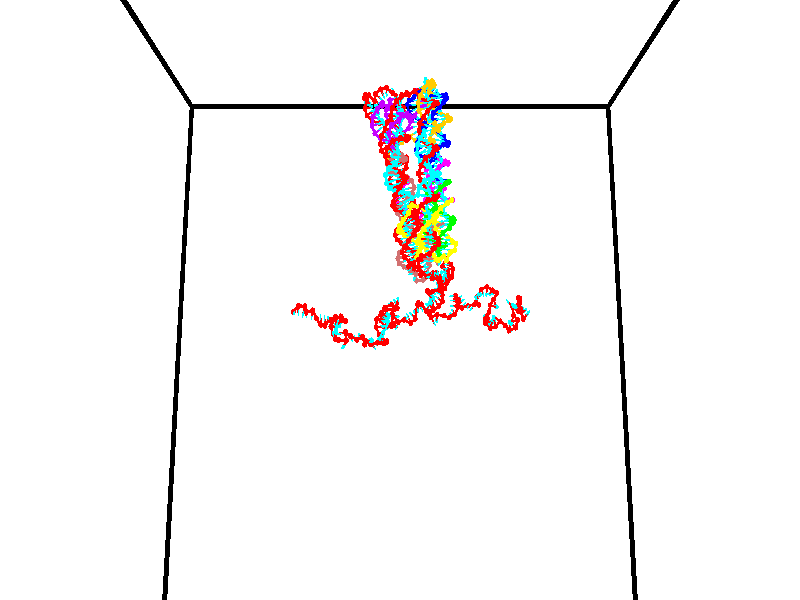 // switches for output
#declare DRAW_BASES = 1; // possible values are 0, 1; only relevant for DNA ribbons
#declare DRAW_BASES_TYPE = 3; // possible values are 1, 2, 3; only relevant for DNA ribbons
#declare DRAW_FOG = 0; // set to 1 to enable fog

#include "colors.inc"

#include "transforms.inc"
background { rgb <1, 1, 1>}

#default {
   normal{
       ripples 0.25
       frequency 0.20
       turbulence 0.2
       lambda 5
   }
	finish {
		phong 0.1
		phong_size 40.
	}
}

// original window dimensions: 1024x640


// camera settings

camera {
	sky <0, 0.179814, -0.983701>
	up <0, 0.179814, -0.983701>
	right 1.6 * <1, 0, 0>
	location <35, 94.9851, 44.8844>
	look_at <35, 29.7336, 32.9568>
	direction <0, -65.2515, -11.9276>
	angle 67.0682
}


# declare cpy_camera_pos = <35, 94.9851, 44.8844>;
# if (DRAW_FOG = 1)
fog {
	fog_type 2
	up vnormalize(cpy_camera_pos)
	color rgbt<1,1,1,0.3>
	distance 1e-5
	fog_alt 3e-3
	fog_offset 56
}
# end


// LIGHTS

# declare lum = 6;
global_settings {
	ambient_light rgb lum * <0.05, 0.05, 0.05>
	max_trace_level 15
}# declare cpy_direct_light_amount = 0.25;
light_source
{	1000 * <-1, -1.16352, -0.803886>,
	rgb lum * cpy_direct_light_amount
	parallel
}

light_source
{	1000 * <1, 1.16352, 0.803886>,
	rgb lum * cpy_direct_light_amount
	parallel
}

// strand 0

// nucleotide -1

// particle -1
sphere {
	<24.166426, 34.599949, 34.873203> 0.250000
	pigment { color rgbt <1,0,0,0> }
	no_shadow
}
cylinder {
	<24.298277, 34.961136, 34.983475>,  <24.377388, 35.177849, 35.049637>, 0.100000
	pigment { color rgbt <1,0,0,0> }
	no_shadow
}
cylinder {
	<24.298277, 34.961136, 34.983475>,  <24.166426, 34.599949, 34.873203>, 0.100000
	pigment { color rgbt <1,0,0,0> }
	no_shadow
}

// particle -1
sphere {
	<24.298277, 34.961136, 34.983475> 0.100000
	pigment { color rgbt <1,0,0,0> }
	no_shadow
}
sphere {
	0, 1
	scale<0.080000,0.200000,0.300000>
	matrix <0.930801, -0.359676, 0.065136,
		0.157971, 0.235133, -0.959040,
		0.329629, 0.902965, 0.275680,
		24.397165, 35.232025, 35.066177>
	pigment { color rgbt <0,1,1,0> }
	no_shadow
}
cylinder {
	<24.725441, 34.828102, 34.389755>,  <24.166426, 34.599949, 34.873203>, 0.130000
	pigment { color rgbt <1,0,0,0> }
	no_shadow
}

// nucleotide -1

// particle -1
sphere {
	<24.725441, 34.828102, 34.389755> 0.250000
	pigment { color rgbt <1,0,0,0> }
	no_shadow
}
cylinder {
	<24.755116, 34.965561, 34.764221>,  <24.772921, 35.048038, 34.988899>, 0.100000
	pigment { color rgbt <1,0,0,0> }
	no_shadow
}
cylinder {
	<24.755116, 34.965561, 34.764221>,  <24.725441, 34.828102, 34.389755>, 0.100000
	pigment { color rgbt <1,0,0,0> }
	no_shadow
}

// particle -1
sphere {
	<24.755116, 34.965561, 34.764221> 0.100000
	pigment { color rgbt <1,0,0,0> }
	no_shadow
}
sphere {
	0, 1
	scale<0.080000,0.200000,0.300000>
	matrix <0.977539, -0.210756, -0.000099,
		0.197267, 0.915143, -0.351567,
		0.074186, 0.343651, 0.936163,
		24.777370, 35.068657, 35.045071>
	pigment { color rgbt <0,1,1,0> }
	no_shadow
}
cylinder {
	<25.442776, 35.244377, 34.496159>,  <24.725441, 34.828102, 34.389755>, 0.130000
	pigment { color rgbt <1,0,0,0> }
	no_shadow
}

// nucleotide -1

// particle -1
sphere {
	<25.442776, 35.244377, 34.496159> 0.250000
	pigment { color rgbt <1,0,0,0> }
	no_shadow
}
cylinder {
	<25.329132, 35.133591, 34.863327>,  <25.260946, 35.067120, 35.083626>, 0.100000
	pigment { color rgbt <1,0,0,0> }
	no_shadow
}
cylinder {
	<25.329132, 35.133591, 34.863327>,  <25.442776, 35.244377, 34.496159>, 0.100000
	pigment { color rgbt <1,0,0,0> }
	no_shadow
}

// particle -1
sphere {
	<25.329132, 35.133591, 34.863327> 0.100000
	pigment { color rgbt <1,0,0,0> }
	no_shadow
}
sphere {
	0, 1
	scale<0.080000,0.200000,0.300000>
	matrix <0.956299, -0.012870, 0.292106,
		-0.069089, 0.960794, 0.268516,
		-0.284110, -0.276963, 0.917918,
		25.243898, 35.050503, 35.138702>
	pigment { color rgbt <0,1,1,0> }
	no_shadow
}
cylinder {
	<25.674671, 35.793789, 35.075855>,  <25.442776, 35.244377, 34.496159>, 0.130000
	pigment { color rgbt <1,0,0,0> }
	no_shadow
}

// nucleotide -1

// particle -1
sphere {
	<25.674671, 35.793789, 35.075855> 0.250000
	pigment { color rgbt <1,0,0,0> }
	no_shadow
}
cylinder {
	<25.639294, 35.412930, 35.192883>,  <25.618067, 35.184414, 35.263100>, 0.100000
	pigment { color rgbt <1,0,0,0> }
	no_shadow
}
cylinder {
	<25.639294, 35.412930, 35.192883>,  <25.674671, 35.793789, 35.075855>, 0.100000
	pigment { color rgbt <1,0,0,0> }
	no_shadow
}

// particle -1
sphere {
	<25.639294, 35.412930, 35.192883> 0.100000
	pigment { color rgbt <1,0,0,0> }
	no_shadow
}
sphere {
	0, 1
	scale<0.080000,0.200000,0.300000>
	matrix <0.967360, -0.012081, 0.253118,
		-0.237471, 0.305404, 0.922137,
		-0.088443, -0.952146, 0.292567,
		25.612761, 35.127285, 35.280651>
	pigment { color rgbt <0,1,1,0> }
	no_shadow
}
cylinder {
	<26.356117, 35.975140, 34.978031>,  <25.674671, 35.793789, 35.075855>, 0.130000
	pigment { color rgbt <1,0,0,0> }
	no_shadow
}

// nucleotide -1

// particle -1
sphere {
	<26.356117, 35.975140, 34.978031> 0.250000
	pigment { color rgbt <1,0,0,0> }
	no_shadow
}
cylinder {
	<26.261530, 35.684666, 35.236256>,  <26.204779, 35.510384, 35.391190>, 0.100000
	pigment { color rgbt <1,0,0,0> }
	no_shadow
}
cylinder {
	<26.261530, 35.684666, 35.236256>,  <26.356117, 35.975140, 34.978031>, 0.100000
	pigment { color rgbt <1,0,0,0> }
	no_shadow
}

// particle -1
sphere {
	<26.261530, 35.684666, 35.236256> 0.100000
	pigment { color rgbt <1,0,0,0> }
	no_shadow
}
sphere {
	0, 1
	scale<0.080000,0.200000,0.300000>
	matrix <0.970821, -0.203845, 0.126307,
		0.039872, 0.656589, 0.753194,
		-0.236466, -0.726181, 0.645558,
		26.190590, 35.466812, 35.429924>
	pigment { color rgbt <0,1,1,0> }
	no_shadow
}
cylinder {
	<26.737268, 36.115055, 35.652180>,  <26.356117, 35.975140, 34.978031>, 0.130000
	pigment { color rgbt <1,0,0,0> }
	no_shadow
}

// nucleotide -1

// particle -1
sphere {
	<26.737268, 36.115055, 35.652180> 0.250000
	pigment { color rgbt <1,0,0,0> }
	no_shadow
}
cylinder {
	<26.695887, 35.736721, 35.529095>,  <26.671057, 35.509720, 35.455242>, 0.100000
	pigment { color rgbt <1,0,0,0> }
	no_shadow
}
cylinder {
	<26.695887, 35.736721, 35.529095>,  <26.737268, 36.115055, 35.652180>, 0.100000
	pigment { color rgbt <1,0,0,0> }
	no_shadow
}

// particle -1
sphere {
	<26.695887, 35.736721, 35.529095> 0.100000
	pigment { color rgbt <1,0,0,0> }
	no_shadow
}
sphere {
	0, 1
	scale<0.080000,0.200000,0.300000>
	matrix <0.994391, -0.105202, -0.010955,
		-0.022011, -0.307121, 0.951416,
		-0.103455, -0.945838, -0.307714,
		26.664850, 35.452969, 35.436779>
	pigment { color rgbt <0,1,1,0> }
	no_shadow
}
cylinder {
	<27.119139, 35.674301, 36.126247>,  <26.737268, 36.115055, 35.652180>, 0.130000
	pigment { color rgbt <1,0,0,0> }
	no_shadow
}

// nucleotide -1

// particle -1
sphere {
	<27.119139, 35.674301, 36.126247> 0.250000
	pigment { color rgbt <1,0,0,0> }
	no_shadow
}
cylinder {
	<27.089647, 35.513725, 35.761082>,  <27.071953, 35.417381, 35.541981>, 0.100000
	pigment { color rgbt <1,0,0,0> }
	no_shadow
}
cylinder {
	<27.089647, 35.513725, 35.761082>,  <27.119139, 35.674301, 36.126247>, 0.100000
	pigment { color rgbt <1,0,0,0> }
	no_shadow
}

// particle -1
sphere {
	<27.089647, 35.513725, 35.761082> 0.100000
	pigment { color rgbt <1,0,0,0> }
	no_shadow
}
sphere {
	0, 1
	scale<0.080000,0.200000,0.300000>
	matrix <0.994943, -0.092215, -0.039805,
		-0.068205, -0.911233, 0.406205,
		-0.073730, -0.401436, -0.912914,
		27.067528, 35.393295, 35.487206>
	pigment { color rgbt <0,1,1,0> }
	no_shadow
}
cylinder {
	<27.435732, 34.921440, 36.103722>,  <27.119139, 35.674301, 36.126247>, 0.130000
	pigment { color rgbt <1,0,0,0> }
	no_shadow
}

// nucleotide -1

// particle -1
sphere {
	<27.435732, 34.921440, 36.103722> 0.250000
	pigment { color rgbt <1,0,0,0> }
	no_shadow
}
cylinder {
	<27.441469, 35.129772, 35.762306>,  <27.444912, 35.254772, 35.557457>, 0.100000
	pigment { color rgbt <1,0,0,0> }
	no_shadow
}
cylinder {
	<27.441469, 35.129772, 35.762306>,  <27.435732, 34.921440, 36.103722>, 0.100000
	pigment { color rgbt <1,0,0,0> }
	no_shadow
}

// particle -1
sphere {
	<27.441469, 35.129772, 35.762306> 0.100000
	pigment { color rgbt <1,0,0,0> }
	no_shadow
}
sphere {
	0, 1
	scale<0.080000,0.200000,0.300000>
	matrix <0.996824, -0.074320, -0.028602,
		-0.078332, -0.850419, -0.520242,
		0.014341, 0.520831, -0.853540,
		27.445772, 35.286022, 35.506245>
	pigment { color rgbt <0,1,1,0> }
	no_shadow
}
cylinder {
	<27.884596, 34.608009, 35.541283>,  <27.435732, 34.921440, 36.103722>, 0.130000
	pigment { color rgbt <1,0,0,0> }
	no_shadow
}

// nucleotide -1

// particle -1
sphere {
	<27.884596, 34.608009, 35.541283> 0.250000
	pigment { color rgbt <1,0,0,0> }
	no_shadow
}
cylinder {
	<27.849182, 35.004700, 35.504097>,  <27.827934, 35.242714, 35.481785>, 0.100000
	pigment { color rgbt <1,0,0,0> }
	no_shadow
}
cylinder {
	<27.849182, 35.004700, 35.504097>,  <27.884596, 34.608009, 35.541283>, 0.100000
	pigment { color rgbt <1,0,0,0> }
	no_shadow
}

// particle -1
sphere {
	<27.849182, 35.004700, 35.504097> 0.100000
	pigment { color rgbt <1,0,0,0> }
	no_shadow
}
sphere {
	0, 1
	scale<0.080000,0.200000,0.300000>
	matrix <0.988968, 0.076393, -0.126910,
		-0.118758, -0.103177, -0.987548,
		-0.088536, 0.991725, -0.092966,
		27.822622, 35.302216, 35.476208>
	pigment { color rgbt <0,1,1,0> }
	no_shadow
}
cylinder {
	<28.500849, 35.014687, 35.376015>,  <27.884596, 34.608009, 35.541283>, 0.130000
	pigment { color rgbt <1,0,0,0> }
	no_shadow
}

// nucleotide -1

// particle -1
sphere {
	<28.500849, 35.014687, 35.376015> 0.250000
	pigment { color rgbt <1,0,0,0> }
	no_shadow
}
cylinder {
	<28.527061, 34.832760, 35.731285>,  <28.542789, 34.723606, 35.944447>, 0.100000
	pigment { color rgbt <1,0,0,0> }
	no_shadow
}
cylinder {
	<28.527061, 34.832760, 35.731285>,  <28.500849, 35.014687, 35.376015>, 0.100000
	pigment { color rgbt <1,0,0,0> }
	no_shadow
}

// particle -1
sphere {
	<28.527061, 34.832760, 35.731285> 0.100000
	pigment { color rgbt <1,0,0,0> }
	no_shadow
}
sphere {
	0, 1
	scale<0.080000,0.200000,0.300000>
	matrix <0.245860, -0.855285, -0.456114,
		0.967088, 0.248255, 0.055774,
		0.065530, -0.454815, 0.888172,
		28.546721, 34.696316, 35.997738>
	pigment { color rgbt <0,1,1,0> }
	no_shadow
}
cylinder {
	<29.103775, 34.698921, 35.443760>,  <28.500849, 35.014687, 35.376015>, 0.130000
	pigment { color rgbt <1,0,0,0> }
	no_shadow
}

// nucleotide -1

// particle -1
sphere {
	<29.103775, 34.698921, 35.443760> 0.250000
	pigment { color rgbt <1,0,0,0> }
	no_shadow
}
cylinder {
	<28.884670, 34.481365, 35.698048>,  <28.753208, 34.350834, 35.850620>, 0.100000
	pigment { color rgbt <1,0,0,0> }
	no_shadow
}
cylinder {
	<28.884670, 34.481365, 35.698048>,  <29.103775, 34.698921, 35.443760>, 0.100000
	pigment { color rgbt <1,0,0,0> }
	no_shadow
}

// particle -1
sphere {
	<28.884670, 34.481365, 35.698048> 0.100000
	pigment { color rgbt <1,0,0,0> }
	no_shadow
}
sphere {
	0, 1
	scale<0.080000,0.200000,0.300000>
	matrix <0.193428, -0.821598, -0.536248,
		0.813968, -0.170768, 0.555242,
		-0.547760, -0.543888, 0.635723,
		28.720343, 34.318199, 35.888763>
	pigment { color rgbt <0,1,1,0> }
	no_shadow
}
cylinder {
	<29.479355, 34.148029, 35.595379>,  <29.103775, 34.698921, 35.443760>, 0.130000
	pigment { color rgbt <1,0,0,0> }
	no_shadow
}

// nucleotide -1

// particle -1
sphere {
	<29.479355, 34.148029, 35.595379> 0.250000
	pigment { color rgbt <1,0,0,0> }
	no_shadow
}
cylinder {
	<29.090277, 34.058926, 35.621422>,  <28.856831, 34.005463, 35.637047>, 0.100000
	pigment { color rgbt <1,0,0,0> }
	no_shadow
}
cylinder {
	<29.090277, 34.058926, 35.621422>,  <29.479355, 34.148029, 35.595379>, 0.100000
	pigment { color rgbt <1,0,0,0> }
	no_shadow
}

// particle -1
sphere {
	<29.090277, 34.058926, 35.621422> 0.100000
	pigment { color rgbt <1,0,0,0> }
	no_shadow
}
sphere {
	0, 1
	scale<0.080000,0.200000,0.300000>
	matrix <0.184502, -0.912410, -0.365331,
		0.140791, -0.343342, 0.928598,
		-0.972696, -0.222764, 0.065112,
		28.798468, 33.992096, 35.640957>
	pigment { color rgbt <0,1,1,0> }
	no_shadow
}
cylinder {
	<28.938175, 33.759106, 35.116051>,  <29.479355, 34.148029, 35.595379>, 0.130000
	pigment { color rgbt <1,0,0,0> }
	no_shadow
}

// nucleotide -1

// particle -1
sphere {
	<28.938175, 33.759106, 35.116051> 0.250000
	pigment { color rgbt <1,0,0,0> }
	no_shadow
}
cylinder {
	<28.866251, 33.447269, 35.356022>,  <28.823097, 33.260166, 35.500004>, 0.100000
	pigment { color rgbt <1,0,0,0> }
	no_shadow
}
cylinder {
	<28.866251, 33.447269, 35.356022>,  <28.938175, 33.759106, 35.116051>, 0.100000
	pigment { color rgbt <1,0,0,0> }
	no_shadow
}

// particle -1
sphere {
	<28.866251, 33.447269, 35.356022> 0.100000
	pigment { color rgbt <1,0,0,0> }
	no_shadow
}
sphere {
	0, 1
	scale<0.080000,0.200000,0.300000>
	matrix <-0.527659, 0.591139, 0.610024,
		-0.830207, -0.206867, -0.517650,
		-0.179809, -0.779590, 0.599924,
		28.812307, 33.213394, 35.535999>
	pigment { color rgbt <0,1,1,0> }
	no_shadow
}
cylinder {
	<28.286058, 33.800056, 35.374428>,  <28.938175, 33.759106, 35.116051>, 0.130000
	pigment { color rgbt <1,0,0,0> }
	no_shadow
}

// nucleotide -1

// particle -1
sphere {
	<28.286058, 33.800056, 35.374428> 0.250000
	pigment { color rgbt <1,0,0,0> }
	no_shadow
}
cylinder {
	<28.502224, 33.591354, 35.638466>,  <28.631924, 33.466133, 35.796890>, 0.100000
	pigment { color rgbt <1,0,0,0> }
	no_shadow
}
cylinder {
	<28.502224, 33.591354, 35.638466>,  <28.286058, 33.800056, 35.374428>, 0.100000
	pigment { color rgbt <1,0,0,0> }
	no_shadow
}

// particle -1
sphere {
	<28.502224, 33.591354, 35.638466> 0.100000
	pigment { color rgbt <1,0,0,0> }
	no_shadow
}
sphere {
	0, 1
	scale<0.080000,0.200000,0.300000>
	matrix <-0.102386, 0.737913, 0.667084,
		-0.835147, -0.428086, 0.345358,
		0.540413, -0.521754, 0.660096,
		28.664349, 33.434830, 35.836494>
	pigment { color rgbt <0,1,1,0> }
	no_shadow
}
cylinder {
	<27.911066, 33.678699, 35.966969>,  <28.286058, 33.800056, 35.374428>, 0.130000
	pigment { color rgbt <1,0,0,0> }
	no_shadow
}

// nucleotide -1

// particle -1
sphere {
	<27.911066, 33.678699, 35.966969> 0.250000
	pigment { color rgbt <1,0,0,0> }
	no_shadow
}
cylinder {
	<28.309660, 33.710423, 35.977757>,  <28.548817, 33.729454, 35.984230>, 0.100000
	pigment { color rgbt <1,0,0,0> }
	no_shadow
}
cylinder {
	<28.309660, 33.710423, 35.977757>,  <27.911066, 33.678699, 35.966969>, 0.100000
	pigment { color rgbt <1,0,0,0> }
	no_shadow
}

// particle -1
sphere {
	<28.309660, 33.710423, 35.977757> 0.100000
	pigment { color rgbt <1,0,0,0> }
	no_shadow
}
sphere {
	0, 1
	scale<0.080000,0.200000,0.300000>
	matrix <-0.076951, 0.739497, 0.668747,
		0.033090, -0.668472, 0.743001,
		0.996486, 0.079303, 0.026969,
		28.608606, 33.734215, 35.985847>
	pigment { color rgbt <0,1,1,0> }
	no_shadow
}
cylinder {
	<28.134295, 33.507679, 36.620316>,  <27.911066, 33.678699, 35.966969>, 0.130000
	pigment { color rgbt <1,0,0,0> }
	no_shadow
}

// nucleotide -1

// particle -1
sphere {
	<28.134295, 33.507679, 36.620316> 0.250000
	pigment { color rgbt <1,0,0,0> }
	no_shadow
}
cylinder {
	<28.342268, 33.772644, 36.404583>,  <28.467052, 33.931622, 36.275143>, 0.100000
	pigment { color rgbt <1,0,0,0> }
	no_shadow
}
cylinder {
	<28.342268, 33.772644, 36.404583>,  <28.134295, 33.507679, 36.620316>, 0.100000
	pigment { color rgbt <1,0,0,0> }
	no_shadow
}

// particle -1
sphere {
	<28.342268, 33.772644, 36.404583> 0.100000
	pigment { color rgbt <1,0,0,0> }
	no_shadow
}
sphere {
	0, 1
	scale<0.080000,0.200000,0.300000>
	matrix <-0.230418, 0.716739, 0.658174,
		0.822544, -0.217933, 0.525287,
		0.519931, 0.662413, -0.539334,
		28.498247, 33.971367, 36.242783>
	pigment { color rgbt <0,1,1,0> }
	no_shadow
}
cylinder {
	<28.415834, 34.028473, 37.116196>,  <28.134295, 33.507679, 36.620316>, 0.130000
	pigment { color rgbt <1,0,0,0> }
	no_shadow
}

// nucleotide -1

// particle -1
sphere {
	<28.415834, 34.028473, 37.116196> 0.250000
	pigment { color rgbt <1,0,0,0> }
	no_shadow
}
cylinder {
	<28.463810, 34.235985, 36.777615>,  <28.492596, 34.360493, 36.574467>, 0.100000
	pigment { color rgbt <1,0,0,0> }
	no_shadow
}
cylinder {
	<28.463810, 34.235985, 36.777615>,  <28.415834, 34.028473, 37.116196>, 0.100000
	pigment { color rgbt <1,0,0,0> }
	no_shadow
}

// particle -1
sphere {
	<28.463810, 34.235985, 36.777615> 0.100000
	pigment { color rgbt <1,0,0,0> }
	no_shadow
}
sphere {
	0, 1
	scale<0.080000,0.200000,0.300000>
	matrix <-0.169806, 0.850764, 0.497359,
		0.978152, 0.084080, 0.190131,
		0.119939, 0.518778, -0.846454,
		28.499792, 34.391617, 36.523678>
	pigment { color rgbt <0,1,1,0> }
	no_shadow
}
cylinder {
	<28.823849, 34.640457, 37.285328>,  <28.415834, 34.028473, 37.116196>, 0.130000
	pigment { color rgbt <1,0,0,0> }
	no_shadow
}

// nucleotide -1

// particle -1
sphere {
	<28.823849, 34.640457, 37.285328> 0.250000
	pigment { color rgbt <1,0,0,0> }
	no_shadow
}
cylinder {
	<28.553881, 34.676273, 36.992352>,  <28.391899, 34.697762, 36.816566>, 0.100000
	pigment { color rgbt <1,0,0,0> }
	no_shadow
}
cylinder {
	<28.553881, 34.676273, 36.992352>,  <28.823849, 34.640457, 37.285328>, 0.100000
	pigment { color rgbt <1,0,0,0> }
	no_shadow
}

// particle -1
sphere {
	<28.553881, 34.676273, 36.992352> 0.100000
	pigment { color rgbt <1,0,0,0> }
	no_shadow
}
sphere {
	0, 1
	scale<0.080000,0.200000,0.300000>
	matrix <-0.259952, 0.900122, 0.349579,
		0.690585, 0.426337, -0.584235,
		-0.674920, 0.089541, -0.732438,
		28.351404, 34.703136, 36.772621>
	pigment { color rgbt <0,1,1,0> }
	no_shadow
}
cylinder {
	<29.603016, 34.777611, 37.327869>,  <28.823849, 34.640457, 37.285328>, 0.130000
	pigment { color rgbt <1,0,0,0> }
	no_shadow
}

// nucleotide -1

// particle -1
sphere {
	<29.603016, 34.777611, 37.327869> 0.250000
	pigment { color rgbt <1,0,0,0> }
	no_shadow
}
cylinder {
	<29.466612, 34.984619, 37.641781>,  <29.384769, 35.108826, 37.830128>, 0.100000
	pigment { color rgbt <1,0,0,0> }
	no_shadow
}
cylinder {
	<29.466612, 34.984619, 37.641781>,  <29.603016, 34.777611, 37.327869>, 0.100000
	pigment { color rgbt <1,0,0,0> }
	no_shadow
}

// particle -1
sphere {
	<29.466612, 34.984619, 37.641781> 0.100000
	pigment { color rgbt <1,0,0,0> }
	no_shadow
}
sphere {
	0, 1
	scale<0.080000,0.200000,0.300000>
	matrix <0.200340, -0.775636, 0.598542,
		0.918463, 0.361333, 0.160821,
		-0.341012, 0.517520, 0.784783,
		29.364309, 35.139874, 37.877216>
	pigment { color rgbt <0,1,1,0> }
	no_shadow
}
cylinder {
	<29.513351, 34.889050, 36.624733>,  <29.603016, 34.777611, 37.327869>, 0.130000
	pigment { color rgbt <1,0,0,0> }
	no_shadow
}

// nucleotide -1

// particle -1
sphere {
	<29.513351, 34.889050, 36.624733> 0.250000
	pigment { color rgbt <1,0,0,0> }
	no_shadow
}
cylinder {
	<29.160353, 35.045822, 36.728725>,  <28.948553, 35.139885, 36.791119>, 0.100000
	pigment { color rgbt <1,0,0,0> }
	no_shadow
}
cylinder {
	<29.160353, 35.045822, 36.728725>,  <29.513351, 34.889050, 36.624733>, 0.100000
	pigment { color rgbt <1,0,0,0> }
	no_shadow
}

// particle -1
sphere {
	<29.160353, 35.045822, 36.728725> 0.100000
	pigment { color rgbt <1,0,0,0> }
	no_shadow
}
sphere {
	0, 1
	scale<0.080000,0.200000,0.300000>
	matrix <-0.186609, 0.215603, -0.958484,
		-0.431713, -0.894374, -0.117130,
		-0.882497, 0.391933, 0.259977,
		28.895603, 35.163403, 36.806717>
	pigment { color rgbt <0,1,1,0> }
	no_shadow
}
cylinder {
	<30.060053, 35.252804, 36.999413>,  <29.513351, 34.889050, 36.624733>, 0.130000
	pigment { color rgbt <1,0,0,0> }
	no_shadow
}

// nucleotide -1

// particle -1
sphere {
	<30.060053, 35.252804, 36.999413> 0.250000
	pigment { color rgbt <1,0,0,0> }
	no_shadow
}
cylinder {
	<30.099178, 34.872406, 37.116745>,  <30.122654, 34.644169, 37.187145>, 0.100000
	pigment { color rgbt <1,0,0,0> }
	no_shadow
}
cylinder {
	<30.099178, 34.872406, 37.116745>,  <30.060053, 35.252804, 36.999413>, 0.100000
	pigment { color rgbt <1,0,0,0> }
	no_shadow
}

// particle -1
sphere {
	<30.099178, 34.872406, 37.116745> 0.100000
	pigment { color rgbt <1,0,0,0> }
	no_shadow
}
sphere {
	0, 1
	scale<0.080000,0.200000,0.300000>
	matrix <0.710225, -0.139763, -0.689961,
		0.697146, 0.275816, 0.661750,
		0.097814, -0.950995, 0.293327,
		30.128523, 34.587109, 37.204742>
	pigment { color rgbt <0,1,1,0> }
	no_shadow
}
cylinder {
	<30.683962, 35.017014, 37.281979>,  <30.060053, 35.252804, 36.999413>, 0.130000
	pigment { color rgbt <1,0,0,0> }
	no_shadow
}

// nucleotide -1

// particle -1
sphere {
	<30.683962, 35.017014, 37.281979> 0.250000
	pigment { color rgbt <1,0,0,0> }
	no_shadow
}
cylinder {
	<30.533171, 34.675598, 37.138115>,  <30.442696, 34.470749, 37.051796>, 0.100000
	pigment { color rgbt <1,0,0,0> }
	no_shadow
}
cylinder {
	<30.533171, 34.675598, 37.138115>,  <30.683962, 35.017014, 37.281979>, 0.100000
	pigment { color rgbt <1,0,0,0> }
	no_shadow
}

// particle -1
sphere {
	<30.533171, 34.675598, 37.138115> 0.100000
	pigment { color rgbt <1,0,0,0> }
	no_shadow
}
sphere {
	0, 1
	scale<0.080000,0.200000,0.300000>
	matrix <0.897982, -0.241653, -0.367738,
		0.226969, -0.461593, 0.857565,
		-0.376978, -0.853543, -0.359655,
		30.420076, 34.419537, 37.030220>
	pigment { color rgbt <0,1,1,0> }
	no_shadow
}
cylinder {
	<31.256062, 34.802361, 37.030441>,  <30.683962, 35.017014, 37.281979>, 0.130000
	pigment { color rgbt <1,0,0,0> }
	no_shadow
}

// nucleotide -1

// particle -1
sphere {
	<31.256062, 34.802361, 37.030441> 0.250000
	pigment { color rgbt <1,0,0,0> }
	no_shadow
}
cylinder {
	<31.031801, 34.500824, 36.893391>,  <30.897245, 34.319901, 36.811161>, 0.100000
	pigment { color rgbt <1,0,0,0> }
	no_shadow
}
cylinder {
	<31.031801, 34.500824, 36.893391>,  <31.256062, 34.802361, 37.030441>, 0.100000
	pigment { color rgbt <1,0,0,0> }
	no_shadow
}

// particle -1
sphere {
	<31.031801, 34.500824, 36.893391> 0.100000
	pigment { color rgbt <1,0,0,0> }
	no_shadow
}
sphere {
	0, 1
	scale<0.080000,0.200000,0.300000>
	matrix <0.819909, -0.447495, -0.357067,
		0.115847, -0.481114, 0.868970,
		-0.560649, -0.753842, -0.342629,
		30.863605, 34.274670, 36.790604>
	pigment { color rgbt <0,1,1,0> }
	no_shadow
}
cylinder {
	<31.423672, 34.158768, 37.601173>,  <31.256062, 34.802361, 37.030441>, 0.130000
	pigment { color rgbt <1,0,0,0> }
	no_shadow
}

// nucleotide -1

// particle -1
sphere {
	<31.423672, 34.158768, 37.601173> 0.250000
	pigment { color rgbt <1,0,0,0> }
	no_shadow
}
cylinder {
	<31.751976, 34.215790, 37.379894>,  <31.948959, 34.250004, 37.247128>, 0.100000
	pigment { color rgbt <1,0,0,0> }
	no_shadow
}
cylinder {
	<31.751976, 34.215790, 37.379894>,  <31.423672, 34.158768, 37.601173>, 0.100000
	pigment { color rgbt <1,0,0,0> }
	no_shadow
}

// particle -1
sphere {
	<31.751976, 34.215790, 37.379894> 0.100000
	pigment { color rgbt <1,0,0,0> }
	no_shadow
}
sphere {
	0, 1
	scale<0.080000,0.200000,0.300000>
	matrix <0.316550, -0.919596, 0.232679,
		-0.475546, -0.366088, -0.799897,
		0.820763, 0.142558, -0.553195,
		31.998205, 34.258556, 37.213936>
	pigment { color rgbt <0,1,1,0> }
	no_shadow
}
cylinder {
	<31.504644, 33.542492, 37.236767>,  <31.423672, 34.158768, 37.601173>, 0.130000
	pigment { color rgbt <1,0,0,0> }
	no_shadow
}

// nucleotide -1

// particle -1
sphere {
	<31.504644, 33.542492, 37.236767> 0.250000
	pigment { color rgbt <1,0,0,0> }
	no_shadow
}
cylinder {
	<31.853970, 33.737354, 37.237221>,  <32.063564, 33.854271, 37.237495>, 0.100000
	pigment { color rgbt <1,0,0,0> }
	no_shadow
}
cylinder {
	<31.853970, 33.737354, 37.237221>,  <31.504644, 33.542492, 37.236767>, 0.100000
	pigment { color rgbt <1,0,0,0> }
	no_shadow
}

// particle -1
sphere {
	<31.853970, 33.737354, 37.237221> 0.100000
	pigment { color rgbt <1,0,0,0> }
	no_shadow
}
sphere {
	0, 1
	scale<0.080000,0.200000,0.300000>
	matrix <0.483761, -0.867498, 0.115856,
		0.057428, -0.100628, -0.993265,
		0.873314, 0.487156, 0.001139,
		32.115963, 33.883503, 37.237564>
	pigment { color rgbt <0,1,1,0> }
	no_shadow
}
cylinder {
	<31.926361, 32.940147, 37.378712>,  <31.504644, 33.542492, 37.236767>, 0.130000
	pigment { color rgbt <1,0,0,0> }
	no_shadow
}

// nucleotide -1

// particle -1
sphere {
	<31.926361, 32.940147, 37.378712> 0.250000
	pigment { color rgbt <1,0,0,0> }
	no_shadow
}
cylinder {
	<32.157967, 32.659180, 37.544289>,  <32.296928, 32.490597, 37.643635>, 0.100000
	pigment { color rgbt <1,0,0,0> }
	no_shadow
}
cylinder {
	<32.157967, 32.659180, 37.544289>,  <31.926361, 32.940147, 37.378712>, 0.100000
	pigment { color rgbt <1,0,0,0> }
	no_shadow
}

// particle -1
sphere {
	<32.157967, 32.659180, 37.544289> 0.100000
	pigment { color rgbt <1,0,0,0> }
	no_shadow
}
sphere {
	0, 1
	scale<0.080000,0.200000,0.300000>
	matrix <0.511769, -0.082112, -0.855190,
		0.634693, 0.707009, 0.311934,
		0.579013, -0.702421, 0.413941,
		32.331669, 32.448452, 37.668472>
	pigment { color rgbt <0,1,1,0> }
	no_shadow
}
cylinder {
	<32.692657, 33.093189, 37.306568>,  <31.926361, 32.940147, 37.378712>, 0.130000
	pigment { color rgbt <1,0,0,0> }
	no_shadow
}

// nucleotide -1

// particle -1
sphere {
	<32.692657, 33.093189, 37.306568> 0.250000
	pigment { color rgbt <1,0,0,0> }
	no_shadow
}
cylinder {
	<32.609726, 32.703331, 37.340214>,  <32.559967, 32.469414, 37.360401>, 0.100000
	pigment { color rgbt <1,0,0,0> }
	no_shadow
}
cylinder {
	<32.609726, 32.703331, 37.340214>,  <32.692657, 33.093189, 37.306568>, 0.100000
	pigment { color rgbt <1,0,0,0> }
	no_shadow
}

// particle -1
sphere {
	<32.609726, 32.703331, 37.340214> 0.100000
	pigment { color rgbt <1,0,0,0> }
	no_shadow
}
sphere {
	0, 1
	scale<0.080000,0.200000,0.300000>
	matrix <0.461277, -0.173218, -0.870184,
		0.862693, -0.141615, 0.485496,
		-0.207327, -0.974649, 0.084110,
		32.547527, 32.410934, 37.365448>
	pigment { color rgbt <0,1,1,0> }
	no_shadow
}
cylinder {
	<33.338997, 32.633827, 37.321697>,  <32.692657, 33.093189, 37.306568>, 0.130000
	pigment { color rgbt <1,0,0,0> }
	no_shadow
}

// nucleotide -1

// particle -1
sphere {
	<33.338997, 32.633827, 37.321697> 0.250000
	pigment { color rgbt <1,0,0,0> }
	no_shadow
}
cylinder {
	<33.046261, 32.450844, 37.119652>,  <32.870617, 32.341053, 36.998425>, 0.100000
	pigment { color rgbt <1,0,0,0> }
	no_shadow
}
cylinder {
	<33.046261, 32.450844, 37.119652>,  <33.338997, 32.633827, 37.321697>, 0.100000
	pigment { color rgbt <1,0,0,0> }
	no_shadow
}

// particle -1
sphere {
	<33.046261, 32.450844, 37.119652> 0.100000
	pigment { color rgbt <1,0,0,0> }
	no_shadow
}
sphere {
	0, 1
	scale<0.080000,0.200000,0.300000>
	matrix <0.659786, -0.290134, -0.693185,
		0.170553, -0.840567, 0.514157,
		-0.731843, -0.457459, -0.505111,
		32.826710, 32.313606, 36.968117>
	pigment { color rgbt <0,1,1,0> }
	no_shadow
}
cylinder {
	<33.639778, 32.021118, 37.004444>,  <33.338997, 32.633827, 37.321697>, 0.130000
	pigment { color rgbt <1,0,0,0> }
	no_shadow
}

// nucleotide -1

// particle -1
sphere {
	<33.639778, 32.021118, 37.004444> 0.250000
	pigment { color rgbt <1,0,0,0> }
	no_shadow
}
cylinder {
	<33.273617, 31.935680, 36.867966>,  <33.053921, 31.884418, 36.786079>, 0.100000
	pigment { color rgbt <1,0,0,0> }
	no_shadow
}
cylinder {
	<33.273617, 31.935680, 36.867966>,  <33.639778, 32.021118, 37.004444>, 0.100000
	pigment { color rgbt <1,0,0,0> }
	no_shadow
}

// particle -1
sphere {
	<33.273617, 31.935680, 36.867966> 0.100000
	pigment { color rgbt <1,0,0,0> }
	no_shadow
}
sphere {
	0, 1
	scale<0.080000,0.200000,0.300000>
	matrix <0.349826, -0.841451, -0.411803,
		-0.199142, -0.496325, 0.844988,
		-0.915404, -0.213591, -0.341195,
		32.998997, 31.871603, 36.765606>
	pigment { color rgbt <0,1,1,0> }
	no_shadow
}
cylinder {
	<33.618923, 31.327499, 37.030140>,  <33.639778, 32.021118, 37.004444>, 0.130000
	pigment { color rgbt <1,0,0,0> }
	no_shadow
}

// nucleotide -1

// particle -1
sphere {
	<33.618923, 31.327499, 37.030140> 0.250000
	pigment { color rgbt <1,0,0,0> }
	no_shadow
}
cylinder {
	<33.315441, 31.419044, 36.786179>,  <33.133350, 31.473970, 36.639801>, 0.100000
	pigment { color rgbt <1,0,0,0> }
	no_shadow
}
cylinder {
	<33.315441, 31.419044, 36.786179>,  <33.618923, 31.327499, 37.030140>, 0.100000
	pigment { color rgbt <1,0,0,0> }
	no_shadow
}

// particle -1
sphere {
	<33.315441, 31.419044, 36.786179> 0.100000
	pigment { color rgbt <1,0,0,0> }
	no_shadow
}
sphere {
	0, 1
	scale<0.080000,0.200000,0.300000>
	matrix <0.172699, -0.832091, -0.527067,
		-0.628120, -0.505220, 0.591792,
		-0.758710, 0.228860, -0.609904,
		33.087830, 31.487703, 36.603207>
	pigment { color rgbt <0,1,1,0> }
	no_shadow
}
cylinder {
	<32.945976, 30.976547, 36.821831>,  <33.618923, 31.327499, 37.030140>, 0.130000
	pigment { color rgbt <1,0,0,0> }
	no_shadow
}

// nucleotide -1

// particle -1
sphere {
	<32.945976, 30.976547, 36.821831> 0.250000
	pigment { color rgbt <1,0,0,0> }
	no_shadow
}
cylinder {
	<33.089420, 31.174110, 36.504982>,  <33.175488, 31.292648, 36.314873>, 0.100000
	pigment { color rgbt <1,0,0,0> }
	no_shadow
}
cylinder {
	<33.089420, 31.174110, 36.504982>,  <32.945976, 30.976547, 36.821831>, 0.100000
	pigment { color rgbt <1,0,0,0> }
	no_shadow
}

// particle -1
sphere {
	<33.089420, 31.174110, 36.504982> 0.100000
	pigment { color rgbt <1,0,0,0> }
	no_shadow
}
sphere {
	0, 1
	scale<0.080000,0.200000,0.300000>
	matrix <0.006754, -0.849911, -0.526883,
		-0.933465, 0.183593, -0.308119,
		0.358606, 0.493907, -0.792122,
		33.197002, 31.322283, 36.267345>
	pigment { color rgbt <0,1,1,0> }
	no_shadow
}
cylinder {
	<32.772018, 30.611437, 36.298496>,  <32.945976, 30.976547, 36.821831>, 0.130000
	pigment { color rgbt <1,0,0,0> }
	no_shadow
}

// nucleotide -1

// particle -1
sphere {
	<32.772018, 30.611437, 36.298496> 0.250000
	pigment { color rgbt <1,0,0,0> }
	no_shadow
}
cylinder {
	<33.038654, 30.858831, 36.132061>,  <33.198635, 31.007269, 36.032200>, 0.100000
	pigment { color rgbt <1,0,0,0> }
	no_shadow
}
cylinder {
	<33.038654, 30.858831, 36.132061>,  <32.772018, 30.611437, 36.298496>, 0.100000
	pigment { color rgbt <1,0,0,0> }
	no_shadow
}

// particle -1
sphere {
	<33.038654, 30.858831, 36.132061> 0.100000
	pigment { color rgbt <1,0,0,0> }
	no_shadow
}
sphere {
	0, 1
	scale<0.080000,0.200000,0.300000>
	matrix <-0.056962, -0.514292, -0.855721,
		-0.743242, 0.594119, -0.307594,
		0.666593, 0.618487, -0.416086,
		33.238632, 31.044378, 36.007236>
	pigment { color rgbt <0,1,1,0> }
	no_shadow
}
cylinder {
	<32.437527, 30.833563, 35.632240>,  <32.772018, 30.611437, 36.298496>, 0.130000
	pigment { color rgbt <1,0,0,0> }
	no_shadow
}

// nucleotide -1

// particle -1
sphere {
	<32.437527, 30.833563, 35.632240> 0.250000
	pigment { color rgbt <1,0,0,0> }
	no_shadow
}
cylinder {
	<32.824577, 30.927689, 35.595737>,  <33.056808, 30.984163, 35.573837>, 0.100000
	pigment { color rgbt <1,0,0,0> }
	no_shadow
}
cylinder {
	<32.824577, 30.927689, 35.595737>,  <32.437527, 30.833563, 35.632240>, 0.100000
	pigment { color rgbt <1,0,0,0> }
	no_shadow
}

// particle -1
sphere {
	<32.824577, 30.927689, 35.595737> 0.100000
	pigment { color rgbt <1,0,0,0> }
	no_shadow
}
sphere {
	0, 1
	scale<0.080000,0.200000,0.300000>
	matrix <0.040526, -0.501742, -0.864068,
		-0.249116, 0.832396, -0.495034,
		0.967626, 0.235315, -0.091259,
		33.114864, 30.998283, 35.568359>
	pigment { color rgbt <0,1,1,0> }
	no_shadow
}
cylinder {
	<32.479301, 30.930180, 34.918407>,  <32.437527, 30.833563, 35.632240>, 0.130000
	pigment { color rgbt <1,0,0,0> }
	no_shadow
}

// nucleotide -1

// particle -1
sphere {
	<32.479301, 30.930180, 34.918407> 0.250000
	pigment { color rgbt <1,0,0,0> }
	no_shadow
}
cylinder {
	<32.867302, 30.906879, 35.012810>,  <33.100101, 30.892899, 35.069450>, 0.100000
	pigment { color rgbt <1,0,0,0> }
	no_shadow
}
cylinder {
	<32.867302, 30.906879, 35.012810>,  <32.479301, 30.930180, 34.918407>, 0.100000
	pigment { color rgbt <1,0,0,0> }
	no_shadow
}

// particle -1
sphere {
	<32.867302, 30.906879, 35.012810> 0.100000
	pigment { color rgbt <1,0,0,0> }
	no_shadow
}
sphere {
	0, 1
	scale<0.080000,0.200000,0.300000>
	matrix <0.201849, -0.348028, -0.915496,
		0.135466, 0.935673, -0.325830,
		0.970003, -0.058250, 0.236010,
		33.158302, 30.889404, 35.083614>
	pigment { color rgbt <0,1,1,0> }
	no_shadow
}
cylinder {
	<32.975201, 31.250723, 34.382339>,  <32.479301, 30.930180, 34.918407>, 0.130000
	pigment { color rgbt <1,0,0,0> }
	no_shadow
}

// nucleotide -1

// particle -1
sphere {
	<32.975201, 31.250723, 34.382339> 0.250000
	pigment { color rgbt <1,0,0,0> }
	no_shadow
}
cylinder {
	<33.119514, 30.929504, 34.572056>,  <33.206104, 30.736773, 34.685886>, 0.100000
	pigment { color rgbt <1,0,0,0> }
	no_shadow
}
cylinder {
	<33.119514, 30.929504, 34.572056>,  <32.975201, 31.250723, 34.382339>, 0.100000
	pigment { color rgbt <1,0,0,0> }
	no_shadow
}

// particle -1
sphere {
	<33.119514, 30.929504, 34.572056> 0.100000
	pigment { color rgbt <1,0,0,0> }
	no_shadow
}
sphere {
	0, 1
	scale<0.080000,0.200000,0.300000>
	matrix <0.257244, -0.403127, -0.878245,
		0.896471, 0.438864, 0.061137,
		0.360784, -0.803048, 0.474287,
		33.227749, 30.688589, 34.714340>
	pigment { color rgbt <0,1,1,0> }
	no_shadow
}
cylinder {
	<33.361008, 31.015114, 33.872433>,  <32.975201, 31.250723, 34.382339>, 0.130000
	pigment { color rgbt <1,0,0,0> }
	no_shadow
}

// nucleotide -1

// particle -1
sphere {
	<33.361008, 31.015114, 33.872433> 0.250000
	pigment { color rgbt <1,0,0,0> }
	no_shadow
}
cylinder {
	<33.461460, 30.748280, 34.152985>,  <33.521732, 30.588179, 34.321316>, 0.100000
	pigment { color rgbt <1,0,0,0> }
	no_shadow
}
cylinder {
	<33.461460, 30.748280, 34.152985>,  <33.361008, 31.015114, 33.872433>, 0.100000
	pigment { color rgbt <1,0,0,0> }
	no_shadow
}

// particle -1
sphere {
	<33.461460, 30.748280, 34.152985> 0.100000
	pigment { color rgbt <1,0,0,0> }
	no_shadow
}
sphere {
	0, 1
	scale<0.080000,0.200000,0.300000>
	matrix <0.479322, -0.543817, -0.688850,
		0.840943, 0.509176, 0.183180,
		0.251129, -0.667086, 0.701378,
		33.536800, 30.548155, 34.363400>
	pigment { color rgbt <0,1,1,0> }
	no_shadow
}
cylinder {
	<34.115158, 31.109385, 33.612587>,  <33.361008, 31.015114, 33.872433>, 0.130000
	pigment { color rgbt <1,0,0,0> }
	no_shadow
}

// nucleotide -1

// particle -1
sphere {
	<34.115158, 31.109385, 33.612587> 0.250000
	pigment { color rgbt <1,0,0,0> }
	no_shadow
}
cylinder {
	<33.941158, 30.750681, 33.580090>,  <33.836758, 30.535460, 33.560589>, 0.100000
	pigment { color rgbt <1,0,0,0> }
	no_shadow
}
cylinder {
	<33.941158, 30.750681, 33.580090>,  <34.115158, 31.109385, 33.612587>, 0.100000
	pigment { color rgbt <1,0,0,0> }
	no_shadow
}

// particle -1
sphere {
	<33.941158, 30.750681, 33.580090> 0.100000
	pigment { color rgbt <1,0,0,0> }
	no_shadow
}
sphere {
	0, 1
	scale<0.080000,0.200000,0.300000>
	matrix <0.813769, -0.352904, -0.461777,
		0.385431, -0.266987, 0.883267,
		-0.434997, -0.896759, -0.081245,
		33.810658, 30.481653, 33.555717>
	pigment { color rgbt <0,1,1,0> }
	no_shadow
}
cylinder {
	<34.456440, 30.535929, 33.941887>,  <34.115158, 31.109385, 33.612587>, 0.130000
	pigment { color rgbt <1,0,0,0> }
	no_shadow
}

// nucleotide -1

// particle -1
sphere {
	<34.456440, 30.535929, 33.941887> 0.250000
	pigment { color rgbt <1,0,0,0> }
	no_shadow
}
cylinder {
	<34.254002, 30.404568, 33.622883>,  <34.132538, 30.325750, 33.431480>, 0.100000
	pigment { color rgbt <1,0,0,0> }
	no_shadow
}
cylinder {
	<34.254002, 30.404568, 33.622883>,  <34.456440, 30.535929, 33.941887>, 0.100000
	pigment { color rgbt <1,0,0,0> }
	no_shadow
}

// particle -1
sphere {
	<34.254002, 30.404568, 33.622883> 0.100000
	pigment { color rgbt <1,0,0,0> }
	no_shadow
}
sphere {
	0, 1
	scale<0.080000,0.200000,0.300000>
	matrix <0.852833, -0.328447, -0.405954,
		-0.128621, -0.885592, 0.446299,
		-0.506095, -0.328404, -0.797508,
		34.102173, 30.306047, 33.383629>
	pigment { color rgbt <0,1,1,0> }
	no_shadow
}
cylinder {
	<34.707287, 29.883766, 33.746624>,  <34.456440, 30.535929, 33.941887>, 0.130000
	pigment { color rgbt <1,0,0,0> }
	no_shadow
}

// nucleotide -1

// particle -1
sphere {
	<34.707287, 29.883766, 33.746624> 0.250000
	pigment { color rgbt <1,0,0,0> }
	no_shadow
}
cylinder {
	<34.549992, 30.056412, 33.421890>,  <34.455616, 30.160000, 33.227051>, 0.100000
	pigment { color rgbt <1,0,0,0> }
	no_shadow
}
cylinder {
	<34.549992, 30.056412, 33.421890>,  <34.707287, 29.883766, 33.746624>, 0.100000
	pigment { color rgbt <1,0,0,0> }
	no_shadow
}

// particle -1
sphere {
	<34.549992, 30.056412, 33.421890> 0.100000
	pigment { color rgbt <1,0,0,0> }
	no_shadow
}
sphere {
	0, 1
	scale<0.080000,0.200000,0.300000>
	matrix <0.770538, -0.327035, -0.547101,
		-0.501636, -0.840687, -0.203976,
		-0.393234, 0.431617, -0.811834,
		34.432022, 30.185896, 33.178341>
	pigment { color rgbt <0,1,1,0> }
	no_shadow
}
cylinder {
	<34.643410, 29.393831, 33.225353>,  <34.707287, 29.883766, 33.746624>, 0.130000
	pigment { color rgbt <1,0,0,0> }
	no_shadow
}

// nucleotide -1

// particle -1
sphere {
	<34.643410, 29.393831, 33.225353> 0.250000
	pigment { color rgbt <1,0,0,0> }
	no_shadow
}
cylinder {
	<34.718189, 29.749659, 33.058636>,  <34.763058, 29.963156, 32.958607>, 0.100000
	pigment { color rgbt <1,0,0,0> }
	no_shadow
}
cylinder {
	<34.718189, 29.749659, 33.058636>,  <34.643410, 29.393831, 33.225353>, 0.100000
	pigment { color rgbt <1,0,0,0> }
	no_shadow
}

// particle -1
sphere {
	<34.718189, 29.749659, 33.058636> 0.100000
	pigment { color rgbt <1,0,0,0> }
	no_shadow
}
sphere {
	0, 1
	scale<0.080000,0.200000,0.300000>
	matrix <0.690792, -0.420704, -0.588060,
		-0.698466, -0.177977, -0.693159,
		0.186954, 0.889569, -0.416793,
		34.774277, 30.016529, 32.933598>
	pigment { color rgbt <0,1,1,0> }
	no_shadow
}
cylinder {
	<34.226616, 28.877413, 33.702511>,  <34.643410, 29.393831, 33.225353>, 0.130000
	pigment { color rgbt <1,0,0,0> }
	no_shadow
}

// nucleotide -1

// particle -1
sphere {
	<34.226616, 28.877413, 33.702511> 0.250000
	pigment { color rgbt <1,0,0,0> }
	no_shadow
}
cylinder {
	<33.992874, 28.775784, 34.010788>,  <33.852627, 28.714806, 34.195755>, 0.100000
	pigment { color rgbt <1,0,0,0> }
	no_shadow
}
cylinder {
	<33.992874, 28.775784, 34.010788>,  <34.226616, 28.877413, 33.702511>, 0.100000
	pigment { color rgbt <1,0,0,0> }
	no_shadow
}

// particle -1
sphere {
	<33.992874, 28.775784, 34.010788> 0.100000
	pigment { color rgbt <1,0,0,0> }
	no_shadow
}
sphere {
	0, 1
	scale<0.080000,0.200000,0.300000>
	matrix <-0.370773, 0.928389, 0.024933,
		-0.721840, -0.271184, -0.636715,
		-0.584358, -0.254075, 0.770696,
		33.817566, 28.699560, 34.241997>
	pigment { color rgbt <0,1,1,0> }
	no_shadow
}
cylinder {
	<33.464706, 29.114750, 33.699749>,  <34.226616, 28.877413, 33.702511>, 0.130000
	pigment { color rgbt <1,0,0,0> }
	no_shadow
}

// nucleotide -1

// particle -1
sphere {
	<33.464706, 29.114750, 33.699749> 0.250000
	pigment { color rgbt <1,0,0,0> }
	no_shadow
}
cylinder {
	<33.608356, 29.085028, 34.071880>,  <33.694546, 29.067194, 34.295158>, 0.100000
	pigment { color rgbt <1,0,0,0> }
	no_shadow
}
cylinder {
	<33.608356, 29.085028, 34.071880>,  <33.464706, 29.114750, 33.699749>, 0.100000
	pigment { color rgbt <1,0,0,0> }
	no_shadow
}

// particle -1
sphere {
	<33.608356, 29.085028, 34.071880> 0.100000
	pigment { color rgbt <1,0,0,0> }
	no_shadow
}
sphere {
	0, 1
	scale<0.080000,0.200000,0.300000>
	matrix <-0.264866, 0.947725, 0.177939,
		-0.894917, -0.310314, 0.320668,
		0.359123, -0.074306, 0.930327,
		33.716095, 29.062737, 34.350979>
	pigment { color rgbt <0,1,1,0> }
	no_shadow
}
cylinder {
	<33.037476, 29.500263, 34.074291>,  <33.464706, 29.114750, 33.699749>, 0.130000
	pigment { color rgbt <1,0,0,0> }
	no_shadow
}

// nucleotide -1

// particle -1
sphere {
	<33.037476, 29.500263, 34.074291> 0.250000
	pigment { color rgbt <1,0,0,0> }
	no_shadow
}
cylinder {
	<33.351299, 29.443771, 34.315796>,  <33.539593, 29.409876, 34.460697>, 0.100000
	pigment { color rgbt <1,0,0,0> }
	no_shadow
}
cylinder {
	<33.351299, 29.443771, 34.315796>,  <33.037476, 29.500263, 34.074291>, 0.100000
	pigment { color rgbt <1,0,0,0> }
	no_shadow
}

// particle -1
sphere {
	<33.351299, 29.443771, 34.315796> 0.100000
	pigment { color rgbt <1,0,0,0> }
	no_shadow
}
sphere {
	0, 1
	scale<0.080000,0.200000,0.300000>
	matrix <-0.148383, 0.902660, 0.403965,
		-0.602042, -0.406521, 0.687231,
		0.784556, -0.141231, 0.603760,
		33.586666, 29.401402, 34.496925>
	pigment { color rgbt <0,1,1,0> }
	no_shadow
}
cylinder {
	<32.917015, 29.821785, 34.855534>,  <33.037476, 29.500263, 34.074291>, 0.130000
	pigment { color rgbt <1,0,0,0> }
	no_shadow
}

// nucleotide -1

// particle -1
sphere {
	<32.917015, 29.821785, 34.855534> 0.250000
	pigment { color rgbt <1,0,0,0> }
	no_shadow
}
cylinder {
	<33.307148, 29.814234, 34.767563>,  <33.541229, 29.809704, 34.714779>, 0.100000
	pigment { color rgbt <1,0,0,0> }
	no_shadow
}
cylinder {
	<33.307148, 29.814234, 34.767563>,  <32.917015, 29.821785, 34.855534>, 0.100000
	pigment { color rgbt <1,0,0,0> }
	no_shadow
}

// particle -1
sphere {
	<33.307148, 29.814234, 34.767563> 0.100000
	pigment { color rgbt <1,0,0,0> }
	no_shadow
}
sphere {
	0, 1
	scale<0.080000,0.200000,0.300000>
	matrix <0.105061, 0.915948, 0.387299,
		0.194133, -0.400852, 0.895338,
		0.975333, -0.018878, -0.219930,
		33.599747, 29.808571, 34.701584>
	pigment { color rgbt <0,1,1,0> }
	no_shadow
}
cylinder {
	<33.308159, 29.849771, 35.479874>,  <32.917015, 29.821785, 34.855534>, 0.130000
	pigment { color rgbt <1,0,0,0> }
	no_shadow
}

// nucleotide -1

// particle -1
sphere {
	<33.308159, 29.849771, 35.479874> 0.250000
	pigment { color rgbt <1,0,0,0> }
	no_shadow
}
cylinder {
	<33.458687, 30.006170, 35.143898>,  <33.549004, 30.100010, 34.942310>, 0.100000
	pigment { color rgbt <1,0,0,0> }
	no_shadow
}
cylinder {
	<33.458687, 30.006170, 35.143898>,  <33.308159, 29.849771, 35.479874>, 0.100000
	pigment { color rgbt <1,0,0,0> }
	no_shadow
}

// particle -1
sphere {
	<33.458687, 30.006170, 35.143898> 0.100000
	pigment { color rgbt <1,0,0,0> }
	no_shadow
}
sphere {
	0, 1
	scale<0.080000,0.200000,0.300000>
	matrix <0.060231, 0.894343, 0.443309,
		0.924529, -0.217417, 0.313010,
		0.376322, 0.390999, -0.839942,
		33.571583, 30.123470, 34.891914>
	pigment { color rgbt <0,1,1,0> }
	no_shadow
}
cylinder {
	<34.105457, 30.023832, 35.445976>,  <33.308159, 29.849771, 35.479874>, 0.130000
	pigment { color rgbt <1,0,0,0> }
	no_shadow
}

// nucleotide -1

// particle -1
sphere {
	<34.105457, 30.023832, 35.445976> 0.250000
	pigment { color rgbt <1,0,0,0> }
	no_shadow
}
cylinder {
	<33.881855, 30.250757, 35.204094>,  <33.747692, 30.386911, 35.058964>, 0.100000
	pigment { color rgbt <1,0,0,0> }
	no_shadow
}
cylinder {
	<33.881855, 30.250757, 35.204094>,  <34.105457, 30.023832, 35.445976>, 0.100000
	pigment { color rgbt <1,0,0,0> }
	no_shadow
}

// particle -1
sphere {
	<33.881855, 30.250757, 35.204094> 0.100000
	pigment { color rgbt <1,0,0,0> }
	no_shadow
}
sphere {
	0, 1
	scale<0.080000,0.200000,0.300000>
	matrix <0.146157, 0.785297, 0.601620,
		0.816181, 0.247926, -0.521902,
		-0.559005, 0.567311, -0.604708,
		33.714153, 30.420950, 35.022682>
	pigment { color rgbt <0,1,1,0> }
	no_shadow
}
cylinder {
	<34.368896, 30.667688, 35.456039>,  <34.105457, 30.023832, 35.445976>, 0.130000
	pigment { color rgbt <1,0,0,0> }
	no_shadow
}

// nucleotide -1

// particle -1
sphere {
	<34.368896, 30.667688, 35.456039> 0.250000
	pigment { color rgbt <1,0,0,0> }
	no_shadow
}
cylinder {
	<33.996376, 30.749020, 35.335155>,  <33.772865, 30.797819, 35.262623>, 0.100000
	pigment { color rgbt <1,0,0,0> }
	no_shadow
}
cylinder {
	<33.996376, 30.749020, 35.335155>,  <34.368896, 30.667688, 35.456039>, 0.100000
	pigment { color rgbt <1,0,0,0> }
	no_shadow
}

// particle -1
sphere {
	<33.996376, 30.749020, 35.335155> 0.100000
	pigment { color rgbt <1,0,0,0> }
	no_shadow
}
sphere {
	0, 1
	scale<0.080000,0.200000,0.300000>
	matrix <-0.110357, 0.633191, 0.766087,
		0.347127, 0.746810, -0.567254,
		-0.931302, 0.203329, -0.302214,
		33.716984, 30.810019, 35.244492>
	pigment { color rgbt <0,1,1,0> }
	no_shadow
}
cylinder {
	<34.341309, 31.262119, 35.342739>,  <34.368896, 30.667688, 35.456039>, 0.130000
	pigment { color rgbt <1,0,0,0> }
	no_shadow
}

// nucleotide -1

// particle -1
sphere {
	<34.341309, 31.262119, 35.342739> 0.250000
	pigment { color rgbt <1,0,0,0> }
	no_shadow
}
cylinder {
	<33.969959, 31.164381, 35.454750>,  <33.747150, 31.105738, 35.521957>, 0.100000
	pigment { color rgbt <1,0,0,0> }
	no_shadow
}
cylinder {
	<33.969959, 31.164381, 35.454750>,  <34.341309, 31.262119, 35.342739>, 0.100000
	pigment { color rgbt <1,0,0,0> }
	no_shadow
}

// particle -1
sphere {
	<33.969959, 31.164381, 35.454750> 0.100000
	pigment { color rgbt <1,0,0,0> }
	no_shadow
}
sphere {
	0, 1
	scale<0.080000,0.200000,0.300000>
	matrix <-0.025046, 0.792898, 0.608839,
		-0.370797, 0.558218, -0.742228,
		-0.928376, -0.244346, 0.280023,
		33.691448, 31.091078, 35.538757>
	pigment { color rgbt <0,1,1,0> }
	no_shadow
}
cylinder {
	<34.122429, 31.884167, 35.532410>,  <34.341309, 31.262119, 35.342739>, 0.130000
	pigment { color rgbt <1,0,0,0> }
	no_shadow
}

// nucleotide -1

// particle -1
sphere {
	<34.122429, 31.884167, 35.532410> 0.250000
	pigment { color rgbt <1,0,0,0> }
	no_shadow
}
cylinder {
	<33.833763, 31.646631, 35.674713>,  <33.660564, 31.504110, 35.760094>, 0.100000
	pigment { color rgbt <1,0,0,0> }
	no_shadow
}
cylinder {
	<33.833763, 31.646631, 35.674713>,  <34.122429, 31.884167, 35.532410>, 0.100000
	pigment { color rgbt <1,0,0,0> }
	no_shadow
}

// particle -1
sphere {
	<33.833763, 31.646631, 35.674713> 0.100000
	pigment { color rgbt <1,0,0,0> }
	no_shadow
}
sphere {
	0, 1
	scale<0.080000,0.200000,0.300000>
	matrix <-0.174749, 0.653546, 0.736438,
		-0.669827, 0.469291, -0.575411,
		-0.721661, -0.593838, 0.355755,
		33.617264, 31.468479, 35.781441>
	pigment { color rgbt <0,1,1,0> }
	no_shadow
}
cylinder {
	<34.243454, 32.113983, 34.719406>,  <34.122429, 31.884167, 35.532410>, 0.130000
	pigment { color rgbt <1,0,0,0> }
	no_shadow
}

// nucleotide -1

// particle -1
sphere {
	<34.243454, 32.113983, 34.719406> 0.250000
	pigment { color rgbt <1,0,0,0> }
	no_shadow
}
cylinder {
	<34.522022, 32.372589, 34.843990>,  <34.689163, 32.527752, 34.918739>, 0.100000
	pigment { color rgbt <1,0,0,0> }
	no_shadow
}
cylinder {
	<34.522022, 32.372589, 34.843990>,  <34.243454, 32.113983, 34.719406>, 0.100000
	pigment { color rgbt <1,0,0,0> }
	no_shadow
}

// particle -1
sphere {
	<34.522022, 32.372589, 34.843990> 0.100000
	pigment { color rgbt <1,0,0,0> }
	no_shadow
}
sphere {
	0, 1
	scale<0.080000,0.200000,0.300000>
	matrix <0.165793, -0.567218, 0.806707,
		0.698216, -0.510173, -0.502213,
		0.696424, 0.646519, 0.311457,
		34.730949, 32.566544, 34.937428>
	pigment { color rgbt <0,1,1,0> }
	no_shadow
}
cylinder {
	<34.825741, 31.950169, 35.341568>,  <34.243454, 32.113983, 34.719406>, 0.130000
	pigment { color rgbt <1,0,0,0> }
	no_shadow
}

// nucleotide -1

// particle -1
sphere {
	<34.825741, 31.950169, 35.341568> 0.250000
	pigment { color rgbt <1,0,0,0> }
	no_shadow
}
cylinder {
	<34.719440, 32.190052, 35.643490>,  <34.655659, 32.333981, 35.824642>, 0.100000
	pigment { color rgbt <1,0,0,0> }
	no_shadow
}
cylinder {
	<34.719440, 32.190052, 35.643490>,  <34.825741, 31.950169, 35.341568>, 0.100000
	pigment { color rgbt <1,0,0,0> }
	no_shadow
}

// particle -1
sphere {
	<34.719440, 32.190052, 35.643490> 0.100000
	pigment { color rgbt <1,0,0,0> }
	no_shadow
}
sphere {
	0, 1
	scale<0.080000,0.200000,0.300000>
	matrix <-0.927633, 0.054063, -0.369558,
		-0.262434, -0.798389, 0.541943,
		-0.265753, 0.599710, 0.754801,
		34.639713, 32.369965, 35.869930>
	pigment { color rgbt <0,1,1,0> }
	no_shadow
}
cylinder {
	<35.410587, 31.938868, 35.147663>,  <34.825741, 31.950169, 35.341568>, 0.130000
	pigment { color rgbt <1,0,0,0> }
	no_shadow
}

// nucleotide -1

// particle -1
sphere {
	<35.410587, 31.938868, 35.147663> 0.250000
	pigment { color rgbt <1,0,0,0> }
	no_shadow
}
cylinder {
	<35.515999, 31.586807, 34.989735>,  <35.579247, 31.375572, 34.894978>, 0.100000
	pigment { color rgbt <1,0,0,0> }
	no_shadow
}
cylinder {
	<35.515999, 31.586807, 34.989735>,  <35.410587, 31.938868, 35.147663>, 0.100000
	pigment { color rgbt <1,0,0,0> }
	no_shadow
}

// particle -1
sphere {
	<35.515999, 31.586807, 34.989735> 0.100000
	pigment { color rgbt <1,0,0,0> }
	no_shadow
}
sphere {
	0, 1
	scale<0.080000,0.200000,0.300000>
	matrix <0.808534, 0.424772, -0.407237,
		0.526140, -0.211909, 0.823572,
		0.263533, -0.880150, -0.394825,
		35.595058, 31.322762, 34.871288>
	pigment { color rgbt <0,1,1,0> }
	no_shadow
}
cylinder {
	<36.119827, 31.672544, 35.379005>,  <35.410587, 31.938868, 35.147663>, 0.130000
	pigment { color rgbt <1,0,0,0> }
	no_shadow
}

// nucleotide -1

// particle -1
sphere {
	<36.119827, 31.672544, 35.379005> 0.250000
	pigment { color rgbt <1,0,0,0> }
	no_shadow
}
cylinder {
	<35.957085, 31.603685, 35.020157>,  <35.859440, 31.562370, 34.804848>, 0.100000
	pigment { color rgbt <1,0,0,0> }
	no_shadow
}
cylinder {
	<35.957085, 31.603685, 35.020157>,  <36.119827, 31.672544, 35.379005>, 0.100000
	pigment { color rgbt <1,0,0,0> }
	no_shadow
}

// particle -1
sphere {
	<35.957085, 31.603685, 35.020157> 0.100000
	pigment { color rgbt <1,0,0,0> }
	no_shadow
}
sphere {
	0, 1
	scale<0.080000,0.200000,0.300000>
	matrix <0.780844, 0.444133, -0.439350,
		0.474075, -0.879267, -0.046279,
		-0.406861, -0.172148, -0.897123,
		35.835026, 31.552042, 34.751019>
	pigment { color rgbt <0,1,1,0> }
	no_shadow
}
cylinder {
	<36.631893, 31.317137, 34.967819>,  <36.119827, 31.672544, 35.379005>, 0.130000
	pigment { color rgbt <1,0,0,0> }
	no_shadow
}

// nucleotide -1

// particle -1
sphere {
	<36.631893, 31.317137, 34.967819> 0.250000
	pigment { color rgbt <1,0,0,0> }
	no_shadow
}
cylinder {
	<36.374825, 31.535561, 34.752861>,  <36.220585, 31.666615, 34.623886>, 0.100000
	pigment { color rgbt <1,0,0,0> }
	no_shadow
}
cylinder {
	<36.374825, 31.535561, 34.752861>,  <36.631893, 31.317137, 34.967819>, 0.100000
	pigment { color rgbt <1,0,0,0> }
	no_shadow
}

// particle -1
sphere {
	<36.374825, 31.535561, 34.752861> 0.100000
	pigment { color rgbt <1,0,0,0> }
	no_shadow
}
sphere {
	0, 1
	scale<0.080000,0.200000,0.300000>
	matrix <0.762479, 0.524373, -0.379024,
		0.074826, -0.653340, -0.753358,
		-0.642672, 0.546058, -0.537395,
		36.182022, 31.699379, 34.591644>
	pigment { color rgbt <0,1,1,0> }
	no_shadow
}
cylinder {
	<36.720482, 31.298126, 34.253845>,  <36.631893, 31.317137, 34.967819>, 0.130000
	pigment { color rgbt <1,0,0,0> }
	no_shadow
}

// nucleotide -1

// particle -1
sphere {
	<36.720482, 31.298126, 34.253845> 0.250000
	pigment { color rgbt <1,0,0,0> }
	no_shadow
}
cylinder {
	<36.580524, 31.662146, 34.342735>,  <36.496552, 31.880558, 34.396069>, 0.100000
	pigment { color rgbt <1,0,0,0> }
	no_shadow
}
cylinder {
	<36.580524, 31.662146, 34.342735>,  <36.720482, 31.298126, 34.253845>, 0.100000
	pigment { color rgbt <1,0,0,0> }
	no_shadow
}

// particle -1
sphere {
	<36.580524, 31.662146, 34.342735> 0.100000
	pigment { color rgbt <1,0,0,0> }
	no_shadow
}
sphere {
	0, 1
	scale<0.080000,0.200000,0.300000>
	matrix <0.827433, 0.411452, -0.382180,
		-0.439237, 0.050153, -0.896970,
		-0.349893, 0.910050, 0.222223,
		36.475555, 31.935162, 34.409401>
	pigment { color rgbt <0,1,1,0> }
	no_shadow
}
cylinder {
	<36.866917, 31.670650, 33.746971>,  <36.720482, 31.298126, 34.253845>, 0.130000
	pigment { color rgbt <1,0,0,0> }
	no_shadow
}

// nucleotide -1

// particle -1
sphere {
	<36.866917, 31.670650, 33.746971> 0.250000
	pigment { color rgbt <1,0,0,0> }
	no_shadow
}
cylinder {
	<36.891972, 31.903234, 34.071434>,  <36.907005, 32.042786, 34.266113>, 0.100000
	pigment { color rgbt <1,0,0,0> }
	no_shadow
}
cylinder {
	<36.891972, 31.903234, 34.071434>,  <36.866917, 31.670650, 33.746971>, 0.100000
	pigment { color rgbt <1,0,0,0> }
	no_shadow
}

// particle -1
sphere {
	<36.891972, 31.903234, 34.071434> 0.100000
	pigment { color rgbt <1,0,0,0> }
	no_shadow
}
sphere {
	0, 1
	scale<0.080000,0.200000,0.300000>
	matrix <0.867207, 0.370575, -0.332605,
		-0.493993, 0.724278, -0.481033,
		0.062640, 0.581459, 0.811160,
		36.910763, 32.077671, 34.314781>
	pigment { color rgbt <0,1,1,0> }
	no_shadow
}
cylinder {
	<36.920628, 32.476170, 33.678944>,  <36.866917, 31.670650, 33.746971>, 0.130000
	pigment { color rgbt <1,0,0,0> }
	no_shadow
}

// nucleotide -1

// particle -1
sphere {
	<36.920628, 32.476170, 33.678944> 0.250000
	pigment { color rgbt <1,0,0,0> }
	no_shadow
}
cylinder {
	<37.135574, 32.376057, 34.001087>,  <37.264542, 32.315990, 34.194374>, 0.100000
	pigment { color rgbt <1,0,0,0> }
	no_shadow
}
cylinder {
	<37.135574, 32.376057, 34.001087>,  <36.920628, 32.476170, 33.678944>, 0.100000
	pigment { color rgbt <1,0,0,0> }
	no_shadow
}

// particle -1
sphere {
	<37.135574, 32.376057, 34.001087> 0.100000
	pigment { color rgbt <1,0,0,0> }
	no_shadow
}
sphere {
	0, 1
	scale<0.080000,0.200000,0.300000>
	matrix <0.843212, 0.142257, -0.518418,
		0.015183, 0.957665, 0.287484,
		0.537367, -0.250281, 0.805354,
		37.296783, 32.300972, 34.242695>
	pigment { color rgbt <0,1,1,0> }
	no_shadow
}
cylinder {
	<37.242847, 33.049442, 33.942108>,  <36.920628, 32.476170, 33.678944>, 0.130000
	pigment { color rgbt <1,0,0,0> }
	no_shadow
}

// nucleotide -1

// particle -1
sphere {
	<37.242847, 33.049442, 33.942108> 0.250000
	pigment { color rgbt <1,0,0,0> }
	no_shadow
}
cylinder {
	<37.451180, 32.725494, 34.050064>,  <37.576180, 32.531124, 34.114838>, 0.100000
	pigment { color rgbt <1,0,0,0> }
	no_shadow
}
cylinder {
	<37.451180, 32.725494, 34.050064>,  <37.242847, 33.049442, 33.942108>, 0.100000
	pigment { color rgbt <1,0,0,0> }
	no_shadow
}

// particle -1
sphere {
	<37.451180, 32.725494, 34.050064> 0.100000
	pigment { color rgbt <1,0,0,0> }
	no_shadow
}
sphere {
	0, 1
	scale<0.080000,0.200000,0.300000>
	matrix <0.832101, 0.411041, -0.372362,
		0.190629, 0.418516, 0.887978,
		0.520835, -0.809870, 0.269891,
		37.607430, 32.482533, 34.131031>
	pigment { color rgbt <0,1,1,0> }
	no_shadow
}
cylinder {
	<37.710342, 33.120293, 34.555279>,  <37.242847, 33.049442, 33.942108>, 0.130000
	pigment { color rgbt <1,0,0,0> }
	no_shadow
}

// nucleotide -1

// particle -1
sphere {
	<37.710342, 33.120293, 34.555279> 0.250000
	pigment { color rgbt <1,0,0,0> }
	no_shadow
}
cylinder {
	<37.842556, 32.862419, 34.279560>,  <37.921883, 32.707695, 34.114128>, 0.100000
	pigment { color rgbt <1,0,0,0> }
	no_shadow
}
cylinder {
	<37.842556, 32.862419, 34.279560>,  <37.710342, 33.120293, 34.555279>, 0.100000
	pigment { color rgbt <1,0,0,0> }
	no_shadow
}

// particle -1
sphere {
	<37.842556, 32.862419, 34.279560> 0.100000
	pigment { color rgbt <1,0,0,0> }
	no_shadow
}
sphere {
	0, 1
	scale<0.080000,0.200000,0.300000>
	matrix <0.720908, 0.643828, -0.256472,
		0.609133, -0.412149, 0.677563,
		0.330529, -0.644685, -0.689298,
		37.941715, 32.669014, 34.072769>
	pigment { color rgbt <0,1,1,0> }
	no_shadow
}
cylinder {
	<38.443443, 33.196075, 34.512775>,  <37.710342, 33.120293, 34.555279>, 0.130000
	pigment { color rgbt <1,0,0,0> }
	no_shadow
}

// nucleotide -1

// particle -1
sphere {
	<38.443443, 33.196075, 34.512775> 0.250000
	pigment { color rgbt <1,0,0,0> }
	no_shadow
}
cylinder {
	<38.375519, 33.020317, 34.159939>,  <38.334763, 32.914860, 33.948235>, 0.100000
	pigment { color rgbt <1,0,0,0> }
	no_shadow
}
cylinder {
	<38.375519, 33.020317, 34.159939>,  <38.443443, 33.196075, 34.512775>, 0.100000
	pigment { color rgbt <1,0,0,0> }
	no_shadow
}

// particle -1
sphere {
	<38.375519, 33.020317, 34.159939> 0.100000
	pigment { color rgbt <1,0,0,0> }
	no_shadow
}
sphere {
	0, 1
	scale<0.080000,0.200000,0.300000>
	matrix <0.578051, 0.680525, -0.450271,
		0.798136, -0.586357, 0.138434,
		-0.169811, -0.439400, -0.882095,
		38.324577, 32.888496, 33.895309>
	pigment { color rgbt <0,1,1,0> }
	no_shadow
}
cylinder {
	<39.051647, 33.278526, 34.127357>,  <38.443443, 33.196075, 34.512775>, 0.130000
	pigment { color rgbt <1,0,0,0> }
	no_shadow
}

// nucleotide -1

// particle -1
sphere {
	<39.051647, 33.278526, 34.127357> 0.250000
	pigment { color rgbt <1,0,0,0> }
	no_shadow
}
cylinder {
	<38.781895, 33.209415, 33.840202>,  <38.620045, 33.167950, 33.667912>, 0.100000
	pigment { color rgbt <1,0,0,0> }
	no_shadow
}
cylinder {
	<38.781895, 33.209415, 33.840202>,  <39.051647, 33.278526, 34.127357>, 0.100000
	pigment { color rgbt <1,0,0,0> }
	no_shadow
}

// particle -1
sphere {
	<38.781895, 33.209415, 33.840202> 0.100000
	pigment { color rgbt <1,0,0,0> }
	no_shadow
}
sphere {
	0, 1
	scale<0.080000,0.200000,0.300000>
	matrix <0.535210, 0.555408, -0.636452,
		0.508687, -0.813430, -0.282081,
		-0.674380, -0.172782, -0.717885,
		38.579582, 33.157581, 33.624836>
	pigment { color rgbt <0,1,1,0> }
	no_shadow
}
cylinder {
	<39.454681, 32.923008, 33.680691>,  <39.051647, 33.278526, 34.127357>, 0.130000
	pigment { color rgbt <1,0,0,0> }
	no_shadow
}

// nucleotide -1

// particle -1
sphere {
	<39.454681, 32.923008, 33.680691> 0.250000
	pigment { color rgbt <1,0,0,0> }
	no_shadow
}
cylinder {
	<39.119514, 33.041401, 33.497257>,  <38.918415, 33.112438, 33.387199>, 0.100000
	pigment { color rgbt <1,0,0,0> }
	no_shadow
}
cylinder {
	<39.119514, 33.041401, 33.497257>,  <39.454681, 32.923008, 33.680691>, 0.100000
	pigment { color rgbt <1,0,0,0> }
	no_shadow
}

// particle -1
sphere {
	<39.119514, 33.041401, 33.497257> 0.100000
	pigment { color rgbt <1,0,0,0> }
	no_shadow
}
sphere {
	0, 1
	scale<0.080000,0.200000,0.300000>
	matrix <0.528655, 0.231154, -0.816757,
		-0.135744, -0.926802, -0.350160,
		-0.837913, 0.295983, -0.458580,
		38.868141, 33.130196, 33.359684>
	pigment { color rgbt <0,1,1,0> }
	no_shadow
}
cylinder {
	<39.442341, 32.620995, 33.068913>,  <39.454681, 32.923008, 33.680691>, 0.130000
	pigment { color rgbt <1,0,0,0> }
	no_shadow
}

// nucleotide -1

// particle -1
sphere {
	<39.442341, 32.620995, 33.068913> 0.250000
	pigment { color rgbt <1,0,0,0> }
	no_shadow
}
cylinder {
	<39.195759, 32.932072, 33.019630>,  <39.047810, 33.118717, 32.990059>, 0.100000
	pigment { color rgbt <1,0,0,0> }
	no_shadow
}
cylinder {
	<39.195759, 32.932072, 33.019630>,  <39.442341, 32.620995, 33.068913>, 0.100000
	pigment { color rgbt <1,0,0,0> }
	no_shadow
}

// particle -1
sphere {
	<39.195759, 32.932072, 33.019630> 0.100000
	pigment { color rgbt <1,0,0,0> }
	no_shadow
}
sphere {
	0, 1
	scale<0.080000,0.200000,0.300000>
	matrix <0.438056, 0.208706, -0.874384,
		-0.654288, -0.592989, -0.469331,
		-0.616453, 0.777692, -0.123209,
		39.010822, 33.165379, 32.982666>
	pigment { color rgbt <0,1,1,0> }
	no_shadow
}
cylinder {
	<39.470726, 32.731335, 32.371277>,  <39.442341, 32.620995, 33.068913>, 0.130000
	pigment { color rgbt <1,0,0,0> }
	no_shadow
}

// nucleotide -1

// particle -1
sphere {
	<39.470726, 32.731335, 32.371277> 0.250000
	pigment { color rgbt <1,0,0,0> }
	no_shadow
}
cylinder {
	<39.244900, 33.041283, 32.485008>,  <39.109402, 33.227249, 32.553249>, 0.100000
	pigment { color rgbt <1,0,0,0> }
	no_shadow
}
cylinder {
	<39.244900, 33.041283, 32.485008>,  <39.470726, 32.731335, 32.371277>, 0.100000
	pigment { color rgbt <1,0,0,0> }
	no_shadow
}

// particle -1
sphere {
	<39.244900, 33.041283, 32.485008> 0.100000
	pigment { color rgbt <1,0,0,0> }
	no_shadow
}
sphere {
	0, 1
	scale<0.080000,0.200000,0.300000>
	matrix <0.147990, 0.433932, -0.888708,
		-0.812010, -0.459659, -0.359657,
		-0.564569, 0.774866, 0.284333,
		39.075527, 33.273743, 32.570309>
	pigment { color rgbt <0,1,1,0> }
	no_shadow
}
cylinder {
	<39.376450, 32.094360, 31.979408>,  <39.470726, 32.731335, 32.371277>, 0.130000
	pigment { color rgbt <1,0,0,0> }
	no_shadow
}

// nucleotide -1

// particle -1
sphere {
	<39.376450, 32.094360, 31.979408> 0.250000
	pigment { color rgbt <1,0,0,0> }
	no_shadow
}
cylinder {
	<39.263786, 31.720552, 32.066441>,  <39.196190, 31.496267, 32.118660>, 0.100000
	pigment { color rgbt <1,0,0,0> }
	no_shadow
}
cylinder {
	<39.263786, 31.720552, 32.066441>,  <39.376450, 32.094360, 31.979408>, 0.100000
	pigment { color rgbt <1,0,0,0> }
	no_shadow
}

// particle -1
sphere {
	<39.263786, 31.720552, 32.066441> 0.100000
	pigment { color rgbt <1,0,0,0> }
	no_shadow
}
sphere {
	0, 1
	scale<0.080000,0.200000,0.300000>
	matrix <-0.363242, -0.106034, -0.925642,
		0.888101, -0.339750, -0.309591,
		-0.281659, -0.934520, 0.217580,
		39.179287, 31.440197, 32.131714>
	pigment { color rgbt <0,1,1,0> }
	no_shadow
}
cylinder {
	<39.289806, 31.902569, 31.262806>,  <39.376450, 32.094360, 31.979408>, 0.130000
	pigment { color rgbt <1,0,0,0> }
	no_shadow
}

// nucleotide -1

// particle -1
sphere {
	<39.289806, 31.902569, 31.262806> 0.250000
	pigment { color rgbt <1,0,0,0> }
	no_shadow
}
cylinder {
	<39.123150, 31.620495, 31.492283>,  <39.023155, 31.451250, 31.629969>, 0.100000
	pigment { color rgbt <1,0,0,0> }
	no_shadow
}
cylinder {
	<39.123150, 31.620495, 31.492283>,  <39.289806, 31.902569, 31.262806>, 0.100000
	pigment { color rgbt <1,0,0,0> }
	no_shadow
}

// particle -1
sphere {
	<39.123150, 31.620495, 31.492283> 0.100000
	pigment { color rgbt <1,0,0,0> }
	no_shadow
}
sphere {
	0, 1
	scale<0.080000,0.200000,0.300000>
	matrix <-0.828890, 0.035541, -0.558281,
		0.373303, -0.708130, -0.599331,
		-0.416637, -0.705188, 0.573694,
		38.998158, 31.408939, 31.664391>
	pigment { color rgbt <0,1,1,0> }
	no_shadow
}
cylinder {
	<38.971882, 31.524500, 30.789125>,  <39.289806, 31.902569, 31.262806>, 0.130000
	pigment { color rgbt <1,0,0,0> }
	no_shadow
}

// nucleotide -1

// particle -1
sphere {
	<38.971882, 31.524500, 30.789125> 0.250000
	pigment { color rgbt <1,0,0,0> }
	no_shadow
}
cylinder {
	<38.799343, 31.433716, 31.138395>,  <38.695820, 31.379246, 31.347958>, 0.100000
	pigment { color rgbt <1,0,0,0> }
	no_shadow
}
cylinder {
	<38.799343, 31.433716, 31.138395>,  <38.971882, 31.524500, 30.789125>, 0.100000
	pigment { color rgbt <1,0,0,0> }
	no_shadow
}

// particle -1
sphere {
	<38.799343, 31.433716, 31.138395> 0.100000
	pigment { color rgbt <1,0,0,0> }
	no_shadow
}
sphere {
	0, 1
	scale<0.080000,0.200000,0.300000>
	matrix <-0.874329, -0.133492, -0.466615,
		0.222466, -0.964711, -0.140858,
		-0.431345, -0.226962, 0.873172,
		38.669941, 31.365627, 31.400347>
	pigment { color rgbt <0,1,1,0> }
	no_shadow
}
cylinder {
	<38.609680, 30.904415, 30.670132>,  <38.971882, 31.524500, 30.789125>, 0.130000
	pigment { color rgbt <1,0,0,0> }
	no_shadow
}

// nucleotide -1

// particle -1
sphere {
	<38.609680, 30.904415, 30.670132> 0.250000
	pigment { color rgbt <1,0,0,0> }
	no_shadow
}
cylinder {
	<38.415089, 31.163216, 30.904987>,  <38.298336, 31.318497, 31.045900>, 0.100000
	pigment { color rgbt <1,0,0,0> }
	no_shadow
}
cylinder {
	<38.415089, 31.163216, 30.904987>,  <38.609680, 30.904415, 30.670132>, 0.100000
	pigment { color rgbt <1,0,0,0> }
	no_shadow
}

// particle -1
sphere {
	<38.415089, 31.163216, 30.904987> 0.100000
	pigment { color rgbt <1,0,0,0> }
	no_shadow
}
sphere {
	0, 1
	scale<0.080000,0.200000,0.300000>
	matrix <-0.833428, -0.141987, -0.534077,
		-0.262183, -0.749151, 0.608303,
		-0.486476, 0.647002, 0.587137,
		38.269146, 31.357317, 31.081129>
	pigment { color rgbt <0,1,1,0> }
	no_shadow
}
cylinder {
	<37.975399, 30.632023, 30.727083>,  <38.609680, 30.904415, 30.670132>, 0.130000
	pigment { color rgbt <1,0,0,0> }
	no_shadow
}

// nucleotide -1

// particle -1
sphere {
	<37.975399, 30.632023, 30.727083> 0.250000
	pigment { color rgbt <1,0,0,0> }
	no_shadow
}
cylinder {
	<37.939365, 31.021111, 30.812592>,  <37.917744, 31.254564, 30.863897>, 0.100000
	pigment { color rgbt <1,0,0,0> }
	no_shadow
}
cylinder {
	<37.939365, 31.021111, 30.812592>,  <37.975399, 30.632023, 30.727083>, 0.100000
	pigment { color rgbt <1,0,0,0> }
	no_shadow
}

// particle -1
sphere {
	<37.939365, 31.021111, 30.812592> 0.100000
	pigment { color rgbt <1,0,0,0> }
	no_shadow
}
sphere {
	0, 1
	scale<0.080000,0.200000,0.300000>
	matrix <-0.843605, 0.039558, -0.535505,
		-0.529353, -0.228578, 0.817029,
		-0.090085, 0.972722, 0.213770,
		37.912338, 31.312927, 30.876722>
	pigment { color rgbt <0,1,1,0> }
	no_shadow
}
cylinder {
	<37.287437, 30.706112, 30.879528>,  <37.975399, 30.632023, 30.727083>, 0.130000
	pigment { color rgbt <1,0,0,0> }
	no_shadow
}

// nucleotide -1

// particle -1
sphere {
	<37.287437, 30.706112, 30.879528> 0.250000
	pigment { color rgbt <1,0,0,0> }
	no_shadow
}
cylinder {
	<37.446922, 31.049391, 30.750204>,  <37.542614, 31.255358, 30.672609>, 0.100000
	pigment { color rgbt <1,0,0,0> }
	no_shadow
}
cylinder {
	<37.446922, 31.049391, 30.750204>,  <37.287437, 30.706112, 30.879528>, 0.100000
	pigment { color rgbt <1,0,0,0> }
	no_shadow
}

// particle -1
sphere {
	<37.446922, 31.049391, 30.750204> 0.100000
	pigment { color rgbt <1,0,0,0> }
	no_shadow
}
sphere {
	0, 1
	scale<0.080000,0.200000,0.300000>
	matrix <-0.654712, 0.019504, -0.755626,
		-0.642171, 0.512949, 0.569649,
		0.398708, 0.858198, -0.323309,
		37.566536, 31.306850, 30.653212>
	pigment { color rgbt <0,1,1,0> }
	no_shadow
}
cylinder {
	<36.693386, 31.028688, 30.678148>,  <37.287437, 30.706112, 30.879528>, 0.130000
	pigment { color rgbt <1,0,0,0> }
	no_shadow
}

// nucleotide -1

// particle -1
sphere {
	<36.693386, 31.028688, 30.678148> 0.250000
	pigment { color rgbt <1,0,0,0> }
	no_shadow
}
cylinder {
	<36.994839, 31.228933, 30.507771>,  <37.175709, 31.349079, 30.405544>, 0.100000
	pigment { color rgbt <1,0,0,0> }
	no_shadow
}
cylinder {
	<36.994839, 31.228933, 30.507771>,  <36.693386, 31.028688, 30.678148>, 0.100000
	pigment { color rgbt <1,0,0,0> }
	no_shadow
}

// particle -1
sphere {
	<36.994839, 31.228933, 30.507771> 0.100000
	pigment { color rgbt <1,0,0,0> }
	no_shadow
}
sphere {
	0, 1
	scale<0.080000,0.200000,0.300000>
	matrix <-0.536732, 0.094633, -0.838429,
		-0.379418, 0.860485, 0.340013,
		0.753632, 0.500610, -0.425944,
		37.220928, 31.379116, 30.379988>
	pigment { color rgbt <0,1,1,0> }
	no_shadow
}
cylinder {
	<36.434898, 31.744225, 30.407513>,  <36.693386, 31.028688, 30.678148>, 0.130000
	pigment { color rgbt <1,0,0,0> }
	no_shadow
}

// nucleotide -1

// particle -1
sphere {
	<36.434898, 31.744225, 30.407513> 0.250000
	pigment { color rgbt <1,0,0,0> }
	no_shadow
}
cylinder {
	<36.764126, 31.640568, 30.205360>,  <36.961662, 31.578373, 30.084070>, 0.100000
	pigment { color rgbt <1,0,0,0> }
	no_shadow
}
cylinder {
	<36.764126, 31.640568, 30.205360>,  <36.434898, 31.744225, 30.407513>, 0.100000
	pigment { color rgbt <1,0,0,0> }
	no_shadow
}

// particle -1
sphere {
	<36.764126, 31.640568, 30.205360> 0.100000
	pigment { color rgbt <1,0,0,0> }
	no_shadow
}
sphere {
	0, 1
	scale<0.080000,0.200000,0.300000>
	matrix <-0.415468, 0.331978, -0.846863,
		0.387234, 0.906992, 0.165573,
		0.823065, -0.259144, -0.505379,
		37.011044, 31.562824, 30.053747>
	pigment { color rgbt <0,1,1,0> }
	no_shadow
}
cylinder {
	<36.537590, 32.304028, 29.919710>,  <36.434898, 31.744225, 30.407513>, 0.130000
	pigment { color rgbt <1,0,0,0> }
	no_shadow
}

// nucleotide -1

// particle -1
sphere {
	<36.537590, 32.304028, 29.919710> 0.250000
	pigment { color rgbt <1,0,0,0> }
	no_shadow
}
cylinder {
	<36.762314, 32.006348, 29.775187>,  <36.897148, 31.827742, 29.688473>, 0.100000
	pigment { color rgbt <1,0,0,0> }
	no_shadow
}
cylinder {
	<36.762314, 32.006348, 29.775187>,  <36.537590, 32.304028, 29.919710>, 0.100000
	pigment { color rgbt <1,0,0,0> }
	no_shadow
}

// particle -1
sphere {
	<36.762314, 32.006348, 29.775187> 0.100000
	pigment { color rgbt <1,0,0,0> }
	no_shadow
}
sphere {
	0, 1
	scale<0.080000,0.200000,0.300000>
	matrix <-0.298819, 0.224710, -0.927476,
		0.771414, 0.629030, -0.096136,
		0.561807, -0.744195, -0.361311,
		36.930855, 31.783089, 29.666794>
	pigment { color rgbt <0,1,1,0> }
	no_shadow
}
cylinder {
	<36.993931, 32.649742, 29.374548>,  <36.537590, 32.304028, 29.919710>, 0.130000
	pigment { color rgbt <1,0,0,0> }
	no_shadow
}

// nucleotide -1

// particle -1
sphere {
	<36.993931, 32.649742, 29.374548> 0.250000
	pigment { color rgbt <1,0,0,0> }
	no_shadow
}
cylinder {
	<36.986698, 32.257797, 29.295012>,  <36.982361, 32.022629, 29.247290>, 0.100000
	pigment { color rgbt <1,0,0,0> }
	no_shadow
}
cylinder {
	<36.986698, 32.257797, 29.295012>,  <36.993931, 32.649742, 29.374548>, 0.100000
	pigment { color rgbt <1,0,0,0> }
	no_shadow
}

// particle -1
sphere {
	<36.986698, 32.257797, 29.295012> 0.100000
	pigment { color rgbt <1,0,0,0> }
	no_shadow
}
sphere {
	0, 1
	scale<0.080000,0.200000,0.300000>
	matrix <-0.316068, 0.194274, -0.928632,
		0.948564, 0.046060, -0.313216,
		-0.018077, -0.979865, -0.198840,
		36.981274, 31.963839, 29.235359>
	pigment { color rgbt <0,1,1,0> }
	no_shadow
}
cylinder {
	<37.322025, 32.555862, 28.737909>,  <36.993931, 32.649742, 29.374548>, 0.130000
	pigment { color rgbt <1,0,0,0> }
	no_shadow
}

// nucleotide -1

// particle -1
sphere {
	<37.322025, 32.555862, 28.737909> 0.250000
	pigment { color rgbt <1,0,0,0> }
	no_shadow
}
cylinder {
	<37.146759, 32.197254, 28.764023>,  <37.041599, 31.982088, 28.779690>, 0.100000
	pigment { color rgbt <1,0,0,0> }
	no_shadow
}
cylinder {
	<37.146759, 32.197254, 28.764023>,  <37.322025, 32.555862, 28.737909>, 0.100000
	pigment { color rgbt <1,0,0,0> }
	no_shadow
}

// particle -1
sphere {
	<37.146759, 32.197254, 28.764023> 0.100000
	pigment { color rgbt <1,0,0,0> }
	no_shadow
}
sphere {
	0, 1
	scale<0.080000,0.200000,0.300000>
	matrix <-0.340041, 0.098085, -0.935282,
		0.832098, -0.432002, -0.347831,
		-0.438161, -0.896523, 0.065282,
		37.015312, 31.928297, 28.783607>
	pigment { color rgbt <0,1,1,0> }
	no_shadow
}
cylinder {
	<37.600357, 32.159042, 28.147133>,  <37.322025, 32.555862, 28.737909>, 0.130000
	pigment { color rgbt <1,0,0,0> }
	no_shadow
}

// nucleotide -1

// particle -1
sphere {
	<37.600357, 32.159042, 28.147133> 0.250000
	pigment { color rgbt <1,0,0,0> }
	no_shadow
}
cylinder {
	<37.255669, 31.989080, 28.258047>,  <37.048855, 31.887104, 28.324596>, 0.100000
	pigment { color rgbt <1,0,0,0> }
	no_shadow
}
cylinder {
	<37.255669, 31.989080, 28.258047>,  <37.600357, 32.159042, 28.147133>, 0.100000
	pigment { color rgbt <1,0,0,0> }
	no_shadow
}

// particle -1
sphere {
	<37.255669, 31.989080, 28.258047> 0.100000
	pigment { color rgbt <1,0,0,0> }
	no_shadow
}
sphere {
	0, 1
	scale<0.080000,0.200000,0.300000>
	matrix <-0.244721, -0.130665, -0.960749,
		0.444457, -0.895759, 0.008614,
		-0.861725, -0.424903, 0.277285,
		36.997150, 31.861610, 28.341232>
	pigment { color rgbt <0,1,1,0> }
	no_shadow
}
cylinder {
	<37.629974, 31.477879, 27.821289>,  <37.600357, 32.159042, 28.147133>, 0.130000
	pigment { color rgbt <1,0,0,0> }
	no_shadow
}

// nucleotide -1

// particle -1
sphere {
	<37.629974, 31.477879, 27.821289> 0.250000
	pigment { color rgbt <1,0,0,0> }
	no_shadow
}
cylinder {
	<37.258865, 31.604300, 27.900631>,  <37.036198, 31.680151, 27.948236>, 0.100000
	pigment { color rgbt <1,0,0,0> }
	no_shadow
}
cylinder {
	<37.258865, 31.604300, 27.900631>,  <37.629974, 31.477879, 27.821289>, 0.100000
	pigment { color rgbt <1,0,0,0> }
	no_shadow
}

// particle -1
sphere {
	<37.258865, 31.604300, 27.900631> 0.100000
	pigment { color rgbt <1,0,0,0> }
	no_shadow
}
sphere {
	0, 1
	scale<0.080000,0.200000,0.300000>
	matrix <-0.215566, -0.020086, -0.976283,
		-0.304570, -0.948530, 0.086765,
		-0.927776, 0.316050, 0.198353,
		36.980534, 31.699114, 27.960136>
	pigment { color rgbt <0,1,1,0> }
	no_shadow
}
cylinder {
	<37.192410, 31.018412, 27.363672>,  <37.629974, 31.477879, 27.821289>, 0.130000
	pigment { color rgbt <1,0,0,0> }
	no_shadow
}

// nucleotide -1

// particle -1
sphere {
	<37.192410, 31.018412, 27.363672> 0.250000
	pigment { color rgbt <1,0,0,0> }
	no_shadow
}
cylinder {
	<36.959915, 31.322107, 27.480785>,  <36.820419, 31.504324, 27.551054>, 0.100000
	pigment { color rgbt <1,0,0,0> }
	no_shadow
}
cylinder {
	<36.959915, 31.322107, 27.480785>,  <37.192410, 31.018412, 27.363672>, 0.100000
	pigment { color rgbt <1,0,0,0> }
	no_shadow
}

// particle -1
sphere {
	<36.959915, 31.322107, 27.480785> 0.100000
	pigment { color rgbt <1,0,0,0> }
	no_shadow
}
sphere {
	0, 1
	scale<0.080000,0.200000,0.300000>
	matrix <-0.356237, 0.086080, -0.930422,
		-0.731616, -0.645093, 0.220437,
		-0.581234, 0.759240, 0.292784,
		36.785545, 31.549879, 27.568621>
	pigment { color rgbt <0,1,1,0> }
	no_shadow
}
cylinder {
	<36.553513, 30.789150, 27.065443>,  <37.192410, 31.018412, 27.363672>, 0.130000
	pigment { color rgbt <1,0,0,0> }
	no_shadow
}

// nucleotide -1

// particle -1
sphere {
	<36.553513, 30.789150, 27.065443> 0.250000
	pigment { color rgbt <1,0,0,0> }
	no_shadow
}
cylinder {
	<36.550179, 31.180843, 27.146467>,  <36.548180, 31.415859, 27.195082>, 0.100000
	pigment { color rgbt <1,0,0,0> }
	no_shadow
}
cylinder {
	<36.550179, 31.180843, 27.146467>,  <36.553513, 30.789150, 27.065443>, 0.100000
	pigment { color rgbt <1,0,0,0> }
	no_shadow
}

// particle -1
sphere {
	<36.550179, 31.180843, 27.146467> 0.100000
	pigment { color rgbt <1,0,0,0> }
	no_shadow
}
sphere {
	0, 1
	scale<0.080000,0.200000,0.300000>
	matrix <-0.465891, 0.175436, -0.867276,
		-0.884803, -0.101598, 0.454754,
		-0.008333, 0.979234, 0.202560,
		36.547680, 31.474613, 27.207235>
	pigment { color rgbt <0,1,1,0> }
	no_shadow
}
cylinder {
	<35.836067, 30.974909, 26.895594>,  <36.553513, 30.789150, 27.065443>, 0.130000
	pigment { color rgbt <1,0,0,0> }
	no_shadow
}

// nucleotide -1

// particle -1
sphere {
	<35.836067, 30.974909, 26.895594> 0.250000
	pigment { color rgbt <1,0,0,0> }
	no_shadow
}
cylinder {
	<36.061893, 31.305059, 26.893847>,  <36.197388, 31.503151, 26.892797>, 0.100000
	pigment { color rgbt <1,0,0,0> }
	no_shadow
}
cylinder {
	<36.061893, 31.305059, 26.893847>,  <35.836067, 30.974909, 26.895594>, 0.100000
	pigment { color rgbt <1,0,0,0> }
	no_shadow
}

// particle -1
sphere {
	<36.061893, 31.305059, 26.893847> 0.100000
	pigment { color rgbt <1,0,0,0> }
	no_shadow
}
sphere {
	0, 1
	scale<0.080000,0.200000,0.300000>
	matrix <-0.412351, 0.277457, -0.867746,
		-0.715007, 0.491699, 0.496988,
		0.564563, 0.825378, -0.004369,
		36.231262, 31.552673, 26.892536>
	pigment { color rgbt <0,1,1,0> }
	no_shadow
}
cylinder {
	<35.342461, 31.485167, 26.686037>,  <35.836067, 30.974909, 26.895594>, 0.130000
	pigment { color rgbt <1,0,0,0> }
	no_shadow
}

// nucleotide -1

// particle -1
sphere {
	<35.342461, 31.485167, 26.686037> 0.250000
	pigment { color rgbt <1,0,0,0> }
	no_shadow
}
cylinder {
	<35.711533, 31.625074, 26.621145>,  <35.932976, 31.709019, 26.582211>, 0.100000
	pigment { color rgbt <1,0,0,0> }
	no_shadow
}
cylinder {
	<35.711533, 31.625074, 26.621145>,  <35.342461, 31.485167, 26.686037>, 0.100000
	pigment { color rgbt <1,0,0,0> }
	no_shadow
}

// particle -1
sphere {
	<35.711533, 31.625074, 26.621145> 0.100000
	pigment { color rgbt <1,0,0,0> }
	no_shadow
}
sphere {
	0, 1
	scale<0.080000,0.200000,0.300000>
	matrix <-0.289569, 0.350822, -0.890547,
		-0.254571, 0.868669, 0.424979,
		0.922683, 0.349768, -0.162230,
		35.988338, 31.730005, 26.572475>
	pigment { color rgbt <0,1,1,0> }
	no_shadow
}
cylinder {
	<35.211666, 32.164879, 26.468624>,  <35.342461, 31.485167, 26.686037>, 0.130000
	pigment { color rgbt <1,0,0,0> }
	no_shadow
}

// nucleotide -1

// particle -1
sphere {
	<35.211666, 32.164879, 26.468624> 0.250000
	pigment { color rgbt <1,0,0,0> }
	no_shadow
}
cylinder {
	<35.575817, 32.059826, 26.340729>,  <35.794308, 31.996794, 26.263992>, 0.100000
	pigment { color rgbt <1,0,0,0> }
	no_shadow
}
cylinder {
	<35.575817, 32.059826, 26.340729>,  <35.211666, 32.164879, 26.468624>, 0.100000
	pigment { color rgbt <1,0,0,0> }
	no_shadow
}

// particle -1
sphere {
	<35.575817, 32.059826, 26.340729> 0.100000
	pigment { color rgbt <1,0,0,0> }
	no_shadow
}
sphere {
	0, 1
	scale<0.080000,0.200000,0.300000>
	matrix <-0.184880, 0.433119, -0.882172,
		0.370173, 0.862225, 0.345746,
		0.910380, -0.262635, -0.319737,
		35.848930, 31.981035, 26.244808>
	pigment { color rgbt <0,1,1,0> }
	no_shadow
}
cylinder {
	<35.431789, 32.736526, 26.027281>,  <35.211666, 32.164879, 26.468624>, 0.130000
	pigment { color rgbt <1,0,0,0> }
	no_shadow
}

// nucleotide -1

// particle -1
sphere {
	<35.431789, 32.736526, 26.027281> 0.250000
	pigment { color rgbt <1,0,0,0> }
	no_shadow
}
cylinder {
	<35.692848, 32.452553, 25.921417>,  <35.849483, 32.282169, 25.857899>, 0.100000
	pigment { color rgbt <1,0,0,0> }
	no_shadow
}
cylinder {
	<35.692848, 32.452553, 25.921417>,  <35.431789, 32.736526, 26.027281>, 0.100000
	pigment { color rgbt <1,0,0,0> }
	no_shadow
}

// particle -1
sphere {
	<35.692848, 32.452553, 25.921417> 0.100000
	pigment { color rgbt <1,0,0,0> }
	no_shadow
}
sphere {
	0, 1
	scale<0.080000,0.200000,0.300000>
	matrix <0.065951, 0.401214, -0.913607,
		0.754784, 0.578811, 0.308672,
		0.652650, -0.709933, -0.264657,
		35.888641, 32.239574, 25.842020>
	pigment { color rgbt <0,1,1,0> }
	no_shadow
}
cylinder {
	<35.918468, 33.132111, 25.722967>,  <35.431789, 32.736526, 26.027281>, 0.130000
	pigment { color rgbt <1,0,0,0> }
	no_shadow
}

// nucleotide -1

// particle -1
sphere {
	<35.918468, 33.132111, 25.722967> 0.250000
	pigment { color rgbt <1,0,0,0> }
	no_shadow
}
cylinder {
	<35.926537, 32.754509, 25.591236>,  <35.931377, 32.527950, 25.512197>, 0.100000
	pigment { color rgbt <1,0,0,0> }
	no_shadow
}
cylinder {
	<35.926537, 32.754509, 25.591236>,  <35.918468, 33.132111, 25.722967>, 0.100000
	pigment { color rgbt <1,0,0,0> }
	no_shadow
}

// particle -1
sphere {
	<35.926537, 32.754509, 25.591236> 0.100000
	pigment { color rgbt <1,0,0,0> }
	no_shadow
}
sphere {
	0, 1
	scale<0.080000,0.200000,0.300000>
	matrix <-0.094611, 0.326115, -0.940584,
		0.995310, 0.050127, -0.082735,
		0.020168, -0.944000, -0.329328,
		35.932587, 32.471310, 25.492437>
	pigment { color rgbt <0,1,1,0> }
	no_shadow
}
cylinder {
	<36.270500, 33.176414, 25.113817>,  <35.918468, 33.132111, 25.722967>, 0.130000
	pigment { color rgbt <1,0,0,0> }
	no_shadow
}

// nucleotide -1

// particle -1
sphere {
	<36.270500, 33.176414, 25.113817> 0.250000
	pigment { color rgbt <1,0,0,0> }
	no_shadow
}
cylinder {
	<36.063740, 32.835690, 25.079781>,  <35.939686, 32.631256, 25.059359>, 0.100000
	pigment { color rgbt <1,0,0,0> }
	no_shadow
}
cylinder {
	<36.063740, 32.835690, 25.079781>,  <36.270500, 33.176414, 25.113817>, 0.100000
	pigment { color rgbt <1,0,0,0> }
	no_shadow
}

// particle -1
sphere {
	<36.063740, 32.835690, 25.079781> 0.100000
	pigment { color rgbt <1,0,0,0> }
	no_shadow
}
sphere {
	0, 1
	scale<0.080000,0.200000,0.300000>
	matrix <-0.212028, 0.223695, -0.951317,
		0.829374, -0.473691, -0.296235,
		-0.516897, -0.851808, -0.085091,
		35.908672, 32.580147, 25.054253>
	pigment { color rgbt <0,1,1,0> }
	no_shadow
}
cylinder {
	<36.488884, 32.993042, 24.541624>,  <36.270500, 33.176414, 25.113817>, 0.130000
	pigment { color rgbt <1,0,0,0> }
	no_shadow
}

// nucleotide -1

// particle -1
sphere {
	<36.488884, 32.993042, 24.541624> 0.250000
	pigment { color rgbt <1,0,0,0> }
	no_shadow
}
cylinder {
	<36.178829, 32.745537, 24.592695>,  <35.992798, 32.597034, 24.623337>, 0.100000
	pigment { color rgbt <1,0,0,0> }
	no_shadow
}
cylinder {
	<36.178829, 32.745537, 24.592695>,  <36.488884, 32.993042, 24.541624>, 0.100000
	pigment { color rgbt <1,0,0,0> }
	no_shadow
}

// particle -1
sphere {
	<36.178829, 32.745537, 24.592695> 0.100000
	pigment { color rgbt <1,0,0,0> }
	no_shadow
}
sphere {
	0, 1
	scale<0.080000,0.200000,0.300000>
	matrix <-0.220724, 0.075862, -0.972381,
		0.591989, -0.781905, -0.195379,
		-0.775132, -0.618764, 0.127675,
		35.946289, 32.559906, 24.630999>
	pigment { color rgbt <0,1,1,0> }
	no_shadow
}
cylinder {
	<36.417713, 32.579723, 23.935665>,  <36.488884, 32.993042, 24.541624>, 0.130000
	pigment { color rgbt <1,0,0,0> }
	no_shadow
}

// nucleotide -1

// particle -1
sphere {
	<36.417713, 32.579723, 23.935665> 0.250000
	pigment { color rgbt <1,0,0,0> }
	no_shadow
}
cylinder {
	<36.052063, 32.582413, 24.097818>,  <35.832672, 32.584026, 24.195110>, 0.100000
	pigment { color rgbt <1,0,0,0> }
	no_shadow
}
cylinder {
	<36.052063, 32.582413, 24.097818>,  <36.417713, 32.579723, 23.935665>, 0.100000
	pigment { color rgbt <1,0,0,0> }
	no_shadow
}

// particle -1
sphere {
	<36.052063, 32.582413, 24.097818> 0.100000
	pigment { color rgbt <1,0,0,0> }
	no_shadow
}
sphere {
	0, 1
	scale<0.080000,0.200000,0.300000>
	matrix <-0.405439, -0.016075, -0.913981,
		0.000398, -0.999848, 0.017408,
		-0.914122, 0.006694, 0.405383,
		35.777824, 32.584431, 24.219433>
	pigment { color rgbt <0,1,1,0> }
	no_shadow
}
cylinder {
	<36.010414, 32.155102, 23.615911>,  <36.417713, 32.579723, 23.935665>, 0.130000
	pigment { color rgbt <1,0,0,0> }
	no_shadow
}

// nucleotide -1

// particle -1
sphere {
	<36.010414, 32.155102, 23.615911> 0.250000
	pigment { color rgbt <1,0,0,0> }
	no_shadow
}
cylinder {
	<35.746288, 32.403854, 23.784317>,  <35.587814, 32.553104, 23.885361>, 0.100000
	pigment { color rgbt <1,0,0,0> }
	no_shadow
}
cylinder {
	<35.746288, 32.403854, 23.784317>,  <36.010414, 32.155102, 23.615911>, 0.100000
	pigment { color rgbt <1,0,0,0> }
	no_shadow
}

// particle -1
sphere {
	<35.746288, 32.403854, 23.784317> 0.100000
	pigment { color rgbt <1,0,0,0> }
	no_shadow
}
sphere {
	0, 1
	scale<0.080000,0.200000,0.300000>
	matrix <-0.493593, 0.063130, -0.867399,
		-0.565996, -0.780564, 0.265270,
		-0.660314, 0.621880, 0.421012,
		35.548195, 32.590420, 23.910620>
	pigment { color rgbt <0,1,1,0> }
	no_shadow
}
cylinder {
	<35.321751, 31.813274, 23.492109>,  <36.010414, 32.155102, 23.615911>, 0.130000
	pigment { color rgbt <1,0,0,0> }
	no_shadow
}

// nucleotide -1

// particle -1
sphere {
	<35.321751, 31.813274, 23.492109> 0.250000
	pigment { color rgbt <1,0,0,0> }
	no_shadow
}
cylinder {
	<35.263367, 32.198746, 23.581566>,  <35.228336, 32.430027, 23.635241>, 0.100000
	pigment { color rgbt <1,0,0,0> }
	no_shadow
}
cylinder {
	<35.263367, 32.198746, 23.581566>,  <35.321751, 31.813274, 23.492109>, 0.100000
	pigment { color rgbt <1,0,0,0> }
	no_shadow
}

// particle -1
sphere {
	<35.263367, 32.198746, 23.581566> 0.100000
	pigment { color rgbt <1,0,0,0> }
	no_shadow
}
sphere {
	0, 1
	scale<0.080000,0.200000,0.300000>
	matrix <-0.413093, 0.146042, -0.898903,
		-0.898915, -0.223592, 0.376773,
		-0.145963, 0.963680, 0.223643,
		35.219578, 32.487850, 23.648659>
	pigment { color rgbt <0,1,1,0> }
	no_shadow
}
cylinder {
	<34.648373, 31.941572, 23.279230>,  <35.321751, 31.813274, 23.492109>, 0.130000
	pigment { color rgbt <1,0,0,0> }
	no_shadow
}

// nucleotide -1

// particle -1
sphere {
	<34.648373, 31.941572, 23.279230> 0.250000
	pigment { color rgbt <1,0,0,0> }
	no_shadow
}
cylinder {
	<34.806389, 32.307049, 23.317402>,  <34.901199, 32.526337, 23.340305>, 0.100000
	pigment { color rgbt <1,0,0,0> }
	no_shadow
}
cylinder {
	<34.806389, 32.307049, 23.317402>,  <34.648373, 31.941572, 23.279230>, 0.100000
	pigment { color rgbt <1,0,0,0> }
	no_shadow
}

// particle -1
sphere {
	<34.806389, 32.307049, 23.317402> 0.100000
	pigment { color rgbt <1,0,0,0> }
	no_shadow
}
sphere {
	0, 1
	scale<0.080000,0.200000,0.300000>
	matrix <-0.382227, 0.257937, -0.887340,
		-0.835370, 0.314063, 0.451134,
		0.395045, 0.913692, 0.095429,
		34.924904, 32.581158, 23.346031>
	pigment { color rgbt <0,1,1,0> }
	no_shadow
}
cylinder {
	<34.074036, 32.362617, 23.010414>,  <34.648373, 31.941572, 23.279230>, 0.130000
	pigment { color rgbt <1,0,0,0> }
	no_shadow
}

// nucleotide -1

// particle -1
sphere {
	<34.074036, 32.362617, 23.010414> 0.250000
	pigment { color rgbt <1,0,0,0> }
	no_shadow
}
cylinder {
	<34.409485, 32.580097, 22.997101>,  <34.610752, 32.710587, 22.989113>, 0.100000
	pigment { color rgbt <1,0,0,0> }
	no_shadow
}
cylinder {
	<34.409485, 32.580097, 22.997101>,  <34.074036, 32.362617, 23.010414>, 0.100000
	pigment { color rgbt <1,0,0,0> }
	no_shadow
}

// particle -1
sphere {
	<34.409485, 32.580097, 22.997101> 0.100000
	pigment { color rgbt <1,0,0,0> }
	no_shadow
}
sphere {
	0, 1
	scale<0.080000,0.200000,0.300000>
	matrix <-0.288902, 0.392145, -0.873360,
		-0.461793, 0.742033, 0.485936,
		0.838620, 0.543699, -0.033285,
		34.661072, 32.743206, 22.987116>
	pigment { color rgbt <0,1,1,0> }
	no_shadow
}
cylinder {
	<33.873154, 33.031986, 22.684370>,  <34.074036, 32.362617, 23.010414>, 0.130000
	pigment { color rgbt <1,0,0,0> }
	no_shadow
}

// nucleotide -1

// particle -1
sphere {
	<33.873154, 33.031986, 22.684370> 0.250000
	pigment { color rgbt <1,0,0,0> }
	no_shadow
}
cylinder {
	<34.271114, 33.028042, 22.644217>,  <34.509892, 33.025677, 22.620125>, 0.100000
	pigment { color rgbt <1,0,0,0> }
	no_shadow
}
cylinder {
	<34.271114, 33.028042, 22.644217>,  <33.873154, 33.031986, 22.684370>, 0.100000
	pigment { color rgbt <1,0,0,0> }
	no_shadow
}

// particle -1
sphere {
	<34.271114, 33.028042, 22.644217> 0.100000
	pigment { color rgbt <1,0,0,0> }
	no_shadow
}
sphere {
	0, 1
	scale<0.080000,0.200000,0.300000>
	matrix <-0.087022, 0.419349, -0.903645,
		0.051005, 0.907772, 0.416352,
		0.994900, -0.009859, -0.100385,
		34.569584, 33.025085, 22.614101>
	pigment { color rgbt <0,1,1,0> }
	no_shadow
}
cylinder {
	<34.018478, 33.716618, 22.385956>,  <33.873154, 33.031986, 22.684370>, 0.130000
	pigment { color rgbt <1,0,0,0> }
	no_shadow
}

// nucleotide -1

// particle -1
sphere {
	<34.018478, 33.716618, 22.385956> 0.250000
	pigment { color rgbt <1,0,0,0> }
	no_shadow
}
cylinder {
	<34.324837, 33.466255, 22.327093>,  <34.508652, 33.316040, 22.291775>, 0.100000
	pigment { color rgbt <1,0,0,0> }
	no_shadow
}
cylinder {
	<34.324837, 33.466255, 22.327093>,  <34.018478, 33.716618, 22.385956>, 0.100000
	pigment { color rgbt <1,0,0,0> }
	no_shadow
}

// particle -1
sphere {
	<34.324837, 33.466255, 22.327093> 0.100000
	pigment { color rgbt <1,0,0,0> }
	no_shadow
}
sphere {
	0, 1
	scale<0.080000,0.200000,0.300000>
	matrix <0.047387, 0.283196, -0.957891,
		0.641220, 0.726668, 0.246558,
		0.765893, -0.625902, -0.147156,
		34.554604, 33.278484, 22.282946>
	pigment { color rgbt <0,1,1,0> }
	no_shadow
}
cylinder {
	<34.590302, 34.096027, 21.944357>,  <34.018478, 33.716618, 22.385956>, 0.130000
	pigment { color rgbt <1,0,0,0> }
	no_shadow
}

// nucleotide -1

// particle -1
sphere {
	<34.590302, 34.096027, 21.944357> 0.250000
	pigment { color rgbt <1,0,0,0> }
	no_shadow
}
cylinder {
	<34.631325, 33.702457, 21.885866>,  <34.655937, 33.466316, 21.850773>, 0.100000
	pigment { color rgbt <1,0,0,0> }
	no_shadow
}
cylinder {
	<34.631325, 33.702457, 21.885866>,  <34.590302, 34.096027, 21.944357>, 0.100000
	pigment { color rgbt <1,0,0,0> }
	no_shadow
}

// particle -1
sphere {
	<34.631325, 33.702457, 21.885866> 0.100000
	pigment { color rgbt <1,0,0,0> }
	no_shadow
}
sphere {
	0, 1
	scale<0.080000,0.200000,0.300000>
	matrix <0.272420, 0.169162, -0.947191,
		0.956697, 0.057308, 0.285389,
		0.102558, -0.983921, -0.146225,
		34.662090, 33.407280, 21.841999>
	pigment { color rgbt <0,1,1,0> }
	no_shadow
}
cylinder {
	<34.988281, 34.164921, 21.387794>,  <34.590302, 34.096027, 21.944357>, 0.130000
	pigment { color rgbt <1,0,0,0> }
	no_shadow
}

// nucleotide -1

// particle -1
sphere {
	<34.988281, 34.164921, 21.387794> 0.250000
	pigment { color rgbt <1,0,0,0> }
	no_shadow
}
cylinder {
	<34.920868, 33.770718, 21.395515>,  <34.880421, 33.534195, 21.400148>, 0.100000
	pigment { color rgbt <1,0,0,0> }
	no_shadow
}
cylinder {
	<34.920868, 33.770718, 21.395515>,  <34.988281, 34.164921, 21.387794>, 0.100000
	pigment { color rgbt <1,0,0,0> }
	no_shadow
}

// particle -1
sphere {
	<34.920868, 33.770718, 21.395515> 0.100000
	pigment { color rgbt <1,0,0,0> }
	no_shadow
}
sphere {
	0, 1
	scale<0.080000,0.200000,0.300000>
	matrix <0.256555, -0.062763, -0.964490,
		0.951724, -0.157593, 0.263414,
		-0.168530, -0.985508, 0.019302,
		34.870308, 33.475067, 21.401306>
	pigment { color rgbt <0,1,1,0> }
	no_shadow
}
cylinder {
	<35.533543, 33.804943, 21.118998>,  <34.988281, 34.164921, 21.387794>, 0.130000
	pigment { color rgbt <1,0,0,0> }
	no_shadow
}

// nucleotide -1

// particle -1
sphere {
	<35.533543, 33.804943, 21.118998> 0.250000
	pigment { color rgbt <1,0,0,0> }
	no_shadow
}
cylinder {
	<35.199238, 33.594284, 21.056845>,  <34.998657, 33.467888, 21.019552>, 0.100000
	pigment { color rgbt <1,0,0,0> }
	no_shadow
}
cylinder {
	<35.199238, 33.594284, 21.056845>,  <35.533543, 33.804943, 21.118998>, 0.100000
	pigment { color rgbt <1,0,0,0> }
	no_shadow
}

// particle -1
sphere {
	<35.199238, 33.594284, 21.056845> 0.100000
	pigment { color rgbt <1,0,0,0> }
	no_shadow
}
sphere {
	0, 1
	scale<0.080000,0.200000,0.300000>
	matrix <0.163272, 0.031830, -0.986067,
		0.524260, -0.849485, 0.059385,
		-0.835759, -0.526651, -0.155384,
		34.948509, 33.436287, 21.010229>
	pigment { color rgbt <0,1,1,0> }
	no_shadow
}
cylinder {
	<35.699093, 33.416157, 20.609989>,  <35.533543, 33.804943, 21.118998>, 0.130000
	pigment { color rgbt <1,0,0,0> }
	no_shadow
}

// nucleotide -1

// particle -1
sphere {
	<35.699093, 33.416157, 20.609989> 0.250000
	pigment { color rgbt <1,0,0,0> }
	no_shadow
}
cylinder {
	<35.300369, 33.388500, 20.594025>,  <35.061134, 33.371906, 20.584446>, 0.100000
	pigment { color rgbt <1,0,0,0> }
	no_shadow
}
cylinder {
	<35.300369, 33.388500, 20.594025>,  <35.699093, 33.416157, 20.609989>, 0.100000
	pigment { color rgbt <1,0,0,0> }
	no_shadow
}

// particle -1
sphere {
	<35.300369, 33.388500, 20.594025> 0.100000
	pigment { color rgbt <1,0,0,0> }
	no_shadow
}
sphere {
	0, 1
	scale<0.080000,0.200000,0.300000>
	matrix <0.056336, -0.254973, -0.965306,
		0.056565, -0.964473, 0.258054,
		-0.996808, -0.069140, -0.039912,
		35.001328, 33.367760, 20.582050>
	pigment { color rgbt <0,1,1,0> }
	no_shadow
}
cylinder {
	<35.559261, 32.740421, 20.371771>,  <35.699093, 33.416157, 20.609989>, 0.130000
	pigment { color rgbt <1,0,0,0> }
	no_shadow
}

// nucleotide -1

// particle -1
sphere {
	<35.559261, 32.740421, 20.371771> 0.250000
	pigment { color rgbt <1,0,0,0> }
	no_shadow
}
cylinder {
	<35.250950, 32.983711, 20.295908>,  <35.065964, 33.129684, 20.250389>, 0.100000
	pigment { color rgbt <1,0,0,0> }
	no_shadow
}
cylinder {
	<35.250950, 32.983711, 20.295908>,  <35.559261, 32.740421, 20.371771>, 0.100000
	pigment { color rgbt <1,0,0,0> }
	no_shadow
}

// particle -1
sphere {
	<35.250950, 32.983711, 20.295908> 0.100000
	pigment { color rgbt <1,0,0,0> }
	no_shadow
}
sphere {
	0, 1
	scale<0.080000,0.200000,0.300000>
	matrix <0.026699, -0.266590, -0.963440,
		-0.636547, -0.747660, 0.189242,
		-0.770775, 0.608223, -0.189659,
		35.019718, 33.166180, 20.239010>
	pigment { color rgbt <0,1,1,0> }
	no_shadow
}
cylinder {
	<35.013748, 32.388451, 19.881731>,  <35.559261, 32.740421, 20.371771>, 0.130000
	pigment { color rgbt <1,0,0,0> }
	no_shadow
}

// nucleotide -1

// particle -1
sphere {
	<35.013748, 32.388451, 19.881731> 0.250000
	pigment { color rgbt <1,0,0,0> }
	no_shadow
}
cylinder {
	<34.899864, 32.771103, 19.857059>,  <34.831535, 33.000694, 19.842257>, 0.100000
	pigment { color rgbt <1,0,0,0> }
	no_shadow
}
cylinder {
	<34.899864, 32.771103, 19.857059>,  <35.013748, 32.388451, 19.881731>, 0.100000
	pigment { color rgbt <1,0,0,0> }
	no_shadow
}

// particle -1
sphere {
	<34.899864, 32.771103, 19.857059> 0.100000
	pigment { color rgbt <1,0,0,0> }
	no_shadow
}
sphere {
	0, 1
	scale<0.080000,0.200000,0.300000>
	matrix <-0.153136, -0.108901, -0.982186,
		-0.946304, -0.270191, 0.177499,
		-0.284708, 0.956628, -0.061678,
		34.814453, 33.058090, 19.838556>
	pigment { color rgbt <0,1,1,0> }
	no_shadow
}
cylinder {
	<34.400101, 32.421608, 19.370651>,  <35.013748, 32.388451, 19.881731>, 0.130000
	pigment { color rgbt <1,0,0,0> }
	no_shadow
}

// nucleotide -1

// particle -1
sphere {
	<34.400101, 32.421608, 19.370651> 0.250000
	pigment { color rgbt <1,0,0,0> }
	no_shadow
}
cylinder {
	<34.563236, 32.784569, 19.411215>,  <34.661118, 33.002346, 19.435553>, 0.100000
	pigment { color rgbt <1,0,0,0> }
	no_shadow
}
cylinder {
	<34.563236, 32.784569, 19.411215>,  <34.400101, 32.421608, 19.370651>, 0.100000
	pigment { color rgbt <1,0,0,0> }
	no_shadow
}

// particle -1
sphere {
	<34.563236, 32.784569, 19.411215> 0.100000
	pigment { color rgbt <1,0,0,0> }
	no_shadow
}
sphere {
	0, 1
	scale<0.080000,0.200000,0.300000>
	matrix <-0.055405, 0.135458, -0.989233,
		-0.911371, 0.397829, 0.105520,
		0.407839, 0.907405, 0.101411,
		34.685589, 33.056789, 19.441639>
	pigment { color rgbt <0,1,1,0> }
	no_shadow
}
cylinder {
	<33.959236, 32.850052, 19.022066>,  <34.400101, 32.421608, 19.370651>, 0.130000
	pigment { color rgbt <1,0,0,0> }
	no_shadow
}

// nucleotide -1

// particle -1
sphere {
	<33.959236, 32.850052, 19.022066> 0.250000
	pigment { color rgbt <1,0,0,0> }
	no_shadow
}
cylinder {
	<34.266964, 33.105385, 19.032486>,  <34.451599, 33.258583, 19.038738>, 0.100000
	pigment { color rgbt <1,0,0,0> }
	no_shadow
}
cylinder {
	<34.266964, 33.105385, 19.032486>,  <33.959236, 32.850052, 19.022066>, 0.100000
	pigment { color rgbt <1,0,0,0> }
	no_shadow
}

// particle -1
sphere {
	<34.266964, 33.105385, 19.032486> 0.100000
	pigment { color rgbt <1,0,0,0> }
	no_shadow
}
sphere {
	0, 1
	scale<0.080000,0.200000,0.300000>
	matrix <-0.183511, 0.259858, -0.948049,
		-0.611939, 0.724574, 0.317055,
		0.769321, 0.638331, 0.026050,
		34.497761, 33.296883, 19.040300>
	pigment { color rgbt <0,1,1,0> }
	no_shadow
}
cylinder {
	<33.682648, 33.474792, 18.862951>,  <33.959236, 32.850052, 19.022066>, 0.130000
	pigment { color rgbt <1,0,0,0> }
	no_shadow
}

// nucleotide -1

// particle -1
sphere {
	<33.682648, 33.474792, 18.862951> 0.250000
	pigment { color rgbt <1,0,0,0> }
	no_shadow
}
cylinder {
	<34.075283, 33.465923, 18.787066>,  <34.310863, 33.460602, 18.741535>, 0.100000
	pigment { color rgbt <1,0,0,0> }
	no_shadow
}
cylinder {
	<34.075283, 33.465923, 18.787066>,  <33.682648, 33.474792, 18.862951>, 0.100000
	pigment { color rgbt <1,0,0,0> }
	no_shadow
}

// particle -1
sphere {
	<34.075283, 33.465923, 18.787066> 0.100000
	pigment { color rgbt <1,0,0,0> }
	no_shadow
}
sphere {
	0, 1
	scale<0.080000,0.200000,0.300000>
	matrix <-0.172382, 0.324937, -0.929893,
		0.082263, 0.945476, 0.315133,
		0.981589, -0.022172, -0.189713,
		34.369759, 33.459270, 18.730152>
	pigment { color rgbt <0,1,1,0> }
	no_shadow
}
cylinder {
	<33.658688, 33.996872, 18.441082>,  <33.682648, 33.474792, 18.862951>, 0.130000
	pigment { color rgbt <1,0,0,0> }
	no_shadow
}

// nucleotide -1

// particle -1
sphere {
	<33.658688, 33.996872, 18.441082> 0.250000
	pigment { color rgbt <1,0,0,0> }
	no_shadow
}
cylinder {
	<33.997181, 33.790676, 18.387167>,  <34.200275, 33.666958, 18.354818>, 0.100000
	pigment { color rgbt <1,0,0,0> }
	no_shadow
}
cylinder {
	<33.997181, 33.790676, 18.387167>,  <33.658688, 33.996872, 18.441082>, 0.100000
	pigment { color rgbt <1,0,0,0> }
	no_shadow
}

// particle -1
sphere {
	<33.997181, 33.790676, 18.387167> 0.100000
	pigment { color rgbt <1,0,0,0> }
	no_shadow
}
sphere {
	0, 1
	scale<0.080000,0.200000,0.300000>
	matrix <-0.052410, 0.171215, -0.983839,
		0.530232, 0.839619, 0.117872,
		0.846231, -0.515485, -0.134788,
		34.251049, 33.636032, 18.346731>
	pigment { color rgbt <0,1,1,0> }
	no_shadow
}
cylinder {
	<34.196644, 34.464344, 18.073473>,  <33.658688, 33.996872, 18.441082>, 0.130000
	pigment { color rgbt <1,0,0,0> }
	no_shadow
}

// nucleotide -1

// particle -1
sphere {
	<34.196644, 34.464344, 18.073473> 0.250000
	pigment { color rgbt <1,0,0,0> }
	no_shadow
}
cylinder {
	<34.346977, 34.101830, 17.996134>,  <34.437180, 33.884319, 17.949730>, 0.100000
	pigment { color rgbt <1,0,0,0> }
	no_shadow
}
cylinder {
	<34.346977, 34.101830, 17.996134>,  <34.196644, 34.464344, 18.073473>, 0.100000
	pigment { color rgbt <1,0,0,0> }
	no_shadow
}

// particle -1
sphere {
	<34.346977, 34.101830, 17.996134> 0.100000
	pigment { color rgbt <1,0,0,0> }
	no_shadow
}
sphere {
	0, 1
	scale<0.080000,0.200000,0.300000>
	matrix <-0.035552, 0.194391, -0.980280,
		0.926004, 0.375299, 0.040839,
		0.375837, -0.906290, -0.193349,
		34.459728, 33.829941, 17.938129>
	pigment { color rgbt <0,1,1,0> }
	no_shadow
}
cylinder {
	<34.737915, 34.669296, 17.783537>,  <34.196644, 34.464344, 18.073473>, 0.130000
	pigment { color rgbt <1,0,0,0> }
	no_shadow
}

// nucleotide -1

// particle -1
sphere {
	<34.737915, 34.669296, 17.783537> 0.250000
	pigment { color rgbt <1,0,0,0> }
	no_shadow
}
cylinder {
	<34.653214, 34.292103, 17.680826>,  <34.602390, 34.065784, 17.619200>, 0.100000
	pigment { color rgbt <1,0,0,0> }
	no_shadow
}
cylinder {
	<34.653214, 34.292103, 17.680826>,  <34.737915, 34.669296, 17.783537>, 0.100000
	pigment { color rgbt <1,0,0,0> }
	no_shadow
}

// particle -1
sphere {
	<34.653214, 34.292103, 17.680826> 0.100000
	pigment { color rgbt <1,0,0,0> }
	no_shadow
}
sphere {
	0, 1
	scale<0.080000,0.200000,0.300000>
	matrix <0.002586, 0.262194, -0.965012,
		0.977319, -0.205013, -0.053083,
		-0.211758, -0.942987, -0.256777,
		34.589687, 34.009205, 17.603792>
	pigment { color rgbt <0,1,1,0> }
	no_shadow
}
cylinder {
	<35.132076, 34.638054, 17.231245>,  <34.737915, 34.669296, 17.783537>, 0.130000
	pigment { color rgbt <1,0,0,0> }
	no_shadow
}

// nucleotide -1

// particle -1
sphere {
	<35.132076, 34.638054, 17.231245> 0.250000
	pigment { color rgbt <1,0,0,0> }
	no_shadow
}
cylinder {
	<34.878616, 34.332176, 17.184370>,  <34.726540, 34.148647, 17.156244>, 0.100000
	pigment { color rgbt <1,0,0,0> }
	no_shadow
}
cylinder {
	<34.878616, 34.332176, 17.184370>,  <35.132076, 34.638054, 17.231245>, 0.100000
	pigment { color rgbt <1,0,0,0> }
	no_shadow
}

// particle -1
sphere {
	<34.878616, 34.332176, 17.184370> 0.100000
	pigment { color rgbt <1,0,0,0> }
	no_shadow
}
sphere {
	0, 1
	scale<0.080000,0.200000,0.300000>
	matrix <-0.043581, 0.186523, -0.981483,
		0.772395, -0.616805, -0.151516,
		-0.633646, -0.764696, -0.117189,
		34.688522, 34.102768, 17.149214>
	pigment { color rgbt <0,1,1,0> }
	no_shadow
}
cylinder {
	<35.429440, 34.198891, 16.693310>,  <35.132076, 34.638054, 17.231245>, 0.130000
	pigment { color rgbt <1,0,0,0> }
	no_shadow
}

// nucleotide -1

// particle -1
sphere {
	<35.429440, 34.198891, 16.693310> 0.250000
	pigment { color rgbt <1,0,0,0> }
	no_shadow
}
cylinder {
	<35.036472, 34.131508, 16.725500>,  <34.800694, 34.091076, 16.744814>, 0.100000
	pigment { color rgbt <1,0,0,0> }
	no_shadow
}
cylinder {
	<35.036472, 34.131508, 16.725500>,  <35.429440, 34.198891, 16.693310>, 0.100000
	pigment { color rgbt <1,0,0,0> }
	no_shadow
}

// particle -1
sphere {
	<35.036472, 34.131508, 16.725500> 0.100000
	pigment { color rgbt <1,0,0,0> }
	no_shadow
}
sphere {
	0, 1
	scale<0.080000,0.200000,0.300000>
	matrix <-0.100105, 0.111475, -0.988712,
		0.157594, -0.979384, -0.126379,
		-0.982417, -0.168467, 0.080474,
		34.741745, 34.080971, 16.749643>
	pigment { color rgbt <0,1,1,0> }
	no_shadow
}
cylinder {
	<35.372803, 33.956192, 16.106600>,  <35.429440, 34.198891, 16.693310>, 0.130000
	pigment { color rgbt <1,0,0,0> }
	no_shadow
}

// nucleotide -1

// particle -1
sphere {
	<35.372803, 33.956192, 16.106600> 0.250000
	pigment { color rgbt <1,0,0,0> }
	no_shadow
}
cylinder {
	<34.990242, 34.044392, 16.183210>,  <34.760708, 34.097309, 16.229176>, 0.100000
	pigment { color rgbt <1,0,0,0> }
	no_shadow
}
cylinder {
	<34.990242, 34.044392, 16.183210>,  <35.372803, 33.956192, 16.106600>, 0.100000
	pigment { color rgbt <1,0,0,0> }
	no_shadow
}

// particle -1
sphere {
	<34.990242, 34.044392, 16.183210> 0.100000
	pigment { color rgbt <1,0,0,0> }
	no_shadow
}
sphere {
	0, 1
	scale<0.080000,0.200000,0.300000>
	matrix <-0.135444, 0.246135, -0.959725,
		-0.258757, -0.943821, -0.205538,
		-0.956400, 0.220497, 0.191525,
		34.703323, 34.110542, 16.240667>
	pigment { color rgbt <0,1,1,0> }
	no_shadow
}
cylinder {
	<35.020023, 33.734829, 15.522578>,  <35.372803, 33.956192, 16.106600>, 0.130000
	pigment { color rgbt <1,0,0,0> }
	no_shadow
}

// nucleotide -1

// particle -1
sphere {
	<35.020023, 33.734829, 15.522578> 0.250000
	pigment { color rgbt <1,0,0,0> }
	no_shadow
}
cylinder {
	<34.780022, 33.995380, 15.708351>,  <34.636021, 34.151711, 15.819815>, 0.100000
	pigment { color rgbt <1,0,0,0> }
	no_shadow
}
cylinder {
	<34.780022, 33.995380, 15.708351>,  <35.020023, 33.734829, 15.522578>, 0.100000
	pigment { color rgbt <1,0,0,0> }
	no_shadow
}

// particle -1
sphere {
	<34.780022, 33.995380, 15.708351> 0.100000
	pigment { color rgbt <1,0,0,0> }
	no_shadow
}
sphere {
	0, 1
	scale<0.080000,0.200000,0.300000>
	matrix <-0.196216, 0.442985, -0.874793,
		-0.775559, -0.616011, -0.137983,
		-0.600007, 0.651379, 0.464433,
		34.600021, 34.190796, 15.847681>
	pigment { color rgbt <0,1,1,0> }
	no_shadow
}
cylinder {
	<34.573044, 34.341091, 15.211278>,  <35.020023, 33.734829, 15.522578>, 0.130000
	pigment { color rgbt <1,0,0,0> }
	no_shadow
}

// nucleotide -1

// particle -1
sphere {
	<34.573044, 34.341091, 15.211278> 0.250000
	pigment { color rgbt <1,0,0,0> }
	no_shadow
}
cylinder {
	<34.380592, 34.294659, 14.863707>,  <34.265121, 34.266800, 14.655164>, 0.100000
	pigment { color rgbt <1,0,0,0> }
	no_shadow
}
cylinder {
	<34.380592, 34.294659, 14.863707>,  <34.573044, 34.341091, 15.211278>, 0.100000
	pigment { color rgbt <1,0,0,0> }
	no_shadow
}

// particle -1
sphere {
	<34.380592, 34.294659, 14.863707> 0.100000
	pigment { color rgbt <1,0,0,0> }
	no_shadow
}
sphere {
	0, 1
	scale<0.080000,0.200000,0.300000>
	matrix <-0.850186, 0.303485, 0.430210,
		0.213766, 0.945738, -0.244710,
		-0.481131, -0.116084, -0.868929,
		34.236252, 34.259834, 14.603028>
	pigment { color rgbt <0,1,1,0> }
	no_shadow
}
cylinder {
	<34.211479, 34.817352, 15.151950>,  <34.573044, 34.341091, 15.211278>, 0.130000
	pigment { color rgbt <1,0,0,0> }
	no_shadow
}

// nucleotide -1

// particle -1
sphere {
	<34.211479, 34.817352, 15.151950> 0.250000
	pigment { color rgbt <1,0,0,0> }
	no_shadow
}
cylinder {
	<34.030651, 34.539501, 14.928120>,  <33.922153, 34.372791, 14.793821>, 0.100000
	pigment { color rgbt <1,0,0,0> }
	no_shadow
}
cylinder {
	<34.030651, 34.539501, 14.928120>,  <34.211479, 34.817352, 15.151950>, 0.100000
	pigment { color rgbt <1,0,0,0> }
	no_shadow
}

// particle -1
sphere {
	<34.030651, 34.539501, 14.928120> 0.100000
	pigment { color rgbt <1,0,0,0> }
	no_shadow
}
sphere {
	0, 1
	scale<0.080000,0.200000,0.300000>
	matrix <-0.872153, 0.212672, 0.440590,
		-0.187041, 0.687211, -0.701966,
		-0.452067, -0.694630, -0.559575,
		33.895031, 34.331112, 14.760247>
	pigment { color rgbt <0,1,1,0> }
	no_shadow
}
cylinder {
	<33.557301, 34.926548, 14.697111>,  <34.211479, 34.817352, 15.151950>, 0.130000
	pigment { color rgbt <1,0,0,0> }
	no_shadow
}

// nucleotide -1

// particle -1
sphere {
	<33.557301, 34.926548, 14.697111> 0.250000
	pigment { color rgbt <1,0,0,0> }
	no_shadow
}
cylinder {
	<33.550816, 34.562199, 14.862058>,  <33.546925, 34.343590, 14.961026>, 0.100000
	pigment { color rgbt <1,0,0,0> }
	no_shadow
}
cylinder {
	<33.550816, 34.562199, 14.862058>,  <33.557301, 34.926548, 14.697111>, 0.100000
	pigment { color rgbt <1,0,0,0> }
	no_shadow
}

// particle -1
sphere {
	<33.550816, 34.562199, 14.862058> 0.100000
	pigment { color rgbt <1,0,0,0> }
	no_shadow
}
sphere {
	0, 1
	scale<0.080000,0.200000,0.300000>
	matrix <-0.875946, 0.211808, 0.433423,
		-0.482136, -0.354185, -0.801310,
		-0.016212, -0.910874, 0.412367,
		33.545952, 34.288937, 14.985767>
	pigment { color rgbt <0,1,1,0> }
	no_shadow
}
cylinder {
	<32.907116, 34.498409, 14.615836>,  <33.557301, 34.926548, 14.697111>, 0.130000
	pigment { color rgbt <1,0,0,0> }
	no_shadow
}

// nucleotide -1

// particle -1
sphere {
	<32.907116, 34.498409, 14.615836> 0.250000
	pigment { color rgbt <1,0,0,0> }
	no_shadow
}
cylinder {
	<33.093777, 34.463589, 14.967895>,  <33.205772, 34.442696, 15.179130>, 0.100000
	pigment { color rgbt <1,0,0,0> }
	no_shadow
}
cylinder {
	<33.093777, 34.463589, 14.967895>,  <32.907116, 34.498409, 14.615836>, 0.100000
	pigment { color rgbt <1,0,0,0> }
	no_shadow
}

// particle -1
sphere {
	<33.093777, 34.463589, 14.967895> 0.100000
	pigment { color rgbt <1,0,0,0> }
	no_shadow
}
sphere {
	0, 1
	scale<0.080000,0.200000,0.300000>
	matrix <-0.870615, 0.130049, 0.474465,
		-0.155763, -0.987679, -0.015098,
		0.466656, -0.087049, 0.880145,
		33.233772, 34.437473, 15.231938>
	pigment { color rgbt <0,1,1,0> }
	no_shadow
}
cylinder {
	<32.349331, 34.636547, 15.161749>,  <32.907116, 34.498409, 14.615836>, 0.130000
	pigment { color rgbt <1,0,0,0> }
	no_shadow
}

// nucleotide -1

// particle -1
sphere {
	<32.349331, 34.636547, 15.161749> 0.250000
	pigment { color rgbt <1,0,0,0> }
	no_shadow
}
cylinder {
	<32.677952, 34.506897, 15.349362>,  <32.875126, 34.429108, 15.461930>, 0.100000
	pigment { color rgbt <1,0,0,0> }
	no_shadow
}
cylinder {
	<32.677952, 34.506897, 15.349362>,  <32.349331, 34.636547, 15.161749>, 0.100000
	pigment { color rgbt <1,0,0,0> }
	no_shadow
}

// particle -1
sphere {
	<32.677952, 34.506897, 15.349362> 0.100000
	pigment { color rgbt <1,0,0,0> }
	no_shadow
}
sphere {
	0, 1
	scale<0.080000,0.200000,0.300000>
	matrix <-0.519834, -0.088003, 0.849722,
		-0.234137, -0.941913, -0.240788,
		0.821555, -0.324121, 0.469034,
		32.924419, 34.409660, 15.490072>
	pigment { color rgbt <0,1,1,0> }
	no_shadow
}
cylinder {
	<32.274731, 34.035896, 15.551538>,  <32.349331, 34.636547, 15.161749>, 0.130000
	pigment { color rgbt <1,0,0,0> }
	no_shadow
}

// nucleotide -1

// particle -1
sphere {
	<32.274731, 34.035896, 15.551538> 0.250000
	pigment { color rgbt <1,0,0,0> }
	no_shadow
}
cylinder {
	<32.595200, 34.172173, 15.748331>,  <32.787483, 34.253941, 15.866407>, 0.100000
	pigment { color rgbt <1,0,0,0> }
	no_shadow
}
cylinder {
	<32.595200, 34.172173, 15.748331>,  <32.274731, 34.035896, 15.551538>, 0.100000
	pigment { color rgbt <1,0,0,0> }
	no_shadow
}

// particle -1
sphere {
	<32.595200, 34.172173, 15.748331> 0.100000
	pigment { color rgbt <1,0,0,0> }
	no_shadow
}
sphere {
	0, 1
	scale<0.080000,0.200000,0.300000>
	matrix <-0.385902, -0.334218, 0.859871,
		0.457383, -0.878764, -0.136292,
		0.801175, 0.340694, 0.491983,
		32.835552, 34.274380, 15.895926>
	pigment { color rgbt <0,1,1,0> }
	no_shadow
}
cylinder {
	<31.661711, 34.414917, 15.128847>,  <32.274731, 34.035896, 15.551538>, 0.130000
	pigment { color rgbt <1,0,0,0> }
	no_shadow
}

// nucleotide -1

// particle -1
sphere {
	<31.661711, 34.414917, 15.128847> 0.250000
	pigment { color rgbt <1,0,0,0> }
	no_shadow
}
cylinder {
	<31.466627, 34.310307, 15.462013>,  <31.349577, 34.247540, 15.661913>, 0.100000
	pigment { color rgbt <1,0,0,0> }
	no_shadow
}
cylinder {
	<31.466627, 34.310307, 15.462013>,  <31.661711, 34.414917, 15.128847>, 0.100000
	pigment { color rgbt <1,0,0,0> }
	no_shadow
}

// particle -1
sphere {
	<31.466627, 34.310307, 15.462013> 0.100000
	pigment { color rgbt <1,0,0,0> }
	no_shadow
}
sphere {
	0, 1
	scale<0.080000,0.200000,0.300000>
	matrix <0.430357, 0.758074, 0.490017,
		-0.759561, 0.597436, -0.257171,
		-0.487708, -0.261523, 0.832914,
		31.320314, 34.231850, 15.711887>
	pigment { color rgbt <0,1,1,0> }
	no_shadow
}
cylinder {
	<31.289595, 34.972122, 15.384140>,  <31.661711, 34.414917, 15.128847>, 0.130000
	pigment { color rgbt <1,0,0,0> }
	no_shadow
}

// nucleotide -1

// particle -1
sphere {
	<31.289595, 34.972122, 15.384140> 0.250000
	pigment { color rgbt <1,0,0,0> }
	no_shadow
}
cylinder {
	<31.397734, 34.750340, 15.698972>,  <31.462618, 34.617271, 15.887871>, 0.100000
	pigment { color rgbt <1,0,0,0> }
	no_shadow
}
cylinder {
	<31.397734, 34.750340, 15.698972>,  <31.289595, 34.972122, 15.384140>, 0.100000
	pigment { color rgbt <1,0,0,0> }
	no_shadow
}

// particle -1
sphere {
	<31.397734, 34.750340, 15.698972> 0.100000
	pigment { color rgbt <1,0,0,0> }
	no_shadow
}
sphere {
	0, 1
	scale<0.080000,0.200000,0.300000>
	matrix <0.517003, 0.773255, 0.367131,
		-0.812169, 0.307669, 0.495703,
		0.270350, -0.554452, 0.787079,
		31.478838, 34.584003, 15.935096>
	pigment { color rgbt <0,1,1,0> }
	no_shadow
}
cylinder {
	<31.215786, 35.380894, 15.913161>,  <31.289595, 34.972122, 15.384140>, 0.130000
	pigment { color rgbt <1,0,0,0> }
	no_shadow
}

// nucleotide -1

// particle -1
sphere {
	<31.215786, 35.380894, 15.913161> 0.250000
	pigment { color rgbt <1,0,0,0> }
	no_shadow
}
cylinder {
	<31.445833, 35.088905, 16.060883>,  <31.583862, 34.913712, 16.149515>, 0.100000
	pigment { color rgbt <1,0,0,0> }
	no_shadow
}
cylinder {
	<31.445833, 35.088905, 16.060883>,  <31.215786, 35.380894, 15.913161>, 0.100000
	pigment { color rgbt <1,0,0,0> }
	no_shadow
}

// particle -1
sphere {
	<31.445833, 35.088905, 16.060883> 0.100000
	pigment { color rgbt <1,0,0,0> }
	no_shadow
}
sphere {
	0, 1
	scale<0.080000,0.200000,0.300000>
	matrix <0.475866, 0.665713, 0.574784,
		-0.665424, -0.154831, 0.730232,
		0.575120, -0.729968, 0.369302,
		31.618370, 34.869915, 16.171673>
	pigment { color rgbt <0,1,1,0> }
	no_shadow
}
cylinder {
	<31.497553, 35.965939, 16.334156>,  <31.215786, 35.380894, 15.913161>, 0.130000
	pigment { color rgbt <1,0,0,0> }
	no_shadow
}

// nucleotide -1

// particle -1
sphere {
	<31.497553, 35.965939, 16.334156> 0.250000
	pigment { color rgbt <1,0,0,0> }
	no_shadow
}
cylinder {
	<31.665403, 35.606041, 16.382128>,  <31.766113, 35.390102, 16.410912>, 0.100000
	pigment { color rgbt <1,0,0,0> }
	no_shadow
}
cylinder {
	<31.665403, 35.606041, 16.382128>,  <31.497553, 35.965939, 16.334156>, 0.100000
	pigment { color rgbt <1,0,0,0> }
	no_shadow
}

// particle -1
sphere {
	<31.665403, 35.606041, 16.382128> 0.100000
	pigment { color rgbt <1,0,0,0> }
	no_shadow
}
sphere {
	0, 1
	scale<0.080000,0.200000,0.300000>
	matrix <0.598783, 0.373687, 0.708390,
		-0.682182, -0.225447, 0.695558,
		0.419626, -0.899740, 0.119929,
		31.791290, 35.336121, 16.418106>
	pigment { color rgbt <0,1,1,0> }
	no_shadow
}
cylinder {
	<31.327581, 35.743191, 17.073914>,  <31.497553, 35.965939, 16.334156>, 0.130000
	pigment { color rgbt <1,0,0,0> }
	no_shadow
}

// nucleotide -1

// particle -1
sphere {
	<31.327581, 35.743191, 17.073914> 0.250000
	pigment { color rgbt <1,0,0,0> }
	no_shadow
}
cylinder {
	<31.675461, 35.617687, 16.921503>,  <31.884188, 35.542385, 16.830057>, 0.100000
	pigment { color rgbt <1,0,0,0> }
	no_shadow
}
cylinder {
	<31.675461, 35.617687, 16.921503>,  <31.327581, 35.743191, 17.073914>, 0.100000
	pigment { color rgbt <1,0,0,0> }
	no_shadow
}

// particle -1
sphere {
	<31.675461, 35.617687, 16.921503> 0.100000
	pigment { color rgbt <1,0,0,0> }
	no_shadow
}
sphere {
	0, 1
	scale<0.080000,0.200000,0.300000>
	matrix <0.454499, 0.208000, 0.866122,
		-0.192501, -0.926440, 0.323501,
		0.869698, -0.313760, -0.381026,
		31.936371, 35.523560, 16.807196>
	pigment { color rgbt <0,1,1,0> }
	no_shadow
}
cylinder {
	<31.532104, 35.362392, 17.514153>,  <31.327581, 35.743191, 17.073914>, 0.130000
	pigment { color rgbt <1,0,0,0> }
	no_shadow
}

// nucleotide -1

// particle -1
sphere {
	<31.532104, 35.362392, 17.514153> 0.250000
	pigment { color rgbt <1,0,0,0> }
	no_shadow
}
cylinder {
	<31.876963, 35.474327, 17.345203>,  <32.083878, 35.541489, 17.243834>, 0.100000
	pigment { color rgbt <1,0,0,0> }
	no_shadow
}
cylinder {
	<31.876963, 35.474327, 17.345203>,  <31.532104, 35.362392, 17.514153>, 0.100000
	pigment { color rgbt <1,0,0,0> }
	no_shadow
}

// particle -1
sphere {
	<31.876963, 35.474327, 17.345203> 0.100000
	pigment { color rgbt <1,0,0,0> }
	no_shadow
}
sphere {
	0, 1
	scale<0.080000,0.200000,0.300000>
	matrix <0.347036, 0.281228, 0.894694,
		0.369153, -0.917933, 0.145345,
		0.862144, 0.279839, -0.422372,
		32.135605, 35.558277, 17.218493>
	pigment { color rgbt <0,1,1,0> }
	no_shadow
}
cylinder {
	<32.048840, 35.033428, 17.906067>,  <31.532104, 35.362392, 17.514153>, 0.130000
	pigment { color rgbt <1,0,0,0> }
	no_shadow
}

// nucleotide -1

// particle -1
sphere {
	<32.048840, 35.033428, 17.906067> 0.250000
	pigment { color rgbt <1,0,0,0> }
	no_shadow
}
cylinder {
	<32.253666, 35.324345, 17.723274>,  <32.376560, 35.498894, 17.613598>, 0.100000
	pigment { color rgbt <1,0,0,0> }
	no_shadow
}
cylinder {
	<32.253666, 35.324345, 17.723274>,  <32.048840, 35.033428, 17.906067>, 0.100000
	pigment { color rgbt <1,0,0,0> }
	no_shadow
}

// particle -1
sphere {
	<32.253666, 35.324345, 17.723274> 0.100000
	pigment { color rgbt <1,0,0,0> }
	no_shadow
}
sphere {
	0, 1
	scale<0.080000,0.200000,0.300000>
	matrix <0.520418, 0.160559, 0.838682,
		0.683339, -0.667282, -0.296280,
		0.512067, 0.727293, -0.456981,
		32.407288, 35.542534, 17.586180>
	pigment { color rgbt <0,1,1,0> }
	no_shadow
}
cylinder {
	<32.864868, 34.925091, 18.057413>,  <32.048840, 35.033428, 17.906067>, 0.130000
	pigment { color rgbt <1,0,0,0> }
	no_shadow
}

// nucleotide -1

// particle -1
sphere {
	<32.864868, 34.925091, 18.057413> 0.250000
	pigment { color rgbt <1,0,0,0> }
	no_shadow
}
cylinder {
	<32.811226, 35.307701, 17.953819>,  <32.779041, 35.537266, 17.891663>, 0.100000
	pigment { color rgbt <1,0,0,0> }
	no_shadow
}
cylinder {
	<32.811226, 35.307701, 17.953819>,  <32.864868, 34.925091, 18.057413>, 0.100000
	pigment { color rgbt <1,0,0,0> }
	no_shadow
}

// particle -1
sphere {
	<32.811226, 35.307701, 17.953819> 0.100000
	pigment { color rgbt <1,0,0,0> }
	no_shadow
}
sphere {
	0, 1
	scale<0.080000,0.200000,0.300000>
	matrix <0.525773, 0.290208, 0.799589,
		0.839988, -0.028940, -0.541833,
		-0.134104, 0.956526, -0.258987,
		32.770996, 35.594658, 17.876123>
	pigment { color rgbt <0,1,1,0> }
	no_shadow
}
cylinder {
	<33.529579, 35.214447, 18.182756>,  <32.864868, 34.925091, 18.057413>, 0.130000
	pigment { color rgbt <1,0,0,0> }
	no_shadow
}

// nucleotide -1

// particle -1
sphere {
	<33.529579, 35.214447, 18.182756> 0.250000
	pigment { color rgbt <1,0,0,0> }
	no_shadow
}
cylinder {
	<33.295574, 35.537827, 18.156940>,  <33.155170, 35.731853, 18.141451>, 0.100000
	pigment { color rgbt <1,0,0,0> }
	no_shadow
}
cylinder {
	<33.295574, 35.537827, 18.156940>,  <33.529579, 35.214447, 18.182756>, 0.100000
	pigment { color rgbt <1,0,0,0> }
	no_shadow
}

// particle -1
sphere {
	<33.295574, 35.537827, 18.156940> 0.100000
	pigment { color rgbt <1,0,0,0> }
	no_shadow
}
sphere {
	0, 1
	scale<0.080000,0.200000,0.300000>
	matrix <0.336065, 0.314067, 0.887931,
		0.738119, 0.497762, -0.455426,
		-0.585013, 0.808452, -0.064538,
		33.120071, 35.780361, 18.137579>
	pigment { color rgbt <0,1,1,0> }
	no_shadow
}
cylinder {
	<33.999557, 35.825279, 18.325695>,  <33.529579, 35.214447, 18.182756>, 0.130000
	pigment { color rgbt <1,0,0,0> }
	no_shadow
}

// nucleotide -1

// particle -1
sphere {
	<33.999557, 35.825279, 18.325695> 0.250000
	pigment { color rgbt <1,0,0,0> }
	no_shadow
}
cylinder {
	<33.621891, 35.926399, 18.410215>,  <33.395290, 35.987072, 18.460928>, 0.100000
	pigment { color rgbt <1,0,0,0> }
	no_shadow
}
cylinder {
	<33.621891, 35.926399, 18.410215>,  <33.999557, 35.825279, 18.325695>, 0.100000
	pigment { color rgbt <1,0,0,0> }
	no_shadow
}

// particle -1
sphere {
	<33.621891, 35.926399, 18.410215> 0.100000
	pigment { color rgbt <1,0,0,0> }
	no_shadow
}
sphere {
	0, 1
	scale<0.080000,0.200000,0.300000>
	matrix <0.300851, 0.400029, 0.865716,
		0.134327, 0.880948, -0.453748,
		-0.944163, 0.252800, 0.211300,
		33.338642, 36.002239, 18.473606>
	pigment { color rgbt <0,1,1,0> }
	no_shadow
}
cylinder {
	<34.041698, 36.446945, 18.484762>,  <33.999557, 35.825279, 18.325695>, 0.130000
	pigment { color rgbt <1,0,0,0> }
	no_shadow
}

// nucleotide -1

// particle -1
sphere {
	<34.041698, 36.446945, 18.484762> 0.250000
	pigment { color rgbt <1,0,0,0> }
	no_shadow
}
cylinder {
	<33.695950, 36.320263, 18.640999>,  <33.488503, 36.244251, 18.734741>, 0.100000
	pigment { color rgbt <1,0,0,0> }
	no_shadow
}
cylinder {
	<33.695950, 36.320263, 18.640999>,  <34.041698, 36.446945, 18.484762>, 0.100000
	pigment { color rgbt <1,0,0,0> }
	no_shadow
}

// particle -1
sphere {
	<33.695950, 36.320263, 18.640999> 0.100000
	pigment { color rgbt <1,0,0,0> }
	no_shadow
}
sphere {
	0, 1
	scale<0.080000,0.200000,0.300000>
	matrix <0.334573, 0.217657, 0.916889,
		-0.375402, 0.923212, -0.082174,
		-0.864369, -0.316709, 0.390591,
		33.436638, 36.225250, 18.758177>
	pigment { color rgbt <0,1,1,0> }
	no_shadow
}
cylinder {
	<33.723164, 37.036438, 18.910582>,  <34.041698, 36.446945, 18.484762>, 0.130000
	pigment { color rgbt <1,0,0,0> }
	no_shadow
}

// nucleotide -1

// particle -1
sphere {
	<33.723164, 37.036438, 18.910582> 0.250000
	pigment { color rgbt <1,0,0,0> }
	no_shadow
}
cylinder {
	<33.583134, 36.696198, 19.067513>,  <33.499115, 36.492054, 19.161671>, 0.100000
	pigment { color rgbt <1,0,0,0> }
	no_shadow
}
cylinder {
	<33.583134, 36.696198, 19.067513>,  <33.723164, 37.036438, 18.910582>, 0.100000
	pigment { color rgbt <1,0,0,0> }
	no_shadow
}

// particle -1
sphere {
	<33.583134, 36.696198, 19.067513> 0.100000
	pigment { color rgbt <1,0,0,0> }
	no_shadow
}
sphere {
	0, 1
	scale<0.080000,0.200000,0.300000>
	matrix <0.282950, 0.303240, 0.909937,
		-0.892965, 0.429555, 0.134522,
		-0.350076, -0.850605, 0.392325,
		33.478111, 36.441017, 19.185209>
	pigment { color rgbt <0,1,1,0> }
	no_shadow
}
cylinder {
	<33.493027, 37.264351, 19.586590>,  <33.723164, 37.036438, 18.910582>, 0.130000
	pigment { color rgbt <1,0,0,0> }
	no_shadow
}

// nucleotide -1

// particle -1
sphere {
	<33.493027, 37.264351, 19.586590> 0.250000
	pigment { color rgbt <1,0,0,0> }
	no_shadow
}
cylinder {
	<33.513859, 36.866730, 19.624851>,  <33.526360, 36.628159, 19.647808>, 0.100000
	pigment { color rgbt <1,0,0,0> }
	no_shadow
}
cylinder {
	<33.513859, 36.866730, 19.624851>,  <33.493027, 37.264351, 19.586590>, 0.100000
	pigment { color rgbt <1,0,0,0> }
	no_shadow
}

// particle -1
sphere {
	<33.513859, 36.866730, 19.624851> 0.100000
	pigment { color rgbt <1,0,0,0> }
	no_shadow
}
sphere {
	0, 1
	scale<0.080000,0.200000,0.300000>
	matrix <0.136458, 0.101971, 0.985384,
		-0.989276, -0.038270, 0.140957,
		0.052084, -0.994051, 0.095656,
		33.529484, 36.568516, 19.653547>
	pigment { color rgbt <0,1,1,0> }
	no_shadow
}
cylinder {
	<33.096058, 37.093719, 20.172468>,  <33.493027, 37.264351, 19.586590>, 0.130000
	pigment { color rgbt <1,0,0,0> }
	no_shadow
}

// nucleotide -1

// particle -1
sphere {
	<33.096058, 37.093719, 20.172468> 0.250000
	pigment { color rgbt <1,0,0,0> }
	no_shadow
}
cylinder {
	<33.340813, 36.786114, 20.098486>,  <33.487667, 36.601551, 20.054096>, 0.100000
	pigment { color rgbt <1,0,0,0> }
	no_shadow
}
cylinder {
	<33.340813, 36.786114, 20.098486>,  <33.096058, 37.093719, 20.172468>, 0.100000
	pigment { color rgbt <1,0,0,0> }
	no_shadow
}

// particle -1
sphere {
	<33.340813, 36.786114, 20.098486> 0.100000
	pigment { color rgbt <1,0,0,0> }
	no_shadow
}
sphere {
	0, 1
	scale<0.080000,0.200000,0.300000>
	matrix <0.231898, -0.049136, 0.971498,
		-0.756187, -0.637336, 0.148268,
		0.611885, -0.769018, -0.184954,
		33.524380, 36.555408, 20.042999>
	pigment { color rgbt <0,1,1,0> }
	no_shadow
}
cylinder {
	<32.999130, 36.715839, 20.725040>,  <33.096058, 37.093719, 20.172468>, 0.130000
	pigment { color rgbt <1,0,0,0> }
	no_shadow
}

// nucleotide -1

// particle -1
sphere {
	<32.999130, 36.715839, 20.725040> 0.250000
	pigment { color rgbt <1,0,0,0> }
	no_shadow
}
cylinder {
	<33.340881, 36.564655, 20.582384>,  <33.545933, 36.473946, 20.496790>, 0.100000
	pigment { color rgbt <1,0,0,0> }
	no_shadow
}
cylinder {
	<33.340881, 36.564655, 20.582384>,  <32.999130, 36.715839, 20.725040>, 0.100000
	pigment { color rgbt <1,0,0,0> }
	no_shadow
}

// particle -1
sphere {
	<33.340881, 36.564655, 20.582384> 0.100000
	pigment { color rgbt <1,0,0,0> }
	no_shadow
}
sphere {
	0, 1
	scale<0.080000,0.200000,0.300000>
	matrix <0.385525, 0.000820, 0.922697,
		-0.348448, -0.925823, 0.146413,
		0.854374, -0.377957, -0.356643,
		33.597195, 36.451267, 20.475391>
	pigment { color rgbt <0,1,1,0> }
	no_shadow
}
cylinder {
	<33.079029, 36.139580, 21.097513>,  <32.999130, 36.715839, 20.725040>, 0.130000
	pigment { color rgbt <1,0,0,0> }
	no_shadow
}

// nucleotide -1

// particle -1
sphere {
	<33.079029, 36.139580, 21.097513> 0.250000
	pigment { color rgbt <1,0,0,0> }
	no_shadow
}
cylinder {
	<33.430992, 36.252544, 20.944668>,  <33.642170, 36.320324, 20.852961>, 0.100000
	pigment { color rgbt <1,0,0,0> }
	no_shadow
}
cylinder {
	<33.430992, 36.252544, 20.944668>,  <33.079029, 36.139580, 21.097513>, 0.100000
	pigment { color rgbt <1,0,0,0> }
	no_shadow
}

// particle -1
sphere {
	<33.430992, 36.252544, 20.944668> 0.100000
	pigment { color rgbt <1,0,0,0> }
	no_shadow
}
sphere {
	0, 1
	scale<0.080000,0.200000,0.300000>
	matrix <0.428608, -0.124628, 0.894854,
		0.205095, -0.951163, -0.230705,
		0.879904, 0.282412, -0.382115,
		33.694962, 36.337269, 20.830032>
	pigment { color rgbt <0,1,1,0> }
	no_shadow
}
cylinder {
	<33.549374, 35.580055, 21.282080>,  <33.079029, 36.139580, 21.097513>, 0.130000
	pigment { color rgbt <1,0,0,0> }
	no_shadow
}

// nucleotide -1

// particle -1
sphere {
	<33.549374, 35.580055, 21.282080> 0.250000
	pigment { color rgbt <1,0,0,0> }
	no_shadow
}
cylinder {
	<33.754303, 35.915497, 21.208035>,  <33.877262, 36.116760, 21.163607>, 0.100000
	pigment { color rgbt <1,0,0,0> }
	no_shadow
}
cylinder {
	<33.754303, 35.915497, 21.208035>,  <33.549374, 35.580055, 21.282080>, 0.100000
	pigment { color rgbt <1,0,0,0> }
	no_shadow
}

// particle -1
sphere {
	<33.754303, 35.915497, 21.208035> 0.100000
	pigment { color rgbt <1,0,0,0> }
	no_shadow
}
sphere {
	0, 1
	scale<0.080000,0.200000,0.300000>
	matrix <0.473511, -0.096014, 0.875539,
		0.716457, -0.536214, -0.446278,
		0.512325, 0.838604, -0.185113,
		33.908001, 36.167076, 21.152500>
	pigment { color rgbt <0,1,1,0> }
	no_shadow
}
cylinder {
	<34.222099, 35.425930, 21.497215>,  <33.549374, 35.580055, 21.282080>, 0.130000
	pigment { color rgbt <1,0,0,0> }
	no_shadow
}

// nucleotide -1

// particle -1
sphere {
	<34.222099, 35.425930, 21.497215> 0.250000
	pigment { color rgbt <1,0,0,0> }
	no_shadow
}
cylinder {
	<34.195663, 35.824780, 21.482389>,  <34.179802, 36.064091, 21.473494>, 0.100000
	pigment { color rgbt <1,0,0,0> }
	no_shadow
}
cylinder {
	<34.195663, 35.824780, 21.482389>,  <34.222099, 35.425930, 21.497215>, 0.100000
	pigment { color rgbt <1,0,0,0> }
	no_shadow
}

// particle -1
sphere {
	<34.195663, 35.824780, 21.482389> 0.100000
	pigment { color rgbt <1,0,0,0> }
	no_shadow
}
sphere {
	0, 1
	scale<0.080000,0.200000,0.300000>
	matrix <0.612806, 0.069875, 0.787138,
		0.787465, 0.029309, -0.615662,
		-0.066090, 0.997125, -0.037064,
		34.175835, 36.123917, 21.471270>
	pigment { color rgbt <0,1,1,0> }
	no_shadow
}
cylinder {
	<35.011715, 35.722084, 21.476753>,  <34.222099, 35.425930, 21.497215>, 0.130000
	pigment { color rgbt <1,0,0,0> }
	no_shadow
}

// nucleotide -1

// particle -1
sphere {
	<35.011715, 35.722084, 21.476753> 0.250000
	pigment { color rgbt <1,0,0,0> }
	no_shadow
}
cylinder {
	<34.757832, 35.989658, 21.631502>,  <34.605499, 36.150204, 21.724352>, 0.100000
	pigment { color rgbt <1,0,0,0> }
	no_shadow
}
cylinder {
	<34.757832, 35.989658, 21.631502>,  <35.011715, 35.722084, 21.476753>, 0.100000
	pigment { color rgbt <1,0,0,0> }
	no_shadow
}

// particle -1
sphere {
	<34.757832, 35.989658, 21.631502> 0.100000
	pigment { color rgbt <1,0,0,0> }
	no_shadow
}
sphere {
	0, 1
	scale<0.080000,0.200000,0.300000>
	matrix <0.572140, 0.070287, 0.817138,
		0.519420, 0.739991, -0.427336,
		-0.634711, 0.668935, 0.386870,
		34.567417, 36.190338, 21.747562>
	pigment { color rgbt <0,1,1,0> }
	no_shadow
}
cylinder {
	<35.519222, 36.031719, 21.904196>,  <35.011715, 35.722084, 21.476753>, 0.130000
	pigment { color rgbt <1,0,0,0> }
	no_shadow
}

// nucleotide -1

// particle -1
sphere {
	<35.519222, 36.031719, 21.904196> 0.250000
	pigment { color rgbt <1,0,0,0> }
	no_shadow
}
cylinder {
	<35.156628, 36.142906, 22.031326>,  <34.939072, 36.209618, 22.107605>, 0.100000
	pigment { color rgbt <1,0,0,0> }
	no_shadow
}
cylinder {
	<35.156628, 36.142906, 22.031326>,  <35.519222, 36.031719, 21.904196>, 0.100000
	pigment { color rgbt <1,0,0,0> }
	no_shadow
}

// particle -1
sphere {
	<35.156628, 36.142906, 22.031326> 0.100000
	pigment { color rgbt <1,0,0,0> }
	no_shadow
}
sphere {
	0, 1
	scale<0.080000,0.200000,0.300000>
	matrix <0.351985, 0.081728, 0.932431,
		0.233212, 0.957107, -0.171926,
		-0.906487, 0.277970, 0.317827,
		34.884682, 36.226295, 22.126675>
	pigment { color rgbt <0,1,1,0> }
	no_shadow
}
cylinder {
	<35.670055, 36.635777, 22.258339>,  <35.519222, 36.031719, 21.904196>, 0.130000
	pigment { color rgbt <1,0,0,0> }
	no_shadow
}

// nucleotide -1

// particle -1
sphere {
	<35.670055, 36.635777, 22.258339> 0.250000
	pigment { color rgbt <1,0,0,0> }
	no_shadow
}
cylinder {
	<35.317764, 36.497726, 22.388081>,  <35.106388, 36.414898, 22.465925>, 0.100000
	pigment { color rgbt <1,0,0,0> }
	no_shadow
}
cylinder {
	<35.317764, 36.497726, 22.388081>,  <35.670055, 36.635777, 22.258339>, 0.100000
	pigment { color rgbt <1,0,0,0> }
	no_shadow
}

// particle -1
sphere {
	<35.317764, 36.497726, 22.388081> 0.100000
	pigment { color rgbt <1,0,0,0> }
	no_shadow
}
sphere {
	0, 1
	scale<0.080000,0.200000,0.300000>
	matrix <0.356857, -0.033288, 0.933566,
		-0.311399, 0.937966, 0.152478,
		-0.880729, -0.345124, 0.324354,
		35.053547, 36.394188, 22.485386>
	pigment { color rgbt <0,1,1,0> }
	no_shadow
}
cylinder {
	<35.622959, 36.935596, 22.923107>,  <35.670055, 36.635777, 22.258339>, 0.130000
	pigment { color rgbt <1,0,0,0> }
	no_shadow
}

// nucleotide -1

// particle -1
sphere {
	<35.622959, 36.935596, 22.923107> 0.250000
	pigment { color rgbt <1,0,0,0> }
	no_shadow
}
cylinder {
	<35.344097, 36.649033, 22.933956>,  <35.176781, 36.477097, 22.940466>, 0.100000
	pigment { color rgbt <1,0,0,0> }
	no_shadow
}
cylinder {
	<35.344097, 36.649033, 22.933956>,  <35.622959, 36.935596, 22.923107>, 0.100000
	pigment { color rgbt <1,0,0,0> }
	no_shadow
}

// particle -1
sphere {
	<35.344097, 36.649033, 22.933956> 0.100000
	pigment { color rgbt <1,0,0,0> }
	no_shadow
}
sphere {
	0, 1
	scale<0.080000,0.200000,0.300000>
	matrix <0.349941, -0.307030, 0.885028,
		-0.625710, 0.626495, 0.464748,
		-0.697157, -0.716405, 0.027125,
		35.134949, 36.434113, 22.942093>
	pigment { color rgbt <0,1,1,0> }
	no_shadow
}
cylinder {
	<35.218307, 37.018520, 23.535112>,  <35.622959, 36.935596, 22.923107>, 0.130000
	pigment { color rgbt <1,0,0,0> }
	no_shadow
}

// nucleotide -1

// particle -1
sphere {
	<35.218307, 37.018520, 23.535112> 0.250000
	pigment { color rgbt <1,0,0,0> }
	no_shadow
}
cylinder {
	<35.154217, 36.631367, 23.457617>,  <35.115761, 36.399075, 23.411119>, 0.100000
	pigment { color rgbt <1,0,0,0> }
	no_shadow
}
cylinder {
	<35.154217, 36.631367, 23.457617>,  <35.218307, 37.018520, 23.535112>, 0.100000
	pigment { color rgbt <1,0,0,0> }
	no_shadow
}

// particle -1
sphere {
	<35.154217, 36.631367, 23.457617> 0.100000
	pigment { color rgbt <1,0,0,0> }
	no_shadow
}
sphere {
	0, 1
	scale<0.080000,0.200000,0.300000>
	matrix <0.188555, -0.222673, 0.956485,
		-0.968903, 0.116726, 0.218177,
		-0.160229, -0.967880, -0.193740,
		35.106148, 36.341003, 23.399494>
	pigment { color rgbt <0,1,1,0> }
	no_shadow
}
cylinder {
	<34.808472, 36.692459, 24.094555>,  <35.218307, 37.018520, 23.535112>, 0.130000
	pigment { color rgbt <1,0,0,0> }
	no_shadow
}

// nucleotide -1

// particle -1
sphere {
	<34.808472, 36.692459, 24.094555> 0.250000
	pigment { color rgbt <1,0,0,0> }
	no_shadow
}
cylinder {
	<34.992519, 36.381897, 23.922285>,  <35.102947, 36.195560, 23.818924>, 0.100000
	pigment { color rgbt <1,0,0,0> }
	no_shadow
}
cylinder {
	<34.992519, 36.381897, 23.922285>,  <34.808472, 36.692459, 24.094555>, 0.100000
	pigment { color rgbt <1,0,0,0> }
	no_shadow
}

// particle -1
sphere {
	<34.992519, 36.381897, 23.922285> 0.100000
	pigment { color rgbt <1,0,0,0> }
	no_shadow
}
sphere {
	0, 1
	scale<0.080000,0.200000,0.300000>
	matrix <0.257470, -0.347547, 0.901621,
		-0.849705, -0.525741, 0.039987,
		0.460121, -0.776407, -0.430675,
		35.130554, 36.148975, 23.793083>
	pigment { color rgbt <0,1,1,0> }
	no_shadow
}
cylinder {
	<34.544548, 36.081749, 24.507578>,  <34.808472, 36.692459, 24.094555>, 0.130000
	pigment { color rgbt <1,0,0,0> }
	no_shadow
}

// nucleotide -1

// particle -1
sphere {
	<34.544548, 36.081749, 24.507578> 0.250000
	pigment { color rgbt <1,0,0,0> }
	no_shadow
}
cylinder {
	<34.844326, 35.920704, 24.297346>,  <35.024193, 35.824078, 24.171207>, 0.100000
	pigment { color rgbt <1,0,0,0> }
	no_shadow
}
cylinder {
	<34.844326, 35.920704, 24.297346>,  <34.544548, 36.081749, 24.507578>, 0.100000
	pigment { color rgbt <1,0,0,0> }
	no_shadow
}

// particle -1
sphere {
	<34.844326, 35.920704, 24.297346> 0.100000
	pigment { color rgbt <1,0,0,0> }
	no_shadow
}
sphere {
	0, 1
	scale<0.080000,0.200000,0.300000>
	matrix <0.168608, -0.651607, 0.739581,
		-0.640215, -0.642904, -0.420475,
		0.749464, -0.402595, -0.525568,
		35.069160, 35.799919, 24.139673>
	pigment { color rgbt <0,1,1,0> }
	no_shadow
}
cylinder {
	<34.513565, 35.413181, 24.491024>,  <34.544548, 36.081749, 24.507578>, 0.130000
	pigment { color rgbt <1,0,0,0> }
	no_shadow
}

// nucleotide -1

// particle -1
sphere {
	<34.513565, 35.413181, 24.491024> 0.250000
	pigment { color rgbt <1,0,0,0> }
	no_shadow
}
cylinder {
	<34.904396, 35.478603, 24.436525>,  <35.138897, 35.517857, 24.403826>, 0.100000
	pigment { color rgbt <1,0,0,0> }
	no_shadow
}
cylinder {
	<34.904396, 35.478603, 24.436525>,  <34.513565, 35.413181, 24.491024>, 0.100000
	pigment { color rgbt <1,0,0,0> }
	no_shadow
}

// particle -1
sphere {
	<34.904396, 35.478603, 24.436525> 0.100000
	pigment { color rgbt <1,0,0,0> }
	no_shadow
}
sphere {
	0, 1
	scale<0.080000,0.200000,0.300000>
	matrix <0.209065, -0.616790, 0.758855,
		0.040079, -0.769947, -0.636848,
		0.977080, 0.163557, -0.136249,
		35.197521, 35.527672, 24.395651>
	pigment { color rgbt <0,1,1,0> }
	no_shadow
}
cylinder {
	<34.764282, 34.744202, 24.525473>,  <34.513565, 35.413181, 24.491024>, 0.130000
	pigment { color rgbt <1,0,0,0> }
	no_shadow
}

// nucleotide -1

// particle -1
sphere {
	<34.764282, 34.744202, 24.525473> 0.250000
	pigment { color rgbt <1,0,0,0> }
	no_shadow
}
cylinder {
	<35.083538, 34.980705, 24.571756>,  <35.275089, 35.122608, 24.599527>, 0.100000
	pigment { color rgbt <1,0,0,0> }
	no_shadow
}
cylinder {
	<35.083538, 34.980705, 24.571756>,  <34.764282, 34.744202, 24.525473>, 0.100000
	pigment { color rgbt <1,0,0,0> }
	no_shadow
}

// particle -1
sphere {
	<35.083538, 34.980705, 24.571756> 0.100000
	pigment { color rgbt <1,0,0,0> }
	no_shadow
}
sphere {
	0, 1
	scale<0.080000,0.200000,0.300000>
	matrix <0.372764, -0.635508, 0.676148,
		0.473316, -0.496525, -0.727623,
		0.798135, 0.591263, 0.115709,
		35.322979, 35.158085, 24.606468>
	pigment { color rgbt <0,1,1,0> }
	no_shadow
}
cylinder {
	<35.351631, 34.247837, 24.510330>,  <34.764282, 34.744202, 24.525473>, 0.130000
	pigment { color rgbt <1,0,0,0> }
	no_shadow
}

// nucleotide -1

// particle -1
sphere {
	<35.351631, 34.247837, 24.510330> 0.250000
	pigment { color rgbt <1,0,0,0> }
	no_shadow
}
cylinder {
	<35.438766, 34.598572, 24.681770>,  <35.491047, 34.809013, 24.784634>, 0.100000
	pigment { color rgbt <1,0,0,0> }
	no_shadow
}
cylinder {
	<35.438766, 34.598572, 24.681770>,  <35.351631, 34.247837, 24.510330>, 0.100000
	pigment { color rgbt <1,0,0,0> }
	no_shadow
}

// particle -1
sphere {
	<35.438766, 34.598572, 24.681770> 0.100000
	pigment { color rgbt <1,0,0,0> }
	no_shadow
}
sphere {
	0, 1
	scale<0.080000,0.200000,0.300000>
	matrix <0.390354, -0.480767, 0.785167,
		0.894523, -0.003733, -0.447007,
		0.217837, 0.876841, 0.428599,
		35.504116, 34.861626, 24.810350>
	pigment { color rgbt <0,1,1,0> }
	no_shadow
}
cylinder {
	<36.139866, 34.232216, 24.772352>,  <35.351631, 34.247837, 24.510330>, 0.130000
	pigment { color rgbt <1,0,0,0> }
	no_shadow
}

// nucleotide -1

// particle -1
sphere {
	<36.139866, 34.232216, 24.772352> 0.250000
	pigment { color rgbt <1,0,0,0> }
	no_shadow
}
cylinder {
	<35.924629, 34.504269, 24.971502>,  <35.795486, 34.667500, 25.090992>, 0.100000
	pigment { color rgbt <1,0,0,0> }
	no_shadow
}
cylinder {
	<35.924629, 34.504269, 24.971502>,  <36.139866, 34.232216, 24.772352>, 0.100000
	pigment { color rgbt <1,0,0,0> }
	no_shadow
}

// particle -1
sphere {
	<35.924629, 34.504269, 24.971502> 0.100000
	pigment { color rgbt <1,0,0,0> }
	no_shadow
}
sphere {
	0, 1
	scale<0.080000,0.200000,0.300000>
	matrix <0.286362, -0.408032, 0.866895,
		0.792749, 0.609044, 0.024797,
		-0.538095, 0.680129, 0.497874,
		35.763203, 34.708309, 25.120865>
	pigment { color rgbt <0,1,1,0> }
	no_shadow
}
cylinder {
	<36.493286, 34.388737, 25.379187>,  <36.139866, 34.232216, 24.772352>, 0.130000
	pigment { color rgbt <1,0,0,0> }
	no_shadow
}

// nucleotide -1

// particle -1
sphere {
	<36.493286, 34.388737, 25.379187> 0.250000
	pigment { color rgbt <1,0,0,0> }
	no_shadow
}
cylinder {
	<36.133911, 34.548374, 25.452440>,  <35.918285, 34.644157, 25.496393>, 0.100000
	pigment { color rgbt <1,0,0,0> }
	no_shadow
}
cylinder {
	<36.133911, 34.548374, 25.452440>,  <36.493286, 34.388737, 25.379187>, 0.100000
	pigment { color rgbt <1,0,0,0> }
	no_shadow
}

// particle -1
sphere {
	<36.133911, 34.548374, 25.452440> 0.100000
	pigment { color rgbt <1,0,0,0> }
	no_shadow
}
sphere {
	0, 1
	scale<0.080000,0.200000,0.300000>
	matrix <0.061428, -0.298731, 0.952358,
		0.434787, 0.866882, 0.243876,
		-0.898436, 0.399092, 0.183136,
		35.864380, 34.668102, 25.507381>
	pigment { color rgbt <0,1,1,0> }
	no_shadow
}
cylinder {
	<36.510765, 34.755192, 26.128519>,  <36.493286, 34.388737, 25.379187>, 0.130000
	pigment { color rgbt <1,0,0,0> }
	no_shadow
}

// nucleotide -1

// particle -1
sphere {
	<36.510765, 34.755192, 26.128519> 0.250000
	pigment { color rgbt <1,0,0,0> }
	no_shadow
}
cylinder {
	<36.115814, 34.706661, 26.087780>,  <35.878845, 34.677544, 26.063337>, 0.100000
	pigment { color rgbt <1,0,0,0> }
	no_shadow
}
cylinder {
	<36.115814, 34.706661, 26.087780>,  <36.510765, 34.755192, 26.128519>, 0.100000
	pigment { color rgbt <1,0,0,0> }
	no_shadow
}

// particle -1
sphere {
	<36.115814, 34.706661, 26.087780> 0.100000
	pigment { color rgbt <1,0,0,0> }
	no_shadow
}
sphere {
	0, 1
	scale<0.080000,0.200000,0.300000>
	matrix <-0.069105, -0.248615, 0.966134,
		-0.142541, 0.960973, 0.237092,
		-0.987374, -0.121329, -0.101846,
		35.819603, 34.670261, 26.057226>
	pigment { color rgbt <0,1,1,0> }
	no_shadow
}
cylinder {
	<36.218758, 34.969570, 26.717043>,  <36.510765, 34.755192, 26.128519>, 0.130000
	pigment { color rgbt <1,0,0,0> }
	no_shadow
}

// nucleotide -1

// particle -1
sphere {
	<36.218758, 34.969570, 26.717043> 0.250000
	pigment { color rgbt <1,0,0,0> }
	no_shadow
}
cylinder {
	<35.897198, 34.779175, 26.574394>,  <35.704262, 34.664940, 26.488806>, 0.100000
	pigment { color rgbt <1,0,0,0> }
	no_shadow
}
cylinder {
	<35.897198, 34.779175, 26.574394>,  <36.218758, 34.969570, 26.717043>, 0.100000
	pigment { color rgbt <1,0,0,0> }
	no_shadow
}

// particle -1
sphere {
	<35.897198, 34.779175, 26.574394> 0.100000
	pigment { color rgbt <1,0,0,0> }
	no_shadow
}
sphere {
	0, 1
	scale<0.080000,0.200000,0.300000>
	matrix <-0.316133, -0.165924, 0.934093,
		-0.503787, 0.863659, -0.017088,
		-0.803902, -0.475986, -0.356622,
		35.656029, 34.636379, 26.467407>
	pigment { color rgbt <0,1,1,0> }
	no_shadow
}
cylinder {
	<35.788300, 35.172745, 27.108965>,  <36.218758, 34.969570, 26.717043>, 0.130000
	pigment { color rgbt <1,0,0,0> }
	no_shadow
}

// nucleotide -1

// particle -1
sphere {
	<35.788300, 35.172745, 27.108965> 0.250000
	pigment { color rgbt <1,0,0,0> }
	no_shadow
}
cylinder {
	<35.660175, 34.825642, 26.956970>,  <35.583302, 34.617378, 26.865772>, 0.100000
	pigment { color rgbt <1,0,0,0> }
	no_shadow
}
cylinder {
	<35.660175, 34.825642, 26.956970>,  <35.788300, 35.172745, 27.108965>, 0.100000
	pigment { color rgbt <1,0,0,0> }
	no_shadow
}

// particle -1
sphere {
	<35.660175, 34.825642, 26.956970> 0.100000
	pigment { color rgbt <1,0,0,0> }
	no_shadow
}
sphere {
	0, 1
	scale<0.080000,0.200000,0.300000>
	matrix <-0.378702, -0.250381, 0.891008,
		-0.868324, 0.429301, -0.248423,
		-0.320310, -0.867762, -0.379989,
		35.564083, 34.565311, 26.842974>
	pigment { color rgbt <0,1,1,0> }
	no_shadow
}
cylinder {
	<35.093540, 35.052437, 27.420374>,  <35.788300, 35.172745, 27.108965>, 0.130000
	pigment { color rgbt <1,0,0,0> }
	no_shadow
}

// nucleotide -1

// particle -1
sphere {
	<35.093540, 35.052437, 27.420374> 0.250000
	pigment { color rgbt <1,0,0,0> }
	no_shadow
}
cylinder {
	<35.228298, 34.698788, 27.290863>,  <35.309155, 34.486599, 27.213156>, 0.100000
	pigment { color rgbt <1,0,0,0> }
	no_shadow
}
cylinder {
	<35.228298, 34.698788, 27.290863>,  <35.093540, 35.052437, 27.420374>, 0.100000
	pigment { color rgbt <1,0,0,0> }
	no_shadow
}

// particle -1
sphere {
	<35.228298, 34.698788, 27.290863> 0.100000
	pigment { color rgbt <1,0,0,0> }
	no_shadow
}
sphere {
	0, 1
	scale<0.080000,0.200000,0.300000>
	matrix <-0.164156, -0.393767, 0.904434,
		-0.927122, -0.251549, -0.277792,
		0.336895, -0.884121, -0.323776,
		35.329365, 34.433552, 27.193729>
	pigment { color rgbt <0,1,1,0> }
	no_shadow
}
cylinder {
	<34.646042, 34.583008, 27.721861>,  <35.093540, 35.052437, 27.420374>, 0.130000
	pigment { color rgbt <1,0,0,0> }
	no_shadow
}

// nucleotide -1

// particle -1
sphere {
	<34.646042, 34.583008, 27.721861> 0.250000
	pigment { color rgbt <1,0,0,0> }
	no_shadow
}
cylinder {
	<34.979923, 34.378857, 27.639132>,  <35.180252, 34.256367, 27.589493>, 0.100000
	pigment { color rgbt <1,0,0,0> }
	no_shadow
}
cylinder {
	<34.979923, 34.378857, 27.639132>,  <34.646042, 34.583008, 27.721861>, 0.100000
	pigment { color rgbt <1,0,0,0> }
	no_shadow
}

// particle -1
sphere {
	<34.979923, 34.378857, 27.639132> 0.100000
	pigment { color rgbt <1,0,0,0> }
	no_shadow
}
sphere {
	0, 1
	scale<0.080000,0.200000,0.300000>
	matrix <0.027997, -0.335755, 0.941533,
		-0.549985, -0.791693, -0.265967,
		0.834705, -0.510382, -0.206825,
		35.230335, 34.225742, 27.577084>
	pigment { color rgbt <0,1,1,0> }
	no_shadow
}
cylinder {
	<34.512917, 34.017303, 27.983818>,  <34.646042, 34.583008, 27.721861>, 0.130000
	pigment { color rgbt <1,0,0,0> }
	no_shadow
}

// nucleotide -1

// particle -1
sphere {
	<34.512917, 34.017303, 27.983818> 0.250000
	pigment { color rgbt <1,0,0,0> }
	no_shadow
}
cylinder {
	<34.902538, 33.984459, 27.899458>,  <35.136311, 33.964752, 27.848843>, 0.100000
	pigment { color rgbt <1,0,0,0> }
	no_shadow
}
cylinder {
	<34.902538, 33.984459, 27.899458>,  <34.512917, 34.017303, 27.983818>, 0.100000
	pigment { color rgbt <1,0,0,0> }
	no_shadow
}

// particle -1
sphere {
	<34.902538, 33.984459, 27.899458> 0.100000
	pigment { color rgbt <1,0,0,0> }
	no_shadow
}
sphere {
	0, 1
	scale<0.080000,0.200000,0.300000>
	matrix <0.146928, -0.479358, 0.865233,
		-0.172147, -0.873769, -0.454854,
		0.974052, -0.082116, -0.210901,
		35.194756, 33.959824, 27.836187>
	pigment { color rgbt <0,1,1,0> }
	no_shadow
}
cylinder {
	<34.680271, 33.359730, 28.235565>,  <34.512917, 34.017303, 27.983818>, 0.130000
	pigment { color rgbt <1,0,0,0> }
	no_shadow
}

// nucleotide -1

// particle -1
sphere {
	<34.680271, 33.359730, 28.235565> 0.250000
	pigment { color rgbt <1,0,0,0> }
	no_shadow
}
cylinder {
	<35.034348, 33.545547, 28.225439>,  <35.246792, 33.657040, 28.219364>, 0.100000
	pigment { color rgbt <1,0,0,0> }
	no_shadow
}
cylinder {
	<35.034348, 33.545547, 28.225439>,  <34.680271, 33.359730, 28.235565>, 0.100000
	pigment { color rgbt <1,0,0,0> }
	no_shadow
}

// particle -1
sphere {
	<35.034348, 33.545547, 28.225439> 0.100000
	pigment { color rgbt <1,0,0,0> }
	no_shadow
}
sphere {
	0, 1
	scale<0.080000,0.200000,0.300000>
	matrix <0.261607, -0.452020, 0.852783,
		0.384713, -0.761496, -0.521651,
		0.885188, 0.464545, -0.025315,
		35.299904, 33.684910, 28.217844>
	pigment { color rgbt <0,1,1,0> }
	no_shadow
}
cylinder {
	<35.128181, 32.911213, 28.406881>,  <34.680271, 33.359730, 28.235565>, 0.130000
	pigment { color rgbt <1,0,0,0> }
	no_shadow
}

// nucleotide -1

// particle -1
sphere {
	<35.128181, 32.911213, 28.406881> 0.250000
	pigment { color rgbt <1,0,0,0> }
	no_shadow
}
cylinder {
	<35.311913, 33.257771, 28.485245>,  <35.422150, 33.465706, 28.532263>, 0.100000
	pigment { color rgbt <1,0,0,0> }
	no_shadow
}
cylinder {
	<35.311913, 33.257771, 28.485245>,  <35.128181, 32.911213, 28.406881>, 0.100000
	pigment { color rgbt <1,0,0,0> }
	no_shadow
}

// particle -1
sphere {
	<35.311913, 33.257771, 28.485245> 0.100000
	pigment { color rgbt <1,0,0,0> }
	no_shadow
}
sphere {
	0, 1
	scale<0.080000,0.200000,0.300000>
	matrix <0.339158, -0.374900, 0.862799,
		0.820971, -0.329860, -0.466046,
		0.459324, 0.866396, 0.195908,
		35.449711, 33.517689, 28.544018>
	pigment { color rgbt <0,1,1,0> }
	no_shadow
}
cylinder {
	<35.751053, 32.726624, 28.766781>,  <35.128181, 32.911213, 28.406881>, 0.130000
	pigment { color rgbt <1,0,0,0> }
	no_shadow
}

// nucleotide -1

// particle -1
sphere {
	<35.751053, 32.726624, 28.766781> 0.250000
	pigment { color rgbt <1,0,0,0> }
	no_shadow
}
cylinder {
	<35.741051, 33.121071, 28.832430>,  <35.735050, 33.357738, 28.871820>, 0.100000
	pigment { color rgbt <1,0,0,0> }
	no_shadow
}
cylinder {
	<35.741051, 33.121071, 28.832430>,  <35.751053, 32.726624, 28.766781>, 0.100000
	pigment { color rgbt <1,0,0,0> }
	no_shadow
}

// particle -1
sphere {
	<35.741051, 33.121071, 28.832430> 0.100000
	pigment { color rgbt <1,0,0,0> }
	no_shadow
}
sphere {
	0, 1
	scale<0.080000,0.200000,0.300000>
	matrix <0.349510, -0.145191, 0.925615,
		0.936599, 0.080509, -0.341029,
		-0.025006, 0.986123, 0.164124,
		35.733547, 33.416908, 28.881666>
	pigment { color rgbt <0,1,1,0> }
	no_shadow
}
cylinder {
	<36.344151, 32.921043, 29.137136>,  <35.751053, 32.726624, 28.766781>, 0.130000
	pigment { color rgbt <1,0,0,0> }
	no_shadow
}

// nucleotide -1

// particle -1
sphere {
	<36.344151, 32.921043, 29.137136> 0.250000
	pigment { color rgbt <1,0,0,0> }
	no_shadow
}
cylinder {
	<36.066410, 33.197800, 29.216291>,  <35.899765, 33.363853, 29.263784>, 0.100000
	pigment { color rgbt <1,0,0,0> }
	no_shadow
}
cylinder {
	<36.066410, 33.197800, 29.216291>,  <36.344151, 32.921043, 29.137136>, 0.100000
	pigment { color rgbt <1,0,0,0> }
	no_shadow
}

// particle -1
sphere {
	<36.066410, 33.197800, 29.216291> 0.100000
	pigment { color rgbt <1,0,0,0> }
	no_shadow
}
sphere {
	0, 1
	scale<0.080000,0.200000,0.300000>
	matrix <0.322112, 0.052917, 0.945222,
		0.643518, 0.720061, -0.259609,
		-0.694355, 0.691890, 0.197887,
		35.858105, 33.405365, 29.275658>
	pigment { color rgbt <0,1,1,0> }
	no_shadow
}
cylinder {
	<36.695793, 33.474644, 29.395981>,  <36.344151, 32.921043, 29.137136>, 0.130000
	pigment { color rgbt <1,0,0,0> }
	no_shadow
}

// nucleotide -1

// particle -1
sphere {
	<36.695793, 33.474644, 29.395981> 0.250000
	pigment { color rgbt <1,0,0,0> }
	no_shadow
}
cylinder {
	<36.321510, 33.518101, 29.530235>,  <36.096943, 33.544174, 29.610788>, 0.100000
	pigment { color rgbt <1,0,0,0> }
	no_shadow
}
cylinder {
	<36.321510, 33.518101, 29.530235>,  <36.695793, 33.474644, 29.395981>, 0.100000
	pigment { color rgbt <1,0,0,0> }
	no_shadow
}

// particle -1
sphere {
	<36.321510, 33.518101, 29.530235> 0.100000
	pigment { color rgbt <1,0,0,0> }
	no_shadow
}
sphere {
	0, 1
	scale<0.080000,0.200000,0.300000>
	matrix <0.344475, 0.076109, 0.935705,
		0.076109, 0.991163, -0.108639,
		-0.935705, 0.108639, 0.335639,
		36.040798, 33.550694, 29.630926>
	pigment { color rgbt <0,1,1,0> }
	no_shadow
}
cylinder {
	<36.632225, 33.956478, 29.924873>,  <36.695793, 33.474644, 29.395981>, 0.130000
	pigment { color rgbt <1,0,0,0> }
	no_shadow
}

// nucleotide -1

// particle -1
sphere {
	<36.632225, 33.956478, 29.924873> 0.250000
	pigment { color rgbt <1,0,0,0> }
	no_shadow
}
cylinder {
	<36.293804, 33.753468, 29.990133>,  <36.090752, 33.631660, 30.029289>, 0.100000
	pigment { color rgbt <1,0,0,0> }
	no_shadow
}
cylinder {
	<36.293804, 33.753468, 29.990133>,  <36.632225, 33.956478, 29.924873>, 0.100000
	pigment { color rgbt <1,0,0,0> }
	no_shadow
}

// particle -1
sphere {
	<36.293804, 33.753468, 29.990133> 0.100000
	pigment { color rgbt <1,0,0,0> }
	no_shadow
}
sphere {
	0, 1
	scale<0.080000,0.200000,0.300000>
	matrix <0.196373, -0.012182, 0.980453,
		-0.495622, 0.861548, 0.109972,
		-0.846048, -0.507530, 0.163148,
		36.039989, 33.601208, 30.039078>
	pigment { color rgbt <0,1,1,0> }
	no_shadow
}
cylinder {
	<36.412941, 34.317772, 30.546734>,  <36.632225, 33.956478, 29.924873>, 0.130000
	pigment { color rgbt <1,0,0,0> }
	no_shadow
}

// nucleotide -1

// particle -1
sphere {
	<36.412941, 34.317772, 30.546734> 0.250000
	pigment { color rgbt <1,0,0,0> }
	no_shadow
}
cylinder {
	<36.190434, 33.986286, 30.522093>,  <36.056927, 33.787395, 30.507309>, 0.100000
	pigment { color rgbt <1,0,0,0> }
	no_shadow
}
cylinder {
	<36.190434, 33.986286, 30.522093>,  <36.412941, 34.317772, 30.546734>, 0.100000
	pigment { color rgbt <1,0,0,0> }
	no_shadow
}

// particle -1
sphere {
	<36.190434, 33.986286, 30.522093> 0.100000
	pigment { color rgbt <1,0,0,0> }
	no_shadow
}
sphere {
	0, 1
	scale<0.080000,0.200000,0.300000>
	matrix <0.062613, -0.115717, 0.991307,
		-0.828638, 0.547579, 0.116258,
		-0.556272, -0.828714, -0.061602,
		36.023552, 33.737671, 30.503613>
	pigment { color rgbt <0,1,1,0> }
	no_shadow
}
cylinder {
	<35.888351, 34.448753, 30.918907>,  <36.412941, 34.317772, 30.546734>, 0.130000
	pigment { color rgbt <1,0,0,0> }
	no_shadow
}

// nucleotide -1

// particle -1
sphere {
	<35.888351, 34.448753, 30.918907> 0.250000
	pigment { color rgbt <1,0,0,0> }
	no_shadow
}
cylinder {
	<35.963432, 34.056458, 30.897282>,  <36.008480, 33.821079, 30.884306>, 0.100000
	pigment { color rgbt <1,0,0,0> }
	no_shadow
}
cylinder {
	<35.963432, 34.056458, 30.897282>,  <35.888351, 34.448753, 30.918907>, 0.100000
	pigment { color rgbt <1,0,0,0> }
	no_shadow
}

// particle -1
sphere {
	<35.963432, 34.056458, 30.897282> 0.100000
	pigment { color rgbt <1,0,0,0> }
	no_shadow
}
sphere {
	0, 1
	scale<0.080000,0.200000,0.300000>
	matrix <0.109399, -0.033825, 0.993422,
		-0.976115, -0.192383, 0.100943,
		0.187703, -0.980737, -0.054063,
		36.019745, 33.762238, 30.881063>
	pigment { color rgbt <0,1,1,0> }
	no_shadow
}
cylinder {
	<35.942505, 35.199265, 30.626961>,  <35.888351, 34.448753, 30.918907>, 0.130000
	pigment { color rgbt <1,0,0,0> }
	no_shadow
}

// nucleotide -1

// particle -1
sphere {
	<35.942505, 35.199265, 30.626961> 0.250000
	pigment { color rgbt <1,0,0,0> }
	no_shadow
}
cylinder {
	<36.108154, 35.562893, 30.645281>,  <36.207542, 35.781071, 30.656273>, 0.100000
	pigment { color rgbt <1,0,0,0> }
	no_shadow
}
cylinder {
	<36.108154, 35.562893, 30.645281>,  <35.942505, 35.199265, 30.626961>, 0.100000
	pigment { color rgbt <1,0,0,0> }
	no_shadow
}

// particle -1
sphere {
	<36.108154, 35.562893, 30.645281> 0.100000
	pigment { color rgbt <1,0,0,0> }
	no_shadow
}
sphere {
	0, 1
	scale<0.080000,0.200000,0.300000>
	matrix <-0.274337, 0.172633, -0.946011,
		-0.867896, 0.379197, 0.320882,
		0.414120, 0.909070, 0.045800,
		36.232391, 35.835613, 30.659021>
	pigment { color rgbt <0,1,1,0> }
	no_shadow
}
cylinder {
	<35.446331, 35.661705, 30.345268>,  <35.942505, 35.199265, 30.626961>, 0.130000
	pigment { color rgbt <1,0,0,0> }
	no_shadow
}

// nucleotide -1

// particle -1
sphere {
	<35.446331, 35.661705, 30.345268> 0.250000
	pigment { color rgbt <1,0,0,0> }
	no_shadow
}
cylinder {
	<35.790710, 35.861324, 30.305828>,  <35.997337, 35.981094, 30.282164>, 0.100000
	pigment { color rgbt <1,0,0,0> }
	no_shadow
}
cylinder {
	<35.790710, 35.861324, 30.305828>,  <35.446331, 35.661705, 30.345268>, 0.100000
	pigment { color rgbt <1,0,0,0> }
	no_shadow
}

// particle -1
sphere {
	<35.790710, 35.861324, 30.305828> 0.100000
	pigment { color rgbt <1,0,0,0> }
	no_shadow
}
sphere {
	0, 1
	scale<0.080000,0.200000,0.300000>
	matrix <-0.313348, 0.367581, -0.875612,
		-0.400726, 0.784754, 0.472843,
		0.860948, 0.499045, -0.098602,
		36.048996, 36.011036, 30.276247>
	pigment { color rgbt <0,1,1,0> }
	no_shadow
}
cylinder {
	<35.204262, 36.399212, 30.155678>,  <35.446331, 35.661705, 30.345268>, 0.130000
	pigment { color rgbt <1,0,0,0> }
	no_shadow
}

// nucleotide -1

// particle -1
sphere {
	<35.204262, 36.399212, 30.155678> 0.250000
	pigment { color rgbt <1,0,0,0> }
	no_shadow
}
cylinder {
	<35.590443, 36.358536, 30.059717>,  <35.822151, 36.334129, 30.002140>, 0.100000
	pigment { color rgbt <1,0,0,0> }
	no_shadow
}
cylinder {
	<35.590443, 36.358536, 30.059717>,  <35.204262, 36.399212, 30.155678>, 0.100000
	pigment { color rgbt <1,0,0,0> }
	no_shadow
}

// particle -1
sphere {
	<35.590443, 36.358536, 30.059717> 0.100000
	pigment { color rgbt <1,0,0,0> }
	no_shadow
}
sphere {
	0, 1
	scale<0.080000,0.200000,0.300000>
	matrix <-0.196167, 0.322335, -0.926077,
		0.171501, 0.941148, 0.291252,
		0.965456, -0.101689, -0.239903,
		35.880081, 36.328030, 29.987747>
	pigment { color rgbt <0,1,1,0> }
	no_shadow
}
cylinder {
	<35.427902, 37.065460, 29.862738>,  <35.204262, 36.399212, 30.155678>, 0.130000
	pigment { color rgbt <1,0,0,0> }
	no_shadow
}

// nucleotide -1

// particle -1
sphere {
	<35.427902, 37.065460, 29.862738> 0.250000
	pigment { color rgbt <1,0,0,0> }
	no_shadow
}
cylinder {
	<35.675632, 36.788769, 29.714170>,  <35.824272, 36.622753, 29.625031>, 0.100000
	pigment { color rgbt <1,0,0,0> }
	no_shadow
}
cylinder {
	<35.675632, 36.788769, 29.714170>,  <35.427902, 37.065460, 29.862738>, 0.100000
	pigment { color rgbt <1,0,0,0> }
	no_shadow
}

// particle -1
sphere {
	<35.675632, 36.788769, 29.714170> 0.100000
	pigment { color rgbt <1,0,0,0> }
	no_shadow
}
sphere {
	0, 1
	scale<0.080000,0.200000,0.300000>
	matrix <-0.267611, 0.258756, -0.928133,
		0.738121, 0.674211, -0.024860,
		0.619324, -0.691727, -0.371419,
		35.861431, 36.581249, 29.602745>
	pigment { color rgbt <0,1,1,0> }
	no_shadow
}
cylinder {
	<35.816654, 37.488789, 29.442190>,  <35.427902, 37.065460, 29.862738>, 0.130000
	pigment { color rgbt <1,0,0,0> }
	no_shadow
}

// nucleotide -1

// particle -1
sphere {
	<35.816654, 37.488789, 29.442190> 0.250000
	pigment { color rgbt <1,0,0,0> }
	no_shadow
}
cylinder {
	<35.886898, 37.113712, 29.322254>,  <35.929043, 36.888668, 29.250294>, 0.100000
	pigment { color rgbt <1,0,0,0> }
	no_shadow
}
cylinder {
	<35.886898, 37.113712, 29.322254>,  <35.816654, 37.488789, 29.442190>, 0.100000
	pigment { color rgbt <1,0,0,0> }
	no_shadow
}

// particle -1
sphere {
	<35.886898, 37.113712, 29.322254> 0.100000
	pigment { color rgbt <1,0,0,0> }
	no_shadow
}
sphere {
	0, 1
	scale<0.080000,0.200000,0.300000>
	matrix <-0.090403, 0.287924, -0.953377,
		0.980300, 0.194529, -0.034208,
		0.175610, -0.937688, -0.299838,
		35.939583, 36.832405, 29.232304>
	pigment { color rgbt <0,1,1,0> }
	no_shadow
}
cylinder {
	<36.351585, 37.597137, 28.940834>,  <35.816654, 37.488789, 29.442190>, 0.130000
	pigment { color rgbt <1,0,0,0> }
	no_shadow
}

// nucleotide -1

// particle -1
sphere {
	<36.351585, 37.597137, 28.940834> 0.250000
	pigment { color rgbt <1,0,0,0> }
	no_shadow
}
cylinder {
	<36.205429, 37.231979, 28.868052>,  <36.117737, 37.012882, 28.824383>, 0.100000
	pigment { color rgbt <1,0,0,0> }
	no_shadow
}
cylinder {
	<36.205429, 37.231979, 28.868052>,  <36.351585, 37.597137, 28.940834>, 0.100000
	pigment { color rgbt <1,0,0,0> }
	no_shadow
}

// particle -1
sphere {
	<36.205429, 37.231979, 28.868052> 0.100000
	pigment { color rgbt <1,0,0,0> }
	no_shadow
}
sphere {
	0, 1
	scale<0.080000,0.200000,0.300000>
	matrix <-0.227894, 0.277250, -0.933379,
		0.902528, -0.299578, -0.309348,
		-0.365387, -0.912899, -0.181954,
		36.095814, 36.958111, 28.813465>
	pigment { color rgbt <0,1,1,0> }
	no_shadow
}
cylinder {
	<36.750336, 37.429756, 28.397810>,  <36.351585, 37.597137, 28.940834>, 0.130000
	pigment { color rgbt <1,0,0,0> }
	no_shadow
}

// nucleotide -1

// particle -1
sphere {
	<36.750336, 37.429756, 28.397810> 0.250000
	pigment { color rgbt <1,0,0,0> }
	no_shadow
}
cylinder {
	<36.421146, 37.202717, 28.388432>,  <36.223633, 37.066494, 28.382805>, 0.100000
	pigment { color rgbt <1,0,0,0> }
	no_shadow
}
cylinder {
	<36.421146, 37.202717, 28.388432>,  <36.750336, 37.429756, 28.397810>, 0.100000
	pigment { color rgbt <1,0,0,0> }
	no_shadow
}

// particle -1
sphere {
	<36.421146, 37.202717, 28.388432> 0.100000
	pigment { color rgbt <1,0,0,0> }
	no_shadow
}
sphere {
	0, 1
	scale<0.080000,0.200000,0.300000>
	matrix <-0.084698, 0.163410, -0.982916,
		0.561733, -0.806926, -0.182556,
		-0.822971, -0.567599, -0.023447,
		36.174255, 37.032436, 28.381397>
	pigment { color rgbt <0,1,1,0> }
	no_shadow
}
cylinder {
	<36.699631, 37.048306, 27.759649>,  <36.750336, 37.429756, 28.397810>, 0.130000
	pigment { color rgbt <1,0,0,0> }
	no_shadow
}

// nucleotide -1

// particle -1
sphere {
	<36.699631, 37.048306, 27.759649> 0.250000
	pigment { color rgbt <1,0,0,0> }
	no_shadow
}
cylinder {
	<36.312134, 37.003021, 27.847948>,  <36.079636, 36.975849, 27.900928>, 0.100000
	pigment { color rgbt <1,0,0,0> }
	no_shadow
}
cylinder {
	<36.312134, 37.003021, 27.847948>,  <36.699631, 37.048306, 27.759649>, 0.100000
	pigment { color rgbt <1,0,0,0> }
	no_shadow
}

// particle -1
sphere {
	<36.312134, 37.003021, 27.847948> 0.100000
	pigment { color rgbt <1,0,0,0> }
	no_shadow
}
sphere {
	0, 1
	scale<0.080000,0.200000,0.300000>
	matrix <-0.247423, 0.375892, -0.893022,
		0.018122, -0.919722, -0.392151,
		-0.968738, -0.113210, 0.220748,
		36.021511, 36.969059, 27.914173>
	pigment { color rgbt <0,1,1,0> }
	no_shadow
}
cylinder {
	<36.447559, 36.883167, 27.180960>,  <36.699631, 37.048306, 27.759649>, 0.130000
	pigment { color rgbt <1,0,0,0> }
	no_shadow
}

// nucleotide -1

// particle -1
sphere {
	<36.447559, 36.883167, 27.180960> 0.250000
	pigment { color rgbt <1,0,0,0> }
	no_shadow
}
cylinder {
	<36.135109, 37.007641, 27.397480>,  <35.947639, 37.082325, 27.527393>, 0.100000
	pigment { color rgbt <1,0,0,0> }
	no_shadow
}
cylinder {
	<36.135109, 37.007641, 27.397480>,  <36.447559, 36.883167, 27.180960>, 0.100000
	pigment { color rgbt <1,0,0,0> }
	no_shadow
}

// particle -1
sphere {
	<36.135109, 37.007641, 27.397480> 0.100000
	pigment { color rgbt <1,0,0,0> }
	no_shadow
}
sphere {
	0, 1
	scale<0.080000,0.200000,0.300000>
	matrix <-0.437366, 0.346010, -0.830053,
		-0.445592, -0.885124, -0.134179,
		-0.781127, 0.311180, 0.541302,
		35.900772, 37.100994, 27.559870>
	pigment { color rgbt <0,1,1,0> }
	no_shadow
}
cylinder {
	<35.928741, 36.545223, 26.864630>,  <36.447559, 36.883167, 27.180960>, 0.130000
	pigment { color rgbt <1,0,0,0> }
	no_shadow
}

// nucleotide -1

// particle -1
sphere {
	<35.928741, 36.545223, 26.864630> 0.250000
	pigment { color rgbt <1,0,0,0> }
	no_shadow
}
cylinder {
	<35.798252, 36.870823, 27.056873>,  <35.719959, 37.066181, 27.172218>, 0.100000
	pigment { color rgbt <1,0,0,0> }
	no_shadow
}
cylinder {
	<35.798252, 36.870823, 27.056873>,  <35.928741, 36.545223, 26.864630>, 0.100000
	pigment { color rgbt <1,0,0,0> }
	no_shadow
}

// particle -1
sphere {
	<35.798252, 36.870823, 27.056873> 0.100000
	pigment { color rgbt <1,0,0,0> }
	no_shadow
}
sphere {
	0, 1
	scale<0.080000,0.200000,0.300000>
	matrix <-0.431919, 0.323892, -0.841748,
		-0.840847, -0.482182, 0.245920,
		-0.326224, 0.813999, 0.480607,
		35.700386, 37.115021, 27.201056>
	pigment { color rgbt <0,1,1,0> }
	no_shadow
}
cylinder {
	<35.159092, 36.644302, 26.708294>,  <35.928741, 36.545223, 26.864630>, 0.130000
	pigment { color rgbt <1,0,0,0> }
	no_shadow
}

// nucleotide -1

// particle -1
sphere {
	<35.159092, 36.644302, 26.708294> 0.250000
	pigment { color rgbt <1,0,0,0> }
	no_shadow
}
cylinder {
	<35.291527, 36.996250, 26.844648>,  <35.370987, 37.207420, 26.926460>, 0.100000
	pigment { color rgbt <1,0,0,0> }
	no_shadow
}
cylinder {
	<35.291527, 36.996250, 26.844648>,  <35.159092, 36.644302, 26.708294>, 0.100000
	pigment { color rgbt <1,0,0,0> }
	no_shadow
}

// particle -1
sphere {
	<35.291527, 36.996250, 26.844648> 0.100000
	pigment { color rgbt <1,0,0,0> }
	no_shadow
}
sphere {
	0, 1
	scale<0.080000,0.200000,0.300000>
	matrix <-0.395700, 0.457427, -0.796355,
		-0.856623, 0.128774, 0.499614,
		0.331087, 0.879874, 0.340886,
		35.390854, 37.260212, 26.946915>
	pigment { color rgbt <0,1,1,0> }
	no_shadow
}
cylinder {
	<34.536655, 37.156155, 26.654913>,  <35.159092, 36.644302, 26.708294>, 0.130000
	pigment { color rgbt <1,0,0,0> }
	no_shadow
}

// nucleotide -1

// particle -1
sphere {
	<34.536655, 37.156155, 26.654913> 0.250000
	pigment { color rgbt <1,0,0,0> }
	no_shadow
}
cylinder {
	<34.855991, 37.394012, 26.692963>,  <35.047592, 37.536728, 26.715792>, 0.100000
	pigment { color rgbt <1,0,0,0> }
	no_shadow
}
cylinder {
	<34.855991, 37.394012, 26.692963>,  <34.536655, 37.156155, 26.654913>, 0.100000
	pigment { color rgbt <1,0,0,0> }
	no_shadow
}

// particle -1
sphere {
	<34.855991, 37.394012, 26.692963> 0.100000
	pigment { color rgbt <1,0,0,0> }
	no_shadow
}
sphere {
	0, 1
	scale<0.080000,0.200000,0.300000>
	matrix <-0.318941, 0.551497, -0.770797,
		-0.510810, 0.585020, 0.629940,
		0.798342, 0.594645, 0.095123,
		35.095493, 37.572407, 26.721500>
	pigment { color rgbt <0,1,1,0> }
	no_shadow
}
cylinder {
	<34.283657, 37.822845, 26.566160>,  <34.536655, 37.156155, 26.654913>, 0.130000
	pigment { color rgbt <1,0,0,0> }
	no_shadow
}

// nucleotide -1

// particle -1
sphere {
	<34.283657, 37.822845, 26.566160> 0.250000
	pigment { color rgbt <1,0,0,0> }
	no_shadow
}
cylinder {
	<34.673798, 37.865555, 26.488911>,  <34.907883, 37.891182, 26.442560>, 0.100000
	pigment { color rgbt <1,0,0,0> }
	no_shadow
}
cylinder {
	<34.673798, 37.865555, 26.488911>,  <34.283657, 37.822845, 26.566160>, 0.100000
	pigment { color rgbt <1,0,0,0> }
	no_shadow
}

// particle -1
sphere {
	<34.673798, 37.865555, 26.488911> 0.100000
	pigment { color rgbt <1,0,0,0> }
	no_shadow
}
sphere {
	0, 1
	scale<0.080000,0.200000,0.300000>
	matrix <-0.215352, 0.651662, -0.727296,
		0.048194, 0.750956, 0.658591,
		0.975347, 0.106778, -0.193126,
		34.966400, 37.897587, 26.430973>
	pigment { color rgbt <0,1,1,0> }
	no_shadow
}
cylinder {
	<34.374958, 38.575695, 26.494535>,  <34.283657, 37.822845, 26.566160>, 0.130000
	pigment { color rgbt <1,0,0,0> }
	no_shadow
}

// nucleotide -1

// particle -1
sphere {
	<34.374958, 38.575695, 26.494535> 0.250000
	pigment { color rgbt <1,0,0,0> }
	no_shadow
}
cylinder {
	<34.671104, 38.404297, 26.287365>,  <34.848793, 38.301460, 26.163063>, 0.100000
	pigment { color rgbt <1,0,0,0> }
	no_shadow
}
cylinder {
	<34.671104, 38.404297, 26.287365>,  <34.374958, 38.575695, 26.494535>, 0.100000
	pigment { color rgbt <1,0,0,0> }
	no_shadow
}

// particle -1
sphere {
	<34.671104, 38.404297, 26.287365> 0.100000
	pigment { color rgbt <1,0,0,0> }
	no_shadow
}
sphere {
	0, 1
	scale<0.080000,0.200000,0.300000>
	matrix <-0.225069, 0.568002, -0.791655,
		0.633402, 0.702686, 0.324090,
		0.740369, -0.428493, -0.517926,
		34.893215, 38.275749, 26.131987>
	pigment { color rgbt <0,1,1,0> }
	no_shadow
}
cylinder {
	<34.492828, 39.096218, 26.095156>,  <34.374958, 38.575695, 26.494535>, 0.130000
	pigment { color rgbt <1,0,0,0> }
	no_shadow
}

// nucleotide -1

// particle -1
sphere {
	<34.492828, 39.096218, 26.095156> 0.250000
	pigment { color rgbt <1,0,0,0> }
	no_shadow
}
cylinder {
	<34.686714, 38.785248, 25.934824>,  <34.803043, 38.598667, 25.838625>, 0.100000
	pigment { color rgbt <1,0,0,0> }
	no_shadow
}
cylinder {
	<34.686714, 38.785248, 25.934824>,  <34.492828, 39.096218, 26.095156>, 0.100000
	pigment { color rgbt <1,0,0,0> }
	no_shadow
}

// particle -1
sphere {
	<34.686714, 38.785248, 25.934824> 0.100000
	pigment { color rgbt <1,0,0,0> }
	no_shadow
}
sphere {
	0, 1
	scale<0.080000,0.200000,0.300000>
	matrix <-0.125168, 0.391892, -0.911457,
		0.865673, 0.491963, 0.092645,
		0.484710, -0.777427, -0.400828,
		34.832127, 38.552021, 25.814575>
	pigment { color rgbt <0,1,1,0> }
	no_shadow
}
cylinder {
	<35.001007, 39.410191, 25.517691>,  <34.492828, 39.096218, 26.095156>, 0.130000
	pigment { color rgbt <1,0,0,0> }
	no_shadow
}

// nucleotide -1

// particle -1
sphere {
	<35.001007, 39.410191, 25.517691> 0.250000
	pigment { color rgbt <1,0,0,0> }
	no_shadow
}
cylinder {
	<34.958916, 39.020554, 25.437622>,  <34.933662, 38.786770, 25.389582>, 0.100000
	pigment { color rgbt <1,0,0,0> }
	no_shadow
}
cylinder {
	<34.958916, 39.020554, 25.437622>,  <35.001007, 39.410191, 25.517691>, 0.100000
	pigment { color rgbt <1,0,0,0> }
	no_shadow
}

// particle -1
sphere {
	<34.958916, 39.020554, 25.437622> 0.100000
	pigment { color rgbt <1,0,0,0> }
	no_shadow
}
sphere {
	0, 1
	scale<0.080000,0.200000,0.300000>
	matrix <-0.145056, 0.214169, -0.965966,
		0.983812, -0.072612, -0.163835,
		-0.105229, -0.974094, -0.200170,
		34.927345, 38.728325, 25.377571>
	pigment { color rgbt <0,1,1,0> }
	no_shadow
}
cylinder {
	<35.440979, 39.232887, 24.971096>,  <35.001007, 39.410191, 25.517691>, 0.130000
	pigment { color rgbt <1,0,0,0> }
	no_shadow
}

// nucleotide -1

// particle -1
sphere {
	<35.440979, 39.232887, 24.971096> 0.250000
	pigment { color rgbt <1,0,0,0> }
	no_shadow
}
cylinder {
	<35.154045, 38.954300, 24.978714>,  <34.981884, 38.787148, 24.983286>, 0.100000
	pigment { color rgbt <1,0,0,0> }
	no_shadow
}
cylinder {
	<35.154045, 38.954300, 24.978714>,  <35.440979, 39.232887, 24.971096>, 0.100000
	pigment { color rgbt <1,0,0,0> }
	no_shadow
}

// particle -1
sphere {
	<35.154045, 38.954300, 24.978714> 0.100000
	pigment { color rgbt <1,0,0,0> }
	no_shadow
}
sphere {
	0, 1
	scale<0.080000,0.200000,0.300000>
	matrix <-0.102615, 0.078572, -0.991613,
		0.689129, -0.713275, -0.127831,
		-0.717336, -0.696466, 0.019047,
		34.938843, 38.745361, 24.984428>
	pigment { color rgbt <0,1,1,0> }
	no_shadow
}
cylinder {
	<35.599792, 38.754803, 24.473436>,  <35.440979, 39.232887, 24.971096>, 0.130000
	pigment { color rgbt <1,0,0,0> }
	no_shadow
}

// nucleotide -1

// particle -1
sphere {
	<35.599792, 38.754803, 24.473436> 0.250000
	pigment { color rgbt <1,0,0,0> }
	no_shadow
}
cylinder {
	<35.204994, 38.710918, 24.520443>,  <34.968117, 38.684589, 24.548647>, 0.100000
	pigment { color rgbt <1,0,0,0> }
	no_shadow
}
cylinder {
	<35.204994, 38.710918, 24.520443>,  <35.599792, 38.754803, 24.473436>, 0.100000
	pigment { color rgbt <1,0,0,0> }
	no_shadow
}

// particle -1
sphere {
	<35.204994, 38.710918, 24.520443> 0.100000
	pigment { color rgbt <1,0,0,0> }
	no_shadow
}
sphere {
	0, 1
	scale<0.080000,0.200000,0.300000>
	matrix <-0.112839, -0.047920, -0.992457,
		0.114517, -0.992808, 0.034917,
		-0.986992, -0.109713, 0.117515,
		34.908897, 38.678005, 24.555696>
	pigment { color rgbt <0,1,1,0> }
	no_shadow
}
cylinder {
	<35.379662, 38.161285, 24.179419>,  <35.599792, 38.754803, 24.473436>, 0.130000
	pigment { color rgbt <1,0,0,0> }
	no_shadow
}

// nucleotide -1

// particle -1
sphere {
	<35.379662, 38.161285, 24.179419> 0.250000
	pigment { color rgbt <1,0,0,0> }
	no_shadow
}
cylinder {
	<35.036404, 38.363884, 24.213001>,  <34.830448, 38.485443, 24.233150>, 0.100000
	pigment { color rgbt <1,0,0,0> }
	no_shadow
}
cylinder {
	<35.036404, 38.363884, 24.213001>,  <35.379662, 38.161285, 24.179419>, 0.100000
	pigment { color rgbt <1,0,0,0> }
	no_shadow
}

// particle -1
sphere {
	<35.036404, 38.363884, 24.213001> 0.100000
	pigment { color rgbt <1,0,0,0> }
	no_shadow
}
sphere {
	0, 1
	scale<0.080000,0.200000,0.300000>
	matrix <-0.188413, -0.158571, -0.969204,
		-0.477588, -0.847534, 0.231507,
		-0.858143, 0.506499, 0.083954,
		34.778961, 38.515835, 24.238188>
	pigment { color rgbt <0,1,1,0> }
	no_shadow
}
cylinder {
	<34.928432, 37.870392, 23.665569>,  <35.379662, 38.161285, 24.179419>, 0.130000
	pigment { color rgbt <1,0,0,0> }
	no_shadow
}

// nucleotide -1

// particle -1
sphere {
	<34.928432, 37.870392, 23.665569> 0.250000
	pigment { color rgbt <1,0,0,0> }
	no_shadow
}
cylinder {
	<34.742611, 38.215477, 23.745491>,  <34.631119, 38.422527, 23.793444>, 0.100000
	pigment { color rgbt <1,0,0,0> }
	no_shadow
}
cylinder {
	<34.742611, 38.215477, 23.745491>,  <34.928432, 37.870392, 23.665569>, 0.100000
	pigment { color rgbt <1,0,0,0> }
	no_shadow
}

// particle -1
sphere {
	<34.742611, 38.215477, 23.745491> 0.100000
	pigment { color rgbt <1,0,0,0> }
	no_shadow
}
sphere {
	0, 1
	scale<0.080000,0.200000,0.300000>
	matrix <-0.170587, 0.134223, -0.976158,
		-0.868961, -0.487558, 0.084814,
		-0.464550, 0.862711, 0.199806,
		34.603245, 38.474289, 23.805433>
	pigment { color rgbt <0,1,1,0> }
	no_shadow
}
cylinder {
	<34.325863, 37.896976, 23.253054>,  <34.928432, 37.870392, 23.665569>, 0.130000
	pigment { color rgbt <1,0,0,0> }
	no_shadow
}

// nucleotide -1

// particle -1
sphere {
	<34.325863, 37.896976, 23.253054> 0.250000
	pigment { color rgbt <1,0,0,0> }
	no_shadow
}
cylinder {
	<34.364517, 38.281631, 23.355755>,  <34.387711, 38.512424, 23.417376>, 0.100000
	pigment { color rgbt <1,0,0,0> }
	no_shadow
}
cylinder {
	<34.364517, 38.281631, 23.355755>,  <34.325863, 37.896976, 23.253054>, 0.100000
	pigment { color rgbt <1,0,0,0> }
	no_shadow
}

// particle -1
sphere {
	<34.364517, 38.281631, 23.355755> 0.100000
	pigment { color rgbt <1,0,0,0> }
	no_shadow
}
sphere {
	0, 1
	scale<0.080000,0.200000,0.300000>
	matrix <-0.156052, 0.269410, -0.950298,
		-0.983011, 0.051763, 0.176098,
		0.096633, 0.961633, 0.256755,
		34.393509, 38.570122, 23.432781>
	pigment { color rgbt <0,1,1,0> }
	no_shadow
}
cylinder {
	<33.743916, 38.299839, 23.051140>,  <34.325863, 37.896976, 23.253054>, 0.130000
	pigment { color rgbt <1,0,0,0> }
	no_shadow
}

// nucleotide -1

// particle -1
sphere {
	<33.743916, 38.299839, 23.051140> 0.250000
	pigment { color rgbt <1,0,0,0> }
	no_shadow
}
cylinder {
	<34.059750, 38.544201, 23.074272>,  <34.249252, 38.690819, 23.088152>, 0.100000
	pigment { color rgbt <1,0,0,0> }
	no_shadow
}
cylinder {
	<34.059750, 38.544201, 23.074272>,  <33.743916, 38.299839, 23.051140>, 0.100000
	pigment { color rgbt <1,0,0,0> }
	no_shadow
}

// particle -1
sphere {
	<34.059750, 38.544201, 23.074272> 0.100000
	pigment { color rgbt <1,0,0,0> }
	no_shadow
}
sphere {
	0, 1
	scale<0.080000,0.200000,0.300000>
	matrix <-0.148222, 0.281322, -0.948097,
		-0.595469, 0.740034, 0.312678,
		0.789587, 0.610908, 0.057829,
		34.296627, 38.727474, 23.091621>
	pigment { color rgbt <0,1,1,0> }
	no_shadow
}
cylinder {
	<33.562439, 38.824745, 22.644058>,  <33.743916, 38.299839, 23.051140>, 0.130000
	pigment { color rgbt <1,0,0,0> }
	no_shadow
}

// nucleotide -1

// particle -1
sphere {
	<33.562439, 38.824745, 22.644058> 0.250000
	pigment { color rgbt <1,0,0,0> }
	no_shadow
}
cylinder {
	<33.959019, 38.822678, 22.696211>,  <34.196968, 38.821438, 22.727503>, 0.100000
	pigment { color rgbt <1,0,0,0> }
	no_shadow
}
cylinder {
	<33.959019, 38.822678, 22.696211>,  <33.562439, 38.824745, 22.644058>, 0.100000
	pigment { color rgbt <1,0,0,0> }
	no_shadow
}

// particle -1
sphere {
	<33.959019, 38.822678, 22.696211> 0.100000
	pigment { color rgbt <1,0,0,0> }
	no_shadow
}
sphere {
	0, 1
	scale<0.080000,0.200000,0.300000>
	matrix <0.130472, 0.053332, -0.990017,
		-0.001837, 0.998564, 0.053551,
		0.991450, -0.005168, 0.130383,
		34.256454, 38.821129, 22.735325>
	pigment { color rgbt <0,1,1,0> }
	no_shadow
}
cylinder {
	<33.756069, 39.203152, 22.084396>,  <33.562439, 38.824745, 22.644058>, 0.130000
	pigment { color rgbt <1,0,0,0> }
	no_shadow
}

// nucleotide -1

// particle -1
sphere {
	<33.756069, 39.203152, 22.084396> 0.250000
	pigment { color rgbt <1,0,0,0> }
	no_shadow
}
cylinder {
	<34.122398, 39.096073, 22.204132>,  <34.342197, 39.031826, 22.275972>, 0.100000
	pigment { color rgbt <1,0,0,0> }
	no_shadow
}
cylinder {
	<34.122398, 39.096073, 22.204132>,  <33.756069, 39.203152, 22.084396>, 0.100000
	pigment { color rgbt <1,0,0,0> }
	no_shadow
}

// particle -1
sphere {
	<34.122398, 39.096073, 22.204132> 0.100000
	pigment { color rgbt <1,0,0,0> }
	no_shadow
}
sphere {
	0, 1
	scale<0.080000,0.200000,0.300000>
	matrix <0.336361, 0.104147, -0.935957,
		0.219379, 0.957858, 0.185423,
		0.915824, -0.267698, 0.299338,
		34.397144, 39.015762, 22.293934>
	pigment { color rgbt <0,1,1,0> }
	no_shadow
}
cylinder {
	<34.296474, 39.718674, 21.733461>,  <33.756069, 39.203152, 22.084396>, 0.130000
	pigment { color rgbt <1,0,0,0> }
	no_shadow
}

// nucleotide -1

// particle -1
sphere {
	<34.296474, 39.718674, 21.733461> 0.250000
	pigment { color rgbt <1,0,0,0> }
	no_shadow
}
cylinder {
	<34.454651, 39.366405, 21.837809>,  <34.549557, 39.155045, 21.900417>, 0.100000
	pigment { color rgbt <1,0,0,0> }
	no_shadow
}
cylinder {
	<34.454651, 39.366405, 21.837809>,  <34.296474, 39.718674, 21.733461>, 0.100000
	pigment { color rgbt <1,0,0,0> }
	no_shadow
}

// particle -1
sphere {
	<34.454651, 39.366405, 21.837809> 0.100000
	pigment { color rgbt <1,0,0,0> }
	no_shadow
}
sphere {
	0, 1
	scale<0.080000,0.200000,0.300000>
	matrix <0.383553, -0.099737, -0.918118,
		0.834575, 0.463117, 0.298343,
		0.395440, -0.880668, 0.260867,
		34.573284, 39.102203, 21.916069>
	pigment { color rgbt <0,1,1,0> }
	no_shadow
}
cylinder {
	<35.063423, 39.719650, 21.478249>,  <34.296474, 39.718674, 21.733461>, 0.130000
	pigment { color rgbt <1,0,0,0> }
	no_shadow
}

// nucleotide -1

// particle -1
sphere {
	<35.063423, 39.719650, 21.478249> 0.250000
	pigment { color rgbt <1,0,0,0> }
	no_shadow
}
cylinder {
	<34.934113, 39.343555, 21.521030>,  <34.856525, 39.117897, 21.546700>, 0.100000
	pigment { color rgbt <1,0,0,0> }
	no_shadow
}
cylinder {
	<34.934113, 39.343555, 21.521030>,  <35.063423, 39.719650, 21.478249>, 0.100000
	pigment { color rgbt <1,0,0,0> }
	no_shadow
}

// particle -1
sphere {
	<34.934113, 39.343555, 21.521030> 0.100000
	pigment { color rgbt <1,0,0,0> }
	no_shadow
}
sphere {
	0, 1
	scale<0.080000,0.200000,0.300000>
	matrix <0.367056, -0.228766, -0.901630,
		0.872215, -0.252222, 0.419076,
		-0.323281, -0.940240, 0.106954,
		34.837128, 39.061485, 21.553116>
	pigment { color rgbt <0,1,1,0> }
	no_shadow
}
cylinder {
	<35.618084, 39.241192, 21.438086>,  <35.063423, 39.719650, 21.478249>, 0.130000
	pigment { color rgbt <1,0,0,0> }
	no_shadow
}

// nucleotide -1

// particle -1
sphere {
	<35.618084, 39.241192, 21.438086> 0.250000
	pigment { color rgbt <1,0,0,0> }
	no_shadow
}
cylinder {
	<35.295837, 39.019279, 21.354948>,  <35.102489, 38.886131, 21.305065>, 0.100000
	pigment { color rgbt <1,0,0,0> }
	no_shadow
}
cylinder {
	<35.295837, 39.019279, 21.354948>,  <35.618084, 39.241192, 21.438086>, 0.100000
	pigment { color rgbt <1,0,0,0> }
	no_shadow
}

// particle -1
sphere {
	<35.295837, 39.019279, 21.354948> 0.100000
	pigment { color rgbt <1,0,0,0> }
	no_shadow
}
sphere {
	0, 1
	scale<0.080000,0.200000,0.300000>
	matrix <0.362532, -0.184179, -0.913591,
		0.468563, -0.811354, 0.349503,
		-0.805618, -0.554781, -0.207842,
		35.054153, 38.852844, 21.292595>
	pigment { color rgbt <0,1,1,0> }
	no_shadow
}
cylinder {
	<35.875965, 38.639828, 20.970440>,  <35.618084, 39.241192, 21.438086>, 0.130000
	pigment { color rgbt <1,0,0,0> }
	no_shadow
}

// nucleotide -1

// particle -1
sphere {
	<35.875965, 38.639828, 20.970440> 0.250000
	pigment { color rgbt <1,0,0,0> }
	no_shadow
}
cylinder {
	<35.480343, 38.670517, 20.920017>,  <35.242970, 38.688931, 20.889765>, 0.100000
	pigment { color rgbt <1,0,0,0> }
	no_shadow
}
cylinder {
	<35.480343, 38.670517, 20.920017>,  <35.875965, 38.639828, 20.970440>, 0.100000
	pigment { color rgbt <1,0,0,0> }
	no_shadow
}

// particle -1
sphere {
	<35.480343, 38.670517, 20.920017> 0.100000
	pigment { color rgbt <1,0,0,0> }
	no_shadow
}
sphere {
	0, 1
	scale<0.080000,0.200000,0.300000>
	matrix <0.107141, -0.214047, -0.970930,
		-0.101471, -0.973806, 0.203484,
		-0.989052, 0.076720, -0.126055,
		35.183628, 38.693535, 20.882200>
	pigment { color rgbt <0,1,1,0> }
	no_shadow
}
cylinder {
	<35.756474, 37.982738, 20.658100>,  <35.875965, 38.639828, 20.970440>, 0.130000
	pigment { color rgbt <1,0,0,0> }
	no_shadow
}

// nucleotide -1

// particle -1
sphere {
	<35.756474, 37.982738, 20.658100> 0.250000
	pigment { color rgbt <1,0,0,0> }
	no_shadow
}
cylinder {
	<35.446377, 38.222107, 20.577217>,  <35.260319, 38.365730, 20.528687>, 0.100000
	pigment { color rgbt <1,0,0,0> }
	no_shadow
}
cylinder {
	<35.446377, 38.222107, 20.577217>,  <35.756474, 37.982738, 20.658100>, 0.100000
	pigment { color rgbt <1,0,0,0> }
	no_shadow
}

// particle -1
sphere {
	<35.446377, 38.222107, 20.577217> 0.100000
	pigment { color rgbt <1,0,0,0> }
	no_shadow
}
sphere {
	0, 1
	scale<0.080000,0.200000,0.300000>
	matrix <-0.048675, -0.375766, -0.925435,
		-0.629786, -0.707595, 0.320438,
		-0.775242, 0.598423, -0.202210,
		35.213802, 38.401634, 20.516554>
	pigment { color rgbt <0,1,1,0> }
	no_shadow
}
cylinder {
	<35.374371, 37.543346, 20.255947>,  <35.756474, 37.982738, 20.658100>, 0.130000
	pigment { color rgbt <1,0,0,0> }
	no_shadow
}

// nucleotide -1

// particle -1
sphere {
	<35.374371, 37.543346, 20.255947> 0.250000
	pigment { color rgbt <1,0,0,0> }
	no_shadow
}
cylinder {
	<35.230038, 37.897167, 20.137716>,  <35.143436, 38.109459, 20.066778>, 0.100000
	pigment { color rgbt <1,0,0,0> }
	no_shadow
}
cylinder {
	<35.230038, 37.897167, 20.137716>,  <35.374371, 37.543346, 20.255947>, 0.100000
	pigment { color rgbt <1,0,0,0> }
	no_shadow
}

// particle -1
sphere {
	<35.230038, 37.897167, 20.137716> 0.100000
	pigment { color rgbt <1,0,0,0> }
	no_shadow
}
sphere {
	0, 1
	scale<0.080000,0.200000,0.300000>
	matrix <0.067992, -0.291137, -0.954262,
		-0.930149, -0.364425, 0.044908,
		-0.360831, 0.884553, -0.295579,
		35.121788, 38.162533, 20.049042>
	pigment { color rgbt <0,1,1,0> }
	no_shadow
}
cylinder {
	<34.981308, 37.285732, 19.698833>,  <35.374371, 37.543346, 20.255947>, 0.130000
	pigment { color rgbt <1,0,0,0> }
	no_shadow
}

// nucleotide -1

// particle -1
sphere {
	<34.981308, 37.285732, 19.698833> 0.250000
	pigment { color rgbt <1,0,0,0> }
	no_shadow
}
cylinder {
	<35.004116, 37.678047, 19.624201>,  <35.017799, 37.913437, 19.579422>, 0.100000
	pigment { color rgbt <1,0,0,0> }
	no_shadow
}
cylinder {
	<35.004116, 37.678047, 19.624201>,  <34.981308, 37.285732, 19.698833>, 0.100000
	pigment { color rgbt <1,0,0,0> }
	no_shadow
}

// particle -1
sphere {
	<35.004116, 37.678047, 19.624201> 0.100000
	pigment { color rgbt <1,0,0,0> }
	no_shadow
}
sphere {
	0, 1
	scale<0.080000,0.200000,0.300000>
	matrix <-0.278535, -0.163838, -0.946349,
		-0.958732, 0.105929, 0.263841,
		0.057018, 0.980784, -0.186582,
		35.021221, 37.972282, 19.568226>
	pigment { color rgbt <0,1,1,0> }
	no_shadow
}
cylinder {
	<34.374840, 37.439316, 19.261183>,  <34.981308, 37.285732, 19.698833>, 0.130000
	pigment { color rgbt <1,0,0,0> }
	no_shadow
}

// nucleotide -1

// particle -1
sphere {
	<34.374840, 37.439316, 19.261183> 0.250000
	pigment { color rgbt <1,0,0,0> }
	no_shadow
}
cylinder {
	<34.643059, 37.733456, 19.221960>,  <34.803989, 37.909943, 19.198427>, 0.100000
	pigment { color rgbt <1,0,0,0> }
	no_shadow
}
cylinder {
	<34.643059, 37.733456, 19.221960>,  <34.374840, 37.439316, 19.261183>, 0.100000
	pigment { color rgbt <1,0,0,0> }
	no_shadow
}

// particle -1
sphere {
	<34.643059, 37.733456, 19.221960> 0.100000
	pigment { color rgbt <1,0,0,0> }
	no_shadow
}
sphere {
	0, 1
	scale<0.080000,0.200000,0.300000>
	matrix <-0.070661, -0.068266, -0.995162,
		-0.738490, 0.674236, 0.006185,
		0.670551, 0.735354, -0.098056,
		34.844223, 37.954063, 19.192543>
	pigment { color rgbt <0,1,1,0> }
	no_shadow
}
cylinder {
	<34.071487, 37.788010, 18.694674>,  <34.374840, 37.439316, 19.261183>, 0.130000
	pigment { color rgbt <1,0,0,0> }
	no_shadow
}

// nucleotide -1

// particle -1
sphere {
	<34.071487, 37.788010, 18.694674> 0.250000
	pigment { color rgbt <1,0,0,0> }
	no_shadow
}
cylinder {
	<34.452827, 37.900871, 18.737597>,  <34.681633, 37.968586, 18.763350>, 0.100000
	pigment { color rgbt <1,0,0,0> }
	no_shadow
}
cylinder {
	<34.452827, 37.900871, 18.737597>,  <34.071487, 37.788010, 18.694674>, 0.100000
	pigment { color rgbt <1,0,0,0> }
	no_shadow
}

// particle -1
sphere {
	<34.452827, 37.900871, 18.737597> 0.100000
	pigment { color rgbt <1,0,0,0> }
	no_shadow
}
sphere {
	0, 1
	scale<0.080000,0.200000,0.300000>
	matrix <0.080754, 0.104146, -0.991278,
		-0.290866, 0.953700, 0.076503,
		0.953350, 0.282151, 0.107308,
		34.738831, 37.985516, 18.769789>
	pigment { color rgbt <0,1,1,0> }
	no_shadow
}
cylinder {
	<34.220146, 38.438099, 18.283945>,  <34.071487, 37.788010, 18.694674>, 0.130000
	pigment { color rgbt <1,0,0,0> }
	no_shadow
}

// nucleotide -1

// particle -1
sphere {
	<34.220146, 38.438099, 18.283945> 0.250000
	pigment { color rgbt <1,0,0,0> }
	no_shadow
}
cylinder {
	<34.571278, 38.248291, 18.310022>,  <34.781956, 38.134407, 18.325668>, 0.100000
	pigment { color rgbt <1,0,0,0> }
	no_shadow
}
cylinder {
	<34.571278, 38.248291, 18.310022>,  <34.220146, 38.438099, 18.283945>, 0.100000
	pigment { color rgbt <1,0,0,0> }
	no_shadow
}

// particle -1
sphere {
	<34.571278, 38.248291, 18.310022> 0.100000
	pigment { color rgbt <1,0,0,0> }
	no_shadow
}
sphere {
	0, 1
	scale<0.080000,0.200000,0.300000>
	matrix <0.053218, -0.038636, -0.997835,
		0.476014, 0.879395, -0.008662,
		0.877826, -0.474522, 0.065191,
		34.834625, 38.105934, 18.329580>
	pigment { color rgbt <0,1,1,0> }
	no_shadow
}
cylinder {
	<34.682110, 38.722679, 17.744057>,  <34.220146, 38.438099, 18.283945>, 0.130000
	pigment { color rgbt <1,0,0,0> }
	no_shadow
}

// nucleotide -1

// particle -1
sphere {
	<34.682110, 38.722679, 17.744057> 0.250000
	pigment { color rgbt <1,0,0,0> }
	no_shadow
}
cylinder {
	<34.832901, 38.366722, 17.846809>,  <34.923374, 38.153149, 17.908461>, 0.100000
	pigment { color rgbt <1,0,0,0> }
	no_shadow
}
cylinder {
	<34.832901, 38.366722, 17.846809>,  <34.682110, 38.722679, 17.744057>, 0.100000
	pigment { color rgbt <1,0,0,0> }
	no_shadow
}

// particle -1
sphere {
	<34.832901, 38.366722, 17.846809> 0.100000
	pigment { color rgbt <1,0,0,0> }
	no_shadow
}
sphere {
	0, 1
	scale<0.080000,0.200000,0.300000>
	matrix <0.151642, -0.214306, -0.964924,
		0.913726, 0.402706, 0.054157,
		0.376974, -0.889888, 0.256884,
		34.945992, 38.099754, 17.923874>
	pigment { color rgbt <0,1,1,0> }
	no_shadow
}
cylinder {
	<35.167225, 38.633846, 17.219429>,  <34.682110, 38.722679, 17.744057>, 0.130000
	pigment { color rgbt <1,0,0,0> }
	no_shadow
}

// nucleotide -1

// particle -1
sphere {
	<35.167225, 38.633846, 17.219429> 0.250000
	pigment { color rgbt <1,0,0,0> }
	no_shadow
}
cylinder {
	<35.083477, 38.272835, 17.369955>,  <35.033230, 38.056229, 17.460270>, 0.100000
	pigment { color rgbt <1,0,0,0> }
	no_shadow
}
cylinder {
	<35.083477, 38.272835, 17.369955>,  <35.167225, 38.633846, 17.219429>, 0.100000
	pigment { color rgbt <1,0,0,0> }
	no_shadow
}

// particle -1
sphere {
	<35.083477, 38.272835, 17.369955> 0.100000
	pigment { color rgbt <1,0,0,0> }
	no_shadow
}
sphere {
	0, 1
	scale<0.080000,0.200000,0.300000>
	matrix <0.126715, -0.406640, -0.904758,
		0.969592, -0.141742, 0.199500,
		-0.209367, -0.902526, 0.376314,
		35.020668, 38.002075, 17.482849>
	pigment { color rgbt <0,1,1,0> }
	no_shadow
}
cylinder {
	<35.671062, 38.245106, 16.837103>,  <35.167225, 38.633846, 17.219429>, 0.130000
	pigment { color rgbt <1,0,0,0> }
	no_shadow
}

// nucleotide -1

// particle -1
sphere {
	<35.671062, 38.245106, 16.837103> 0.250000
	pigment { color rgbt <1,0,0,0> }
	no_shadow
}
cylinder {
	<35.386314, 38.001865, 16.977648>,  <35.215466, 37.855919, 17.061975>, 0.100000
	pigment { color rgbt <1,0,0,0> }
	no_shadow
}
cylinder {
	<35.386314, 38.001865, 16.977648>,  <35.671062, 38.245106, 16.837103>, 0.100000
	pigment { color rgbt <1,0,0,0> }
	no_shadow
}

// particle -1
sphere {
	<35.386314, 38.001865, 16.977648> 0.100000
	pigment { color rgbt <1,0,0,0> }
	no_shadow
}
sphere {
	0, 1
	scale<0.080000,0.200000,0.300000>
	matrix <0.070063, -0.559287, -0.826008,
		0.698812, -0.563390, 0.440743,
		-0.711866, -0.608104, 0.351363,
		35.172756, 37.819435, 17.083057>
	pigment { color rgbt <0,1,1,0> }
	no_shadow
}
cylinder {
	<35.894608, 37.655460, 16.686432>,  <35.671062, 38.245106, 16.837103>, 0.130000
	pigment { color rgbt <1,0,0,0> }
	no_shadow
}

// nucleotide -1

// particle -1
sphere {
	<35.894608, 37.655460, 16.686432> 0.250000
	pigment { color rgbt <1,0,0,0> }
	no_shadow
}
cylinder {
	<35.506935, 37.580219, 16.750059>,  <35.274330, 37.535072, 16.788237>, 0.100000
	pigment { color rgbt <1,0,0,0> }
	no_shadow
}
cylinder {
	<35.506935, 37.580219, 16.750059>,  <35.894608, 37.655460, 16.686432>, 0.100000
	pigment { color rgbt <1,0,0,0> }
	no_shadow
}

// particle -1
sphere {
	<35.506935, 37.580219, 16.750059> 0.100000
	pigment { color rgbt <1,0,0,0> }
	no_shadow
}
sphere {
	0, 1
	scale<0.080000,0.200000,0.300000>
	matrix <-0.062925, -0.435261, -0.898103,
		0.238176, -0.880434, 0.410010,
		-0.969182, -0.188106, 0.159070,
		35.216179, 37.523788, 16.797781>
	pigment { color rgbt <0,1,1,0> }
	no_shadow
}
cylinder {
	<36.524551, 37.465790, 16.257866>,  <35.894608, 37.655460, 16.686432>, 0.130000
	pigment { color rgbt <1,0,0,0> }
	no_shadow
}

// nucleotide -1

// particle -1
sphere {
	<36.524551, 37.465790, 16.257866> 0.250000
	pigment { color rgbt <1,0,0,0> }
	no_shadow
}
cylinder {
	<36.889027, 37.575611, 16.134995>,  <37.107712, 37.641506, 16.061272>, 0.100000
	pigment { color rgbt <1,0,0,0> }
	no_shadow
}
cylinder {
	<36.889027, 37.575611, 16.134995>,  <36.524551, 37.465790, 16.257866>, 0.100000
	pigment { color rgbt <1,0,0,0> }
	no_shadow
}

// particle -1
sphere {
	<36.889027, 37.575611, 16.134995> 0.100000
	pigment { color rgbt <1,0,0,0> }
	no_shadow
}
sphere {
	0, 1
	scale<0.080000,0.200000,0.300000>
	matrix <0.334867, -0.059212, 0.940403,
		0.240005, -0.959746, -0.145893,
		0.911187, 0.274556, -0.307176,
		37.162384, 37.657978, 16.042841>
	pigment { color rgbt <0,1,1,0> }
	no_shadow
}
cylinder {
	<37.026794, 36.962566, 16.593157>,  <36.524551, 37.465790, 16.257866>, 0.130000
	pigment { color rgbt <1,0,0,0> }
	no_shadow
}

// nucleotide -1

// particle -1
sphere {
	<37.026794, 36.962566, 16.593157> 0.250000
	pigment { color rgbt <1,0,0,0> }
	no_shadow
}
cylinder {
	<37.204548, 37.308121, 16.498316>,  <37.311199, 37.515453, 16.441412>, 0.100000
	pigment { color rgbt <1,0,0,0> }
	no_shadow
}
cylinder {
	<37.204548, 37.308121, 16.498316>,  <37.026794, 36.962566, 16.593157>, 0.100000
	pigment { color rgbt <1,0,0,0> }
	no_shadow
}

// particle -1
sphere {
	<37.204548, 37.308121, 16.498316> 0.100000
	pigment { color rgbt <1,0,0,0> }
	no_shadow
}
sphere {
	0, 1
	scale<0.080000,0.200000,0.300000>
	matrix <0.414222, 0.036527, 0.909442,
		0.794319, -0.502353, -0.341611,
		0.444384, 0.863891, -0.237100,
		37.337864, 37.567287, 16.427185>
	pigment { color rgbt <0,1,1,0> }
	no_shadow
}
cylinder {
	<37.769764, 36.929356, 16.931278>,  <37.026794, 36.962566, 16.593157>, 0.130000
	pigment { color rgbt <1,0,0,0> }
	no_shadow
}

// nucleotide -1

// particle -1
sphere {
	<37.769764, 36.929356, 16.931278> 0.250000
	pigment { color rgbt <1,0,0,0> }
	no_shadow
}
cylinder {
	<37.719730, 37.318707, 16.854445>,  <37.689713, 37.552315, 16.808344>, 0.100000
	pigment { color rgbt <1,0,0,0> }
	no_shadow
}
cylinder {
	<37.719730, 37.318707, 16.854445>,  <37.769764, 36.929356, 16.931278>, 0.100000
	pigment { color rgbt <1,0,0,0> }
	no_shadow
}

// particle -1
sphere {
	<37.719730, 37.318707, 16.854445> 0.100000
	pigment { color rgbt <1,0,0,0> }
	no_shadow
}
sphere {
	0, 1
	scale<0.080000,0.200000,0.300000>
	matrix <0.402960, 0.226757, 0.886682,
		0.906630, 0.033506, -0.420594,
		-0.125082, 0.973375, -0.192084,
		37.682205, 37.610718, 16.796820>
	pigment { color rgbt <0,1,1,0> }
	no_shadow
}
cylinder {
	<38.376526, 37.233677, 17.109142>,  <37.769764, 36.929356, 16.931278>, 0.130000
	pigment { color rgbt <1,0,0,0> }
	no_shadow
}

// nucleotide -1

// particle -1
sphere {
	<38.376526, 37.233677, 17.109142> 0.250000
	pigment { color rgbt <1,0,0,0> }
	no_shadow
}
cylinder {
	<38.130802, 37.547794, 17.139975>,  <37.983368, 37.736263, 17.158474>, 0.100000
	pigment { color rgbt <1,0,0,0> }
	no_shadow
}
cylinder {
	<38.130802, 37.547794, 17.139975>,  <38.376526, 37.233677, 17.109142>, 0.100000
	pigment { color rgbt <1,0,0,0> }
	no_shadow
}

// particle -1
sphere {
	<38.130802, 37.547794, 17.139975> 0.100000
	pigment { color rgbt <1,0,0,0> }
	no_shadow
}
sphere {
	0, 1
	scale<0.080000,0.200000,0.300000>
	matrix <0.364874, 0.196094, 0.910173,
		0.699634, 0.587254, -0.406994,
		-0.614312, 0.785290, 0.077080,
		37.946510, 37.783382, 17.163099>
	pigment { color rgbt <0,1,1,0> }
	no_shadow
}
cylinder {
	<38.748142, 37.783852, 17.470984>,  <38.376526, 37.233677, 17.109142>, 0.130000
	pigment { color rgbt <1,0,0,0> }
	no_shadow
}

// nucleotide -1

// particle -1
sphere {
	<38.748142, 37.783852, 17.470984> 0.250000
	pigment { color rgbt <1,0,0,0> }
	no_shadow
}
cylinder {
	<38.366665, 37.894138, 17.519072>,  <38.137779, 37.960312, 17.547924>, 0.100000
	pigment { color rgbt <1,0,0,0> }
	no_shadow
}
cylinder {
	<38.366665, 37.894138, 17.519072>,  <38.748142, 37.783852, 17.470984>, 0.100000
	pigment { color rgbt <1,0,0,0> }
	no_shadow
}

// particle -1
sphere {
	<38.366665, 37.894138, 17.519072> 0.100000
	pigment { color rgbt <1,0,0,0> }
	no_shadow
}
sphere {
	0, 1
	scale<0.080000,0.200000,0.300000>
	matrix <0.137452, 0.043975, 0.989532,
		0.267545, 0.960232, -0.079836,
		-0.953691, 0.275718, 0.120220,
		38.080559, 37.976852, 17.555138>
	pigment { color rgbt <0,1,1,0> }
	no_shadow
}
cylinder {
	<38.738441, 38.405457, 17.824602>,  <38.748142, 37.783852, 17.470984>, 0.130000
	pigment { color rgbt <1,0,0,0> }
	no_shadow
}

// nucleotide -1

// particle -1
sphere {
	<38.738441, 38.405457, 17.824602> 0.250000
	pigment { color rgbt <1,0,0,0> }
	no_shadow
}
cylinder {
	<38.378857, 38.245098, 17.895206>,  <38.163105, 38.148884, 17.937569>, 0.100000
	pigment { color rgbt <1,0,0,0> }
	no_shadow
}
cylinder {
	<38.378857, 38.245098, 17.895206>,  <38.738441, 38.405457, 17.824602>, 0.100000
	pigment { color rgbt <1,0,0,0> }
	no_shadow
}

// particle -1
sphere {
	<38.378857, 38.245098, 17.895206> 0.100000
	pigment { color rgbt <1,0,0,0> }
	no_shadow
}
sphere {
	0, 1
	scale<0.080000,0.200000,0.300000>
	matrix <0.130791, 0.138918, 0.981629,
		-0.418052, 0.905529, -0.072448,
		-0.898958, -0.400897, 0.176510,
		38.109169, 38.124828, 17.948160>
	pigment { color rgbt <0,1,1,0> }
	no_shadow
}
cylinder {
	<38.316799, 38.919861, 18.262791>,  <38.738441, 38.405457, 17.824602>, 0.130000
	pigment { color rgbt <1,0,0,0> }
	no_shadow
}

// nucleotide -1

// particle -1
sphere {
	<38.316799, 38.919861, 18.262791> 0.250000
	pigment { color rgbt <1,0,0,0> }
	no_shadow
}
cylinder {
	<38.131577, 38.569435, 18.316591>,  <38.020443, 38.359180, 18.348871>, 0.100000
	pigment { color rgbt <1,0,0,0> }
	no_shadow
}
cylinder {
	<38.131577, 38.569435, 18.316591>,  <38.316799, 38.919861, 18.262791>, 0.100000
	pigment { color rgbt <1,0,0,0> }
	no_shadow
}

// particle -1
sphere {
	<38.131577, 38.569435, 18.316591> 0.100000
	pigment { color rgbt <1,0,0,0> }
	no_shadow
}
sphere {
	0, 1
	scale<0.080000,0.200000,0.300000>
	matrix <-0.027592, 0.165927, 0.985752,
		-0.885900, 0.452746, -0.101006,
		-0.463055, -0.876065, 0.134502,
		37.992661, 38.306614, 18.356941>
	pigment { color rgbt <0,1,1,0> }
	no_shadow
}
cylinder {
	<37.754677, 39.051750, 18.798004>,  <38.316799, 38.919861, 18.262791>, 0.130000
	pigment { color rgbt <1,0,0,0> }
	no_shadow
}

// nucleotide -1

// particle -1
sphere {
	<37.754677, 39.051750, 18.798004> 0.250000
	pigment { color rgbt <1,0,0,0> }
	no_shadow
}
cylinder {
	<37.819187, 38.657509, 18.818319>,  <37.857895, 38.420963, 18.830507>, 0.100000
	pigment { color rgbt <1,0,0,0> }
	no_shadow
}
cylinder {
	<37.819187, 38.657509, 18.818319>,  <37.754677, 39.051750, 18.798004>, 0.100000
	pigment { color rgbt <1,0,0,0> }
	no_shadow
}

// particle -1
sphere {
	<37.819187, 38.657509, 18.818319> 0.100000
	pigment { color rgbt <1,0,0,0> }
	no_shadow
}
sphere {
	0, 1
	scale<0.080000,0.200000,0.300000>
	matrix <-0.115797, 0.032206, 0.992751,
		-0.980092, -0.165992, -0.108936,
		0.161280, -0.985601, 0.050786,
		37.867573, 38.361828, 18.833555>
	pigment { color rgbt <0,1,1,0> }
	no_shadow
}
cylinder {
	<37.364746, 38.938625, 19.295351>,  <37.754677, 39.051750, 18.798004>, 0.130000
	pigment { color rgbt <1,0,0,0> }
	no_shadow
}

// nucleotide -1

// particle -1
sphere {
	<37.364746, 38.938625, 19.295351> 0.250000
	pigment { color rgbt <1,0,0,0> }
	no_shadow
}
cylinder {
	<37.578178, 38.600330, 19.293749>,  <37.706238, 38.397354, 19.292788>, 0.100000
	pigment { color rgbt <1,0,0,0> }
	no_shadow
}
cylinder {
	<37.578178, 38.600330, 19.293749>,  <37.364746, 38.938625, 19.295351>, 0.100000
	pigment { color rgbt <1,0,0,0> }
	no_shadow
}

// particle -1
sphere {
	<37.578178, 38.600330, 19.293749> 0.100000
	pigment { color rgbt <1,0,0,0> }
	no_shadow
}
sphere {
	0, 1
	scale<0.080000,0.200000,0.300000>
	matrix <-0.252955, -0.164106, 0.953459,
		-0.807036, -0.507732, -0.301498,
		0.533579, -0.845741, -0.004006,
		37.738251, 38.346607, 19.292547>
	pigment { color rgbt <0,1,1,0> }
	no_shadow
}
cylinder {
	<36.968563, 38.415909, 19.632463>,  <37.364746, 38.938625, 19.295351>, 0.130000
	pigment { color rgbt <1,0,0,0> }
	no_shadow
}

// nucleotide -1

// particle -1
sphere {
	<36.968563, 38.415909, 19.632463> 0.250000
	pigment { color rgbt <1,0,0,0> }
	no_shadow
}
cylinder {
	<37.337021, 38.262882, 19.661146>,  <37.558094, 38.171066, 19.678356>, 0.100000
	pigment { color rgbt <1,0,0,0> }
	no_shadow
}
cylinder {
	<37.337021, 38.262882, 19.661146>,  <36.968563, 38.415909, 19.632463>, 0.100000
	pigment { color rgbt <1,0,0,0> }
	no_shadow
}

// particle -1
sphere {
	<37.337021, 38.262882, 19.661146> 0.100000
	pigment { color rgbt <1,0,0,0> }
	no_shadow
}
sphere {
	0, 1
	scale<0.080000,0.200000,0.300000>
	matrix <-0.197108, -0.299636, 0.933470,
		-0.335633, -0.873990, -0.351414,
		0.921140, -0.382570, 0.071703,
		37.613365, 38.148113, 19.682657>
	pigment { color rgbt <0,1,1,0> }
	no_shadow
}
cylinder {
	<36.910439, 37.812290, 20.016865>,  <36.968563, 38.415909, 19.632463>, 0.130000
	pigment { color rgbt <1,0,0,0> }
	no_shadow
}

// nucleotide -1

// particle -1
sphere {
	<36.910439, 37.812290, 20.016865> 0.250000
	pigment { color rgbt <1,0,0,0> }
	no_shadow
}
cylinder {
	<37.306278, 37.868019, 20.031204>,  <37.543781, 37.901455, 20.039808>, 0.100000
	pigment { color rgbt <1,0,0,0> }
	no_shadow
}
cylinder {
	<37.306278, 37.868019, 20.031204>,  <36.910439, 37.812290, 20.016865>, 0.100000
	pigment { color rgbt <1,0,0,0> }
	no_shadow
}

// particle -1
sphere {
	<37.306278, 37.868019, 20.031204> 0.100000
	pigment { color rgbt <1,0,0,0> }
	no_shadow
}
sphere {
	0, 1
	scale<0.080000,0.200000,0.300000>
	matrix <-0.016944, -0.134577, 0.990758,
		0.142857, -0.981060, -0.130817,
		0.989599, 0.139320, 0.035849,
		37.603157, 37.909817, 20.041958>
	pigment { color rgbt <0,1,1,0> }
	no_shadow
}
cylinder {
	<37.094078, 37.270245, 20.496141>,  <36.910439, 37.812290, 20.016865>, 0.130000
	pigment { color rgbt <1,0,0,0> }
	no_shadow
}

// nucleotide -1

// particle -1
sphere {
	<37.094078, 37.270245, 20.496141> 0.250000
	pigment { color rgbt <1,0,0,0> }
	no_shadow
}
cylinder {
	<37.342564, 37.582935, 20.474249>,  <37.491657, 37.770550, 20.461113>, 0.100000
	pigment { color rgbt <1,0,0,0> }
	no_shadow
}
cylinder {
	<37.342564, 37.582935, 20.474249>,  <37.094078, 37.270245, 20.496141>, 0.100000
	pigment { color rgbt <1,0,0,0> }
	no_shadow
}

// particle -1
sphere {
	<37.342564, 37.582935, 20.474249> 0.100000
	pigment { color rgbt <1,0,0,0> }
	no_shadow
}
sphere {
	0, 1
	scale<0.080000,0.200000,0.300000>
	matrix <0.119104, -0.025154, 0.992563,
		0.774535, -0.623116, -0.108733,
		0.621217, 0.781725, -0.054733,
		37.528927, 37.817451, 20.457829>
	pigment { color rgbt <0,1,1,0> }
	no_shadow
}
cylinder {
	<37.642982, 37.127407, 20.991673>,  <37.094078, 37.270245, 20.496141>, 0.130000
	pigment { color rgbt <1,0,0,0> }
	no_shadow
}

// nucleotide -1

// particle -1
sphere {
	<37.642982, 37.127407, 20.991673> 0.250000
	pigment { color rgbt <1,0,0,0> }
	no_shadow
}
cylinder {
	<37.621044, 37.522789, 20.935188>,  <37.607880, 37.760017, 20.901299>, 0.100000
	pigment { color rgbt <1,0,0,0> }
	no_shadow
}
cylinder {
	<37.621044, 37.522789, 20.935188>,  <37.642982, 37.127407, 20.991673>, 0.100000
	pigment { color rgbt <1,0,0,0> }
	no_shadow
}

// particle -1
sphere {
	<37.621044, 37.522789, 20.935188> 0.100000
	pigment { color rgbt <1,0,0,0> }
	no_shadow
}
sphere {
	0, 1
	scale<0.080000,0.200000,0.300000>
	matrix <0.200643, 0.149450, 0.968198,
		0.978128, 0.024770, -0.206525,
		-0.054847, 0.988459, -0.141211,
		37.604591, 37.819328, 20.892824>
	pigment { color rgbt <0,1,1,0> }
	no_shadow
}
cylinder {
	<38.219997, 37.441673, 21.243210>,  <37.642982, 37.127407, 20.991673>, 0.130000
	pigment { color rgbt <1,0,0,0> }
	no_shadow
}

// nucleotide -1

// particle -1
sphere {
	<38.219997, 37.441673, 21.243210> 0.250000
	pigment { color rgbt <1,0,0,0> }
	no_shadow
}
cylinder {
	<37.967937, 37.752022, 21.230978>,  <37.816700, 37.938229, 21.223639>, 0.100000
	pigment { color rgbt <1,0,0,0> }
	no_shadow
}
cylinder {
	<37.967937, 37.752022, 21.230978>,  <38.219997, 37.441673, 21.243210>, 0.100000
	pigment { color rgbt <1,0,0,0> }
	no_shadow
}

// particle -1
sphere {
	<37.967937, 37.752022, 21.230978> 0.100000
	pigment { color rgbt <1,0,0,0> }
	no_shadow
}
sphere {
	0, 1
	scale<0.080000,0.200000,0.300000>
	matrix <0.196985, 0.197837, 0.960238,
		0.751067, 0.599075, -0.277502,
		-0.630154, 0.775867, -0.030580,
		37.778893, 37.984783, 21.221804>
	pigment { color rgbt <0,1,1,0> }
	no_shadow
}
cylinder {
	<38.613277, 37.924225, 21.491816>,  <38.219997, 37.441673, 21.243210>, 0.130000
	pigment { color rgbt <1,0,0,0> }
	no_shadow
}

// nucleotide -1

// particle -1
sphere {
	<38.613277, 37.924225, 21.491816> 0.250000
	pigment { color rgbt <1,0,0,0> }
	no_shadow
}
cylinder {
	<38.244759, 38.066586, 21.554489>,  <38.023647, 38.152004, 21.592093>, 0.100000
	pigment { color rgbt <1,0,0,0> }
	no_shadow
}
cylinder {
	<38.244759, 38.066586, 21.554489>,  <38.613277, 37.924225, 21.491816>, 0.100000
	pigment { color rgbt <1,0,0,0> }
	no_shadow
}

// particle -1
sphere {
	<38.244759, 38.066586, 21.554489> 0.100000
	pigment { color rgbt <1,0,0,0> }
	no_shadow
}
sphere {
	0, 1
	scale<0.080000,0.200000,0.300000>
	matrix <0.290593, 0.362358, 0.885580,
		0.258408, 0.861410, -0.437262,
		-0.921293, 0.355906, 0.156684,
		37.968372, 38.173359, 21.601494>
	pigment { color rgbt <0,1,1,0> }
	no_shadow
}
cylinder {
	<38.683327, 38.569538, 21.906082>,  <38.613277, 37.924225, 21.491816>, 0.130000
	pigment { color rgbt <1,0,0,0> }
	no_shadow
}

// nucleotide -1

// particle -1
sphere {
	<38.683327, 38.569538, 21.906082> 0.250000
	pigment { color rgbt <1,0,0,0> }
	no_shadow
}
cylinder {
	<38.293098, 38.496033, 21.954224>,  <38.058960, 38.451927, 21.983109>, 0.100000
	pigment { color rgbt <1,0,0,0> }
	no_shadow
}
cylinder {
	<38.293098, 38.496033, 21.954224>,  <38.683327, 38.569538, 21.906082>, 0.100000
	pigment { color rgbt <1,0,0,0> }
	no_shadow
}

// particle -1
sphere {
	<38.293098, 38.496033, 21.954224> 0.100000
	pigment { color rgbt <1,0,0,0> }
	no_shadow
}
sphere {
	0, 1
	scale<0.080000,0.200000,0.300000>
	matrix <0.030402, 0.429664, 0.902477,
		-0.217558, 0.884092, -0.413582,
		-0.975574, -0.183767, 0.120355,
		38.000427, 38.440903, 21.990330>
	pigment { color rgbt <0,1,1,0> }
	no_shadow
}
cylinder {
	<38.429264, 39.088825, 22.178074>,  <38.683327, 38.569538, 21.906082>, 0.130000
	pigment { color rgbt <1,0,0,0> }
	no_shadow
}

// nucleotide -1

// particle -1
sphere {
	<38.429264, 39.088825, 22.178074> 0.250000
	pigment { color rgbt <1,0,0,0> }
	no_shadow
}
cylinder {
	<38.142155, 38.829807, 22.280432>,  <37.969891, 38.674397, 22.341846>, 0.100000
	pigment { color rgbt <1,0,0,0> }
	no_shadow
}
cylinder {
	<38.142155, 38.829807, 22.280432>,  <38.429264, 39.088825, 22.178074>, 0.100000
	pigment { color rgbt <1,0,0,0> }
	no_shadow
}

// particle -1
sphere {
	<38.142155, 38.829807, 22.280432> 0.100000
	pigment { color rgbt <1,0,0,0> }
	no_shadow
}
sphere {
	0, 1
	scale<0.080000,0.200000,0.300000>
	matrix <0.067233, 0.301340, 0.951144,
		-0.693022, 0.699911, -0.172758,
		-0.717775, -0.647548, 0.255892,
		37.926823, 38.635544, 22.357199>
	pigment { color rgbt <0,1,1,0> }
	no_shadow
}
cylinder {
	<38.108948, 39.465416, 22.747192>,  <38.429264, 39.088825, 22.178074>, 0.130000
	pigment { color rgbt <1,0,0,0> }
	no_shadow
}

// nucleotide -1

// particle -1
sphere {
	<38.108948, 39.465416, 22.747192> 0.250000
	pigment { color rgbt <1,0,0,0> }
	no_shadow
}
cylinder {
	<37.972317, 39.090115, 22.769152>,  <37.890339, 38.864933, 22.782328>, 0.100000
	pigment { color rgbt <1,0,0,0> }
	no_shadow
}
cylinder {
	<37.972317, 39.090115, 22.769152>,  <38.108948, 39.465416, 22.747192>, 0.100000
	pigment { color rgbt <1,0,0,0> }
	no_shadow
}

// particle -1
sphere {
	<37.972317, 39.090115, 22.769152> 0.100000
	pigment { color rgbt <1,0,0,0> }
	no_shadow
}
sphere {
	0, 1
	scale<0.080000,0.200000,0.300000>
	matrix <-0.181018, 0.122993, 0.975759,
		-0.922256, 0.323360, -0.211852,
		-0.341578, -0.938249, 0.054897,
		37.869843, 38.808640, 22.785622>
	pigment { color rgbt <0,1,1,0> }
	no_shadow
}
cylinder {
	<37.452152, 39.582249, 23.116276>,  <38.108948, 39.465416, 22.747192>, 0.130000
	pigment { color rgbt <1,0,0,0> }
	no_shadow
}

// nucleotide -1

// particle -1
sphere {
	<37.452152, 39.582249, 23.116276> 0.250000
	pigment { color rgbt <1,0,0,0> }
	no_shadow
}
cylinder {
	<37.595341, 39.215816, 23.188553>,  <37.681255, 38.995956, 23.231918>, 0.100000
	pigment { color rgbt <1,0,0,0> }
	no_shadow
}
cylinder {
	<37.595341, 39.215816, 23.188553>,  <37.452152, 39.582249, 23.116276>, 0.100000
	pigment { color rgbt <1,0,0,0> }
	no_shadow
}

// particle -1
sphere {
	<37.595341, 39.215816, 23.188553> 0.100000
	pigment { color rgbt <1,0,0,0> }
	no_shadow
}
sphere {
	0, 1
	scale<0.080000,0.200000,0.300000>
	matrix <-0.179377, 0.122441, 0.976131,
		-0.916340, -0.381841, -0.120493,
		0.357974, -0.916082, 0.180691,
		37.702732, 38.940990, 23.242760>
	pigment { color rgbt <0,1,1,0> }
	no_shadow
}
cylinder {
	<37.039906, 39.276321, 23.645485>,  <37.452152, 39.582249, 23.116276>, 0.130000
	pigment { color rgbt <1,0,0,0> }
	no_shadow
}

// nucleotide -1

// particle -1
sphere {
	<37.039906, 39.276321, 23.645485> 0.250000
	pigment { color rgbt <1,0,0,0> }
	no_shadow
}
cylinder {
	<37.363232, 39.040955, 23.653526>,  <37.557228, 38.899734, 23.658350>, 0.100000
	pigment { color rgbt <1,0,0,0> }
	no_shadow
}
cylinder {
	<37.363232, 39.040955, 23.653526>,  <37.039906, 39.276321, 23.645485>, 0.100000
	pigment { color rgbt <1,0,0,0> }
	no_shadow
}

// particle -1
sphere {
	<37.363232, 39.040955, 23.653526> 0.100000
	pigment { color rgbt <1,0,0,0> }
	no_shadow
}
sphere {
	0, 1
	scale<0.080000,0.200000,0.300000>
	matrix <-0.087721, -0.086600, 0.992374,
		-0.582184, -0.803910, -0.121616,
		0.808311, -0.588413, 0.020102,
		37.605724, 38.864429, 23.659557>
	pigment { color rgbt <0,1,1,0> }
	no_shadow
}
cylinder {
	<36.803276, 38.742283, 24.114649>,  <37.039906, 39.276321, 23.645485>, 0.130000
	pigment { color rgbt <1,0,0,0> }
	no_shadow
}

// nucleotide -1

// particle -1
sphere {
	<36.803276, 38.742283, 24.114649> 0.250000
	pigment { color rgbt <1,0,0,0> }
	no_shadow
}
cylinder {
	<37.202976, 38.756916, 24.119753>,  <37.442795, 38.765697, 24.122816>, 0.100000
	pigment { color rgbt <1,0,0,0> }
	no_shadow
}
cylinder {
	<37.202976, 38.756916, 24.119753>,  <36.803276, 38.742283, 24.114649>, 0.100000
	pigment { color rgbt <1,0,0,0> }
	no_shadow
}

// particle -1
sphere {
	<37.202976, 38.756916, 24.119753> 0.100000
	pigment { color rgbt <1,0,0,0> }
	no_shadow
}
sphere {
	0, 1
	scale<0.080000,0.200000,0.300000>
	matrix <-0.009530, -0.087216, 0.996144,
		0.037554, -0.995518, -0.086802,
		0.999249, 0.036582, 0.012762,
		37.502750, 38.767891, 24.123581>
	pigment { color rgbt <0,1,1,0> }
	no_shadow
}
cylinder {
	<37.039345, 38.179012, 24.504478>,  <36.803276, 38.742283, 24.114649>, 0.130000
	pigment { color rgbt <1,0,0,0> }
	no_shadow
}

// nucleotide -1

// particle -1
sphere {
	<37.039345, 38.179012, 24.504478> 0.250000
	pigment { color rgbt <1,0,0,0> }
	no_shadow
}
cylinder {
	<37.368023, 38.405720, 24.528421>,  <37.565231, 38.541744, 24.542788>, 0.100000
	pigment { color rgbt <1,0,0,0> }
	no_shadow
}
cylinder {
	<37.368023, 38.405720, 24.528421>,  <37.039345, 38.179012, 24.504478>, 0.100000
	pigment { color rgbt <1,0,0,0> }
	no_shadow
}

// particle -1
sphere {
	<37.368023, 38.405720, 24.528421> 0.100000
	pigment { color rgbt <1,0,0,0> }
	no_shadow
}
sphere {
	0, 1
	scale<0.080000,0.200000,0.300000>
	matrix <-0.101232, 0.041788, 0.993985,
		0.560861, -0.822814, 0.091712,
		0.821697, 0.566772, 0.059858,
		37.614532, 38.575752, 24.546379>
	pigment { color rgbt <0,1,1,0> }
	no_shadow
}
cylinder {
	<37.559189, 37.804939, 25.085316>,  <37.039345, 38.179012, 24.504478>, 0.130000
	pigment { color rgbt <1,0,0,0> }
	no_shadow
}

// nucleotide -1

// particle -1
sphere {
	<37.559189, 37.804939, 25.085316> 0.250000
	pigment { color rgbt <1,0,0,0> }
	no_shadow
}
cylinder {
	<37.694241, 38.177368, 25.030024>,  <37.775272, 38.400826, 24.996849>, 0.100000
	pigment { color rgbt <1,0,0,0> }
	no_shadow
}
cylinder {
	<37.694241, 38.177368, 25.030024>,  <37.559189, 37.804939, 25.085316>, 0.100000
	pigment { color rgbt <1,0,0,0> }
	no_shadow
}

// particle -1
sphere {
	<37.694241, 38.177368, 25.030024> 0.100000
	pigment { color rgbt <1,0,0,0> }
	no_shadow
}
sphere {
	0, 1
	scale<0.080000,0.200000,0.300000>
	matrix <0.033713, 0.134798, 0.990299,
		0.940675, -0.339014, 0.014123,
		0.337629, 0.931074, -0.138230,
		37.795528, 38.456692, 24.988554>
	pigment { color rgbt <0,1,1,0> }
	no_shadow
}
cylinder {
	<38.108994, 37.926186, 25.559254>,  <37.559189, 37.804939, 25.085316>, 0.130000
	pigment { color rgbt <1,0,0,0> }
	no_shadow
}

// nucleotide -1

// particle -1
sphere {
	<38.108994, 37.926186, 25.559254> 0.250000
	pigment { color rgbt <1,0,0,0> }
	no_shadow
}
cylinder {
	<37.934685, 38.278606, 25.485662>,  <37.830097, 38.490059, 25.441507>, 0.100000
	pigment { color rgbt <1,0,0,0> }
	no_shadow
}
cylinder {
	<37.934685, 38.278606, 25.485662>,  <38.108994, 37.926186, 25.559254>, 0.100000
	pigment { color rgbt <1,0,0,0> }
	no_shadow
}

// particle -1
sphere {
	<37.934685, 38.278606, 25.485662> 0.100000
	pigment { color rgbt <1,0,0,0> }
	no_shadow
}
sphere {
	0, 1
	scale<0.080000,0.200000,0.300000>
	matrix <-0.020508, 0.194634, 0.980662,
		0.899822, 0.431121, -0.066748,
		-0.435775, 0.881052, -0.183978,
		37.803951, 38.542923, 25.430470>
	pigment { color rgbt <0,1,1,0> }
	no_shadow
}
cylinder {
	<38.537827, 38.484261, 26.018295>,  <38.108994, 37.926186, 25.559254>, 0.130000
	pigment { color rgbt <1,0,0,0> }
	no_shadow
}

// nucleotide -1

// particle -1
sphere {
	<38.537827, 38.484261, 26.018295> 0.250000
	pigment { color rgbt <1,0,0,0> }
	no_shadow
}
cylinder {
	<38.208260, 38.683319, 25.909840>,  <38.010521, 38.802753, 25.844767>, 0.100000
	pigment { color rgbt <1,0,0,0> }
	no_shadow
}
cylinder {
	<38.208260, 38.683319, 25.909840>,  <38.537827, 38.484261, 26.018295>, 0.100000
	pigment { color rgbt <1,0,0,0> }
	no_shadow
}

// particle -1
sphere {
	<38.208260, 38.683319, 25.909840> 0.100000
	pigment { color rgbt <1,0,0,0> }
	no_shadow
}
sphere {
	0, 1
	scale<0.080000,0.200000,0.300000>
	matrix <-0.091200, 0.355776, 0.930111,
		0.559330, 0.791059, -0.247743,
		-0.823913, 0.497645, -0.271141,
		37.961086, 38.832611, 25.828497>
	pigment { color rgbt <0,1,1,0> }
	no_shadow
}
cylinder {
	<38.620682, 39.160271, 26.211695>,  <38.537827, 38.484261, 26.018295>, 0.130000
	pigment { color rgbt <1,0,0,0> }
	no_shadow
}

// nucleotide -1

// particle -1
sphere {
	<38.620682, 39.160271, 26.211695> 0.250000
	pigment { color rgbt <1,0,0,0> }
	no_shadow
}
cylinder {
	<38.228504, 39.082275, 26.200989>,  <37.993198, 39.035477, 26.194565>, 0.100000
	pigment { color rgbt <1,0,0,0> }
	no_shadow
}
cylinder {
	<38.228504, 39.082275, 26.200989>,  <38.620682, 39.160271, 26.211695>, 0.100000
	pigment { color rgbt <1,0,0,0> }
	no_shadow
}

// particle -1
sphere {
	<38.228504, 39.082275, 26.200989> 0.100000
	pigment { color rgbt <1,0,0,0> }
	no_shadow
}
sphere {
	0, 1
	scale<0.080000,0.200000,0.300000>
	matrix <-0.090909, 0.328034, 0.940281,
		-0.174564, 0.924323, -0.339344,
		-0.980440, -0.194989, -0.026766,
		37.934372, 39.023777, 26.192959>
	pigment { color rgbt <0,1,1,0> }
	no_shadow
}
cylinder {
	<38.315254, 39.709518, 26.628633>,  <38.620682, 39.160271, 26.211695>, 0.130000
	pigment { color rgbt <1,0,0,0> }
	no_shadow
}

// nucleotide -1

// particle -1
sphere {
	<38.315254, 39.709518, 26.628633> 0.250000
	pigment { color rgbt <1,0,0,0> }
	no_shadow
}
cylinder {
	<38.048954, 39.412041, 26.604328>,  <37.889175, 39.233555, 26.589745>, 0.100000
	pigment { color rgbt <1,0,0,0> }
	no_shadow
}
cylinder {
	<38.048954, 39.412041, 26.604328>,  <38.315254, 39.709518, 26.628633>, 0.100000
	pigment { color rgbt <1,0,0,0> }
	no_shadow
}

// particle -1
sphere {
	<38.048954, 39.412041, 26.604328> 0.100000
	pigment { color rgbt <1,0,0,0> }
	no_shadow
}
sphere {
	0, 1
	scale<0.080000,0.200000,0.300000>
	matrix <-0.283109, 0.176414, 0.942723,
		-0.690380, 0.644822, -0.327995,
		-0.665751, -0.743696, -0.060763,
		37.849228, 39.188931, 26.586100>
	pigment { color rgbt <0,1,1,0> }
	no_shadow
}
cylinder {
	<37.650269, 40.035969, 26.797335>,  <38.315254, 39.709518, 26.628633>, 0.130000
	pigment { color rgbt <1,0,0,0> }
	no_shadow
}

// nucleotide -1

// particle -1
sphere {
	<37.650269, 40.035969, 26.797335> 0.250000
	pigment { color rgbt <1,0,0,0> }
	no_shadow
}
cylinder {
	<37.606354, 39.642635, 26.855309>,  <37.580006, 39.406635, 26.890093>, 0.100000
	pigment { color rgbt <1,0,0,0> }
	no_shadow
}
cylinder {
	<37.606354, 39.642635, 26.855309>,  <37.650269, 40.035969, 26.797335>, 0.100000
	pigment { color rgbt <1,0,0,0> }
	no_shadow
}

// particle -1
sphere {
	<37.606354, 39.642635, 26.855309> 0.100000
	pigment { color rgbt <1,0,0,0> }
	no_shadow
}
sphere {
	0, 1
	scale<0.080000,0.200000,0.300000>
	matrix <-0.204565, 0.165045, 0.964839,
		-0.972677, 0.076275, -0.219275,
		-0.109783, -0.983332, 0.144933,
		37.573418, 39.347637, 26.898788>
	pigment { color rgbt <0,1,1,0> }
	no_shadow
}
cylinder {
	<37.063587, 39.940948, 27.197918>,  <37.650269, 40.035969, 26.797335>, 0.130000
	pigment { color rgbt <1,0,0,0> }
	no_shadow
}

// nucleotide -1

// particle -1
sphere {
	<37.063587, 39.940948, 27.197918> 0.250000
	pigment { color rgbt <1,0,0,0> }
	no_shadow
}
cylinder {
	<37.271172, 39.604485, 27.258759>,  <37.395721, 39.402607, 27.295263>, 0.100000
	pigment { color rgbt <1,0,0,0> }
	no_shadow
}
cylinder {
	<37.271172, 39.604485, 27.258759>,  <37.063587, 39.940948, 27.197918>, 0.100000
	pigment { color rgbt <1,0,0,0> }
	no_shadow
}

// particle -1
sphere {
	<37.271172, 39.604485, 27.258759> 0.100000
	pigment { color rgbt <1,0,0,0> }
	no_shadow
}
sphere {
	0, 1
	scale<0.080000,0.200000,0.300000>
	matrix <-0.216026, 0.043105, 0.975436,
		-0.827052, -0.539069, -0.159342,
		0.518959, -0.841158, 0.152104,
		37.426861, 39.352139, 27.304390>
	pigment { color rgbt <0,1,1,0> }
	no_shadow
}
cylinder {
	<36.659168, 39.601429, 27.668844>,  <37.063587, 39.940948, 27.197918>, 0.130000
	pigment { color rgbt <1,0,0,0> }
	no_shadow
}

// nucleotide -1

// particle -1
sphere {
	<36.659168, 39.601429, 27.668844> 0.250000
	pigment { color rgbt <1,0,0,0> }
	no_shadow
}
cylinder {
	<37.031940, 39.456944, 27.681740>,  <37.255604, 39.370255, 27.689478>, 0.100000
	pigment { color rgbt <1,0,0,0> }
	no_shadow
}
cylinder {
	<37.031940, 39.456944, 27.681740>,  <36.659168, 39.601429, 27.668844>, 0.100000
	pigment { color rgbt <1,0,0,0> }
	no_shadow
}

// particle -1
sphere {
	<37.031940, 39.456944, 27.681740> 0.100000
	pigment { color rgbt <1,0,0,0> }
	no_shadow
}
sphere {
	0, 1
	scale<0.080000,0.200000,0.300000>
	matrix <-0.014026, 0.052937, 0.998499,
		-0.362377, -0.930980, 0.044267,
		0.931926, -0.361212, 0.032241,
		37.311520, 39.348579, 27.691412>
	pigment { color rgbt <0,1,1,0> }
	no_shadow
}
cylinder {
	<36.682438, 38.924232, 28.168440>,  <36.659168, 39.601429, 27.668844>, 0.130000
	pigment { color rgbt <1,0,0,0> }
	no_shadow
}

// nucleotide -1

// particle -1
sphere {
	<36.682438, 38.924232, 28.168440> 0.250000
	pigment { color rgbt <1,0,0,0> }
	no_shadow
}
cylinder {
	<37.062759, 39.042976, 28.132999>,  <37.290951, 39.114223, 28.111734>, 0.100000
	pigment { color rgbt <1,0,0,0> }
	no_shadow
}
cylinder {
	<37.062759, 39.042976, 28.132999>,  <36.682438, 38.924232, 28.168440>, 0.100000
	pigment { color rgbt <1,0,0,0> }
	no_shadow
}

// particle -1
sphere {
	<37.062759, 39.042976, 28.132999> 0.100000
	pigment { color rgbt <1,0,0,0> }
	no_shadow
}
sphere {
	0, 1
	scale<0.080000,0.200000,0.300000>
	matrix <0.116831, -0.078702, 0.990029,
		0.286927, -0.951672, -0.109513,
		0.950801, 0.296860, -0.088603,
		37.348000, 39.132034, 28.106419>
	pigment { color rgbt <0,1,1,0> }
	no_shadow
}
cylinder {
	<37.201813, 38.411118, 28.494902>,  <36.682438, 38.924232, 28.168440>, 0.130000
	pigment { color rgbt <1,0,0,0> }
	no_shadow
}

// nucleotide -1

// particle -1
sphere {
	<37.201813, 38.411118, 28.494902> 0.250000
	pigment { color rgbt <1,0,0,0> }
	no_shadow
}
cylinder {
	<37.380318, 38.768795, 28.480679>,  <37.487419, 38.983402, 28.472145>, 0.100000
	pigment { color rgbt <1,0,0,0> }
	no_shadow
}
cylinder {
	<37.380318, 38.768795, 28.480679>,  <37.201813, 38.411118, 28.494902>, 0.100000
	pigment { color rgbt <1,0,0,0> }
	no_shadow
}

// particle -1
sphere {
	<37.380318, 38.768795, 28.480679> 0.100000
	pigment { color rgbt <1,0,0,0> }
	no_shadow
}
sphere {
	0, 1
	scale<0.080000,0.200000,0.300000>
	matrix <0.315599, -0.120075, 0.941265,
		0.837406, -0.431271, -0.335792,
		0.446260, 0.894197, -0.035558,
		37.514194, 39.037052, 28.470011>
	pigment { color rgbt <0,1,1,0> }
	no_shadow
}
cylinder {
	<37.709240, 38.269501, 28.902546>,  <37.201813, 38.411118, 28.494902>, 0.130000
	pigment { color rgbt <1,0,0,0> }
	no_shadow
}

// nucleotide -1

// particle -1
sphere {
	<37.709240, 38.269501, 28.902546> 0.250000
	pigment { color rgbt <1,0,0,0> }
	no_shadow
}
cylinder {
	<37.716106, 38.666512, 28.854229>,  <37.720226, 38.904720, 28.825239>, 0.100000
	pigment { color rgbt <1,0,0,0> }
	no_shadow
}
cylinder {
	<37.716106, 38.666512, 28.854229>,  <37.709240, 38.269501, 28.902546>, 0.100000
	pigment { color rgbt <1,0,0,0> }
	no_shadow
}

// particle -1
sphere {
	<37.716106, 38.666512, 28.854229> 0.100000
	pigment { color rgbt <1,0,0,0> }
	no_shadow
}
sphere {
	0, 1
	scale<0.080000,0.200000,0.300000>
	matrix <0.275284, 0.111450, 0.954881,
		0.961210, -0.049648, -0.271314,
		0.017170, 0.992529, -0.120794,
		37.721256, 38.964272, 28.817991>
	pigment { color rgbt <0,1,1,0> }
	no_shadow
}
cylinder {
	<38.338234, 38.459663, 29.168522>,  <37.709240, 38.269501, 28.902546>, 0.130000
	pigment { color rgbt <1,0,0,0> }
	no_shadow
}

// nucleotide -1

// particle -1
sphere {
	<38.338234, 38.459663, 29.168522> 0.250000
	pigment { color rgbt <1,0,0,0> }
	no_shadow
}
cylinder {
	<38.117733, 38.792915, 29.186502>,  <37.985432, 38.992867, 29.197290>, 0.100000
	pigment { color rgbt <1,0,0,0> }
	no_shadow
}
cylinder {
	<38.117733, 38.792915, 29.186502>,  <38.338234, 38.459663, 29.168522>, 0.100000
	pigment { color rgbt <1,0,0,0> }
	no_shadow
}

// particle -1
sphere {
	<38.117733, 38.792915, 29.186502> 0.100000
	pigment { color rgbt <1,0,0,0> }
	no_shadow
}
sphere {
	0, 1
	scale<0.080000,0.200000,0.300000>
	matrix <0.186478, 0.070518, 0.979925,
		0.813232, 0.548569, -0.194233,
		-0.551253, 0.833126, 0.044949,
		37.952358, 39.042854, 29.199987>
	pigment { color rgbt <0,1,1,0> }
	no_shadow
}
cylinder {
	<38.644283, 38.897377, 29.668539>,  <38.338234, 38.459663, 29.168522>, 0.130000
	pigment { color rgbt <1,0,0,0> }
	no_shadow
}

// nucleotide -1

// particle -1
sphere {
	<38.644283, 38.897377, 29.668539> 0.250000
	pigment { color rgbt <1,0,0,0> }
	no_shadow
}
cylinder {
	<38.275982, 39.052555, 29.651936>,  <38.055000, 39.145660, 29.641973>, 0.100000
	pigment { color rgbt <1,0,0,0> }
	no_shadow
}
cylinder {
	<38.275982, 39.052555, 29.651936>,  <38.644283, 38.897377, 29.668539>, 0.100000
	pigment { color rgbt <1,0,0,0> }
	no_shadow
}

// particle -1
sphere {
	<38.275982, 39.052555, 29.651936> 0.100000
	pigment { color rgbt <1,0,0,0> }
	no_shadow
}
sphere {
	0, 1
	scale<0.080000,0.200000,0.300000>
	matrix <0.006548, 0.121741, 0.992540,
		0.390101, 0.913608, -0.114634,
		-0.920749, 0.387941, -0.041509,
		37.999756, 39.168938, 29.639482>
	pigment { color rgbt <0,1,1,0> }
	no_shadow
}
cylinder {
	<38.687462, 39.389000, 30.194902>,  <38.644283, 38.897377, 29.668539>, 0.130000
	pigment { color rgbt <1,0,0,0> }
	no_shadow
}

// nucleotide -1

// particle -1
sphere {
	<38.687462, 39.389000, 30.194902> 0.250000
	pigment { color rgbt <1,0,0,0> }
	no_shadow
}
cylinder {
	<38.294991, 39.356342, 30.124907>,  <38.059505, 39.336750, 30.082909>, 0.100000
	pigment { color rgbt <1,0,0,0> }
	no_shadow
}
cylinder {
	<38.294991, 39.356342, 30.124907>,  <38.687462, 39.389000, 30.194902>, 0.100000
	pigment { color rgbt <1,0,0,0> }
	no_shadow
}

// particle -1
sphere {
	<38.294991, 39.356342, 30.124907> 0.100000
	pigment { color rgbt <1,0,0,0> }
	no_shadow
}
sphere {
	0, 1
	scale<0.080000,0.200000,0.300000>
	matrix <-0.165836, -0.107945, 0.980228,
		-0.098915, 0.990799, 0.092375,
		-0.981180, -0.081640, -0.174988,
		38.000637, 39.331852, 30.072411>
	pigment { color rgbt <0,1,1,0> }
	no_shadow
}
cylinder {
	<38.242153, 39.806675, 30.667276>,  <38.687462, 39.389000, 30.194902>, 0.130000
	pigment { color rgbt <1,0,0,0> }
	no_shadow
}

// nucleotide -1

// particle -1
sphere {
	<38.242153, 39.806675, 30.667276> 0.250000
	pigment { color rgbt <1,0,0,0> }
	no_shadow
}
cylinder {
	<38.010345, 39.507156, 30.538616>,  <37.871262, 39.327446, 30.461420>, 0.100000
	pigment { color rgbt <1,0,0,0> }
	no_shadow
}
cylinder {
	<38.010345, 39.507156, 30.538616>,  <38.242153, 39.806675, 30.667276>, 0.100000
	pigment { color rgbt <1,0,0,0> }
	no_shadow
}

// particle -1
sphere {
	<38.010345, 39.507156, 30.538616> 0.100000
	pigment { color rgbt <1,0,0,0> }
	no_shadow
}
sphere {
	0, 1
	scale<0.080000,0.200000,0.300000>
	matrix <-0.274639, -0.192156, 0.942152,
		-0.767290, 0.634331, -0.094292,
		-0.579517, -0.748799, -0.321651,
		37.836491, 39.282516, 30.442122>
	pigment { color rgbt <0,1,1,0> }
	no_shadow
}
cylinder {
	<37.790665, 39.830631, 31.142019>,  <38.242153, 39.806675, 30.667276>, 0.130000
	pigment { color rgbt <1,0,0,0> }
	no_shadow
}

// nucleotide -1

// particle -1
sphere {
	<37.790665, 39.830631, 31.142019> 0.250000
	pigment { color rgbt <1,0,0,0> }
	no_shadow
}
cylinder {
	<37.736656, 39.473793, 30.969542>,  <37.704250, 39.259689, 30.866055>, 0.100000
	pigment { color rgbt <1,0,0,0> }
	no_shadow
}
cylinder {
	<37.736656, 39.473793, 30.969542>,  <37.790665, 39.830631, 31.142019>, 0.100000
	pigment { color rgbt <1,0,0,0> }
	no_shadow
}

// particle -1
sphere {
	<37.736656, 39.473793, 30.969542> 0.100000
	pigment { color rgbt <1,0,0,0> }
	no_shadow
}
sphere {
	0, 1
	scale<0.080000,0.200000,0.300000>
	matrix <-0.231825, -0.394656, 0.889103,
		-0.963341, 0.220011, -0.153523,
		-0.135024, -0.892100, -0.431193,
		37.696148, 39.206161, 30.840183>
	pigment { color rgbt <0,1,1,0> }
	no_shadow
}
cylinder {
	<37.039051, 39.535290, 31.228504>,  <37.790665, 39.830631, 31.142019>, 0.130000
	pigment { color rgbt <1,0,0,0> }
	no_shadow
}

// nucleotide -1

// particle -1
sphere {
	<37.039051, 39.535290, 31.228504> 0.250000
	pigment { color rgbt <1,0,0,0> }
	no_shadow
}
cylinder {
	<37.334465, 39.268230, 31.190943>,  <37.511711, 39.107994, 31.168406>, 0.100000
	pigment { color rgbt <1,0,0,0> }
	no_shadow
}
cylinder {
	<37.334465, 39.268230, 31.190943>,  <37.039051, 39.535290, 31.228504>, 0.100000
	pigment { color rgbt <1,0,0,0> }
	no_shadow
}

// particle -1
sphere {
	<37.334465, 39.268230, 31.190943> 0.100000
	pigment { color rgbt <1,0,0,0> }
	no_shadow
}
sphere {
	0, 1
	scale<0.080000,0.200000,0.300000>
	matrix <-0.130576, -0.278278, 0.951584,
		-0.661456, -0.690511, -0.292696,
		0.738530, -0.667649, -0.093904,
		37.556023, 39.067936, 31.162771>
	pigment { color rgbt <0,1,1,0> }
	no_shadow
}
cylinder {
	<36.753643, 38.954609, 31.421076>,  <37.039051, 39.535290, 31.228504>, 0.130000
	pigment { color rgbt <1,0,0,0> }
	no_shadow
}

// nucleotide -1

// particle -1
sphere {
	<36.753643, 38.954609, 31.421076> 0.250000
	pigment { color rgbt <1,0,0,0> }
	no_shadow
}
cylinder {
	<37.149944, 38.913116, 31.456070>,  <37.387726, 38.888222, 31.477066>, 0.100000
	pigment { color rgbt <1,0,0,0> }
	no_shadow
}
cylinder {
	<37.149944, 38.913116, 31.456070>,  <36.753643, 38.954609, 31.421076>, 0.100000
	pigment { color rgbt <1,0,0,0> }
	no_shadow
}

// particle -1
sphere {
	<37.149944, 38.913116, 31.456070> 0.100000
	pigment { color rgbt <1,0,0,0> }
	no_shadow
}
sphere {
	0, 1
	scale<0.080000,0.200000,0.300000>
	matrix <-0.122278, -0.402949, 0.907017,
		-0.058833, -0.909325, -0.411906,
		0.990750, -0.103730, 0.087484,
		37.447170, 38.881996, 31.482315>
	pigment { color rgbt <0,1,1,0> }
	no_shadow
}
cylinder {
	<36.791004, 38.609455, 31.935295>,  <36.753643, 38.954609, 31.421076>, 0.130000
	pigment { color rgbt <1,0,0,0> }
	no_shadow
}

// nucleotide -1

// particle -1
sphere {
	<36.791004, 38.609455, 31.935295> 0.250000
	pigment { color rgbt <1,0,0,0> }
	no_shadow
}
cylinder {
	<37.185627, 38.674576, 31.929619>,  <37.422401, 38.713650, 31.926214>, 0.100000
	pigment { color rgbt <1,0,0,0> }
	no_shadow
}
cylinder {
	<37.185627, 38.674576, 31.929619>,  <36.791004, 38.609455, 31.935295>, 0.100000
	pigment { color rgbt <1,0,0,0> }
	no_shadow
}

// particle -1
sphere {
	<37.185627, 38.674576, 31.929619> 0.100000
	pigment { color rgbt <1,0,0,0> }
	no_shadow
}
sphere {
	0, 1
	scale<0.080000,0.200000,0.300000>
	matrix <0.067372, -0.326085, 0.942937,
		0.148884, -0.931217, -0.332669,
		0.986557, 0.162801, -0.014189,
		37.481594, 38.723415, 31.925362>
	pigment { color rgbt <0,1,1,0> }
	no_shadow
}
cylinder {
	<37.066830, 38.084919, 32.235722>,  <36.791004, 38.609455, 31.935295>, 0.130000
	pigment { color rgbt <1,0,0,0> }
	no_shadow
}

// nucleotide -1

// particle -1
sphere {
	<37.066830, 38.084919, 32.235722> 0.250000
	pigment { color rgbt <1,0,0,0> }
	no_shadow
}
cylinder {
	<37.375526, 38.334068, 32.287010>,  <37.560745, 38.483559, 32.317783>, 0.100000
	pigment { color rgbt <1,0,0,0> }
	no_shadow
}
cylinder {
	<37.375526, 38.334068, 32.287010>,  <37.066830, 38.084919, 32.235722>, 0.100000
	pigment { color rgbt <1,0,0,0> }
	no_shadow
}

// particle -1
sphere {
	<37.375526, 38.334068, 32.287010> 0.100000
	pigment { color rgbt <1,0,0,0> }
	no_shadow
}
sphere {
	0, 1
	scale<0.080000,0.200000,0.300000>
	matrix <0.167234, -0.393308, 0.904070,
		0.613552, -0.676266, -0.407698,
		0.771743, 0.622875, 0.128220,
		37.607048, 38.520931, 32.325478>
	pigment { color rgbt <0,1,1,0> }
	no_shadow
}
cylinder {
	<37.597759, 37.678329, 32.428368>,  <37.066830, 38.084919, 32.235722>, 0.130000
	pigment { color rgbt <1,0,0,0> }
	no_shadow
}

// nucleotide -1

// particle -1
sphere {
	<37.597759, 37.678329, 32.428368> 0.250000
	pigment { color rgbt <1,0,0,0> }
	no_shadow
}
cylinder {
	<37.657780, 38.046921, 32.571678>,  <37.693794, 38.268074, 32.657665>, 0.100000
	pigment { color rgbt <1,0,0,0> }
	no_shadow
}
cylinder {
	<37.657780, 38.046921, 32.571678>,  <37.597759, 37.678329, 32.428368>, 0.100000
	pigment { color rgbt <1,0,0,0> }
	no_shadow
}

// particle -1
sphere {
	<37.657780, 38.046921, 32.571678> 0.100000
	pigment { color rgbt <1,0,0,0> }
	no_shadow
}
sphere {
	0, 1
	scale<0.080000,0.200000,0.300000>
	matrix <0.122969, -0.376956, 0.918032,
		0.981001, -0.093698, -0.169877,
		0.150054, 0.921480, 0.358272,
		37.702797, 38.323364, 32.679161>
	pigment { color rgbt <0,1,1,0> }
	no_shadow
}
cylinder {
	<38.087498, 37.983192, 32.681141>,  <37.597759, 37.678329, 32.428368>, 0.130000
	pigment { color rgbt <1,0,0,0> }
	no_shadow
}

// nucleotide -1

// particle -1
sphere {
	<38.087498, 37.983192, 32.681141> 0.250000
	pigment { color rgbt <1,0,0,0> }
	no_shadow
}
cylinder {
	<38.073490, 37.673672, 32.428158>,  <38.065086, 37.487957, 32.276367>, 0.100000
	pigment { color rgbt <1,0,0,0> }
	no_shadow
}
cylinder {
	<38.073490, 37.673672, 32.428158>,  <38.087498, 37.983192, 32.681141>, 0.100000
	pigment { color rgbt <1,0,0,0> }
	no_shadow
}

// particle -1
sphere {
	<38.073490, 37.673672, 32.428158> 0.100000
	pigment { color rgbt <1,0,0,0> }
	no_shadow
}
sphere {
	0, 1
	scale<0.080000,0.200000,0.300000>
	matrix <0.980532, -0.148953, 0.127946,
		-0.193211, -0.615661, 0.763958,
		-0.035023, -0.773805, -0.632454,
		38.062984, 37.441528, 32.238422>
	pigment { color rgbt <0,1,1,0> }
	no_shadow
}
cylinder {
	<38.746155, 37.680798, 32.702785>,  <38.087498, 37.983192, 32.681141>, 0.130000
	pigment { color rgbt <1,0,0,0> }
	no_shadow
}

// nucleotide -1

// particle -1
sphere {
	<38.746155, 37.680798, 32.702785> 0.250000
	pigment { color rgbt <1,0,0,0> }
	no_shadow
}
cylinder {
	<38.603874, 37.422226, 32.432793>,  <38.518505, 37.267082, 32.270798>, 0.100000
	pigment { color rgbt <1,0,0,0> }
	no_shadow
}
cylinder {
	<38.603874, 37.422226, 32.432793>,  <38.746155, 37.680798, 32.702785>, 0.100000
	pigment { color rgbt <1,0,0,0> }
	no_shadow
}

// particle -1
sphere {
	<38.603874, 37.422226, 32.432793> 0.100000
	pigment { color rgbt <1,0,0,0> }
	no_shadow
}
sphere {
	0, 1
	scale<0.080000,0.200000,0.300000>
	matrix <0.907124, -0.412623, -0.082872,
		-0.224942, -0.641771, 0.733165,
		-0.355706, -0.646430, -0.674983,
		38.497162, 37.228298, 32.230297>
	pigment { color rgbt <0,1,1,0> }
	no_shadow
}
cylinder {
	<38.903206, 36.926544, 32.789326>,  <38.746155, 37.680798, 32.702785>, 0.130000
	pigment { color rgbt <1,0,0,0> }
	no_shadow
}

// nucleotide -1

// particle -1
sphere {
	<38.903206, 36.926544, 32.789326> 0.250000
	pigment { color rgbt <1,0,0,0> }
	no_shadow
}
cylinder {
	<38.810680, 36.955326, 32.401241>,  <38.755165, 36.972595, 32.168388>, 0.100000
	pigment { color rgbt <1,0,0,0> }
	no_shadow
}
cylinder {
	<38.810680, 36.955326, 32.401241>,  <38.903206, 36.926544, 32.789326>, 0.100000
	pigment { color rgbt <1,0,0,0> }
	no_shadow
}

// particle -1
sphere {
	<38.810680, 36.955326, 32.401241> 0.100000
	pigment { color rgbt <1,0,0,0> }
	no_shadow
}
sphere {
	0, 1
	scale<0.080000,0.200000,0.300000>
	matrix <0.941165, -0.236003, -0.241891,
		-0.246380, -0.969084, -0.013134,
		-0.231313, 0.071959, -0.970215,
		38.741287, 36.976913, 32.110176>
	pigment { color rgbt <0,1,1,0> }
	no_shadow
}
cylinder {
	<38.954960, 36.296360, 32.413189>,  <38.903206, 36.926544, 32.789326>, 0.130000
	pigment { color rgbt <1,0,0,0> }
	no_shadow
}

// nucleotide -1

// particle -1
sphere {
	<38.954960, 36.296360, 32.413189> 0.250000
	pigment { color rgbt <1,0,0,0> }
	no_shadow
}
cylinder {
	<39.027203, 36.611614, 32.177826>,  <39.070549, 36.800766, 32.036606>, 0.100000
	pigment { color rgbt <1,0,0,0> }
	no_shadow
}
cylinder {
	<39.027203, 36.611614, 32.177826>,  <38.954960, 36.296360, 32.413189>, 0.100000
	pigment { color rgbt <1,0,0,0> }
	no_shadow
}

// particle -1
sphere {
	<39.027203, 36.611614, 32.177826> 0.100000
	pigment { color rgbt <1,0,0,0> }
	no_shadow
}
sphere {
	0, 1
	scale<0.080000,0.200000,0.300000>
	matrix <0.933454, -0.325854, -0.149944,
		-0.309911, -0.522173, -0.794538,
		0.180606, 0.788134, -0.588410,
		39.081383, 36.848053, 32.001305>
	pigment { color rgbt <0,1,1,0> }
	no_shadow
}
cylinder {
	<39.094666, 35.595848, 32.747120>,  <38.954960, 36.296360, 32.413189>, 0.130000
	pigment { color rgbt <1,0,0,0> }
	no_shadow
}

// nucleotide -1

// particle -1
sphere {
	<39.094666, 35.595848, 32.747120> 0.250000
	pigment { color rgbt <1,0,0,0> }
	no_shadow
}
cylinder {
	<39.258503, 35.359276, 32.469288>,  <39.356804, 35.217331, 32.302589>, 0.100000
	pigment { color rgbt <1,0,0,0> }
	no_shadow
}
cylinder {
	<39.258503, 35.359276, 32.469288>,  <39.094666, 35.595848, 32.747120>, 0.100000
	pigment { color rgbt <1,0,0,0> }
	no_shadow
}

// particle -1
sphere {
	<39.258503, 35.359276, 32.469288> 0.100000
	pigment { color rgbt <1,0,0,0> }
	no_shadow
}
sphere {
	0, 1
	scale<0.080000,0.200000,0.300000>
	matrix <0.450707, 0.793158, -0.409590,
		0.793158, -0.145290, 0.591432,
		0.409590, -0.591432, -0.694582,
		39.381378, 35.181847, 32.260914>
	pigment { color rgbt <0,1,1,0> }
	no_shadow
}
cylinder {
	<39.677719, 35.936951, 32.672363>,  <39.094666, 35.595848, 32.747120>, 0.130000
	pigment { color rgbt <1,0,0,0> }
	no_shadow
}

// nucleotide -1

// particle -1
sphere {
	<39.677719, 35.936951, 32.672363> 0.250000
	pigment { color rgbt <1,0,0,0> }
	no_shadow
}
cylinder {
	<39.630508, 35.696999, 32.355831>,  <39.602180, 35.553028, 32.165913>, 0.100000
	pigment { color rgbt <1,0,0,0> }
	no_shadow
}
cylinder {
	<39.630508, 35.696999, 32.355831>,  <39.677719, 35.936951, 32.672363>, 0.100000
	pigment { color rgbt <1,0,0,0> }
	no_shadow
}

// particle -1
sphere {
	<39.630508, 35.696999, 32.355831> 0.100000
	pigment { color rgbt <1,0,0,0> }
	no_shadow
}
sphere {
	0, 1
	scale<0.080000,0.200000,0.300000>
	matrix <0.196908, 0.766941, -0.610761,
		0.973292, -0.227906, 0.027603,
		-0.118026, -0.599884, -0.791334,
		39.595100, 35.517033, 32.118431>
	pigment { color rgbt <0,1,1,0> }
	no_shadow
}
cylinder {
	<40.186581, 35.943691, 32.143135>,  <39.677719, 35.936951, 32.672363>, 0.130000
	pigment { color rgbt <1,0,0,0> }
	no_shadow
}

// nucleotide -1

// particle -1
sphere {
	<40.186581, 35.943691, 32.143135> 0.250000
	pigment { color rgbt <1,0,0,0> }
	no_shadow
}
cylinder {
	<39.850697, 35.842930, 31.950705>,  <39.649166, 35.782475, 31.835245>, 0.100000
	pigment { color rgbt <1,0,0,0> }
	no_shadow
}
cylinder {
	<39.850697, 35.842930, 31.950705>,  <40.186581, 35.943691, 32.143135>, 0.100000
	pigment { color rgbt <1,0,0,0> }
	no_shadow
}

// particle -1
sphere {
	<39.850697, 35.842930, 31.950705> 0.100000
	pigment { color rgbt <1,0,0,0> }
	no_shadow
}
sphere {
	0, 1
	scale<0.080000,0.200000,0.300000>
	matrix <0.198402, 0.682345, -0.703592,
		0.505500, -0.686258, -0.522992,
		-0.839706, -0.251903, -0.481080,
		39.598785, 35.767357, 31.806381>
	pigment { color rgbt <0,1,1,0> }
	no_shadow
}
cylinder {
	<40.301743, 36.023048, 31.471872>,  <40.186581, 35.943691, 32.143135>, 0.130000
	pigment { color rgbt <1,0,0,0> }
	no_shadow
}

// nucleotide -1

// particle -1
sphere {
	<40.301743, 36.023048, 31.471872> 0.250000
	pigment { color rgbt <1,0,0,0> }
	no_shadow
}
cylinder {
	<39.902878, 36.003231, 31.449205>,  <39.663559, 35.991341, 31.435606>, 0.100000
	pigment { color rgbt <1,0,0,0> }
	no_shadow
}
cylinder {
	<39.902878, 36.003231, 31.449205>,  <40.301743, 36.023048, 31.471872>, 0.100000
	pigment { color rgbt <1,0,0,0> }
	no_shadow
}

// particle -1
sphere {
	<39.902878, 36.003231, 31.449205> 0.100000
	pigment { color rgbt <1,0,0,0> }
	no_shadow
}
sphere {
	0, 1
	scale<0.080000,0.200000,0.300000>
	matrix <0.038675, 0.308655, -0.950387,
		0.064571, -0.949883, -0.305864,
		-0.997163, -0.049538, -0.056666,
		39.603729, 35.988369, 31.432205>
	pigment { color rgbt <0,1,1,0> }
	no_shadow
}
cylinder {
	<40.134960, 35.421543, 30.950640>,  <40.301743, 36.023048, 31.471872>, 0.130000
	pigment { color rgbt <1,0,0,0> }
	no_shadow
}

// nucleotide -1

// particle -1
sphere {
	<40.134960, 35.421543, 30.950640> 0.250000
	pigment { color rgbt <1,0,0,0> }
	no_shadow
}
cylinder {
	<39.882343, 35.722481, 31.025625>,  <39.730774, 35.903042, 31.070618>, 0.100000
	pigment { color rgbt <1,0,0,0> }
	no_shadow
}
cylinder {
	<39.882343, 35.722481, 31.025625>,  <40.134960, 35.421543, 30.950640>, 0.100000
	pigment { color rgbt <1,0,0,0> }
	no_shadow
}

// particle -1
sphere {
	<39.882343, 35.722481, 31.025625> 0.100000
	pigment { color rgbt <1,0,0,0> }
	no_shadow
}
sphere {
	0, 1
	scale<0.080000,0.200000,0.300000>
	matrix <-0.050834, 0.201087, -0.978253,
		-0.773677, -0.627334, -0.088749,
		-0.631538, 0.752341, 0.187466,
		39.692883, 35.948181, 31.081865>
	pigment { color rgbt <0,1,1,0> }
	no_shadow
}
cylinder {
	<39.671379, 35.330292, 30.445974>,  <40.134960, 35.421543, 30.950640>, 0.130000
	pigment { color rgbt <1,0,0,0> }
	no_shadow
}

// nucleotide -1

// particle -1
sphere {
	<39.671379, 35.330292, 30.445974> 0.250000
	pigment { color rgbt <1,0,0,0> }
	no_shadow
}
cylinder {
	<39.612003, 35.709496, 30.558573>,  <39.576378, 35.937019, 30.626131>, 0.100000
	pigment { color rgbt <1,0,0,0> }
	no_shadow
}
cylinder {
	<39.612003, 35.709496, 30.558573>,  <39.671379, 35.330292, 30.445974>, 0.100000
	pigment { color rgbt <1,0,0,0> }
	no_shadow
}

// particle -1
sphere {
	<39.612003, 35.709496, 30.558573> 0.100000
	pigment { color rgbt <1,0,0,0> }
	no_shadow
}
sphere {
	0, 1
	scale<0.080000,0.200000,0.300000>
	matrix <-0.194890, 0.251024, -0.948159,
		-0.969527, -0.195606, 0.147495,
		-0.148441, 0.948011, 0.281496,
		39.567471, 35.993900, 30.643021>
	pigment { color rgbt <0,1,1,0> }
	no_shadow
}
cylinder {
	<39.361423, 34.865250, 30.987411>,  <39.671379, 35.330292, 30.445974>, 0.130000
	pigment { color rgbt <1,0,0,0> }
	no_shadow
}

// nucleotide -1

// particle -1
sphere {
	<39.361423, 34.865250, 30.987411> 0.250000
	pigment { color rgbt <1,0,0,0> }
	no_shadow
}
cylinder {
	<39.477177, 35.043816, 31.326109>,  <39.546627, 35.150955, 31.529327>, 0.100000
	pigment { color rgbt <1,0,0,0> }
	no_shadow
}
cylinder {
	<39.477177, 35.043816, 31.326109>,  <39.361423, 34.865250, 30.987411>, 0.100000
	pigment { color rgbt <1,0,0,0> }
	no_shadow
}

// particle -1
sphere {
	<39.477177, 35.043816, 31.326109> 0.100000
	pigment { color rgbt <1,0,0,0> }
	no_shadow
}
sphere {
	0, 1
	scale<0.080000,0.200000,0.300000>
	matrix <-0.287278, -0.803310, 0.521694,
		0.913088, -0.394219, -0.104217,
		0.289380, 0.446413, 0.846744,
		39.563992, 35.177738, 31.580132>
	pigment { color rgbt <0,1,1,0> }
	no_shadow
}
cylinder {
	<39.889683, 34.468658, 31.359470>,  <39.361423, 34.865250, 30.987411>, 0.130000
	pigment { color rgbt <1,0,0,0> }
	no_shadow
}

// nucleotide -1

// particle -1
sphere {
	<39.889683, 34.468658, 31.359470> 0.250000
	pigment { color rgbt <1,0,0,0> }
	no_shadow
}
cylinder {
	<39.690453, 34.687271, 31.628759>,  <39.570915, 34.818439, 31.790333>, 0.100000
	pigment { color rgbt <1,0,0,0> }
	no_shadow
}
cylinder {
	<39.690453, 34.687271, 31.628759>,  <39.889683, 34.468658, 31.359470>, 0.100000
	pigment { color rgbt <1,0,0,0> }
	no_shadow
}

// particle -1
sphere {
	<39.690453, 34.687271, 31.628759> 0.100000
	pigment { color rgbt <1,0,0,0> }
	no_shadow
}
sphere {
	0, 1
	scale<0.080000,0.200000,0.300000>
	matrix <-0.321734, -0.837433, 0.441807,
		0.805238, 0.003456, 0.592942,
		-0.498075, 0.546529, 0.673221,
		39.541031, 34.851231, 31.830725>
	pigment { color rgbt <0,1,1,0> }
	no_shadow
}
cylinder {
	<39.950718, 34.147858, 32.049755>,  <39.889683, 34.468658, 31.359470>, 0.130000
	pigment { color rgbt <1,0,0,0> }
	no_shadow
}

// nucleotide -1

// particle -1
sphere {
	<39.950718, 34.147858, 32.049755> 0.250000
	pigment { color rgbt <1,0,0,0> }
	no_shadow
}
cylinder {
	<39.606010, 34.350159, 32.033924>,  <39.399185, 34.471539, 32.024426>, 0.100000
	pigment { color rgbt <1,0,0,0> }
	no_shadow
}
cylinder {
	<39.606010, 34.350159, 32.033924>,  <39.950718, 34.147858, 32.049755>, 0.100000
	pigment { color rgbt <1,0,0,0> }
	no_shadow
}

// particle -1
sphere {
	<39.606010, 34.350159, 32.033924> 0.100000
	pigment { color rgbt <1,0,0,0> }
	no_shadow
}
sphere {
	0, 1
	scale<0.080000,0.200000,0.300000>
	matrix <-0.457302, -0.740707, 0.492167,
		0.219600, 0.442234, 0.869601,
		-0.861772, 0.505750, -0.039575,
		39.347477, 34.501884, 32.022053>
	pigment { color rgbt <0,1,1,0> }
	no_shadow
}
cylinder {
	<39.632145, 34.032574, 32.747391>,  <39.950718, 34.147858, 32.049755>, 0.130000
	pigment { color rgbt <1,0,0,0> }
	no_shadow
}

// nucleotide -1

// particle -1
sphere {
	<39.632145, 34.032574, 32.747391> 0.250000
	pigment { color rgbt <1,0,0,0> }
	no_shadow
}
cylinder {
	<39.355343, 34.103638, 32.467518>,  <39.189262, 34.146275, 32.299595>, 0.100000
	pigment { color rgbt <1,0,0,0> }
	no_shadow
}
cylinder {
	<39.355343, 34.103638, 32.467518>,  <39.632145, 34.032574, 32.747391>, 0.100000
	pigment { color rgbt <1,0,0,0> }
	no_shadow
}

// particle -1
sphere {
	<39.355343, 34.103638, 32.467518> 0.100000
	pigment { color rgbt <1,0,0,0> }
	no_shadow
}
sphere {
	0, 1
	scale<0.080000,0.200000,0.300000>
	matrix <-0.589412, -0.698661, 0.405544,
		-0.416794, 0.693044, 0.588195,
		-0.692009, 0.177661, -0.699686,
		39.147739, 34.156937, 32.257610>
	pigment { color rgbt <0,1,1,0> }
	no_shadow
}
cylinder {
	<39.041130, 34.451542, 32.952633>,  <39.632145, 34.032574, 32.747391>, 0.130000
	pigment { color rgbt <1,0,0,0> }
	no_shadow
}

// nucleotide -1

// particle -1
sphere {
	<39.041130, 34.451542, 32.952633> 0.250000
	pigment { color rgbt <1,0,0,0> }
	no_shadow
}
cylinder {
	<39.001556, 34.153698, 32.688583>,  <38.977810, 33.974991, 32.530155>, 0.100000
	pigment { color rgbt <1,0,0,0> }
	no_shadow
}
cylinder {
	<39.001556, 34.153698, 32.688583>,  <39.041130, 34.451542, 32.952633>, 0.100000
	pigment { color rgbt <1,0,0,0> }
	no_shadow
}

// particle -1
sphere {
	<39.001556, 34.153698, 32.688583> 0.100000
	pigment { color rgbt <1,0,0,0> }
	no_shadow
}
sphere {
	0, 1
	scale<0.080000,0.200000,0.300000>
	matrix <-0.464360, -0.552173, 0.692441,
		-0.880103, 0.375045, -0.291136,
		-0.098939, -0.744612, -0.660125,
		38.971874, 33.930313, 32.490547>
	pigment { color rgbt <0,1,1,0> }
	no_shadow
}
cylinder {
	<38.322350, 34.177906, 33.026127>,  <39.041130, 34.451542, 32.952633>, 0.130000
	pigment { color rgbt <1,0,0,0> }
	no_shadow
}

// nucleotide -1

// particle -1
sphere {
	<38.322350, 34.177906, 33.026127> 0.250000
	pigment { color rgbt <1,0,0,0> }
	no_shadow
}
cylinder {
	<38.544086, 33.879456, 32.878613>,  <38.677128, 33.700386, 32.790104>, 0.100000
	pigment { color rgbt <1,0,0,0> }
	no_shadow
}
cylinder {
	<38.544086, 33.879456, 32.878613>,  <38.322350, 34.177906, 33.026127>, 0.100000
	pigment { color rgbt <1,0,0,0> }
	no_shadow
}

// particle -1
sphere {
	<38.544086, 33.879456, 32.878613> 0.100000
	pigment { color rgbt <1,0,0,0> }
	no_shadow
}
sphere {
	0, 1
	scale<0.080000,0.200000,0.300000>
	matrix <-0.510032, -0.654684, 0.557904,
		-0.657726, -0.121148, -0.743451,
		0.554314, -0.746132, -0.368813,
		38.710388, 33.655617, 32.767979>
	pigment { color rgbt <0,1,1,0> }
	no_shadow
}
cylinder {
	<37.880421, 33.699066, 32.894123>,  <38.322350, 34.177906, 33.026127>, 0.130000
	pigment { color rgbt <1,0,0,0> }
	no_shadow
}

// nucleotide -1

// particle -1
sphere {
	<37.880421, 33.699066, 32.894123> 0.250000
	pigment { color rgbt <1,0,0,0> }
	no_shadow
}
cylinder {
	<38.225193, 33.503689, 32.948521>,  <38.432056, 33.386463, 32.981159>, 0.100000
	pigment { color rgbt <1,0,0,0> }
	no_shadow
}
cylinder {
	<38.225193, 33.503689, 32.948521>,  <37.880421, 33.699066, 32.894123>, 0.100000
	pigment { color rgbt <1,0,0,0> }
	no_shadow
}

// particle -1
sphere {
	<38.225193, 33.503689, 32.948521> 0.100000
	pigment { color rgbt <1,0,0,0> }
	no_shadow
}
sphere {
	0, 1
	scale<0.080000,0.200000,0.300000>
	matrix <-0.469757, -0.668403, 0.576685,
		-0.190776, -0.560950, -0.805568,
		0.861935, -0.488439, 0.135996,
		38.483772, 33.357159, 32.989319>
	pigment { color rgbt <0,1,1,0> }
	no_shadow
}
cylinder {
	<37.857216, 32.985012, 32.765427>,  <37.880421, 33.699066, 32.894123>, 0.130000
	pigment { color rgbt <1,0,0,0> }
	no_shadow
}

// nucleotide -1

// particle -1
sphere {
	<37.857216, 32.985012, 32.765427> 0.250000
	pigment { color rgbt <1,0,0,0> }
	no_shadow
}
cylinder {
	<38.166691, 32.958366, 33.017448>,  <38.352375, 32.942379, 33.168663>, 0.100000
	pigment { color rgbt <1,0,0,0> }
	no_shadow
}
cylinder {
	<38.166691, 32.958366, 33.017448>,  <37.857216, 32.985012, 32.765427>, 0.100000
	pigment { color rgbt <1,0,0,0> }
	no_shadow
}

// particle -1
sphere {
	<38.166691, 32.958366, 33.017448> 0.100000
	pigment { color rgbt <1,0,0,0> }
	no_shadow
}
sphere {
	0, 1
	scale<0.080000,0.200000,0.300000>
	matrix <-0.449403, -0.758683, 0.471632,
		0.446595, -0.648045, -0.616921,
		0.773686, -0.066618, 0.630057,
		38.398796, 32.938381, 33.206467>
	pigment { color rgbt <0,1,1,0> }
	no_shadow
}
cylinder {
	<38.069206, 32.275101, 32.806835>,  <37.857216, 32.985012, 32.765427>, 0.130000
	pigment { color rgbt <1,0,0,0> }
	no_shadow
}

// nucleotide -1

// particle -1
sphere {
	<38.069206, 32.275101, 32.806835> 0.250000
	pigment { color rgbt <1,0,0,0> }
	no_shadow
}
cylinder {
	<38.153915, 32.455711, 33.153538>,  <38.204742, 32.564079, 33.361561>, 0.100000
	pigment { color rgbt <1,0,0,0> }
	no_shadow
}
cylinder {
	<38.153915, 32.455711, 33.153538>,  <38.069206, 32.275101, 32.806835>, 0.100000
	pigment { color rgbt <1,0,0,0> }
	no_shadow
}

// particle -1
sphere {
	<38.153915, 32.455711, 33.153538> 0.100000
	pigment { color rgbt <1,0,0,0> }
	no_shadow
}
sphere {
	0, 1
	scale<0.080000,0.200000,0.300000>
	matrix <-0.378650, -0.779699, 0.498691,
		0.900986, -0.433808, 0.005852,
		0.211774, 0.451530, 0.866760,
		38.217449, 32.591171, 33.413567>
	pigment { color rgbt <0,1,1,0> }
	no_shadow
}
cylinder {
	<38.409916, 31.744474, 33.261585>,  <38.069206, 32.275101, 32.806835>, 0.130000
	pigment { color rgbt <1,0,0,0> }
	no_shadow
}

// nucleotide -1

// particle -1
sphere {
	<38.409916, 31.744474, 33.261585> 0.250000
	pigment { color rgbt <1,0,0,0> }
	no_shadow
}
cylinder {
	<38.264008, 32.034306, 33.495483>,  <38.176460, 32.208206, 33.635822>, 0.100000
	pigment { color rgbt <1,0,0,0> }
	no_shadow
}
cylinder {
	<38.264008, 32.034306, 33.495483>,  <38.409916, 31.744474, 33.261585>, 0.100000
	pigment { color rgbt <1,0,0,0> }
	no_shadow
}

// particle -1
sphere {
	<38.264008, 32.034306, 33.495483> 0.100000
	pigment { color rgbt <1,0,0,0> }
	no_shadow
}
sphere {
	0, 1
	scale<0.080000,0.200000,0.300000>
	matrix <-0.611451, -0.660035, 0.436441,
		0.702187, -0.198340, 0.683809,
		-0.364774, 0.724579, 0.584744,
		38.154575, 32.251678, 33.670906>
	pigment { color rgbt <0,1,1,0> }
	no_shadow
}
cylinder {
	<38.494350, 31.650908, 33.988232>,  <38.409916, 31.744474, 33.261585>, 0.130000
	pigment { color rgbt <1,0,0,0> }
	no_shadow
}

// nucleotide -1

// particle -1
sphere {
	<38.494350, 31.650908, 33.988232> 0.250000
	pigment { color rgbt <1,0,0,0> }
	no_shadow
}
cylinder {
	<38.160351, 31.848015, 33.890289>,  <37.959949, 31.966280, 33.831524>, 0.100000
	pigment { color rgbt <1,0,0,0> }
	no_shadow
}
cylinder {
	<38.160351, 31.848015, 33.890289>,  <38.494350, 31.650908, 33.988232>, 0.100000
	pigment { color rgbt <1,0,0,0> }
	no_shadow
}

// particle -1
sphere {
	<38.160351, 31.848015, 33.890289> 0.100000
	pigment { color rgbt <1,0,0,0> }
	no_shadow
}
sphere {
	0, 1
	scale<0.080000,0.200000,0.300000>
	matrix <-0.550147, -0.738973, 0.388919,
		0.010704, 0.459455, 0.888137,
		-0.835000, 0.492769, -0.244857,
		37.909851, 31.995846, 33.816833>
	pigment { color rgbt <0,1,1,0> }
	no_shadow
}
cylinder {
	<38.124050, 31.329817, 34.527470>,  <38.494350, 31.650908, 33.988232>, 0.130000
	pigment { color rgbt <1,0,0,0> }
	no_shadow
}

// nucleotide -1

// particle -1
sphere {
	<38.124050, 31.329817, 34.527470> 0.250000
	pigment { color rgbt <1,0,0,0> }
	no_shadow
}
cylinder {
	<37.881615, 31.526352, 34.277271>,  <37.736153, 31.644272, 34.127151>, 0.100000
	pigment { color rgbt <1,0,0,0> }
	no_shadow
}
cylinder {
	<37.881615, 31.526352, 34.277271>,  <38.124050, 31.329817, 34.527470>, 0.100000
	pigment { color rgbt <1,0,0,0> }
	no_shadow
}

// particle -1
sphere {
	<37.881615, 31.526352, 34.277271> 0.100000
	pigment { color rgbt <1,0,0,0> }
	no_shadow
}
sphere {
	0, 1
	scale<0.080000,0.200000,0.300000>
	matrix <-0.789066, -0.470425, 0.395065,
		-0.100137, 0.733000, 0.672817,
		-0.606093, 0.491336, -0.625492,
		37.699787, 31.673752, 34.089622>
	pigment { color rgbt <0,1,1,0> }
	no_shadow
}
cylinder {
	<38.353851, 30.582294, 34.724125>,  <38.124050, 31.329817, 34.527470>, 0.130000
	pigment { color rgbt <1,0,0,0> }
	no_shadow
}

// nucleotide -1

// particle -1
sphere {
	<38.353851, 30.582294, 34.724125> 0.250000
	pigment { color rgbt <1,0,0,0> }
	no_shadow
}
cylinder {
	<38.558594, 30.369513, 34.993946>,  <38.681438, 30.241842, 35.155838>, 0.100000
	pigment { color rgbt <1,0,0,0> }
	no_shadow
}
cylinder {
	<38.558594, 30.369513, 34.993946>,  <38.353851, 30.582294, 34.724125>, 0.100000
	pigment { color rgbt <1,0,0,0> }
	no_shadow
}

// particle -1
sphere {
	<38.558594, 30.369513, 34.993946> 0.100000
	pigment { color rgbt <1,0,0,0> }
	no_shadow
}
sphere {
	0, 1
	scale<0.080000,0.200000,0.300000>
	matrix <0.712373, -0.176025, -0.679368,
		0.480133, 0.828274, 0.288852,
		0.511857, -0.531957, 0.674555,
		38.712151, 30.209925, 35.196312>
	pigment { color rgbt <0,1,1,0> }
	no_shadow
}
cylinder {
	<39.014591, 30.556574, 34.446766>,  <38.353851, 30.582294, 34.724125>, 0.130000
	pigment { color rgbt <1,0,0,0> }
	no_shadow
}

// nucleotide -1

// particle -1
sphere {
	<39.014591, 30.556574, 34.446766> 0.250000
	pigment { color rgbt <1,0,0,0> }
	no_shadow
}
cylinder {
	<38.992416, 30.262230, 34.716713>,  <38.979111, 30.085625, 34.878681>, 0.100000
	pigment { color rgbt <1,0,0,0> }
	no_shadow
}
cylinder {
	<38.992416, 30.262230, 34.716713>,  <39.014591, 30.556574, 34.446766>, 0.100000
	pigment { color rgbt <1,0,0,0> }
	no_shadow
}

// particle -1
sphere {
	<38.992416, 30.262230, 34.716713> 0.100000
	pigment { color rgbt <1,0,0,0> }
	no_shadow
}
sphere {
	0, 1
	scale<0.080000,0.200000,0.300000>
	matrix <0.624746, -0.552807, -0.551450,
		0.778858, 0.391048, 0.490370,
		-0.055436, -0.735857, 0.674863,
		38.975784, 30.041473, 34.919170>
	pigment { color rgbt <0,1,1,0> }
	no_shadow
}
cylinder {
	<39.763050, 30.761667, 34.577137>,  <39.014591, 30.556574, 34.446766>, 0.130000
	pigment { color rgbt <1,0,0,0> }
	no_shadow
}

// nucleotide -1

// particle -1
sphere {
	<39.763050, 30.761667, 34.577137> 0.250000
	pigment { color rgbt <1,0,0,0> }
	no_shadow
}
cylinder {
	<40.108376, 30.568222, 34.634827>,  <40.315571, 30.452156, 34.669441>, 0.100000
	pigment { color rgbt <1,0,0,0> }
	no_shadow
}
cylinder {
	<40.108376, 30.568222, 34.634827>,  <39.763050, 30.761667, 34.577137>, 0.100000
	pigment { color rgbt <1,0,0,0> }
	no_shadow
}

// particle -1
sphere {
	<40.108376, 30.568222, 34.634827> 0.100000
	pigment { color rgbt <1,0,0,0> }
	no_shadow
}
sphere {
	0, 1
	scale<0.080000,0.200000,0.300000>
	matrix <0.491007, 0.738904, -0.461446,
		0.116591, 0.469191, 0.875366,
		0.863318, -0.483612, 0.144226,
		40.367371, 30.423138, 34.678093>
	pigment { color rgbt <0,1,1,0> }
	no_shadow
}
cylinder {
	<40.245392, 31.247078, 34.838608>,  <39.763050, 30.761667, 34.577137>, 0.130000
	pigment { color rgbt <1,0,0,0> }
	no_shadow
}

// nucleotide -1

// particle -1
sphere {
	<40.245392, 31.247078, 34.838608> 0.250000
	pigment { color rgbt <1,0,0,0> }
	no_shadow
}
cylinder {
	<40.388069, 30.945919, 34.617371>,  <40.473675, 30.765224, 34.484627>, 0.100000
	pigment { color rgbt <1,0,0,0> }
	no_shadow
}
cylinder {
	<40.388069, 30.945919, 34.617371>,  <40.245392, 31.247078, 34.838608>, 0.100000
	pigment { color rgbt <1,0,0,0> }
	no_shadow
}

// particle -1
sphere {
	<40.388069, 30.945919, 34.617371> 0.100000
	pigment { color rgbt <1,0,0,0> }
	no_shadow
}
sphere {
	0, 1
	scale<0.080000,0.200000,0.300000>
	matrix <0.373552, 0.657595, -0.654239,
		0.856286, 0.026756, 0.515809,
		0.356698, -0.752897, -0.553094,
		40.495079, 30.720051, 34.451443>
	pigment { color rgbt <0,1,1,0> }
	no_shadow
}
cylinder {
	<40.832844, 31.421682, 34.562000>,  <40.245392, 31.247078, 34.838608>, 0.130000
	pigment { color rgbt <1,0,0,0> }
	no_shadow
}

// nucleotide -1

// particle -1
sphere {
	<40.832844, 31.421682, 34.562000> 0.250000
	pigment { color rgbt <1,0,0,0> }
	no_shadow
}
cylinder {
	<40.732944, 31.124331, 34.313805>,  <40.673004, 30.945919, 34.164886>, 0.100000
	pigment { color rgbt <1,0,0,0> }
	no_shadow
}
cylinder {
	<40.732944, 31.124331, 34.313805>,  <40.832844, 31.421682, 34.562000>, 0.100000
	pigment { color rgbt <1,0,0,0> }
	no_shadow
}

// particle -1
sphere {
	<40.732944, 31.124331, 34.313805> 0.100000
	pigment { color rgbt <1,0,0,0> }
	no_shadow
}
sphere {
	0, 1
	scale<0.080000,0.200000,0.300000>
	matrix <0.333248, 0.535669, -0.775889,
		0.909160, -0.400553, 0.113949,
		-0.249745, -0.743381, -0.620493,
		40.658020, 30.901316, 34.127655>
	pigment { color rgbt <0,1,1,0> }
	no_shadow
}
cylinder {
	<41.236130, 31.575588, 33.909210>,  <40.832844, 31.421682, 34.562000>, 0.130000
	pigment { color rgbt <1,0,0,0> }
	no_shadow
}

// nucleotide -1

// particle -1
sphere {
	<41.236130, 31.575588, 33.909210> 0.250000
	pigment { color rgbt <1,0,0,0> }
	no_shadow
}
cylinder {
	<40.885715, 31.394899, 33.841671>,  <40.675468, 31.286486, 33.801147>, 0.100000
	pigment { color rgbt <1,0,0,0> }
	no_shadow
}
cylinder {
	<40.885715, 31.394899, 33.841671>,  <41.236130, 31.575588, 33.909210>, 0.100000
	pigment { color rgbt <1,0,0,0> }
	no_shadow
}

// particle -1
sphere {
	<40.885715, 31.394899, 33.841671> 0.100000
	pigment { color rgbt <1,0,0,0> }
	no_shadow
}
sphere {
	0, 1
	scale<0.080000,0.200000,0.300000>
	matrix <0.031047, 0.296577, -0.954504,
		0.481251, -0.841420, -0.245786,
		-0.876033, -0.451725, -0.168851,
		40.622906, 31.259382, 33.791016>
	pigment { color rgbt <0,1,1,0> }
	no_shadow
}
cylinder {
	<41.311825, 31.192926, 33.252205>,  <41.236130, 31.575588, 33.909210>, 0.130000
	pigment { color rgbt <1,0,0,0> }
	no_shadow
}

// nucleotide -1

// particle -1
sphere {
	<41.311825, 31.192926, 33.252205> 0.250000
	pigment { color rgbt <1,0,0,0> }
	no_shadow
}
cylinder {
	<40.913654, 31.225239, 33.272591>,  <40.674751, 31.244627, 33.284821>, 0.100000
	pigment { color rgbt <1,0,0,0> }
	no_shadow
}
cylinder {
	<40.913654, 31.225239, 33.272591>,  <41.311825, 31.192926, 33.252205>, 0.100000
	pigment { color rgbt <1,0,0,0> }
	no_shadow
}

// particle -1
sphere {
	<40.913654, 31.225239, 33.272591> 0.100000
	pigment { color rgbt <1,0,0,0> }
	no_shadow
}
sphere {
	0, 1
	scale<0.080000,0.200000,0.300000>
	matrix <-0.032230, 0.218177, -0.975377,
		-0.089913, -0.972560, -0.214576,
		-0.995428, 0.080784, 0.050963,
		40.615025, 31.249474, 33.287880>
	pigment { color rgbt <0,1,1,0> }
	no_shadow
}
cylinder {
	<41.004101, 30.718060, 32.703381>,  <41.311825, 31.192926, 33.252205>, 0.130000
	pigment { color rgbt <1,0,0,0> }
	no_shadow
}

// nucleotide -1

// particle -1
sphere {
	<41.004101, 30.718060, 32.703381> 0.250000
	pigment { color rgbt <1,0,0,0> }
	no_shadow
}
cylinder {
	<40.737377, 31.003393, 32.789650>,  <40.577343, 31.174593, 32.841412>, 0.100000
	pigment { color rgbt <1,0,0,0> }
	no_shadow
}
cylinder {
	<40.737377, 31.003393, 32.789650>,  <41.004101, 30.718060, 32.703381>, 0.100000
	pigment { color rgbt <1,0,0,0> }
	no_shadow
}

// particle -1
sphere {
	<40.737377, 31.003393, 32.789650> 0.100000
	pigment { color rgbt <1,0,0,0> }
	no_shadow
}
sphere {
	0, 1
	scale<0.080000,0.200000,0.300000>
	matrix <-0.176294, 0.130200, -0.975689,
		-0.724073, -0.688624, 0.038937,
		-0.666813, 0.713334, 0.215675,
		40.537334, 31.217394, 32.854351>
	pigment { color rgbt <0,1,1,0> }
	no_shadow
}
cylinder {
	<41.099068, 29.980408, 32.899879>,  <41.004101, 30.718060, 32.703381>, 0.130000
	pigment { color rgbt <1,0,0,0> }
	no_shadow
}

// nucleotide -1

// particle -1
sphere {
	<41.099068, 29.980408, 32.899879> 0.250000
	pigment { color rgbt <1,0,0,0> }
	no_shadow
}
cylinder {
	<41.394569, 29.747725, 32.763721>,  <41.571869, 29.608114, 32.682026>, 0.100000
	pigment { color rgbt <1,0,0,0> }
	no_shadow
}
cylinder {
	<41.394569, 29.747725, 32.763721>,  <41.099068, 29.980408, 32.899879>, 0.100000
	pigment { color rgbt <1,0,0,0> }
	no_shadow
}

// particle -1
sphere {
	<41.394569, 29.747725, 32.763721> 0.100000
	pigment { color rgbt <1,0,0,0> }
	no_shadow
}
sphere {
	0, 1
	scale<0.080000,0.200000,0.300000>
	matrix <0.566329, 0.261951, 0.781443,
		-0.365405, -0.770064, 0.522953,
		0.738750, -0.581707, -0.340392,
		41.616196, 29.573212, 32.661606>
	pigment { color rgbt <0,1,1,0> }
	no_shadow
}
cylinder {
	<41.325920, 29.394236, 33.385685>,  <41.099068, 29.980408, 32.899879>, 0.130000
	pigment { color rgbt <1,0,0,0> }
	no_shadow
}

// nucleotide -1

// particle -1
sphere {
	<41.325920, 29.394236, 33.385685> 0.250000
	pigment { color rgbt <1,0,0,0> }
	no_shadow
}
cylinder {
	<41.637154, 29.508463, 33.161888>,  <41.823895, 29.577000, 33.027611>, 0.100000
	pigment { color rgbt <1,0,0,0> }
	no_shadow
}
cylinder {
	<41.637154, 29.508463, 33.161888>,  <41.325920, 29.394236, 33.385685>, 0.100000
	pigment { color rgbt <1,0,0,0> }
	no_shadow
}

// particle -1
sphere {
	<41.637154, 29.508463, 33.161888> 0.100000
	pigment { color rgbt <1,0,0,0> }
	no_shadow
}
sphere {
	0, 1
	scale<0.080000,0.200000,0.300000>
	matrix <0.481476, 0.300927, 0.823179,
		0.403441, -0.909887, 0.096652,
		0.778085, 0.285568, -0.559495,
		41.870579, 29.594133, 32.994041>
	pigment { color rgbt <0,1,1,0> }
	no_shadow
}
cylinder {
	<41.852406, 29.005713, 33.573418>,  <41.325920, 29.394236, 33.385685>, 0.130000
	pigment { color rgbt <1,0,0,0> }
	no_shadow
}

// nucleotide -1

// particle -1
sphere {
	<41.852406, 29.005713, 33.573418> 0.250000
	pigment { color rgbt <1,0,0,0> }
	no_shadow
}
cylinder {
	<42.009678, 29.325428, 33.391628>,  <42.104042, 29.517258, 33.282555>, 0.100000
	pigment { color rgbt <1,0,0,0> }
	no_shadow
}
cylinder {
	<42.009678, 29.325428, 33.391628>,  <41.852406, 29.005713, 33.573418>, 0.100000
	pigment { color rgbt <1,0,0,0> }
	no_shadow
}

// particle -1
sphere {
	<42.009678, 29.325428, 33.391628> 0.100000
	pigment { color rgbt <1,0,0,0> }
	no_shadow
}
sphere {
	0, 1
	scale<0.080000,0.200000,0.300000>
	matrix <0.695584, 0.064681, 0.715527,
		0.601310, -0.597454, -0.530542,
		0.393178, 0.799291, -0.454473,
		42.127632, 29.565216, 33.255287>
	pigment { color rgbt <0,1,1,0> }
	no_shadow
}
cylinder {
	<42.540924, 28.880995, 33.350269>,  <41.852406, 29.005713, 33.573418>, 0.130000
	pigment { color rgbt <1,0,0,0> }
	no_shadow
}

// nucleotide -1

// particle -1
sphere {
	<42.540924, 28.880995, 33.350269> 0.250000
	pigment { color rgbt <1,0,0,0> }
	no_shadow
}
cylinder {
	<42.492130, 29.260303, 33.467506>,  <42.462852, 29.487888, 33.537849>, 0.100000
	pigment { color rgbt <1,0,0,0> }
	no_shadow
}
cylinder {
	<42.492130, 29.260303, 33.467506>,  <42.540924, 28.880995, 33.350269>, 0.100000
	pigment { color rgbt <1,0,0,0> }
	no_shadow
}

// particle -1
sphere {
	<42.492130, 29.260303, 33.467506> 0.100000
	pigment { color rgbt <1,0,0,0> }
	no_shadow
}
sphere {
	0, 1
	scale<0.080000,0.200000,0.300000>
	matrix <0.872707, -0.038180, 0.486748,
		0.472759, 0.315159, -0.822905,
		-0.121985, 0.948271, 0.293092,
		42.455536, 29.544785, 33.555435>
	pigment { color rgbt <0,1,1,0> }
	no_shadow
}
cylinder {
	<43.203156, 29.319857, 33.295925>,  <42.540924, 28.880995, 33.350269>, 0.130000
	pigment { color rgbt <1,0,0,0> }
	no_shadow
}

// nucleotide -1

// particle -1
sphere {
	<43.203156, 29.319857, 33.295925> 0.250000
	pigment { color rgbt <1,0,0,0> }
	no_shadow
}
cylinder {
	<42.972778, 29.495049, 33.572033>,  <42.834553, 29.600163, 33.737698>, 0.100000
	pigment { color rgbt <1,0,0,0> }
	no_shadow
}
cylinder {
	<42.972778, 29.495049, 33.572033>,  <43.203156, 29.319857, 33.295925>, 0.100000
	pigment { color rgbt <1,0,0,0> }
	no_shadow
}

// particle -1
sphere {
	<42.972778, 29.495049, 33.572033> 0.100000
	pigment { color rgbt <1,0,0,0> }
	no_shadow
}
sphere {
	0, 1
	scale<0.080000,0.200000,0.300000>
	matrix <0.751881, -0.047636, 0.657575,
		0.320884, 0.897723, -0.301872,
		-0.575941, 0.437977, 0.690266,
		42.799995, 29.626442, 33.779114>
	pigment { color rgbt <0,1,1,0> }
	no_shadow
}
cylinder {
	<43.782642, 28.965755, 33.286568>,  <43.203156, 29.319857, 33.295925>, 0.130000
	pigment { color rgbt <1,0,0,0> }
	no_shadow
}

// nucleotide -1

// particle -1
sphere {
	<43.782642, 28.965755, 33.286568> 0.250000
	pigment { color rgbt <1,0,0,0> }
	no_shadow
}
cylinder {
	<43.601044, 28.938211, 32.931232>,  <43.492085, 28.921684, 32.718033>, 0.100000
	pigment { color rgbt <1,0,0,0> }
	no_shadow
}
cylinder {
	<43.601044, 28.938211, 32.931232>,  <43.782642, 28.965755, 33.286568>, 0.100000
	pigment { color rgbt <1,0,0,0> }
	no_shadow
}

// particle -1
sphere {
	<43.601044, 28.938211, 32.931232> 0.100000
	pigment { color rgbt <1,0,0,0> }
	no_shadow
}
sphere {
	0, 1
	scale<0.080000,0.200000,0.300000>
	matrix <0.818014, -0.427415, -0.384928,
		-0.353182, -0.901429, 0.250375,
		-0.453999, -0.068861, -0.888337,
		43.464844, 28.917553, 32.664730>
	pigment { color rgbt <0,1,1,0> }
	no_shadow
}
cylinder {
	<43.557419, 28.296551, 32.851963>,  <43.782642, 28.965755, 33.286568>, 0.130000
	pigment { color rgbt <1,0,0,0> }
	no_shadow
}

// nucleotide -1

// particle -1
sphere {
	<43.557419, 28.296551, 32.851963> 0.250000
	pigment { color rgbt <1,0,0,0> }
	no_shadow
}
cylinder {
	<43.646091, 28.542095, 32.548904>,  <43.699295, 28.689421, 32.367069>, 0.100000
	pigment { color rgbt <1,0,0,0> }
	no_shadow
}
cylinder {
	<43.646091, 28.542095, 32.548904>,  <43.557419, 28.296551, 32.851963>, 0.100000
	pigment { color rgbt <1,0,0,0> }
	no_shadow
}

// particle -1
sphere {
	<43.646091, 28.542095, 32.548904> 0.100000
	pigment { color rgbt <1,0,0,0> }
	no_shadow
}
sphere {
	0, 1
	scale<0.080000,0.200000,0.300000>
	matrix <0.716089, -0.629867, -0.300807,
		-0.661872, -0.475862, -0.579207,
		0.221681, 0.613859, -0.757651,
		43.712597, 28.726254, 32.321609>
	pigment { color rgbt <0,1,1,0> }
	no_shadow
}
cylinder {
	<43.747822, 27.882347, 32.276882>,  <43.557419, 28.296551, 32.851963>, 0.130000
	pigment { color rgbt <1,0,0,0> }
	no_shadow
}

// nucleotide -1

// particle -1
sphere {
	<43.747822, 27.882347, 32.276882> 0.250000
	pigment { color rgbt <1,0,0,0> }
	no_shadow
}
cylinder {
	<43.911522, 28.245533, 32.240860>,  <44.009743, 28.463444, 32.219246>, 0.100000
	pigment { color rgbt <1,0,0,0> }
	no_shadow
}
cylinder {
	<43.911522, 28.245533, 32.240860>,  <43.747822, 27.882347, 32.276882>, 0.100000
	pigment { color rgbt <1,0,0,0> }
	no_shadow
}

// particle -1
sphere {
	<43.911522, 28.245533, 32.240860> 0.100000
	pigment { color rgbt <1,0,0,0> }
	no_shadow
}
sphere {
	0, 1
	scale<0.080000,0.200000,0.300000>
	matrix <0.890432, -0.418979, -0.177727,
		-0.199102, -0.007455, -0.979950,
		0.409254, 0.907965, -0.090058,
		44.034298, 28.517923, 32.213844>
	pigment { color rgbt <0,1,1,0> }
	no_shadow
}
cylinder {
	<44.214474, 27.943104, 31.589682>,  <43.747822, 27.882347, 32.276882>, 0.130000
	pigment { color rgbt <1,0,0,0> }
	no_shadow
}

// nucleotide -1

// particle -1
sphere {
	<44.214474, 27.943104, 31.589682> 0.250000
	pigment { color rgbt <1,0,0,0> }
	no_shadow
}
cylinder {
	<44.300575, 28.166508, 31.910114>,  <44.352238, 28.300550, 32.102375>, 0.100000
	pigment { color rgbt <1,0,0,0> }
	no_shadow
}
cylinder {
	<44.300575, 28.166508, 31.910114>,  <44.214474, 27.943104, 31.589682>, 0.100000
	pigment { color rgbt <1,0,0,0> }
	no_shadow
}

// particle -1
sphere {
	<44.300575, 28.166508, 31.910114> 0.100000
	pigment { color rgbt <1,0,0,0> }
	no_shadow
}
sphere {
	0, 1
	scale<0.080000,0.200000,0.300000>
	matrix <0.957036, -0.283850, -0.059262,
		0.194288, 0.779419, -0.595616,
		0.215256, 0.558512, 0.801080,
		44.365150, 28.334061, 32.150440>
	pigment { color rgbt <0,1,1,0> }
	no_shadow
}
cylinder {
	<44.772312, 28.490160, 31.484753>,  <44.214474, 27.943104, 31.589682>, 0.130000
	pigment { color rgbt <1,0,0,0> }
	no_shadow
}

// nucleotide -1

// particle -1
sphere {
	<44.772312, 28.490160, 31.484753> 0.250000
	pigment { color rgbt <1,0,0,0> }
	no_shadow
}
cylinder {
	<44.747643, 28.350624, 31.858812>,  <44.732841, 28.266903, 32.083248>, 0.100000
	pigment { color rgbt <1,0,0,0> }
	no_shadow
}
cylinder {
	<44.747643, 28.350624, 31.858812>,  <44.772312, 28.490160, 31.484753>, 0.100000
	pigment { color rgbt <1,0,0,0> }
	no_shadow
}

// particle -1
sphere {
	<44.747643, 28.350624, 31.858812> 0.100000
	pigment { color rgbt <1,0,0,0> }
	no_shadow
}
sphere {
	0, 1
	scale<0.080000,0.200000,0.300000>
	matrix <0.922789, -0.376959, -0.079761,
		0.380338, 0.858028, 0.345155,
		-0.061672, -0.348841, 0.935151,
		44.729141, 28.245972, 32.139359>
	pigment { color rgbt <0,1,1,0> }
	no_shadow
}
cylinder {
	<45.350136, 28.750978, 31.830364>,  <44.772312, 28.490160, 31.484753>, 0.130000
	pigment { color rgbt <1,0,0,0> }
	no_shadow
}

// nucleotide -1

// particle -1
sphere {
	<45.350136, 28.750978, 31.830364> 0.250000
	pigment { color rgbt <1,0,0,0> }
	no_shadow
}
cylinder {
	<45.223015, 28.396877, 31.966202>,  <45.146740, 28.184416, 32.047703>, 0.100000
	pigment { color rgbt <1,0,0,0> }
	no_shadow
}
cylinder {
	<45.223015, 28.396877, 31.966202>,  <45.350136, 28.750978, 31.830364>, 0.100000
	pigment { color rgbt <1,0,0,0> }
	no_shadow
}

// particle -1
sphere {
	<45.223015, 28.396877, 31.966202> 0.100000
	pigment { color rgbt <1,0,0,0> }
	no_shadow
}
sphere {
	0, 1
	scale<0.080000,0.200000,0.300000>
	matrix <0.890527, -0.401650, -0.213633,
		0.325517, 0.234522, 0.915990,
		-0.317806, -0.885255, 0.339592,
		45.127674, 28.131300, 32.068081>
	pigment { color rgbt <0,1,1,0> }
	no_shadow
}
cylinder {
	<45.865013, 28.645657, 32.086842>,  <45.350136, 28.750978, 31.830364>, 0.130000
	pigment { color rgbt <1,0,0,0> }
	no_shadow
}

// nucleotide -1

// particle -1
sphere {
	<45.865013, 28.645657, 32.086842> 0.250000
	pigment { color rgbt <1,0,0,0> }
	no_shadow
}
cylinder {
	<45.654720, 28.308741, 32.039253>,  <45.528545, 28.106592, 32.010700>, 0.100000
	pigment { color rgbt <1,0,0,0> }
	no_shadow
}
cylinder {
	<45.654720, 28.308741, 32.039253>,  <45.865013, 28.645657, 32.086842>, 0.100000
	pigment { color rgbt <1,0,0,0> }
	no_shadow
}

// particle -1
sphere {
	<45.654720, 28.308741, 32.039253> 0.100000
	pigment { color rgbt <1,0,0,0> }
	no_shadow
}
sphere {
	0, 1
	scale<0.080000,0.200000,0.300000>
	matrix <0.850104, -0.515219, -0.108961,
		0.030478, -0.158426, 0.986900,
		-0.525732, -0.842289, -0.118975,
		45.497002, 28.056053, 32.003559>
	pigment { color rgbt <0,1,1,0> }
	no_shadow
}
cylinder {
	<45.505886, 28.291689, 32.644432>,  <45.865013, 28.645657, 32.086842>, 0.130000
	pigment { color rgbt <1,0,0,0> }
	no_shadow
}

// nucleotide -1

// particle -1
sphere {
	<45.505886, 28.291689, 32.644432> 0.250000
	pigment { color rgbt <1,0,0,0> }
	no_shadow
}
cylinder {
	<45.674667, 28.075933, 32.935913>,  <45.775936, 27.946480, 33.110802>, 0.100000
	pigment { color rgbt <1,0,0,0> }
	no_shadow
}
cylinder {
	<45.674667, 28.075933, 32.935913>,  <45.505886, 28.291689, 32.644432>, 0.100000
	pigment { color rgbt <1,0,0,0> }
	no_shadow
}

// particle -1
sphere {
	<45.674667, 28.075933, 32.935913> 0.100000
	pigment { color rgbt <1,0,0,0> }
	no_shadow
}
sphere {
	0, 1
	scale<0.080000,0.200000,0.300000>
	matrix <-0.362837, 0.636120, 0.680955,
		-0.830845, -0.551734, 0.072703,
		0.421954, -0.539389, 0.728707,
		45.801254, 27.914116, 33.154526>
	pigment { color rgbt <0,1,1,0> }
	no_shadow
}
cylinder {
	<45.105583, 28.334730, 33.184433>,  <45.505886, 28.291689, 32.644432>, 0.130000
	pigment { color rgbt <1,0,0,0> }
	no_shadow
}

// nucleotide -1

// particle -1
sphere {
	<45.105583, 28.334730, 33.184433> 0.250000
	pigment { color rgbt <1,0,0,0> }
	no_shadow
}
cylinder {
	<45.492599, 28.294630, 33.277229>,  <45.724808, 28.270571, 33.332905>, 0.100000
	pigment { color rgbt <1,0,0,0> }
	no_shadow
}
cylinder {
	<45.492599, 28.294630, 33.277229>,  <45.105583, 28.334730, 33.184433>, 0.100000
	pigment { color rgbt <1,0,0,0> }
	no_shadow
}

// particle -1
sphere {
	<45.492599, 28.294630, 33.277229> 0.100000
	pigment { color rgbt <1,0,0,0> }
	no_shadow
}
sphere {
	0, 1
	scale<0.080000,0.200000,0.300000>
	matrix <-0.071319, 0.772334, 0.631201,
		-0.242450, -0.627256, 0.740113,
		0.967538, -0.100251, 0.231988,
		45.782860, 28.264555, 33.346825>
	pigment { color rgbt <0,1,1,0> }
	no_shadow
}
cylinder {
	<45.041111, 27.746025, 33.724106>,  <45.105583, 28.334730, 33.184433>, 0.130000
	pigment { color rgbt <1,0,0,0> }
	no_shadow
}

// nucleotide -1

// particle -1
sphere {
	<45.041111, 27.746025, 33.724106> 0.250000
	pigment { color rgbt <1,0,0,0> }
	no_shadow
}
cylinder {
	<44.796974, 27.525805, 33.951920>,  <44.650490, 27.393671, 34.088608>, 0.100000
	pigment { color rgbt <1,0,0,0> }
	no_shadow
}
cylinder {
	<44.796974, 27.525805, 33.951920>,  <45.041111, 27.746025, 33.724106>, 0.100000
	pigment { color rgbt <1,0,0,0> }
	no_shadow
}

// particle -1
sphere {
	<44.796974, 27.525805, 33.951920> 0.100000
	pigment { color rgbt <1,0,0,0> }
	no_shadow
}
sphere {
	0, 1
	scale<0.080000,0.200000,0.300000>
	matrix <-0.446693, 0.832978, 0.326516,
		-0.654176, -0.055121, -0.754331,
		-0.610344, -0.550553, 0.569537,
		44.613873, 27.360638, 34.122780>
	pigment { color rgbt <0,1,1,0> }
	no_shadow
}
cylinder {
	<44.838341, 27.934185, 34.392784>,  <45.041111, 27.746025, 33.724106>, 0.130000
	pigment { color rgbt <1,0,0,0> }
	no_shadow
}

// nucleotide -1

// particle -1
sphere {
	<44.838341, 27.934185, 34.392784> 0.250000
	pigment { color rgbt <1,0,0,0> }
	no_shadow
}
cylinder {
	<44.953953, 28.034365, 34.762375>,  <45.023319, 28.094473, 34.984131>, 0.100000
	pigment { color rgbt <1,0,0,0> }
	no_shadow
}
cylinder {
	<44.953953, 28.034365, 34.762375>,  <44.838341, 27.934185, 34.392784>, 0.100000
	pigment { color rgbt <1,0,0,0> }
	no_shadow
}

// particle -1
sphere {
	<44.953953, 28.034365, 34.762375> 0.100000
	pigment { color rgbt <1,0,0,0> }
	no_shadow
}
sphere {
	0, 1
	scale<0.080000,0.200000,0.300000>
	matrix <0.227490, 0.919557, -0.320411,
		-0.929897, 0.302805, 0.208807,
		0.289032, 0.250448, 0.923979,
		45.040661, 28.109499, 35.039570>
	pigment { color rgbt <0,1,1,0> }
	no_shadow
}
cylinder {
	<44.474388, 28.493490, 34.499393>,  <44.838341, 27.934185, 34.392784>, 0.130000
	pigment { color rgbt <1,0,0,0> }
	no_shadow
}

// nucleotide -1

// particle -1
sphere {
	<44.474388, 28.493490, 34.499393> 0.250000
	pigment { color rgbt <1,0,0,0> }
	no_shadow
}
cylinder {
	<44.804291, 28.482925, 34.725342>,  <45.002232, 28.476587, 34.860909>, 0.100000
	pigment { color rgbt <1,0,0,0> }
	no_shadow
}
cylinder {
	<44.804291, 28.482925, 34.725342>,  <44.474388, 28.493490, 34.499393>, 0.100000
	pigment { color rgbt <1,0,0,0> }
	no_shadow
}

// particle -1
sphere {
	<44.804291, 28.482925, 34.725342> 0.100000
	pigment { color rgbt <1,0,0,0> }
	no_shadow
}
sphere {
	0, 1
	scale<0.080000,0.200000,0.300000>
	matrix <0.138832, 0.977794, -0.156987,
		-0.548179, 0.207898, 0.810110,
		0.824758, -0.026412, 0.564869,
		45.051720, 28.475002, 34.894802>
	pigment { color rgbt <0,1,1,0> }
	no_shadow
}
cylinder {
	<44.377167, 29.069906, 34.989040>,  <44.474388, 28.493490, 34.499393>, 0.130000
	pigment { color rgbt <1,0,0,0> }
	no_shadow
}

// nucleotide -1

// particle -1
sphere {
	<44.377167, 29.069906, 34.989040> 0.250000
	pigment { color rgbt <1,0,0,0> }
	no_shadow
}
cylinder {
	<44.757648, 28.983320, 34.901073>,  <44.985935, 28.931370, 34.848293>, 0.100000
	pigment { color rgbt <1,0,0,0> }
	no_shadow
}
cylinder {
	<44.757648, 28.983320, 34.901073>,  <44.377167, 29.069906, 34.989040>, 0.100000
	pigment { color rgbt <1,0,0,0> }
	no_shadow
}

// particle -1
sphere {
	<44.757648, 28.983320, 34.901073> 0.100000
	pigment { color rgbt <1,0,0,0> }
	no_shadow
}
sphere {
	0, 1
	scale<0.080000,0.200000,0.300000>
	matrix <0.201317, 0.975440, -0.089374,
		0.233859, 0.040741, 0.971417,
		0.951200, -0.216463, -0.219914,
		45.043007, 28.918381, 34.835098>
	pigment { color rgbt <0,1,1,0> }
	no_shadow
}
cylinder {
	<44.900177, 29.380753, 35.534168>,  <44.377167, 29.069906, 34.989040>, 0.130000
	pigment { color rgbt <1,0,0,0> }
	no_shadow
}

// nucleotide -1

// particle -1
sphere {
	<44.900177, 29.380753, 35.534168> 0.250000
	pigment { color rgbt <1,0,0,0> }
	no_shadow
}
cylinder {
	<45.049633, 29.372589, 35.163227>,  <45.139309, 29.367691, 34.940662>, 0.100000
	pigment { color rgbt <1,0,0,0> }
	no_shadow
}
cylinder {
	<45.049633, 29.372589, 35.163227>,  <44.900177, 29.380753, 35.534168>, 0.100000
	pigment { color rgbt <1,0,0,0> }
	no_shadow
}

// particle -1
sphere {
	<45.049633, 29.372589, 35.163227> 0.100000
	pigment { color rgbt <1,0,0,0> }
	no_shadow
}
sphere {
	0, 1
	scale<0.080000,0.200000,0.300000>
	matrix <-0.030001, 0.998969, -0.034075,
		0.927088, 0.040553, 0.372644,
		0.373642, -0.020411, -0.927348,
		45.161724, 29.366467, 34.885021>
	pigment { color rgbt <0,1,1,0> }
	no_shadow
}
cylinder {
	<45.426987, 29.926237, 35.437485>,  <44.900177, 29.380753, 35.534168>, 0.130000
	pigment { color rgbt <1,0,0,0> }
	no_shadow
}

// nucleotide -1

// particle -1
sphere {
	<45.426987, 29.926237, 35.437485> 0.250000
	pigment { color rgbt <1,0,0,0> }
	no_shadow
}
cylinder {
	<45.327175, 29.834400, 35.061184>,  <45.267288, 29.779297, 34.835403>, 0.100000
	pigment { color rgbt <1,0,0,0> }
	no_shadow
}
cylinder {
	<45.327175, 29.834400, 35.061184>,  <45.426987, 29.926237, 35.437485>, 0.100000
	pigment { color rgbt <1,0,0,0> }
	no_shadow
}

// particle -1
sphere {
	<45.327175, 29.834400, 35.061184> 0.100000
	pigment { color rgbt <1,0,0,0> }
	no_shadow
}
sphere {
	0, 1
	scale<0.080000,0.200000,0.300000>
	matrix <-0.085958, 0.972903, -0.214639,
		0.964545, 0.027307, -0.262502,
		-0.249528, -0.229593, -0.940756,
		45.252316, 29.765522, 34.778957>
	pigment { color rgbt <0,1,1,0> }
	no_shadow
}
cylinder {
	<45.852242, 30.349760, 35.017860>,  <45.426987, 29.926237, 35.437485>, 0.130000
	pigment { color rgbt <1,0,0,0> }
	no_shadow
}

// nucleotide -1

// particle -1
sphere {
	<45.852242, 30.349760, 35.017860> 0.250000
	pigment { color rgbt <1,0,0,0> }
	no_shadow
}
cylinder {
	<45.521618, 30.271334, 34.806824>,  <45.323242, 30.224277, 34.680202>, 0.100000
	pigment { color rgbt <1,0,0,0> }
	no_shadow
}
cylinder {
	<45.521618, 30.271334, 34.806824>,  <45.852242, 30.349760, 35.017860>, 0.100000
	pigment { color rgbt <1,0,0,0> }
	no_shadow
}

// particle -1
sphere {
	<45.521618, 30.271334, 34.806824> 0.100000
	pigment { color rgbt <1,0,0,0> }
	no_shadow
}
sphere {
	0, 1
	scale<0.080000,0.200000,0.300000>
	matrix <-0.079789, 0.968717, -0.234992,
		0.557162, -0.152139, -0.816348,
		-0.826561, -0.196064, -0.527594,
		45.273651, 30.212515, 34.648544>
	pigment { color rgbt <0,1,1,0> }
	no_shadow
}
cylinder {
	<46.304539, 30.738239, 35.469208>,  <45.852242, 30.349760, 35.017860>, 0.130000
	pigment { color rgbt <1,0,0,0> }
	no_shadow
}

// nucleotide -1

// particle -1
sphere {
	<46.304539, 30.738239, 35.469208> 0.250000
	pigment { color rgbt <1,0,0,0> }
	no_shadow
}
cylinder {
	<46.619705, 30.677141, 35.707821>,  <46.808807, 30.640482, 35.850990>, 0.100000
	pigment { color rgbt <1,0,0,0> }
	no_shadow
}
cylinder {
	<46.619705, 30.677141, 35.707821>,  <46.304539, 30.738239, 35.469208>, 0.100000
	pigment { color rgbt <1,0,0,0> }
	no_shadow
}

// particle -1
sphere {
	<46.619705, 30.677141, 35.707821> 0.100000
	pigment { color rgbt <1,0,0,0> }
	no_shadow
}
sphere {
	0, 1
	scale<0.080000,0.200000,0.300000>
	matrix <0.590677, -0.086299, -0.802280,
		0.174024, 0.984491, 0.022226,
		0.787919, -0.152744, 0.596534,
		46.856079, 30.631317, 35.886780>
	pigment { color rgbt <0,1,1,0> }
	no_shadow
}
cylinder {
	<46.636219, 31.055555, 35.981388>,  <46.304539, 30.738239, 35.469208>, 0.130000
	pigment { color rgbt <1,0,0,0> }
	no_shadow
}

// nucleotide -1

// particle -1
sphere {
	<46.636219, 31.055555, 35.981388> 0.250000
	pigment { color rgbt <1,0,0,0> }
	no_shadow
}
cylinder {
	<46.747028, 31.034966, 35.597595>,  <46.813515, 31.022612, 35.367317>, 0.100000
	pigment { color rgbt <1,0,0,0> }
	no_shadow
}
cylinder {
	<46.747028, 31.034966, 35.597595>,  <46.636219, 31.055555, 35.981388>, 0.100000
	pigment { color rgbt <1,0,0,0> }
	no_shadow
}

// particle -1
sphere {
	<46.747028, 31.034966, 35.597595> 0.100000
	pigment { color rgbt <1,0,0,0> }
	no_shadow
}
sphere {
	0, 1
	scale<0.080000,0.200000,0.300000>
	matrix <-0.135578, 0.986480, -0.092065,
		0.951250, 0.155589, 0.266299,
		0.277023, -0.051473, -0.959484,
		46.830135, 31.019524, 35.309750>
	pigment { color rgbt <0,1,1,0> }
	no_shadow
}
cylinder {
	<47.292046, 31.414080, 35.769604>,  <46.636219, 31.055555, 35.981388>, 0.130000
	pigment { color rgbt <1,0,0,0> }
	no_shadow
}

// nucleotide -1

// particle -1
sphere {
	<47.292046, 31.414080, 35.769604> 0.250000
	pigment { color rgbt <1,0,0,0> }
	no_shadow
}
cylinder {
	<46.993614, 31.410526, 35.503284>,  <46.814556, 31.408394, 35.343491>, 0.100000
	pigment { color rgbt <1,0,0,0> }
	no_shadow
}
cylinder {
	<46.993614, 31.410526, 35.503284>,  <47.292046, 31.414080, 35.769604>, 0.100000
	pigment { color rgbt <1,0,0,0> }
	no_shadow
}

// particle -1
sphere {
	<46.993614, 31.410526, 35.503284> 0.100000
	pigment { color rgbt <1,0,0,0> }
	no_shadow
}
sphere {
	0, 1
	scale<0.080000,0.200000,0.300000>
	matrix <-0.019875, 0.999763, 0.008931,
		0.665563, 0.019895, -0.746076,
		-0.746077, -0.008884, -0.665801,
		46.769791, 31.407862, 35.303543>
	pigment { color rgbt <0,1,1,0> }
	no_shadow
}
cylinder {
	<47.413124, 32.024544, 35.164684>,  <47.292046, 31.414080, 35.769604>, 0.130000
	pigment { color rgbt <1,0,0,0> }
	no_shadow
}

// nucleotide -1

// particle -1
sphere {
	<47.413124, 32.024544, 35.164684> 0.250000
	pigment { color rgbt <1,0,0,0> }
	no_shadow
}
cylinder {
	<47.037968, 31.937332, 35.272633>,  <46.812874, 31.885006, 35.337402>, 0.100000
	pigment { color rgbt <1,0,0,0> }
	no_shadow
}
cylinder {
	<47.037968, 31.937332, 35.272633>,  <47.413124, 32.024544, 35.164684>, 0.100000
	pigment { color rgbt <1,0,0,0> }
	no_shadow
}

// particle -1
sphere {
	<47.037968, 31.937332, 35.272633> 0.100000
	pigment { color rgbt <1,0,0,0> }
	no_shadow
}
sphere {
	0, 1
	scale<0.080000,0.200000,0.300000>
	matrix <-0.145159, 0.953109, 0.265540,
		-0.315113, 0.209872, -0.925558,
		-0.937887, -0.218029, 0.269873,
		46.756603, 31.871923, 35.353596>
	pigment { color rgbt <0,1,1,0> }
	no_shadow
}
cylinder {
	<46.923939, 32.444675, 34.814579>,  <47.413124, 32.024544, 35.164684>, 0.130000
	pigment { color rgbt <1,0,0,0> }
	no_shadow
}

// nucleotide -1

// particle -1
sphere {
	<46.923939, 32.444675, 34.814579> 0.250000
	pigment { color rgbt <1,0,0,0> }
	no_shadow
}
cylinder {
	<46.789303, 32.314064, 35.167870>,  <46.708523, 32.235695, 35.379845>, 0.100000
	pigment { color rgbt <1,0,0,0> }
	no_shadow
}
cylinder {
	<46.789303, 32.314064, 35.167870>,  <46.923939, 32.444675, 34.814579>, 0.100000
	pigment { color rgbt <1,0,0,0> }
	no_shadow
}

// particle -1
sphere {
	<46.789303, 32.314064, 35.167870> 0.100000
	pigment { color rgbt <1,0,0,0> }
	no_shadow
}
sphere {
	0, 1
	scale<0.080000,0.200000,0.300000>
	matrix <-0.064965, 0.943769, 0.324159,
		-0.939409, 0.051729, -0.338873,
		-0.336587, -0.326533, 0.883225,
		46.688328, 32.216103, 35.432838>
	pigment { color rgbt <0,1,1,0> }
	no_shadow
}
cylinder {
	<46.830822, 32.530022, 34.102047>,  <46.923939, 32.444675, 34.814579>, 0.130000
	pigment { color rgbt <1,0,0,0> }
	no_shadow
}

// nucleotide -1

// particle -1
sphere {
	<46.830822, 32.530022, 34.102047> 0.250000
	pigment { color rgbt <1,0,0,0> }
	no_shadow
}
cylinder {
	<46.568508, 32.465302, 33.807083>,  <46.411121, 32.426468, 33.630104>, 0.100000
	pigment { color rgbt <1,0,0,0> }
	no_shadow
}
cylinder {
	<46.568508, 32.465302, 33.807083>,  <46.830822, 32.530022, 34.102047>, 0.100000
	pigment { color rgbt <1,0,0,0> }
	no_shadow
}

// particle -1
sphere {
	<46.568508, 32.465302, 33.807083> 0.100000
	pigment { color rgbt <1,0,0,0> }
	no_shadow
}
sphere {
	0, 1
	scale<0.080000,0.200000,0.300000>
	matrix <-0.547676, -0.570326, 0.612192,
		-0.519618, 0.805324, 0.285393,
		-0.655781, -0.161803, -0.737408,
		46.371773, 32.416759, 33.585861>
	pigment { color rgbt <0,1,1,0> }
	no_shadow
}
cylinder {
	<47.284019, 32.988506, 34.508385>,  <46.830822, 32.530022, 34.102047>, 0.130000
	pigment { color rgbt <1,0,0,0> }
	no_shadow
}

// nucleotide -1

// particle -1
sphere {
	<47.284019, 32.988506, 34.508385> 0.250000
	pigment { color rgbt <1,0,0,0> }
	no_shadow
}
cylinder {
	<46.986572, 33.129280, 34.280991>,  <46.808105, 33.213745, 34.144554>, 0.100000
	pigment { color rgbt <1,0,0,0> }
	no_shadow
}
cylinder {
	<46.986572, 33.129280, 34.280991>,  <47.284019, 32.988506, 34.508385>, 0.100000
	pigment { color rgbt <1,0,0,0> }
	no_shadow
}

// particle -1
sphere {
	<46.986572, 33.129280, 34.280991> 0.100000
	pigment { color rgbt <1,0,0,0> }
	no_shadow
}
sphere {
	0, 1
	scale<0.080000,0.200000,0.300000>
	matrix <0.433405, 0.901154, -0.009047,
		0.509109, -0.253112, -0.822643,
		-0.743618, 0.351932, -0.568486,
		46.763485, 33.234859, 34.110443>
	pigment { color rgbt <0,1,1,0> }
	no_shadow
}
cylinder {
	<47.472004, 33.255230, 33.829945>,  <47.284019, 32.988506, 34.508385>, 0.130000
	pigment { color rgbt <1,0,0,0> }
	no_shadow
}

// nucleotide -1

// particle -1
sphere {
	<47.472004, 33.255230, 33.829945> 0.250000
	pigment { color rgbt <1,0,0,0> }
	no_shadow
}
cylinder {
	<47.179375, 33.438778, 34.031635>,  <47.003796, 33.548908, 34.152649>, 0.100000
	pigment { color rgbt <1,0,0,0> }
	no_shadow
}
cylinder {
	<47.179375, 33.438778, 34.031635>,  <47.472004, 33.255230, 33.829945>, 0.100000
	pigment { color rgbt <1,0,0,0> }
	no_shadow
}

// particle -1
sphere {
	<47.179375, 33.438778, 34.031635> 0.100000
	pigment { color rgbt <1,0,0,0> }
	no_shadow
}
sphere {
	0, 1
	scale<0.080000,0.200000,0.300000>
	matrix <0.589536, 0.797242, 0.129819,
		-0.342418, 0.392230, -0.853760,
		-0.731572, 0.458869, 0.504223,
		46.959904, 33.576439, 34.182903>
	pigment { color rgbt <0,1,1,0> }
	no_shadow
}
cylinder {
	<47.209385, 33.857597, 33.522579>,  <47.472004, 33.255230, 33.829945>, 0.130000
	pigment { color rgbt <1,0,0,0> }
	no_shadow
}

// nucleotide -1

// particle -1
sphere {
	<47.209385, 33.857597, 33.522579> 0.250000
	pigment { color rgbt <1,0,0,0> }
	no_shadow
}
cylinder {
	<47.107170, 33.898014, 33.907181>,  <47.045841, 33.922264, 34.137943>, 0.100000
	pigment { color rgbt <1,0,0,0> }
	no_shadow
}
cylinder {
	<47.107170, 33.898014, 33.907181>,  <47.209385, 33.857597, 33.522579>, 0.100000
	pigment { color rgbt <1,0,0,0> }
	no_shadow
}

// particle -1
sphere {
	<47.107170, 33.898014, 33.907181> 0.100000
	pigment { color rgbt <1,0,0,0> }
	no_shadow
}
sphere {
	0, 1
	scale<0.080000,0.200000,0.300000>
	matrix <0.667103, 0.738262, 0.099717,
		-0.699766, 0.666904, -0.256060,
		-0.255541, 0.101040, 0.961504,
		47.030506, 33.928326, 34.195633>
	pigment { color rgbt <0,1,1,0> }
	no_shadow
}
cylinder {
	<47.182888, 34.574718, 33.697094>,  <47.209385, 33.857597, 33.522579>, 0.130000
	pigment { color rgbt <1,0,0,0> }
	no_shadow
}

// nucleotide -1

// particle -1
sphere {
	<47.182888, 34.574718, 33.697094> 0.250000
	pigment { color rgbt <1,0,0,0> }
	no_shadow
}
cylinder {
	<47.209286, 34.371113, 34.040382>,  <47.225124, 34.248951, 34.246357>, 0.100000
	pigment { color rgbt <1,0,0,0> }
	no_shadow
}
cylinder {
	<47.209286, 34.371113, 34.040382>,  <47.182888, 34.574718, 33.697094>, 0.100000
	pigment { color rgbt <1,0,0,0> }
	no_shadow
}

// particle -1
sphere {
	<47.209286, 34.371113, 34.040382> 0.100000
	pigment { color rgbt <1,0,0,0> }
	no_shadow
}
sphere {
	0, 1
	scale<0.080000,0.200000,0.300000>
	matrix <0.589152, 0.714047, 0.378202,
		-0.805323, 0.480666, 0.347008,
		0.065992, -0.509015, 0.858224,
		47.229084, 34.218407, 34.297848>
	pigment { color rgbt <0,1,1,0> }
	no_shadow
}
cylinder {
	<47.007923, 34.973827, 34.282764>,  <47.182888, 34.574718, 33.697094>, 0.130000
	pigment { color rgbt <1,0,0,0> }
	no_shadow
}

// nucleotide -1

// particle -1
sphere {
	<47.007923, 34.973827, 34.282764> 0.250000
	pigment { color rgbt <1,0,0,0> }
	no_shadow
}
cylinder {
	<47.248505, 34.708542, 34.460934>,  <47.392853, 34.549370, 34.567837>, 0.100000
	pigment { color rgbt <1,0,0,0> }
	no_shadow
}
cylinder {
	<47.248505, 34.708542, 34.460934>,  <47.007923, 34.973827, 34.282764>, 0.100000
	pigment { color rgbt <1,0,0,0> }
	no_shadow
}

// particle -1
sphere {
	<47.248505, 34.708542, 34.460934> 0.100000
	pigment { color rgbt <1,0,0,0> }
	no_shadow
}
sphere {
	0, 1
	scale<0.080000,0.200000,0.300000>
	matrix <0.542477, 0.748336, 0.381721,
		-0.586491, 0.012046, 0.809866,
		0.601454, -0.663210, 0.445427,
		47.428940, 34.509579, 34.594563>
	pigment { color rgbt <0,1,1,0> }
	no_shadow
}
cylinder {
	<47.149460, 35.246307, 34.950207>,  <47.007923, 34.973827, 34.282764>, 0.130000
	pigment { color rgbt <1,0,0,0> }
	no_shadow
}

// nucleotide -1

// particle -1
sphere {
	<47.149460, 35.246307, 34.950207> 0.250000
	pigment { color rgbt <1,0,0,0> }
	no_shadow
}
cylinder {
	<47.435314, 34.987968, 34.842735>,  <47.606827, 34.832966, 34.778252>, 0.100000
	pigment { color rgbt <1,0,0,0> }
	no_shadow
}
cylinder {
	<47.435314, 34.987968, 34.842735>,  <47.149460, 35.246307, 34.950207>, 0.100000
	pigment { color rgbt <1,0,0,0> }
	no_shadow
}

// particle -1
sphere {
	<47.435314, 34.987968, 34.842735> 0.100000
	pigment { color rgbt <1,0,0,0> }
	no_shadow
}
sphere {
	0, 1
	scale<0.080000,0.200000,0.300000>
	matrix <0.685623, 0.570596, 0.452041,
		-0.138642, -0.507254, 0.850572,
		0.714632, -0.645844, -0.268676,
		47.649704, 34.794216, 34.762131>
	pigment { color rgbt <0,1,1,0> }
	no_shadow
}
cylinder {
	<47.409710, 34.894737, 35.533054>,  <47.149460, 35.246307, 34.950207>, 0.130000
	pigment { color rgbt <1,0,0,0> }
	no_shadow
}

// nucleotide -1

// particle -1
sphere {
	<47.409710, 34.894737, 35.533054> 0.250000
	pigment { color rgbt <1,0,0,0> }
	no_shadow
}
cylinder {
	<47.685902, 34.928619, 35.245705>,  <47.851616, 34.948948, 35.073296>, 0.100000
	pigment { color rgbt <1,0,0,0> }
	no_shadow
}
cylinder {
	<47.685902, 34.928619, 35.245705>,  <47.409710, 34.894737, 35.533054>, 0.100000
	pigment { color rgbt <1,0,0,0> }
	no_shadow
}

// particle -1
sphere {
	<47.685902, 34.928619, 35.245705> 0.100000
	pigment { color rgbt <1,0,0,0> }
	no_shadow
}
sphere {
	0, 1
	scale<0.080000,0.200000,0.300000>
	matrix <0.547728, 0.587463, 0.595719,
		0.472479, -0.804806, 0.359237,
		0.690476, 0.084701, -0.718379,
		47.893044, 34.954029, 35.030190>
	pigment { color rgbt <0,1,1,0> }
	no_shadow
}
// strand 1

// nucleotide -1

// particle -1
sphere {
	<38.969337, 33.905846, 22.454208> 0.250000
	pigment { color rgbt <0,1,0,0> }
	no_shadow
}
cylinder {
	<38.901192, 33.555405, 22.273802>,  <38.860306, 33.345139, 22.165558>, 0.100000
	pigment { color rgbt <0,1,0,0> }
	no_shadow
}
cylinder {
	<38.901192, 33.555405, 22.273802>,  <38.969337, 33.905846, 22.454208>, 0.100000
	pigment { color rgbt <0,1,0,0> }
	no_shadow
}

// particle -1
sphere {
	<38.901192, 33.555405, 22.273802> 0.100000
	pigment { color rgbt <0,1,0,0> }
	no_shadow
}
sphere {
	0, 1
	scale<0.080000,0.200000,0.300000>
	matrix <0.008497, -0.458997, 0.888398,
		-0.985345, 0.147516, 0.085640,
		-0.170362, -0.876106, -0.451016,
		38.850082, 33.292572, 22.138496>
	pigment { color rgbt <0,1,1,0> }
	no_shadow
}
cylinder {
	<38.469921, 33.723259, 22.970366>,  <38.969337, 33.905846, 22.454208>, 0.130000
	pigment { color rgbt <0,1,0,0> }
	no_shadow
}

// nucleotide -1

// particle -1
sphere {
	<38.469921, 33.723259, 22.970366> 0.250000
	pigment { color rgbt <0,1,0,0> }
	no_shadow
}
cylinder {
	<38.600521, 33.401012, 22.772625>,  <38.678883, 33.207664, 22.653980>, 0.100000
	pigment { color rgbt <0,1,0,0> }
	no_shadow
}
cylinder {
	<38.600521, 33.401012, 22.772625>,  <38.469921, 33.723259, 22.970366>, 0.100000
	pigment { color rgbt <0,1,0,0> }
	no_shadow
}

// particle -1
sphere {
	<38.600521, 33.401012, 22.772625> 0.100000
	pigment { color rgbt <0,1,0,0> }
	no_shadow
}
sphere {
	0, 1
	scale<0.080000,0.200000,0.300000>
	matrix <-0.328090, -0.587094, 0.740053,
		-0.886426, -0.079439, -0.456002,
		0.326505, -0.805612, -0.494352,
		38.698471, 33.159328, 22.624319>
	pigment { color rgbt <0,1,1,0> }
	no_shadow
}
cylinder {
	<37.960373, 33.346451, 23.146612>,  <38.469921, 33.723259, 22.970366>, 0.130000
	pigment { color rgbt <0,1,0,0> }
	no_shadow
}

// nucleotide -1

// particle -1
sphere {
	<37.960373, 33.346451, 23.146612> 0.250000
	pigment { color rgbt <0,1,0,0> }
	no_shadow
}
cylinder {
	<38.271114, 33.115448, 23.046223>,  <38.457558, 32.976849, 22.985989>, 0.100000
	pigment { color rgbt <0,1,0,0> }
	no_shadow
}
cylinder {
	<38.271114, 33.115448, 23.046223>,  <37.960373, 33.346451, 23.146612>, 0.100000
	pigment { color rgbt <0,1,0,0> }
	no_shadow
}

// particle -1
sphere {
	<38.271114, 33.115448, 23.046223> 0.100000
	pigment { color rgbt <0,1,0,0> }
	no_shadow
}
sphere {
	0, 1
	scale<0.080000,0.200000,0.300000>
	matrix <-0.041260, -0.444403, 0.894876,
		-0.628328, -0.684832, -0.369064,
		0.776854, -0.577504, -0.250975,
		38.504169, 32.942196, 22.970930>
	pigment { color rgbt <0,1,1,0> }
	no_shadow
}
cylinder {
	<37.780403, 32.645023, 23.353697>,  <37.960373, 33.346451, 23.146612>, 0.130000
	pigment { color rgbt <0,1,0,0> }
	no_shadow
}

// nucleotide -1

// particle -1
sphere {
	<37.780403, 32.645023, 23.353697> 0.250000
	pigment { color rgbt <0,1,0,0> }
	no_shadow
}
cylinder {
	<38.180233, 32.653362, 23.345613>,  <38.420132, 32.658367, 23.340763>, 0.100000
	pigment { color rgbt <0,1,0,0> }
	no_shadow
}
cylinder {
	<38.180233, 32.653362, 23.345613>,  <37.780403, 32.645023, 23.353697>, 0.100000
	pigment { color rgbt <0,1,0,0> }
	no_shadow
}

// particle -1
sphere {
	<38.180233, 32.653362, 23.345613> 0.100000
	pigment { color rgbt <0,1,0,0> }
	no_shadow
}
sphere {
	0, 1
	scale<0.080000,0.200000,0.300000>
	matrix <0.027315, -0.439404, 0.897874,
		0.009840, -0.898048, -0.439788,
		0.999578, 0.020848, -0.020207,
		38.480106, 32.659618, 23.339552>
	pigment { color rgbt <0,1,1,0> }
	no_shadow
}
cylinder {
	<37.963280, 31.944063, 23.577374>,  <37.780403, 32.645023, 23.353697>, 0.130000
	pigment { color rgbt <0,1,0,0> }
	no_shadow
}

// nucleotide -1

// particle -1
sphere {
	<37.963280, 31.944063, 23.577374> 0.250000
	pigment { color rgbt <0,1,0,0> }
	no_shadow
}
cylinder {
	<38.269794, 32.195927, 23.628502>,  <38.453705, 32.347046, 23.659180>, 0.100000
	pigment { color rgbt <0,1,0,0> }
	no_shadow
}
cylinder {
	<38.269794, 32.195927, 23.628502>,  <37.963280, 31.944063, 23.577374>, 0.100000
	pigment { color rgbt <0,1,0,0> }
	no_shadow
}

// particle -1
sphere {
	<38.269794, 32.195927, 23.628502> 0.100000
	pigment { color rgbt <0,1,0,0> }
	no_shadow
}
sphere {
	0, 1
	scale<0.080000,0.200000,0.300000>
	matrix <0.014571, -0.215925, 0.976301,
		0.642335, -0.746263, -0.174635,
		0.766285, 0.629658, 0.127822,
		38.499680, 32.384823, 23.666849>
	pigment { color rgbt <0,1,1,0> }
	no_shadow
}
cylinder {
	<38.397617, 31.580435, 24.072918>,  <37.963280, 31.944063, 23.577374>, 0.130000
	pigment { color rgbt <0,1,0,0> }
	no_shadow
}

// nucleotide -1

// particle -1
sphere {
	<38.397617, 31.580435, 24.072918> 0.250000
	pigment { color rgbt <0,1,0,0> }
	no_shadow
}
cylinder {
	<38.481350, 31.970854, 24.049206>,  <38.531590, 32.205105, 24.034979>, 0.100000
	pigment { color rgbt <0,1,0,0> }
	no_shadow
}
cylinder {
	<38.481350, 31.970854, 24.049206>,  <38.397617, 31.580435, 24.072918>, 0.100000
	pigment { color rgbt <0,1,0,0> }
	no_shadow
}

// particle -1
sphere {
	<38.481350, 31.970854, 24.049206> 0.100000
	pigment { color rgbt <0,1,0,0> }
	no_shadow
}
sphere {
	0, 1
	scale<0.080000,0.200000,0.300000>
	matrix <0.024310, 0.055408, 0.998168,
		0.977543, -0.210384, -0.012129,
		0.209327, 0.976047, -0.059278,
		38.544147, 32.263668, 24.031422>
	pigment { color rgbt <0,1,1,0> }
	no_shadow
}
cylinder {
	<38.914318, 31.609501, 24.581186>,  <38.397617, 31.580435, 24.072918>, 0.130000
	pigment { color rgbt <0,1,0,0> }
	no_shadow
}

// nucleotide -1

// particle -1
sphere {
	<38.914318, 31.609501, 24.581186> 0.250000
	pigment { color rgbt <0,1,0,0> }
	no_shadow
}
cylinder {
	<38.759464, 31.969198, 24.499710>,  <38.666553, 32.185017, 24.450825>, 0.100000
	pigment { color rgbt <0,1,0,0> }
	no_shadow
}
cylinder {
	<38.759464, 31.969198, 24.499710>,  <38.914318, 31.609501, 24.581186>, 0.100000
	pigment { color rgbt <0,1,0,0> }
	no_shadow
}

// particle -1
sphere {
	<38.759464, 31.969198, 24.499710> 0.100000
	pigment { color rgbt <0,1,0,0> }
	no_shadow
}
sphere {
	0, 1
	scale<0.080000,0.200000,0.300000>
	matrix <-0.286419, 0.092700, 0.953609,
		0.876408, 0.427517, 0.221672,
		-0.387135, 0.899242, -0.203692,
		38.643322, 32.238972, 24.438602>
	pigment { color rgbt <0,1,1,0> }
	no_shadow
}
cylinder {
	<39.194298, 31.948757, 25.249107>,  <38.914318, 31.609501, 24.581186>, 0.130000
	pigment { color rgbt <0,1,0,0> }
	no_shadow
}

// nucleotide -1

// particle -1
sphere {
	<39.194298, 31.948757, 25.249107> 0.250000
	pigment { color rgbt <0,1,0,0> }
	no_shadow
}
cylinder {
	<38.896717, 32.171478, 25.101320>,  <38.718170, 32.305111, 25.012648>, 0.100000
	pigment { color rgbt <0,1,0,0> }
	no_shadow
}
cylinder {
	<38.896717, 32.171478, 25.101320>,  <39.194298, 31.948757, 25.249107>, 0.100000
	pigment { color rgbt <0,1,0,0> }
	no_shadow
}

// particle -1
sphere {
	<38.896717, 32.171478, 25.101320> 0.100000
	pigment { color rgbt <0,1,0,0> }
	no_shadow
}
sphere {
	0, 1
	scale<0.080000,0.200000,0.300000>
	matrix <-0.306868, 0.206484, 0.929084,
		0.593606, 0.804571, 0.017251,
		-0.743951, 0.556804, -0.369467,
		38.673531, 32.338520, 24.990480>
	pigment { color rgbt <0,1,1,0> }
	no_shadow
}
cylinder {
	<39.286434, 32.596905, 25.488050>,  <39.194298, 31.948757, 25.249107>, 0.130000
	pigment { color rgbt <0,1,0,0> }
	no_shadow
}

// nucleotide -1

// particle -1
sphere {
	<39.286434, 32.596905, 25.488050> 0.250000
	pigment { color rgbt <0,1,0,0> }
	no_shadow
}
cylinder {
	<38.900894, 32.565659, 25.386150>,  <38.669571, 32.546909, 25.325010>, 0.100000
	pigment { color rgbt <0,1,0,0> }
	no_shadow
}
cylinder {
	<38.900894, 32.565659, 25.386150>,  <39.286434, 32.596905, 25.488050>, 0.100000
	pigment { color rgbt <0,1,0,0> }
	no_shadow
}

// particle -1
sphere {
	<38.900894, 32.565659, 25.386150> 0.100000
	pigment { color rgbt <0,1,0,0> }
	no_shadow
}
sphere {
	0, 1
	scale<0.080000,0.200000,0.300000>
	matrix <-0.263701, 0.416771, 0.869922,
		0.038219, 0.905649, -0.422302,
		-0.963847, -0.078114, -0.254749,
		38.611740, 32.542225, 25.309725>
	pigment { color rgbt <0,1,1,0> }
	no_shadow
}
cylinder {
	<39.118492, 33.245529, 25.607992>,  <39.286434, 32.596905, 25.488050>, 0.130000
	pigment { color rgbt <0,1,0,0> }
	no_shadow
}

// nucleotide -1

// particle -1
sphere {
	<39.118492, 33.245529, 25.607992> 0.250000
	pigment { color rgbt <0,1,0,0> }
	no_shadow
}
cylinder {
	<38.762505, 33.066341, 25.573883>,  <38.548912, 32.958828, 25.553417>, 0.100000
	pigment { color rgbt <0,1,0,0> }
	no_shadow
}
cylinder {
	<38.762505, 33.066341, 25.573883>,  <39.118492, 33.245529, 25.607992>, 0.100000
	pigment { color rgbt <0,1,0,0> }
	no_shadow
}

// particle -1
sphere {
	<38.762505, 33.066341, 25.573883> 0.100000
	pigment { color rgbt <0,1,0,0> }
	no_shadow
}
sphere {
	0, 1
	scale<0.080000,0.200000,0.300000>
	matrix <-0.298163, 0.430154, 0.852096,
		-0.345031, 0.783768, -0.516393,
		-0.889974, -0.447968, -0.085274,
		38.495514, 32.931950, 25.548302>
	pigment { color rgbt <0,1,1,0> }
	no_shadow
}
cylinder {
	<38.615269, 33.704056, 25.528837>,  <39.118492, 33.245529, 25.607992>, 0.130000
	pigment { color rgbt <0,1,0,0> }
	no_shadow
}

// nucleotide -1

// particle -1
sphere {
	<38.615269, 33.704056, 25.528837> 0.250000
	pigment { color rgbt <0,1,0,0> }
	no_shadow
}
cylinder {
	<38.470303, 33.373798, 25.701797>,  <38.383324, 33.175644, 25.805574>, 0.100000
	pigment { color rgbt <0,1,0,0> }
	no_shadow
}
cylinder {
	<38.470303, 33.373798, 25.701797>,  <38.615269, 33.704056, 25.528837>, 0.100000
	pigment { color rgbt <0,1,0,0> }
	no_shadow
}

// particle -1
sphere {
	<38.470303, 33.373798, 25.701797> 0.100000
	pigment { color rgbt <0,1,0,0> }
	no_shadow
}
sphere {
	0, 1
	scale<0.080000,0.200000,0.300000>
	matrix <-0.038926, 0.476944, 0.878071,
		-0.931204, 0.301393, -0.204990,
		-0.362414, -0.825643, 0.432400,
		38.361580, 33.126106, 25.831518>
	pigment { color rgbt <0,1,1,0> }
	no_shadow
}
cylinder {
	<37.962891, 33.872517, 25.776005>,  <38.615269, 33.704056, 25.528837>, 0.130000
	pigment { color rgbt <0,1,0,0> }
	no_shadow
}

// nucleotide -1

// particle -1
sphere {
	<37.962891, 33.872517, 25.776005> 0.250000
	pigment { color rgbt <0,1,0,0> }
	no_shadow
}
cylinder {
	<38.096001, 33.559132, 25.985941>,  <38.175865, 33.371101, 26.111902>, 0.100000
	pigment { color rgbt <0,1,0,0> }
	no_shadow
}
cylinder {
	<38.096001, 33.559132, 25.985941>,  <37.962891, 33.872517, 25.776005>, 0.100000
	pigment { color rgbt <0,1,0,0> }
	no_shadow
}

// particle -1
sphere {
	<38.096001, 33.559132, 25.985941> 0.100000
	pigment { color rgbt <0,1,0,0> }
	no_shadow
}
sphere {
	0, 1
	scale<0.080000,0.200000,0.300000>
	matrix <-0.064586, 0.536316, 0.841543,
		-0.940793, -0.313939, 0.127870,
		0.332772, -0.783459, 0.524838,
		38.195831, 33.324093, 26.143393>
	pigment { color rgbt <0,1,1,0> }
	no_shadow
}
cylinder {
	<37.712555, 34.073151, 26.384148>,  <37.962891, 33.872517, 25.776005>, 0.130000
	pigment { color rgbt <0,1,0,0> }
	no_shadow
}

// nucleotide -1

// particle -1
sphere {
	<37.712555, 34.073151, 26.384148> 0.250000
	pigment { color rgbt <0,1,0,0> }
	no_shadow
}
cylinder {
	<37.964539, 33.776230, 26.475491>,  <38.115730, 33.598080, 26.530296>, 0.100000
	pigment { color rgbt <0,1,0,0> }
	no_shadow
}
cylinder {
	<37.964539, 33.776230, 26.475491>,  <37.712555, 34.073151, 26.384148>, 0.100000
	pigment { color rgbt <0,1,0,0> }
	no_shadow
}

// particle -1
sphere {
	<37.964539, 33.776230, 26.475491> 0.100000
	pigment { color rgbt <0,1,0,0> }
	no_shadow
}
sphere {
	0, 1
	scale<0.080000,0.200000,0.300000>
	matrix <0.038946, 0.323859, 0.945303,
		-0.775652, -0.586608, 0.232927,
		0.629958, -0.742298, 0.228355,
		38.153526, 33.553539, 26.543997>
	pigment { color rgbt <0,1,1,0> }
	no_shadow
}
cylinder {
	<37.474133, 33.751434, 27.029345>,  <37.712555, 34.073151, 26.384148>, 0.130000
	pigment { color rgbt <0,1,0,0> }
	no_shadow
}

// nucleotide -1

// particle -1
sphere {
	<37.474133, 33.751434, 27.029345> 0.250000
	pigment { color rgbt <0,1,0,0> }
	no_shadow
}
cylinder {
	<37.867443, 33.692387, 26.986668>,  <38.103428, 33.656956, 26.961061>, 0.100000
	pigment { color rgbt <0,1,0,0> }
	no_shadow
}
cylinder {
	<37.867443, 33.692387, 26.986668>,  <37.474133, 33.751434, 27.029345>, 0.100000
	pigment { color rgbt <0,1,0,0> }
	no_shadow
}

// particle -1
sphere {
	<37.867443, 33.692387, 26.986668> 0.100000
	pigment { color rgbt <0,1,0,0> }
	no_shadow
}
sphere {
	0, 1
	scale<0.080000,0.200000,0.300000>
	matrix <0.123652, 0.110936, 0.986105,
		-0.133734, -0.982803, 0.127334,
		0.983273, -0.147621, -0.106690,
		38.162426, 33.648102, 26.954660>
	pigment { color rgbt <0,1,1,0> }
	no_shadow
}
cylinder {
	<37.628113, 33.308495, 27.526207>,  <37.474133, 33.751434, 27.029345>, 0.130000
	pigment { color rgbt <0,1,0,0> }
	no_shadow
}

// nucleotide -1

// particle -1
sphere {
	<37.628113, 33.308495, 27.526207> 0.250000
	pigment { color rgbt <0,1,0,0> }
	no_shadow
}
cylinder {
	<37.983303, 33.475307, 27.448658>,  <38.196415, 33.575397, 27.402128>, 0.100000
	pigment { color rgbt <0,1,0,0> }
	no_shadow
}
cylinder {
	<37.983303, 33.475307, 27.448658>,  <37.628113, 33.308495, 27.526207>, 0.100000
	pigment { color rgbt <0,1,0,0> }
	no_shadow
}

// particle -1
sphere {
	<37.983303, 33.475307, 27.448658> 0.100000
	pigment { color rgbt <0,1,0,0> }
	no_shadow
}
sphere {
	0, 1
	scale<0.080000,0.200000,0.300000>
	matrix <0.128003, 0.180782, 0.975158,
		0.441724, -0.890730, 0.107147,
		0.887973, 0.417035, -0.193872,
		38.249695, 33.600418, 27.390497>
	pigment { color rgbt <0,1,1,0> }
	no_shadow
}
cylinder {
	<38.027126, 33.034275, 28.052637>,  <37.628113, 33.308495, 27.526207>, 0.130000
	pigment { color rgbt <0,1,0,0> }
	no_shadow
}

// nucleotide -1

// particle -1
sphere {
	<38.027126, 33.034275, 28.052637> 0.250000
	pigment { color rgbt <0,1,0,0> }
	no_shadow
}
cylinder {
	<38.222515, 33.359722, 27.926516>,  <38.339748, 33.554993, 27.850842>, 0.100000
	pigment { color rgbt <0,1,0,0> }
	no_shadow
}
cylinder {
	<38.222515, 33.359722, 27.926516>,  <38.027126, 33.034275, 28.052637>, 0.100000
	pigment { color rgbt <0,1,0,0> }
	no_shadow
}

// particle -1
sphere {
	<38.222515, 33.359722, 27.926516> 0.100000
	pigment { color rgbt <0,1,0,0> }
	no_shadow
}
sphere {
	0, 1
	scale<0.080000,0.200000,0.300000>
	matrix <0.253055, 0.213730, 0.943548,
		0.835081, -0.540684, -0.101491,
		0.488470, 0.813622, -0.315305,
		38.369057, 33.603809, 27.831924>
	pigment { color rgbt <0,1,1,0> }
	no_shadow
}
cylinder {
	<38.575012, 32.955692, 28.404249>,  <38.027126, 33.034275, 28.052637>, 0.130000
	pigment { color rgbt <0,1,0,0> }
	no_shadow
}

// nucleotide -1

// particle -1
sphere {
	<38.575012, 32.955692, 28.404249> 0.250000
	pigment { color rgbt <0,1,0,0> }
	no_shadow
}
cylinder {
	<38.559212, 33.336494, 28.282837>,  <38.549732, 33.564976, 28.209990>, 0.100000
	pigment { color rgbt <0,1,0,0> }
	no_shadow
}
cylinder {
	<38.559212, 33.336494, 28.282837>,  <38.575012, 32.955692, 28.404249>, 0.100000
	pigment { color rgbt <0,1,0,0> }
	no_shadow
}

// particle -1
sphere {
	<38.559212, 33.336494, 28.282837> 0.100000
	pigment { color rgbt <0,1,0,0> }
	no_shadow
}
sphere {
	0, 1
	scale<0.080000,0.200000,0.300000>
	matrix <0.373927, 0.295779, 0.879030,
		0.926617, -0.078774, -0.367664,
		-0.039502, 0.952003, -0.303530,
		38.547359, 33.622097, 28.191778>
	pigment { color rgbt <0,1,1,0> }
	no_shadow
}
cylinder {
	<39.237316, 33.207645, 28.530596>,  <38.575012, 32.955692, 28.404249>, 0.130000
	pigment { color rgbt <0,1,0,0> }
	no_shadow
}

// nucleotide -1

// particle -1
sphere {
	<39.237316, 33.207645, 28.530596> 0.250000
	pigment { color rgbt <0,1,0,0> }
	no_shadow
}
cylinder {
	<38.976452, 33.510860, 28.527473>,  <38.819931, 33.692791, 28.525600>, 0.100000
	pigment { color rgbt <0,1,0,0> }
	no_shadow
}
cylinder {
	<38.976452, 33.510860, 28.527473>,  <39.237316, 33.207645, 28.530596>, 0.100000
	pigment { color rgbt <0,1,0,0> }
	no_shadow
}

// particle -1
sphere {
	<38.976452, 33.510860, 28.527473> 0.100000
	pigment { color rgbt <0,1,0,0> }
	no_shadow
}
sphere {
	0, 1
	scale<0.080000,0.200000,0.300000>
	matrix <0.333459, 0.296101, 0.895058,
		0.680800, 0.581121, -0.445881,
		-0.652162, 0.758039, -0.007805,
		38.780804, 33.738274, 28.525131>
	pigment { color rgbt <0,1,1,0> }
	no_shadow
}
cylinder {
	<39.632225, 33.729733, 28.875414>,  <39.237316, 33.207645, 28.530596>, 0.130000
	pigment { color rgbt <0,1,0,0> }
	no_shadow
}

// nucleotide -1

// particle -1
sphere {
	<39.632225, 33.729733, 28.875414> 0.250000
	pigment { color rgbt <0,1,0,0> }
	no_shadow
}
cylinder {
	<39.261658, 33.880161, 28.868210>,  <39.039318, 33.970417, 28.863888>, 0.100000
	pigment { color rgbt <0,1,0,0> }
	no_shadow
}
cylinder {
	<39.261658, 33.880161, 28.868210>,  <39.632225, 33.729733, 28.875414>, 0.100000
	pigment { color rgbt <0,1,0,0> }
	no_shadow
}

// particle -1
sphere {
	<39.261658, 33.880161, 28.868210> 0.100000
	pigment { color rgbt <0,1,0,0> }
	no_shadow
}
sphere {
	0, 1
	scale<0.080000,0.200000,0.300000>
	matrix <0.186964, 0.501044, 0.844985,
		0.326796, 0.779441, -0.534487,
		-0.926417, 0.376068, -0.018012,
		38.983734, 33.992981, 28.862806>
	pigment { color rgbt <0,1,1,0> }
	no_shadow
}
cylinder {
	<39.763325, 34.428017, 28.932293>,  <39.632225, 33.729733, 28.875414>, 0.130000
	pigment { color rgbt <0,1,0,0> }
	no_shadow
}

// nucleotide -1

// particle -1
sphere {
	<39.763325, 34.428017, 28.932293> 0.250000
	pigment { color rgbt <0,1,0,0> }
	no_shadow
}
cylinder {
	<39.382229, 34.358368, 29.031872>,  <39.153572, 34.316578, 29.091619>, 0.100000
	pigment { color rgbt <0,1,0,0> }
	no_shadow
}
cylinder {
	<39.382229, 34.358368, 29.031872>,  <39.763325, 34.428017, 28.932293>, 0.100000
	pigment { color rgbt <0,1,0,0> }
	no_shadow
}

// particle -1
sphere {
	<39.382229, 34.358368, 29.031872> 0.100000
	pigment { color rgbt <0,1,0,0> }
	no_shadow
}
sphere {
	0, 1
	scale<0.080000,0.200000,0.300000>
	matrix <0.099506, 0.595379, 0.797259,
		-0.287040, 0.784349, -0.549913,
		-0.952736, -0.174126, 0.248945,
		39.096409, 34.306129, 29.106556>
	pigment { color rgbt <0,1,1,0> }
	no_shadow
}
cylinder {
	<39.463161, 35.080498, 29.163000>,  <39.763325, 34.428017, 28.932293>, 0.130000
	pigment { color rgbt <0,1,0,0> }
	no_shadow
}

// nucleotide -1

// particle -1
sphere {
	<39.463161, 35.080498, 29.163000> 0.250000
	pigment { color rgbt <0,1,0,0> }
	no_shadow
}
cylinder {
	<39.214401, 34.808247, 29.317915>,  <39.065147, 34.644897, 29.410864>, 0.100000
	pigment { color rgbt <0,1,0,0> }
	no_shadow
}
cylinder {
	<39.214401, 34.808247, 29.317915>,  <39.463161, 35.080498, 29.163000>, 0.100000
	pigment { color rgbt <0,1,0,0> }
	no_shadow
}

// particle -1
sphere {
	<39.214401, 34.808247, 29.317915> 0.100000
	pigment { color rgbt <0,1,0,0> }
	no_shadow
}
sphere {
	0, 1
	scale<0.080000,0.200000,0.300000>
	matrix <-0.010018, 0.501431, 0.865140,
		-0.783035, 0.534148, -0.318656,
		-0.621896, -0.680627, 0.387287,
		39.027832, 34.604057, 29.434101>
	pigment { color rgbt <0,1,1,0> }
	no_shadow
}
cylinder {
	<38.917889, 35.474102, 29.472713>,  <39.463161, 35.080498, 29.163000>, 0.130000
	pigment { color rgbt <0,1,0,0> }
	no_shadow
}

// nucleotide -1

// particle -1
sphere {
	<38.917889, 35.474102, 29.472713> 0.250000
	pigment { color rgbt <0,1,0,0> }
	no_shadow
}
cylinder {
	<39.003258, 35.128372, 29.654875>,  <39.054482, 34.920933, 29.764172>, 0.100000
	pigment { color rgbt <0,1,0,0> }
	no_shadow
}
cylinder {
	<39.003258, 35.128372, 29.654875>,  <38.917889, 35.474102, 29.472713>, 0.100000
	pigment { color rgbt <0,1,0,0> }
	no_shadow
}

// particle -1
sphere {
	<39.003258, 35.128372, 29.654875> 0.100000
	pigment { color rgbt <0,1,0,0> }
	no_shadow
}
sphere {
	0, 1
	scale<0.080000,0.200000,0.300000>
	matrix <0.053438, 0.475772, 0.877944,
		-0.975497, -0.163040, 0.147730,
		0.213425, -0.864326, 0.455401,
		39.067284, 34.869076, 29.791494>
	pigment { color rgbt <0,1,1,0> }
	no_shadow
}
cylinder {
	<38.946503, 35.606258, 30.219267>,  <38.917889, 35.474102, 29.472713>, 0.130000
	pigment { color rgbt <0,1,0,0> }
	no_shadow
}

// nucleotide -1

// particle -1
sphere {
	<38.946503, 35.606258, 30.219267> 0.250000
	pigment { color rgbt <0,1,0,0> }
	no_shadow
}
cylinder {
	<39.177773, 35.928013, 30.273920>,  <39.316536, 36.121067, 30.306713>, 0.100000
	pigment { color rgbt <0,1,0,0> }
	no_shadow
}
cylinder {
	<39.177773, 35.928013, 30.273920>,  <38.946503, 35.606258, 30.219267>, 0.100000
	pigment { color rgbt <0,1,0,0> }
	no_shadow
}

// particle -1
sphere {
	<39.177773, 35.928013, 30.273920> 0.100000
	pigment { color rgbt <0,1,0,0> }
	no_shadow
}
sphere {
	0, 1
	scale<0.080000,0.200000,0.300000>
	matrix <-0.260113, 0.340444, -0.903570,
		-0.773340, 0.486881, 0.406069,
		0.578175, 0.804391, 0.136634,
		39.351227, 36.169331, 30.314911>
	pigment { color rgbt <0,1,1,0> }
	no_shadow
}
cylinder {
	<38.661907, 36.062012, 29.802208>,  <38.946503, 35.606258, 30.219267>, 0.130000
	pigment { color rgbt <0,1,0,0> }
	no_shadow
}

// nucleotide -1

// particle -1
sphere {
	<38.661907, 36.062012, 29.802208> 0.250000
	pigment { color rgbt <0,1,0,0> }
	no_shadow
}
cylinder {
	<39.001793, 36.265667, 29.857004>,  <39.205723, 36.387859, 29.889881>, 0.100000
	pigment { color rgbt <0,1,0,0> }
	no_shadow
}
cylinder {
	<39.001793, 36.265667, 29.857004>,  <38.661907, 36.062012, 29.802208>, 0.100000
	pigment { color rgbt <0,1,0,0> }
	no_shadow
}

// particle -1
sphere {
	<39.001793, 36.265667, 29.857004> 0.100000
	pigment { color rgbt <0,1,0,0> }
	no_shadow
}
sphere {
	0, 1
	scale<0.080000,0.200000,0.300000>
	matrix <-0.072336, 0.369940, -0.926235,
		-0.522260, 0.777125, 0.351172,
		0.849713, 0.509138, 0.136991,
		39.256706, 36.418407, 29.898102>
	pigment { color rgbt <0,1,1,0> }
	no_shadow
}
cylinder {
	<38.520061, 36.754028, 29.524557>,  <38.661907, 36.062012, 29.802208>, 0.130000
	pigment { color rgbt <0,1,0,0> }
	no_shadow
}

// nucleotide -1

// particle -1
sphere {
	<38.520061, 36.754028, 29.524557> 0.250000
	pigment { color rgbt <0,1,0,0> }
	no_shadow
}
cylinder {
	<38.918415, 36.718048, 29.529060>,  <39.157429, 36.696461, 29.531761>, 0.100000
	pigment { color rgbt <0,1,0,0> }
	no_shadow
}
cylinder {
	<38.918415, 36.718048, 29.529060>,  <38.520061, 36.754028, 29.524557>, 0.100000
	pigment { color rgbt <0,1,0,0> }
	no_shadow
}

// particle -1
sphere {
	<38.918415, 36.718048, 29.529060> 0.100000
	pigment { color rgbt <0,1,0,0> }
	no_shadow
}
sphere {
	0, 1
	scale<0.080000,0.200000,0.300000>
	matrix <0.045994, 0.394381, -0.917795,
		0.078113, 0.914534, 0.396895,
		0.995883, -0.089947, 0.011257,
		39.217178, 36.691063, 29.532438>
	pigment { color rgbt <0,1,1,0> }
	no_shadow
}
cylinder {
	<38.809620, 37.406212, 29.235863>,  <38.520061, 36.754028, 29.524557>, 0.130000
	pigment { color rgbt <0,1,0,0> }
	no_shadow
}

// nucleotide -1

// particle -1
sphere {
	<38.809620, 37.406212, 29.235863> 0.250000
	pigment { color rgbt <0,1,0,0> }
	no_shadow
}
cylinder {
	<39.099140, 37.132401, 29.201141>,  <39.272854, 36.968113, 29.180309>, 0.100000
	pigment { color rgbt <0,1,0,0> }
	no_shadow
}
cylinder {
	<39.099140, 37.132401, 29.201141>,  <38.809620, 37.406212, 29.235863>, 0.100000
	pigment { color rgbt <0,1,0,0> }
	no_shadow
}

// particle -1
sphere {
	<39.099140, 37.132401, 29.201141> 0.100000
	pigment { color rgbt <0,1,0,0> }
	no_shadow
}
sphere {
	0, 1
	scale<0.080000,0.200000,0.300000>
	matrix <0.042361, 0.169645, -0.984594,
		0.688709, 0.708972, 0.151787,
		0.723799, -0.684529, -0.086803,
		39.316280, 36.927040, 29.175100>
	pigment { color rgbt <0,1,1,0> }
	no_shadow
}
cylinder {
	<39.221924, 37.693417, 28.803717>,  <38.809620, 37.406212, 29.235863>, 0.130000
	pigment { color rgbt <0,1,0,0> }
	no_shadow
}

// nucleotide -1

// particle -1
sphere {
	<39.221924, 37.693417, 28.803717> 0.250000
	pigment { color rgbt <0,1,0,0> }
	no_shadow
}
cylinder {
	<39.316280, 37.304794, 28.795443>,  <39.372894, 37.071621, 28.790478>, 0.100000
	pigment { color rgbt <0,1,0,0> }
	no_shadow
}
cylinder {
	<39.316280, 37.304794, 28.795443>,  <39.221924, 37.693417, 28.803717>, 0.100000
	pigment { color rgbt <0,1,0,0> }
	no_shadow
}

// particle -1
sphere {
	<39.316280, 37.304794, 28.795443> 0.100000
	pigment { color rgbt <0,1,0,0> }
	no_shadow
}
sphere {
	0, 1
	scale<0.080000,0.200000,0.300000>
	matrix <0.150577, 0.057573, -0.986920,
		0.960042, 0.229694, 0.159875,
		0.235894, -0.971558, -0.020686,
		39.387047, 37.013329, 28.789236>
	pigment { color rgbt <0,1,1,0> }
	no_shadow
}
cylinder {
	<39.855984, 37.654320, 28.417309>,  <39.221924, 37.693417, 28.803717>, 0.130000
	pigment { color rgbt <0,1,0,0> }
	no_shadow
}

// nucleotide -1

// particle -1
sphere {
	<39.855984, 37.654320, 28.417309> 0.250000
	pigment { color rgbt <0,1,0,0> }
	no_shadow
}
cylinder {
	<39.695591, 37.288193, 28.402346>,  <39.599354, 37.068516, 28.393368>, 0.100000
	pigment { color rgbt <0,1,0,0> }
	no_shadow
}
cylinder {
	<39.695591, 37.288193, 28.402346>,  <39.855984, 37.654320, 28.417309>, 0.100000
	pigment { color rgbt <0,1,0,0> }
	no_shadow
}

// particle -1
sphere {
	<39.695591, 37.288193, 28.402346> 0.100000
	pigment { color rgbt <0,1,0,0> }
	no_shadow
}
sphere {
	0, 1
	scale<0.080000,0.200000,0.300000>
	matrix <0.108355, -0.006841, -0.994089,
		0.909654, -0.402669, 0.101923,
		-0.400986, -0.915321, -0.037409,
		39.575294, 37.013596, 28.391123>
	pigment { color rgbt <0,1,1,0> }
	no_shadow
}
cylinder {
	<40.258022, 37.364445, 27.859566>,  <39.855984, 37.654320, 28.417309>, 0.130000
	pigment { color rgbt <0,1,0,0> }
	no_shadow
}

// nucleotide -1

// particle -1
sphere {
	<40.258022, 37.364445, 27.859566> 0.250000
	pigment { color rgbt <0,1,0,0> }
	no_shadow
}
cylinder {
	<39.914177, 37.161362, 27.882547>,  <39.707870, 37.039513, 27.896336>, 0.100000
	pigment { color rgbt <0,1,0,0> }
	no_shadow
}
cylinder {
	<39.914177, 37.161362, 27.882547>,  <40.258022, 37.364445, 27.859566>, 0.100000
	pigment { color rgbt <0,1,0,0> }
	no_shadow
}

// particle -1
sphere {
	<39.914177, 37.161362, 27.882547> 0.100000
	pigment { color rgbt <0,1,0,0> }
	no_shadow
}
sphere {
	0, 1
	scale<0.080000,0.200000,0.300000>
	matrix <0.056675, -0.206495, -0.976805,
		0.507797, -0.836416, 0.206279,
		-0.859611, -0.507709, 0.057454,
		39.656292, 37.009048, 27.899784>
	pigment { color rgbt <0,1,1,0> }
	no_shadow
}
cylinder {
	<40.422905, 36.861469, 27.490126>,  <40.258022, 37.364445, 27.859566>, 0.130000
	pigment { color rgbt <0,1,0,0> }
	no_shadow
}

// nucleotide -1

// particle -1
sphere {
	<40.422905, 36.861469, 27.490126> 0.250000
	pigment { color rgbt <0,1,0,0> }
	no_shadow
}
cylinder {
	<40.024506, 36.841042, 27.519464>,  <39.785465, 36.828785, 27.537067>, 0.100000
	pigment { color rgbt <0,1,0,0> }
	no_shadow
}
cylinder {
	<40.024506, 36.841042, 27.519464>,  <40.422905, 36.861469, 27.490126>, 0.100000
	pigment { color rgbt <0,1,0,0> }
	no_shadow
}

// particle -1
sphere {
	<40.024506, 36.841042, 27.519464> 0.100000
	pigment { color rgbt <0,1,0,0> }
	no_shadow
}
sphere {
	0, 1
	scale<0.080000,0.200000,0.300000>
	matrix <-0.058500, -0.247900, -0.967018,
		0.067568, -0.967439, 0.243920,
		-0.995998, -0.051070, 0.073345,
		39.725708, 36.825722, 27.541468>
	pigment { color rgbt <0,1,1,0> }
	no_shadow
}
cylinder {
	<40.311794, 36.210602, 27.139183>,  <40.422905, 36.861469, 27.490126>, 0.130000
	pigment { color rgbt <0,1,0,0> }
	no_shadow
}

// nucleotide -1

// particle -1
sphere {
	<40.311794, 36.210602, 27.139183> 0.250000
	pigment { color rgbt <0,1,0,0> }
	no_shadow
}
cylinder {
	<39.970333, 36.418491, 27.152822>,  <39.765457, 36.543224, 27.161007>, 0.100000
	pigment { color rgbt <0,1,0,0> }
	no_shadow
}
cylinder {
	<39.970333, 36.418491, 27.152822>,  <40.311794, 36.210602, 27.139183>, 0.100000
	pigment { color rgbt <0,1,0,0> }
	no_shadow
}

// particle -1
sphere {
	<39.970333, 36.418491, 27.152822> 0.100000
	pigment { color rgbt <0,1,0,0> }
	no_shadow
}
sphere {
	0, 1
	scale<0.080000,0.200000,0.300000>
	matrix <-0.212541, -0.287832, -0.933798,
		-0.475504, -0.804387, 0.356171,
		-0.853652, 0.519726, 0.034100,
		39.714237, 36.574409, 27.163052>
	pigment { color rgbt <0,1,1,0> }
	no_shadow
}
cylinder {
	<39.850319, 35.813137, 26.927155>,  <40.311794, 36.210602, 27.139183>, 0.130000
	pigment { color rgbt <0,1,0,0> }
	no_shadow
}

// nucleotide -1

// particle -1
sphere {
	<39.850319, 35.813137, 26.927155> 0.250000
	pigment { color rgbt <0,1,0,0> }
	no_shadow
}
cylinder {
	<39.687481, 36.172493, 26.861225>,  <39.589779, 36.388107, 26.821669>, 0.100000
	pigment { color rgbt <0,1,0,0> }
	no_shadow
}
cylinder {
	<39.687481, 36.172493, 26.861225>,  <39.850319, 35.813137, 26.927155>, 0.100000
	pigment { color rgbt <0,1,0,0> }
	no_shadow
}

// particle -1
sphere {
	<39.687481, 36.172493, 26.861225> 0.100000
	pigment { color rgbt <0,1,0,0> }
	no_shadow
}
sphere {
	0, 1
	scale<0.080000,0.200000,0.300000>
	matrix <-0.213347, -0.268989, -0.939217,
		-0.888118, -0.347190, 0.301173,
		-0.407099, 0.898390, -0.164822,
		39.565350, 36.442009, 26.811779>
	pigment { color rgbt <0,1,1,0> }
	no_shadow
}
cylinder {
	<39.261806, 35.661392, 26.538319>,  <39.850319, 35.813137, 26.927155>, 0.130000
	pigment { color rgbt <0,1,0,0> }
	no_shadow
}

// nucleotide -1

// particle -1
sphere {
	<39.261806, 35.661392, 26.538319> 0.250000
	pigment { color rgbt <0,1,0,0> }
	no_shadow
}
cylinder {
	<39.334667, 36.048599, 26.469305>,  <39.378384, 36.280922, 26.427896>, 0.100000
	pigment { color rgbt <0,1,0,0> }
	no_shadow
}
cylinder {
	<39.334667, 36.048599, 26.469305>,  <39.261806, 35.661392, 26.538319>, 0.100000
	pigment { color rgbt <0,1,0,0> }
	no_shadow
}

// particle -1
sphere {
	<39.334667, 36.048599, 26.469305> 0.100000
	pigment { color rgbt <0,1,0,0> }
	no_shadow
}
sphere {
	0, 1
	scale<0.080000,0.200000,0.300000>
	matrix <-0.123492, -0.151560, -0.980704,
		-0.975484, 0.199945, 0.091935,
		0.182153, 0.968014, -0.172536,
		39.389313, 36.339005, 26.417543>
	pigment { color rgbt <0,1,1,0> }
	no_shadow
}
cylinder {
	<38.756817, 35.857349, 26.150461>,  <39.261806, 35.661392, 26.538319>, 0.130000
	pigment { color rgbt <0,1,0,0> }
	no_shadow
}

// nucleotide -1

// particle -1
sphere {
	<38.756817, 35.857349, 26.150461> 0.250000
	pigment { color rgbt <0,1,0,0> }
	no_shadow
}
cylinder {
	<39.021931, 36.150360, 26.088326>,  <39.181000, 36.326164, 26.051044>, 0.100000
	pigment { color rgbt <0,1,0,0> }
	no_shadow
}
cylinder {
	<39.021931, 36.150360, 26.088326>,  <38.756817, 35.857349, 26.150461>, 0.100000
	pigment { color rgbt <0,1,0,0> }
	no_shadow
}

// particle -1
sphere {
	<39.021931, 36.150360, 26.088326> 0.100000
	pigment { color rgbt <0,1,0,0> }
	no_shadow
}
sphere {
	0, 1
	scale<0.080000,0.200000,0.300000>
	matrix <-0.261199, 0.031742, -0.964763,
		-0.701779, 0.680003, 0.212372,
		0.662783, 0.732522, -0.155340,
		39.220764, 36.370117, 26.041723>
	pigment { color rgbt <0,1,1,0> }
	no_shadow
}
cylinder {
	<38.409927, 36.491817, 25.779049>,  <38.756817, 35.857349, 26.150461>, 0.130000
	pigment { color rgbt <0,1,0,0> }
	no_shadow
}

// nucleotide -1

// particle -1
sphere {
	<38.409927, 36.491817, 25.779049> 0.250000
	pigment { color rgbt <0,1,0,0> }
	no_shadow
}
cylinder {
	<38.805344, 36.459126, 25.728296>,  <39.042595, 36.439510, 25.697844>, 0.100000
	pigment { color rgbt <0,1,0,0> }
	no_shadow
}
cylinder {
	<38.805344, 36.459126, 25.728296>,  <38.409927, 36.491817, 25.779049>, 0.100000
	pigment { color rgbt <0,1,0,0> }
	no_shadow
}

// particle -1
sphere {
	<38.805344, 36.459126, 25.728296> 0.100000
	pigment { color rgbt <0,1,0,0> }
	no_shadow
}
sphere {
	0, 1
	scale<0.080000,0.200000,0.300000>
	matrix <-0.137218, -0.136603, -0.981076,
		0.062851, 0.987249, -0.146253,
		0.988545, -0.081730, -0.126882,
		39.101906, 36.434608, 25.690231>
	pigment { color rgbt <0,1,1,0> }
	no_shadow
}
cylinder {
	<38.568527, 36.893433, 25.237129>,  <38.409927, 36.491817, 25.779049>, 0.130000
	pigment { color rgbt <0,1,0,0> }
	no_shadow
}

// nucleotide -1

// particle -1
sphere {
	<38.568527, 36.893433, 25.237129> 0.250000
	pigment { color rgbt <0,1,0,0> }
	no_shadow
}
cylinder {
	<38.874756, 36.638203, 25.270010>,  <39.058495, 36.485065, 25.289738>, 0.100000
	pigment { color rgbt <0,1,0,0> }
	no_shadow
}
cylinder {
	<38.874756, 36.638203, 25.270010>,  <38.568527, 36.893433, 25.237129>, 0.100000
	pigment { color rgbt <0,1,0,0> }
	no_shadow
}

// particle -1
sphere {
	<38.874756, 36.638203, 25.270010> 0.100000
	pigment { color rgbt <0,1,0,0> }
	no_shadow
}
sphere {
	0, 1
	scale<0.080000,0.200000,0.300000>
	matrix <-0.068438, -0.207819, -0.975770,
		0.639699, 0.741397, -0.202769,
		0.765572, -0.638076, 0.082203,
		39.104427, 36.446781, 25.294670>
	pigment { color rgbt <0,1,1,0> }
	no_shadow
}
cylinder {
	<39.038544, 37.173313, 24.763475>,  <38.568527, 36.893433, 25.237129>, 0.130000
	pigment { color rgbt <0,1,0,0> }
	no_shadow
}

// nucleotide -1

// particle -1
sphere {
	<39.038544, 37.173313, 24.763475> 0.250000
	pigment { color rgbt <0,1,0,0> }
	no_shadow
}
cylinder {
	<39.130062, 36.791546, 24.840145>,  <39.184971, 36.562485, 24.886147>, 0.100000
	pigment { color rgbt <0,1,0,0> }
	no_shadow
}
cylinder {
	<39.130062, 36.791546, 24.840145>,  <39.038544, 37.173313, 24.763475>, 0.100000
	pigment { color rgbt <0,1,0,0> }
	no_shadow
}

// particle -1
sphere {
	<39.130062, 36.791546, 24.840145> 0.100000
	pigment { color rgbt <0,1,0,0> }
	no_shadow
}
sphere {
	0, 1
	scale<0.080000,0.200000,0.300000>
	matrix <-0.001040, -0.197137, -0.980375,
		0.973474, 0.224105, -0.046096,
		0.228794, -0.954418, 0.191674,
		39.198700, 36.505219, 24.897648>
	pigment { color rgbt <0,1,1,0> }
	no_shadow
}
cylinder {
	<39.589630, 36.991173, 24.367161>,  <39.038544, 37.173313, 24.763475>, 0.130000
	pigment { color rgbt <0,1,0,0> }
	no_shadow
}

// nucleotide -1

// particle -1
sphere {
	<39.589630, 36.991173, 24.367161> 0.250000
	pigment { color rgbt <0,1,0,0> }
	no_shadow
}
cylinder {
	<39.413490, 36.638836, 24.436672>,  <39.307804, 36.427433, 24.478378>, 0.100000
	pigment { color rgbt <0,1,0,0> }
	no_shadow
}
cylinder {
	<39.413490, 36.638836, 24.436672>,  <39.589630, 36.991173, 24.367161>, 0.100000
	pigment { color rgbt <0,1,0,0> }
	no_shadow
}

// particle -1
sphere {
	<39.413490, 36.638836, 24.436672> 0.100000
	pigment { color rgbt <0,1,0,0> }
	no_shadow
}
sphere {
	0, 1
	scale<0.080000,0.200000,0.300000>
	matrix <-0.027688, -0.180140, -0.983251,
		0.897398, -0.437790, 0.054936,
		-0.440353, -0.880846, 0.173779,
		39.281384, 36.374580, 24.488806>
	pigment { color rgbt <0,1,1,0> }
	no_shadow
}
cylinder {
	<40.005375, 36.421944, 24.010838>,  <39.589630, 36.991173, 24.367161>, 0.130000
	pigment { color rgbt <0,1,0,0> }
	no_shadow
}

// nucleotide -1

// particle -1
sphere {
	<40.005375, 36.421944, 24.010838> 0.250000
	pigment { color rgbt <0,1,0,0> }
	no_shadow
}
cylinder {
	<39.650703, 36.254837, 24.090103>,  <39.437901, 36.154572, 24.137663>, 0.100000
	pigment { color rgbt <0,1,0,0> }
	no_shadow
}
cylinder {
	<39.650703, 36.254837, 24.090103>,  <40.005375, 36.421944, 24.010838>, 0.100000
	pigment { color rgbt <0,1,0,0> }
	no_shadow
}

// particle -1
sphere {
	<39.650703, 36.254837, 24.090103> 0.100000
	pigment { color rgbt <0,1,0,0> }
	no_shadow
}
sphere {
	0, 1
	scale<0.080000,0.200000,0.300000>
	matrix <-0.038428, -0.360511, -0.931963,
		0.460784, -0.833968, 0.303604,
		-0.886680, -0.417766, 0.198165,
		39.384701, 36.129509, 24.149553>
	pigment { color rgbt <0,1,1,0> }
	no_shadow
}
cylinder {
	<40.029984, 35.772266, 23.752199>,  <40.005375, 36.421944, 24.010838>, 0.130000
	pigment { color rgbt <0,1,0,0> }
	no_shadow
}

// nucleotide -1

// particle -1
sphere {
	<40.029984, 35.772266, 23.752199> 0.250000
	pigment { color rgbt <0,1,0,0> }
	no_shadow
}
cylinder {
	<39.636490, 35.841137, 23.772699>,  <39.400394, 35.882458, 23.785000>, 0.100000
	pigment { color rgbt <0,1,0,0> }
	no_shadow
}
cylinder {
	<39.636490, 35.841137, 23.772699>,  <40.029984, 35.772266, 23.752199>, 0.100000
	pigment { color rgbt <0,1,0,0> }
	no_shadow
}

// particle -1
sphere {
	<39.636490, 35.841137, 23.772699> 0.100000
	pigment { color rgbt <0,1,0,0> }
	no_shadow
}
sphere {
	0, 1
	scale<0.080000,0.200000,0.300000>
	matrix <-0.106590, -0.329795, -0.938016,
		-0.144599, -0.928220, 0.342782,
		-0.983732, 0.172174, 0.051251,
		39.341370, 35.892788, 23.788074>
	pigment { color rgbt <0,1,1,0> }
	no_shadow
}
// strand 2

// nucleotide -1

// particle -1
sphere {
	<39.686436, 35.113976, 23.536449> 0.250000
	pigment { color rgbt <0,0,1,0> }
	no_shadow
}
cylinder {
	<39.412186, 35.400677, 23.485575>,  <39.247635, 35.572697, 23.455050>, 0.100000
	pigment { color rgbt <0,0,1,0> }
	no_shadow
}
cylinder {
	<39.412186, 35.400677, 23.485575>,  <39.686436, 35.113976, 23.536449>, 0.100000
	pigment { color rgbt <0,0,1,0> }
	no_shadow
}

// particle -1
sphere {
	<39.412186, 35.400677, 23.485575> 0.100000
	pigment { color rgbt <0,0,1,0> }
	no_shadow
}
sphere {
	0, 1
	scale<0.080000,0.200000,0.300000>
	matrix <-0.168329, -0.326088, -0.930232,
		-0.708224, -0.616382, 0.344225,
		-0.685627, 0.716757, -0.127188,
		39.206497, 35.615704, 23.447418>
	pigment { color rgbt <0,1,1,0> }
	no_shadow
}
cylinder {
	<39.042198, 34.807346, 23.227009>,  <39.686436, 35.113976, 23.536449>, 0.130000
	pigment { color rgbt <0,0,1,0> }
	no_shadow
}

// nucleotide -1

// particle -1
sphere {
	<39.042198, 34.807346, 23.227009> 0.250000
	pigment { color rgbt <0,0,1,0> }
	no_shadow
}
cylinder {
	<39.050472, 35.198994, 23.146114>,  <39.055435, 35.433983, 23.097578>, 0.100000
	pigment { color rgbt <0,0,1,0> }
	no_shadow
}
cylinder {
	<39.050472, 35.198994, 23.146114>,  <39.042198, 34.807346, 23.227009>, 0.100000
	pigment { color rgbt <0,0,1,0> }
	no_shadow
}

// particle -1
sphere {
	<39.050472, 35.198994, 23.146114> 0.100000
	pigment { color rgbt <0,0,1,0> }
	no_shadow
}
sphere {
	0, 1
	scale<0.080000,0.200000,0.300000>
	matrix <-0.223201, -0.192650, -0.955546,
		-0.974553, 0.064906, 0.214555,
		0.020686, 0.979119, -0.202234,
		39.056679, 35.492729, 23.085443>
	pigment { color rgbt <0,1,1,0> }
	no_shadow
}
cylinder {
	<38.371056, 34.975388, 22.856243>,  <39.042198, 34.807346, 23.227009>, 0.130000
	pigment { color rgbt <0,0,1,0> }
	no_shadow
}

// nucleotide -1

// particle -1
sphere {
	<38.371056, 34.975388, 22.856243> 0.250000
	pigment { color rgbt <0,0,1,0> }
	no_shadow
}
cylinder {
	<38.660046, 35.245144, 22.795280>,  <38.833439, 35.406998, 22.758703>, 0.100000
	pigment { color rgbt <0,0,1,0> }
	no_shadow
}
cylinder {
	<38.660046, 35.245144, 22.795280>,  <38.371056, 34.975388, 22.856243>, 0.100000
	pigment { color rgbt <0,0,1,0> }
	no_shadow
}

// particle -1
sphere {
	<38.660046, 35.245144, 22.795280> 0.100000
	pigment { color rgbt <0,0,1,0> }
	no_shadow
}
sphere {
	0, 1
	scale<0.080000,0.200000,0.300000>
	matrix <-0.134404, -0.079238, -0.987754,
		-0.678207, 0.734112, 0.033393,
		0.722475, 0.674390, -0.152407,
		38.876789, 35.447460, 22.749557>
	pigment { color rgbt <0,1,1,0> }
	no_shadow
}
cylinder {
	<38.117046, 35.230614, 22.227509>,  <38.371056, 34.975388, 22.856243>, 0.130000
	pigment { color rgbt <0,0,1,0> }
	no_shadow
}

// nucleotide -1

// particle -1
sphere {
	<38.117046, 35.230614, 22.227509> 0.250000
	pigment { color rgbt <0,0,1,0> }
	no_shadow
}
cylinder {
	<38.479134, 35.400124, 22.240108>,  <38.696388, 35.501831, 22.247667>, 0.100000
	pigment { color rgbt <0,0,1,0> }
	no_shadow
}
cylinder {
	<38.479134, 35.400124, 22.240108>,  <38.117046, 35.230614, 22.227509>, 0.100000
	pigment { color rgbt <0,0,1,0> }
	no_shadow
}

// particle -1
sphere {
	<38.479134, 35.400124, 22.240108> 0.100000
	pigment { color rgbt <0,0,1,0> }
	no_shadow
}
sphere {
	0, 1
	scale<0.080000,0.200000,0.300000>
	matrix <0.020481, 0.030528, -0.999324,
		-0.424450, 0.905253, 0.018955,
		0.905220, 0.423775, 0.031499,
		38.750698, 35.527256, 22.249557>
	pigment { color rgbt <0,1,1,0> }
	no_shadow
}
cylinder {
	<38.119884, 35.853619, 21.843496>,  <38.117046, 35.230614, 22.227509>, 0.130000
	pigment { color rgbt <0,0,1,0> }
	no_shadow
}

// nucleotide -1

// particle -1
sphere {
	<38.119884, 35.853619, 21.843496> 0.250000
	pigment { color rgbt <0,0,1,0> }
	no_shadow
}
cylinder {
	<38.491821, 35.706642, 21.851290>,  <38.714985, 35.618458, 21.855967>, 0.100000
	pigment { color rgbt <0,0,1,0> }
	no_shadow
}
cylinder {
	<38.491821, 35.706642, 21.851290>,  <38.119884, 35.853619, 21.843496>, 0.100000
	pigment { color rgbt <0,0,1,0> }
	no_shadow
}

// particle -1
sphere {
	<38.491821, 35.706642, 21.851290> 0.100000
	pigment { color rgbt <0,0,1,0> }
	no_shadow
}
sphere {
	0, 1
	scale<0.080000,0.200000,0.300000>
	matrix <0.020004, -0.002395, -0.999797,
		0.367412, 0.930044, 0.005123,
		0.929843, -0.367440, 0.019485,
		38.770775, 35.596409, 21.857136>
	pigment { color rgbt <0,1,1,0> }
	no_shadow
}
cylinder {
	<38.412243, 36.301987, 21.456656>,  <38.119884, 35.853619, 21.843496>, 0.130000
	pigment { color rgbt <0,0,1,0> }
	no_shadow
}

// nucleotide -1

// particle -1
sphere {
	<38.412243, 36.301987, 21.456656> 0.250000
	pigment { color rgbt <0,0,1,0> }
	no_shadow
}
cylinder {
	<38.625408, 35.964104, 21.476501>,  <38.753307, 35.761372, 21.488409>, 0.100000
	pigment { color rgbt <0,0,1,0> }
	no_shadow
}
cylinder {
	<38.625408, 35.964104, 21.476501>,  <38.412243, 36.301987, 21.456656>, 0.100000
	pigment { color rgbt <0,0,1,0> }
	no_shadow
}

// particle -1
sphere {
	<38.625408, 35.964104, 21.476501> 0.100000
	pigment { color rgbt <0,0,1,0> }
	no_shadow
}
sphere {
	0, 1
	scale<0.080000,0.200000,0.300000>
	matrix <0.102194, 0.006048, -0.994746,
		0.839973, 0.535188, 0.089548,
		0.532918, -0.844711, 0.049613,
		38.785282, 35.710690, 21.491386>
	pigment { color rgbt <0,1,1,0> }
	no_shadow
}
cylinder {
	<38.852104, 36.444027, 20.967030>,  <38.412243, 36.301987, 21.456656>, 0.130000
	pigment { color rgbt <0,0,1,0> }
	no_shadow
}

// nucleotide -1

// particle -1
sphere {
	<38.852104, 36.444027, 20.967030> 0.250000
	pigment { color rgbt <0,0,1,0> }
	no_shadow
}
cylinder {
	<38.909904, 36.053776, 21.033083>,  <38.944584, 35.819626, 21.072716>, 0.100000
	pigment { color rgbt <0,0,1,0> }
	no_shadow
}
cylinder {
	<38.909904, 36.053776, 21.033083>,  <38.852104, 36.444027, 20.967030>, 0.100000
	pigment { color rgbt <0,0,1,0> }
	no_shadow
}

// particle -1
sphere {
	<38.909904, 36.053776, 21.033083> 0.100000
	pigment { color rgbt <0,0,1,0> }
	no_shadow
}
sphere {
	0, 1
	scale<0.080000,0.200000,0.300000>
	matrix <0.204591, -0.133822, -0.969657,
		0.968123, 0.173902, 0.180267,
		0.144502, -0.975628, 0.165135,
		38.953255, 35.761086, 21.082623>
	pigment { color rgbt <0,1,1,0> }
	no_shadow
}
cylinder {
	<39.488991, 36.340103, 20.630287>,  <38.852104, 36.444027, 20.967030>, 0.130000
	pigment { color rgbt <0,0,1,0> }
	no_shadow
}

// nucleotide -1

// particle -1
sphere {
	<39.488991, 36.340103, 20.630287> 0.250000
	pigment { color rgbt <0,0,1,0> }
	no_shadow
}
cylinder {
	<39.316666, 35.980057, 20.656181>,  <39.213268, 35.764030, 20.671717>, 0.100000
	pigment { color rgbt <0,0,1,0> }
	no_shadow
}
cylinder {
	<39.316666, 35.980057, 20.656181>,  <39.488991, 36.340103, 20.630287>, 0.100000
	pigment { color rgbt <0,0,1,0> }
	no_shadow
}

// particle -1
sphere {
	<39.316666, 35.980057, 20.656181> 0.100000
	pigment { color rgbt <0,0,1,0> }
	no_shadow
}
sphere {
	0, 1
	scale<0.080000,0.200000,0.300000>
	matrix <0.269656, -0.196855, -0.942621,
		0.861211, -0.388639, 0.327529,
		-0.430815, -0.900116, 0.064735,
		39.187420, 35.710022, 20.675602>
	pigment { color rgbt <0,1,1,0> }
	no_shadow
}
cylinder {
	<39.949947, 35.857128, 20.480333>,  <39.488991, 36.340103, 20.630287>, 0.130000
	pigment { color rgbt <0,0,1,0> }
	no_shadow
}

// nucleotide -1

// particle -1
sphere {
	<39.949947, 35.857128, 20.480333> 0.250000
	pigment { color rgbt <0,0,1,0> }
	no_shadow
}
cylinder {
	<39.590397, 35.719360, 20.371971>,  <39.374664, 35.636700, 20.306953>, 0.100000
	pigment { color rgbt <0,0,1,0> }
	no_shadow
}
cylinder {
	<39.590397, 35.719360, 20.371971>,  <39.949947, 35.857128, 20.480333>, 0.100000
	pigment { color rgbt <0,0,1,0> }
	no_shadow
}

// particle -1
sphere {
	<39.590397, 35.719360, 20.371971> 0.100000
	pigment { color rgbt <0,0,1,0> }
	no_shadow
}
sphere {
	0, 1
	scale<0.080000,0.200000,0.300000>
	matrix <0.352956, -0.202698, -0.913420,
		0.259690, -0.916672, 0.303767,
		-0.898879, -0.344423, -0.270906,
		39.320732, 35.616035, 20.290699>
	pigment { color rgbt <0,1,1,0> }
	no_shadow
}
cylinder {
	<40.117191, 35.258575, 20.011286>,  <39.949947, 35.857128, 20.480333>, 0.130000
	pigment { color rgbt <0,0,1,0> }
	no_shadow
}

// nucleotide -1

// particle -1
sphere {
	<40.117191, 35.258575, 20.011286> 0.250000
	pigment { color rgbt <0,0,1,0> }
	no_shadow
}
cylinder {
	<39.723118, 35.304668, 19.960487>,  <39.486671, 35.332325, 19.930008>, 0.100000
	pigment { color rgbt <0,0,1,0> }
	no_shadow
}
cylinder {
	<39.723118, 35.304668, 19.960487>,  <40.117191, 35.258575, 20.011286>, 0.100000
	pigment { color rgbt <0,0,1,0> }
	no_shadow
}

// particle -1
sphere {
	<39.723118, 35.304668, 19.960487> 0.100000
	pigment { color rgbt <0,0,1,0> }
	no_shadow
}
sphere {
	0, 1
	scale<0.080000,0.200000,0.300000>
	matrix <0.084075, -0.320875, -0.943383,
		-0.149455, -0.940086, 0.306434,
		-0.985187, 0.115229, -0.126994,
		39.427563, 35.339237, 19.922390>
	pigment { color rgbt <0,1,1,0> }
	no_shadow
}
cylinder {
	<39.859509, 34.648605, 19.693441>,  <40.117191, 35.258575, 20.011286>, 0.130000
	pigment { color rgbt <0,0,1,0> }
	no_shadow
}

// nucleotide -1

// particle -1
sphere {
	<39.859509, 34.648605, 19.693441> 0.250000
	pigment { color rgbt <0,0,1,0> }
	no_shadow
}
cylinder {
	<39.581635, 34.919304, 19.595930>,  <39.414909, 35.081722, 19.537422>, 0.100000
	pigment { color rgbt <0,0,1,0> }
	no_shadow
}
cylinder {
	<39.581635, 34.919304, 19.595930>,  <39.859509, 34.648605, 19.693441>, 0.100000
	pigment { color rgbt <0,0,1,0> }
	no_shadow
}

// particle -1
sphere {
	<39.581635, 34.919304, 19.595930> 0.100000
	pigment { color rgbt <0,0,1,0> }
	no_shadow
}
sphere {
	0, 1
	scale<0.080000,0.200000,0.300000>
	matrix <0.104467, -0.240394, -0.965037,
		-0.711685, -0.695867, 0.096301,
		-0.694688, 0.676742, -0.243780,
		39.373230, 35.122326, 19.522797>
	pigment { color rgbt <0,1,1,0> }
	no_shadow
}
cylinder {
	<39.694664, 34.400124, 19.069817>,  <39.859509, 34.648605, 19.693441>, 0.130000
	pigment { color rgbt <0,0,1,0> }
	no_shadow
}

// nucleotide -1

// particle -1
sphere {
	<39.694664, 34.400124, 19.069817> 0.250000
	pigment { color rgbt <0,0,1,0> }
	no_shadow
}
cylinder {
	<39.496502, 34.747585, 19.070763>,  <39.377605, 34.956062, 19.071331>, 0.100000
	pigment { color rgbt <0,0,1,0> }
	no_shadow
}
cylinder {
	<39.496502, 34.747585, 19.070763>,  <39.694664, 34.400124, 19.069817>, 0.100000
	pigment { color rgbt <0,0,1,0> }
	no_shadow
}

// particle -1
sphere {
	<39.496502, 34.747585, 19.070763> 0.100000
	pigment { color rgbt <0,0,1,0> }
	no_shadow
}
sphere {
	0, 1
	scale<0.080000,0.200000,0.300000>
	matrix <0.014696, 0.011104, -0.999831,
		-0.868537, -0.495288, -0.018267,
		-0.495406, 0.868658, 0.002365,
		39.347881, 35.008183, 19.071472>
	pigment { color rgbt <0,1,1,0> }
	no_shadow
}
cylinder {
	<38.985287, 34.401524, 18.697605>,  <39.694664, 34.400124, 19.069817>, 0.130000
	pigment { color rgbt <0,0,1,0> }
	no_shadow
}

// nucleotide -1

// particle -1
sphere {
	<38.985287, 34.401524, 18.697605> 0.250000
	pigment { color rgbt <0,0,1,0> }
	no_shadow
}
cylinder {
	<39.108418, 34.781673, 18.715666>,  <39.182297, 35.009762, 18.726501>, 0.100000
	pigment { color rgbt <0,0,1,0> }
	no_shadow
}
cylinder {
	<39.108418, 34.781673, 18.715666>,  <38.985287, 34.401524, 18.697605>, 0.100000
	pigment { color rgbt <0,0,1,0> }
	no_shadow
}

// particle -1
sphere {
	<39.108418, 34.781673, 18.715666> 0.100000
	pigment { color rgbt <0,0,1,0> }
	no_shadow
}
sphere {
	0, 1
	scale<0.080000,0.200000,0.300000>
	matrix <-0.091497, 0.076805, -0.992839,
		-0.947032, 0.301492, 0.110599,
		0.307828, 0.950370, 0.045151,
		39.200768, 35.066784, 18.729212>
	pigment { color rgbt <0,1,1,0> }
	no_shadow
}
cylinder {
	<38.492554, 34.786259, 18.250500>,  <38.985287, 34.401524, 18.697605>, 0.130000
	pigment { color rgbt <0,0,1,0> }
	no_shadow
}

// nucleotide -1

// particle -1
sphere {
	<38.492554, 34.786259, 18.250500> 0.250000
	pigment { color rgbt <0,0,1,0> }
	no_shadow
}
cylinder {
	<38.796242, 35.043915, 18.287733>,  <38.978455, 35.198509, 18.310074>, 0.100000
	pigment { color rgbt <0,0,1,0> }
	no_shadow
}
cylinder {
	<38.796242, 35.043915, 18.287733>,  <38.492554, 34.786259, 18.250500>, 0.100000
	pigment { color rgbt <0,0,1,0> }
	no_shadow
}

// particle -1
sphere {
	<38.796242, 35.043915, 18.287733> 0.100000
	pigment { color rgbt <0,0,1,0> }
	no_shadow
}
sphere {
	0, 1
	scale<0.080000,0.200000,0.300000>
	matrix <-0.068431, 0.221239, -0.972816,
		-0.647222, 0.732215, 0.212049,
		0.759223, 0.644139, 0.093084,
		39.024010, 35.237156, 18.315659>
	pigment { color rgbt <0,1,1,0> }
	no_shadow
}
cylinder {
	<38.321278, 35.426346, 17.897921>,  <38.492554, 34.786259, 18.250500>, 0.130000
	pigment { color rgbt <0,0,1,0> }
	no_shadow
}

// nucleotide -1

// particle -1
sphere {
	<38.321278, 35.426346, 17.897921> 0.250000
	pigment { color rgbt <0,0,1,0> }
	no_shadow
}
cylinder {
	<38.720654, 35.404018, 17.897066>,  <38.960278, 35.390621, 17.896553>, 0.100000
	pigment { color rgbt <0,0,1,0> }
	no_shadow
}
cylinder {
	<38.720654, 35.404018, 17.897066>,  <38.321278, 35.426346, 17.897921>, 0.100000
	pigment { color rgbt <0,0,1,0> }
	no_shadow
}

// particle -1
sphere {
	<38.720654, 35.404018, 17.897066> 0.100000
	pigment { color rgbt <0,0,1,0> }
	no_shadow
}
sphere {
	0, 1
	scale<0.080000,0.200000,0.300000>
	matrix <0.017575, 0.350209, -0.936507,
		0.053025, 0.935007, 0.350643,
		0.998439, -0.055821, -0.002137,
		39.020184, 35.387272, 17.896425>
	pigment { color rgbt <0,1,1,0> }
	no_shadow
}
cylinder {
	<38.489685, 36.020309, 17.606283>,  <38.321278, 35.426346, 17.897921>, 0.130000
	pigment { color rgbt <0,0,1,0> }
	no_shadow
}

// nucleotide -1

// particle -1
sphere {
	<38.489685, 36.020309, 17.606283> 0.250000
	pigment { color rgbt <0,0,1,0> }
	no_shadow
}
cylinder {
	<38.792519, 35.761909, 17.567291>,  <38.974220, 35.606869, 17.543896>, 0.100000
	pigment { color rgbt <0,0,1,0> }
	no_shadow
}
cylinder {
	<38.792519, 35.761909, 17.567291>,  <38.489685, 36.020309, 17.606283>, 0.100000
	pigment { color rgbt <0,0,1,0> }
	no_shadow
}

// particle -1
sphere {
	<38.792519, 35.761909, 17.567291> 0.100000
	pigment { color rgbt <0,0,1,0> }
	no_shadow
}
sphere {
	0, 1
	scale<0.080000,0.200000,0.300000>
	matrix <0.114908, 0.278551, -0.953523,
		0.643129, 0.710699, 0.285118,
		0.757087, -0.646000, -0.097479,
		39.019646, 35.568108, 17.538048>
	pigment { color rgbt <0,1,1,0> }
	no_shadow
}
cylinder {
	<39.099197, 36.414139, 17.261984>,  <38.489685, 36.020309, 17.606283>, 0.130000
	pigment { color rgbt <0,0,1,0> }
	no_shadow
}

// nucleotide -1

// particle -1
sphere {
	<39.099197, 36.414139, 17.261984> 0.250000
	pigment { color rgbt <0,0,1,0> }
	no_shadow
}
cylinder {
	<39.126057, 36.021755, 17.189096>,  <39.142174, 35.786324, 17.145363>, 0.100000
	pigment { color rgbt <0,0,1,0> }
	no_shadow
}
cylinder {
	<39.126057, 36.021755, 17.189096>,  <39.099197, 36.414139, 17.261984>, 0.100000
	pigment { color rgbt <0,0,1,0> }
	no_shadow
}

// particle -1
sphere {
	<39.126057, 36.021755, 17.189096> 0.100000
	pigment { color rgbt <0,0,1,0> }
	no_shadow
}
sphere {
	0, 1
	scale<0.080000,0.200000,0.300000>
	matrix <-0.099629, 0.175127, -0.979492,
		0.992756, 0.083926, -0.085973,
		0.067149, -0.980962, -0.182220,
		39.146202, 35.727467, 17.134430>
	pigment { color rgbt <0,1,1,0> }
	no_shadow
}
cylinder {
	<39.585918, 36.420082, 16.725279>,  <39.099197, 36.414139, 17.261984>, 0.130000
	pigment { color rgbt <0,0,1,0> }
	no_shadow
}

// nucleotide -1

// particle -1
sphere {
	<39.585918, 36.420082, 16.725279> 0.250000
	pigment { color rgbt <0,0,1,0> }
	no_shadow
}
cylinder {
	<39.381546, 36.076233, 16.725918>,  <39.258923, 35.869923, 16.726301>, 0.100000
	pigment { color rgbt <0,0,1,0> }
	no_shadow
}
cylinder {
	<39.381546, 36.076233, 16.725918>,  <39.585918, 36.420082, 16.725279>, 0.100000
	pigment { color rgbt <0,0,1,0> }
	no_shadow
}

// particle -1
sphere {
	<39.381546, 36.076233, 16.725918> 0.100000
	pigment { color rgbt <0,0,1,0> }
	no_shadow
}
sphere {
	0, 1
	scale<0.080000,0.200000,0.300000>
	matrix <0.062232, -0.038844, -0.997306,
		0.857365, -0.509456, 0.073342,
		-0.510933, -0.859620, 0.001599,
		39.228268, 35.818348, 16.726397>
	pigment { color rgbt <0,1,1,0> }
	no_shadow
}
cylinder {
	<39.883415, 36.023010, 16.205442>,  <39.585918, 36.420082, 16.725279>, 0.130000
	pigment { color rgbt <0,0,1,0> }
	no_shadow
}

// nucleotide -1

// particle -1
sphere {
	<39.883415, 36.023010, 16.205442> 0.250000
	pigment { color rgbt <0,0,1,0> }
	no_shadow
}
cylinder {
	<39.536407, 35.833492, 16.266005>,  <39.328201, 35.719784, 16.302341>, 0.100000
	pigment { color rgbt <0,0,1,0> }
	no_shadow
}
cylinder {
	<39.536407, 35.833492, 16.266005>,  <39.883415, 36.023010, 16.205442>, 0.100000
	pigment { color rgbt <0,0,1,0> }
	no_shadow
}

// particle -1
sphere {
	<39.536407, 35.833492, 16.266005> 0.100000
	pigment { color rgbt <0,0,1,0> }
	no_shadow
}
sphere {
	0, 1
	scale<0.080000,0.200000,0.300000>
	matrix <-0.072571, -0.180576, -0.980880,
		0.492074, -0.861924, 0.122270,
		-0.867523, -0.473792, 0.151408,
		39.276150, 35.691353, 16.311426>
	pigment { color rgbt <0,1,1,0> }
	no_shadow
}
cylinder {
	<39.850189, 35.577217, 15.713181>,  <39.883415, 36.023010, 16.205442>, 0.130000
	pigment { color rgbt <0,0,1,0> }
	no_shadow
}

// nucleotide -1

// particle -1
sphere {
	<39.850189, 35.577217, 15.713181> 0.250000
	pigment { color rgbt <0,0,1,0> }
	no_shadow
}
cylinder {
	<39.467037, 35.600483, 15.825669>,  <39.237144, 35.614441, 15.893162>, 0.100000
	pigment { color rgbt <0,0,1,0> }
	no_shadow
}
cylinder {
	<39.467037, 35.600483, 15.825669>,  <39.850189, 35.577217, 15.713181>, 0.100000
	pigment { color rgbt <0,0,1,0> }
	no_shadow
}

// particle -1
sphere {
	<39.467037, 35.600483, 15.825669> 0.100000
	pigment { color rgbt <0,0,1,0> }
	no_shadow
}
sphere {
	0, 1
	scale<0.080000,0.200000,0.300000>
	matrix <-0.287159, -0.203625, -0.935990,
		0.002823, -0.977320, 0.211750,
		-0.957879, 0.058164, 0.281221,
		39.179672, 35.617931, 15.910035>
	pigment { color rgbt <0,1,1,0> }
	no_shadow
}
cylinder {
	<39.575417, 34.963230, 15.456564>,  <39.850189, 35.577217, 15.713181>, 0.130000
	pigment { color rgbt <0,0,1,0> }
	no_shadow
}

// nucleotide -1

// particle -1
sphere {
	<39.575417, 34.963230, 15.456564> 0.250000
	pigment { color rgbt <0,0,1,0> }
	no_shadow
}
cylinder {
	<39.274578, 35.219849, 15.516923>,  <39.094074, 35.373821, 15.553138>, 0.100000
	pigment { color rgbt <0,0,1,0> }
	no_shadow
}
cylinder {
	<39.274578, 35.219849, 15.516923>,  <39.575417, 34.963230, 15.456564>, 0.100000
	pigment { color rgbt <0,0,1,0> }
	no_shadow
}

// particle -1
sphere {
	<39.274578, 35.219849, 15.516923> 0.100000
	pigment { color rgbt <0,0,1,0> }
	no_shadow
}
sphere {
	0, 1
	scale<0.080000,0.200000,0.300000>
	matrix <-0.408655, -0.274326, -0.870487,
		-0.517066, -0.716352, 0.468491,
		-0.752093, 0.641549, 0.150896,
		39.048950, 35.412312, 15.562192>
	pigment { color rgbt <0,1,1,0> }
	no_shadow
}
cylinder {
	<38.917484, 34.627266, 15.313265>,  <39.575417, 34.963230, 15.456564>, 0.130000
	pigment { color rgbt <0,0,1,0> }
	no_shadow
}

// nucleotide -1

// particle -1
sphere {
	<38.917484, 34.627266, 15.313265> 0.250000
	pigment { color rgbt <0,0,1,0> }
	no_shadow
}
cylinder {
	<38.888660, 35.022369, 15.257938>,  <38.871368, 35.259434, 15.224742>, 0.100000
	pigment { color rgbt <0,0,1,0> }
	no_shadow
}
cylinder {
	<38.888660, 35.022369, 15.257938>,  <38.917484, 34.627266, 15.313265>, 0.100000
	pigment { color rgbt <0,0,1,0> }
	no_shadow
}

// particle -1
sphere {
	<38.888660, 35.022369, 15.257938> 0.100000
	pigment { color rgbt <0,0,1,0> }
	no_shadow
}
sphere {
	0, 1
	scale<0.080000,0.200000,0.300000>
	matrix <-0.439263, -0.155931, -0.884722,
		-0.895464, -0.002992, 0.445123,
		-0.072056, 0.987763, -0.138317,
		38.867043, 35.318699, 15.216443>
	pigment { color rgbt <0,1,1,0> }
	no_shadow
}
cylinder {
	<38.220829, 34.690872, 15.330712>,  <38.917484, 34.627266, 15.313265>, 0.130000
	pigment { color rgbt <0,0,1,0> }
	no_shadow
}

// nucleotide -1

// particle -1
sphere {
	<38.220829, 34.690872, 15.330712> 0.250000
	pigment { color rgbt <0,0,1,0> }
	no_shadow
}
cylinder {
	<38.407784, 34.967072, 15.109891>,  <38.519958, 35.132790, 14.977398>, 0.100000
	pigment { color rgbt <0,0,1,0> }
	no_shadow
}
cylinder {
	<38.407784, 34.967072, 15.109891>,  <38.220829, 34.690872, 15.330712>, 0.100000
	pigment { color rgbt <0,0,1,0> }
	no_shadow
}

// particle -1
sphere {
	<38.407784, 34.967072, 15.109891> 0.100000
	pigment { color rgbt <0,0,1,0> }
	no_shadow
}
sphere {
	0, 1
	scale<0.080000,0.200000,0.300000>
	matrix <-0.567935, -0.244032, -0.786065,
		-0.677494, 0.680928, 0.278099,
		0.467389, 0.690496, -0.552053,
		38.548000, 35.174221, 14.944275>
	pigment { color rgbt <0,1,1,0> }
	no_shadow
}
cylinder {
	<37.670433, 35.115166, 14.948645>,  <38.220829, 34.690872, 15.330712>, 0.130000
	pigment { color rgbt <0,0,1,0> }
	no_shadow
}

// nucleotide -1

// particle -1
sphere {
	<37.670433, 35.115166, 14.948645> 0.250000
	pigment { color rgbt <0,0,1,0> }
	no_shadow
}
cylinder {
	<38.030128, 35.112762, 14.773676>,  <38.245945, 35.111320, 14.668694>, 0.100000
	pigment { color rgbt <0,0,1,0> }
	no_shadow
}
cylinder {
	<38.030128, 35.112762, 14.773676>,  <37.670433, 35.115166, 14.948645>, 0.100000
	pigment { color rgbt <0,0,1,0> }
	no_shadow
}

// particle -1
sphere {
	<38.030128, 35.112762, 14.773676> 0.100000
	pigment { color rgbt <0,0,1,0> }
	no_shadow
}
sphere {
	0, 1
	scale<0.080000,0.200000,0.300000>
	matrix <-0.421563, -0.279031, -0.862801,
		-0.116872, 0.960263, -0.253447,
		0.899236, -0.006007, -0.437423,
		38.299900, 35.110962, 14.642449>
	pigment { color rgbt <0,1,1,0> }
	no_shadow
}
cylinder {
	<37.047371, 34.783653, 14.938296>,  <37.670433, 35.115166, 14.948645>, 0.130000
	pigment { color rgbt <0,0,1,0> }
	no_shadow
}

// nucleotide -1

// particle -1
sphere {
	<37.047371, 34.783653, 14.938296> 0.250000
	pigment { color rgbt <0,0,1,0> }
	no_shadow
}
cylinder {
	<36.971180, 34.442928, 14.743102>,  <36.925465, 34.238491, 14.625986>, 0.100000
	pigment { color rgbt <0,0,1,0> }
	no_shadow
}
cylinder {
	<36.971180, 34.442928, 14.743102>,  <37.047371, 34.783653, 14.938296>, 0.100000
	pigment { color rgbt <0,0,1,0> }
	no_shadow
}

// particle -1
sphere {
	<36.971180, 34.442928, 14.743102> 0.100000
	pigment { color rgbt <0,0,1,0> }
	no_shadow
}
sphere {
	0, 1
	scale<0.080000,0.200000,0.300000>
	matrix <-0.196206, -0.454023, 0.869118,
		-0.961884, 0.261292, -0.080651,
		-0.190476, -0.851815, -0.487985,
		36.914036, 34.187386, 14.596706>
	pigment { color rgbt <0,1,1,0> }
	no_shadow
}
cylinder {
	<36.502792, 34.512920, 15.393611>,  <37.047371, 34.783653, 14.938296>, 0.130000
	pigment { color rgbt <0,0,1,0> }
	no_shadow
}

// nucleotide -1

// particle -1
sphere {
	<36.502792, 34.512920, 15.393611> 0.250000
	pigment { color rgbt <0,0,1,0> }
	no_shadow
}
cylinder {
	<36.616104, 34.204575, 15.165392>,  <36.684093, 34.019569, 15.028461>, 0.100000
	pigment { color rgbt <0,0,1,0> }
	no_shadow
}
cylinder {
	<36.616104, 34.204575, 15.165392>,  <36.502792, 34.512920, 15.393611>, 0.100000
	pigment { color rgbt <0,0,1,0> }
	no_shadow
}

// particle -1
sphere {
	<36.616104, 34.204575, 15.165392> 0.100000
	pigment { color rgbt <0,0,1,0> }
	no_shadow
}
sphere {
	0, 1
	scale<0.080000,0.200000,0.300000>
	matrix <-0.218181, -0.631119, 0.744370,
		-0.933889, -0.086384, -0.346972,
		0.283282, -0.770861, -0.570547,
		36.701088, 33.973316, 14.994227>
	pigment { color rgbt <0,1,1,0> }
	no_shadow
}
cylinder {
	<35.952755, 34.059872, 15.507533>,  <36.502792, 34.512920, 15.393611>, 0.130000
	pigment { color rgbt <0,0,1,0> }
	no_shadow
}

// nucleotide -1

// particle -1
sphere {
	<35.952755, 34.059872, 15.507533> 0.250000
	pigment { color rgbt <0,0,1,0> }
	no_shadow
}
cylinder {
	<36.284569, 33.865112, 15.398131>,  <36.483658, 33.748257, 15.332490>, 0.100000
	pigment { color rgbt <0,0,1,0> }
	no_shadow
}
cylinder {
	<36.284569, 33.865112, 15.398131>,  <35.952755, 34.059872, 15.507533>, 0.100000
	pigment { color rgbt <0,0,1,0> }
	no_shadow
}

// particle -1
sphere {
	<36.284569, 33.865112, 15.398131> 0.100000
	pigment { color rgbt <0,0,1,0> }
	no_shadow
}
sphere {
	0, 1
	scale<0.080000,0.200000,0.300000>
	matrix <-0.085439, -0.594633, 0.799445,
		-0.551881, -0.639799, -0.534869,
		0.829535, -0.486897, -0.273503,
		36.533428, 33.719044, 15.316080>
	pigment { color rgbt <0,1,1,0> }
	no_shadow
}
cylinder {
	<35.784279, 33.406010, 15.577281>,  <35.952755, 34.059872, 15.507533>, 0.130000
	pigment { color rgbt <0,0,1,0> }
	no_shadow
}

// nucleotide -1

// particle -1
sphere {
	<35.784279, 33.406010, 15.577281> 0.250000
	pigment { color rgbt <0,0,1,0> }
	no_shadow
}
cylinder {
	<36.182259, 33.438702, 15.600599>,  <36.421047, 33.458317, 15.614590>, 0.100000
	pigment { color rgbt <0,0,1,0> }
	no_shadow
}
cylinder {
	<36.182259, 33.438702, 15.600599>,  <35.784279, 33.406010, 15.577281>, 0.100000
	pigment { color rgbt <0,0,1,0> }
	no_shadow
}

// particle -1
sphere {
	<36.182259, 33.438702, 15.600599> 0.100000
	pigment { color rgbt <0,0,1,0> }
	no_shadow
}
sphere {
	0, 1
	scale<0.080000,0.200000,0.300000>
	matrix <-0.012947, -0.471386, 0.881832,
		0.099549, -0.878132, -0.467947,
		0.994948, 0.081727, 0.058295,
		36.480743, 33.463219, 15.618088>
	pigment { color rgbt <0,1,1,0> }
	no_shadow
}
cylinder {
	<36.006142, 32.819855, 16.024530>,  <35.784279, 33.406010, 15.577281>, 0.130000
	pigment { color rgbt <0,0,1,0> }
	no_shadow
}

// nucleotide -1

// particle -1
sphere {
	<36.006142, 32.819855, 16.024530> 0.250000
	pigment { color rgbt <0,0,1,0> }
	no_shadow
}
cylinder {
	<36.320484, 33.066582, 16.006826>,  <36.509090, 33.214619, 15.996203>, 0.100000
	pigment { color rgbt <0,0,1,0> }
	no_shadow
}
cylinder {
	<36.320484, 33.066582, 16.006826>,  <36.006142, 32.819855, 16.024530>, 0.100000
	pigment { color rgbt <0,0,1,0> }
	no_shadow
}

// particle -1
sphere {
	<36.320484, 33.066582, 16.006826> 0.100000
	pigment { color rgbt <0,0,1,0> }
	no_shadow
}
sphere {
	0, 1
	scale<0.080000,0.200000,0.300000>
	matrix <0.247341, -0.247911, 0.936676,
		0.566790, -0.747041, -0.347388,
		0.785857, 0.616822, -0.044261,
		36.556240, 33.251629, 15.993548>
	pigment { color rgbt <0,1,1,0> }
	no_shadow
}
cylinder {
	<36.475082, 32.465351, 16.332075>,  <36.006142, 32.819855, 16.024530>, 0.130000
	pigment { color rgbt <0,0,1,0> }
	no_shadow
}

// nucleotide -1

// particle -1
sphere {
	<36.475082, 32.465351, 16.332075> 0.250000
	pigment { color rgbt <0,0,1,0> }
	no_shadow
}
cylinder {
	<36.600292, 32.844864, 16.349169>,  <36.675419, 33.072571, 16.359425>, 0.100000
	pigment { color rgbt <0,0,1,0> }
	no_shadow
}
cylinder {
	<36.600292, 32.844864, 16.349169>,  <36.475082, 32.465351, 16.332075>, 0.100000
	pigment { color rgbt <0,0,1,0> }
	no_shadow
}

// particle -1
sphere {
	<36.600292, 32.844864, 16.349169> 0.100000
	pigment { color rgbt <0,0,1,0> }
	no_shadow
}
sphere {
	0, 1
	scale<0.080000,0.200000,0.300000>
	matrix <0.194924, -0.108217, 0.974830,
		0.929528, -0.296811, -0.218816,
		0.313020, 0.948785, 0.042735,
		36.694199, 33.129498, 16.361990>
	pigment { color rgbt <0,1,1,0> }
	no_shadow
}
cylinder {
	<37.202099, 32.477978, 16.672972>,  <36.475082, 32.465351, 16.332075>, 0.130000
	pigment { color rgbt <0,0,1,0> }
	no_shadow
}

// nucleotide -1

// particle -1
sphere {
	<37.202099, 32.477978, 16.672972> 0.250000
	pigment { color rgbt <0,0,1,0> }
	no_shadow
}
cylinder {
	<37.045406, 32.842983, 16.720087>,  <36.951393, 33.061985, 16.748356>, 0.100000
	pigment { color rgbt <0,0,1,0> }
	no_shadow
}
cylinder {
	<37.045406, 32.842983, 16.720087>,  <37.202099, 32.477978, 16.672972>, 0.100000
	pigment { color rgbt <0,0,1,0> }
	no_shadow
}

// particle -1
sphere {
	<37.045406, 32.842983, 16.720087> 0.100000
	pigment { color rgbt <0,0,1,0> }
	no_shadow
}
sphere {
	0, 1
	scale<0.080000,0.200000,0.300000>
	matrix <0.164239, -0.056612, 0.984795,
		0.905303, 0.405118, -0.127693,
		-0.391729, 0.912510, 0.117787,
		36.927887, 33.116737, 16.755423>
	pigment { color rgbt <0,1,1,0> }
	no_shadow
}
cylinder {
	<37.722607, 32.722324, 17.041430>,  <37.202099, 32.477978, 16.672972>, 0.130000
	pigment { color rgbt <0,0,1,0> }
	no_shadow
}

// nucleotide -1

// particle -1
sphere {
	<37.722607, 32.722324, 17.041430> 0.250000
	pigment { color rgbt <0,0,1,0> }
	no_shadow
}
cylinder {
	<37.406265, 32.959774, 17.100977>,  <37.216461, 33.102245, 17.136705>, 0.100000
	pigment { color rgbt <0,0,1,0> }
	no_shadow
}
cylinder {
	<37.406265, 32.959774, 17.100977>,  <37.722607, 32.722324, 17.041430>, 0.100000
	pigment { color rgbt <0,0,1,0> }
	no_shadow
}

// particle -1
sphere {
	<37.406265, 32.959774, 17.100977> 0.100000
	pigment { color rgbt <0,0,1,0> }
	no_shadow
}
sphere {
	0, 1
	scale<0.080000,0.200000,0.300000>
	matrix <0.139800, -0.061589, 0.988263,
		0.595826, 0.802382, -0.034280,
		-0.790853, 0.593625, 0.148869,
		37.169010, 33.137863, 17.145638>
	pigment { color rgbt <0,1,1,0> }
	no_shadow
}
cylinder {
	<37.908829, 33.254013, 17.472939>,  <37.722607, 32.722324, 17.041430>, 0.130000
	pigment { color rgbt <0,0,1,0> }
	no_shadow
}

// nucleotide -1

// particle -1
sphere {
	<37.908829, 33.254013, 17.472939> 0.250000
	pigment { color rgbt <0,0,1,0> }
	no_shadow
}
cylinder {
	<37.513474, 33.291447, 17.520836>,  <37.276260, 33.313908, 17.549574>, 0.100000
	pigment { color rgbt <0,0,1,0> }
	no_shadow
}
cylinder {
	<37.513474, 33.291447, 17.520836>,  <37.908829, 33.254013, 17.472939>, 0.100000
	pigment { color rgbt <0,0,1,0> }
	no_shadow
}

// particle -1
sphere {
	<37.513474, 33.291447, 17.520836> 0.100000
	pigment { color rgbt <0,0,1,0> }
	no_shadow
}
sphere {
	0, 1
	scale<0.080000,0.200000,0.300000>
	matrix <0.134927, 0.177782, 0.974776,
		0.069936, 0.979610, -0.188344,
		-0.988384, 0.093585, 0.119743,
		37.216957, 33.319523, 17.556759>
	pigment { color rgbt <0,1,1,0> }
	no_shadow
}
cylinder {
	<37.740417, 33.742790, 17.829016>,  <37.908829, 33.254013, 17.472939>, 0.130000
	pigment { color rgbt <0,0,1,0> }
	no_shadow
}

// nucleotide -1

// particle -1
sphere {
	<37.740417, 33.742790, 17.829016> 0.250000
	pigment { color rgbt <0,0,1,0> }
	no_shadow
}
cylinder {
	<37.385124, 33.582661, 17.919159>,  <37.171947, 33.486584, 17.973246>, 0.100000
	pigment { color rgbt <0,0,1,0> }
	no_shadow
}
cylinder {
	<37.385124, 33.582661, 17.919159>,  <37.740417, 33.742790, 17.829016>, 0.100000
	pigment { color rgbt <0,0,1,0> }
	no_shadow
}

// particle -1
sphere {
	<37.385124, 33.582661, 17.919159> 0.100000
	pigment { color rgbt <0,0,1,0> }
	no_shadow
}
sphere {
	0, 1
	scale<0.080000,0.200000,0.300000>
	matrix <0.198165, 0.108691, 0.974124,
		-0.414459, 0.909905, -0.017212,
		-0.888231, -0.400323, 0.225359,
		37.118656, 33.462563, 17.986767>
	pigment { color rgbt <0,1,1,0> }
	no_shadow
}
cylinder {
	<37.396278, 34.218189, 18.198906>,  <37.740417, 33.742790, 17.829016>, 0.130000
	pigment { color rgbt <0,0,1,0> }
	no_shadow
}

// nucleotide -1

// particle -1
sphere {
	<37.396278, 34.218189, 18.198906> 0.250000
	pigment { color rgbt <0,0,1,0> }
	no_shadow
}
cylinder {
	<37.236263, 33.866341, 18.301849>,  <37.140255, 33.655231, 18.363615>, 0.100000
	pigment { color rgbt <0,0,1,0> }
	no_shadow
}
cylinder {
	<37.236263, 33.866341, 18.301849>,  <37.396278, 34.218189, 18.198906>, 0.100000
	pigment { color rgbt <0,0,1,0> }
	no_shadow
}

// particle -1
sphere {
	<37.236263, 33.866341, 18.301849> 0.100000
	pigment { color rgbt <0,0,1,0> }
	no_shadow
}
sphere {
	0, 1
	scale<0.080000,0.200000,0.300000>
	matrix <0.249399, 0.165730, 0.954114,
		-0.881913, 0.445866, 0.153079,
		-0.400037, -0.879623, 0.257358,
		37.116253, 33.602455, 18.379057>
	pigment { color rgbt <0,1,1,0> }
	no_shadow
}
cylinder {
	<37.140167, 34.376884, 18.873634>,  <37.396278, 34.218189, 18.198906>, 0.130000
	pigment { color rgbt <0,0,1,0> }
	no_shadow
}

// nucleotide -1

// particle -1
sphere {
	<37.140167, 34.376884, 18.873634> 0.250000
	pigment { color rgbt <0,0,1,0> }
	no_shadow
}
cylinder {
	<37.188934, 33.983143, 18.822762>,  <37.218197, 33.746899, 18.792238>, 0.100000
	pigment { color rgbt <0,0,1,0> }
	no_shadow
}
cylinder {
	<37.188934, 33.983143, 18.822762>,  <37.140167, 34.376884, 18.873634>, 0.100000
	pigment { color rgbt <0,0,1,0> }
	no_shadow
}

// particle -1
sphere {
	<37.188934, 33.983143, 18.822762> 0.100000
	pigment { color rgbt <0,0,1,0> }
	no_shadow
}
sphere {
	0, 1
	scale<0.080000,0.200000,0.300000>
	matrix <0.437972, -0.061634, 0.896874,
		-0.890683, -0.165049, 0.423606,
		0.121920, -0.984357, -0.127183,
		37.225510, 33.687836, 18.784607>
	pigment { color rgbt <0,1,1,0> }
	no_shadow
}
cylinder {
	<36.865028, 34.163273, 19.529572>,  <37.140167, 34.376884, 18.873634>, 0.130000
	pigment { color rgbt <0,0,1,0> }
	no_shadow
}

// nucleotide -1

// particle -1
sphere {
	<36.865028, 34.163273, 19.529572> 0.250000
	pigment { color rgbt <0,0,1,0> }
	no_shadow
}
cylinder {
	<37.089630, 33.866661, 19.382690>,  <37.224392, 33.688694, 19.294561>, 0.100000
	pigment { color rgbt <0,0,1,0> }
	no_shadow
}
cylinder {
	<37.089630, 33.866661, 19.382690>,  <36.865028, 34.163273, 19.529572>, 0.100000
	pigment { color rgbt <0,0,1,0> }
	no_shadow
}

// particle -1
sphere {
	<37.089630, 33.866661, 19.382690> 0.100000
	pigment { color rgbt <0,0,1,0> }
	no_shadow
}
sphere {
	0, 1
	scale<0.080000,0.200000,0.300000>
	matrix <0.459068, -0.090047, 0.883826,
		-0.688452, -0.664846, 0.289852,
		0.561508, -0.741534, -0.367202,
		37.258083, 33.644199, 19.272530>
	pigment { color rgbt <0,1,1,0> }
	no_shadow
}
cylinder {
	<36.759239, 33.506817, 19.983467>,  <36.865028, 34.163273, 19.529572>, 0.130000
	pigment { color rgbt <0,0,1,0> }
	no_shadow
}

// nucleotide -1

// particle -1
sphere {
	<36.759239, 33.506817, 19.983467> 0.250000
	pigment { color rgbt <0,0,1,0> }
	no_shadow
}
cylinder {
	<37.115814, 33.476715, 19.804729>,  <37.329762, 33.458656, 19.697487>, 0.100000
	pigment { color rgbt <0,0,1,0> }
	no_shadow
}
cylinder {
	<37.115814, 33.476715, 19.804729>,  <36.759239, 33.506817, 19.983467>, 0.100000
	pigment { color rgbt <0,0,1,0> }
	no_shadow
}

// particle -1
sphere {
	<37.115814, 33.476715, 19.804729> 0.100000
	pigment { color rgbt <0,0,1,0> }
	no_shadow
}
sphere {
	0, 1
	scale<0.080000,0.200000,0.300000>
	matrix <0.439001, -0.100972, 0.892795,
		-0.112304, -0.992039, -0.056975,
		0.891441, -0.075252, -0.446845,
		37.383247, 33.454140, 19.670675>
	pigment { color rgbt <0,1,1,0> }
	no_shadow
}
cylinder {
	<37.071312, 33.047348, 20.322348>,  <36.759239, 33.506817, 19.983467>, 0.130000
	pigment { color rgbt <0,0,1,0> }
	no_shadow
}

// nucleotide -1

// particle -1
sphere {
	<37.071312, 33.047348, 20.322348> 0.250000
	pigment { color rgbt <0,0,1,0> }
	no_shadow
}
cylinder {
	<37.381935, 33.207523, 20.127779>,  <37.568310, 33.303627, 20.011038>, 0.100000
	pigment { color rgbt <0,0,1,0> }
	no_shadow
}
cylinder {
	<37.381935, 33.207523, 20.127779>,  <37.071312, 33.047348, 20.322348>, 0.100000
	pigment { color rgbt <0,0,1,0> }
	no_shadow
}

// particle -1
sphere {
	<37.381935, 33.207523, 20.127779> 0.100000
	pigment { color rgbt <0,0,1,0> }
	no_shadow
}
sphere {
	0, 1
	scale<0.080000,0.200000,0.300000>
	matrix <0.563274, -0.095352, 0.820750,
		0.282277, -0.911350, -0.299602,
		0.776558, 0.400437, -0.486424,
		37.614902, 33.327656, 19.981852>
	pigment { color rgbt <0,1,1,0> }
	no_shadow
}
cylinder {
	<37.644592, 32.616753, 20.302681>,  <37.071312, 33.047348, 20.322348>, 0.130000
	pigment { color rgbt <0,0,1,0> }
	no_shadow
}

// nucleotide -1

// particle -1
sphere {
	<37.644592, 32.616753, 20.302681> 0.250000
	pigment { color rgbt <0,0,1,0> }
	no_shadow
}
cylinder {
	<37.761192, 32.999329, 20.296438>,  <37.831154, 33.228874, 20.292692>, 0.100000
	pigment { color rgbt <0,0,1,0> }
	no_shadow
}
cylinder {
	<37.761192, 32.999329, 20.296438>,  <37.644592, 32.616753, 20.302681>, 0.100000
	pigment { color rgbt <0,0,1,0> }
	no_shadow
}

// particle -1
sphere {
	<37.761192, 32.999329, 20.296438> 0.100000
	pigment { color rgbt <0,0,1,0> }
	no_shadow
}
sphere {
	0, 1
	scale<0.080000,0.200000,0.300000>
	matrix <0.627770, -0.178968, 0.757546,
		0.721756, -0.230625, -0.652596,
		0.291502, 0.956443, -0.015608,
		37.848644, 33.286263, 20.291756>
	pigment { color rgbt <0,1,1,0> }
	no_shadow
}
cylinder {
	<38.339333, 32.634190, 20.331377>,  <37.644592, 32.616753, 20.302681>, 0.130000
	pigment { color rgbt <0,0,1,0> }
	no_shadow
}

// nucleotide -1

// particle -1
sphere {
	<38.339333, 32.634190, 20.331377> 0.250000
	pigment { color rgbt <0,0,1,0> }
	no_shadow
}
cylinder {
	<38.240574, 32.996696, 20.468620>,  <38.181320, 33.214199, 20.550966>, 0.100000
	pigment { color rgbt <0,0,1,0> }
	no_shadow
}
cylinder {
	<38.240574, 32.996696, 20.468620>,  <38.339333, 32.634190, 20.331377>, 0.100000
	pigment { color rgbt <0,0,1,0> }
	no_shadow
}

// particle -1
sphere {
	<38.240574, 32.996696, 20.468620> 0.100000
	pigment { color rgbt <0,0,1,0> }
	no_shadow
}
sphere {
	0, 1
	scale<0.080000,0.200000,0.300000>
	matrix <0.651894, -0.106642, 0.750774,
		0.716991, 0.409035, -0.564459,
		-0.246898, 0.906266, 0.343109,
		38.166504, 33.268578, 20.571552>
	pigment { color rgbt <0,1,1,0> }
	no_shadow
}
cylinder {
	<39.011841, 32.975925, 20.521126>,  <38.339333, 32.634190, 20.331377>, 0.130000
	pigment { color rgbt <0,0,1,0> }
	no_shadow
}

// nucleotide -1

// particle -1
sphere {
	<39.011841, 32.975925, 20.521126> 0.250000
	pigment { color rgbt <0,0,1,0> }
	no_shadow
}
cylinder {
	<38.721634, 33.160107, 20.725716>,  <38.547512, 33.270615, 20.848469>, 0.100000
	pigment { color rgbt <0,0,1,0> }
	no_shadow
}
cylinder {
	<38.721634, 33.160107, 20.725716>,  <39.011841, 32.975925, 20.521126>, 0.100000
	pigment { color rgbt <0,0,1,0> }
	no_shadow
}

// particle -1
sphere {
	<38.721634, 33.160107, 20.725716> 0.100000
	pigment { color rgbt <0,0,1,0> }
	no_shadow
}
sphere {
	0, 1
	scale<0.080000,0.200000,0.300000>
	matrix <0.589518, 0.032334, 0.807108,
		0.355100, 0.887093, -0.294907,
		-0.725515, 0.460457, 0.511475,
		38.503979, 33.298244, 20.879158>
	pigment { color rgbt <0,1,1,0> }
	no_shadow
}
cylinder {
	<39.340027, 33.515530, 20.828489>,  <39.011841, 32.975925, 20.521126>, 0.130000
	pigment { color rgbt <0,0,1,0> }
	no_shadow
}

// nucleotide -1

// particle -1
sphere {
	<39.340027, 33.515530, 20.828489> 0.250000
	pigment { color rgbt <0,0,1,0> }
	no_shadow
}
cylinder {
	<39.007435, 33.440651, 21.037714>,  <38.807880, 33.395725, 21.163248>, 0.100000
	pigment { color rgbt <0,0,1,0> }
	no_shadow
}
cylinder {
	<39.007435, 33.440651, 21.037714>,  <39.340027, 33.515530, 20.828489>, 0.100000
	pigment { color rgbt <0,0,1,0> }
	no_shadow
}

// particle -1
sphere {
	<39.007435, 33.440651, 21.037714> 0.100000
	pigment { color rgbt <0,0,1,0> }
	no_shadow
}
sphere {
	0, 1
	scale<0.080000,0.200000,0.300000>
	matrix <0.544735, -0.089846, 0.833782,
		-0.109088, 0.978205, 0.176678,
		-0.831483, -0.187198, 0.523061,
		38.757992, 33.384491, 21.194632>
	pigment { color rgbt <0,1,1,0> }
	no_shadow
}
cylinder {
	<39.491100, 33.806629, 21.501331>,  <39.340027, 33.515530, 20.828489>, 0.130000
	pigment { color rgbt <0,0,1,0> }
	no_shadow
}

// nucleotide -1

// particle -1
sphere {
	<39.491100, 33.806629, 21.501331> 0.250000
	pigment { color rgbt <0,0,1,0> }
	no_shadow
}
cylinder {
	<39.178291, 33.573059, 21.588488>,  <38.990608, 33.432915, 21.640781>, 0.100000
	pigment { color rgbt <0,0,1,0> }
	no_shadow
}
cylinder {
	<39.178291, 33.573059, 21.588488>,  <39.491100, 33.806629, 21.501331>, 0.100000
	pigment { color rgbt <0,0,1,0> }
	no_shadow
}

// particle -1
sphere {
	<39.178291, 33.573059, 21.588488> 0.100000
	pigment { color rgbt <0,0,1,0> }
	no_shadow
}
sphere {
	0, 1
	scale<0.080000,0.200000,0.300000>
	matrix <0.420876, -0.236914, 0.875634,
		-0.459686, 0.776466, 0.431032,
		-0.782018, -0.583928, 0.217890,
		38.943687, 33.397881, 21.653854>
	pigment { color rgbt <0,1,1,0> }
	no_shadow
}
// strand 3

// nucleotide -1

// particle -1
sphere {
	<40.144878, 37.231358, 25.895515> 0.250000
	pigment { color rgbt <1,1,0,0> }
	no_shadow
}
cylinder {
	<39.861607, 36.950199, 25.922094>,  <39.691643, 36.781506, 25.938042>, 0.100000
	pigment { color rgbt <1,1,0,0> }
	no_shadow
}
cylinder {
	<39.861607, 36.950199, 25.922094>,  <40.144878, 37.231358, 25.895515>, 0.100000
	pigment { color rgbt <1,1,0,0> }
	no_shadow
}

// particle -1
sphere {
	<39.861607, 36.950199, 25.922094> 0.100000
	pigment { color rgbt <1,1,0,0> }
	no_shadow
}
sphere {
	0, 1
	scale<0.080000,0.200000,0.300000>
	matrix <-0.254018, 0.341472, 0.904915,
		-0.658751, 0.623966, -0.420373,
		-0.708182, -0.702896, 0.066447,
		39.649151, 36.739330, 25.942028>
	pigment { color rgbt <0,1,1,0> }
	no_shadow
}
cylinder {
	<39.679337, 37.611870, 26.272633>,  <40.144878, 37.231358, 25.895515>, 0.130000
	pigment { color rgbt <1,1,0,0> }
	no_shadow
}

// nucleotide -1

// particle -1
sphere {
	<39.679337, 37.611870, 26.272633> 0.250000
	pigment { color rgbt <1,1,0,0> }
	no_shadow
}
cylinder {
	<39.556026, 37.233658, 26.314470>,  <39.482040, 37.006729, 26.339573>, 0.100000
	pigment { color rgbt <1,1,0,0> }
	no_shadow
}
cylinder {
	<39.556026, 37.233658, 26.314470>,  <39.679337, 37.611870, 26.272633>, 0.100000
	pigment { color rgbt <1,1,0,0> }
	no_shadow
}

// particle -1
sphere {
	<39.556026, 37.233658, 26.314470> 0.100000
	pigment { color rgbt <1,1,0,0> }
	no_shadow
}
sphere {
	0, 1
	scale<0.080000,0.200000,0.300000>
	matrix <-0.236002, 0.182529, 0.954456,
		-0.921558, 0.269551, -0.279416,
		-0.308276, -0.945529, 0.104596,
		39.463543, 36.950001, 26.345850>
	pigment { color rgbt <0,1,1,0> }
	no_shadow
}
cylinder {
	<39.051384, 37.633625, 26.696022>,  <39.679337, 37.611870, 26.272633>, 0.130000
	pigment { color rgbt <1,1,0,0> }
	no_shadow
}

// nucleotide -1

// particle -1
sphere {
	<39.051384, 37.633625, 26.696022> 0.250000
	pigment { color rgbt <1,1,0,0> }
	no_shadow
}
cylinder {
	<39.195175, 37.260910, 26.716227>,  <39.281452, 37.037281, 26.728350>, 0.100000
	pigment { color rgbt <1,1,0,0> }
	no_shadow
}
cylinder {
	<39.195175, 37.260910, 26.716227>,  <39.051384, 37.633625, 26.696022>, 0.100000
	pigment { color rgbt <1,1,0,0> }
	no_shadow
}

// particle -1
sphere {
	<39.195175, 37.260910, 26.716227> 0.100000
	pigment { color rgbt <1,1,0,0> }
	no_shadow
}
sphere {
	0, 1
	scale<0.080000,0.200000,0.300000>
	matrix <-0.131675, 0.002936, 0.991289,
		-0.923816, -0.363000, -0.121637,
		0.359481, -0.931785, 0.050511,
		39.303020, 36.981373, 26.731380>
	pigment { color rgbt <0,1,1,0> }
	no_shadow
}
cylinder {
	<38.574226, 37.250801, 27.120546>,  <39.051384, 37.633625, 26.696022>, 0.130000
	pigment { color rgbt <1,1,0,0> }
	no_shadow
}

// nucleotide -1

// particle -1
sphere {
	<38.574226, 37.250801, 27.120546> 0.250000
	pigment { color rgbt <1,1,0,0> }
	no_shadow
}
cylinder {
	<38.937687, 37.084637, 27.137440>,  <39.155762, 36.984936, 27.147575>, 0.100000
	pigment { color rgbt <1,1,0,0> }
	no_shadow
}
cylinder {
	<38.937687, 37.084637, 27.137440>,  <38.574226, 37.250801, 27.120546>, 0.100000
	pigment { color rgbt <1,1,0,0> }
	no_shadow
}

// particle -1
sphere {
	<38.937687, 37.084637, 27.137440> 0.100000
	pigment { color rgbt <1,1,0,0> }
	no_shadow
}
sphere {
	0, 1
	scale<0.080000,0.200000,0.300000>
	matrix <-0.102942, -0.124848, 0.986821,
		-0.404668, -0.901024, -0.156207,
		0.908651, -0.415415, 0.042231,
		39.210281, 36.960014, 27.150108>
	pigment { color rgbt <0,1,1,0> }
	no_shadow
}
cylinder {
	<38.420769, 36.765644, 27.674061>,  <38.574226, 37.250801, 27.120546>, 0.130000
	pigment { color rgbt <1,1,0,0> }
	no_shadow
}

// nucleotide -1

// particle -1
sphere {
	<38.420769, 36.765644, 27.674061> 0.250000
	pigment { color rgbt <1,1,0,0> }
	no_shadow
}
cylinder {
	<38.818733, 36.775059, 27.634861>,  <39.057510, 36.780708, 27.611341>, 0.100000
	pigment { color rgbt <1,1,0,0> }
	no_shadow
}
cylinder {
	<38.818733, 36.775059, 27.634861>,  <38.420769, 36.765644, 27.674061>, 0.100000
	pigment { color rgbt <1,1,0,0> }
	no_shadow
}

// particle -1
sphere {
	<38.818733, 36.775059, 27.634861> 0.100000
	pigment { color rgbt <1,1,0,0> }
	no_shadow
}
sphere {
	0, 1
	scale<0.080000,0.200000,0.300000>
	matrix <0.099017, -0.046747, 0.993987,
		0.018813, -0.998630, -0.048840,
		0.994908, 0.023535, -0.098002,
		39.117207, 36.782120, 27.605461>
	pigment { color rgbt <0,1,1,0> }
	no_shadow
}
cylinder {
	<38.615337, 36.255775, 28.111698>,  <38.420769, 36.765644, 27.674061>, 0.130000
	pigment { color rgbt <1,1,0,0> }
	no_shadow
}

// nucleotide -1

// particle -1
sphere {
	<38.615337, 36.255775, 28.111698> 0.250000
	pigment { color rgbt <1,1,0,0> }
	no_shadow
}
cylinder {
	<38.939018, 36.482288, 28.049072>,  <39.133228, 36.618198, 28.011497>, 0.100000
	pigment { color rgbt <1,1,0,0> }
	no_shadow
}
cylinder {
	<38.939018, 36.482288, 28.049072>,  <38.615337, 36.255775, 28.111698>, 0.100000
	pigment { color rgbt <1,1,0,0> }
	no_shadow
}

// particle -1
sphere {
	<38.939018, 36.482288, 28.049072> 0.100000
	pigment { color rgbt <1,1,0,0> }
	no_shadow
}
sphere {
	0, 1
	scale<0.080000,0.200000,0.300000>
	matrix <0.198176, -0.012218, 0.980090,
		0.553098, -0.824118, -0.122111,
		0.809202, 0.566286, -0.156563,
		39.181778, 36.652172, 28.002104>
	pigment { color rgbt <0,1,1,0> }
	no_shadow
}
cylinder {
	<39.133888, 35.773495, 28.328392>,  <38.615337, 36.255775, 28.111698>, 0.130000
	pigment { color rgbt <1,1,0,0> }
	no_shadow
}

// nucleotide -1

// particle -1
sphere {
	<39.133888, 35.773495, 28.328392> 0.250000
	pigment { color rgbt <1,1,0,0> }
	no_shadow
}
cylinder {
	<39.287437, 36.142845, 28.329954>,  <39.379566, 36.364456, 28.330893>, 0.100000
	pigment { color rgbt <1,1,0,0> }
	no_shadow
}
cylinder {
	<39.287437, 36.142845, 28.329954>,  <39.133888, 35.773495, 28.328392>, 0.100000
	pigment { color rgbt <1,1,0,0> }
	no_shadow
}

// particle -1
sphere {
	<39.287437, 36.142845, 28.329954> 0.100000
	pigment { color rgbt <1,1,0,0> }
	no_shadow
}
sphere {
	0, 1
	scale<0.080000,0.200000,0.300000>
	matrix <0.267982, -0.115453, 0.956481,
		0.883645, -0.366118, -0.291768,
		0.383871, 0.923379, 0.003906,
		39.402599, 36.419857, 28.331125>
	pigment { color rgbt <0,1,1,0> }
	no_shadow
}
cylinder {
	<39.812534, 35.730122, 28.580481>,  <39.133888, 35.773495, 28.328392>, 0.130000
	pigment { color rgbt <1,1,0,0> }
	no_shadow
}

// nucleotide -1

// particle -1
sphere {
	<39.812534, 35.730122, 28.580481> 0.250000
	pigment { color rgbt <1,1,0,0> }
	no_shadow
}
cylinder {
	<39.678627, 36.101200, 28.646589>,  <39.598282, 36.323845, 28.686255>, 0.100000
	pigment { color rgbt <1,1,0,0> }
	no_shadow
}
cylinder {
	<39.678627, 36.101200, 28.646589>,  <39.812534, 35.730122, 28.580481>, 0.100000
	pigment { color rgbt <1,1,0,0> }
	no_shadow
}

// particle -1
sphere {
	<39.678627, 36.101200, 28.646589> 0.100000
	pigment { color rgbt <1,1,0,0> }
	no_shadow
}
sphere {
	0, 1
	scale<0.080000,0.200000,0.300000>
	matrix <0.208614, -0.098075, 0.973068,
		0.918917, 0.360234, -0.160697,
		-0.334772, 0.927692, 0.165273,
		39.578194, 36.379509, 28.696171>
	pigment { color rgbt <0,1,1,0> }
	no_shadow
}
cylinder {
	<40.260540, 35.997276, 29.072548>,  <39.812534, 35.730122, 28.580481>, 0.130000
	pigment { color rgbt <1,1,0,0> }
	no_shadow
}

// nucleotide -1

// particle -1
sphere {
	<40.260540, 35.997276, 29.072548> 0.250000
	pigment { color rgbt <1,1,0,0> }
	no_shadow
}
cylinder {
	<39.967430, 36.269180, 29.084965>,  <39.791565, 36.432323, 29.092415>, 0.100000
	pigment { color rgbt <1,1,0,0> }
	no_shadow
}
cylinder {
	<39.967430, 36.269180, 29.084965>,  <40.260540, 35.997276, 29.072548>, 0.100000
	pigment { color rgbt <1,1,0,0> }
	no_shadow
}

// particle -1
sphere {
	<39.967430, 36.269180, 29.084965> 0.100000
	pigment { color rgbt <1,1,0,0> }
	no_shadow
}
sphere {
	0, 1
	scale<0.080000,0.200000,0.300000>
	matrix <0.069677, 0.029578, 0.997131,
		0.676893, 0.732837, -0.069037,
		-0.732777, 0.679761, 0.031040,
		39.747597, 36.473110, 29.094276>
	pigment { color rgbt <0,1,1,0> }
	no_shadow
}
cylinder {
	<40.550842, 36.638966, 29.452213>,  <40.260540, 35.997276, 29.072548>, 0.130000
	pigment { color rgbt <1,1,0,0> }
	no_shadow
}

// nucleotide -1

// particle -1
sphere {
	<40.550842, 36.638966, 29.452213> 0.250000
	pigment { color rgbt <1,1,0,0> }
	no_shadow
}
cylinder {
	<40.152191, 36.625099, 29.481983>,  <39.913002, 36.616779, 29.499846>, 0.100000
	pigment { color rgbt <1,1,0,0> }
	no_shadow
}
cylinder {
	<40.152191, 36.625099, 29.481983>,  <40.550842, 36.638966, 29.452213>, 0.100000
	pigment { color rgbt <1,1,0,0> }
	no_shadow
}

// particle -1
sphere {
	<40.152191, 36.625099, 29.481983> 0.100000
	pigment { color rgbt <1,1,0,0> }
	no_shadow
}
sphere {
	0, 1
	scale<0.080000,0.200000,0.300000>
	matrix <0.071695, 0.074233, 0.994660,
		-0.040003, 0.996638, -0.071497,
		-0.996624, -0.034664, 0.074423,
		39.853203, 36.614700, 29.504311>
	pigment { color rgbt <0,1,1,0> }
	no_shadow
}
cylinder {
	<40.428059, 36.889301, 30.091610>,  <40.550842, 36.638966, 29.452213>, 0.130000
	pigment { color rgbt <1,1,0,0> }
	no_shadow
}

// nucleotide -1

// particle -1
sphere {
	<40.428059, 36.889301, 30.091610> 0.250000
	pigment { color rgbt <1,1,0,0> }
	no_shadow
}
cylinder {
	<40.055584, 36.756733, 30.030880>,  <39.832100, 36.677193, 29.994442>, 0.100000
	pigment { color rgbt <1,1,0,0> }
	no_shadow
}
cylinder {
	<40.055584, 36.756733, 30.030880>,  <40.428059, 36.889301, 30.091610>, 0.100000
	pigment { color rgbt <1,1,0,0> }
	no_shadow
}

// particle -1
sphere {
	<40.055584, 36.756733, 30.030880> 0.100000
	pigment { color rgbt <1,1,0,0> }
	no_shadow
}
sphere {
	0, 1
	scale<0.080000,0.200000,0.300000>
	matrix <-0.103743, -0.158339, 0.981920,
		-0.349465, 0.930103, 0.113061,
		-0.931188, -0.331418, -0.151825,
		39.776226, 36.657307, 29.985332>
	pigment { color rgbt <0,1,1,0> }
	no_shadow
}
cylinder {
	<39.943481, 37.307266, 30.395218>,  <40.428059, 36.889301, 30.091610>, 0.130000
	pigment { color rgbt <1,1,0,0> }
	no_shadow
}

// nucleotide -1

// particle -1
sphere {
	<39.943481, 37.307266, 30.395218> 0.250000
	pigment { color rgbt <1,1,0,0> }
	no_shadow
}
cylinder {
	<39.770500, 36.946918, 30.380182>,  <39.666710, 36.730709, 30.371161>, 0.100000
	pigment { color rgbt <1,1,0,0> }
	no_shadow
}
cylinder {
	<39.770500, 36.946918, 30.380182>,  <39.943481, 37.307266, 30.395218>, 0.100000
	pigment { color rgbt <1,1,0,0> }
	no_shadow
}

// particle -1
sphere {
	<39.770500, 36.946918, 30.380182> 0.100000
	pigment { color rgbt <1,1,0,0> }
	no_shadow
}
sphere {
	0, 1
	scale<0.080000,0.200000,0.300000>
	matrix <-0.053212, -0.016116, 0.998453,
		-0.900083, 0.433787, -0.040968,
		-0.432456, -0.900871, -0.037589,
		39.640762, 36.676659, 30.368906>
	pigment { color rgbt <0,1,1,0> }
	no_shadow
}
cylinder {
	<39.542229, 37.260735, 31.042408>,  <39.943481, 37.307266, 30.395218>, 0.130000
	pigment { color rgbt <1,1,0,0> }
	no_shadow
}

// nucleotide -1

// particle -1
sphere {
	<39.542229, 37.260735, 31.042408> 0.250000
	pigment { color rgbt <1,1,0,0> }
	no_shadow
}
cylinder {
	<39.568943, 36.880825, 30.920115>,  <39.584972, 36.652882, 30.846739>, 0.100000
	pigment { color rgbt <1,1,0,0> }
	no_shadow
}
cylinder {
	<39.568943, 36.880825, 30.920115>,  <39.542229, 37.260735, 31.042408>, 0.100000
	pigment { color rgbt <1,1,0,0> }
	no_shadow
}

// particle -1
sphere {
	<39.568943, 36.880825, 30.920115> 0.100000
	pigment { color rgbt <1,1,0,0> }
	no_shadow
}
sphere {
	0, 1
	scale<0.080000,0.200000,0.300000>
	matrix <0.073576, -0.300898, 0.950814,
		-0.995051, -0.085993, 0.049786,
		0.066783, -0.949771, -0.305735,
		39.588978, 36.595894, 30.828394>
	pigment { color rgbt <0,1,1,0> }
	no_shadow
}
cylinder {
	<39.229866, 37.999847, 30.883213>,  <39.542229, 37.260735, 31.042408>, 0.130000
	pigment { color rgbt <1,1,0,0> }
	no_shadow
}

// nucleotide -1

// particle -1
sphere {
	<39.229866, 37.999847, 30.883213> 0.250000
	pigment { color rgbt <1,1,0,0> }
	no_shadow
}
cylinder {
	<39.014812, 37.814064, 31.164701>,  <38.885780, 37.702595, 31.333595>, 0.100000
	pigment { color rgbt <1,1,0,0> }
	no_shadow
}
cylinder {
	<39.014812, 37.814064, 31.164701>,  <39.229866, 37.999847, 30.883213>, 0.100000
	pigment { color rgbt <1,1,0,0> }
	no_shadow
}

// particle -1
sphere {
	<39.014812, 37.814064, 31.164701> 0.100000
	pigment { color rgbt <1,1,0,0> }
	no_shadow
}
sphere {
	0, 1
	scale<0.080000,0.200000,0.300000>
	matrix <-0.831235, 0.431925, -0.349984,
		-0.141403, -0.773124, -0.618291,
		-0.537637, -0.464457, 0.703724,
		38.853523, 37.674728, 31.375818>
	pigment { color rgbt <0,1,1,0> }
	no_shadow
}
cylinder {
	<38.643879, 38.333405, 31.249205>,  <39.229866, 37.999847, 30.883213>, 0.130000
	pigment { color rgbt <1,1,0,0> }
	no_shadow
}

// nucleotide -1

// particle -1
sphere {
	<38.643879, 38.333405, 31.249205> 0.250000
	pigment { color rgbt <1,1,0,0> }
	no_shadow
}
cylinder {
	<38.271549, 38.446854, 31.341396>,  <38.048149, 38.514923, 31.396711>, 0.100000
	pigment { color rgbt <1,1,0,0> }
	no_shadow
}
cylinder {
	<38.271549, 38.446854, 31.341396>,  <38.643879, 38.333405, 31.249205>, 0.100000
	pigment { color rgbt <1,1,0,0> }
	no_shadow
}

// particle -1
sphere {
	<38.271549, 38.446854, 31.341396> 0.100000
	pigment { color rgbt <1,1,0,0> }
	no_shadow
}
sphere {
	0, 1
	scale<0.080000,0.200000,0.300000>
	matrix <-0.131478, 0.328540, -0.935294,
		-0.340988, -0.900900, -0.268525,
		-0.930828, 0.283619, 0.230477,
		37.992302, 38.531940, 31.410540>
	pigment { color rgbt <0,1,1,0> }
	no_shadow
}
cylinder {
	<38.245037, 38.009163, 30.796368>,  <38.643879, 38.333405, 31.249205>, 0.130000
	pigment { color rgbt <1,1,0,0> }
	no_shadow
}

// nucleotide -1

// particle -1
sphere {
	<38.245037, 38.009163, 30.796368> 0.250000
	pigment { color rgbt <1,1,0,0> }
	no_shadow
}
cylinder {
	<38.037937, 38.333355, 30.905951>,  <37.913677, 38.527870, 30.971701>, 0.100000
	pigment { color rgbt <1,1,0,0> }
	no_shadow
}
cylinder {
	<38.037937, 38.333355, 30.905951>,  <38.245037, 38.009163, 30.796368>, 0.100000
	pigment { color rgbt <1,1,0,0> }
	no_shadow
}

// particle -1
sphere {
	<38.037937, 38.333355, 30.905951> 0.100000
	pigment { color rgbt <1,1,0,0> }
	no_shadow
}
sphere {
	0, 1
	scale<0.080000,0.200000,0.300000>
	matrix <-0.111511, 0.253555, -0.960872,
		-0.848231, -0.528044, -0.040901,
		-0.517754, 0.810481, 0.273956,
		37.882610, 38.576500, 30.988138>
	pigment { color rgbt <0,1,1,0> }
	no_shadow
}
cylinder {
	<37.600746, 37.981514, 30.394850>,  <38.245037, 38.009163, 30.796368>, 0.130000
	pigment { color rgbt <1,1,0,0> }
	no_shadow
}

// nucleotide -1

// particle -1
sphere {
	<37.600746, 37.981514, 30.394850> 0.250000
	pigment { color rgbt <1,1,0,0> }
	no_shadow
}
cylinder {
	<37.615864, 38.359566, 30.524649>,  <37.624935, 38.586399, 30.602528>, 0.100000
	pigment { color rgbt <1,1,0,0> }
	no_shadow
}
cylinder {
	<37.615864, 38.359566, 30.524649>,  <37.600746, 37.981514, 30.394850>, 0.100000
	pigment { color rgbt <1,1,0,0> }
	no_shadow
}

// particle -1
sphere {
	<37.615864, 38.359566, 30.524649> 0.100000
	pigment { color rgbt <1,1,0,0> }
	no_shadow
}
sphere {
	0, 1
	scale<0.080000,0.200000,0.300000>
	matrix <-0.172469, 0.326025, -0.929496,
		-0.984290, -0.020833, 0.175329,
		0.037797, 0.945132, 0.324496,
		37.627205, 38.643105, 30.621998>
	pigment { color rgbt <0,1,1,0> }
	no_shadow
}
cylinder {
	<37.146461, 38.336037, 29.900082>,  <37.600746, 37.981514, 30.394850>, 0.130000
	pigment { color rgbt <1,1,0,0> }
	no_shadow
}

// nucleotide -1

// particle -1
sphere {
	<37.146461, 38.336037, 29.900082> 0.250000
	pigment { color rgbt <1,1,0,0> }
	no_shadow
}
cylinder {
	<37.368988, 38.622444, 30.068764>,  <37.502502, 38.794289, 30.169973>, 0.100000
	pigment { color rgbt <1,1,0,0> }
	no_shadow
}
cylinder {
	<37.368988, 38.622444, 30.068764>,  <37.146461, 38.336037, 29.900082>, 0.100000
	pigment { color rgbt <1,1,0,0> }
	no_shadow
}

// particle -1
sphere {
	<37.368988, 38.622444, 30.068764> 0.100000
	pigment { color rgbt <1,1,0,0> }
	no_shadow
}
sphere {
	0, 1
	scale<0.080000,0.200000,0.300000>
	matrix <-0.003645, 0.509583, -0.860413,
		-0.830963, 0.477124, 0.286098,
		0.556315, 0.716015, 0.421706,
		37.535881, 38.837250, 30.195276>
	pigment { color rgbt <0,1,1,0> }
	no_shadow
}
cylinder {
	<36.724644, 39.094231, 29.856571>,  <37.146461, 38.336037, 29.900082>, 0.130000
	pigment { color rgbt <1,1,0,0> }
	no_shadow
}

// nucleotide -1

// particle -1
sphere {
	<36.724644, 39.094231, 29.856571> 0.250000
	pigment { color rgbt <1,1,0,0> }
	no_shadow
}
cylinder {
	<37.121452, 39.125919, 29.895805>,  <37.359535, 39.144932, 29.919346>, 0.100000
	pigment { color rgbt <1,1,0,0> }
	no_shadow
}
cylinder {
	<37.121452, 39.125919, 29.895805>,  <36.724644, 39.094231, 29.856571>, 0.100000
	pigment { color rgbt <1,1,0,0> }
	no_shadow
}

// particle -1
sphere {
	<37.121452, 39.125919, 29.895805> 0.100000
	pigment { color rgbt <1,1,0,0> }
	no_shadow
}
sphere {
	0, 1
	scale<0.080000,0.200000,0.300000>
	matrix <0.055552, 0.423731, -0.904083,
		-0.113186, 0.902317, 0.415949,
		0.992020, 0.079223, 0.098086,
		37.419060, 39.149685, 29.925232>
	pigment { color rgbt <0,1,1,0> }
	no_shadow
}
cylinder {
	<36.839241, 39.671741, 29.666348>,  <36.724644, 39.094231, 29.856571>, 0.130000
	pigment { color rgbt <1,1,0,0> }
	no_shadow
}

// nucleotide -1

// particle -1
sphere {
	<36.839241, 39.671741, 29.666348> 0.250000
	pigment { color rgbt <1,1,0,0> }
	no_shadow
}
cylinder {
	<37.206146, 39.514679, 29.639685>,  <37.426289, 39.420441, 29.623686>, 0.100000
	pigment { color rgbt <1,1,0,0> }
	no_shadow
}
cylinder {
	<37.206146, 39.514679, 29.639685>,  <36.839241, 39.671741, 29.666348>, 0.100000
	pigment { color rgbt <1,1,0,0> }
	no_shadow
}

// particle -1
sphere {
	<37.206146, 39.514679, 29.639685> 0.100000
	pigment { color rgbt <1,1,0,0> }
	no_shadow
}
sphere {
	0, 1
	scale<0.080000,0.200000,0.300000>
	matrix <0.112134, 0.415207, -0.902790,
		0.382165, 0.820623, 0.424886,
		0.917266, -0.392658, -0.066658,
		37.481327, 39.396881, 29.619688>
	pigment { color rgbt <0,1,1,0> }
	no_shadow
}
cylinder {
	<37.181877, 40.093643, 29.196066>,  <36.839241, 39.671741, 29.666348>, 0.130000
	pigment { color rgbt <1,1,0,0> }
	no_shadow
}

// nucleotide -1

// particle -1
sphere {
	<37.181877, 40.093643, 29.196066> 0.250000
	pigment { color rgbt <1,1,0,0> }
	no_shadow
}
cylinder {
	<37.432507, 39.781925, 29.200047>,  <37.582886, 39.594894, 29.202435>, 0.100000
	pigment { color rgbt <1,1,0,0> }
	no_shadow
}
cylinder {
	<37.432507, 39.781925, 29.200047>,  <37.181877, 40.093643, 29.196066>, 0.100000
	pigment { color rgbt <1,1,0,0> }
	no_shadow
}

// particle -1
sphere {
	<37.432507, 39.781925, 29.200047> 0.100000
	pigment { color rgbt <1,1,0,0> }
	no_shadow
}
sphere {
	0, 1
	scale<0.080000,0.200000,0.300000>
	matrix <0.152797, 0.110311, -0.982082,
		0.764234, 0.616871, 0.188193,
		0.626578, -0.779296, 0.009952,
		37.620480, 39.548138, 29.203032>
	pigment { color rgbt <0,1,1,0> }
	no_shadow
}
cylinder {
	<37.704094, 40.302425, 28.758842>,  <37.181877, 40.093643, 29.196066>, 0.130000
	pigment { color rgbt <1,1,0,0> }
	no_shadow
}

// nucleotide -1

// particle -1
sphere {
	<37.704094, 40.302425, 28.758842> 0.250000
	pigment { color rgbt <1,1,0,0> }
	no_shadow
}
cylinder {
	<37.726589, 39.903275, 28.771933>,  <37.740086, 39.663784, 28.779787>, 0.100000
	pigment { color rgbt <1,1,0,0> }
	no_shadow
}
cylinder {
	<37.726589, 39.903275, 28.771933>,  <37.704094, 40.302425, 28.758842>, 0.100000
	pigment { color rgbt <1,1,0,0> }
	no_shadow
}

// particle -1
sphere {
	<37.726589, 39.903275, 28.771933> 0.100000
	pigment { color rgbt <1,1,0,0> }
	no_shadow
}
sphere {
	0, 1
	scale<0.080000,0.200000,0.300000>
	matrix <0.210679, -0.020179, -0.977347,
		0.975936, 0.061860, 0.209097,
		0.056239, -0.997881, 0.032726,
		37.743462, 39.603909, 28.781750>
	pigment { color rgbt <0,1,1,0> }
	no_shadow
}
cylinder {
	<38.278767, 40.042480, 28.302038>,  <37.704094, 40.302425, 28.758842>, 0.130000
	pigment { color rgbt <1,1,0,0> }
	no_shadow
}

// nucleotide -1

// particle -1
sphere {
	<38.278767, 40.042480, 28.302038> 0.250000
	pigment { color rgbt <1,1,0,0> }
	no_shadow
}
cylinder {
	<38.019855, 39.743134, 28.359966>,  <37.864510, 39.563526, 28.394724>, 0.100000
	pigment { color rgbt <1,1,0,0> }
	no_shadow
}
cylinder {
	<38.019855, 39.743134, 28.359966>,  <38.278767, 40.042480, 28.302038>, 0.100000
	pigment { color rgbt <1,1,0,0> }
	no_shadow
}

// particle -1
sphere {
	<38.019855, 39.743134, 28.359966> 0.100000
	pigment { color rgbt <1,1,0,0> }
	no_shadow
}
sphere {
	0, 1
	scale<0.080000,0.200000,0.300000>
	matrix <0.106728, -0.277099, -0.954895,
		0.754743, -0.602629, 0.259232,
		-0.647281, -0.748368, 0.144821,
		37.825672, 39.518623, 28.403412>
	pigment { color rgbt <0,1,1,0> }
	no_shadow
}
cylinder {
	<38.525833, 39.573269, 27.933224>,  <38.278767, 40.042480, 28.302038>, 0.130000
	pigment { color rgbt <1,1,0,0> }
	no_shadow
}

// nucleotide -1

// particle -1
sphere {
	<38.525833, 39.573269, 27.933224> 0.250000
	pigment { color rgbt <1,1,0,0> }
	no_shadow
}
cylinder {
	<38.167492, 39.407608, 27.997641>,  <37.952488, 39.308212, 28.036291>, 0.100000
	pigment { color rgbt <1,1,0,0> }
	no_shadow
}
cylinder {
	<38.167492, 39.407608, 27.997641>,  <38.525833, 39.573269, 27.933224>, 0.100000
	pigment { color rgbt <1,1,0,0> }
	no_shadow
}

// particle -1
sphere {
	<38.167492, 39.407608, 27.997641> 0.100000
	pigment { color rgbt <1,1,0,0> }
	no_shadow
}
sphere {
	0, 1
	scale<0.080000,0.200000,0.300000>
	matrix <-0.011411, -0.340854, -0.940047,
		0.444211, -0.843979, 0.300627,
		-0.895849, -0.414149, 0.161042,
		37.898739, 39.283363, 28.045954>
	pigment { color rgbt <0,1,1,0> }
	no_shadow
}
cylinder {
	<38.536407, 38.844879, 27.684639>,  <38.525833, 39.573269, 27.933224>, 0.130000
	pigment { color rgbt <1,1,0,0> }
	no_shadow
}

// nucleotide -1

// particle -1
sphere {
	<38.536407, 38.844879, 27.684639> 0.250000
	pigment { color rgbt <1,1,0,0> }
	no_shadow
}
cylinder {
	<38.165867, 38.995537, 27.685783>,  <37.943542, 39.085934, 27.686470>, 0.100000
	pigment { color rgbt <1,1,0,0> }
	no_shadow
}
cylinder {
	<38.165867, 38.995537, 27.685783>,  <38.536407, 38.844879, 27.684639>, 0.100000
	pigment { color rgbt <1,1,0,0> }
	no_shadow
}

// particle -1
sphere {
	<38.165867, 38.995537, 27.685783> 0.100000
	pigment { color rgbt <1,1,0,0> }
	no_shadow
}
sphere {
	0, 1
	scale<0.080000,0.200000,0.300000>
	matrix <-0.184770, -0.447795, -0.874837,
		-0.328223, -0.810936, 0.484409,
		-0.926353, 0.376646, 0.002861,
		37.887962, 39.108532, 27.686642>
	pigment { color rgbt <0,1,1,0> }
	no_shadow
}
cylinder {
	<38.111389, 38.266899, 27.542774>,  <38.536407, 38.844879, 27.684639>, 0.130000
	pigment { color rgbt <1,1,0,0> }
	no_shadow
}

// nucleotide -1

// particle -1
sphere {
	<38.111389, 38.266899, 27.542774> 0.250000
	pigment { color rgbt <1,1,0,0> }
	no_shadow
}
cylinder {
	<37.895916, 38.594273, 27.462786>,  <37.766632, 38.790695, 27.414793>, 0.100000
	pigment { color rgbt <1,1,0,0> }
	no_shadow
}
cylinder {
	<37.895916, 38.594273, 27.462786>,  <38.111389, 38.266899, 27.542774>, 0.100000
	pigment { color rgbt <1,1,0,0> }
	no_shadow
}

// particle -1
sphere {
	<37.895916, 38.594273, 27.462786> 0.100000
	pigment { color rgbt <1,1,0,0> }
	no_shadow
}
sphere {
	0, 1
	scale<0.080000,0.200000,0.300000>
	matrix <-0.181727, -0.344638, -0.920978,
		-0.822674, -0.459778, 0.334383,
		-0.538686, 0.818431, -0.199970,
		37.734310, 38.839802, 27.402794>
	pigment { color rgbt <0,1,1,0> }
	no_shadow
}
cylinder {
	<37.528187, 38.066502, 27.133904>,  <38.111389, 38.266899, 27.542774>, 0.130000
	pigment { color rgbt <1,1,0,0> }
	no_shadow
}

// nucleotide -1

// particle -1
sphere {
	<37.528187, 38.066502, 27.133904> 0.250000
	pigment { color rgbt <1,1,0,0> }
	no_shadow
}
cylinder {
	<37.553986, 38.457329, 27.052732>,  <37.569466, 38.691826, 27.004030>, 0.100000
	pigment { color rgbt <1,1,0,0> }
	no_shadow
}
cylinder {
	<37.553986, 38.457329, 27.052732>,  <37.528187, 38.066502, 27.133904>, 0.100000
	pigment { color rgbt <1,1,0,0> }
	no_shadow
}

// particle -1
sphere {
	<37.553986, 38.457329, 27.052732> 0.100000
	pigment { color rgbt <1,1,0,0> }
	no_shadow
}
sphere {
	0, 1
	scale<0.080000,0.200000,0.300000>
	matrix <-0.207829, -0.185742, -0.960368,
		-0.976036, 0.104117, 0.191083,
		0.064499, 0.977067, -0.202930,
		37.573334, 38.750450, 26.991854>
	pigment { color rgbt <0,1,1,0> }
	no_shadow
}
cylinder {
	<36.906136, 38.187294, 26.782892>,  <37.528187, 38.066502, 27.133904>, 0.130000
	pigment { color rgbt <1,1,0,0> }
	no_shadow
}

// nucleotide -1

// particle -1
sphere {
	<36.906136, 38.187294, 26.782892> 0.250000
	pigment { color rgbt <1,1,0,0> }
	no_shadow
}
cylinder {
	<37.179688, 38.462803, 26.686642>,  <37.343819, 38.628109, 26.628891>, 0.100000
	pigment { color rgbt <1,1,0,0> }
	no_shadow
}
cylinder {
	<37.179688, 38.462803, 26.686642>,  <36.906136, 38.187294, 26.782892>, 0.100000
	pigment { color rgbt <1,1,0,0> }
	no_shadow
}

// particle -1
sphere {
	<37.179688, 38.462803, 26.686642> 0.100000
	pigment { color rgbt <1,1,0,0> }
	no_shadow
}
sphere {
	0, 1
	scale<0.080000,0.200000,0.300000>
	matrix <-0.153443, -0.186652, -0.970369,
		-0.713276, 0.700539, -0.021961,
		0.683880, 0.688772, -0.240627,
		37.384853, 38.669434, 26.614454>
	pigment { color rgbt <0,1,1,0> }
	no_shadow
}
cylinder {
	<36.148273, 38.358410, 26.693567>,  <36.906136, 38.187294, 26.782892>, 0.130000
	pigment { color rgbt <1,1,0,0> }
	no_shadow
}

// nucleotide -1

// particle -1
sphere {
	<36.148273, 38.358410, 26.693567> 0.250000
	pigment { color rgbt <1,1,0,0> }
	no_shadow
}
cylinder {
	<35.823166, 38.125912, 26.709379>,  <35.628101, 37.986412, 26.718866>, 0.100000
	pigment { color rgbt <1,1,0,0> }
	no_shadow
}
cylinder {
	<35.823166, 38.125912, 26.709379>,  <36.148273, 38.358410, 26.693567>, 0.100000
	pigment { color rgbt <1,1,0,0> }
	no_shadow
}

// particle -1
sphere {
	<35.823166, 38.125912, 26.709379> 0.100000
	pigment { color rgbt <1,1,0,0> }
	no_shadow
}
sphere {
	0, 1
	scale<0.080000,0.200000,0.300000>
	matrix <0.299937, -0.359315, 0.883703,
		-0.499441, 0.730104, 0.466376,
		-0.812771, -0.581241, 0.039528,
		35.579334, 37.951538, 26.721237>
	pigment { color rgbt <0,1,1,0> }
	no_shadow
}
cylinder {
	<35.858459, 38.357597, 27.339989>,  <36.148273, 38.358410, 26.693567>, 0.130000
	pigment { color rgbt <1,1,0,0> }
	no_shadow
}

// nucleotide -1

// particle -1
sphere {
	<35.858459, 38.357597, 27.339989> 0.250000
	pigment { color rgbt <1,1,0,0> }
	no_shadow
}
cylinder {
	<35.717579, 38.005039, 27.214069>,  <35.633049, 37.793507, 27.138517>, 0.100000
	pigment { color rgbt <1,1,0,0> }
	no_shadow
}
cylinder {
	<35.717579, 38.005039, 27.214069>,  <35.858459, 38.357597, 27.339989>, 0.100000
	pigment { color rgbt <1,1,0,0> }
	no_shadow
}

// particle -1
sphere {
	<35.717579, 38.005039, 27.214069> 0.100000
	pigment { color rgbt <1,1,0,0> }
	no_shadow
}
sphere {
	0, 1
	scale<0.080000,0.200000,0.300000>
	matrix <0.255771, -0.414191, 0.873514,
		-0.900297, 0.227136, 0.371314,
		-0.352201, -0.881394, -0.314801,
		35.611919, 37.740620, 27.119629>
	pigment { color rgbt <0,1,1,0> }
	no_shadow
}
cylinder {
	<35.325325, 38.197830, 27.853437>,  <35.858459, 38.357597, 27.339989>, 0.130000
	pigment { color rgbt <1,1,0,0> }
	no_shadow
}

// nucleotide -1

// particle -1
sphere {
	<35.325325, 38.197830, 27.853437> 0.250000
	pigment { color rgbt <1,1,0,0> }
	no_shadow
}
cylinder {
	<35.432186, 37.866138, 27.657066>,  <35.496304, 37.667122, 27.539244>, 0.100000
	pigment { color rgbt <1,1,0,0> }
	no_shadow
}
cylinder {
	<35.432186, 37.866138, 27.657066>,  <35.325325, 38.197830, 27.853437>, 0.100000
	pigment { color rgbt <1,1,0,0> }
	no_shadow
}

// particle -1
sphere {
	<35.432186, 37.866138, 27.657066> 0.100000
	pigment { color rgbt <1,1,0,0> }
	no_shadow
}
sphere {
	0, 1
	scale<0.080000,0.200000,0.300000>
	matrix <0.294233, -0.414927, 0.860966,
		-0.917637, -0.374455, 0.133139,
		0.267150, -0.829228, -0.490929,
		35.512333, 37.617371, 27.509789>
	pigment { color rgbt <0,1,1,0> }
	no_shadow
}
cylinder {
	<34.920631, 37.683159, 28.270256>,  <35.325325, 38.197830, 27.853437>, 0.130000
	pigment { color rgbt <1,1,0,0> }
	no_shadow
}

// nucleotide -1

// particle -1
sphere {
	<34.920631, 37.683159, 28.270256> 0.250000
	pigment { color rgbt <1,1,0,0> }
	no_shadow
}
cylinder {
	<35.217892, 37.505871, 28.069744>,  <35.396248, 37.399498, 27.949438>, 0.100000
	pigment { color rgbt <1,1,0,0> }
	no_shadow
}
cylinder {
	<35.217892, 37.505871, 28.069744>,  <34.920631, 37.683159, 28.270256>, 0.100000
	pigment { color rgbt <1,1,0,0> }
	no_shadow
}

// particle -1
sphere {
	<35.217892, 37.505871, 28.069744> 0.100000
	pigment { color rgbt <1,1,0,0> }
	no_shadow
}
sphere {
	0, 1
	scale<0.080000,0.200000,0.300000>
	matrix <0.182553, -0.586439, 0.789154,
		-0.643739, -0.677971, -0.354902,
		0.743152, -0.443221, -0.501280,
		35.440838, 37.372906, 27.919361>
	pigment { color rgbt <0,1,1,0> }
	no_shadow
}
cylinder {
	<34.840061, 37.059078, 28.521727>,  <34.920631, 37.683159, 28.270256>, 0.130000
	pigment { color rgbt <1,1,0,0> }
	no_shadow
}

// nucleotide -1

// particle -1
sphere {
	<34.840061, 37.059078, 28.521727> 0.250000
	pigment { color rgbt <1,1,0,0> }
	no_shadow
}
cylinder {
	<35.196926, 37.025700, 28.344152>,  <35.411045, 37.005672, 28.237608>, 0.100000
	pigment { color rgbt <1,1,0,0> }
	no_shadow
}
cylinder {
	<35.196926, 37.025700, 28.344152>,  <34.840061, 37.059078, 28.521727>, 0.100000
	pigment { color rgbt <1,1,0,0> }
	no_shadow
}

// particle -1
sphere {
	<35.196926, 37.025700, 28.344152> 0.100000
	pigment { color rgbt <1,1,0,0> }
	no_shadow
}
sphere {
	0, 1
	scale<0.080000,0.200000,0.300000>
	matrix <0.315221, -0.588903, 0.744197,
		-0.323537, -0.803884, -0.499093,
		0.892165, -0.083450, -0.443933,
		35.464577, 37.000664, 28.210972>
	pigment { color rgbt <0,1,1,0> }
	no_shadow
}
cylinder {
	<35.046913, 36.347412, 28.371929>,  <34.840061, 37.059078, 28.521727>, 0.130000
	pigment { color rgbt <1,1,0,0> }
	no_shadow
}

// nucleotide -1

// particle -1
sphere {
	<35.046913, 36.347412, 28.371929> 0.250000
	pigment { color rgbt <1,1,0,0> }
	no_shadow
}
cylinder {
	<35.394730, 36.544952, 28.370790>,  <35.603420, 36.663475, 28.370108>, 0.100000
	pigment { color rgbt <1,1,0,0> }
	no_shadow
}
cylinder {
	<35.394730, 36.544952, 28.370790>,  <35.046913, 36.347412, 28.371929>, 0.100000
	pigment { color rgbt <1,1,0,0> }
	no_shadow
}

// particle -1
sphere {
	<35.394730, 36.544952, 28.370790> 0.100000
	pigment { color rgbt <1,1,0,0> }
	no_shadow
}
sphere {
	0, 1
	scale<0.080000,0.200000,0.300000>
	matrix <0.309642, -0.540697, 0.782157,
		0.384726, -0.681001, -0.623075,
		0.869545, 0.493846, -0.002846,
		35.655594, 36.693108, 28.369936>
	pigment { color rgbt <0,1,1,0> }
	no_shadow
}
cylinder {
	<35.471081, 35.837559, 28.531584>,  <35.046913, 36.347412, 28.371929>, 0.130000
	pigment { color rgbt <1,1,0,0> }
	no_shadow
}

// nucleotide -1

// particle -1
sphere {
	<35.471081, 35.837559, 28.531584> 0.250000
	pigment { color rgbt <1,1,0,0> }
	no_shadow
}
cylinder {
	<35.675594, 36.169704, 28.620213>,  <35.798302, 36.368992, 28.673389>, 0.100000
	pigment { color rgbt <1,1,0,0> }
	no_shadow
}
cylinder {
	<35.675594, 36.169704, 28.620213>,  <35.471081, 35.837559, 28.531584>, 0.100000
	pigment { color rgbt <1,1,0,0> }
	no_shadow
}

// particle -1
sphere {
	<35.675594, 36.169704, 28.620213> 0.100000
	pigment { color rgbt <1,1,0,0> }
	no_shadow
}
sphere {
	0, 1
	scale<0.080000,0.200000,0.300000>
	matrix <0.319829, -0.423136, 0.847741,
		0.797686, -0.362568, -0.481914,
		0.511279, 0.830361, 0.221570,
		35.828979, 36.418812, 28.686684>
	pigment { color rgbt <0,1,1,0> }
	no_shadow
}
cylinder {
	<36.194275, 35.617569, 28.830620>,  <35.471081, 35.837559, 28.531584>, 0.130000
	pigment { color rgbt <1,1,0,0> }
	no_shadow
}

// nucleotide -1

// particle -1
sphere {
	<36.194275, 35.617569, 28.830620> 0.250000
	pigment { color rgbt <1,1,0,0> }
	no_shadow
}
cylinder {
	<36.108402, 35.984203, 28.965544>,  <36.056877, 36.204185, 29.046499>, 0.100000
	pigment { color rgbt <1,1,0,0> }
	no_shadow
}
cylinder {
	<36.108402, 35.984203, 28.965544>,  <36.194275, 35.617569, 28.830620>, 0.100000
	pigment { color rgbt <1,1,0,0> }
	no_shadow
}

// particle -1
sphere {
	<36.108402, 35.984203, 28.965544> 0.100000
	pigment { color rgbt <1,1,0,0> }
	no_shadow
}
sphere {
	0, 1
	scale<0.080000,0.200000,0.300000>
	matrix <0.510011, -0.189331, 0.839073,
		0.832947, 0.352167, -0.426823,
		-0.214683, 0.916587, 0.337312,
		36.043999, 36.259178, 29.066738>
	pigment { color rgbt <0,1,1,0> }
	no_shadow
}
cylinder {
	<36.810635, 35.791756, 29.218233>,  <36.194275, 35.617569, 28.830620>, 0.130000
	pigment { color rgbt <1,1,0,0> }
	no_shadow
}

// nucleotide -1

// particle -1
sphere {
	<36.810635, 35.791756, 29.218233> 0.250000
	pigment { color rgbt <1,1,0,0> }
	no_shadow
}
cylinder {
	<36.519676, 36.036568, 29.342373>,  <36.345100, 36.183456, 29.416857>, 0.100000
	pigment { color rgbt <1,1,0,0> }
	no_shadow
}
cylinder {
	<36.519676, 36.036568, 29.342373>,  <36.810635, 35.791756, 29.218233>, 0.100000
	pigment { color rgbt <1,1,0,0> }
	no_shadow
}

// particle -1
sphere {
	<36.519676, 36.036568, 29.342373> 0.100000
	pigment { color rgbt <1,1,0,0> }
	no_shadow
}
sphere {
	0, 1
	scale<0.080000,0.200000,0.300000>
	matrix <0.353921, -0.052871, 0.933780,
		0.587909, 0.789066, -0.178152,
		-0.727395, 0.612029, 0.310350,
		36.301456, 36.220177, 29.435478>
	pigment { color rgbt <0,1,1,0> }
	no_shadow
}
cylinder {
	<37.184429, 36.253620, 29.639175>,  <36.810635, 35.791756, 29.218233>, 0.130000
	pigment { color rgbt <1,1,0,0> }
	no_shadow
}

// nucleotide -1

// particle -1
sphere {
	<37.184429, 36.253620, 29.639175> 0.250000
	pigment { color rgbt <1,1,0,0> }
	no_shadow
}
cylinder {
	<36.799294, 36.273346, 29.745392>,  <36.568214, 36.285183, 29.809122>, 0.100000
	pigment { color rgbt <1,1,0,0> }
	no_shadow
}
cylinder {
	<36.799294, 36.273346, 29.745392>,  <37.184429, 36.253620, 29.639175>, 0.100000
	pigment { color rgbt <1,1,0,0> }
	no_shadow
}

// particle -1
sphere {
	<36.799294, 36.273346, 29.745392> 0.100000
	pigment { color rgbt <1,1,0,0> }
	no_shadow
}
sphere {
	0, 1
	scale<0.080000,0.200000,0.300000>
	matrix <0.257489, -0.129132, 0.957614,
		0.081513, 0.990401, 0.111635,
		-0.962837, 0.049314, 0.265543,
		36.510441, 36.288139, 29.825054>
	pigment { color rgbt <0,1,1,0> }
	no_shadow
}
cylinder {
	<36.961502, 36.900471, 30.115221>,  <37.184429, 36.253620, 29.639175>, 0.130000
	pigment { color rgbt <1,1,0,0> }
	no_shadow
}

// nucleotide -1

// particle -1
sphere {
	<36.961502, 36.900471, 30.115221> 0.250000
	pigment { color rgbt <1,1,0,0> }
	no_shadow
}
cylinder {
	<36.687531, 36.616009, 30.178627>,  <36.523148, 36.445332, 30.216671>, 0.100000
	pigment { color rgbt <1,1,0,0> }
	no_shadow
}
cylinder {
	<36.687531, 36.616009, 30.178627>,  <36.961502, 36.900471, 30.115221>, 0.100000
	pigment { color rgbt <1,1,0,0> }
	no_shadow
}

// particle -1
sphere {
	<36.687531, 36.616009, 30.178627> 0.100000
	pigment { color rgbt <1,1,0,0> }
	no_shadow
}
sphere {
	0, 1
	scale<0.080000,0.200000,0.300000>
	matrix <0.177347, 0.048297, 0.982963,
		-0.706697, 0.701372, 0.093042,
		-0.684929, -0.711157, 0.158517,
		36.482052, 36.402660, 30.226183>
	pigment { color rgbt <0,1,1,0> }
	no_shadow
}
cylinder {
	<36.646187, 37.094627, 30.734781>,  <36.961502, 36.900471, 30.115221>, 0.130000
	pigment { color rgbt <1,1,0,0> }
	no_shadow
}

// nucleotide -1

// particle -1
sphere {
	<36.646187, 37.094627, 30.734781> 0.250000
	pigment { color rgbt <1,1,0,0> }
	no_shadow
}
cylinder {
	<36.559292, 36.704952, 30.710224>,  <36.507156, 36.471146, 30.695490>, 0.100000
	pigment { color rgbt <1,1,0,0> }
	no_shadow
}
cylinder {
	<36.559292, 36.704952, 30.710224>,  <36.646187, 37.094627, 30.734781>, 0.100000
	pigment { color rgbt <1,1,0,0> }
	no_shadow
}

// particle -1
sphere {
	<36.559292, 36.704952, 30.710224> 0.100000
	pigment { color rgbt <1,1,0,0> }
	no_shadow
}
sphere {
	0, 1
	scale<0.080000,0.200000,0.300000>
	matrix <0.210101, -0.108088, 0.971686,
		-0.953240, 0.198186, 0.228158,
		-0.217236, -0.974186, -0.061395,
		36.494122, 36.412697, 30.691805>
	pigment { color rgbt <0,1,1,0> }
	no_shadow
}
// strand 4

// nucleotide -1

// particle -1
sphere {
	<34.585320, 39.810772, 23.682602> 0.250000
	pigment { color rgbt <0,1,1,0> }
	no_shadow
}
cylinder {
	<34.557228, 39.416897, 23.618778>,  <34.540375, 39.180573, 23.580484>, 0.100000
	pigment { color rgbt <0,1,1,0> }
	no_shadow
}
cylinder {
	<34.557228, 39.416897, 23.618778>,  <34.585320, 39.810772, 23.682602>, 0.100000
	pigment { color rgbt <0,1,1,0> }
	no_shadow
}

// particle -1
sphere {
	<34.557228, 39.416897, 23.618778> 0.100000
	pigment { color rgbt <0,1,1,0> }
	no_shadow
}
sphere {
	0, 1
	scale<0.080000,0.200000,0.300000>
	matrix <-0.111903, -0.151168, 0.982154,
		-0.991234, 0.086830, -0.099573,
		-0.070228, -0.984687, -0.159560,
		34.536160, 39.121490, 23.570910>
	pigment { color rgbt <0,1,1,0> }
	no_shadow
}
cylinder {
	<33.928711, 39.591793, 24.009829>,  <34.585320, 39.810772, 23.682602>, 0.130000
	pigment { color rgbt <0,1,1,0> }
	no_shadow
}

// nucleotide -1

// particle -1
sphere {
	<33.928711, 39.591793, 24.009829> 0.250000
	pigment { color rgbt <0,1,1,0> }
	no_shadow
}
cylinder {
	<34.149708, 39.261093, 23.967419>,  <34.282307, 39.062675, 23.941973>, 0.100000
	pigment { color rgbt <0,1,1,0> }
	no_shadow
}
cylinder {
	<34.149708, 39.261093, 23.967419>,  <33.928711, 39.591793, 24.009829>, 0.100000
	pigment { color rgbt <0,1,1,0> }
	no_shadow
}

// particle -1
sphere {
	<34.149708, 39.261093, 23.967419> 0.100000
	pigment { color rgbt <0,1,1,0> }
	no_shadow
}
sphere {
	0, 1
	scale<0.080000,0.200000,0.300000>
	matrix <-0.117440, -0.203144, 0.972081,
		-0.825203, -0.524617, -0.209329,
		0.552493, -0.826747, -0.106024,
		34.315456, 39.013069, 23.935612>
	pigment { color rgbt <0,1,1,0> }
	no_shadow
}
cylinder {
	<33.593712, 39.021168, 24.347422>,  <33.928711, 39.591793, 24.009829>, 0.130000
	pigment { color rgbt <0,1,1,0> }
	no_shadow
}

// nucleotide -1

// particle -1
sphere {
	<33.593712, 39.021168, 24.347422> 0.250000
	pigment { color rgbt <0,1,1,0> }
	no_shadow
}
cylinder {
	<33.971775, 38.894489, 24.315464>,  <34.198612, 38.818481, 24.296289>, 0.100000
	pigment { color rgbt <0,1,1,0> }
	no_shadow
}
cylinder {
	<33.971775, 38.894489, 24.315464>,  <33.593712, 39.021168, 24.347422>, 0.100000
	pigment { color rgbt <0,1,1,0> }
	no_shadow
}

// particle -1
sphere {
	<33.971775, 38.894489, 24.315464> 0.100000
	pigment { color rgbt <0,1,1,0> }
	no_shadow
}
sphere {
	0, 1
	scale<0.080000,0.200000,0.300000>
	matrix <-0.062099, -0.414391, 0.907978,
		-0.320655, -0.853221, -0.411332,
		0.945158, -0.316691, -0.079892,
		34.255322, 38.799480, 24.291496>
	pigment { color rgbt <0,1,1,0> }
	no_shadow
}
cylinder {
	<33.699654, 38.507309, 24.855244>,  <33.593712, 39.021168, 24.347422>, 0.130000
	pigment { color rgbt <0,1,1,0> }
	no_shadow
}

// nucleotide -1

// particle -1
sphere {
	<33.699654, 38.507309, 24.855244> 0.250000
	pigment { color rgbt <0,1,1,0> }
	no_shadow
}
cylinder {
	<34.081638, 38.549511, 24.744314>,  <34.310829, 38.574833, 24.677757>, 0.100000
	pigment { color rgbt <0,1,1,0> }
	no_shadow
}
cylinder {
	<34.081638, 38.549511, 24.744314>,  <33.699654, 38.507309, 24.855244>, 0.100000
	pigment { color rgbt <0,1,1,0> }
	no_shadow
}

// particle -1
sphere {
	<34.081638, 38.549511, 24.744314> 0.100000
	pigment { color rgbt <0,1,1,0> }
	no_shadow
}
sphere {
	0, 1
	scale<0.080000,0.200000,0.300000>
	matrix <0.279482, -0.633738, 0.721294,
		-0.099650, -0.766319, -0.634686,
		0.954966, 0.105507, -0.277324,
		34.368130, 38.581161, 24.661118>
	pigment { color rgbt <0,1,1,0> }
	no_shadow
}
cylinder {
	<33.926357, 37.824486, 25.038383>,  <33.699654, 38.507309, 24.855244>, 0.130000
	pigment { color rgbt <0,1,1,0> }
	no_shadow
}

// nucleotide -1

// particle -1
sphere {
	<33.926357, 37.824486, 25.038383> 0.250000
	pigment { color rgbt <0,1,1,0> }
	no_shadow
}
cylinder {
	<34.226955, 38.083103, 24.985880>,  <34.407314, 38.238274, 24.954378>, 0.100000
	pigment { color rgbt <0,1,1,0> }
	no_shadow
}
cylinder {
	<34.226955, 38.083103, 24.985880>,  <33.926357, 37.824486, 25.038383>, 0.100000
	pigment { color rgbt <0,1,1,0> }
	no_shadow
}

// particle -1
sphere {
	<34.226955, 38.083103, 24.985880> 0.100000
	pigment { color rgbt <0,1,1,0> }
	no_shadow
}
sphere {
	0, 1
	scale<0.080000,0.200000,0.300000>
	matrix <0.491068, -0.415329, 0.765738,
		0.440569, -0.639907, -0.629617,
		0.751499, 0.646545, -0.131257,
		34.452404, 38.277065, 24.946503>
	pigment { color rgbt <0,1,1,0> }
	no_shadow
}
cylinder {
	<34.489502, 37.467381, 25.199196>,  <33.926357, 37.824486, 25.038383>, 0.130000
	pigment { color rgbt <0,1,1,0> }
	no_shadow
}

// nucleotide -1

// particle -1
sphere {
	<34.489502, 37.467381, 25.199196> 0.250000
	pigment { color rgbt <0,1,1,0> }
	no_shadow
}
cylinder {
	<34.611824, 37.845520, 25.244459>,  <34.685219, 38.072403, 25.271618>, 0.100000
	pigment { color rgbt <0,1,1,0> }
	no_shadow
}
cylinder {
	<34.611824, 37.845520, 25.244459>,  <34.489502, 37.467381, 25.199196>, 0.100000
	pigment { color rgbt <0,1,1,0> }
	no_shadow
}

// particle -1
sphere {
	<34.611824, 37.845520, 25.244459> 0.100000
	pigment { color rgbt <0,1,1,0> }
	no_shadow
}
sphere {
	0, 1
	scale<0.080000,0.200000,0.300000>
	matrix <0.573975, -0.277874, 0.770284,
		0.759629, -0.170606, -0.627581,
		0.305804, 0.945346, 0.113158,
		34.703564, 38.129124, 25.278406>
	pigment { color rgbt <0,1,1,0> }
	no_shadow
}
cylinder {
	<35.223862, 37.466980, 25.187548>,  <34.489502, 37.467381, 25.199196>, 0.130000
	pigment { color rgbt <0,1,1,0> }
	no_shadow
}

// nucleotide -1

// particle -1
sphere {
	<35.223862, 37.466980, 25.187548> 0.250000
	pigment { color rgbt <0,1,1,0> }
	no_shadow
}
cylinder {
	<35.098618, 37.788380, 25.390072>,  <35.023472, 37.981220, 25.511587>, 0.100000
	pigment { color rgbt <0,1,1,0> }
	no_shadow
}
cylinder {
	<35.098618, 37.788380, 25.390072>,  <35.223862, 37.466980, 25.187548>, 0.100000
	pigment { color rgbt <0,1,1,0> }
	no_shadow
}

// particle -1
sphere {
	<35.098618, 37.788380, 25.390072> 0.100000
	pigment { color rgbt <0,1,1,0> }
	no_shadow
}
sphere {
	0, 1
	scale<0.080000,0.200000,0.300000>
	matrix <0.521192, -0.300293, 0.798864,
		0.793928, 0.514017, -0.324753,
		-0.313108, 0.803499, 0.506312,
		35.004684, 38.029430, 25.541965>
	pigment { color rgbt <0,1,1,0> }
	no_shadow
}
cylinder {
	<35.873222, 37.724411, 25.504652>,  <35.223862, 37.466980, 25.187548>, 0.130000
	pigment { color rgbt <0,1,1,0> }
	no_shadow
}

// nucleotide -1

// particle -1
sphere {
	<35.873222, 37.724411, 25.504652> 0.250000
	pigment { color rgbt <0,1,1,0> }
	no_shadow
}
cylinder {
	<35.564220, 37.889732, 25.697493>,  <35.378819, 37.988926, 25.813196>, 0.100000
	pigment { color rgbt <0,1,1,0> }
	no_shadow
}
cylinder {
	<35.564220, 37.889732, 25.697493>,  <35.873222, 37.724411, 25.504652>, 0.100000
	pigment { color rgbt <0,1,1,0> }
	no_shadow
}

// particle -1
sphere {
	<35.564220, 37.889732, 25.697493> 0.100000
	pigment { color rgbt <0,1,1,0> }
	no_shadow
}
sphere {
	0, 1
	scale<0.080000,0.200000,0.300000>
	matrix <0.410781, -0.253703, 0.875725,
		0.484251, 0.874536, 0.026208,
		-0.772502, 0.413305, 0.482099,
		35.332470, 38.013725, 25.842123>
	pigment { color rgbt <0,1,1,0> }
	no_shadow
}
cylinder {
	<36.183651, 38.130169, 26.024662>,  <35.873222, 37.724411, 25.504652>, 0.130000
	pigment { color rgbt <0,1,1,0> }
	no_shadow
}

// nucleotide -1

// particle -1
sphere {
	<36.183651, 38.130169, 26.024662> 0.250000
	pigment { color rgbt <0,1,1,0> }
	no_shadow
}
cylinder {
	<35.813015, 38.041080, 26.145880>,  <35.590633, 37.987629, 26.218611>, 0.100000
	pigment { color rgbt <0,1,1,0> }
	no_shadow
}
cylinder {
	<35.813015, 38.041080, 26.145880>,  <36.183651, 38.130169, 26.024662>, 0.100000
	pigment { color rgbt <0,1,1,0> }
	no_shadow
}

// particle -1
sphere {
	<35.813015, 38.041080, 26.145880> 0.100000
	pigment { color rgbt <0,1,1,0> }
	no_shadow
}
sphere {
	0, 1
	scale<0.080000,0.200000,0.300000>
	matrix <0.363464, -0.323317, 0.873705,
		-0.096612, 0.919708, 0.380531,
		-0.926585, -0.222720, 0.303044,
		35.535038, 37.974266, 26.236794>
	pigment { color rgbt <0,1,1,0> }
	no_shadow
}
cylinder {
	<36.745327, 38.590946, 25.881838>,  <36.183651, 38.130169, 26.024662>, 0.130000
	pigment { color rgbt <0,1,1,0> }
	no_shadow
}

// nucleotide -1

// particle -1
sphere {
	<36.745327, 38.590946, 25.881838> 0.250000
	pigment { color rgbt <0,1,1,0> }
	no_shadow
}
cylinder {
	<37.094391, 38.761333, 25.977346>,  <37.303829, 38.863567, 26.034653>, 0.100000
	pigment { color rgbt <0,1,1,0> }
	no_shadow
}
cylinder {
	<37.094391, 38.761333, 25.977346>,  <36.745327, 38.590946, 25.881838>, 0.100000
	pigment { color rgbt <0,1,1,0> }
	no_shadow
}

// particle -1
sphere {
	<37.094391, 38.761333, 25.977346> 0.100000
	pigment { color rgbt <0,1,1,0> }
	no_shadow
}
sphere {
	0, 1
	scale<0.080000,0.200000,0.300000>
	matrix <0.272953, -0.020047, -0.961818,
		-0.404919, 0.904515, -0.133764,
		0.872661, 0.425970, 0.238773,
		37.356190, 38.889126, 26.048979>
	pigment { color rgbt <0,1,1,0> }
	no_shadow
}
cylinder {
	<36.845818, 39.223808, 25.427694>,  <36.745327, 38.590946, 25.881838>, 0.130000
	pigment { color rgbt <0,1,1,0> }
	no_shadow
}

// nucleotide -1

// particle -1
sphere {
	<36.845818, 39.223808, 25.427694> 0.250000
	pigment { color rgbt <0,1,1,0> }
	no_shadow
}
cylinder {
	<37.204712, 39.099285, 25.552950>,  <37.420048, 39.024570, 25.628103>, 0.100000
	pigment { color rgbt <0,1,1,0> }
	no_shadow
}
cylinder {
	<37.204712, 39.099285, 25.552950>,  <36.845818, 39.223808, 25.427694>, 0.100000
	pigment { color rgbt <0,1,1,0> }
	no_shadow
}

// particle -1
sphere {
	<37.204712, 39.099285, 25.552950> 0.100000
	pigment { color rgbt <0,1,1,0> }
	no_shadow
}
sphere {
	0, 1
	scale<0.080000,0.200000,0.300000>
	matrix <0.369423, 0.140786, -0.918535,
		0.241865, 0.939821, 0.241324,
		0.897233, -0.311312, 0.313141,
		37.473881, 39.005890, 25.646893>
	pigment { color rgbt <0,1,1,0> }
	no_shadow
}
cylinder {
	<37.342804, 39.736965, 25.085358>,  <36.845818, 39.223808, 25.427694>, 0.130000
	pigment { color rgbt <0,1,1,0> }
	no_shadow
}

// nucleotide -1

// particle -1
sphere {
	<37.342804, 39.736965, 25.085358> 0.250000
	pigment { color rgbt <0,1,1,0> }
	no_shadow
}
cylinder {
	<37.506496, 39.390316, 25.199553>,  <37.604710, 39.182327, 25.268070>, 0.100000
	pigment { color rgbt <0,1,1,0> }
	no_shadow
}
cylinder {
	<37.506496, 39.390316, 25.199553>,  <37.342804, 39.736965, 25.085358>, 0.100000
	pigment { color rgbt <0,1,1,0> }
	no_shadow
}

// particle -1
sphere {
	<37.506496, 39.390316, 25.199553> 0.100000
	pigment { color rgbt <0,1,1,0> }
	no_shadow
}
sphere {
	0, 1
	scale<0.080000,0.200000,0.300000>
	matrix <0.485169, -0.058314, -0.872474,
		0.772751, 0.495551, 0.396593,
		0.409229, -0.866619, 0.285488,
		37.629265, 39.130329, 25.285198>
	pigment { color rgbt <0,1,1,0> }
	no_shadow
}
cylinder {
	<38.092663, 39.680061, 24.826162>,  <37.342804, 39.736965, 25.085358>, 0.130000
	pigment { color rgbt <0,1,1,0> }
	no_shadow
}

// nucleotide -1

// particle -1
sphere {
	<38.092663, 39.680061, 24.826162> 0.250000
	pigment { color rgbt <0,1,1,0> }
	no_shadow
}
cylinder {
	<37.978001, 39.302979, 24.894440>,  <37.909203, 39.076729, 24.935406>, 0.100000
	pigment { color rgbt <0,1,1,0> }
	no_shadow
}
cylinder {
	<37.978001, 39.302979, 24.894440>,  <38.092663, 39.680061, 24.826162>, 0.100000
	pigment { color rgbt <0,1,1,0> }
	no_shadow
}

// particle -1
sphere {
	<37.978001, 39.302979, 24.894440> 0.100000
	pigment { color rgbt <0,1,1,0> }
	no_shadow
}
sphere {
	0, 1
	scale<0.080000,0.200000,0.300000>
	matrix <0.403672, -0.280436, -0.870865,
		0.868837, -0.180734, 0.460932,
		-0.286656, -0.942704, 0.170696,
		37.892002, 39.020168, 24.945648>
	pigment { color rgbt <0,1,1,0> }
	no_shadow
}
cylinder {
	<38.632107, 39.345612, 24.462997>,  <38.092663, 39.680061, 24.826162>, 0.130000
	pigment { color rgbt <0,1,1,0> }
	no_shadow
}

// nucleotide -1

// particle -1
sphere {
	<38.632107, 39.345612, 24.462997> 0.250000
	pigment { color rgbt <0,1,1,0> }
	no_shadow
}
cylinder {
	<38.303959, 39.122536, 24.513552>,  <38.107071, 38.988689, 24.543884>, 0.100000
	pigment { color rgbt <0,1,1,0> }
	no_shadow
}
cylinder {
	<38.303959, 39.122536, 24.513552>,  <38.632107, 39.345612, 24.462997>, 0.100000
	pigment { color rgbt <0,1,1,0> }
	no_shadow
}

// particle -1
sphere {
	<38.303959, 39.122536, 24.513552> 0.100000
	pigment { color rgbt <0,1,1,0> }
	no_shadow
}
sphere {
	0, 1
	scale<0.080000,0.200000,0.300000>
	matrix <0.051079, -0.291607, -0.955174,
		0.569542, -0.777143, 0.267713,
		-0.820374, -0.557686, 0.126387,
		38.057846, 38.955231, 24.551468>
	pigment { color rgbt <0,1,1,0> }
	no_shadow
}
cylinder {
	<38.834682, 38.725216, 24.126892>,  <38.632107, 39.345612, 24.462997>, 0.130000
	pigment { color rgbt <0,1,1,0> }
	no_shadow
}

// nucleotide -1

// particle -1
sphere {
	<38.834682, 38.725216, 24.126892> 0.250000
	pigment { color rgbt <0,1,1,0> }
	no_shadow
}
cylinder {
	<38.434898, 38.738014, 24.124016>,  <38.195026, 38.745693, 24.122290>, 0.100000
	pigment { color rgbt <0,1,1,0> }
	no_shadow
}
cylinder {
	<38.434898, 38.738014, 24.124016>,  <38.834682, 38.725216, 24.126892>, 0.100000
	pigment { color rgbt <0,1,1,0> }
	no_shadow
}

// particle -1
sphere {
	<38.434898, 38.738014, 24.124016> 0.100000
	pigment { color rgbt <0,1,1,0> }
	no_shadow
}
sphere {
	0, 1
	scale<0.080000,0.200000,0.300000>
	matrix <-0.004187, -0.341926, -0.939717,
		-0.032528, -0.939182, 0.341876,
		-0.999462, 0.031999, -0.007190,
		38.135059, 38.747616, 24.121859>
	pigment { color rgbt <0,1,1,0> }
	no_shadow
}
cylinder {
	<38.669888, 38.148190, 23.852055>,  <38.834682, 38.725216, 24.126892>, 0.130000
	pigment { color rgbt <0,1,1,0> }
	no_shadow
}

// nucleotide -1

// particle -1
sphere {
	<38.669888, 38.148190, 23.852055> 0.250000
	pigment { color rgbt <0,1,1,0> }
	no_shadow
}
cylinder {
	<38.346584, 38.374104, 23.785439>,  <38.152603, 38.509651, 23.745470>, 0.100000
	pigment { color rgbt <0,1,1,0> }
	no_shadow
}
cylinder {
	<38.346584, 38.374104, 23.785439>,  <38.669888, 38.148190, 23.852055>, 0.100000
	pigment { color rgbt <0,1,1,0> }
	no_shadow
}

// particle -1
sphere {
	<38.346584, 38.374104, 23.785439> 0.100000
	pigment { color rgbt <0,1,1,0> }
	no_shadow
}
sphere {
	0, 1
	scale<0.080000,0.200000,0.300000>
	matrix <-0.020418, -0.309545, -0.950665,
		-0.588473, -0.764984, 0.261725,
		-0.808259, 0.564785, -0.166539,
		38.104107, 38.543537, 23.735477>
	pigment { color rgbt <0,1,1,0> }
	no_shadow
}
cylinder {
	<38.146290, 37.741230, 23.519739>,  <38.669888, 38.148190, 23.852055>, 0.130000
	pigment { color rgbt <0,1,1,0> }
	no_shadow
}

// nucleotide -1

// particle -1
sphere {
	<38.146290, 37.741230, 23.519739> 0.250000
	pigment { color rgbt <0,1,1,0> }
	no_shadow
}
cylinder {
	<38.043350, 38.119095, 23.438362>,  <37.981586, 38.345814, 23.389536>, 0.100000
	pigment { color rgbt <0,1,1,0> }
	no_shadow
}
cylinder {
	<38.043350, 38.119095, 23.438362>,  <38.146290, 37.741230, 23.519739>, 0.100000
	pigment { color rgbt <0,1,1,0> }
	no_shadow
}

// particle -1
sphere {
	<38.043350, 38.119095, 23.438362> 0.100000
	pigment { color rgbt <0,1,1,0> }
	no_shadow
}
sphere {
	0, 1
	scale<0.080000,0.200000,0.300000>
	matrix <0.009278, -0.208108, -0.978062,
		-0.966274, -0.253590, 0.044792,
		-0.257348, 0.944660, -0.203443,
		37.966145, 38.402493, 23.377329>
	pigment { color rgbt <0,1,1,0> }
	no_shadow
}
cylinder {
	<37.666180, 37.581142, 22.911066>,  <38.146290, 37.741230, 23.519739>, 0.130000
	pigment { color rgbt <0,1,1,0> }
	no_shadow
}

// nucleotide -1

// particle -1
sphere {
	<37.666180, 37.581142, 22.911066> 0.250000
	pigment { color rgbt <0,1,1,0> }
	no_shadow
}
cylinder {
	<37.703171, 37.975712, 22.856775>,  <37.725365, 38.212452, 22.824200>, 0.100000
	pigment { color rgbt <0,1,1,0> }
	no_shadow
}
cylinder {
	<37.703171, 37.975712, 22.856775>,  <37.666180, 37.581142, 22.911066>, 0.100000
	pigment { color rgbt <0,1,1,0> }
	no_shadow
}

// particle -1
sphere {
	<37.703171, 37.975712, 22.856775> 0.100000
	pigment { color rgbt <0,1,1,0> }
	no_shadow
}
sphere {
	0, 1
	scale<0.080000,0.200000,0.300000>
	matrix <-0.297212, -0.102752, -0.949267,
		-0.950323, 0.128127, 0.283673,
		0.092479, 0.986420, -0.135728,
		37.730915, 38.271637, 22.816057>
	pigment { color rgbt <0,1,1,0> }
	no_shadow
}
cylinder {
	<37.044903, 37.820915, 22.768267>,  <37.666180, 37.581142, 22.911066>, 0.130000
	pigment { color rgbt <0,1,1,0> }
	no_shadow
}

// nucleotide -1

// particle -1
sphere {
	<37.044903, 37.820915, 22.768267> 0.250000
	pigment { color rgbt <0,1,1,0> }
	no_shadow
}
cylinder {
	<37.303905, 38.093067, 22.630964>,  <37.459309, 38.256359, 22.548584>, 0.100000
	pigment { color rgbt <0,1,1,0> }
	no_shadow
}
cylinder {
	<37.303905, 38.093067, 22.630964>,  <37.044903, 37.820915, 22.768267>, 0.100000
	pigment { color rgbt <0,1,1,0> }
	no_shadow
}

// particle -1
sphere {
	<37.303905, 38.093067, 22.630964> 0.100000
	pigment { color rgbt <0,1,1,0> }
	no_shadow
}
sphere {
	0, 1
	scale<0.080000,0.200000,0.300000>
	matrix <-0.317753, -0.168357, -0.933107,
		-0.692652, 0.713264, 0.107179,
		0.647507, 0.680375, -0.343255,
		37.498158, 38.297180, 22.527988>
	pigment { color rgbt <0,1,1,0> }
	no_shadow
}
cylinder {
	<36.689178, 38.117561, 22.166271>,  <37.044903, 37.820915, 22.768267>, 0.130000
	pigment { color rgbt <0,1,1,0> }
	no_shadow
}

// nucleotide -1

// particle -1
sphere {
	<36.689178, 38.117561, 22.166271> 0.250000
	pigment { color rgbt <0,1,1,0> }
	no_shadow
}
cylinder {
	<37.072708, 38.218945, 22.115021>,  <37.302826, 38.279774, 22.084270>, 0.100000
	pigment { color rgbt <0,1,1,0> }
	no_shadow
}
cylinder {
	<37.072708, 38.218945, 22.115021>,  <36.689178, 38.117561, 22.166271>, 0.100000
	pigment { color rgbt <0,1,1,0> }
	no_shadow
}

// particle -1
sphere {
	<37.072708, 38.218945, 22.115021> 0.100000
	pigment { color rgbt <0,1,1,0> }
	no_shadow
}
sphere {
	0, 1
	scale<0.080000,0.200000,0.300000>
	matrix <-0.111067, -0.080573, -0.990541,
		-0.261389, 0.963984, -0.049104,
		0.958822, 0.253462, -0.128128,
		37.360355, 38.294983, 22.076582>
	pigment { color rgbt <0,1,1,0> }
	no_shadow
}
cylinder {
	<36.722416, 38.550079, 21.594198>,  <36.689178, 38.117561, 22.166271>, 0.130000
	pigment { color rgbt <0,1,1,0> }
	no_shadow
}

// nucleotide -1

// particle -1
sphere {
	<36.722416, 38.550079, 21.594198> 0.250000
	pigment { color rgbt <0,1,1,0> }
	no_shadow
}
cylinder {
	<37.111782, 38.459587, 21.608496>,  <37.345402, 38.405293, 21.617073>, 0.100000
	pigment { color rgbt <0,1,1,0> }
	no_shadow
}
cylinder {
	<37.111782, 38.459587, 21.608496>,  <36.722416, 38.550079, 21.594198>, 0.100000
	pigment { color rgbt <0,1,1,0> }
	no_shadow
}

// particle -1
sphere {
	<37.111782, 38.459587, 21.608496> 0.100000
	pigment { color rgbt <0,1,1,0> }
	no_shadow
}
sphere {
	0, 1
	scale<0.080000,0.200000,0.300000>
	matrix <0.062827, 0.113673, -0.991530,
		0.220253, 0.967418, 0.124865,
		0.973417, -0.226233, 0.035743,
		37.403809, 38.391716, 21.619219>
	pigment { color rgbt <0,1,1,0> }
	no_shadow
}
cylinder {
	<36.997440, 39.017300, 21.150970>,  <36.722416, 38.550079, 21.594198>, 0.130000
	pigment { color rgbt <0,1,1,0> }
	no_shadow
}

// nucleotide -1

// particle -1
sphere {
	<36.997440, 39.017300, 21.150970> 0.250000
	pigment { color rgbt <0,1,1,0> }
	no_shadow
}
cylinder {
	<37.243050, 38.701820, 21.163176>,  <37.390415, 38.512531, 21.170500>, 0.100000
	pigment { color rgbt <0,1,1,0> }
	no_shadow
}
cylinder {
	<37.243050, 38.701820, 21.163176>,  <36.997440, 39.017300, 21.150970>, 0.100000
	pigment { color rgbt <0,1,1,0> }
	no_shadow
}

// particle -1
sphere {
	<37.243050, 38.701820, 21.163176> 0.100000
	pigment { color rgbt <0,1,1,0> }
	no_shadow
}
sphere {
	0, 1
	scale<0.080000,0.200000,0.300000>
	matrix <-0.031053, -0.062769, -0.997545,
		0.788678, 0.611567, -0.063033,
		0.614022, -0.788699, 0.030514,
		37.427258, 38.465210, 21.172329>
	pigment { color rgbt <0,1,1,0> }
	no_shadow
}
cylinder {
	<37.367859, 39.091866, 20.605719>,  <36.997440, 39.017300, 21.150970>, 0.130000
	pigment { color rgbt <0,1,1,0> }
	no_shadow
}

// nucleotide -1

// particle -1
sphere {
	<37.367859, 39.091866, 20.605719> 0.250000
	pigment { color rgbt <0,1,1,0> }
	no_shadow
}
cylinder {
	<37.446674, 38.710724, 20.698017>,  <37.493965, 38.482040, 20.753397>, 0.100000
	pigment { color rgbt <0,1,1,0> }
	no_shadow
}
cylinder {
	<37.446674, 38.710724, 20.698017>,  <37.367859, 39.091866, 20.605719>, 0.100000
	pigment { color rgbt <0,1,1,0> }
	no_shadow
}

// particle -1
sphere {
	<37.446674, 38.710724, 20.698017> 0.100000
	pigment { color rgbt <0,1,1,0> }
	no_shadow
}
sphere {
	0, 1
	scale<0.080000,0.200000,0.300000>
	matrix <0.045738, -0.226172, -0.973013,
		0.979328, 0.202276, -0.000983,
		0.197039, -0.952854, 0.230749,
		37.505787, 38.424870, 20.767242>
	pigment { color rgbt <0,1,1,0> }
	no_shadow
}
// strand 5

// nucleotide -1

// particle -1
sphere {
	<34.326145, 32.329815, 21.271280> 0.250000
	pigment { color rgbt <1,0,1,0> }
	no_shadow
}
cylinder {
	<34.491802, 32.690174, 21.323231>,  <34.591194, 32.906391, 21.354401>, 0.100000
	pigment { color rgbt <1,0,1,0> }
	no_shadow
}
cylinder {
	<34.491802, 32.690174, 21.323231>,  <34.326145, 32.329815, 21.271280>, 0.100000
	pigment { color rgbt <1,0,1,0> }
	no_shadow
}

// particle -1
sphere {
	<34.491802, 32.690174, 21.323231> 0.100000
	pigment { color rgbt <1,0,1,0> }
	no_shadow
}
sphere {
	0, 1
	scale<0.080000,0.200000,0.300000>
	matrix <0.038763, -0.160017, 0.986353,
		0.909388, -0.403452, -0.101191,
		0.414138, 0.900900, 0.129878,
		34.616043, 32.960445, 21.362194>
	pigment { color rgbt <0,1,1,0> }
	no_shadow
}
cylinder {
	<34.957203, 32.182869, 21.617569>,  <34.326145, 32.329815, 21.271280>, 0.130000
	pigment { color rgbt <1,0,1,0> }
	no_shadow
}

// nucleotide -1

// particle -1
sphere {
	<34.957203, 32.182869, 21.617569> 0.250000
	pigment { color rgbt <1,0,1,0> }
	no_shadow
}
cylinder {
	<34.870731, 32.564445, 21.700768>,  <34.818848, 32.793392, 21.750687>, 0.100000
	pigment { color rgbt <1,0,1,0> }
	no_shadow
}
cylinder {
	<34.870731, 32.564445, 21.700768>,  <34.957203, 32.182869, 21.617569>, 0.100000
	pigment { color rgbt <1,0,1,0> }
	no_shadow
}

// particle -1
sphere {
	<34.870731, 32.564445, 21.700768> 0.100000
	pigment { color rgbt <1,0,1,0> }
	no_shadow
}
sphere {
	0, 1
	scale<0.080000,0.200000,0.300000>
	matrix <0.179553, -0.170558, 0.968850,
		0.959701, 0.246796, -0.134411,
		-0.216184, 0.953940, 0.207997,
		34.805878, 32.850628, 21.763166>
	pigment { color rgbt <0,1,1,0> }
	no_shadow
}
cylinder {
	<35.467632, 32.399132, 22.041859>,  <34.957203, 32.182869, 21.617569>, 0.130000
	pigment { color rgbt <1,0,1,0> }
	no_shadow
}

// nucleotide -1

// particle -1
sphere {
	<35.467632, 32.399132, 22.041859> 0.250000
	pigment { color rgbt <1,0,1,0> }
	no_shadow
}
cylinder {
	<35.185234, 32.678040, 22.091486>,  <35.015797, 32.845383, 22.121262>, 0.100000
	pigment { color rgbt <1,0,1,0> }
	no_shadow
}
cylinder {
	<35.185234, 32.678040, 22.091486>,  <35.467632, 32.399132, 22.041859>, 0.100000
	pigment { color rgbt <1,0,1,0> }
	no_shadow
}

// particle -1
sphere {
	<35.185234, 32.678040, 22.091486> 0.100000
	pigment { color rgbt <1,0,1,0> }
	no_shadow
}
sphere {
	0, 1
	scale<0.080000,0.200000,0.300000>
	matrix <0.055349, -0.120325, 0.991191,
		0.706052, 0.706641, 0.046356,
		-0.705994, 0.697267, 0.124067,
		34.973434, 32.887218, 22.128706>
	pigment { color rgbt <0,1,1,0> }
	no_shadow
}
cylinder {
	<35.836678, 32.835026, 22.377037>,  <35.467632, 32.399132, 22.041859>, 0.130000
	pigment { color rgbt <1,0,1,0> }
	no_shadow
}

// nucleotide -1

// particle -1
sphere {
	<35.836678, 32.835026, 22.377037> 0.250000
	pigment { color rgbt <1,0,1,0> }
	no_shadow
}
cylinder {
	<35.448677, 32.900707, 22.448730>,  <35.215878, 32.940117, 22.491747>, 0.100000
	pigment { color rgbt <1,0,1,0> }
	no_shadow
}
cylinder {
	<35.448677, 32.900707, 22.448730>,  <35.836678, 32.835026, 22.377037>, 0.100000
	pigment { color rgbt <1,0,1,0> }
	no_shadow
}

// particle -1
sphere {
	<35.448677, 32.900707, 22.448730> 0.100000
	pigment { color rgbt <1,0,1,0> }
	no_shadow
}
sphere {
	0, 1
	scale<0.080000,0.200000,0.300000>
	matrix <0.151606, -0.167694, 0.974112,
		0.190014, 0.972067, 0.137770,
		-0.970005, 0.164208, 0.179235,
		35.157677, 32.949970, 22.502501>
	pigment { color rgbt <0,1,1,0> }
	no_shadow
}
cylinder {
	<35.832306, 33.345608, 22.929976>,  <35.836678, 32.835026, 22.377037>, 0.130000
	pigment { color rgbt <1,0,1,0> }
	no_shadow
}

// nucleotide -1

// particle -1
sphere {
	<35.832306, 33.345608, 22.929976> 0.250000
	pigment { color rgbt <1,0,1,0> }
	no_shadow
}
cylinder {
	<35.474022, 33.170849, 22.963015>,  <35.259052, 33.065994, 22.982838>, 0.100000
	pigment { color rgbt <1,0,1,0> }
	no_shadow
}
cylinder {
	<35.474022, 33.170849, 22.963015>,  <35.832306, 33.345608, 22.929976>, 0.100000
	pigment { color rgbt <1,0,1,0> }
	no_shadow
}

// particle -1
sphere {
	<35.474022, 33.170849, 22.963015> 0.100000
	pigment { color rgbt <1,0,1,0> }
	no_shadow
}
sphere {
	0, 1
	scale<0.080000,0.200000,0.300000>
	matrix <0.149977, -0.121990, 0.981135,
		-0.418580, 0.891201, 0.174792,
		-0.895711, -0.436898, 0.082598,
		35.205307, 33.039780, 22.987793>
	pigment { color rgbt <0,1,1,0> }
	no_shadow
}
cylinder {
	<35.326962, 33.752396, 23.407312>,  <35.832306, 33.345608, 22.929976>, 0.130000
	pigment { color rgbt <1,0,1,0> }
	no_shadow
}

// nucleotide -1

// particle -1
sphere {
	<35.326962, 33.752396, 23.407312> 0.250000
	pigment { color rgbt <1,0,1,0> }
	no_shadow
}
cylinder {
	<35.185711, 33.378281, 23.397997>,  <35.100960, 33.153812, 23.392408>, 0.100000
	pigment { color rgbt <1,0,1,0> }
	no_shadow
}
cylinder {
	<35.185711, 33.378281, 23.397997>,  <35.326962, 33.752396, 23.407312>, 0.100000
	pigment { color rgbt <1,0,1,0> }
	no_shadow
}

// particle -1
sphere {
	<35.185711, 33.378281, 23.397997> 0.100000
	pigment { color rgbt <1,0,1,0> }
	no_shadow
}
sphere {
	0, 1
	scale<0.080000,0.200000,0.300000>
	matrix <0.023982, -0.033934, 0.999136,
		-0.935270, 0.352258, 0.034413,
		-0.353122, -0.935287, -0.023289,
		35.079773, 33.097694, 23.391010>
	pigment { color rgbt <0,1,1,0> }
	no_shadow
}
cylinder {
	<34.893963, 33.725761, 23.951605>,  <35.326962, 33.752396, 23.407312>, 0.130000
	pigment { color rgbt <1,0,1,0> }
	no_shadow
}

// nucleotide -1

// particle -1
sphere {
	<34.893963, 33.725761, 23.951605> 0.250000
	pigment { color rgbt <1,0,1,0> }
	no_shadow
}
cylinder {
	<34.986031, 33.344013, 23.875496>,  <35.041271, 33.114964, 23.829830>, 0.100000
	pigment { color rgbt <1,0,1,0> }
	no_shadow
}
cylinder {
	<34.986031, 33.344013, 23.875496>,  <34.893963, 33.725761, 23.951605>, 0.100000
	pigment { color rgbt <1,0,1,0> }
	no_shadow
}

// particle -1
sphere {
	<34.986031, 33.344013, 23.875496> 0.100000
	pigment { color rgbt <1,0,1,0> }
	no_shadow
}
sphere {
	0, 1
	scale<0.080000,0.200000,0.300000>
	matrix <0.134617, -0.162416, 0.977496,
		-0.963795, -0.250604, 0.091091,
		0.230170, -0.954368, -0.190271,
		35.055080, 33.057701, 23.818415>
	pigment { color rgbt <0,1,1,0> }
	no_shadow
}
cylinder {
	<34.692581, 33.323833, 24.534433>,  <34.893963, 33.725761, 23.951605>, 0.130000
	pigment { color rgbt <1,0,1,0> }
	no_shadow
}

// nucleotide -1

// particle -1
sphere {
	<34.692581, 33.323833, 24.534433> 0.250000
	pigment { color rgbt <1,0,1,0> }
	no_shadow
}
cylinder {
	<34.946835, 33.085495, 24.338091>,  <35.099388, 32.942493, 24.220285>, 0.100000
	pigment { color rgbt <1,0,1,0> }
	no_shadow
}
cylinder {
	<34.946835, 33.085495, 24.338091>,  <34.692581, 33.323833, 24.534433>, 0.100000
	pigment { color rgbt <1,0,1,0> }
	no_shadow
}

// particle -1
sphere {
	<34.946835, 33.085495, 24.338091> 0.100000
	pigment { color rgbt <1,0,1,0> }
	no_shadow
}
sphere {
	0, 1
	scale<0.080000,0.200000,0.300000>
	matrix <0.397238, -0.292749, 0.869770,
		-0.661944, -0.747843, 0.050610,
		0.635635, -0.595843, -0.490855,
		35.137524, 32.906742, 24.190834>
	pigment { color rgbt <0,1,1,0> }
	no_shadow
}
cylinder {
	<34.591015, 32.650280, 24.761625>,  <34.692581, 33.323833, 24.534433>, 0.130000
	pigment { color rgbt <1,0,1,0> }
	no_shadow
}

// nucleotide -1

// particle -1
sphere {
	<34.591015, 32.650280, 24.761625> 0.250000
	pigment { color rgbt <1,0,1,0> }
	no_shadow
}
cylinder {
	<34.959362, 32.663536, 24.606243>,  <35.180370, 32.671490, 24.513014>, 0.100000
	pigment { color rgbt <1,0,1,0> }
	no_shadow
}
cylinder {
	<34.959362, 32.663536, 24.606243>,  <34.591015, 32.650280, 24.761625>, 0.100000
	pigment { color rgbt <1,0,1,0> }
	no_shadow
}

// particle -1
sphere {
	<34.959362, 32.663536, 24.606243> 0.100000
	pigment { color rgbt <1,0,1,0> }
	no_shadow
}
sphere {
	0, 1
	scale<0.080000,0.200000,0.300000>
	matrix <0.386940, -0.199591, 0.900245,
		-0.047693, -0.979319, -0.196623,
		0.920871, 0.033146, -0.388457,
		35.235622, 32.673481, 24.489706>
	pigment { color rgbt <0,1,1,0> }
	no_shadow
}
cylinder {
	<34.882591, 31.869541, 24.888121>,  <34.591015, 32.650280, 24.761625>, 0.130000
	pigment { color rgbt <1,0,1,0> }
	no_shadow
}

// nucleotide -1

// particle -1
sphere {
	<34.882591, 31.869541, 24.888121> 0.250000
	pigment { color rgbt <1,0,1,0> }
	no_shadow
}
cylinder {
	<35.214737, 32.074932, 24.801548>,  <35.414024, 32.198166, 24.749605>, 0.100000
	pigment { color rgbt <1,0,1,0> }
	no_shadow
}
cylinder {
	<35.214737, 32.074932, 24.801548>,  <34.882591, 31.869541, 24.888121>, 0.100000
	pigment { color rgbt <1,0,1,0> }
	no_shadow
}

// particle -1
sphere {
	<35.214737, 32.074932, 24.801548> 0.100000
	pigment { color rgbt <1,0,1,0> }
	no_shadow
}
sphere {
	0, 1
	scale<0.080000,0.200000,0.300000>
	matrix <0.395974, -0.270469, 0.877525,
		0.392052, -0.814363, -0.427910,
		0.830361, 0.513477, -0.216429,
		35.463844, 32.228973, 24.736620>
	pigment { color rgbt <0,1,1,0> }
	no_shadow
}
cylinder {
	<35.429104, 31.427420, 24.813797>,  <34.882591, 31.869541, 24.888121>, 0.130000
	pigment { color rgbt <1,0,1,0> }
	no_shadow
}

// nucleotide -1

// particle -1
sphere {
	<35.429104, 31.427420, 24.813797> 0.250000
	pigment { color rgbt <1,0,1,0> }
	no_shadow
}
cylinder {
	<35.591457, 31.781605, 24.904320>,  <35.688869, 31.994116, 24.958633>, 0.100000
	pigment { color rgbt <1,0,1,0> }
	no_shadow
}
cylinder {
	<35.591457, 31.781605, 24.904320>,  <35.429104, 31.427420, 24.813797>, 0.100000
	pigment { color rgbt <1,0,1,0> }
	no_shadow
}

// particle -1
sphere {
	<35.591457, 31.781605, 24.904320> 0.100000
	pigment { color rgbt <1,0,1,0> }
	no_shadow
}
sphere {
	0, 1
	scale<0.080000,0.200000,0.300000>
	matrix <0.399560, -0.394626, 0.827419,
		0.821953, -0.245416, -0.513969,
		0.405887, 0.885461, 0.226305,
		35.713223, 32.047245, 24.972212>
	pigment { color rgbt <0,1,1,0> }
	no_shadow
}
cylinder {
	<36.070591, 31.232038, 25.079018>,  <35.429104, 31.427420, 24.813797>, 0.130000
	pigment { color rgbt <1,0,1,0> }
	no_shadow
}

// nucleotide -1

// particle -1
sphere {
	<36.070591, 31.232038, 25.079018> 0.250000
	pigment { color rgbt <1,0,1,0> }
	no_shadow
}
cylinder {
	<36.024223, 31.606220, 25.212578>,  <35.996403, 31.830729, 25.292713>, 0.100000
	pigment { color rgbt <1,0,1,0> }
	no_shadow
}
cylinder {
	<36.024223, 31.606220, 25.212578>,  <36.070591, 31.232038, 25.079018>, 0.100000
	pigment { color rgbt <1,0,1,0> }
	no_shadow
}

// particle -1
sphere {
	<36.024223, 31.606220, 25.212578> 0.100000
	pigment { color rgbt <1,0,1,0> }
	no_shadow
}
sphere {
	0, 1
	scale<0.080000,0.200000,0.300000>
	matrix <0.264826, -0.294891, 0.918099,
		0.957304, 0.194847, -0.213550,
		-0.115915, 0.935454, 0.333901,
		35.989449, 31.886856, 25.312748>
	pigment { color rgbt <0,1,1,0> }
	no_shadow
}
cylinder {
	<36.702835, 31.293079, 25.508671>,  <36.070591, 31.232038, 25.079018>, 0.130000
	pigment { color rgbt <1,0,1,0> }
	no_shadow
}

// nucleotide -1

// particle -1
sphere {
	<36.702835, 31.293079, 25.508671> 0.250000
	pigment { color rgbt <1,0,1,0> }
	no_shadow
}
cylinder {
	<36.455467, 31.590904, 25.609221>,  <36.307049, 31.769598, 25.669550>, 0.100000
	pigment { color rgbt <1,0,1,0> }
	no_shadow
}
cylinder {
	<36.455467, 31.590904, 25.609221>,  <36.702835, 31.293079, 25.508671>, 0.100000
	pigment { color rgbt <1,0,1,0> }
	no_shadow
}

// particle -1
sphere {
	<36.455467, 31.590904, 25.609221> 0.100000
	pigment { color rgbt <1,0,1,0> }
	no_shadow
}
sphere {
	0, 1
	scale<0.080000,0.200000,0.300000>
	matrix <0.354589, -0.021080, 0.934784,
		0.701303, 0.667221, -0.250977,
		-0.618418, 0.744561, 0.251373,
		36.269943, 31.814272, 25.684633>
	pigment { color rgbt <0,1,1,0> }
	no_shadow
}
cylinder {
	<37.100918, 31.702776, 25.914297>,  <36.702835, 31.293079, 25.508671>, 0.130000
	pigment { color rgbt <1,0,1,0> }
	no_shadow
}

// nucleotide -1

// particle -1
sphere {
	<37.100918, 31.702776, 25.914297> 0.250000
	pigment { color rgbt <1,0,1,0> }
	no_shadow
}
cylinder {
	<36.724995, 31.798752, 26.011608>,  <36.499439, 31.856337, 26.069996>, 0.100000
	pigment { color rgbt <1,0,1,0> }
	no_shadow
}
cylinder {
	<36.724995, 31.798752, 26.011608>,  <37.100918, 31.702776, 25.914297>, 0.100000
	pigment { color rgbt <1,0,1,0> }
	no_shadow
}

// particle -1
sphere {
	<36.724995, 31.798752, 26.011608> 0.100000
	pigment { color rgbt <1,0,1,0> }
	no_shadow
}
sphere {
	0, 1
	scale<0.080000,0.200000,0.300000>
	matrix <0.192838, -0.215316, 0.957315,
		0.282080, 0.946609, 0.156087,
		-0.939811, 0.239940, 0.243279,
		36.443050, 31.870733, 26.084591>
	pigment { color rgbt <0,1,1,0> }
	no_shadow
}
cylinder {
	<37.359562, 32.285755, 25.573320>,  <37.100918, 31.702776, 25.914297>, 0.130000
	pigment { color rgbt <1,0,1,0> }
	no_shadow
}

// nucleotide -1

// particle -1
sphere {
	<37.359562, 32.285755, 25.573320> 0.250000
	pigment { color rgbt <1,0,1,0> }
	no_shadow
}
cylinder {
	<37.693699, 32.504604, 25.551899>,  <37.894180, 32.635914, 25.539045>, 0.100000
	pigment { color rgbt <1,0,1,0> }
	no_shadow
}
cylinder {
	<37.693699, 32.504604, 25.551899>,  <37.359562, 32.285755, 25.573320>, 0.100000
	pigment { color rgbt <1,0,1,0> }
	no_shadow
}

// particle -1
sphere {
	<37.693699, 32.504604, 25.551899> 0.100000
	pigment { color rgbt <1,0,1,0> }
	no_shadow
}
sphere {
	0, 1
	scale<0.080000,0.200000,0.300000>
	matrix <0.227683, -0.432995, -0.872167,
		-0.500368, 0.716363, -0.486268,
		0.835339, 0.547120, -0.053553,
		37.944302, 32.668739, 25.535833>
	pigment { color rgbt <0,1,1,0> }
	no_shadow
}
cylinder {
	<37.345181, 32.584396, 24.906860>,  <37.359562, 32.285755, 25.573320>, 0.130000
	pigment { color rgbt <1,0,1,0> }
	no_shadow
}

// nucleotide -1

// particle -1
sphere {
	<37.345181, 32.584396, 24.906860> 0.250000
	pigment { color rgbt <1,0,1,0> }
	no_shadow
}
cylinder {
	<37.724636, 32.589256, 25.033312>,  <37.952309, 32.592171, 25.109182>, 0.100000
	pigment { color rgbt <1,0,1,0> }
	no_shadow
}
cylinder {
	<37.724636, 32.589256, 25.033312>,  <37.345181, 32.584396, 24.906860>, 0.100000
	pigment { color rgbt <1,0,1,0> }
	no_shadow
}

// particle -1
sphere {
	<37.724636, 32.589256, 25.033312> 0.100000
	pigment { color rgbt <1,0,1,0> }
	no_shadow
}
sphere {
	0, 1
	scale<0.080000,0.200000,0.300000>
	matrix <0.308245, -0.260384, -0.914978,
		0.071198, 0.965429, -0.250756,
		0.948639, 0.012149, 0.316128,
		38.009228, 32.592899, 25.128151>
	pigment { color rgbt <0,1,1,0> }
	no_shadow
}
cylinder {
	<37.692474, 33.005028, 24.475971>,  <37.345181, 32.584396, 24.906860>, 0.130000
	pigment { color rgbt <1,0,1,0> }
	no_shadow
}

// nucleotide -1

// particle -1
sphere {
	<37.692474, 33.005028, 24.475971> 0.250000
	pigment { color rgbt <1,0,1,0> }
	no_shadow
}
cylinder {
	<38.008503, 32.819260, 24.636026>,  <38.198120, 32.707798, 24.732059>, 0.100000
	pigment { color rgbt <1,0,1,0> }
	no_shadow
}
cylinder {
	<38.008503, 32.819260, 24.636026>,  <37.692474, 33.005028, 24.475971>, 0.100000
	pigment { color rgbt <1,0,1,0> }
	no_shadow
}

// particle -1
sphere {
	<38.008503, 32.819260, 24.636026> 0.100000
	pigment { color rgbt <1,0,1,0> }
	no_shadow
}
sphere {
	0, 1
	scale<0.080000,0.200000,0.300000>
	matrix <0.449188, -0.005598, -0.893420,
		0.417159, 0.885599, 0.204187,
		0.790069, -0.464417, 0.400136,
		38.245525, 32.679935, 24.756067>
	pigment { color rgbt <0,1,1,0> }
	no_shadow
}
cylinder {
	<38.282528, 33.395737, 24.194550>,  <37.692474, 33.005028, 24.475971>, 0.130000
	pigment { color rgbt <1,0,1,0> }
	no_shadow
}

// nucleotide -1

// particle -1
sphere {
	<38.282528, 33.395737, 24.194550> 0.250000
	pigment { color rgbt <1,0,1,0> }
	no_shadow
}
cylinder {
	<38.389156, 33.022720, 24.291956>,  <38.453133, 32.798908, 24.350399>, 0.100000
	pigment { color rgbt <1,0,1,0> }
	no_shadow
}
cylinder {
	<38.389156, 33.022720, 24.291956>,  <38.282528, 33.395737, 24.194550>, 0.100000
	pigment { color rgbt <1,0,1,0> }
	no_shadow
}

// particle -1
sphere {
	<38.389156, 33.022720, 24.291956> 0.100000
	pigment { color rgbt <1,0,1,0> }
	no_shadow
}
sphere {
	0, 1
	scale<0.080000,0.200000,0.300000>
	matrix <0.522358, -0.072545, -0.849634,
		0.809988, 0.353691, 0.467784,
		0.266573, -0.932545, 0.243515,
		38.469128, 32.742958, 24.365011>
	pigment { color rgbt <0,1,1,0> }
	no_shadow
}
cylinder {
	<38.980789, 33.424950, 24.174328>,  <38.282528, 33.395737, 24.194550>, 0.130000
	pigment { color rgbt <1,0,1,0> }
	no_shadow
}

// nucleotide -1

// particle -1
sphere {
	<38.980789, 33.424950, 24.174328> 0.250000
	pigment { color rgbt <1,0,1,0> }
	no_shadow
}
cylinder {
	<38.851196, 33.052185, 24.109118>,  <38.773441, 32.828526, 24.069992>, 0.100000
	pigment { color rgbt <1,0,1,0> }
	no_shadow
}
cylinder {
	<38.851196, 33.052185, 24.109118>,  <38.980789, 33.424950, 24.174328>, 0.100000
	pigment { color rgbt <1,0,1,0> }
	no_shadow
}

// particle -1
sphere {
	<38.851196, 33.052185, 24.109118> 0.100000
	pigment { color rgbt <1,0,1,0> }
	no_shadow
}
sphere {
	0, 1
	scale<0.080000,0.200000,0.300000>
	matrix <0.472749, -0.010207, -0.881138,
		0.819480, -0.362540, 0.443867,
		-0.323978, -0.931912, -0.163026,
		38.754002, 32.772610, 24.060209>
	pigment { color rgbt <0,1,1,0> }
	no_shadow
}
cylinder {
	<39.514168, 33.099525, 23.853374>,  <38.980789, 33.424950, 24.174328>, 0.130000
	pigment { color rgbt <1,0,1,0> }
	no_shadow
}

// nucleotide -1

// particle -1
sphere {
	<39.514168, 33.099525, 23.853374> 0.250000
	pigment { color rgbt <1,0,1,0> }
	no_shadow
}
cylinder {
	<39.179714, 32.896130, 23.771086>,  <38.979042, 32.774094, 23.721712>, 0.100000
	pigment { color rgbt <1,0,1,0> }
	no_shadow
}
cylinder {
	<39.179714, 32.896130, 23.771086>,  <39.514168, 33.099525, 23.853374>, 0.100000
	pigment { color rgbt <1,0,1,0> }
	no_shadow
}

// particle -1
sphere {
	<39.179714, 32.896130, 23.771086> 0.100000
	pigment { color rgbt <1,0,1,0> }
	no_shadow
}
sphere {
	0, 1
	scale<0.080000,0.200000,0.300000>
	matrix <0.258941, -0.035274, -0.965249,
		0.483561, -0.860346, 0.161162,
		-0.836133, -0.508488, -0.205722,
		38.928875, 32.743584, 23.709370>
	pigment { color rgbt <0,1,1,0> }
	no_shadow
}
cylinder {
	<39.801006, 32.693928, 23.307516>,  <39.514168, 33.099525, 23.853374>, 0.130000
	pigment { color rgbt <1,0,1,0> }
	no_shadow
}

// nucleotide -1

// particle -1
sphere {
	<39.801006, 32.693928, 23.307516> 0.250000
	pigment { color rgbt <1,0,1,0> }
	no_shadow
}
cylinder {
	<39.402225, 32.671764, 23.285545>,  <39.162956, 32.658466, 23.272364>, 0.100000
	pigment { color rgbt <1,0,1,0> }
	no_shadow
}
cylinder {
	<39.402225, 32.671764, 23.285545>,  <39.801006, 32.693928, 23.307516>, 0.100000
	pigment { color rgbt <1,0,1,0> }
	no_shadow
}

// particle -1
sphere {
	<39.402225, 32.671764, 23.285545> 0.100000
	pigment { color rgbt <1,0,1,0> }
	no_shadow
}
sphere {
	0, 1
	scale<0.080000,0.200000,0.300000>
	matrix <0.049348, 0.097446, -0.994017,
		0.060420, -0.993698, -0.094415,
		-0.996953, -0.055399, -0.054924,
		39.103142, 32.655144, 23.269068>
	pigment { color rgbt <0,1,1,0> }
	no_shadow
}
cylinder {
	<39.637333, 32.300903, 22.679274>,  <39.801006, 32.693928, 23.307516>, 0.130000
	pigment { color rgbt <1,0,1,0> }
	no_shadow
}

// nucleotide -1

// particle -1
sphere {
	<39.637333, 32.300903, 22.679274> 0.250000
	pigment { color rgbt <1,0,1,0> }
	no_shadow
}
cylinder {
	<39.302994, 32.501575, 22.768429>,  <39.102390, 32.621979, 22.821922>, 0.100000
	pigment { color rgbt <1,0,1,0> }
	no_shadow
}
cylinder {
	<39.302994, 32.501575, 22.768429>,  <39.637333, 32.300903, 22.679274>, 0.100000
	pigment { color rgbt <1,0,1,0> }
	no_shadow
}

// particle -1
sphere {
	<39.302994, 32.501575, 22.768429> 0.100000
	pigment { color rgbt <1,0,1,0> }
	no_shadow
}
sphere {
	0, 1
	scale<0.080000,0.200000,0.300000>
	matrix <-0.088718, 0.277236, -0.956697,
		-0.541750, -0.819424, -0.187218,
		-0.835844, 0.501681, 0.222890,
		39.052242, 32.652081, 22.835297>
	pigment { color rgbt <0,1,1,0> }
	no_shadow
}
cylinder {
	<39.186626, 32.095474, 22.129129>,  <39.637333, 32.300903, 22.679274>, 0.130000
	pigment { color rgbt <1,0,1,0> }
	no_shadow
}

// nucleotide -1

// particle -1
sphere {
	<39.186626, 32.095474, 22.129129> 0.250000
	pigment { color rgbt <1,0,1,0> }
	no_shadow
}
cylinder {
	<39.050648, 32.447113, 22.262764>,  <38.969059, 32.658096, 22.342945>, 0.100000
	pigment { color rgbt <1,0,1,0> }
	no_shadow
}
cylinder {
	<39.050648, 32.447113, 22.262764>,  <39.186626, 32.095474, 22.129129>, 0.100000
	pigment { color rgbt <1,0,1,0> }
	no_shadow
}

// particle -1
sphere {
	<39.050648, 32.447113, 22.262764> 0.100000
	pigment { color rgbt <1,0,1,0> }
	no_shadow
}
sphere {
	0, 1
	scale<0.080000,0.200000,0.300000>
	matrix <-0.114737, 0.313822, -0.942524,
		-0.933418, -0.358744, -0.005818,
		-0.339951, 0.879101, 0.334089,
		38.948662, 32.710842, 22.362991>
	pigment { color rgbt <0,1,1,0> }
	no_shadow
}
cylinder {
	<38.485699, 32.119434, 21.862032>,  <39.186626, 32.095474, 22.129129>, 0.130000
	pigment { color rgbt <1,0,1,0> }
	no_shadow
}

// nucleotide -1

// particle -1
sphere {
	<38.485699, 32.119434, 21.862032> 0.250000
	pigment { color rgbt <1,0,1,0> }
	no_shadow
}
cylinder {
	<38.613548, 32.487305, 21.953278>,  <38.690258, 32.708027, 22.008024>, 0.100000
	pigment { color rgbt <1,0,1,0> }
	no_shadow
}
cylinder {
	<38.613548, 32.487305, 21.953278>,  <38.485699, 32.119434, 21.862032>, 0.100000
	pigment { color rgbt <1,0,1,0> }
	no_shadow
}

// particle -1
sphere {
	<38.613548, 32.487305, 21.953278> 0.100000
	pigment { color rgbt <1,0,1,0> }
	no_shadow
}
sphere {
	0, 1
	scale<0.080000,0.200000,0.300000>
	matrix <-0.462385, 0.361515, -0.809634,
		-0.827067, 0.153304, 0.540794,
		0.319625, 0.919676, 0.228112,
		38.709435, 32.763206, 22.021711>
	pigment { color rgbt <0,1,1,0> }
	no_shadow
}
cylinder {
	<38.017750, 32.633888, 22.062668>,  <38.485699, 32.119434, 21.862032>, 0.130000
	pigment { color rgbt <1,0,1,0> }
	no_shadow
}

// nucleotide -1

// particle -1
sphere {
	<38.017750, 32.633888, 22.062668> 0.250000
	pigment { color rgbt <1,0,1,0> }
	no_shadow
}
cylinder {
	<38.310623, 32.859035, 21.909258>,  <38.486347, 32.994122, 21.817213>, 0.100000
	pigment { color rgbt <1,0,1,0> }
	no_shadow
}
cylinder {
	<38.310623, 32.859035, 21.909258>,  <38.017750, 32.633888, 22.062668>, 0.100000
	pigment { color rgbt <1,0,1,0> }
	no_shadow
}

// particle -1
sphere {
	<38.310623, 32.859035, 21.909258> 0.100000
	pigment { color rgbt <1,0,1,0> }
	no_shadow
}
sphere {
	0, 1
	scale<0.080000,0.200000,0.300000>
	matrix <-0.636511, 0.365054, -0.679404,
		-0.242406, 0.741565, 0.625556,
		0.732184, 0.562865, -0.383523,
		38.530277, 33.027893, 21.794201>
	pigment { color rgbt <0,1,1,0> }
	no_shadow
}
cylinder {
	<37.777035, 33.337391, 21.992294>,  <38.017750, 32.633888, 22.062668>, 0.130000
	pigment { color rgbt <1,0,1,0> }
	no_shadow
}

// nucleotide -1

// particle -1
sphere {
	<37.777035, 33.337391, 21.992294> 0.250000
	pigment { color rgbt <1,0,1,0> }
	no_shadow
}
cylinder {
	<38.082054, 33.314980, 21.734491>,  <38.265064, 33.301533, 21.579809>, 0.100000
	pigment { color rgbt <1,0,1,0> }
	no_shadow
}
cylinder {
	<38.082054, 33.314980, 21.734491>,  <37.777035, 33.337391, 21.992294>, 0.100000
	pigment { color rgbt <1,0,1,0> }
	no_shadow
}

// particle -1
sphere {
	<38.082054, 33.314980, 21.734491> 0.100000
	pigment { color rgbt <1,0,1,0> }
	no_shadow
}
sphere {
	0, 1
	scale<0.080000,0.200000,0.300000>
	matrix <-0.522438, 0.534246, -0.664560,
		0.381557, 0.843471, 0.378117,
		0.762544, -0.056025, -0.644506,
		38.310818, 33.298172, 21.541140>
	pigment { color rgbt <0,1,1,0> }
	no_shadow
}
cylinder {
	<37.679848, 33.924419, 21.656748>,  <37.777035, 33.337391, 21.992294>, 0.130000
	pigment { color rgbt <1,0,1,0> }
	no_shadow
}

// nucleotide -1

// particle -1
sphere {
	<37.679848, 33.924419, 21.656748> 0.250000
	pigment { color rgbt <1,0,1,0> }
	no_shadow
}
cylinder {
	<37.918987, 33.737827, 21.395988>,  <38.062473, 33.625874, 21.239532>, 0.100000
	pigment { color rgbt <1,0,1,0> }
	no_shadow
}
cylinder {
	<37.918987, 33.737827, 21.395988>,  <37.679848, 33.924419, 21.656748>, 0.100000
	pigment { color rgbt <1,0,1,0> }
	no_shadow
}

// particle -1
sphere {
	<37.918987, 33.737827, 21.395988> 0.100000
	pigment { color rgbt <1,0,1,0> }
	no_shadow
}
sphere {
	0, 1
	scale<0.080000,0.200000,0.300000>
	matrix <-0.431831, 0.497729, -0.752189,
		0.675348, 0.731207, 0.096128,
		0.597851, -0.466479, -0.651898,
		38.098343, 33.597885, 21.200418>
	pigment { color rgbt <0,1,1,0> }
	no_shadow
}
cylinder {
	<37.961124, 34.431225, 21.157396>,  <37.679848, 33.924419, 21.656748>, 0.130000
	pigment { color rgbt <1,0,1,0> }
	no_shadow
}

// nucleotide -1

// particle -1
sphere {
	<37.961124, 34.431225, 21.157396> 0.250000
	pigment { color rgbt <1,0,1,0> }
	no_shadow
}
cylinder {
	<37.983543, 34.069901, 20.987276>,  <37.996994, 33.853104, 20.885204>, 0.100000
	pigment { color rgbt <1,0,1,0> }
	no_shadow
}
cylinder {
	<37.983543, 34.069901, 20.987276>,  <37.961124, 34.431225, 21.157396>, 0.100000
	pigment { color rgbt <1,0,1,0> }
	no_shadow
}

// particle -1
sphere {
	<37.983543, 34.069901, 20.987276> 0.100000
	pigment { color rgbt <1,0,1,0> }
	no_shadow
}
sphere {
	0, 1
	scale<0.080000,0.200000,0.300000>
	matrix <-0.398839, 0.370252, -0.838953,
		0.915307, 0.216649, -0.339525,
		0.056049, -0.903315, -0.425302,
		38.000359, 33.798904, 20.859686>
	pigment { color rgbt <0,1,1,0> }
	no_shadow
}
cylinder {
	<38.581833, 34.546677, 20.657072>,  <37.961124, 34.431225, 21.157396>, 0.130000
	pigment { color rgbt <1,0,1,0> }
	no_shadow
}

// nucleotide -1

// particle -1
sphere {
	<38.581833, 34.546677, 20.657072> 0.250000
	pigment { color rgbt <1,0,1,0> }
	no_shadow
}
cylinder {
	<38.765205, 34.902065, 20.648479>,  <38.875229, 35.115299, 20.643324>, 0.100000
	pigment { color rgbt <1,0,1,0> }
	no_shadow
}
cylinder {
	<38.765205, 34.902065, 20.648479>,  <38.581833, 34.546677, 20.657072>, 0.100000
	pigment { color rgbt <1,0,1,0> }
	no_shadow
}

// particle -1
sphere {
	<38.765205, 34.902065, 20.648479> 0.100000
	pigment { color rgbt <1,0,1,0> }
	no_shadow
}
sphere {
	0, 1
	scale<0.080000,0.200000,0.300000>
	matrix <-0.124774, 0.088273, 0.988250,
		0.879930, -0.450360, 0.151325,
		0.458426, 0.888473, -0.021481,
		38.902733, 35.168606, 20.642035>
	pigment { color rgbt <0,1,1,0> }
	no_shadow
}
cylinder {
	<39.166924, 34.417156, 21.148125>,  <38.581833, 34.546677, 20.657072>, 0.130000
	pigment { color rgbt <1,0,1,0> }
	no_shadow
}

// nucleotide -1

// particle -1
sphere {
	<39.166924, 34.417156, 21.148125> 0.250000
	pigment { color rgbt <1,0,1,0> }
	no_shadow
}
cylinder {
	<39.107761, 34.812603, 21.137148>,  <39.072266, 35.049873, 21.130562>, 0.100000
	pigment { color rgbt <1,0,1,0> }
	no_shadow
}
cylinder {
	<39.107761, 34.812603, 21.137148>,  <39.166924, 34.417156, 21.148125>, 0.100000
	pigment { color rgbt <1,0,1,0> }
	no_shadow
}

// particle -1
sphere {
	<39.107761, 34.812603, 21.137148> 0.100000
	pigment { color rgbt <1,0,1,0> }
	no_shadow
}
sphere {
	0, 1
	scale<0.080000,0.200000,0.300000>
	matrix <0.157001, 0.050865, 0.986287,
		0.976461, 0.141566, -0.162737,
		-0.147902, 0.988621, -0.027442,
		39.063393, 35.109188, 21.128916>
	pigment { color rgbt <0,1,1,0> }
	no_shadow
}
cylinder {
	<39.761742, 34.726204, 21.518667>,  <39.166924, 34.417156, 21.148125>, 0.130000
	pigment { color rgbt <1,0,1,0> }
	no_shadow
}

// nucleotide -1

// particle -1
sphere {
	<39.761742, 34.726204, 21.518667> 0.250000
	pigment { color rgbt <1,0,1,0> }
	no_shadow
}
cylinder {
	<39.480808, 35.010597, 21.504623>,  <39.312248, 35.181232, 21.496197>, 0.100000
	pigment { color rgbt <1,0,1,0> }
	no_shadow
}
cylinder {
	<39.480808, 35.010597, 21.504623>,  <39.761742, 34.726204, 21.518667>, 0.100000
	pigment { color rgbt <1,0,1,0> }
	no_shadow
}

// particle -1
sphere {
	<39.480808, 35.010597, 21.504623> 0.100000
	pigment { color rgbt <1,0,1,0> }
	no_shadow
}
sphere {
	0, 1
	scale<0.080000,0.200000,0.300000>
	matrix <0.205050, 0.249293, 0.946471,
		0.681678, 0.657537, -0.320873,
		-0.702332, 0.710984, -0.035110,
		39.270107, 35.223892, 21.494091>
	pigment { color rgbt <0,1,1,0> }
	no_shadow
}
cylinder {
	<40.010933, 35.338493, 21.851261>,  <39.761742, 34.726204, 21.518667>, 0.130000
	pigment { color rgbt <1,0,1,0> }
	no_shadow
}

// nucleotide -1

// particle -1
sphere {
	<40.010933, 35.338493, 21.851261> 0.250000
	pigment { color rgbt <1,0,1,0> }
	no_shadow
}
cylinder {
	<39.616646, 35.405827, 21.849447>,  <39.380074, 35.446228, 21.848360>, 0.100000
	pigment { color rgbt <1,0,1,0> }
	no_shadow
}
cylinder {
	<39.616646, 35.405827, 21.849447>,  <40.010933, 35.338493, 21.851261>, 0.100000
	pigment { color rgbt <1,0,1,0> }
	no_shadow
}

// particle -1
sphere {
	<39.616646, 35.405827, 21.849447> 0.100000
	pigment { color rgbt <1,0,1,0> }
	no_shadow
}
sphere {
	0, 1
	scale<0.080000,0.200000,0.300000>
	matrix <0.056708, 0.357168, 0.932317,
		0.158560, 0.918746, -0.361613,
		-0.985719, 0.168335, -0.004533,
		39.320930, 35.456326, 21.848087>
	pigment { color rgbt <0,1,1,0> }
	no_shadow
}
cylinder {
	<39.955326, 35.983833, 22.213736>,  <40.010933, 35.338493, 21.851261>, 0.130000
	pigment { color rgbt <1,0,1,0> }
	no_shadow
}

// nucleotide -1

// particle -1
sphere {
	<39.955326, 35.983833, 22.213736> 0.250000
	pigment { color rgbt <1,0,1,0> }
	no_shadow
}
cylinder {
	<39.585552, 35.831802, 22.226120>,  <39.363686, 35.740585, 22.233551>, 0.100000
	pigment { color rgbt <1,0,1,0> }
	no_shadow
}
cylinder {
	<39.585552, 35.831802, 22.226120>,  <39.955326, 35.983833, 22.213736>, 0.100000
	pigment { color rgbt <1,0,1,0> }
	no_shadow
}

// particle -1
sphere {
	<39.585552, 35.831802, 22.226120> 0.100000
	pigment { color rgbt <1,0,1,0> }
	no_shadow
}
sphere {
	0, 1
	scale<0.080000,0.200000,0.300000>
	matrix <-0.123183, 0.374475, 0.919018,
		-0.360888, 0.845762, -0.392997,
		-0.924438, -0.380073, 0.030960,
		39.308220, 35.717781, 22.235409>
	pigment { color rgbt <0,1,1,0> }
	no_shadow
}
cylinder {
	<39.520382, 36.534950, 22.420641>,  <39.955326, 35.983833, 22.213736>, 0.130000
	pigment { color rgbt <1,0,1,0> }
	no_shadow
}

// nucleotide -1

// particle -1
sphere {
	<39.520382, 36.534950, 22.420641> 0.250000
	pigment { color rgbt <1,0,1,0> }
	no_shadow
}
cylinder {
	<39.317116, 36.201473, 22.507095>,  <39.195156, 36.001385, 22.558968>, 0.100000
	pigment { color rgbt <1,0,1,0> }
	no_shadow
}
cylinder {
	<39.317116, 36.201473, 22.507095>,  <39.520382, 36.534950, 22.420641>, 0.100000
	pigment { color rgbt <1,0,1,0> }
	no_shadow
}

// particle -1
sphere {
	<39.317116, 36.201473, 22.507095> 0.100000
	pigment { color rgbt <1,0,1,0> }
	no_shadow
}
sphere {
	0, 1
	scale<0.080000,0.200000,0.300000>
	matrix <-0.213576, 0.365098, 0.906140,
		-0.834356, 0.414312, -0.363589,
		-0.508170, -0.833697, 0.216134,
		39.164665, 35.951363, 22.571936>
	pigment { color rgbt <0,1,1,0> }
	no_shadow
}
cylinder {
	<38.987961, 36.753880, 22.811920>,  <39.520382, 36.534950, 22.420641>, 0.130000
	pigment { color rgbt <1,0,1,0> }
	no_shadow
}

// nucleotide -1

// particle -1
sphere {
	<38.987961, 36.753880, 22.811920> 0.250000
	pigment { color rgbt <1,0,1,0> }
	no_shadow
}
cylinder {
	<38.992245, 36.366062, 22.909794>,  <38.994816, 36.133373, 22.968517>, 0.100000
	pigment { color rgbt <1,0,1,0> }
	no_shadow
}
cylinder {
	<38.992245, 36.366062, 22.909794>,  <38.987961, 36.753880, 22.811920>, 0.100000
	pigment { color rgbt <1,0,1,0> }
	no_shadow
}

// particle -1
sphere {
	<38.992245, 36.366062, 22.909794> 0.100000
	pigment { color rgbt <1,0,1,0> }
	no_shadow
}
sphere {
	0, 1
	scale<0.080000,0.200000,0.300000>
	matrix <-0.194894, 0.237980, 0.951516,
		-0.980766, -0.057882, -0.186408,
		0.010714, -0.969544, 0.244683,
		38.995461, 36.075199, 22.983198>
	pigment { color rgbt <0,1,1,0> }
	no_shadow
}
cylinder {
	<38.343044, 36.588928, 23.352724>,  <38.987961, 36.753880, 22.811920>, 0.130000
	pigment { color rgbt <1,0,1,0> }
	no_shadow
}

// nucleotide -1

// particle -1
sphere {
	<38.343044, 36.588928, 23.352724> 0.250000
	pigment { color rgbt <1,0,1,0> }
	no_shadow
}
cylinder {
	<38.607300, 36.289387, 23.373793>,  <38.765854, 36.109661, 23.386435>, 0.100000
	pigment { color rgbt <1,0,1,0> }
	no_shadow
}
cylinder {
	<38.607300, 36.289387, 23.373793>,  <38.343044, 36.588928, 23.352724>, 0.100000
	pigment { color rgbt <1,0,1,0> }
	no_shadow
}

// particle -1
sphere {
	<38.607300, 36.289387, 23.373793> 0.100000
	pigment { color rgbt <1,0,1,0> }
	no_shadow
}
sphere {
	0, 1
	scale<0.080000,0.200000,0.300000>
	matrix <-0.097439, -0.015967, 0.995113,
		-0.744352, -0.662544, -0.083516,
		0.660640, -0.748853, 0.052672,
		38.805492, 36.064732, 23.389595>
	pigment { color rgbt <0,1,1,0> }
	no_shadow
}
cylinder {
	<38.091682, 36.131695, 23.758654>,  <38.343044, 36.588928, 23.352724>, 0.130000
	pigment { color rgbt <1,0,1,0> }
	no_shadow
}

// nucleotide -1

// particle -1
sphere {
	<38.091682, 36.131695, 23.758654> 0.250000
	pigment { color rgbt <1,0,1,0> }
	no_shadow
}
cylinder {
	<38.478081, 36.036098, 23.798119>,  <38.709919, 35.978741, 23.821798>, 0.100000
	pigment { color rgbt <1,0,1,0> }
	no_shadow
}
cylinder {
	<38.478081, 36.036098, 23.798119>,  <38.091682, 36.131695, 23.758654>, 0.100000
	pigment { color rgbt <1,0,1,0> }
	no_shadow
}

// particle -1
sphere {
	<38.478081, 36.036098, 23.798119> 0.100000
	pigment { color rgbt <1,0,1,0> }
	no_shadow
}
sphere {
	0, 1
	scale<0.080000,0.200000,0.300000>
	matrix <-0.114069, -0.051482, 0.992138,
		-0.232036, -0.969655, -0.076994,
		0.965996, -0.238995, 0.098662,
		38.767879, 35.964401, 23.827717>
	pigment { color rgbt <0,1,1,0> }
	no_shadow
}
cylinder {
	<38.156185, 35.688416, 24.380337>,  <38.091682, 36.131695, 23.758654>, 0.130000
	pigment { color rgbt <1,0,1,0> }
	no_shadow
}

// nucleotide -1

// particle -1
sphere {
	<38.156185, 35.688416, 24.380337> 0.250000
	pigment { color rgbt <1,0,1,0> }
	no_shadow
}
cylinder {
	<38.530430, 35.803474, 24.298466>,  <38.754978, 35.872509, 24.249342>, 0.100000
	pigment { color rgbt <1,0,1,0> }
	no_shadow
}
cylinder {
	<38.530430, 35.803474, 24.298466>,  <38.156185, 35.688416, 24.380337>, 0.100000
	pigment { color rgbt <1,0,1,0> }
	no_shadow
}

// particle -1
sphere {
	<38.530430, 35.803474, 24.298466> 0.100000
	pigment { color rgbt <1,0,1,0> }
	no_shadow
}
sphere {
	0, 1
	scale<0.080000,0.200000,0.300000>
	matrix <0.204313, 0.031634, 0.978394,
		0.287905, -0.957215, -0.029173,
		0.935610, 0.287645, -0.204679,
		38.811111, 35.889767, 24.237062>
	pigment { color rgbt <0,1,1,0> }
	no_shadow
}
cylinder {
	<38.722321, 35.296776, 24.797735>,  <38.156185, 35.688416, 24.380337>, 0.130000
	pigment { color rgbt <1,0,1,0> }
	no_shadow
}

// nucleotide -1

// particle -1
sphere {
	<38.722321, 35.296776, 24.797735> 0.250000
	pigment { color rgbt <1,0,1,0> }
	no_shadow
}
cylinder {
	<38.896809, 35.640331, 24.690386>,  <39.001503, 35.846466, 24.625977>, 0.100000
	pigment { color rgbt <1,0,1,0> }
	no_shadow
}
cylinder {
	<38.896809, 35.640331, 24.690386>,  <38.722321, 35.296776, 24.797735>, 0.100000
	pigment { color rgbt <1,0,1,0> }
	no_shadow
}

// particle -1
sphere {
	<38.896809, 35.640331, 24.690386> 0.100000
	pigment { color rgbt <1,0,1,0> }
	no_shadow
}
sphere {
	0, 1
	scale<0.080000,0.200000,0.300000>
	matrix <0.334826, 0.121901, 0.934362,
		0.835227, -0.497446, -0.234402,
		0.436220, 0.858888, -0.268372,
		39.027676, 35.897999, 24.609875>
	pigment { color rgbt <0,1,1,0> }
	no_shadow
}
cylinder {
	<39.446468, 35.251087, 25.079361>,  <38.722321, 35.296776, 24.797735>, 0.130000
	pigment { color rgbt <1,0,1,0> }
	no_shadow
}

// nucleotide -1

// particle -1
sphere {
	<39.446468, 35.251087, 25.079361> 0.250000
	pigment { color rgbt <1,0,1,0> }
	no_shadow
}
cylinder {
	<39.373932, 35.640141, 25.021252>,  <39.330410, 35.873573, 24.986385>, 0.100000
	pigment { color rgbt <1,0,1,0> }
	no_shadow
}
cylinder {
	<39.373932, 35.640141, 25.021252>,  <39.446468, 35.251087, 25.079361>, 0.100000
	pigment { color rgbt <1,0,1,0> }
	no_shadow
}

// particle -1
sphere {
	<39.373932, 35.640141, 25.021252> 0.100000
	pigment { color rgbt <1,0,1,0> }
	no_shadow
}
sphere {
	0, 1
	scale<0.080000,0.200000,0.300000>
	matrix <0.363370, 0.203539, 0.909139,
		0.913825, 0.112080, -0.390336,
		-0.181345, 0.972630, -0.145273,
		39.319527, 35.931931, 24.977671>
	pigment { color rgbt <0,1,1,0> }
	no_shadow
}
cylinder {
	<40.070595, 35.581520, 25.359608>,  <39.446468, 35.251087, 25.079361>, 0.130000
	pigment { color rgbt <1,0,1,0> }
	no_shadow
}

// nucleotide -1

// particle -1
sphere {
	<40.070595, 35.581520, 25.359608> 0.250000
	pigment { color rgbt <1,0,1,0> }
	no_shadow
}
cylinder {
	<39.778572, 35.854107, 25.339144>,  <39.603359, 36.017658, 25.326866>, 0.100000
	pigment { color rgbt <1,0,1,0> }
	no_shadow
}
cylinder {
	<39.778572, 35.854107, 25.339144>,  <40.070595, 35.581520, 25.359608>, 0.100000
	pigment { color rgbt <1,0,1,0> }
	no_shadow
}

// particle -1
sphere {
	<39.778572, 35.854107, 25.339144> 0.100000
	pigment { color rgbt <1,0,1,0> }
	no_shadow
}
sphere {
	0, 1
	scale<0.080000,0.200000,0.300000>
	matrix <0.305745, 0.392660, 0.867374,
		0.611176, 0.617592, -0.495020,
		-0.730058, 0.681468, -0.051159,
		39.559555, 36.058548, 25.323795>
	pigment { color rgbt <0,1,1,0> }
	no_shadow
}
cylinder {
	<40.357731, 36.250980, 25.556347>,  <40.070595, 35.581520, 25.359608>, 0.130000
	pigment { color rgbt <1,0,1,0> }
	no_shadow
}

// nucleotide -1

// particle -1
sphere {
	<40.357731, 36.250980, 25.556347> 0.250000
	pigment { color rgbt <1,0,1,0> }
	no_shadow
}
cylinder {
	<39.965057, 36.298672, 25.615788>,  <39.729454, 36.327286, 25.651451>, 0.100000
	pigment { color rgbt <1,0,1,0> }
	no_shadow
}
cylinder {
	<39.965057, 36.298672, 25.615788>,  <40.357731, 36.250980, 25.556347>, 0.100000
	pigment { color rgbt <1,0,1,0> }
	no_shadow
}

// particle -1
sphere {
	<39.965057, 36.298672, 25.615788> 0.100000
	pigment { color rgbt <1,0,1,0> }
	no_shadow
}
sphere {
	0, 1
	scale<0.080000,0.200000,0.300000>
	matrix <0.183123, 0.375305, 0.908632,
		0.052561, 0.919202, -0.390264,
		-0.981684, 0.119224, 0.148601,
		39.670551, 36.334438, 25.660368>
	pigment { color rgbt <0,1,1,0> }
	no_shadow
}
// strand 6

// nucleotide -1

// particle -1
sphere {
	<38.355839, 38.817730, 20.416199> 0.250000
	pigment { color rgbt <1,0.6,0,0> }
	no_shadow
}
cylinder {
	<38.186844, 38.455921, 20.439362>,  <38.085445, 38.238838, 20.453259>, 0.100000
	pigment { color rgbt <1,0.6,0,0> }
	no_shadow
}
cylinder {
	<38.186844, 38.455921, 20.439362>,  <38.355839, 38.817730, 20.416199>, 0.100000
	pigment { color rgbt <1,0.6,0,0> }
	no_shadow
}

// particle -1
sphere {
	<38.186844, 38.455921, 20.439362> 0.100000
	pigment { color rgbt <1,0.6,0,0> }
	no_shadow
}
sphere {
	0, 1
	scale<0.080000,0.200000,0.300000>
	matrix <0.135335, -0.126126, -0.982739,
		0.896208, -0.407358, 0.175699,
		-0.422487, -0.904517, 0.057906,
		38.060097, 38.184566, 20.456734>
	pigment { color rgbt <0,1,1,0> }
	no_shadow
}
cylinder {
	<38.844761, 38.245476, 20.148434>,  <38.355839, 38.817730, 20.416199>, 0.130000
	pigment { color rgbt <1,0.6,0,0> }
	no_shadow
}

// nucleotide -1

// particle -1
sphere {
	<38.844761, 38.245476, 20.148434> 0.250000
	pigment { color rgbt <1,0.6,0,0> }
	no_shadow
}
cylinder {
	<38.466988, 38.119404, 20.111105>,  <38.240322, 38.043762, 20.088709>, 0.100000
	pigment { color rgbt <1,0.6,0,0> }
	no_shadow
}
cylinder {
	<38.466988, 38.119404, 20.111105>,  <38.844761, 38.245476, 20.148434>, 0.100000
	pigment { color rgbt <1,0.6,0,0> }
	no_shadow
}

// particle -1
sphere {
	<38.466988, 38.119404, 20.111105> 0.100000
	pigment { color rgbt <1,0.6,0,0> }
	no_shadow
}
sphere {
	0, 1
	scale<0.080000,0.200000,0.300000>
	matrix <0.131234, -0.101249, -0.986167,
		0.301373, -0.943615, 0.136986,
		-0.944432, -0.315181, -0.093320,
		38.183659, 38.024849, 20.083109>
	pigment { color rgbt <0,1,1,0> }
	no_shadow
}
cylinder {
	<38.824120, 37.631817, 19.677788>,  <38.844761, 38.245476, 20.148434>, 0.130000
	pigment { color rgbt <1,0.6,0,0> }
	no_shadow
}

// nucleotide -1

// particle -1
sphere {
	<38.824120, 37.631817, 19.677788> 0.250000
	pigment { color rgbt <1,0.6,0,0> }
	no_shadow
}
cylinder {
	<38.463081, 37.804012, 19.677862>,  <38.246460, 37.907330, 19.677908>, 0.100000
	pigment { color rgbt <1,0.6,0,0> }
	no_shadow
}
cylinder {
	<38.463081, 37.804012, 19.677862>,  <38.824120, 37.631817, 19.677788>, 0.100000
	pigment { color rgbt <1,0.6,0,0> }
	no_shadow
}

// particle -1
sphere {
	<38.463081, 37.804012, 19.677862> 0.100000
	pigment { color rgbt <1,0.6,0,0> }
	no_shadow
}
sphere {
	0, 1
	scale<0.080000,0.200000,0.300000>
	matrix <0.005995, 0.013004, -0.999898,
		-0.430449, -0.902502, -0.014318,
		-0.902596, 0.430491, 0.000187,
		38.192303, 37.933159, 19.677917>
	pigment { color rgbt <0,1,1,0> }
	no_shadow
}
cylinder {
	<38.528004, 37.307552, 19.126841>,  <38.824120, 37.631817, 19.677788>, 0.130000
	pigment { color rgbt <1,0.6,0,0> }
	no_shadow
}

// nucleotide -1

// particle -1
sphere {
	<38.528004, 37.307552, 19.126841> 0.250000
	pigment { color rgbt <1,0.6,0,0> }
	no_shadow
}
cylinder {
	<38.274273, 37.611042, 19.186134>,  <38.122036, 37.793137, 19.221710>, 0.100000
	pigment { color rgbt <1,0.6,0,0> }
	no_shadow
}
cylinder {
	<38.274273, 37.611042, 19.186134>,  <38.528004, 37.307552, 19.126841>, 0.100000
	pigment { color rgbt <1,0.6,0,0> }
	no_shadow
}

// particle -1
sphere {
	<38.274273, 37.611042, 19.186134> 0.100000
	pigment { color rgbt <1,0.6,0,0> }
	no_shadow
}
sphere {
	0, 1
	scale<0.080000,0.200000,0.300000>
	matrix <-0.200169, 0.024013, -0.979467,
		-0.746703, -0.650972, 0.136641,
		-0.634325, 0.758722, 0.148235,
		38.083977, 37.838657, 19.230604>
	pigment { color rgbt <0,1,1,0> }
	no_shadow
}
cylinder {
	<37.959835, 37.002853, 18.787115>,  <38.528004, 37.307552, 19.126841>, 0.130000
	pigment { color rgbt <1,0.6,0,0> }
	no_shadow
}

// nucleotide -1

// particle -1
sphere {
	<37.959835, 37.002853, 18.787115> 0.250000
	pigment { color rgbt <1,0.6,0,0> }
	no_shadow
}
cylinder {
	<37.962360, 37.402817, 18.791977>,  <37.963875, 37.642796, 18.794893>, 0.100000
	pigment { color rgbt <1,0.6,0,0> }
	no_shadow
}
cylinder {
	<37.962360, 37.402817, 18.791977>,  <37.959835, 37.002853, 18.787115>, 0.100000
	pigment { color rgbt <1,0.6,0,0> }
	no_shadow
}

// particle -1
sphere {
	<37.962360, 37.402817, 18.791977> 0.100000
	pigment { color rgbt <1,0.6,0,0> }
	no_shadow
}
sphere {
	0, 1
	scale<0.080000,0.200000,0.300000>
	matrix <-0.109239, 0.012770, -0.993933,
		-0.993995, 0.004949, 0.109310,
		0.006315, 0.999906, 0.012153,
		37.964256, 37.702789, 18.795622>
	pigment { color rgbt <0,1,1,0> }
	no_shadow
}
cylinder {
	<37.323936, 37.253342, 18.516459>,  <37.959835, 37.002853, 18.787115>, 0.130000
	pigment { color rgbt <1,0.6,0,0> }
	no_shadow
}

// nucleotide -1

// particle -1
sphere {
	<37.323936, 37.253342, 18.516459> 0.250000
	pigment { color rgbt <1,0.6,0,0> }
	no_shadow
}
cylinder {
	<37.563839, 37.570885, 18.476316>,  <37.707783, 37.761414, 18.452232>, 0.100000
	pigment { color rgbt <1,0.6,0,0> }
	no_shadow
}
cylinder {
	<37.563839, 37.570885, 18.476316>,  <37.323936, 37.253342, 18.516459>, 0.100000
	pigment { color rgbt <1,0.6,0,0> }
	no_shadow
}

// particle -1
sphere {
	<37.563839, 37.570885, 18.476316> 0.100000
	pigment { color rgbt <1,0.6,0,0> }
	no_shadow
}
sphere {
	0, 1
	scale<0.080000,0.200000,0.300000>
	matrix <-0.271491, 0.083909, -0.958776,
		-0.752716, 0.602281, 0.265852,
		0.599760, 0.793862, -0.100354,
		37.743767, 37.809044, 18.446211>
	pigment { color rgbt <0,1,1,0> }
	no_shadow
}
cylinder {
	<36.913754, 37.766323, 18.178160>,  <37.323936, 37.253342, 18.516459>, 0.130000
	pigment { color rgbt <1,0.6,0,0> }
	no_shadow
}

// nucleotide -1

// particle -1
sphere {
	<36.913754, 37.766323, 18.178160> 0.250000
	pigment { color rgbt <1,0.6,0,0> }
	no_shadow
}
cylinder {
	<37.292740, 37.870453, 18.103815>,  <37.520130, 37.932930, 18.059208>, 0.100000
	pigment { color rgbt <1,0.6,0,0> }
	no_shadow
}
cylinder {
	<37.292740, 37.870453, 18.103815>,  <36.913754, 37.766323, 18.178160>, 0.100000
	pigment { color rgbt <1,0.6,0,0> }
	no_shadow
}

// particle -1
sphere {
	<37.292740, 37.870453, 18.103815> 0.100000
	pigment { color rgbt <1,0.6,0,0> }
	no_shadow
}
sphere {
	0, 1
	scale<0.080000,0.200000,0.300000>
	matrix <-0.244889, 0.216550, -0.945059,
		-0.205778, 0.940923, 0.268925,
		0.947462, 0.260329, -0.185860,
		37.576977, 37.948551, 18.048058>
	pigment { color rgbt <0,1,1,0> }
	no_shadow
}
cylinder {
	<36.819859, 38.194241, 17.699398>,  <36.913754, 37.766323, 18.178160>, 0.130000
	pigment { color rgbt <1,0.6,0,0> }
	no_shadow
}

// nucleotide -1

// particle -1
sphere {
	<36.819859, 38.194241, 17.699398> 0.250000
	pigment { color rgbt <1,0.6,0,0> }
	no_shadow
}
cylinder {
	<37.213379, 38.134800, 17.659302>,  <37.449493, 38.099136, 17.635244>, 0.100000
	pigment { color rgbt <1,0.6,0,0> }
	no_shadow
}
cylinder {
	<37.213379, 38.134800, 17.659302>,  <36.819859, 38.194241, 17.699398>, 0.100000
	pigment { color rgbt <1,0.6,0,0> }
	no_shadow
}

// particle -1
sphere {
	<37.213379, 38.134800, 17.659302> 0.100000
	pigment { color rgbt <1,0.6,0,0> }
	no_shadow
}
sphere {
	0, 1
	scale<0.080000,0.200000,0.300000>
	matrix <-0.064379, 0.229003, -0.971295,
		0.167287, 0.962017, 0.215728,
		0.983804, -0.148597, -0.100243,
		37.508522, 38.090221, 17.629229>
	pigment { color rgbt <0,1,1,0> }
	no_shadow
}
cylinder {
	<37.046402, 38.706123, 17.291958>,  <36.819859, 38.194241, 17.699398>, 0.130000
	pigment { color rgbt <1,0.6,0,0> }
	no_shadow
}

// nucleotide -1

// particle -1
sphere {
	<37.046402, 38.706123, 17.291958> 0.250000
	pigment { color rgbt <1,0.6,0,0> }
	no_shadow
}
cylinder {
	<37.332123, 38.430988, 17.240345>,  <37.503555, 38.265907, 17.209377>, 0.100000
	pigment { color rgbt <1,0.6,0,0> }
	no_shadow
}
cylinder {
	<37.332123, 38.430988, 17.240345>,  <37.046402, 38.706123, 17.291958>, 0.100000
	pigment { color rgbt <1,0.6,0,0> }
	no_shadow
}

// particle -1
sphere {
	<37.332123, 38.430988, 17.240345> 0.100000
	pigment { color rgbt <1,0.6,0,0> }
	no_shadow
}
sphere {
	0, 1
	scale<0.080000,0.200000,0.300000>
	matrix <-0.069613, 0.113629, -0.991082,
		0.696363, 0.716918, 0.033284,
		0.714306, -0.687836, -0.129033,
		37.546413, 38.224636, 17.201635>
	pigment { color rgbt <0,1,1,0> }
	no_shadow
}
cylinder {
	<37.387100, 38.852322, 16.704475>,  <37.046402, 38.706123, 17.291958>, 0.130000
	pigment { color rgbt <1,0.6,0,0> }
	no_shadow
}

// nucleotide -1

// particle -1
sphere {
	<37.387100, 38.852322, 16.704475> 0.250000
	pigment { color rgbt <1,0.6,0,0> }
	no_shadow
}
cylinder {
	<37.462734, 38.460457, 16.731323>,  <37.508114, 38.225338, 16.747433>, 0.100000
	pigment { color rgbt <1,0.6,0,0> }
	no_shadow
}
cylinder {
	<37.462734, 38.460457, 16.731323>,  <37.387100, 38.852322, 16.704475>, 0.100000
	pigment { color rgbt <1,0.6,0,0> }
	no_shadow
}

// particle -1
sphere {
	<37.462734, 38.460457, 16.731323> 0.100000
	pigment { color rgbt <1,0.6,0,0> }
	no_shadow
}
sphere {
	0, 1
	scale<0.080000,0.200000,0.300000>
	matrix <0.005004, -0.067393, -0.997714,
		0.981947, 0.188991, -0.007840,
		0.189088, -0.979663, 0.067122,
		37.519459, 38.166557, 16.751459>
	pigment { color rgbt <0,1,1,0> }
	no_shadow
}
cylinder {
	<37.834789, 38.769104, 16.153248>,  <37.387100, 38.852322, 16.704475>, 0.130000
	pigment { color rgbt <1,0.6,0,0> }
	no_shadow
}

// nucleotide -1

// particle -1
sphere {
	<37.834789, 38.769104, 16.153248> 0.250000
	pigment { color rgbt <1,0.6,0,0> }
	no_shadow
}
cylinder {
	<37.714073, 38.397102, 16.237165>,  <37.641644, 38.173901, 16.287516>, 0.100000
	pigment { color rgbt <1,0.6,0,0> }
	no_shadow
}
cylinder {
	<37.714073, 38.397102, 16.237165>,  <37.834789, 38.769104, 16.153248>, 0.100000
	pigment { color rgbt <1,0.6,0,0> }
	no_shadow
}

// particle -1
sphere {
	<37.714073, 38.397102, 16.237165> 0.100000
	pigment { color rgbt <1,0.6,0,0> }
	no_shadow
}
sphere {
	0, 1
	scale<0.080000,0.200000,0.300000>
	matrix <0.098972, -0.249426, -0.963323,
		0.948224, -0.269954, 0.167318,
		-0.301787, -0.930006, 0.209794,
		37.623539, 38.118099, 16.300104>
	pigment { color rgbt <0,1,1,0> }
	no_shadow
}
cylinder {
	<38.253609, 38.283653, 15.797976>,  <37.834789, 38.769104, 16.153248>, 0.130000
	pigment { color rgbt <1,0.6,0,0> }
	no_shadow
}

// nucleotide -1

// particle -1
sphere {
	<38.253609, 38.283653, 15.797976> 0.250000
	pigment { color rgbt <1,0.6,0,0> }
	no_shadow
}
cylinder {
	<37.935669, 38.048122, 15.856633>,  <37.744907, 37.906803, 15.891827>, 0.100000
	pigment { color rgbt <1,0.6,0,0> }
	no_shadow
}
cylinder {
	<37.935669, 38.048122, 15.856633>,  <38.253609, 38.283653, 15.797976>, 0.100000
	pigment { color rgbt <1,0.6,0,0> }
	no_shadow
}

// particle -1
sphere {
	<37.935669, 38.048122, 15.856633> 0.100000
	pigment { color rgbt <1,0.6,0,0> }
	no_shadow
}
sphere {
	0, 1
	scale<0.080000,0.200000,0.300000>
	matrix <0.050776, -0.305351, -0.950885,
		0.604681, -0.748363, 0.272605,
		-0.794848, -0.588824, 0.146641,
		37.697216, 37.871475, 15.900625>
	pigment { color rgbt <0,1,1,0> }
	no_shadow
}
cylinder {
	<38.304058, 37.525597, 15.761211>,  <38.253609, 38.283653, 15.797976>, 0.130000
	pigment { color rgbt <1,0.6,0,0> }
	no_shadow
}

// nucleotide -1

// particle -1
sphere {
	<38.304058, 37.525597, 15.761211> 0.250000
	pigment { color rgbt <1,0.6,0,0> }
	no_shadow
}
cylinder {
	<37.925945, 37.622383, 15.673677>,  <37.699078, 37.680454, 15.621157>, 0.100000
	pigment { color rgbt <1,0.6,0,0> }
	no_shadow
}
cylinder {
	<37.925945, 37.622383, 15.673677>,  <38.304058, 37.525597, 15.761211>, 0.100000
	pigment { color rgbt <1,0.6,0,0> }
	no_shadow
}

// particle -1
sphere {
	<37.925945, 37.622383, 15.673677> 0.100000
	pigment { color rgbt <1,0.6,0,0> }
	no_shadow
}
sphere {
	0, 1
	scale<0.080000,0.200000,0.300000>
	matrix <0.114128, -0.383127, -0.916618,
		-0.305633, -0.891440, 0.334549,
		-0.945285, 0.241967, -0.218835,
		37.642361, 37.694973, 15.608027>
	pigment { color rgbt <0,1,1,0> }
	no_shadow
}
cylinder {
	<37.951302, 36.992733, 15.555778>,  <38.304058, 37.525597, 15.761211>, 0.130000
	pigment { color rgbt <1,0.6,0,0> }
	no_shadow
}

// nucleotide -1

// particle -1
sphere {
	<37.951302, 36.992733, 15.555778> 0.250000
	pigment { color rgbt <1,0.6,0,0> }
	no_shadow
}
cylinder {
	<37.772816, 37.305424, 15.381513>,  <37.665726, 37.493038, 15.276954>, 0.100000
	pigment { color rgbt <1,0.6,0,0> }
	no_shadow
}
cylinder {
	<37.772816, 37.305424, 15.381513>,  <37.951302, 36.992733, 15.555778>, 0.100000
	pigment { color rgbt <1,0.6,0,0> }
	no_shadow
}

// particle -1
sphere {
	<37.772816, 37.305424, 15.381513> 0.100000
	pigment { color rgbt <1,0.6,0,0> }
	no_shadow
}
sphere {
	0, 1
	scale<0.080000,0.200000,0.300000>
	matrix <0.102436, -0.439000, -0.892629,
		-0.889046, -0.442928, 0.115810,
		-0.446210, 0.781725, -0.435663,
		37.638954, 37.539940, 15.250813>
	pigment { color rgbt <0,1,1,0> }
	no_shadow
}
cylinder {
	<38.559658, 36.597908, 15.276552>,  <37.951302, 36.992733, 15.555778>, 0.130000
	pigment { color rgbt <1,0.6,0,0> }
	no_shadow
}

// nucleotide -1

// particle -1
sphere {
	<38.559658, 36.597908, 15.276552> 0.250000
	pigment { color rgbt <1,0.6,0,0> }
	no_shadow
}
cylinder {
	<38.584904, 36.199677, 15.248699>,  <38.600052, 35.960739, 15.231987>, 0.100000
	pigment { color rgbt <1,0.6,0,0> }
	no_shadow
}
cylinder {
	<38.584904, 36.199677, 15.248699>,  <38.559658, 36.597908, 15.276552>, 0.100000
	pigment { color rgbt <1,0.6,0,0> }
	no_shadow
}

// particle -1
sphere {
	<38.584904, 36.199677, 15.248699> 0.100000
	pigment { color rgbt <1,0.6,0,0> }
	no_shadow
}
sphere {
	0, 1
	scale<0.080000,0.200000,0.300000>
	matrix <0.076580, -0.064736, 0.994960,
		-0.995064, -0.068126, 0.072156,
		0.063111, -0.995575, -0.069634,
		38.603836, 35.901005, 15.227809>
	pigment { color rgbt <0,1,1,0> }
	no_shadow
}
cylinder {
	<38.015118, 36.190716, 15.678560>,  <38.559658, 36.597908, 15.276552>, 0.130000
	pigment { color rgbt <1,0.6,0,0> }
	no_shadow
}

// nucleotide -1

// particle -1
sphere {
	<38.015118, 36.190716, 15.678560> 0.250000
	pigment { color rgbt <1,0.6,0,0> }
	no_shadow
}
cylinder {
	<38.327717, 35.942577, 15.651907>,  <38.515274, 35.793694, 15.635915>, 0.100000
	pigment { color rgbt <1,0.6,0,0> }
	no_shadow
}
cylinder {
	<38.327717, 35.942577, 15.651907>,  <38.015118, 36.190716, 15.678560>, 0.100000
	pigment { color rgbt <1,0.6,0,0> }
	no_shadow
}

// particle -1
sphere {
	<38.327717, 35.942577, 15.651907> 0.100000
	pigment { color rgbt <1,0.6,0,0> }
	no_shadow
}
sphere {
	0, 1
	scale<0.080000,0.200000,0.300000>
	matrix <0.088109, 0.004005, 0.996103,
		-0.617658, -0.784321, 0.057787,
		0.781496, -0.620342, -0.066632,
		38.562164, 35.756474, 15.631917>
	pigment { color rgbt <0,1,1,0> }
	no_shadow
}
cylinder {
	<37.899895, 35.801720, 16.203979>,  <38.015118, 36.190716, 15.678560>, 0.130000
	pigment { color rgbt <1,0.6,0,0> }
	no_shadow
}

// nucleotide -1

// particle -1
sphere {
	<37.899895, 35.801720, 16.203979> 0.250000
	pigment { color rgbt <1,0.6,0,0> }
	no_shadow
}
cylinder {
	<38.288471, 35.742661, 16.129683>,  <38.521618, 35.707226, 16.085104>, 0.100000
	pigment { color rgbt <1,0.6,0,0> }
	no_shadow
}
cylinder {
	<38.288471, 35.742661, 16.129683>,  <37.899895, 35.801720, 16.203979>, 0.100000
	pigment { color rgbt <1,0.6,0,0> }
	no_shadow
}

// particle -1
sphere {
	<38.288471, 35.742661, 16.129683> 0.100000
	pigment { color rgbt <1,0.6,0,0> }
	no_shadow
}
sphere {
	0, 1
	scale<0.080000,0.200000,0.300000>
	matrix <0.158973, -0.176148, 0.971442,
		-0.176148, -0.973228, -0.147646,
		-0.971442, 0.147646, 0.185745,
		38.579903, 35.698368, 16.073959>
	pigment { color rgbt <0,1,1,0> }
	no_shadow
}
cylinder {
	<38.119011, 35.066956, 16.442604>,  <37.899895, 35.801720, 16.203979>, 0.130000
	pigment { color rgbt <1,0.6,0,0> }
	no_shadow
}

// nucleotide -1

// particle -1
sphere {
	<38.119011, 35.066956, 16.442604> 0.250000
	pigment { color rgbt <1,0.6,0,0> }
	no_shadow
}
cylinder {
	<38.467304, 35.260780, 16.409088>,  <38.676281, 35.377075, 16.388979>, 0.100000
	pigment { color rgbt <1,0.6,0,0> }
	no_shadow
}
cylinder {
	<38.467304, 35.260780, 16.409088>,  <38.119011, 35.066956, 16.442604>, 0.100000
	pigment { color rgbt <1,0.6,0,0> }
	no_shadow
}

// particle -1
sphere {
	<38.467304, 35.260780, 16.409088> 0.100000
	pigment { color rgbt <1,0.6,0,0> }
	no_shadow
}
sphere {
	0, 1
	scale<0.080000,0.200000,0.300000>
	matrix <0.228053, -0.246941, 0.941813,
		0.435674, -0.839179, -0.325526,
		0.870735, 0.484561, -0.083791,
		38.728523, 35.406147, 16.383951>
	pigment { color rgbt <0,1,1,0> }
	no_shadow
}
cylinder {
	<38.608727, 34.692764, 16.701109>,  <38.119011, 35.066956, 16.442604>, 0.130000
	pigment { color rgbt <1,0.6,0,0> }
	no_shadow
}

// nucleotide -1

// particle -1
sphere {
	<38.608727, 34.692764, 16.701109> 0.250000
	pigment { color rgbt <1,0.6,0,0> }
	no_shadow
}
cylinder {
	<38.779789, 35.051018, 16.750023>,  <38.882427, 35.265968, 16.779371>, 0.100000
	pigment { color rgbt <1,0.6,0,0> }
	no_shadow
}
cylinder {
	<38.779789, 35.051018, 16.750023>,  <38.608727, 34.692764, 16.701109>, 0.100000
	pigment { color rgbt <1,0.6,0,0> }
	no_shadow
}

// particle -1
sphere {
	<38.779789, 35.051018, 16.750023> 0.100000
	pigment { color rgbt <1,0.6,0,0> }
	no_shadow
}
sphere {
	0, 1
	scale<0.080000,0.200000,0.300000>
	matrix <0.197356, -0.224524, 0.954274,
		0.882136, -0.383964, -0.272777,
		0.427652, 0.895634, 0.122283,
		38.908085, 35.319710, 16.786707>
	pigment { color rgbt <0,1,1,0> }
	no_shadow
}
cylinder {
	<39.323162, 34.503521, 16.914753>,  <38.608727, 34.692764, 16.701109>, 0.130000
	pigment { color rgbt <1,0.6,0,0> }
	no_shadow
}

// nucleotide -1

// particle -1
sphere {
	<39.323162, 34.503521, 16.914753> 0.250000
	pigment { color rgbt <1,0.6,0,0> }
	no_shadow
}
cylinder {
	<39.268703, 34.890873, 16.998367>,  <39.236027, 35.123283, 17.048536>, 0.100000
	pigment { color rgbt <1,0.6,0,0> }
	no_shadow
}
cylinder {
	<39.268703, 34.890873, 16.998367>,  <39.323162, 34.503521, 16.914753>, 0.100000
	pigment { color rgbt <1,0.6,0,0> }
	no_shadow
}

// particle -1
sphere {
	<39.268703, 34.890873, 16.998367> 0.100000
	pigment { color rgbt <1,0.6,0,0> }
	no_shadow
}
sphere {
	0, 1
	scale<0.080000,0.200000,0.300000>
	matrix <0.294292, -0.161941, 0.941896,
		0.945968, 0.189756, -0.262939,
		-0.136150, 0.968384, 0.209035,
		39.227859, 35.181389, 17.061077>
	pigment { color rgbt <0,1,1,0> }
	no_shadow
}
cylinder {
	<40.012260, 34.807064, 17.301678>,  <39.323162, 34.503521, 16.914753>, 0.130000
	pigment { color rgbt <1,0.6,0,0> }
	no_shadow
}

// nucleotide -1

// particle -1
sphere {
	<40.012260, 34.807064, 17.301678> 0.250000
	pigment { color rgbt <1,0.6,0,0> }
	no_shadow
}
cylinder {
	<39.698093, 35.037548, 17.392097>,  <39.509594, 35.175838, 17.446348>, 0.100000
	pigment { color rgbt <1,0.6,0,0> }
	no_shadow
}
cylinder {
	<39.698093, 35.037548, 17.392097>,  <40.012260, 34.807064, 17.301678>, 0.100000
	pigment { color rgbt <1,0.6,0,0> }
	no_shadow
}

// particle -1
sphere {
	<39.698093, 35.037548, 17.392097> 0.100000
	pigment { color rgbt <1,0.6,0,0> }
	no_shadow
}
sphere {
	0, 1
	scale<0.080000,0.200000,0.300000>
	matrix <0.199741, -0.109716, 0.973687,
		0.585848, 0.809904, -0.028920,
		-0.785420, 0.576209, 0.226048,
		39.462467, 35.210411, 17.459911>
	pigment { color rgbt <0,1,1,0> }
	no_shadow
}
cylinder {
	<40.325596, 35.358681, 17.845861>,  <40.012260, 34.807064, 17.301678>, 0.130000
	pigment { color rgbt <1,0.6,0,0> }
	no_shadow
}

// nucleotide -1

// particle -1
sphere {
	<40.325596, 35.358681, 17.845861> 0.250000
	pigment { color rgbt <1,0.6,0,0> }
	no_shadow
}
cylinder {
	<39.925690, 35.356632, 17.854273>,  <39.685745, 35.355404, 17.859320>, 0.100000
	pigment { color rgbt <1,0.6,0,0> }
	no_shadow
}
cylinder {
	<39.925690, 35.356632, 17.854273>,  <40.325596, 35.358681, 17.845861>, 0.100000
	pigment { color rgbt <1,0.6,0,0> }
	no_shadow
}

// particle -1
sphere {
	<39.925690, 35.356632, 17.854273> 0.100000
	pigment { color rgbt <1,0.6,0,0> }
	no_shadow
}
sphere {
	0, 1
	scale<0.080000,0.200000,0.300000>
	matrix <0.018883, 0.268570, 0.963075,
		-0.010578, 0.963246, -0.268411,
		-0.999766, -0.005119, 0.021030,
		39.625759, 35.355095, 17.860582>
	pigment { color rgbt <0,1,1,0> }
	no_shadow
}
cylinder {
	<40.112728, 35.964722, 18.265089>,  <40.325596, 35.358681, 17.845861>, 0.130000
	pigment { color rgbt <1,0.6,0,0> }
	no_shadow
}

// nucleotide -1

// particle -1
sphere {
	<40.112728, 35.964722, 18.265089> 0.250000
	pigment { color rgbt <1,0.6,0,0> }
	no_shadow
}
cylinder {
	<39.778915, 35.747829, 18.304150>,  <39.578629, 35.617695, 18.327585>, 0.100000
	pigment { color rgbt <1,0.6,0,0> }
	no_shadow
}
cylinder {
	<39.778915, 35.747829, 18.304150>,  <40.112728, 35.964722, 18.265089>, 0.100000
	pigment { color rgbt <1,0.6,0,0> }
	no_shadow
}

// particle -1
sphere {
	<39.778915, 35.747829, 18.304150> 0.100000
	pigment { color rgbt <1,0.6,0,0> }
	no_shadow
}
sphere {
	0, 1
	scale<0.080000,0.200000,0.300000>
	matrix <-0.070424, 0.280764, 0.957190,
		-0.546438, 0.791930, -0.272494,
		-0.834533, -0.542235, 0.097650,
		39.528557, 35.585159, 18.333445>
	pigment { color rgbt <0,1,1,0> }
	no_shadow
}
cylinder {
	<39.541451, 36.290470, 18.635572>,  <40.112728, 35.964722, 18.265089>, 0.130000
	pigment { color rgbt <1,0.6,0,0> }
	no_shadow
}

// nucleotide -1

// particle -1
sphere {
	<39.541451, 36.290470, 18.635572> 0.250000
	pigment { color rgbt <1,0.6,0,0> }
	no_shadow
}
cylinder {
	<39.454502, 35.901695, 18.671530>,  <39.402332, 35.668430, 18.693104>, 0.100000
	pigment { color rgbt <1,0.6,0,0> }
	no_shadow
}
cylinder {
	<39.454502, 35.901695, 18.671530>,  <39.541451, 36.290470, 18.635572>, 0.100000
	pigment { color rgbt <1,0.6,0,0> }
	no_shadow
}

// particle -1
sphere {
	<39.454502, 35.901695, 18.671530> 0.100000
	pigment { color rgbt <1,0.6,0,0> }
	no_shadow
}
sphere {
	0, 1
	scale<0.080000,0.200000,0.300000>
	matrix <-0.346028, 0.162847, 0.923983,
		-0.912695, 0.169745, -0.371718,
		-0.217375, -0.971940, 0.089893,
		39.389290, 35.610115, 18.698498>
	pigment { color rgbt <0,1,1,0> }
	no_shadow
}
cylinder {
	<38.973015, 36.254814, 18.951775>,  <39.541451, 36.290470, 18.635572>, 0.130000
	pigment { color rgbt <1,0.6,0,0> }
	no_shadow
}

// nucleotide -1

// particle -1
sphere {
	<38.973015, 36.254814, 18.951775> 0.250000
	pigment { color rgbt <1,0.6,0,0> }
	no_shadow
}
cylinder {
	<39.081985, 35.874439, 19.010420>,  <39.147369, 35.646214, 19.045607>, 0.100000
	pigment { color rgbt <1,0.6,0,0> }
	no_shadow
}
cylinder {
	<39.081985, 35.874439, 19.010420>,  <38.973015, 36.254814, 18.951775>, 0.100000
	pigment { color rgbt <1,0.6,0,0> }
	no_shadow
}

// particle -1
sphere {
	<39.081985, 35.874439, 19.010420> 0.100000
	pigment { color rgbt <1,0.6,0,0> }
	no_shadow
}
sphere {
	0, 1
	scale<0.080000,0.200000,0.300000>
	matrix <-0.402987, 0.025600, 0.914848,
		-0.873718, -0.308316, -0.376242,
		0.272430, -0.950940, 0.146614,
		39.163715, 35.589157, 19.054403>
	pigment { color rgbt <0,1,1,0> }
	no_shadow
}
cylinder {
	<38.434921, 35.981907, 19.293688>,  <38.973015, 36.254814, 18.951775>, 0.130000
	pigment { color rgbt <1,0.6,0,0> }
	no_shadow
}

// nucleotide -1

// particle -1
sphere {
	<38.434921, 35.981907, 19.293688> 0.250000
	pigment { color rgbt <1,0.6,0,0> }
	no_shadow
}
cylinder {
	<38.713623, 35.702312, 19.358141>,  <38.880844, 35.534557, 19.396812>, 0.100000
	pigment { color rgbt <1,0.6,0,0> }
	no_shadow
}
cylinder {
	<38.713623, 35.702312, 19.358141>,  <38.434921, 35.981907, 19.293688>, 0.100000
	pigment { color rgbt <1,0.6,0,0> }
	no_shadow
}

// particle -1
sphere {
	<38.713623, 35.702312, 19.358141> 0.100000
	pigment { color rgbt <1,0.6,0,0> }
	no_shadow
}
sphere {
	0, 1
	scale<0.080000,0.200000,0.300000>
	matrix <-0.268679, -0.046029, 0.962129,
		-0.665094, -0.713657, -0.219872,
		0.696751, -0.698982, 0.161132,
		38.922649, 35.492619, 19.406481>
	pigment { color rgbt <0,1,1,0> }
	no_shadow
}
cylinder {
	<38.148293, 35.436672, 19.715137>,  <38.434921, 35.981907, 19.293688>, 0.130000
	pigment { color rgbt <1,0.6,0,0> }
	no_shadow
}

// nucleotide -1

// particle -1
sphere {
	<38.148293, 35.436672, 19.715137> 0.250000
	pigment { color rgbt <1,0.6,0,0> }
	no_shadow
}
cylinder {
	<38.542648, 35.409321, 19.776264>,  <38.779263, 35.392910, 19.812941>, 0.100000
	pigment { color rgbt <1,0.6,0,0> }
	no_shadow
}
cylinder {
	<38.542648, 35.409321, 19.776264>,  <38.148293, 35.436672, 19.715137>, 0.100000
	pigment { color rgbt <1,0.6,0,0> }
	no_shadow
}

// particle -1
sphere {
	<38.542648, 35.409321, 19.776264> 0.100000
	pigment { color rgbt <1,0.6,0,0> }
	no_shadow
}
sphere {
	0, 1
	scale<0.080000,0.200000,0.300000>
	matrix <-0.151384, 0.025675, 0.988141,
		-0.071497, -0.997329, 0.014960,
		0.985886, -0.068385, 0.152815,
		38.838413, 35.388805, 19.822109>
	pigment { color rgbt <0,1,1,0> }
	no_shadow
}
cylinder {
	<38.147175, 34.993839, 20.228146>,  <38.148293, 35.436672, 19.715137>, 0.130000
	pigment { color rgbt <1,0.6,0,0> }
	no_shadow
}

// nucleotide -1

// particle -1
sphere {
	<38.147175, 34.993839, 20.228146> 0.250000
	pigment { color rgbt <1,0.6,0,0> }
	no_shadow
}
cylinder {
	<38.498726, 35.184494, 20.236145>,  <38.709656, 35.298885, 20.240944>, 0.100000
	pigment { color rgbt <1,0.6,0,0> }
	no_shadow
}
cylinder {
	<38.498726, 35.184494, 20.236145>,  <38.147175, 34.993839, 20.228146>, 0.100000
	pigment { color rgbt <1,0.6,0,0> }
	no_shadow
}

// particle -1
sphere {
	<38.498726, 35.184494, 20.236145> 0.100000
	pigment { color rgbt <1,0.6,0,0> }
	no_shadow
}
sphere {
	0, 1
	scale<0.080000,0.200000,0.300000>
	matrix <-0.121136, 0.182424, 0.975729,
		0.461417, -0.859966, 0.218065,
		0.878875, 0.476633, 0.019999,
		38.762390, 35.327484, 20.242146>
	pigment { color rgbt <0,1,1,0> }
	no_shadow
}
cylinder {
	<38.396725, 34.424805, 19.903242>,  <38.147175, 34.993839, 20.228146>, 0.130000
	pigment { color rgbt <1,0.6,0,0> }
	no_shadow
}

// nucleotide -1

// particle -1
sphere {
	<38.396725, 34.424805, 19.903242> 0.250000
	pigment { color rgbt <1,0.6,0,0> }
	no_shadow
}
cylinder {
	<38.237339, 34.080013, 20.028603>,  <38.141708, 33.873138, 20.103819>, 0.100000
	pigment { color rgbt <1,0.6,0,0> }
	no_shadow
}
cylinder {
	<38.237339, 34.080013, 20.028603>,  <38.396725, 34.424805, 19.903242>, 0.100000
	pigment { color rgbt <1,0.6,0,0> }
	no_shadow
}

// particle -1
sphere {
	<38.237339, 34.080013, 20.028603> 0.100000
	pigment { color rgbt <1,0.6,0,0> }
	no_shadow
}
sphere {
	0, 1
	scale<0.080000,0.200000,0.300000>
	matrix <-0.282033, -0.209992, -0.936141,
		0.872743, -0.461413, -0.159431,
		-0.398468, -0.861975, 0.313403,
		38.117798, 33.821419, 20.122623>
	pigment { color rgbt <0,1,1,0> }
	no_shadow
}
cylinder {
	<38.613491, 33.921997, 19.391808>,  <38.396725, 34.424805, 19.903242>, 0.130000
	pigment { color rgbt <1,0.6,0,0> }
	no_shadow
}

// nucleotide -1

// particle -1
sphere {
	<38.613491, 33.921997, 19.391808> 0.250000
	pigment { color rgbt <1,0.6,0,0> }
	no_shadow
}
cylinder {
	<38.297882, 33.753670, 19.570850>,  <38.108517, 33.652672, 19.678276>, 0.100000
	pigment { color rgbt <1,0.6,0,0> }
	no_shadow
}
cylinder {
	<38.297882, 33.753670, 19.570850>,  <38.613491, 33.921997, 19.391808>, 0.100000
	pigment { color rgbt <1,0.6,0,0> }
	no_shadow
}

// particle -1
sphere {
	<38.297882, 33.753670, 19.570850> 0.100000
	pigment { color rgbt <1,0.6,0,0> }
	no_shadow
}
sphere {
	0, 1
	scale<0.080000,0.200000,0.300000>
	matrix <-0.276691, -0.407092, -0.870470,
		0.548527, -0.810671, 0.204769,
		-0.789025, -0.420818, 0.447607,
		38.061176, 33.627426, 19.705132>
	pigment { color rgbt <0,1,1,0> }
	no_shadow
}
cylinder {
	<38.509735, 33.342411, 19.095776>,  <38.613491, 33.921997, 19.391808>, 0.130000
	pigment { color rgbt <1,0.6,0,0> }
	no_shadow
}

// nucleotide -1

// particle -1
sphere {
	<38.509735, 33.342411, 19.095776> 0.250000
	pigment { color rgbt <1,0.6,0,0> }
	no_shadow
}
cylinder {
	<38.154144, 33.403824, 19.268353>,  <37.940788, 33.440670, 19.371899>, 0.100000
	pigment { color rgbt <1,0.6,0,0> }
	no_shadow
}
cylinder {
	<38.154144, 33.403824, 19.268353>,  <38.509735, 33.342411, 19.095776>, 0.100000
	pigment { color rgbt <1,0.6,0,0> }
	no_shadow
}

// particle -1
sphere {
	<38.154144, 33.403824, 19.268353> 0.100000
	pigment { color rgbt <1,0.6,0,0> }
	no_shadow
}
sphere {
	0, 1
	scale<0.080000,0.200000,0.300000>
	matrix <-0.455859, -0.386555, -0.801728,
		0.043686, -0.909397, 0.413628,
		-0.888979, 0.153532, 0.431444,
		37.887451, 33.449883, 19.397785>
	pigment { color rgbt <0,1,1,0> }
	no_shadow
}
cylinder {
	<38.092113, 32.760040, 18.817102>,  <38.509735, 33.342411, 19.095776>, 0.130000
	pigment { color rgbt <1,0.6,0,0> }
	no_shadow
}

// nucleotide -1

// particle -1
sphere {
	<38.092113, 32.760040, 18.817102> 0.250000
	pigment { color rgbt <1,0.6,0,0> }
	no_shadow
}
cylinder {
	<37.819805, 33.026428, 18.939104>,  <37.656418, 33.186260, 19.012306>, 0.100000
	pigment { color rgbt <1,0.6,0,0> }
	no_shadow
}
cylinder {
	<37.819805, 33.026428, 18.939104>,  <38.092113, 32.760040, 18.817102>, 0.100000
	pigment { color rgbt <1,0.6,0,0> }
	no_shadow
}

// particle -1
sphere {
	<37.819805, 33.026428, 18.939104> 0.100000
	pigment { color rgbt <1,0.6,0,0> }
	no_shadow
}
sphere {
	0, 1
	scale<0.080000,0.200000,0.300000>
	matrix <-0.441601, -0.040933, -0.896277,
		-0.584411, -0.744853, 0.321960,
		-0.680773, 0.665972, 0.305006,
		37.615574, 33.226219, 19.030605>
	pigment { color rgbt <0,1,1,0> }
	no_shadow
}
cylinder {
	<37.448715, 32.393791, 18.625446>,  <38.092113, 32.760040, 18.817102>, 0.130000
	pigment { color rgbt <1,0.6,0,0> }
	no_shadow
}

// nucleotide -1

// particle -1
sphere {
	<37.448715, 32.393791, 18.625446> 0.250000
	pigment { color rgbt <1,0.6,0,0> }
	no_shadow
}
cylinder {
	<37.363194, 32.779240, 18.689600>,  <37.311882, 33.010509, 18.728092>, 0.100000
	pigment { color rgbt <1,0.6,0,0> }
	no_shadow
}
cylinder {
	<37.363194, 32.779240, 18.689600>,  <37.448715, 32.393791, 18.625446>, 0.100000
	pigment { color rgbt <1,0.6,0,0> }
	no_shadow
}

// particle -1
sphere {
	<37.363194, 32.779240, 18.689600> 0.100000
	pigment { color rgbt <1,0.6,0,0> }
	no_shadow
}
sphere {
	0, 1
	scale<0.080000,0.200000,0.300000>
	matrix <-0.651587, -0.018352, -0.758352,
		-0.727821, -0.266642, 0.631806,
		-0.213803, 0.963621, 0.160383,
		37.299053, 33.068325, 18.737715>
	pigment { color rgbt <0,1,1,0> }
	no_shadow
}
cylinder {
	<36.716663, 32.433983, 18.657314>,  <37.448715, 32.393791, 18.625446>, 0.130000
	pigment { color rgbt <1,0.6,0,0> }
	no_shadow
}

// nucleotide -1

// particle -1
sphere {
	<36.716663, 32.433983, 18.657314> 0.250000
	pigment { color rgbt <1,0.6,0,0> }
	no_shadow
}
cylinder {
	<36.849319, 32.804478, 18.585655>,  <36.928913, 33.026775, 18.542660>, 0.100000
	pigment { color rgbt <1,0.6,0,0> }
	no_shadow
}
cylinder {
	<36.849319, 32.804478, 18.585655>,  <36.716663, 32.433983, 18.657314>, 0.100000
	pigment { color rgbt <1,0.6,0,0> }
	no_shadow
}

// particle -1
sphere {
	<36.849319, 32.804478, 18.585655> 0.100000
	pigment { color rgbt <1,0.6,0,0> }
	no_shadow
}
sphere {
	0, 1
	scale<0.080000,0.200000,0.300000>
	matrix <-0.462276, -0.005988, -0.886716,
		-0.822385, 0.376884, 0.426193,
		0.331637, 0.926241, -0.179149,
		36.948811, 33.082352, 18.531910>
	pigment { color rgbt <0,1,1,0> }
	no_shadow
}
cylinder {
	<36.114052, 32.819118, 18.409786>,  <36.716663, 32.433983, 18.657314>, 0.130000
	pigment { color rgbt <1,0.6,0,0> }
	no_shadow
}

// nucleotide -1

// particle -1
sphere {
	<36.114052, 32.819118, 18.409786> 0.250000
	pigment { color rgbt <1,0.6,0,0> }
	no_shadow
}
cylinder {
	<36.434093, 33.004501, 18.257446>,  <36.626118, 33.115730, 18.166042>, 0.100000
	pigment { color rgbt <1,0.6,0,0> }
	no_shadow
}
cylinder {
	<36.434093, 33.004501, 18.257446>,  <36.114052, 32.819118, 18.409786>, 0.100000
	pigment { color rgbt <1,0.6,0,0> }
	no_shadow
}

// particle -1
sphere {
	<36.434093, 33.004501, 18.257446> 0.100000
	pigment { color rgbt <1,0.6,0,0> }
	no_shadow
}
sphere {
	0, 1
	scale<0.080000,0.200000,0.300000>
	matrix <-0.471425, 0.093201, -0.876968,
		-0.370943, 0.881203, 0.293056,
		0.800100, 0.463459, -0.380849,
		36.674122, 33.143539, 18.143192>
	pigment { color rgbt <0,1,1,0> }
	no_shadow
}
cylinder {
	<35.606842, 33.298477, 18.747066>,  <36.114052, 32.819118, 18.409786>, 0.130000
	pigment { color rgbt <1,0.6,0,0> }
	no_shadow
}

// nucleotide -1

// particle -1
sphere {
	<35.606842, 33.298477, 18.747066> 0.250000
	pigment { color rgbt <1,0.6,0,0> }
	no_shadow
}
cylinder {
	<35.217751, 33.388611, 18.725084>,  <34.984295, 33.442692, 18.711895>, 0.100000
	pigment { color rgbt <1,0.6,0,0> }
	no_shadow
}
cylinder {
	<35.217751, 33.388611, 18.725084>,  <35.606842, 33.298477, 18.747066>, 0.100000
	pigment { color rgbt <1,0.6,0,0> }
	no_shadow
}

// particle -1
sphere {
	<35.217751, 33.388611, 18.725084> 0.100000
	pigment { color rgbt <1,0.6,0,0> }
	no_shadow
}
sphere {
	0, 1
	scale<0.080000,0.200000,0.300000>
	matrix <-0.051807, 0.019872, 0.998459,
		0.226079, 0.974079, -0.007656,
		-0.972730, 0.225334, -0.054957,
		34.925930, 33.456211, 18.708597>
	pigment { color rgbt <0,1,1,0> }
	no_shadow
}
cylinder {
	<35.565678, 33.941734, 19.105959>,  <35.606842, 33.298477, 18.747066>, 0.130000
	pigment { color rgbt <1,0.6,0,0> }
	no_shadow
}

// nucleotide -1

// particle -1
sphere {
	<35.565678, 33.941734, 19.105959> 0.250000
	pigment { color rgbt <1,0.6,0,0> }
	no_shadow
}
cylinder {
	<35.219528, 33.741764, 19.092125>,  <35.011837, 33.621780, 19.083824>, 0.100000
	pigment { color rgbt <1,0.6,0,0> }
	no_shadow
}
cylinder {
	<35.219528, 33.741764, 19.092125>,  <35.565678, 33.941734, 19.105959>, 0.100000
	pigment { color rgbt <1,0.6,0,0> }
	no_shadow
}

// particle -1
sphere {
	<35.219528, 33.741764, 19.092125> 0.100000
	pigment { color rgbt <1,0.6,0,0> }
	no_shadow
}
sphere {
	0, 1
	scale<0.080000,0.200000,0.300000>
	matrix <-0.088494, 0.084522, 0.992484,
		-0.493244, 0.861935, -0.117384,
		-0.865378, -0.499925, -0.034586,
		34.959915, 33.591785, 19.081749>
	pigment { color rgbt <0,1,1,0> }
	no_shadow
}
cylinder {
	<35.203930, 34.280659, 19.572739>,  <35.565678, 33.941734, 19.105959>, 0.130000
	pigment { color rgbt <1,0.6,0,0> }
	no_shadow
}

// nucleotide -1

// particle -1
sphere {
	<35.203930, 34.280659, 19.572739> 0.250000
	pigment { color rgbt <1,0.6,0,0> }
	no_shadow
}
cylinder {
	<35.042385, 33.918644, 19.519375>,  <34.945457, 33.701435, 19.487356>, 0.100000
	pigment { color rgbt <1,0.6,0,0> }
	no_shadow
}
cylinder {
	<35.042385, 33.918644, 19.519375>,  <35.203930, 34.280659, 19.572739>, 0.100000
	pigment { color rgbt <1,0.6,0,0> }
	no_shadow
}

// particle -1
sphere {
	<35.042385, 33.918644, 19.519375> 0.100000
	pigment { color rgbt <1,0.6,0,0> }
	no_shadow
}
sphere {
	0, 1
	scale<0.080000,0.200000,0.300000>
	matrix <-0.239698, -0.036050, 0.970178,
		-0.882860, 0.423794, -0.202377,
		-0.403860, -0.905041, -0.133410,
		34.921227, 33.647133, 19.479351>
	pigment { color rgbt <0,1,1,0> }
	no_shadow
}
cylinder {
	<34.513943, 34.320045, 19.852615>,  <35.203930, 34.280659, 19.572739>, 0.130000
	pigment { color rgbt <1,0.6,0,0> }
	no_shadow
}

// nucleotide -1

// particle -1
sphere {
	<34.513943, 34.320045, 19.852615> 0.250000
	pigment { color rgbt <1,0.6,0,0> }
	no_shadow
}
cylinder {
	<34.629112, 33.936996, 19.849403>,  <34.698215, 33.707169, 19.847477>, 0.100000
	pigment { color rgbt <1,0.6,0,0> }
	no_shadow
}
cylinder {
	<34.629112, 33.936996, 19.849403>,  <34.513943, 34.320045, 19.852615>, 0.100000
	pigment { color rgbt <1,0.6,0,0> }
	no_shadow
}

// particle -1
sphere {
	<34.629112, 33.936996, 19.849403> 0.100000
	pigment { color rgbt <1,0.6,0,0> }
	no_shadow
}
sphere {
	0, 1
	scale<0.080000,0.200000,0.300000>
	matrix <-0.384605, -0.123308, 0.914808,
		-0.877028, -0.260309, -0.403809,
		0.287926, -0.957619, -0.008028,
		34.715488, 33.649712, 19.846994>
	pigment { color rgbt <0,1,1,0> }
	no_shadow
}
cylinder {
	<33.952396, 33.937744, 20.174265>,  <34.513943, 34.320045, 19.852615>, 0.130000
	pigment { color rgbt <1,0.6,0,0> }
	no_shadow
}

// nucleotide -1

// particle -1
sphere {
	<33.952396, 33.937744, 20.174265> 0.250000
	pigment { color rgbt <1,0.6,0,0> }
	no_shadow
}
cylinder {
	<34.266838, 33.690674, 20.183271>,  <34.455505, 33.542431, 20.188675>, 0.100000
	pigment { color rgbt <1,0.6,0,0> }
	no_shadow
}
cylinder {
	<34.266838, 33.690674, 20.183271>,  <33.952396, 33.937744, 20.174265>, 0.100000
	pigment { color rgbt <1,0.6,0,0> }
	no_shadow
}

// particle -1
sphere {
	<34.266838, 33.690674, 20.183271> 0.100000
	pigment { color rgbt <1,0.6,0,0> }
	no_shadow
}
sphere {
	0, 1
	scale<0.080000,0.200000,0.300000>
	matrix <-0.201544, -0.221724, 0.954054,
		-0.584307, -0.754527, -0.298788,
		0.786108, -0.617679, 0.022515,
		34.502670, 33.505371, 20.190025>
	pigment { color rgbt <0,1,1,0> }
	no_shadow
}
cylinder {
	<33.703873, 33.337601, 20.549400>,  <33.952396, 33.937744, 20.174265>, 0.130000
	pigment { color rgbt <1,0.6,0,0> }
	no_shadow
}

// nucleotide -1

// particle -1
sphere {
	<33.703873, 33.337601, 20.549400> 0.250000
	pigment { color rgbt <1,0.6,0,0> }
	no_shadow
}
cylinder {
	<34.103752, 33.343792, 20.557005>,  <34.343681, 33.347507, 20.561567>, 0.100000
	pigment { color rgbt <1,0.6,0,0> }
	no_shadow
}
cylinder {
	<34.103752, 33.343792, 20.557005>,  <33.703873, 33.337601, 20.549400>, 0.100000
	pigment { color rgbt <1,0.6,0,0> }
	no_shadow
}

// particle -1
sphere {
	<34.103752, 33.343792, 20.557005> 0.100000
	pigment { color rgbt <1,0.6,0,0> }
	no_shadow
}
sphere {
	0, 1
	scale<0.080000,0.200000,0.300000>
	matrix <-0.016466, -0.150635, 0.988452,
		0.018166, -0.988468, -0.150335,
		0.999699, 0.015481, 0.019012,
		34.403664, 33.348434, 20.562708>
	pigment { color rgbt <0,1,1,0> }
	no_shadow
}
cylinder {
	<33.781265, 32.804581, 20.996527>,  <33.703873, 33.337601, 20.549400>, 0.130000
	pigment { color rgbt <1,0.6,0,0> }
	no_shadow
}

// nucleotide -1

// particle -1
sphere {
	<33.781265, 32.804581, 20.996527> 0.250000
	pigment { color rgbt <1,0.6,0,0> }
	no_shadow
}
cylinder {
	<34.132256, 32.995903, 20.982328>,  <34.342850, 33.110699, 20.973808>, 0.100000
	pigment { color rgbt <1,0.6,0,0> }
	no_shadow
}
cylinder {
	<34.132256, 32.995903, 20.982328>,  <33.781265, 32.804581, 20.996527>, 0.100000
	pigment { color rgbt <1,0.6,0,0> }
	no_shadow
}

// particle -1
sphere {
	<34.132256, 32.995903, 20.982328> 0.100000
	pigment { color rgbt <1,0.6,0,0> }
	no_shadow
}
sphere {
	0, 1
	scale<0.080000,0.200000,0.300000>
	matrix <0.141378, -0.187217, 0.972092,
		0.458316, -0.858003, -0.231901,
		0.877473, 0.478311, -0.035498,
		34.395496, 33.139397, 20.971680>
	pigment { color rgbt <0,1,1,0> }
	no_shadow
}
// strand 7

// nucleotide -1

// particle -1
sphere {
	<33.957928, 37.348083, 17.042171> 0.250000
	pigment { color rgbt <0.56,0,1,0> }
	no_shadow
}
cylinder {
	<34.346512, 37.362041, 16.948326>,  <34.579662, 37.370415, 16.892019>, 0.100000
	pigment { color rgbt <0.56,0,1,0> }
	no_shadow
}
cylinder {
	<34.346512, 37.362041, 16.948326>,  <33.957928, 37.348083, 17.042171>, 0.100000
	pigment { color rgbt <0.56,0,1,0> }
	no_shadow
}

// particle -1
sphere {
	<34.346512, 37.362041, 16.948326> 0.100000
	pigment { color rgbt <0.56,0,1,0> }
	no_shadow
}
sphere {
	0, 1
	scale<0.080000,0.200000,0.300000>
	matrix <0.223431, 0.197406, 0.954521,
		0.079619, -0.979701, 0.183977,
		0.971463, 0.034892, -0.234613,
		34.637951, 37.372509, 16.877943>
	pigment { color rgbt <0,1,1,0> }
	no_shadow
}
cylinder {
	<34.273769, 37.003952, 17.527821>,  <33.957928, 37.348083, 17.042171>, 0.130000
	pigment { color rgbt <0.56,0,1,0> }
	no_shadow
}

// nucleotide -1

// particle -1
sphere {
	<34.273769, 37.003952, 17.527821> 0.250000
	pigment { color rgbt <0.56,0,1,0> }
	no_shadow
}
cylinder {
	<34.577492, 37.227409, 17.394331>,  <34.759727, 37.361485, 17.314238>, 0.100000
	pigment { color rgbt <0.56,0,1,0> }
	no_shadow
}
cylinder {
	<34.577492, 37.227409, 17.394331>,  <34.273769, 37.003952, 17.527821>, 0.100000
	pigment { color rgbt <0.56,0,1,0> }
	no_shadow
}

// particle -1
sphere {
	<34.577492, 37.227409, 17.394331> 0.100000
	pigment { color rgbt <0.56,0,1,0> }
	no_shadow
}
sphere {
	0, 1
	scale<0.080000,0.200000,0.300000>
	matrix <0.263846, 0.204499, 0.942638,
		0.594842, -0.803804, 0.007882,
		0.759308, 0.558641, -0.333725,
		34.805283, 37.395000, 17.294214>
	pigment { color rgbt <0,1,1,0> }
	no_shadow
}
cylinder {
	<34.816597, 36.797535, 17.856794>,  <34.273769, 37.003952, 17.527821>, 0.130000
	pigment { color rgbt <0.56,0,1,0> }
	no_shadow
}

// nucleotide -1

// particle -1
sphere {
	<34.816597, 36.797535, 17.856794> 0.250000
	pigment { color rgbt <0.56,0,1,0> }
	no_shadow
}
cylinder {
	<34.879375, 37.179264, 17.755106>,  <34.917042, 37.408302, 17.694094>, 0.100000
	pigment { color rgbt <0.56,0,1,0> }
	no_shadow
}
cylinder {
	<34.879375, 37.179264, 17.755106>,  <34.816597, 36.797535, 17.856794>, 0.100000
	pigment { color rgbt <0.56,0,1,0> }
	no_shadow
}

// particle -1
sphere {
	<34.879375, 37.179264, 17.755106> 0.100000
	pigment { color rgbt <0.56,0,1,0> }
	no_shadow
}
sphere {
	0, 1
	scale<0.080000,0.200000,0.300000>
	matrix <0.201517, 0.221048, 0.954216,
		0.966829, -0.200992, -0.157620,
		0.156948, 0.954327, -0.254219,
		34.926460, 37.465561, 17.678841>
	pigment { color rgbt <0,1,1,0> }
	no_shadow
}
cylinder {
	<35.418736, 36.925720, 18.241734>,  <34.816597, 36.797535, 17.856794>, 0.130000
	pigment { color rgbt <0.56,0,1,0> }
	no_shadow
}

// nucleotide -1

// particle -1
sphere {
	<35.418736, 36.925720, 18.241734> 0.250000
	pigment { color rgbt <0.56,0,1,0> }
	no_shadow
}
cylinder {
	<35.277054, 37.285103, 18.137955>,  <35.192047, 37.500732, 18.075687>, 0.100000
	pigment { color rgbt <0.56,0,1,0> }
	no_shadow
}
cylinder {
	<35.277054, 37.285103, 18.137955>,  <35.418736, 36.925720, 18.241734>, 0.100000
	pigment { color rgbt <0.56,0,1,0> }
	no_shadow
}

// particle -1
sphere {
	<35.277054, 37.285103, 18.137955> 0.100000
	pigment { color rgbt <0.56,0,1,0> }
	no_shadow
}
sphere {
	0, 1
	scale<0.080000,0.200000,0.300000>
	matrix <0.281098, 0.366893, 0.886777,
		0.891923, 0.241166, -0.382508,
		-0.354200, 0.898459, -0.259449,
		35.170795, 37.554642, 18.060120>
	pigment { color rgbt <0,1,1,0> }
	no_shadow
}
cylinder {
	<35.858215, 37.463581, 18.631535>,  <35.418736, 36.925720, 18.241734>, 0.130000
	pigment { color rgbt <0.56,0,1,0> }
	no_shadow
}

// nucleotide -1

// particle -1
sphere {
	<35.858215, 37.463581, 18.631535> 0.250000
	pigment { color rgbt <0.56,0,1,0> }
	no_shadow
}
cylinder {
	<35.529133, 37.673485, 18.544092>,  <35.331684, 37.799427, 18.491627>, 0.100000
	pigment { color rgbt <0.56,0,1,0> }
	no_shadow
}
cylinder {
	<35.529133, 37.673485, 18.544092>,  <35.858215, 37.463581, 18.631535>, 0.100000
	pigment { color rgbt <0.56,0,1,0> }
	no_shadow
}

// particle -1
sphere {
	<35.529133, 37.673485, 18.544092> 0.100000
	pigment { color rgbt <0.56,0,1,0> }
	no_shadow
}
sphere {
	0, 1
	scale<0.080000,0.200000,0.300000>
	matrix <0.007234, 0.394183, 0.919003,
		0.568425, 0.754486, -0.328092,
		-0.822703, 0.524758, -0.218606,
		35.282322, 37.830914, 18.478510>
	pigment { color rgbt <0,1,1,0> }
	no_shadow
}
cylinder {
	<36.016525, 38.186897, 18.904137>,  <35.858215, 37.463581, 18.631535>, 0.130000
	pigment { color rgbt <0.56,0,1,0> }
	no_shadow
}

// nucleotide -1

// particle -1
sphere {
	<36.016525, 38.186897, 18.904137> 0.250000
	pigment { color rgbt <0.56,0,1,0> }
	no_shadow
}
cylinder {
	<35.620384, 38.140404, 18.873936>,  <35.382702, 38.112507, 18.855816>, 0.100000
	pigment { color rgbt <0.56,0,1,0> }
	no_shadow
}
cylinder {
	<35.620384, 38.140404, 18.873936>,  <36.016525, 38.186897, 18.904137>, 0.100000
	pigment { color rgbt <0.56,0,1,0> }
	no_shadow
}

// particle -1
sphere {
	<35.620384, 38.140404, 18.873936> 0.100000
	pigment { color rgbt <0.56,0,1,0> }
	no_shadow
}
sphere {
	0, 1
	scale<0.080000,0.200000,0.300000>
	matrix <-0.114144, 0.374945, 0.919993,
		-0.078626, 0.919731, -0.384593,
		-0.990348, -0.116234, -0.075501,
		35.323280, 38.105534, 18.851286>
	pigment { color rgbt <0,1,1,0> }
	no_shadow
}
cylinder {
	<35.706135, 38.853569, 18.969435>,  <36.016525, 38.186897, 18.904137>, 0.130000
	pigment { color rgbt <0.56,0,1,0> }
	no_shadow
}

// nucleotide -1

// particle -1
sphere {
	<35.706135, 38.853569, 18.969435> 0.250000
	pigment { color rgbt <0.56,0,1,0> }
	no_shadow
}
cylinder {
	<35.450802, 38.560108, 19.062634>,  <35.297604, 38.384029, 19.118553>, 0.100000
	pigment { color rgbt <0.56,0,1,0> }
	no_shadow
}
cylinder {
	<35.450802, 38.560108, 19.062634>,  <35.706135, 38.853569, 18.969435>, 0.100000
	pigment { color rgbt <0.56,0,1,0> }
	no_shadow
}

// particle -1
sphere {
	<35.450802, 38.560108, 19.062634> 0.100000
	pigment { color rgbt <0.56,0,1,0> }
	no_shadow
}
sphere {
	0, 1
	scale<0.080000,0.200000,0.300000>
	matrix <-0.268465, 0.495860, 0.825863,
		-0.721432, 0.464621, -0.513482,
		-0.638328, -0.733656, 0.232995,
		35.259304, 38.340012, 19.132532>
	pigment { color rgbt <0,1,1,0> }
	no_shadow
}
cylinder {
	<35.177471, 39.211948, 19.225710>,  <35.706135, 38.853569, 18.969435>, 0.130000
	pigment { color rgbt <0.56,0,1,0> }
	no_shadow
}

// nucleotide -1

// particle -1
sphere {
	<35.177471, 39.211948, 19.225710> 0.250000
	pigment { color rgbt <0.56,0,1,0> }
	no_shadow
}
cylinder {
	<35.116047, 38.837582, 19.352505>,  <35.079193, 38.612961, 19.428581>, 0.100000
	pigment { color rgbt <0.56,0,1,0> }
	no_shadow
}
cylinder {
	<35.116047, 38.837582, 19.352505>,  <35.177471, 39.211948, 19.225710>, 0.100000
	pigment { color rgbt <0.56,0,1,0> }
	no_shadow
}

// particle -1
sphere {
	<35.116047, 38.837582, 19.352505> 0.100000
	pigment { color rgbt <0.56,0,1,0> }
	no_shadow
}
sphere {
	0, 1
	scale<0.080000,0.200000,0.300000>
	matrix <-0.379986, 0.352052, 0.855377,
		-0.912157, 0.010901, -0.409696,
		-0.153559, -0.935917, 0.316985,
		35.069981, 38.556808, 19.447599>
	pigment { color rgbt <0,1,1,0> }
	no_shadow
}
cylinder {
	<34.889809, 39.426208, 19.790426>,  <35.177471, 39.211948, 19.225710>, 0.130000
	pigment { color rgbt <0.56,0,1,0> }
	no_shadow
}

// nucleotide -1

// particle -1
sphere {
	<34.889809, 39.426208, 19.790426> 0.250000
	pigment { color rgbt <0.56,0,1,0> }
	no_shadow
}
cylinder {
	<34.923710, 39.032291, 19.851082>,  <34.944050, 38.795940, 19.887476>, 0.100000
	pigment { color rgbt <0.56,0,1,0> }
	no_shadow
}
cylinder {
	<34.923710, 39.032291, 19.851082>,  <34.889809, 39.426208, 19.790426>, 0.100000
	pigment { color rgbt <0.56,0,1,0> }
	no_shadow
}

// particle -1
sphere {
	<34.923710, 39.032291, 19.851082> 0.100000
	pigment { color rgbt <0.56,0,1,0> }
	no_shadow
}
sphere {
	0, 1
	scale<0.080000,0.200000,0.300000>
	matrix <-0.132723, 0.139674, 0.981262,
		-0.987523, -0.103290, -0.118867,
		0.084752, -0.984796, 0.151640,
		34.949135, 38.736855, 19.896574>
	pigment { color rgbt <0,1,1,0> }
	no_shadow
}
cylinder {
	<34.151951, 39.066608, 20.080484>,  <34.889809, 39.426208, 19.790426>, 0.130000
	pigment { color rgbt <0.56,0,1,0> }
	no_shadow
}

// nucleotide -1

// particle -1
sphere {
	<34.151951, 39.066608, 20.080484> 0.250000
	pigment { color rgbt <0.56,0,1,0> }
	no_shadow
}
cylinder {
	<34.488380, 38.897503, 20.215460>,  <34.690239, 38.796040, 20.296446>, 0.100000
	pigment { color rgbt <0.56,0,1,0> }
	no_shadow
}
cylinder {
	<34.488380, 38.897503, 20.215460>,  <34.151951, 39.066608, 20.080484>, 0.100000
	pigment { color rgbt <0.56,0,1,0> }
	no_shadow
}

// particle -1
sphere {
	<34.488380, 38.897503, 20.215460> 0.100000
	pigment { color rgbt <0.56,0,1,0> }
	no_shadow
}
sphere {
	0, 1
	scale<0.080000,0.200000,0.300000>
	matrix <-0.315100, 0.124128, 0.940906,
		-0.439663, -0.897700, -0.028811,
		0.841075, -0.422760, 0.337440,
		34.740704, 38.770676, 20.316692>
	pigment { color rgbt <0,1,1,0> }
	no_shadow
}
cylinder {
	<33.907120, 38.597221, 20.552782>,  <34.151951, 39.066608, 20.080484>, 0.130000
	pigment { color rgbt <0.56,0,1,0> }
	no_shadow
}

// nucleotide -1

// particle -1
sphere {
	<33.907120, 38.597221, 20.552782> 0.250000
	pigment { color rgbt <0.56,0,1,0> }
	no_shadow
}
cylinder {
	<34.291737, 38.616364, 20.660963>,  <34.522507, 38.627850, 20.725872>, 0.100000
	pigment { color rgbt <0.56,0,1,0> }
	no_shadow
}
cylinder {
	<34.291737, 38.616364, 20.660963>,  <33.907120, 38.597221, 20.552782>, 0.100000
	pigment { color rgbt <0.56,0,1,0> }
	no_shadow
}

// particle -1
sphere {
	<34.291737, 38.616364, 20.660963> 0.100000
	pigment { color rgbt <0.56,0,1,0> }
	no_shadow
}
sphere {
	0, 1
	scale<0.080000,0.200000,0.300000>
	matrix <-0.274656, 0.165935, 0.947117,
		0.000446, -0.984975, 0.172697,
		0.961543, 0.047854, 0.270455,
		34.580200, 38.630722, 20.742100>
	pigment { color rgbt <0,1,1,0> }
	no_shadow
}
cylinder {
	<34.053940, 38.012009, 21.126505>,  <33.907120, 38.597221, 20.552782>, 0.130000
	pigment { color rgbt <0.56,0,1,0> }
	no_shadow
}

// nucleotide -1

// particle -1
sphere {
	<34.053940, 38.012009, 21.126505> 0.250000
	pigment { color rgbt <0.56,0,1,0> }
	no_shadow
}
cylinder {
	<34.365150, 38.260479, 21.164064>,  <34.551876, 38.409561, 21.186600>, 0.100000
	pigment { color rgbt <0.56,0,1,0> }
	no_shadow
}
cylinder {
	<34.365150, 38.260479, 21.164064>,  <34.053940, 38.012009, 21.126505>, 0.100000
	pigment { color rgbt <0.56,0,1,0> }
	no_shadow
}

// particle -1
sphere {
	<34.365150, 38.260479, 21.164064> 0.100000
	pigment { color rgbt <0.56,0,1,0> }
	no_shadow
}
sphere {
	0, 1
	scale<0.080000,0.200000,0.300000>
	matrix <-0.136435, 0.021174, 0.990423,
		0.613236, -0.783387, 0.101224,
		0.778027, 0.621173, 0.093897,
		34.598560, 38.446831, 21.192234>
	pigment { color rgbt <0,1,1,0> }
	no_shadow
}
cylinder {
	<34.230232, 37.413513, 21.454948>,  <34.053940, 38.012009, 21.126505>, 0.130000
	pigment { color rgbt <0.56,0,1,0> }
	no_shadow
}

// nucleotide -1

// particle -1
sphere {
	<34.230232, 37.413513, 21.454948> 0.250000
	pigment { color rgbt <0.56,0,1,0> }
	no_shadow
}
cylinder {
	<34.222527, 37.013596, 21.457529>,  <34.217903, 36.773643, 21.459078>, 0.100000
	pigment { color rgbt <0.56,0,1,0> }
	no_shadow
}
cylinder {
	<34.222527, 37.013596, 21.457529>,  <34.230232, 37.413513, 21.454948>, 0.100000
	pigment { color rgbt <0.56,0,1,0> }
	no_shadow
}

// particle -1
sphere {
	<34.222527, 37.013596, 21.457529> 0.100000
	pigment { color rgbt <0.56,0,1,0> }
	no_shadow
}
sphere {
	0, 1
	scale<0.080000,0.200000,0.300000>
	matrix <-0.081978, -0.004851, -0.996622,
		0.996448, -0.019731, -0.081868,
		-0.019267, -0.999794, 0.006452,
		34.216747, 36.713657, 21.459465>
	pigment { color rgbt <0,1,1,0> }
	no_shadow
}
cylinder {
	<34.667103, 37.157692, 20.891102>,  <34.230232, 37.413513, 21.454948>, 0.130000
	pigment { color rgbt <0.56,0,1,0> }
	no_shadow
}

// nucleotide -1

// particle -1
sphere {
	<34.667103, 37.157692, 20.891102> 0.250000
	pigment { color rgbt <0.56,0,1,0> }
	no_shadow
}
cylinder {
	<34.408379, 36.866425, 20.981791>,  <34.253143, 36.691666, 21.036203>, 0.100000
	pigment { color rgbt <0.56,0,1,0> }
	no_shadow
}
cylinder {
	<34.408379, 36.866425, 20.981791>,  <34.667103, 37.157692, 20.891102>, 0.100000
	pigment { color rgbt <0.56,0,1,0> }
	no_shadow
}

// particle -1
sphere {
	<34.408379, 36.866425, 20.981791> 0.100000
	pigment { color rgbt <0.56,0,1,0> }
	no_shadow
}
sphere {
	0, 1
	scale<0.080000,0.200000,0.300000>
	matrix <-0.187977, -0.135895, -0.972727,
		0.739120, -0.671790, -0.048981,
		-0.646812, -0.728169, 0.226724,
		34.214336, 36.647972, 21.049809>
	pigment { color rgbt <0,1,1,0> }
	no_shadow
}
cylinder {
	<34.622288, 36.858994, 20.195656>,  <34.667103, 37.157692, 20.891102>, 0.130000
	pigment { color rgbt <0.56,0,1,0> }
	no_shadow
}

// nucleotide -1

// particle -1
sphere {
	<34.622288, 36.858994, 20.195656> 0.250000
	pigment { color rgbt <0.56,0,1,0> }
	no_shadow
}
cylinder {
	<34.355045, 36.660221, 20.417175>,  <34.194698, 36.540958, 20.550087>, 0.100000
	pigment { color rgbt <0.56,0,1,0> }
	no_shadow
}
cylinder {
	<34.355045, 36.660221, 20.417175>,  <34.622288, 36.858994, 20.195656>, 0.100000
	pigment { color rgbt <0.56,0,1,0> }
	no_shadow
}

// particle -1
sphere {
	<34.355045, 36.660221, 20.417175> 0.100000
	pigment { color rgbt <0.56,0,1,0> }
	no_shadow
}
sphere {
	0, 1
	scale<0.080000,0.200000,0.300000>
	matrix <-0.413699, -0.370551, -0.831592,
		0.618457, -0.784696, 0.041986,
		-0.668105, -0.496935, 0.553798,
		34.154613, 36.511139, 20.583315>
	pigment { color rgbt <0,1,1,0> }
	no_shadow
}
cylinder {
	<34.732208, 36.132492, 20.035824>,  <34.622288, 36.858994, 20.195656>, 0.130000
	pigment { color rgbt <0.56,0,1,0> }
	no_shadow
}

// nucleotide -1

// particle -1
sphere {
	<34.732208, 36.132492, 20.035824> 0.250000
	pigment { color rgbt <0.56,0,1,0> }
	no_shadow
}
cylinder {
	<34.364975, 36.184605, 20.185570>,  <34.144634, 36.215874, 20.275417>, 0.100000
	pigment { color rgbt <0.56,0,1,0> }
	no_shadow
}
cylinder {
	<34.364975, 36.184605, 20.185570>,  <34.732208, 36.132492, 20.035824>, 0.100000
	pigment { color rgbt <0.56,0,1,0> }
	no_shadow
}

// particle -1
sphere {
	<34.364975, 36.184605, 20.185570> 0.100000
	pigment { color rgbt <0.56,0,1,0> }
	no_shadow
}
sphere {
	0, 1
	scale<0.080000,0.200000,0.300000>
	matrix <-0.394769, -0.215277, -0.893204,
		-0.035772, -0.967824, 0.249072,
		-0.918083, 0.130278, 0.374366,
		34.089550, 36.223690, 20.297880>
	pigment { color rgbt <0,1,1,0> }
	no_shadow
}
cylinder {
	<34.272717, 35.513588, 19.824554>,  <34.732208, 36.132492, 20.035824>, 0.130000
	pigment { color rgbt <0.56,0,1,0> }
	no_shadow
}

// nucleotide -1

// particle -1
sphere {
	<34.272717, 35.513588, 19.824554> 0.250000
	pigment { color rgbt <0.56,0,1,0> }
	no_shadow
}
cylinder {
	<34.049068, 35.833447, 19.912146>,  <33.914879, 36.025360, 19.964701>, 0.100000
	pigment { color rgbt <0.56,0,1,0> }
	no_shadow
}
cylinder {
	<34.049068, 35.833447, 19.912146>,  <34.272717, 35.513588, 19.824554>, 0.100000
	pigment { color rgbt <0.56,0,1,0> }
	no_shadow
}

// particle -1
sphere {
	<34.049068, 35.833447, 19.912146> 0.100000
	pigment { color rgbt <0.56,0,1,0> }
	no_shadow
}
sphere {
	0, 1
	scale<0.080000,0.200000,0.300000>
	matrix <-0.538240, -0.149194, -0.829481,
		-0.630621, -0.581641, 0.513819,
		-0.559119, 0.799646, 0.218977,
		33.881332, 36.073341, 19.977839>
	pigment { color rgbt <0,1,1,0> }
	no_shadow
}
cylinder {
	<33.516953, 35.295174, 19.902212>,  <34.272717, 35.513588, 19.824554>, 0.130000
	pigment { color rgbt <0.56,0,1,0> }
	no_shadow
}

// nucleotide -1

// particle -1
sphere {
	<33.516953, 35.295174, 19.902212> 0.250000
	pigment { color rgbt <0.56,0,1,0> }
	no_shadow
}
cylinder {
	<33.533390, 35.678871, 19.790377>,  <33.543251, 35.909088, 19.723276>, 0.100000
	pigment { color rgbt <0.56,0,1,0> }
	no_shadow
}
cylinder {
	<33.533390, 35.678871, 19.790377>,  <33.516953, 35.295174, 19.902212>, 0.100000
	pigment { color rgbt <0.56,0,1,0> }
	no_shadow
}

// particle -1
sphere {
	<33.533390, 35.678871, 19.790377> 0.100000
	pigment { color rgbt <0.56,0,1,0> }
	no_shadow
}
sphere {
	0, 1
	scale<0.080000,0.200000,0.300000>
	matrix <-0.575915, -0.205925, -0.791149,
		-0.816476, 0.193528, 0.543979,
		0.041091, 0.959240, -0.279589,
		33.545719, 35.966644, 19.706501>
	pigment { color rgbt <0,1,1,0> }
	no_shadow
}
cylinder {
	<32.906967, 35.367458, 19.624632>,  <33.516953, 35.295174, 19.902212>, 0.130000
	pigment { color rgbt <0.56,0,1,0> }
	no_shadow
}

// nucleotide -1

// particle -1
sphere {
	<32.906967, 35.367458, 19.624632> 0.250000
	pigment { color rgbt <0.56,0,1,0> }
	no_shadow
}
cylinder {
	<33.084007, 35.697643, 19.484503>,  <33.190231, 35.895752, 19.400425>, 0.100000
	pigment { color rgbt <0.56,0,1,0> }
	no_shadow
}
cylinder {
	<33.084007, 35.697643, 19.484503>,  <32.906967, 35.367458, 19.624632>, 0.100000
	pigment { color rgbt <0.56,0,1,0> }
	no_shadow
}

// particle -1
sphere {
	<33.084007, 35.697643, 19.484503> 0.100000
	pigment { color rgbt <0.56,0,1,0> }
	no_shadow
}
sphere {
	0, 1
	scale<0.080000,0.200000,0.300000>
	matrix <-0.456581, -0.128791, -0.880310,
		-0.771778, 0.549575, 0.319886,
		0.442598, 0.825458, -0.350323,
		33.216785, 35.945282, 19.379406>
	pigment { color rgbt <0,1,1,0> }
	no_shadow
}
cylinder {
	<32.386139, 35.778263, 19.365631>,  <32.906967, 35.367458, 19.624632>, 0.130000
	pigment { color rgbt <0.56,0,1,0> }
	no_shadow
}

// nucleotide -1

// particle -1
sphere {
	<32.386139, 35.778263, 19.365631> 0.250000
	pigment { color rgbt <0.56,0,1,0> }
	no_shadow
}
cylinder {
	<32.716541, 35.887680, 19.168497>,  <32.914783, 35.953331, 19.050217>, 0.100000
	pigment { color rgbt <0.56,0,1,0> }
	no_shadow
}
cylinder {
	<32.716541, 35.887680, 19.168497>,  <32.386139, 35.778263, 19.365631>, 0.100000
	pigment { color rgbt <0.56,0,1,0> }
	no_shadow
}

// particle -1
sphere {
	<32.716541, 35.887680, 19.168497> 0.100000
	pigment { color rgbt <0.56,0,1,0> }
	no_shadow
}
sphere {
	0, 1
	scale<0.080000,0.200000,0.300000>
	matrix <-0.510506, -0.007596, -0.859840,
		-0.238949, 0.961829, 0.133372,
		0.826007, 0.273545, -0.492835,
		32.964344, 35.969742, 19.020647>
	pigment { color rgbt <0,1,1,0> }
	no_shadow
}
cylinder {
	<32.107792, 36.245785, 18.859972>,  <32.386139, 35.778263, 19.365631>, 0.130000
	pigment { color rgbt <0.56,0,1,0> }
	no_shadow
}

// nucleotide -1

// particle -1
sphere {
	<32.107792, 36.245785, 18.859972> 0.250000
	pigment { color rgbt <0.56,0,1,0> }
	no_shadow
}
cylinder {
	<32.488628, 36.196480, 18.748022>,  <32.717129, 36.166897, 18.680853>, 0.100000
	pigment { color rgbt <0.56,0,1,0> }
	no_shadow
}
cylinder {
	<32.488628, 36.196480, 18.748022>,  <32.107792, 36.245785, 18.859972>, 0.100000
	pigment { color rgbt <0.56,0,1,0> }
	no_shadow
}

// particle -1
sphere {
	<32.488628, 36.196480, 18.748022> 0.100000
	pigment { color rgbt <0.56,0,1,0> }
	no_shadow
}
sphere {
	0, 1
	scale<0.080000,0.200000,0.300000>
	matrix <-0.285615, -0.031309, -0.957833,
		0.109299, 0.991880, -0.065014,
		0.952091, -0.123259, -0.279874,
		32.774258, 36.159500, 18.664061>
	pigment { color rgbt <0,1,1,0> }
	no_shadow
}
cylinder {
	<32.203262, 36.703968, 18.275555>,  <32.107792, 36.245785, 18.859972>, 0.130000
	pigment { color rgbt <0.56,0,1,0> }
	no_shadow
}

// nucleotide -1

// particle -1
sphere {
	<32.203262, 36.703968, 18.275555> 0.250000
	pigment { color rgbt <0.56,0,1,0> }
	no_shadow
}
cylinder {
	<32.501194, 36.441921, 18.224882>,  <32.679955, 36.284691, 18.194479>, 0.100000
	pigment { color rgbt <0.56,0,1,0> }
	no_shadow
}
cylinder {
	<32.501194, 36.441921, 18.224882>,  <32.203262, 36.703968, 18.275555>, 0.100000
	pigment { color rgbt <0.56,0,1,0> }
	no_shadow
}

// particle -1
sphere {
	<32.501194, 36.441921, 18.224882> 0.100000
	pigment { color rgbt <0.56,0,1,0> }
	no_shadow
}
sphere {
	0, 1
	scale<0.080000,0.200000,0.300000>
	matrix <-0.218491, -0.060066, -0.973989,
		0.630469, 0.753134, -0.187876,
		0.744829, -0.655119, -0.126683,
		32.724644, 36.245384, 18.186876>
	pigment { color rgbt <0,1,1,0> }
	no_shadow
}
cylinder {
	<32.670116, 36.851131, 17.596521>,  <32.203262, 36.703968, 18.275555>, 0.130000
	pigment { color rgbt <0.56,0,1,0> }
	no_shadow
}

// nucleotide -1

// particle -1
sphere {
	<32.670116, 36.851131, 17.596521> 0.250000
	pigment { color rgbt <0.56,0,1,0> }
	no_shadow
}
cylinder {
	<32.708618, 36.460728, 17.674641>,  <32.731720, 36.226486, 17.721512>, 0.100000
	pigment { color rgbt <0.56,0,1,0> }
	no_shadow
}
cylinder {
	<32.708618, 36.460728, 17.674641>,  <32.670116, 36.851131, 17.596521>, 0.100000
	pigment { color rgbt <0.56,0,1,0> }
	no_shadow
}

// particle -1
sphere {
	<32.708618, 36.460728, 17.674641> 0.100000
	pigment { color rgbt <0.56,0,1,0> }
	no_shadow
}
sphere {
	0, 1
	scale<0.080000,0.200000,0.300000>
	matrix <-0.308256, -0.215792, -0.926505,
		0.946421, 0.028983, -0.321633,
		0.096259, -0.976009, 0.195296,
		32.737495, 36.167927, 17.733229>
	pigment { color rgbt <0,1,1,0> }
	no_shadow
}
cylinder {
	<33.032070, 36.524357, 17.009968>,  <32.670116, 36.851131, 17.596521>, 0.130000
	pigment { color rgbt <0.56,0,1,0> }
	no_shadow
}

// nucleotide -1

// particle -1
sphere {
	<33.032070, 36.524357, 17.009968> 0.250000
	pigment { color rgbt <0.56,0,1,0> }
	no_shadow
}
cylinder {
	<32.836056, 36.229816, 17.196577>,  <32.718445, 36.053093, 17.308542>, 0.100000
	pigment { color rgbt <0.56,0,1,0> }
	no_shadow
}
cylinder {
	<32.836056, 36.229816, 17.196577>,  <33.032070, 36.524357, 17.009968>, 0.100000
	pigment { color rgbt <0.56,0,1,0> }
	no_shadow
}

// particle -1
sphere {
	<32.836056, 36.229816, 17.196577> 0.100000
	pigment { color rgbt <0.56,0,1,0> }
	no_shadow
}
sphere {
	0, 1
	scale<0.080000,0.200000,0.300000>
	matrix <-0.401261, -0.284565, -0.870639,
		0.773854, -0.613846, -0.156022,
		-0.490040, -0.736353, 0.466524,
		32.689045, 36.008911, 17.336535>
	pigment { color rgbt <0,1,1,0> }
	no_shadow
}
cylinder {
	<33.172005, 35.863190, 16.587765>,  <33.032070, 36.524357, 17.009968>, 0.130000
	pigment { color rgbt <0.56,0,1,0> }
	no_shadow
}

// nucleotide -1

// particle -1
sphere {
	<33.172005, 35.863190, 16.587765> 0.250000
	pigment { color rgbt <0.56,0,1,0> }
	no_shadow
}
cylinder {
	<32.837032, 35.789165, 16.793467>,  <32.636047, 35.744751, 16.916887>, 0.100000
	pigment { color rgbt <0.56,0,1,0> }
	no_shadow
}
cylinder {
	<32.837032, 35.789165, 16.793467>,  <33.172005, 35.863190, 16.587765>, 0.100000
	pigment { color rgbt <0.56,0,1,0> }
	no_shadow
}

// particle -1
sphere {
	<32.837032, 35.789165, 16.793467> 0.100000
	pigment { color rgbt <0.56,0,1,0> }
	no_shadow
}
sphere {
	0, 1
	scale<0.080000,0.200000,0.300000>
	matrix <-0.329097, -0.580476, -0.744811,
		0.436349, -0.792969, 0.425206,
		-0.837433, -0.185064, 0.514254,
		32.585804, 35.733646, 16.947742>
	pigment { color rgbt <0,1,1,0> }
	no_shadow
}
cylinder {
	<33.125591, 35.153542, 16.527386>,  <33.172005, 35.863190, 16.587765>, 0.130000
	pigment { color rgbt <0.56,0,1,0> }
	no_shadow
}

// nucleotide -1

// particle -1
sphere {
	<33.125591, 35.153542, 16.527386> 0.250000
	pigment { color rgbt <0.56,0,1,0> }
	no_shadow
}
cylinder {
	<32.765110, 35.312634, 16.596249>,  <32.548820, 35.408089, 16.637568>, 0.100000
	pigment { color rgbt <0.56,0,1,0> }
	no_shadow
}
cylinder {
	<32.765110, 35.312634, 16.596249>,  <33.125591, 35.153542, 16.527386>, 0.100000
	pigment { color rgbt <0.56,0,1,0> }
	no_shadow
}

// particle -1
sphere {
	<32.765110, 35.312634, 16.596249> 0.100000
	pigment { color rgbt <0.56,0,1,0> }
	no_shadow
}
sphere {
	0, 1
	scale<0.080000,0.200000,0.300000>
	matrix <-0.356453, -0.454287, -0.816434,
		-0.246507, -0.797143, 0.551178,
		-0.901208, 0.397726, 0.172159,
		32.494747, 35.431950, 16.647896>
	pigment { color rgbt <0,1,1,0> }
	no_shadow
}
cylinder {
	<33.899746, 35.151390, 16.478643>,  <33.125591, 35.153542, 16.527386>, 0.130000
	pigment { color rgbt <0.56,0,1,0> }
	no_shadow
}

// nucleotide -1

// particle -1
sphere {
	<33.899746, 35.151390, 16.478643> 0.250000
	pigment { color rgbt <0.56,0,1,0> }
	no_shadow
}
cylinder {
	<34.068352, 34.845730, 16.283340>,  <34.169514, 34.662334, 16.166159>, 0.100000
	pigment { color rgbt <0.56,0,1,0> }
	no_shadow
}
cylinder {
	<34.068352, 34.845730, 16.283340>,  <33.899746, 35.151390, 16.478643>, 0.100000
	pigment { color rgbt <0.56,0,1,0> }
	no_shadow
}

// particle -1
sphere {
	<34.068352, 34.845730, 16.283340> 0.100000
	pigment { color rgbt <0.56,0,1,0> }
	no_shadow
}
sphere {
	0, 1
	scale<0.080000,0.200000,0.300000>
	matrix <-0.130391, -0.583906, 0.801281,
		-0.897399, -0.274087, -0.345763,
		0.421514, -0.764153, -0.488258,
		34.194805, 34.616486, 16.136864>
	pigment { color rgbt <0,1,1,0> }
	no_shadow
}
cylinder {
	<33.531147, 34.568062, 16.630867>,  <33.899746, 35.151390, 16.478643>, 0.130000
	pigment { color rgbt <0.56,0,1,0> }
	no_shadow
}

// nucleotide -1

// particle -1
sphere {
	<33.531147, 34.568062, 16.630867> 0.250000
	pigment { color rgbt <0.56,0,1,0> }
	no_shadow
}
cylinder {
	<33.886852, 34.428841, 16.512157>,  <34.100273, 34.345306, 16.440931>, 0.100000
	pigment { color rgbt <0.56,0,1,0> }
	no_shadow
}
cylinder {
	<33.886852, 34.428841, 16.512157>,  <33.531147, 34.568062, 16.630867>, 0.100000
	pigment { color rgbt <0.56,0,1,0> }
	no_shadow
}

// particle -1
sphere {
	<33.886852, 34.428841, 16.512157> 0.100000
	pigment { color rgbt <0.56,0,1,0> }
	no_shadow
}
sphere {
	0, 1
	scale<0.080000,0.200000,0.300000>
	matrix <0.002552, -0.645037, 0.764147,
		-0.457396, -0.680282, -0.572717,
		0.889260, -0.348056, -0.296773,
		34.153629, 34.324425, 16.423126>
	pigment { color rgbt <0,1,1,0> }
	no_shadow
}
cylinder {
	<33.485661, 33.828648, 16.754013>,  <33.531147, 34.568062, 16.630867>, 0.130000
	pigment { color rgbt <0.56,0,1,0> }
	no_shadow
}

// nucleotide -1

// particle -1
sphere {
	<33.485661, 33.828648, 16.754013> 0.250000
	pigment { color rgbt <0.56,0,1,0> }
	no_shadow
}
cylinder {
	<33.878010, 33.906284, 16.759930>,  <34.113419, 33.952866, 16.763479>, 0.100000
	pigment { color rgbt <0.56,0,1,0> }
	no_shadow
}
cylinder {
	<33.878010, 33.906284, 16.759930>,  <33.485661, 33.828648, 16.754013>, 0.100000
	pigment { color rgbt <0.56,0,1,0> }
	no_shadow
}

// particle -1
sphere {
	<33.878010, 33.906284, 16.759930> 0.100000
	pigment { color rgbt <0.56,0,1,0> }
	no_shadow
}
sphere {
	0, 1
	scale<0.080000,0.200000,0.300000>
	matrix <0.097380, -0.555091, 0.826070,
		0.168543, -0.808828, -0.563374,
		0.980872, 0.194090, 0.014793,
		34.172272, 33.964512, 16.764368>
	pigment { color rgbt <0,1,1,0> }
	no_shadow
}
cylinder {
	<33.725388, 33.176464, 17.001789>,  <33.485661, 33.828648, 16.754013>, 0.130000
	pigment { color rgbt <0.56,0,1,0> }
	no_shadow
}

// nucleotide -1

// particle -1
sphere {
	<33.725388, 33.176464, 17.001789> 0.250000
	pigment { color rgbt <0.56,0,1,0> }
	no_shadow
}
cylinder {
	<34.028053, 33.433296, 17.051086>,  <34.209652, 33.587395, 17.080664>, 0.100000
	pigment { color rgbt <0.56,0,1,0> }
	no_shadow
}
cylinder {
	<34.028053, 33.433296, 17.051086>,  <33.725388, 33.176464, 17.001789>, 0.100000
	pigment { color rgbt <0.56,0,1,0> }
	no_shadow
}

// particle -1
sphere {
	<34.028053, 33.433296, 17.051086> 0.100000
	pigment { color rgbt <0.56,0,1,0> }
	no_shadow
}
sphere {
	0, 1
	scale<0.080000,0.200000,0.300000>
	matrix <0.279709, -0.488288, 0.826643,
		0.590952, -0.591018, -0.549066,
		0.756663, 0.642085, 0.123241,
		34.255051, 33.625923, 17.088058>
	pigment { color rgbt <0,1,1,0> }
	no_shadow
}
cylinder {
	<34.207119, 32.686825, 17.301651>,  <33.725388, 33.176464, 17.001789>, 0.130000
	pigment { color rgbt <0.56,0,1,0> }
	no_shadow
}

// nucleotide -1

// particle -1
sphere {
	<34.207119, 32.686825, 17.301651> 0.250000
	pigment { color rgbt <0.56,0,1,0> }
	no_shadow
}
cylinder {
	<34.327473, 33.061138, 17.375175>,  <34.399685, 33.285725, 17.419291>, 0.100000
	pigment { color rgbt <0.56,0,1,0> }
	no_shadow
}
cylinder {
	<34.327473, 33.061138, 17.375175>,  <34.207119, 32.686825, 17.301651>, 0.100000
	pigment { color rgbt <0.56,0,1,0> }
	no_shadow
}

// particle -1
sphere {
	<34.327473, 33.061138, 17.375175> 0.100000
	pigment { color rgbt <0.56,0,1,0> }
	no_shadow
}
sphere {
	0, 1
	scale<0.080000,0.200000,0.300000>
	matrix <0.256856, -0.265139, 0.929369,
		0.918420, -0.232418, -0.320137,
		0.300882, 0.935780, 0.183811,
		34.417736, 33.341873, 17.430319>
	pigment { color rgbt <0,1,1,0> }
	no_shadow
}
cylinder {
	<34.840324, 32.618069, 17.722107>,  <34.207119, 32.686825, 17.301651>, 0.130000
	pigment { color rgbt <0.56,0,1,0> }
	no_shadow
}

// nucleotide -1

// particle -1
sphere {
	<34.840324, 32.618069, 17.722107> 0.250000
	pigment { color rgbt <0.56,0,1,0> }
	no_shadow
}
cylinder {
	<34.693993, 32.986362, 17.776386>,  <34.606194, 33.207340, 17.808954>, 0.100000
	pigment { color rgbt <0.56,0,1,0> }
	no_shadow
}
cylinder {
	<34.693993, 32.986362, 17.776386>,  <34.840324, 32.618069, 17.722107>, 0.100000
	pigment { color rgbt <0.56,0,1,0> }
	no_shadow
}

// particle -1
sphere {
	<34.693993, 32.986362, 17.776386> 0.100000
	pigment { color rgbt <0.56,0,1,0> }
	no_shadow
}
sphere {
	0, 1
	scale<0.080000,0.200000,0.300000>
	matrix <0.235345, -0.049548, 0.970648,
		0.900435, 0.387025, -0.198565,
		-0.365827, 0.920737, 0.135699,
		34.584244, 33.262585, 17.817097>
	pigment { color rgbt <0,1,1,0> }
	no_shadow
}
cylinder {
	<35.382828, 32.881191, 18.100370>,  <34.840324, 32.618069, 17.722107>, 0.130000
	pigment { color rgbt <0.56,0,1,0> }
	no_shadow
}

// nucleotide -1

// particle -1
sphere {
	<35.382828, 32.881191, 18.100370> 0.250000
	pigment { color rgbt <0.56,0,1,0> }
	no_shadow
}
cylinder {
	<35.069351, 33.118740, 18.173185>,  <34.881264, 33.261269, 18.216873>, 0.100000
	pigment { color rgbt <0.56,0,1,0> }
	no_shadow
}
cylinder {
	<35.069351, 33.118740, 18.173185>,  <35.382828, 32.881191, 18.100370>, 0.100000
	pigment { color rgbt <0.56,0,1,0> }
	no_shadow
}

// particle -1
sphere {
	<35.069351, 33.118740, 18.173185> 0.100000
	pigment { color rgbt <0.56,0,1,0> }
	no_shadow
}
sphere {
	0, 1
	scale<0.080000,0.200000,0.300000>
	matrix <0.267586, 0.058311, 0.961768,
		0.560553, 0.802443, -0.204610,
		-0.783695, 0.593873, 0.182036,
		34.834244, 33.296902, 18.227797>
	pigment { color rgbt <0,1,1,0> }
	no_shadow
}
cylinder {
	<35.927612, 33.357780, 17.846676>,  <35.382828, 32.881191, 18.100370>, 0.130000
	pigment { color rgbt <0.56,0,1,0> }
	no_shadow
}

// nucleotide -1

// particle -1
sphere {
	<35.927612, 33.357780, 17.846676> 0.250000
	pigment { color rgbt <0.56,0,1,0> }
	no_shadow
}
cylinder {
	<36.316036, 33.348831, 17.751566>,  <36.549091, 33.343464, 17.694500>, 0.100000
	pigment { color rgbt <0.56,0,1,0> }
	no_shadow
}
cylinder {
	<36.316036, 33.348831, 17.751566>,  <35.927612, 33.357780, 17.846676>, 0.100000
	pigment { color rgbt <0.56,0,1,0> }
	no_shadow
}

// particle -1
sphere {
	<36.316036, 33.348831, 17.751566> 0.100000
	pigment { color rgbt <0.56,0,1,0> }
	no_shadow
}
sphere {
	0, 1
	scale<0.080000,0.200000,0.300000>
	matrix <-0.217392, 0.329424, -0.918815,
		0.098883, 0.943917, 0.315028,
		0.971063, -0.022370, -0.237775,
		36.607353, 33.342121, 17.680233>
	pigment { color rgbt <0,1,1,0> }
	no_shadow
}
cylinder {
	<36.114895, 33.936264, 17.421564>,  <35.927612, 33.357780, 17.846676>, 0.130000
	pigment { color rgbt <0.56,0,1,0> }
	no_shadow
}

// nucleotide -1

// particle -1
sphere {
	<36.114895, 33.936264, 17.421564> 0.250000
	pigment { color rgbt <0.56,0,1,0> }
	no_shadow
}
cylinder {
	<36.410030, 33.680233, 17.335871>,  <36.587112, 33.526615, 17.284454>, 0.100000
	pigment { color rgbt <0.56,0,1,0> }
	no_shadow
}
cylinder {
	<36.410030, 33.680233, 17.335871>,  <36.114895, 33.936264, 17.421564>, 0.100000
	pigment { color rgbt <0.56,0,1,0> }
	no_shadow
}

// particle -1
sphere {
	<36.410030, 33.680233, 17.335871> 0.100000
	pigment { color rgbt <0.56,0,1,0> }
	no_shadow
}
sphere {
	0, 1
	scale<0.080000,0.200000,0.300000>
	matrix <-0.042244, 0.272978, -0.961092,
		0.673655, 0.718180, 0.174374,
		0.737838, -0.640079, -0.214232,
		36.631382, 33.488209, 17.271601>
	pigment { color rgbt <0,1,1,0> }
	no_shadow
}
cylinder {
	<36.574394, 34.332520, 17.066059>,  <36.114895, 33.936264, 17.421564>, 0.130000
	pigment { color rgbt <0.56,0,1,0> }
	no_shadow
}

// nucleotide -1

// particle -1
sphere {
	<36.574394, 34.332520, 17.066059> 0.250000
	pigment { color rgbt <0.56,0,1,0> }
	no_shadow
}
cylinder {
	<36.667915, 33.957077, 16.964579>,  <36.724026, 33.731812, 16.903690>, 0.100000
	pigment { color rgbt <0.56,0,1,0> }
	no_shadow
}
cylinder {
	<36.667915, 33.957077, 16.964579>,  <36.574394, 34.332520, 17.066059>, 0.100000
	pigment { color rgbt <0.56,0,1,0> }
	no_shadow
}

// particle -1
sphere {
	<36.667915, 33.957077, 16.964579> 0.100000
	pigment { color rgbt <0.56,0,1,0> }
	no_shadow
}
sphere {
	0, 1
	scale<0.080000,0.200000,0.300000>
	matrix <-0.042362, 0.250850, -0.967099,
		0.971361, 0.236855, 0.018887,
		0.233800, -0.938602, -0.253700,
		36.738056, 33.675495, 16.888468>
	pigment { color rgbt <0,1,1,0> }
	no_shadow
}
cylinder {
	<37.075741, 34.396770, 16.510874>,  <36.574394, 34.332520, 17.066059>, 0.130000
	pigment { color rgbt <0.56,0,1,0> }
	no_shadow
}

// nucleotide -1

// particle -1
sphere {
	<37.075741, 34.396770, 16.510874> 0.250000
	pigment { color rgbt <0.56,0,1,0> }
	no_shadow
}
cylinder {
	<36.948879, 34.019489, 16.471331>,  <36.872761, 33.793121, 16.447605>, 0.100000
	pigment { color rgbt <0.56,0,1,0> }
	no_shadow
}
cylinder {
	<36.948879, 34.019489, 16.471331>,  <37.075741, 34.396770, 16.510874>, 0.100000
	pigment { color rgbt <0.56,0,1,0> }
	no_shadow
}

// particle -1
sphere {
	<36.948879, 34.019489, 16.471331> 0.100000
	pigment { color rgbt <0.56,0,1,0> }
	no_shadow
}
sphere {
	0, 1
	scale<0.080000,0.200000,0.300000>
	matrix <0.010264, 0.100818, -0.994852,
		0.948317, -0.316540, -0.022294,
		-0.317158, -0.943207, -0.098856,
		36.853733, 33.736526, 16.441673>
	pigment { color rgbt <0,1,1,0> }
	no_shadow
}
cylinder {
	<37.609425, 34.056984, 15.934951>,  <37.075741, 34.396770, 16.510874>, 0.130000
	pigment { color rgbt <0.56,0,1,0> }
	no_shadow
}

// nucleotide -1

// particle -1
sphere {
	<37.609425, 34.056984, 15.934951> 0.250000
	pigment { color rgbt <0.56,0,1,0> }
	no_shadow
}
cylinder {
	<37.279839, 33.832752, 15.968023>,  <37.082088, 33.698212, 15.987866>, 0.100000
	pigment { color rgbt <0.56,0,1,0> }
	no_shadow
}
cylinder {
	<37.279839, 33.832752, 15.968023>,  <37.609425, 34.056984, 15.934951>, 0.100000
	pigment { color rgbt <0.56,0,1,0> }
	no_shadow
}

// particle -1
sphere {
	<37.279839, 33.832752, 15.968023> 0.100000
	pigment { color rgbt <0.56,0,1,0> }
	no_shadow
}
sphere {
	0, 1
	scale<0.080000,0.200000,0.300000>
	matrix <-0.066966, -0.048557, -0.996573,
		0.562676, -0.826674, 0.002469,
		-0.823960, -0.560583, 0.082681,
		37.032650, 33.664577, 15.992827>
	pigment { color rgbt <0,1,1,0> }
	no_shadow
}
cylinder {
	<37.818192, 33.478497, 15.686977>,  <37.609425, 34.056984, 15.934951>, 0.130000
	pigment { color rgbt <0.56,0,1,0> }
	no_shadow
}

// nucleotide -1

// particle -1
sphere {
	<37.818192, 33.478497, 15.686977> 0.250000
	pigment { color rgbt <0.56,0,1,0> }
	no_shadow
}
cylinder {
	<37.420895, 33.471302, 15.641109>,  <37.182518, 33.466984, 15.613587>, 0.100000
	pigment { color rgbt <0.56,0,1,0> }
	no_shadow
}
cylinder {
	<37.420895, 33.471302, 15.641109>,  <37.818192, 33.478497, 15.686977>, 0.100000
	pigment { color rgbt <0.56,0,1,0> }
	no_shadow
}

// particle -1
sphere {
	<37.420895, 33.471302, 15.641109> 0.100000
	pigment { color rgbt <0.56,0,1,0> }
	no_shadow
}
sphere {
	0, 1
	scale<0.080000,0.200000,0.300000>
	matrix <0.113355, 0.062228, -0.991604,
		0.024973, -0.997900, -0.059769,
		-0.993240, -0.017988, -0.114671,
		37.122921, 33.465904, 15.606708>
	pigment { color rgbt <0,1,1,0> }
	no_shadow
}
cylinder {
	<37.636433, 33.110004, 15.074708>,  <37.818192, 33.478497, 15.686977>, 0.130000
	pigment { color rgbt <0.56,0,1,0> }
	no_shadow
}

// nucleotide -1

// particle -1
sphere {
	<37.636433, 33.110004, 15.074708> 0.250000
	pigment { color rgbt <0.56,0,1,0> }
	no_shadow
}
cylinder {
	<37.300495, 33.316746, 15.141066>,  <37.098934, 33.440792, 15.180880>, 0.100000
	pigment { color rgbt <0.56,0,1,0> }
	no_shadow
}
cylinder {
	<37.300495, 33.316746, 15.141066>,  <37.636433, 33.110004, 15.074708>, 0.100000
	pigment { color rgbt <0.56,0,1,0> }
	no_shadow
}

// particle -1
sphere {
	<37.300495, 33.316746, 15.141066> 0.100000
	pigment { color rgbt <0.56,0,1,0> }
	no_shadow
}
sphere {
	0, 1
	scale<0.080000,0.200000,0.300000>
	matrix <-0.065670, 0.206623, -0.976214,
		-0.538841, -0.830762, -0.139589,
		-0.839844, 0.516857, 0.165893,
		37.048542, 33.471802, 15.190834>
	pigment { color rgbt <0,1,1,0> }
	no_shadow
}
cylinder {
	<37.268295, 32.984314, 14.441114>,  <37.636433, 33.110004, 15.074708>, 0.130000
	pigment { color rgbt <0.56,0,1,0> }
	no_shadow
}

// nucleotide -1

// particle -1
sphere {
	<37.268295, 32.984314, 14.441114> 0.250000
	pigment { color rgbt <0.56,0,1,0> }
	no_shadow
}
cylinder {
	<37.095261, 33.309261, 14.597534>,  <36.991440, 33.504230, 14.691386>, 0.100000
	pigment { color rgbt <0.56,0,1,0> }
	no_shadow
}
cylinder {
	<37.095261, 33.309261, 14.597534>,  <37.268295, 32.984314, 14.441114>, 0.100000
	pigment { color rgbt <0.56,0,1,0> }
	no_shadow
}

// particle -1
sphere {
	<37.095261, 33.309261, 14.597534> 0.100000
	pigment { color rgbt <0.56,0,1,0> }
	no_shadow
}
sphere {
	0, 1
	scale<0.080000,0.200000,0.300000>
	matrix <-0.194467, 0.339449, -0.920302,
		-0.880370, -0.474156, 0.011138,
		-0.432586, 0.812373, 0.391049,
		36.965485, 33.552975, 14.714849>
	pigment { color rgbt <0,1,1,0> }
	no_shadow
}
cylinder {
	<36.691608, 33.043392, 14.030105>,  <37.268295, 32.984314, 14.441114>, 0.130000
	pigment { color rgbt <0.56,0,1,0> }
	no_shadow
}

// nucleotide -1

// particle -1
sphere {
	<36.691608, 33.043392, 14.030105> 0.250000
	pigment { color rgbt <0.56,0,1,0> }
	no_shadow
}
cylinder {
	<36.768280, 33.402000, 14.189860>,  <36.814285, 33.617165, 14.285714>, 0.100000
	pigment { color rgbt <0.56,0,1,0> }
	no_shadow
}
cylinder {
	<36.768280, 33.402000, 14.189860>,  <36.691608, 33.043392, 14.030105>, 0.100000
	pigment { color rgbt <0.56,0,1,0> }
	no_shadow
}

// particle -1
sphere {
	<36.768280, 33.402000, 14.189860> 0.100000
	pigment { color rgbt <0.56,0,1,0> }
	no_shadow
}
sphere {
	0, 1
	scale<0.080000,0.200000,0.300000>
	matrix <-0.134553, 0.427097, -0.894138,
		-0.972190, 0.117650, 0.202496,
		0.191681, 0.896519, 0.399390,
		36.825783, 33.670956, 14.309677>
	pigment { color rgbt <0,1,1,0> }
	no_shadow
}
// strand 8

// nucleotide -1

// particle -1
sphere {
	<38.961094, 33.628948, 30.374355> 0.250000
	pigment { color rgbt <0.647,0.165,0.165,0> }
	no_shadow
}
cylinder {
	<38.980789, 33.983978, 30.191143>,  <38.992607, 34.196995, 30.081217>, 0.100000
	pigment { color rgbt <0.647,0.165,0.165,0> }
	no_shadow
}
cylinder {
	<38.980789, 33.983978, 30.191143>,  <38.961094, 33.628948, 30.374355>, 0.100000
	pigment { color rgbt <0.647,0.165,0.165,0> }
	no_shadow
}

// particle -1
sphere {
	<38.980789, 33.983978, 30.191143> 0.100000
	pigment { color rgbt <0.647,0.165,0.165,0> }
	no_shadow
}
sphere {
	0, 1
	scale<0.080000,0.200000,0.300000>
	matrix <-0.472969, -0.383187, -0.793390,
		-0.879702, 0.255700, 0.400926,
		0.049240, 0.887572, -0.458029,
		38.995560, 34.250252, 30.053734>
	pigment { color rgbt <0,1,1,0> }
	no_shadow
}
cylinder {
	<38.266644, 33.719898, 29.997145>,  <38.961094, 33.628948, 30.374355>, 0.130000
	pigment { color rgbt <0.647,0.165,0.165,0> }
	no_shadow
}

// nucleotide -1

// particle -1
sphere {
	<38.266644, 33.719898, 29.997145> 0.250000
	pigment { color rgbt <0.647,0.165,0.165,0> }
	no_shadow
}
cylinder {
	<38.503246, 33.994267, 29.827616>,  <38.645206, 34.158890, 29.725899>, 0.100000
	pigment { color rgbt <0.647,0.165,0.165,0> }
	no_shadow
}
cylinder {
	<38.503246, 33.994267, 29.827616>,  <38.266644, 33.719898, 29.997145>, 0.100000
	pigment { color rgbt <0.647,0.165,0.165,0> }
	no_shadow
}

// particle -1
sphere {
	<38.503246, 33.994267, 29.827616> 0.100000
	pigment { color rgbt <0.647,0.165,0.165,0> }
	no_shadow
}
sphere {
	0, 1
	scale<0.080000,0.200000,0.300000>
	matrix <-0.302264, -0.298668, -0.905226,
		-0.747499, 0.663554, 0.030667,
		0.591507, 0.685925, -0.423823,
		38.680698, 34.200043, 29.700468>
	pigment { color rgbt <0,1,1,0> }
	no_shadow
}
cylinder {
	<37.863369, 34.135216, 29.494604>,  <38.266644, 33.719898, 29.997145>, 0.130000
	pigment { color rgbt <0.647,0.165,0.165,0> }
	no_shadow
}

// nucleotide -1

// particle -1
sphere {
	<37.863369, 34.135216, 29.494604> 0.250000
	pigment { color rgbt <0.647,0.165,0.165,0> }
	no_shadow
}
cylinder {
	<38.246819, 34.157116, 29.382860>,  <38.476887, 34.170258, 29.315813>, 0.100000
	pigment { color rgbt <0.647,0.165,0.165,0> }
	no_shadow
}
cylinder {
	<38.246819, 34.157116, 29.382860>,  <37.863369, 34.135216, 29.494604>, 0.100000
	pigment { color rgbt <0.647,0.165,0.165,0> }
	no_shadow
}

// particle -1
sphere {
	<38.246819, 34.157116, 29.382860> 0.100000
	pigment { color rgbt <0.647,0.165,0.165,0> }
	no_shadow
}
sphere {
	0, 1
	scale<0.080000,0.200000,0.300000>
	matrix <-0.256099, -0.262665, -0.930280,
		-0.124315, 0.963332, -0.237774,
		0.958623, 0.054754, -0.279362,
		38.534405, 34.173542, 29.299051>
	pigment { color rgbt <0,1,1,0> }
	no_shadow
}
cylinder {
	<37.824677, 34.547035, 28.902670>,  <37.863369, 34.135216, 29.494604>, 0.130000
	pigment { color rgbt <0.647,0.165,0.165,0> }
	no_shadow
}

// nucleotide -1

// particle -1
sphere {
	<37.824677, 34.547035, 28.902670> 0.250000
	pigment { color rgbt <0.647,0.165,0.165,0> }
	no_shadow
}
cylinder {
	<38.181046, 34.367279, 28.876442>,  <38.394867, 34.259426, 28.860706>, 0.100000
	pigment { color rgbt <0.647,0.165,0.165,0> }
	no_shadow
}
cylinder {
	<38.181046, 34.367279, 28.876442>,  <37.824677, 34.547035, 28.902670>, 0.100000
	pigment { color rgbt <0.647,0.165,0.165,0> }
	no_shadow
}

// particle -1
sphere {
	<38.181046, 34.367279, 28.876442> 0.100000
	pigment { color rgbt <0.647,0.165,0.165,0> }
	no_shadow
}
sphere {
	0, 1
	scale<0.080000,0.200000,0.300000>
	matrix <-0.055370, 0.035815, -0.997823,
		0.450760, 0.892617, 0.007026,
		0.890926, -0.449390, -0.065568,
		38.448322, 34.232464, 28.856771>
	pigment { color rgbt <0,1,1,0> }
	no_shadow
}
cylinder {
	<37.963390, 34.681271, 28.244944>,  <37.824677, 34.547035, 28.902670>, 0.130000
	pigment { color rgbt <0.647,0.165,0.165,0> }
	no_shadow
}

// nucleotide -1

// particle -1
sphere {
	<37.963390, 34.681271, 28.244944> 0.250000
	pigment { color rgbt <0.647,0.165,0.165,0> }
	no_shadow
}
cylinder {
	<38.262974, 34.428524, 28.324745>,  <38.442722, 34.276875, 28.372625>, 0.100000
	pigment { color rgbt <0.647,0.165,0.165,0> }
	no_shadow
}
cylinder {
	<38.262974, 34.428524, 28.324745>,  <37.963390, 34.681271, 28.244944>, 0.100000
	pigment { color rgbt <0.647,0.165,0.165,0> }
	no_shadow
}

// particle -1
sphere {
	<38.262974, 34.428524, 28.324745> 0.100000
	pigment { color rgbt <0.647,0.165,0.165,0> }
	no_shadow
}
sphere {
	0, 1
	scale<0.080000,0.200000,0.300000>
	matrix <0.064279, -0.230378, -0.970976,
		0.659490, 0.740046, -0.131928,
		0.748960, -0.631869, 0.199502,
		38.487663, 34.238964, 28.384596>
	pigment { color rgbt <0,1,1,0> }
	no_shadow
}
cylinder {
	<38.481434, 34.907368, 27.755997>,  <37.963390, 34.681271, 28.244944>, 0.130000
	pigment { color rgbt <0.647,0.165,0.165,0> }
	no_shadow
}

// nucleotide -1

// particle -1
sphere {
	<38.481434, 34.907368, 27.755997> 0.250000
	pigment { color rgbt <0.647,0.165,0.165,0> }
	no_shadow
}
cylinder {
	<38.520405, 34.531075, 27.885933>,  <38.543785, 34.305298, 27.963896>, 0.100000
	pigment { color rgbt <0.647,0.165,0.165,0> }
	no_shadow
}
cylinder {
	<38.520405, 34.531075, 27.885933>,  <38.481434, 34.907368, 27.755997>, 0.100000
	pigment { color rgbt <0.647,0.165,0.165,0> }
	no_shadow
}

// particle -1
sphere {
	<38.520405, 34.531075, 27.885933> 0.100000
	pigment { color rgbt <0.647,0.165,0.165,0> }
	no_shadow
}
sphere {
	0, 1
	scale<0.080000,0.200000,0.300000>
	matrix <0.092218, -0.316458, -0.944113,
		0.990961, 0.121936, 0.055922,
		0.097424, -0.940737, 0.324842,
		38.549633, 34.248852, 27.983385>
	pigment { color rgbt <0,1,1,0> }
	no_shadow
}
cylinder {
	<39.072914, 34.619560, 27.405384>,  <38.481434, 34.907368, 27.755997>, 0.130000
	pigment { color rgbt <0.647,0.165,0.165,0> }
	no_shadow
}

// nucleotide -1

// particle -1
sphere {
	<39.072914, 34.619560, 27.405384> 0.250000
	pigment { color rgbt <0.647,0.165,0.165,0> }
	no_shadow
}
cylinder {
	<38.873547, 34.297245, 27.533308>,  <38.753925, 34.103855, 27.610062>, 0.100000
	pigment { color rgbt <0.647,0.165,0.165,0> }
	no_shadow
}
cylinder {
	<38.873547, 34.297245, 27.533308>,  <39.072914, 34.619560, 27.405384>, 0.100000
	pigment { color rgbt <0.647,0.165,0.165,0> }
	no_shadow
}

// particle -1
sphere {
	<38.873547, 34.297245, 27.533308> 0.100000
	pigment { color rgbt <0.647,0.165,0.165,0> }
	no_shadow
}
sphere {
	0, 1
	scale<0.080000,0.200000,0.300000>
	matrix <-0.039904, -0.347184, -0.936948,
		0.866016, -0.479756, 0.140890,
		-0.498421, -0.805790, 0.319811,
		38.724022, 34.055508, 27.629251>
	pigment { color rgbt <0,1,1,0> }
	no_shadow
}
cylinder {
	<39.425076, 34.013218, 27.072563>,  <39.072914, 34.619560, 27.405384>, 0.130000
	pigment { color rgbt <0.647,0.165,0.165,0> }
	no_shadow
}

// nucleotide -1

// particle -1
sphere {
	<39.425076, 34.013218, 27.072563> 0.250000
	pigment { color rgbt <0.647,0.165,0.165,0> }
	no_shadow
}
cylinder {
	<39.049324, 33.916447, 27.169748>,  <38.823872, 33.858383, 27.228060>, 0.100000
	pigment { color rgbt <0.647,0.165,0.165,0> }
	no_shadow
}
cylinder {
	<39.049324, 33.916447, 27.169748>,  <39.425076, 34.013218, 27.072563>, 0.100000
	pigment { color rgbt <0.647,0.165,0.165,0> }
	no_shadow
}

// particle -1
sphere {
	<39.049324, 33.916447, 27.169748> 0.100000
	pigment { color rgbt <0.647,0.165,0.165,0> }
	no_shadow
}
sphere {
	0, 1
	scale<0.080000,0.200000,0.300000>
	matrix <-0.141330, -0.372405, -0.917246,
		0.312391, -0.895982, 0.315638,
		-0.939382, -0.241930, 0.242965,
		38.767509, 33.843868, 27.242638>
	pigment { color rgbt <0,1,1,0> }
	no_shadow
}
cylinder {
	<39.463169, 33.403553, 26.824675>,  <39.425076, 34.013218, 27.072563>, 0.130000
	pigment { color rgbt <0.647,0.165,0.165,0> }
	no_shadow
}

// nucleotide -1

// particle -1
sphere {
	<39.463169, 33.403553, 26.824675> 0.250000
	pigment { color rgbt <0.647,0.165,0.165,0> }
	no_shadow
}
cylinder {
	<39.071617, 33.473358, 26.867254>,  <38.836685, 33.515244, 26.892801>, 0.100000
	pigment { color rgbt <0.647,0.165,0.165,0> }
	no_shadow
}
cylinder {
	<39.071617, 33.473358, 26.867254>,  <39.463169, 33.403553, 26.824675>, 0.100000
	pigment { color rgbt <0.647,0.165,0.165,0> }
	no_shadow
}

// particle -1
sphere {
	<39.071617, 33.473358, 26.867254> 0.100000
	pigment { color rgbt <0.647,0.165,0.165,0> }
	no_shadow
}
sphere {
	0, 1
	scale<0.080000,0.200000,0.300000>
	matrix <-0.163612, -0.356677, -0.919790,
		-0.122551, -0.917783, 0.377698,
		-0.978883, 0.174517, 0.106449,
		38.777950, 33.525715, 26.899189>
	pigment { color rgbt <0,1,1,0> }
	no_shadow
}
cylinder {
	<39.130592, 32.698139, 26.703386>,  <39.463169, 33.403553, 26.824675>, 0.130000
	pigment { color rgbt <0.647,0.165,0.165,0> }
	no_shadow
}

// nucleotide -1

// particle -1
sphere {
	<39.130592, 32.698139, 26.703386> 0.250000
	pigment { color rgbt <0.647,0.165,0.165,0> }
	no_shadow
}
cylinder {
	<38.825996, 32.956814, 26.685783>,  <38.643238, 33.112019, 26.675220>, 0.100000
	pigment { color rgbt <0.647,0.165,0.165,0> }
	no_shadow
}
cylinder {
	<38.825996, 32.956814, 26.685783>,  <39.130592, 32.698139, 26.703386>, 0.100000
	pigment { color rgbt <0.647,0.165,0.165,0> }
	no_shadow
}

// particle -1
sphere {
	<38.825996, 32.956814, 26.685783> 0.100000
	pigment { color rgbt <0.647,0.165,0.165,0> }
	no_shadow
}
sphere {
	0, 1
	scale<0.080000,0.200000,0.300000>
	matrix <-0.402004, -0.524445, -0.750567,
		-0.508460, -0.553855, 0.659328,
		-0.761486, 0.646685, -0.044008,
		38.597549, 33.150822, 26.672581>
	pigment { color rgbt <0,1,1,0> }
	no_shadow
}
cylinder {
	<38.564461, 32.218822, 26.754982>,  <39.130592, 32.698139, 26.703386>, 0.130000
	pigment { color rgbt <0.647,0.165,0.165,0> }
	no_shadow
}

// nucleotide -1

// particle -1
sphere {
	<38.564461, 32.218822, 26.754982> 0.250000
	pigment { color rgbt <0.647,0.165,0.165,0> }
	no_shadow
}
cylinder {
	<38.446072, 32.562286, 26.587599>,  <38.375038, 32.768364, 26.487169>, 0.100000
	pigment { color rgbt <0.647,0.165,0.165,0> }
	no_shadow
}
cylinder {
	<38.446072, 32.562286, 26.587599>,  <38.564461, 32.218822, 26.754982>, 0.100000
	pigment { color rgbt <0.647,0.165,0.165,0> }
	no_shadow
}

// particle -1
sphere {
	<38.446072, 32.562286, 26.587599> 0.100000
	pigment { color rgbt <0.647,0.165,0.165,0> }
	no_shadow
}
sphere {
	0, 1
	scale<0.080000,0.200000,0.300000>
	matrix <-0.444740, -0.511579, -0.735183,
		-0.845345, -0.031489, 0.533292,
		-0.295971, 0.858659, -0.418456,
		38.357281, 32.819885, 26.462063>
	pigment { color rgbt <0,1,1,0> }
	no_shadow
}
cylinder {
	<37.947224, 32.109634, 26.530827>,  <38.564461, 32.218822, 26.754982>, 0.130000
	pigment { color rgbt <0.647,0.165,0.165,0> }
	no_shadow
}

// nucleotide -1

// particle -1
sphere {
	<37.947224, 32.109634, 26.530827> 0.250000
	pigment { color rgbt <0.647,0.165,0.165,0> }
	no_shadow
}
cylinder {
	<38.111786, 32.398525, 26.308428>,  <38.210526, 32.571861, 26.174988>, 0.100000
	pigment { color rgbt <0.647,0.165,0.165,0> }
	no_shadow
}
cylinder {
	<38.111786, 32.398525, 26.308428>,  <37.947224, 32.109634, 26.530827>, 0.100000
	pigment { color rgbt <0.647,0.165,0.165,0> }
	no_shadow
}

// particle -1
sphere {
	<38.111786, 32.398525, 26.308428> 0.100000
	pigment { color rgbt <0.647,0.165,0.165,0> }
	no_shadow
}
sphere {
	0, 1
	scale<0.080000,0.200000,0.300000>
	matrix <-0.206445, -0.520320, -0.828642,
		-0.887764, 0.455692, -0.064964,
		0.411407, 0.722227, -0.555997,
		38.235207, 32.615192, 26.141628>
	pigment { color rgbt <0,1,1,0> }
	no_shadow
}
cylinder {
	<37.226337, 32.278152, 26.390642>,  <37.947224, 32.109634, 26.530827>, 0.130000
	pigment { color rgbt <0.647,0.165,0.165,0> }
	no_shadow
}

// nucleotide -1

// particle -1
sphere {
	<37.226337, 32.278152, 26.390642> 0.250000
	pigment { color rgbt <0.647,0.165,0.165,0> }
	no_shadow
}
cylinder {
	<36.879269, 32.086082, 26.442142>,  <36.671028, 31.970840, 26.473042>, 0.100000
	pigment { color rgbt <0.647,0.165,0.165,0> }
	no_shadow
}
cylinder {
	<36.879269, 32.086082, 26.442142>,  <37.226337, 32.278152, 26.390642>, 0.100000
	pigment { color rgbt <0.647,0.165,0.165,0> }
	no_shadow
}

// particle -1
sphere {
	<36.879269, 32.086082, 26.442142> 0.100000
	pigment { color rgbt <0.647,0.165,0.165,0> }
	no_shadow
}
sphere {
	0, 1
	scale<0.080000,0.200000,0.300000>
	matrix <0.186797, -0.074898, 0.979539,
		-0.460707, 0.873969, 0.154682,
		-0.867672, -0.480175, 0.128749,
		36.618965, 31.942030, 26.480768>
	pigment { color rgbt <0,1,1,0> }
	no_shadow
}
cylinder {
	<37.038132, 32.555000, 26.960947>,  <37.226337, 32.278152, 26.390642>, 0.130000
	pigment { color rgbt <0.647,0.165,0.165,0> }
	no_shadow
}

// nucleotide -1

// particle -1
sphere {
	<37.038132, 32.555000, 26.960947> 0.250000
	pigment { color rgbt <0.647,0.165,0.165,0> }
	no_shadow
}
cylinder {
	<36.769871, 32.258823, 26.943184>,  <36.608913, 32.081116, 26.932526>, 0.100000
	pigment { color rgbt <0.647,0.165,0.165,0> }
	no_shadow
}
cylinder {
	<36.769871, 32.258823, 26.943184>,  <37.038132, 32.555000, 26.960947>, 0.100000
	pigment { color rgbt <0.647,0.165,0.165,0> }
	no_shadow
}

// particle -1
sphere {
	<36.769871, 32.258823, 26.943184> 0.100000
	pigment { color rgbt <0.647,0.165,0.165,0> }
	no_shadow
}
sphere {
	0, 1
	scale<0.080000,0.200000,0.300000>
	matrix <0.019635, -0.077566, 0.996794,
		-0.741513, 0.667630, 0.066558,
		-0.670652, -0.740442, -0.044407,
		36.568676, 32.036690, 26.929861>
	pigment { color rgbt <0,1,1,0> }
	no_shadow
}
cylinder {
	<36.516544, 32.735966, 27.442221>,  <37.038132, 32.555000, 26.960947>, 0.130000
	pigment { color rgbt <0.647,0.165,0.165,0> }
	no_shadow
}

// nucleotide -1

// particle -1
sphere {
	<36.516544, 32.735966, 27.442221> 0.250000
	pigment { color rgbt <0.647,0.165,0.165,0> }
	no_shadow
}
cylinder {
	<36.497044, 32.342674, 27.371918>,  <36.485344, 32.106701, 27.329735>, 0.100000
	pigment { color rgbt <0.647,0.165,0.165,0> }
	no_shadow
}
cylinder {
	<36.497044, 32.342674, 27.371918>,  <36.516544, 32.735966, 27.442221>, 0.100000
	pigment { color rgbt <0.647,0.165,0.165,0> }
	no_shadow
}

// particle -1
sphere {
	<36.497044, 32.342674, 27.371918> 0.100000
	pigment { color rgbt <0.647,0.165,0.165,0> }
	no_shadow
}
sphere {
	0, 1
	scale<0.080000,0.200000,0.300000>
	matrix <-0.092977, -0.170737, 0.980920,
		-0.994474, 0.064166, -0.083094,
		-0.048755, -0.983225, -0.175759,
		36.482418, 32.047707, 27.319189>
	pigment { color rgbt <0,1,1,0> }
	no_shadow
}
cylinder {
	<35.927437, 32.494492, 27.819860>,  <36.516544, 32.735966, 27.442221>, 0.130000
	pigment { color rgbt <0.647,0.165,0.165,0> }
	no_shadow
}

// nucleotide -1

// particle -1
sphere {
	<35.927437, 32.494492, 27.819860> 0.250000
	pigment { color rgbt <0.647,0.165,0.165,0> }
	no_shadow
}
cylinder {
	<36.185322, 32.197750, 27.746109>,  <36.340054, 32.019707, 27.701859>, 0.100000
	pigment { color rgbt <0.647,0.165,0.165,0> }
	no_shadow
}
cylinder {
	<36.185322, 32.197750, 27.746109>,  <35.927437, 32.494492, 27.819860>, 0.100000
	pigment { color rgbt <0.647,0.165,0.165,0> }
	no_shadow
}

// particle -1
sphere {
	<36.185322, 32.197750, 27.746109> 0.100000
	pigment { color rgbt <0.647,0.165,0.165,0> }
	no_shadow
}
sphere {
	0, 1
	scale<0.080000,0.200000,0.300000>
	matrix <-0.057759, -0.287786, 0.955951,
		-0.762238, -0.605666, -0.228389,
		0.644715, -0.741854, -0.184379,
		36.378735, 31.975195, 27.690796>
	pigment { color rgbt <0,1,1,0> }
	no_shadow
}
cylinder {
	<35.696777, 31.886860, 28.115898>,  <35.927437, 32.494492, 27.819860>, 0.130000
	pigment { color rgbt <0.647,0.165,0.165,0> }
	no_shadow
}

// nucleotide -1

// particle -1
sphere {
	<35.696777, 31.886860, 28.115898> 0.250000
	pigment { color rgbt <0.647,0.165,0.165,0> }
	no_shadow
}
cylinder {
	<36.095787, 31.877520, 28.089361>,  <36.335194, 31.871916, 28.073439>, 0.100000
	pigment { color rgbt <0.647,0.165,0.165,0> }
	no_shadow
}
cylinder {
	<36.095787, 31.877520, 28.089361>,  <35.696777, 31.886860, 28.115898>, 0.100000
	pigment { color rgbt <0.647,0.165,0.165,0> }
	no_shadow
}

// particle -1
sphere {
	<36.095787, 31.877520, 28.089361> 0.100000
	pigment { color rgbt <0.647,0.165,0.165,0> }
	no_shadow
}
sphere {
	0, 1
	scale<0.080000,0.200000,0.300000>
	matrix <0.056130, -0.304107, 0.950983,
		-0.042381, -0.952352, -0.302044,
		0.997524, -0.023350, -0.066344,
		36.395042, 31.870514, 28.069458>
	pigment { color rgbt <0,1,1,0> }
	no_shadow
}
cylinder {
	<35.880619, 31.274826, 28.674641>,  <35.696777, 31.886860, 28.115898>, 0.130000
	pigment { color rgbt <0.647,0.165,0.165,0> }
	no_shadow
}

// nucleotide -1

// particle -1
sphere {
	<35.880619, 31.274826, 28.674641> 0.250000
	pigment { color rgbt <0.647,0.165,0.165,0> }
	no_shadow
}
cylinder {
	<36.211754, 31.481356, 28.586922>,  <36.410435, 31.605272, 28.534290>, 0.100000
	pigment { color rgbt <0.647,0.165,0.165,0> }
	no_shadow
}
cylinder {
	<36.211754, 31.481356, 28.586922>,  <35.880619, 31.274826, 28.674641>, 0.100000
	pigment { color rgbt <0.647,0.165,0.165,0> }
	no_shadow
}

// particle -1
sphere {
	<36.211754, 31.481356, 28.586922> 0.100000
	pigment { color rgbt <0.647,0.165,0.165,0> }
	no_shadow
}
sphere {
	0, 1
	scale<0.080000,0.200000,0.300000>
	matrix <0.320801, -0.115046, 0.940134,
		0.460182, -0.848632, -0.260877,
		0.827840, 0.516322, -0.219300,
		36.460106, 31.636251, 28.521132>
	pigment { color rgbt <0,1,1,0> }
	no_shadow
}
cylinder {
	<36.334972, 30.827354, 28.845116>,  <35.880619, 31.274826, 28.674641>, 0.130000
	pigment { color rgbt <0.647,0.165,0.165,0> }
	no_shadow
}

// nucleotide -1

// particle -1
sphere {
	<36.334972, 30.827354, 28.845116> 0.250000
	pigment { color rgbt <0.647,0.165,0.165,0> }
	no_shadow
}
cylinder {
	<36.514957, 31.184423, 28.855436>,  <36.622948, 31.398664, 28.861629>, 0.100000
	pigment { color rgbt <0.647,0.165,0.165,0> }
	no_shadow
}
cylinder {
	<36.514957, 31.184423, 28.855436>,  <36.334972, 30.827354, 28.845116>, 0.100000
	pigment { color rgbt <0.647,0.165,0.165,0> }
	no_shadow
}

// particle -1
sphere {
	<36.514957, 31.184423, 28.855436> 0.100000
	pigment { color rgbt <0.647,0.165,0.165,0> }
	no_shadow
}
sphere {
	0, 1
	scale<0.080000,0.200000,0.300000>
	matrix <0.389143, -0.221995, 0.894028,
		0.803803, -0.392241, -0.447267,
		0.449965, 0.892673, 0.025802,
		36.649948, 31.452225, 28.863176>
	pigment { color rgbt <0,1,1,0> }
	no_shadow
}
cylinder {
	<36.999180, 30.664249, 29.111326>,  <36.334972, 30.827354, 28.845116>, 0.130000
	pigment { color rgbt <0.647,0.165,0.165,0> }
	no_shadow
}

// nucleotide -1

// particle -1
sphere {
	<36.999180, 30.664249, 29.111326> 0.250000
	pigment { color rgbt <0.647,0.165,0.165,0> }
	no_shadow
}
cylinder {
	<36.989857, 31.063410, 29.135487>,  <36.984261, 31.302906, 29.149982>, 0.100000
	pigment { color rgbt <0.647,0.165,0.165,0> }
	no_shadow
}
cylinder {
	<36.989857, 31.063410, 29.135487>,  <36.999180, 30.664249, 29.111326>, 0.100000
	pigment { color rgbt <0.647,0.165,0.165,0> }
	no_shadow
}

// particle -1
sphere {
	<36.989857, 31.063410, 29.135487> 0.100000
	pigment { color rgbt <0.647,0.165,0.165,0> }
	no_shadow
}
sphere {
	0, 1
	scale<0.080000,0.200000,0.300000>
	matrix <0.463607, -0.042738, 0.885010,
		0.885734, 0.048633, -0.461638,
		-0.023311, 0.997902, 0.060402,
		36.982864, 31.362780, 29.153606>
	pigment { color rgbt <0,1,1,0> }
	no_shadow
}
cylinder {
	<37.671997, 30.796188, 29.182865>,  <36.999180, 30.664249, 29.111326>, 0.130000
	pigment { color rgbt <0.647,0.165,0.165,0> }
	no_shadow
}

// nucleotide -1

// particle -1
sphere {
	<37.671997, 30.796188, 29.182865> 0.250000
	pigment { color rgbt <0.647,0.165,0.165,0> }
	no_shadow
}
cylinder {
	<37.442116, 31.094032, 29.318670>,  <37.304188, 31.272739, 29.400152>, 0.100000
	pigment { color rgbt <0.647,0.165,0.165,0> }
	no_shadow
}
cylinder {
	<37.442116, 31.094032, 29.318670>,  <37.671997, 30.796188, 29.182865>, 0.100000
	pigment { color rgbt <0.647,0.165,0.165,0> }
	no_shadow
}

// particle -1
sphere {
	<37.442116, 31.094032, 29.318670> 0.100000
	pigment { color rgbt <0.647,0.165,0.165,0> }
	no_shadow
}
sphere {
	0, 1
	scale<0.080000,0.200000,0.300000>
	matrix <0.425161, -0.082815, 0.901321,
		0.699250, 0.662342, -0.268985,
		-0.574707, 0.744610, 0.339511,
		37.269703, 31.317415, 29.420523>
	pigment { color rgbt <0,1,1,0> }
	no_shadow
}
cylinder {
	<38.097641, 31.283138, 29.439579>,  <37.671997, 30.796188, 29.182865>, 0.130000
	pigment { color rgbt <0.647,0.165,0.165,0> }
	no_shadow
}

// nucleotide -1

// particle -1
sphere {
	<38.097641, 31.283138, 29.439579> 0.250000
	pigment { color rgbt <0.647,0.165,0.165,0> }
	no_shadow
}
cylinder {
	<37.750473, 31.356367, 29.624271>,  <37.542171, 31.400305, 29.735086>, 0.100000
	pigment { color rgbt <0.647,0.165,0.165,0> }
	no_shadow
}
cylinder {
	<37.750473, 31.356367, 29.624271>,  <38.097641, 31.283138, 29.439579>, 0.100000
	pigment { color rgbt <0.647,0.165,0.165,0> }
	no_shadow
}

// particle -1
sphere {
	<37.750473, 31.356367, 29.624271> 0.100000
	pigment { color rgbt <0.647,0.165,0.165,0> }
	no_shadow
}
sphere {
	0, 1
	scale<0.080000,0.200000,0.300000>
	matrix <0.488779, 0.149423, 0.859516,
		0.088359, 0.971678, -0.219169,
		-0.867921, 0.183071, 0.461733,
		37.490097, 31.411289, 29.762791>
	pigment { color rgbt <0,1,1,0> }
	no_shadow
}
cylinder {
	<38.198612, 31.980661, 29.799999>,  <38.097641, 31.283138, 29.439579>, 0.130000
	pigment { color rgbt <0.647,0.165,0.165,0> }
	no_shadow
}

// nucleotide -1

// particle -1
sphere {
	<38.198612, 31.980661, 29.799999> 0.250000
	pigment { color rgbt <0.647,0.165,0.165,0> }
	no_shadow
}
cylinder {
	<37.893524, 31.793247, 29.978315>,  <37.710472, 31.680799, 30.085304>, 0.100000
	pigment { color rgbt <0.647,0.165,0.165,0> }
	no_shadow
}
cylinder {
	<37.893524, 31.793247, 29.978315>,  <38.198612, 31.980661, 29.799999>, 0.100000
	pigment { color rgbt <0.647,0.165,0.165,0> }
	no_shadow
}

// particle -1
sphere {
	<37.893524, 31.793247, 29.978315> 0.100000
	pigment { color rgbt <0.647,0.165,0.165,0> }
	no_shadow
}
sphere {
	0, 1
	scale<0.080000,0.200000,0.300000>
	matrix <0.481933, 0.047896, 0.874898,
		-0.431273, 0.882145, 0.189271,
		-0.762722, -0.468536, 0.445791,
		37.664707, 31.652687, 30.112053>
	pigment { color rgbt <0,1,1,0> }
	no_shadow
}
cylinder {
	<38.119202, 32.456036, 30.355669>,  <38.198612, 31.980661, 29.799999>, 0.130000
	pigment { color rgbt <0.647,0.165,0.165,0> }
	no_shadow
}

// nucleotide -1

// particle -1
sphere {
	<38.119202, 32.456036, 30.355669> 0.250000
	pigment { color rgbt <0.647,0.165,0.165,0> }
	no_shadow
}
cylinder {
	<37.922764, 32.117393, 30.437721>,  <37.804901, 31.914207, 30.486952>, 0.100000
	pigment { color rgbt <0.647,0.165,0.165,0> }
	no_shadow
}
cylinder {
	<37.922764, 32.117393, 30.437721>,  <38.119202, 32.456036, 30.355669>, 0.100000
	pigment { color rgbt <0.647,0.165,0.165,0> }
	no_shadow
}

// particle -1
sphere {
	<37.922764, 32.117393, 30.437721> 0.100000
	pigment { color rgbt <0.647,0.165,0.165,0> }
	no_shadow
}
sphere {
	0, 1
	scale<0.080000,0.200000,0.300000>
	matrix <0.398764, -0.009125, 0.917008,
		-0.774473, 0.532141, 0.342077,
		-0.491099, -0.846606, 0.205131,
		37.775433, 31.863411, 30.499260>
	pigment { color rgbt <0,1,1,0> }
	no_shadow
}
cylinder {
	<37.834648, 32.561886, 31.047127>,  <38.119202, 32.456036, 30.355669>, 0.130000
	pigment { color rgbt <0.647,0.165,0.165,0> }
	no_shadow
}

// nucleotide -1

// particle -1
sphere {
	<37.834648, 32.561886, 31.047127> 0.250000
	pigment { color rgbt <0.647,0.165,0.165,0> }
	no_shadow
}
cylinder {
	<37.858143, 32.168762, 30.977116>,  <37.872238, 31.932888, 30.935108>, 0.100000
	pigment { color rgbt <0.647,0.165,0.165,0> }
	no_shadow
}
cylinder {
	<37.858143, 32.168762, 30.977116>,  <37.834648, 32.561886, 31.047127>, 0.100000
	pigment { color rgbt <0.647,0.165,0.165,0> }
	no_shadow
}

// particle -1
sphere {
	<37.858143, 32.168762, 30.977116> 0.100000
	pigment { color rgbt <0.647,0.165,0.165,0> }
	no_shadow
}
sphere {
	0, 1
	scale<0.080000,0.200000,0.300000>
	matrix <0.402625, -0.137116, 0.905037,
		-0.913479, -0.123629, 0.387650,
		0.058736, -0.982810, -0.175029,
		37.875763, 31.873919, 30.924606>
	pigment { color rgbt <0,1,1,0> }
	no_shadow
}
cylinder {
	<37.484879, 32.245548, 31.616619>,  <37.834648, 32.561886, 31.047127>, 0.130000
	pigment { color rgbt <0.647,0.165,0.165,0> }
	no_shadow
}

// nucleotide -1

// particle -1
sphere {
	<37.484879, 32.245548, 31.616619> 0.250000
	pigment { color rgbt <0.647,0.165,0.165,0> }
	no_shadow
}
cylinder {
	<37.769230, 32.011314, 31.460806>,  <37.939842, 31.870773, 31.367317>, 0.100000
	pigment { color rgbt <0.647,0.165,0.165,0> }
	no_shadow
}
cylinder {
	<37.769230, 32.011314, 31.460806>,  <37.484879, 32.245548, 31.616619>, 0.100000
	pigment { color rgbt <0.647,0.165,0.165,0> }
	no_shadow
}

// particle -1
sphere {
	<37.769230, 32.011314, 31.460806> 0.100000
	pigment { color rgbt <0.647,0.165,0.165,0> }
	no_shadow
}
sphere {
	0, 1
	scale<0.080000,0.200000,0.300000>
	matrix <0.417035, -0.095016, 0.903910,
		-0.566329, -0.805022, 0.176665,
		0.710882, -0.585586, -0.389533,
		37.982494, 31.835638, 31.343946>
	pigment { color rgbt <0,1,1,0> }
	no_shadow
}
cylinder {
	<36.753250, 32.236210, 31.696695>,  <37.484879, 32.245548, 31.616619>, 0.130000
	pigment { color rgbt <0.647,0.165,0.165,0> }
	no_shadow
}

// nucleotide -1

// particle -1
sphere {
	<36.753250, 32.236210, 31.696695> 0.250000
	pigment { color rgbt <0.647,0.165,0.165,0> }
	no_shadow
}
cylinder {
	<36.606678, 32.607876, 31.677212>,  <36.518734, 32.830875, 31.665522>, 0.100000
	pigment { color rgbt <0.647,0.165,0.165,0> }
	no_shadow
}
cylinder {
	<36.606678, 32.607876, 31.677212>,  <36.753250, 32.236210, 31.696695>, 0.100000
	pigment { color rgbt <0.647,0.165,0.165,0> }
	no_shadow
}

// particle -1
sphere {
	<36.606678, 32.607876, 31.677212> 0.100000
	pigment { color rgbt <0.647,0.165,0.165,0> }
	no_shadow
}
sphere {
	0, 1
	scale<0.080000,0.200000,0.300000>
	matrix <0.734746, 0.321084, 0.597540,
		0.570856, 0.183168, -0.800358,
		-0.366433, 0.929169, -0.048711,
		36.496750, 32.886627, 31.662598>
	pigment { color rgbt <0,1,1,0> }
	no_shadow
}
cylinder {
	<36.655285, 32.729294, 31.198483>,  <36.753250, 32.236210, 31.696695>, 0.130000
	pigment { color rgbt <0.647,0.165,0.165,0> }
	no_shadow
}

// nucleotide -1

// particle -1
sphere {
	<36.655285, 32.729294, 31.198483> 0.250000
	pigment { color rgbt <0.647,0.165,0.165,0> }
	no_shadow
}
cylinder {
	<36.327244, 32.951839, 31.252003>,  <36.130421, 33.085365, 31.284115>, 0.100000
	pigment { color rgbt <0.647,0.165,0.165,0> }
	no_shadow
}
cylinder {
	<36.327244, 32.951839, 31.252003>,  <36.655285, 32.729294, 31.198483>, 0.100000
	pigment { color rgbt <0.647,0.165,0.165,0> }
	no_shadow
}

// particle -1
sphere {
	<36.327244, 32.951839, 31.252003> 0.100000
	pigment { color rgbt <0.647,0.165,0.165,0> }
	no_shadow
}
sphere {
	0, 1
	scale<0.080000,0.200000,0.300000>
	matrix <-0.207632, -0.071437, -0.975595,
		-0.533224, -0.827865, 0.174104,
		-0.820098, 0.556360, 0.133800,
		36.081215, 33.118748, 31.292143>
	pigment { color rgbt <0,1,1,0> }
	no_shadow
}
cylinder {
	<36.057465, 32.515820, 30.850639>,  <36.655285, 32.729294, 31.198483>, 0.130000
	pigment { color rgbt <0.647,0.165,0.165,0> }
	no_shadow
}

// nucleotide -1

// particle -1
sphere {
	<36.057465, 32.515820, 30.850639> 0.250000
	pigment { color rgbt <0.647,0.165,0.165,0> }
	no_shadow
}
cylinder {
	<36.005566, 32.911514, 30.877714>,  <35.974426, 33.148930, 30.893959>, 0.100000
	pigment { color rgbt <0.647,0.165,0.165,0> }
	no_shadow
}
cylinder {
	<36.005566, 32.911514, 30.877714>,  <36.057465, 32.515820, 30.850639>, 0.100000
	pigment { color rgbt <0.647,0.165,0.165,0> }
	no_shadow
}

// particle -1
sphere {
	<36.005566, 32.911514, 30.877714> 0.100000
	pigment { color rgbt <0.647,0.165,0.165,0> }
	no_shadow
}
sphere {
	0, 1
	scale<0.080000,0.200000,0.300000>
	matrix <-0.278142, 0.029214, -0.960096,
		-0.951737, -0.143397, 0.271357,
		-0.129747, 0.989234, 0.067689,
		35.966640, 33.208286, 30.898022>
	pigment { color rgbt <0,1,1,0> }
	no_shadow
}
cylinder {
	<35.410641, 32.585415, 30.491451>,  <36.057465, 32.515820, 30.850639>, 0.130000
	pigment { color rgbt <0.647,0.165,0.165,0> }
	no_shadow
}

// nucleotide -1

// particle -1
sphere {
	<35.410641, 32.585415, 30.491451> 0.250000
	pigment { color rgbt <0.647,0.165,0.165,0> }
	no_shadow
}
cylinder {
	<35.609913, 32.931824, 30.508526>,  <35.729477, 33.139668, 30.518770>, 0.100000
	pigment { color rgbt <0.647,0.165,0.165,0> }
	no_shadow
}
cylinder {
	<35.609913, 32.931824, 30.508526>,  <35.410641, 32.585415, 30.491451>, 0.100000
	pigment { color rgbt <0.647,0.165,0.165,0> }
	no_shadow
}

// particle -1
sphere {
	<35.609913, 32.931824, 30.508526> 0.100000
	pigment { color rgbt <0.647,0.165,0.165,0> }
	no_shadow
}
sphere {
	0, 1
	scale<0.080000,0.200000,0.300000>
	matrix <-0.349749, 0.245754, -0.904036,
		-0.793405, 0.435444, 0.425320,
		0.498181, 0.866022, 0.042686,
		35.759369, 33.191631, 30.521332>
	pigment { color rgbt <0,1,1,0> }
	no_shadow
}
cylinder {
	<34.897003, 33.056171, 30.312078>,  <35.410641, 32.585415, 30.491451>, 0.130000
	pigment { color rgbt <0.647,0.165,0.165,0> }
	no_shadow
}

// nucleotide -1

// particle -1
sphere {
	<34.897003, 33.056171, 30.312078> 0.250000
	pigment { color rgbt <0.647,0.165,0.165,0> }
	no_shadow
}
cylinder {
	<35.250267, 33.220058, 30.220726>,  <35.462227, 33.318390, 30.165915>, 0.100000
	pigment { color rgbt <0.647,0.165,0.165,0> }
	no_shadow
}
cylinder {
	<35.250267, 33.220058, 30.220726>,  <34.897003, 33.056171, 30.312078>, 0.100000
	pigment { color rgbt <0.647,0.165,0.165,0> }
	no_shadow
}

// particle -1
sphere {
	<35.250267, 33.220058, 30.220726> 0.100000
	pigment { color rgbt <0.647,0.165,0.165,0> }
	no_shadow
}
sphere {
	0, 1
	scale<0.080000,0.200000,0.300000>
	matrix <-0.365512, 0.295959, -0.882502,
		-0.293987, 0.862866, 0.411137,
		0.883161, 0.409719, -0.228380,
		35.515217, 33.342976, 30.152212>
	pigment { color rgbt <0,1,1,0> }
	no_shadow
}
cylinder {
	<34.771927, 33.591675, 29.997486>,  <34.897003, 33.056171, 30.312078>, 0.130000
	pigment { color rgbt <0.647,0.165,0.165,0> }
	no_shadow
}

// nucleotide -1

// particle -1
sphere {
	<34.771927, 33.591675, 29.997486> 0.250000
	pigment { color rgbt <0.647,0.165,0.165,0> }
	no_shadow
}
cylinder {
	<35.151222, 33.555912, 29.875607>,  <35.378799, 33.534454, 29.802479>, 0.100000
	pigment { color rgbt <0.647,0.165,0.165,0> }
	no_shadow
}
cylinder {
	<35.151222, 33.555912, 29.875607>,  <34.771927, 33.591675, 29.997486>, 0.100000
	pigment { color rgbt <0.647,0.165,0.165,0> }
	no_shadow
}

// particle -1
sphere {
	<35.151222, 33.555912, 29.875607> 0.100000
	pigment { color rgbt <0.647,0.165,0.165,0> }
	no_shadow
}
sphere {
	0, 1
	scale<0.080000,0.200000,0.300000>
	matrix <-0.223584, 0.493379, -0.840587,
		0.225490, 0.865207, 0.447853,
		0.948243, -0.089411, -0.304699,
		35.435696, 33.529087, 29.784197>
	pigment { color rgbt <0,1,1,0> }
	no_shadow
}
cylinder {
	<34.922848, 34.247990, 29.642290>,  <34.771927, 33.591675, 29.997486>, 0.130000
	pigment { color rgbt <0.647,0.165,0.165,0> }
	no_shadow
}

// nucleotide -1

// particle -1
sphere {
	<34.922848, 34.247990, 29.642290> 0.250000
	pigment { color rgbt <0.647,0.165,0.165,0> }
	no_shadow
}
cylinder {
	<35.225605, 34.008163, 29.538258>,  <35.407257, 33.864269, 29.475838>, 0.100000
	pigment { color rgbt <0.647,0.165,0.165,0> }
	no_shadow
}
cylinder {
	<35.225605, 34.008163, 29.538258>,  <34.922848, 34.247990, 29.642290>, 0.100000
	pigment { color rgbt <0.647,0.165,0.165,0> }
	no_shadow
}

// particle -1
sphere {
	<35.225605, 34.008163, 29.538258> 0.100000
	pigment { color rgbt <0.647,0.165,0.165,0> }
	no_shadow
}
sphere {
	0, 1
	scale<0.080000,0.200000,0.300000>
	matrix <0.000265, 0.398236, -0.917283,
		0.653541, 0.694214, 0.301581,
		0.756891, -0.599561, -0.260080,
		35.452671, 33.828297, 29.460234>
	pigment { color rgbt <0,1,1,0> }
	no_shadow
}
cylinder {
	<35.458897, 34.625645, 29.126654>,  <34.922848, 34.247990, 29.642290>, 0.130000
	pigment { color rgbt <0.647,0.165,0.165,0> }
	no_shadow
}

// nucleotide -1

// particle -1
sphere {
	<35.458897, 34.625645, 29.126654> 0.250000
	pigment { color rgbt <0.647,0.165,0.165,0> }
	no_shadow
}
cylinder {
	<35.533043, 34.237740, 29.063145>,  <35.577530, 34.004997, 29.025040>, 0.100000
	pigment { color rgbt <0.647,0.165,0.165,0> }
	no_shadow
}
cylinder {
	<35.533043, 34.237740, 29.063145>,  <35.458897, 34.625645, 29.126654>, 0.100000
	pigment { color rgbt <0.647,0.165,0.165,0> }
	no_shadow
}

// particle -1
sphere {
	<35.533043, 34.237740, 29.063145> 0.100000
	pigment { color rgbt <0.647,0.165,0.165,0> }
	no_shadow
}
sphere {
	0, 1
	scale<0.080000,0.200000,0.300000>
	matrix <0.136213, 0.185368, -0.973183,
		0.973184, 0.158766, 0.166454,
		0.185364, -0.969759, -0.158772,
		35.588654, 33.946812, 29.015512>
	pigment { color rgbt <0,1,1,0> }
	no_shadow
}
cylinder {
	<36.014908, 34.640930, 28.727827>,  <35.458897, 34.625645, 29.126654>, 0.130000
	pigment { color rgbt <0.647,0.165,0.165,0> }
	no_shadow
}

// nucleotide -1

// particle -1
sphere {
	<36.014908, 34.640930, 28.727827> 0.250000
	pigment { color rgbt <0.647,0.165,0.165,0> }
	no_shadow
}
cylinder {
	<35.869282, 34.271496, 28.679735>,  <35.781906, 34.049835, 28.650879>, 0.100000
	pigment { color rgbt <0.647,0.165,0.165,0> }
	no_shadow
}
cylinder {
	<35.869282, 34.271496, 28.679735>,  <36.014908, 34.640930, 28.727827>, 0.100000
	pigment { color rgbt <0.647,0.165,0.165,0> }
	no_shadow
}

// particle -1
sphere {
	<35.869282, 34.271496, 28.679735> 0.100000
	pigment { color rgbt <0.647,0.165,0.165,0> }
	no_shadow
}
sphere {
	0, 1
	scale<0.080000,0.200000,0.300000>
	matrix <0.081929, 0.096834, -0.991923,
		0.927765, -0.370970, 0.040414,
		-0.364061, -0.923582, -0.120232,
		35.760063, 33.994423, 28.643665>
	pigment { color rgbt <0,1,1,0> }
	no_shadow
}
cylinder {
	<36.410755, 34.317417, 28.197859>,  <36.014908, 34.640930, 28.727827>, 0.130000
	pigment { color rgbt <0.647,0.165,0.165,0> }
	no_shadow
}

// nucleotide -1

// particle -1
sphere {
	<36.410755, 34.317417, 28.197859> 0.250000
	pigment { color rgbt <0.647,0.165,0.165,0> }
	no_shadow
}
cylinder {
	<36.070827, 34.107029, 28.211494>,  <35.866871, 33.980797, 28.219675>, 0.100000
	pigment { color rgbt <0.647,0.165,0.165,0> }
	no_shadow
}
cylinder {
	<36.070827, 34.107029, 28.211494>,  <36.410755, 34.317417, 28.197859>, 0.100000
	pigment { color rgbt <0.647,0.165,0.165,0> }
	no_shadow
}

// particle -1
sphere {
	<36.070827, 34.107029, 28.211494> 0.100000
	pigment { color rgbt <0.647,0.165,0.165,0> }
	no_shadow
}
sphere {
	0, 1
	scale<0.080000,0.200000,0.300000>
	matrix <-0.158955, 0.194090, -0.968020,
		0.502536, -0.828059, -0.248548,
		-0.849818, -0.525972, 0.034087,
		35.815884, 33.949238, 28.221720>
	pigment { color rgbt <0,1,1,0> }
	no_shadow
}
cylinder {
	<36.517368, 33.798145, 27.643028>,  <36.410755, 34.317417, 28.197859>, 0.130000
	pigment { color rgbt <0.647,0.165,0.165,0> }
	no_shadow
}

// nucleotide -1

// particle -1
sphere {
	<36.517368, 33.798145, 27.643028> 0.250000
	pigment { color rgbt <0.647,0.165,0.165,0> }
	no_shadow
}
cylinder {
	<36.128273, 33.834881, 27.728205>,  <35.894814, 33.856922, 27.779310>, 0.100000
	pigment { color rgbt <0.647,0.165,0.165,0> }
	no_shadow
}
cylinder {
	<36.128273, 33.834881, 27.728205>,  <36.517368, 33.798145, 27.643028>, 0.100000
	pigment { color rgbt <0.647,0.165,0.165,0> }
	no_shadow
}

// particle -1
sphere {
	<36.128273, 33.834881, 27.728205> 0.100000
	pigment { color rgbt <0.647,0.165,0.165,0> }
	no_shadow
}
sphere {
	0, 1
	scale<0.080000,0.200000,0.300000>
	matrix <-0.191194, 0.202034, -0.960535,
		-0.131232, -0.975064, -0.178968,
		-0.972740, 0.091835, 0.212940,
		35.836452, 33.862431, 27.792088>
	pigment { color rgbt <0,1,1,0> }
	no_shadow
}
cylinder {
	<36.211407, 33.468189, 27.154442>,  <36.517368, 33.798145, 27.643028>, 0.130000
	pigment { color rgbt <0.647,0.165,0.165,0> }
	no_shadow
}

// nucleotide -1

// particle -1
sphere {
	<36.211407, 33.468189, 27.154442> 0.250000
	pigment { color rgbt <0.647,0.165,0.165,0> }
	no_shadow
}
cylinder {
	<35.927044, 33.710152, 27.297945>,  <35.756428, 33.855328, 27.384047>, 0.100000
	pigment { color rgbt <0.647,0.165,0.165,0> }
	no_shadow
}
cylinder {
	<35.927044, 33.710152, 27.297945>,  <36.211407, 33.468189, 27.154442>, 0.100000
	pigment { color rgbt <0.647,0.165,0.165,0> }
	no_shadow
}

// particle -1
sphere {
	<35.927044, 33.710152, 27.297945> 0.100000
	pigment { color rgbt <0.647,0.165,0.165,0> }
	no_shadow
}
sphere {
	0, 1
	scale<0.080000,0.200000,0.300000>
	matrix <-0.110946, 0.407270, -0.906544,
		-0.694481, -0.684270, -0.222419,
		-0.710905, 0.604901, 0.358758,
		35.713772, 33.891621, 27.405573>
	pigment { color rgbt <0,1,1,0> }
	no_shadow
}
cylinder {
	<35.649673, 33.259457, 26.781044>,  <36.211407, 33.468189, 27.154442>, 0.130000
	pigment { color rgbt <0.647,0.165,0.165,0> }
	no_shadow
}

// nucleotide -1

// particle -1
sphere {
	<35.649673, 33.259457, 26.781044> 0.250000
	pigment { color rgbt <0.647,0.165,0.165,0> }
	no_shadow
}
cylinder {
	<35.568142, 33.629269, 26.909853>,  <35.519222, 33.851154, 26.987139>, 0.100000
	pigment { color rgbt <0.647,0.165,0.165,0> }
	no_shadow
}
cylinder {
	<35.568142, 33.629269, 26.909853>,  <35.649673, 33.259457, 26.781044>, 0.100000
	pigment { color rgbt <0.647,0.165,0.165,0> }
	no_shadow
}

// particle -1
sphere {
	<35.568142, 33.629269, 26.909853> 0.100000
	pigment { color rgbt <0.647,0.165,0.165,0> }
	no_shadow
}
sphere {
	0, 1
	scale<0.080000,0.200000,0.300000>
	matrix <-0.192266, 0.284722, -0.939131,
		-0.959942, -0.253333, 0.119722,
		-0.203826, 0.924530, 0.322024,
		35.506992, 33.906628, 27.006460>
	pigment { color rgbt <0,1,1,0> }
	no_shadow
}
cylinder {
	<35.111507, 33.452263, 26.355440>,  <35.649673, 33.259457, 26.781044>, 0.130000
	pigment { color rgbt <0.647,0.165,0.165,0> }
	no_shadow
}

// nucleotide -1

// particle -1
sphere {
	<35.111507, 33.452263, 26.355440> 0.250000
	pigment { color rgbt <0.647,0.165,0.165,0> }
	no_shadow
}
cylinder {
	<35.244751, 33.795021, 26.512802>,  <35.324696, 34.000675, 26.607220>, 0.100000
	pigment { color rgbt <0.647,0.165,0.165,0> }
	no_shadow
}
cylinder {
	<35.244751, 33.795021, 26.512802>,  <35.111507, 33.452263, 26.355440>, 0.100000
	pigment { color rgbt <0.647,0.165,0.165,0> }
	no_shadow
}

// particle -1
sphere {
	<35.244751, 33.795021, 26.512802> 0.100000
	pigment { color rgbt <0.647,0.165,0.165,0> }
	no_shadow
}
sphere {
	0, 1
	scale<0.080000,0.200000,0.300000>
	matrix <0.024529, 0.409219, -0.912106,
		-0.942570, 0.313479, 0.115295,
		0.333108, 0.856896, 0.393407,
		35.344685, 34.052090, 26.630825>
	pigment { color rgbt <0,1,1,0> }
	no_shadow
}
cylinder {
	<34.719376, 33.909748, 26.016216>,  <35.111507, 33.452263, 26.355440>, 0.130000
	pigment { color rgbt <0.647,0.165,0.165,0> }
	no_shadow
}

// nucleotide -1

// particle -1
sphere {
	<34.719376, 33.909748, 26.016216> 0.250000
	pigment { color rgbt <0.647,0.165,0.165,0> }
	no_shadow
}
cylinder {
	<35.022831, 34.143227, 26.131989>,  <35.204903, 34.283314, 26.201452>, 0.100000
	pigment { color rgbt <0.647,0.165,0.165,0> }
	no_shadow
}
cylinder {
	<35.022831, 34.143227, 26.131989>,  <34.719376, 33.909748, 26.016216>, 0.100000
	pigment { color rgbt <0.647,0.165,0.165,0> }
	no_shadow
}

// particle -1
sphere {
	<35.022831, 34.143227, 26.131989> 0.100000
	pigment { color rgbt <0.647,0.165,0.165,0> }
	no_shadow
}
sphere {
	0, 1
	scale<0.080000,0.200000,0.300000>
	matrix <-0.114765, 0.557022, -0.822530,
		-0.641326, 0.590785, 0.489565,
		0.758637, 0.583695, 0.289432,
		35.250423, 34.318336, 26.218819>
	pigment { color rgbt <0,1,1,0> }
	no_shadow
}
cylinder {
	<34.532406, 34.518742, 25.742378>,  <34.719376, 33.909748, 26.016216>, 0.130000
	pigment { color rgbt <0.647,0.165,0.165,0> }
	no_shadow
}

// nucleotide -1

// particle -1
sphere {
	<34.532406, 34.518742, 25.742378> 0.250000
	pigment { color rgbt <0.647,0.165,0.165,0> }
	no_shadow
}
cylinder {
	<34.923359, 34.554413, 25.819088>,  <35.157928, 34.575817, 25.865114>, 0.100000
	pigment { color rgbt <0.647,0.165,0.165,0> }
	no_shadow
}
cylinder {
	<34.923359, 34.554413, 25.819088>,  <34.532406, 34.518742, 25.742378>, 0.100000
	pigment { color rgbt <0.647,0.165,0.165,0> }
	no_shadow
}

// particle -1
sphere {
	<34.923359, 34.554413, 25.819088> 0.100000
	pigment { color rgbt <0.647,0.165,0.165,0> }
	no_shadow
}
sphere {
	0, 1
	scale<0.080000,0.200000,0.300000>
	matrix <0.104092, 0.586506, -0.803228,
		-0.184107, 0.805021, 0.563956,
		0.977379, 0.089177, 0.191776,
		35.216572, 34.581165, 25.876621>
	pigment { color rgbt <0,1,1,0> }
	no_shadow
}
cylinder {
	<34.695473, 35.185711, 25.800182>,  <34.532406, 34.518742, 25.742378>, 0.130000
	pigment { color rgbt <0.647,0.165,0.165,0> }
	no_shadow
}

// nucleotide -1

// particle -1
sphere {
	<34.695473, 35.185711, 25.800182> 0.250000
	pigment { color rgbt <0.647,0.165,0.165,0> }
	no_shadow
}
cylinder {
	<35.050274, 35.023701, 25.711483>,  <35.263157, 34.926495, 25.658264>, 0.100000
	pigment { color rgbt <0.647,0.165,0.165,0> }
	no_shadow
}
cylinder {
	<35.050274, 35.023701, 25.711483>,  <34.695473, 35.185711, 25.800182>, 0.100000
	pigment { color rgbt <0.647,0.165,0.165,0> }
	no_shadow
}

// particle -1
sphere {
	<35.050274, 35.023701, 25.711483> 0.100000
	pigment { color rgbt <0.647,0.165,0.165,0> }
	no_shadow
}
sphere {
	0, 1
	scale<0.080000,0.200000,0.300000>
	matrix <0.033742, 0.535796, -0.843673,
		0.460524, 0.740860, 0.488921,
		0.887006, -0.405029, -0.221749,
		35.316376, 34.902191, 25.644958>
	pigment { color rgbt <0,1,1,0> }
	no_shadow
}
cylinder {
	<35.106216, 35.670147, 25.696329>,  <34.695473, 35.185711, 25.800182>, 0.130000
	pigment { color rgbt <0.647,0.165,0.165,0> }
	no_shadow
}

// nucleotide -1

// particle -1
sphere {
	<35.106216, 35.670147, 25.696329> 0.250000
	pigment { color rgbt <0.647,0.165,0.165,0> }
	no_shadow
}
cylinder {
	<35.343185, 35.392502, 25.532749>,  <35.485367, 35.225914, 25.434601>, 0.100000
	pigment { color rgbt <0.647,0.165,0.165,0> }
	no_shadow
}
cylinder {
	<35.343185, 35.392502, 25.532749>,  <35.106216, 35.670147, 25.696329>, 0.100000
	pigment { color rgbt <0.647,0.165,0.165,0> }
	no_shadow
}

// particle -1
sphere {
	<35.343185, 35.392502, 25.532749> 0.100000
	pigment { color rgbt <0.647,0.165,0.165,0> }
	no_shadow
}
sphere {
	0, 1
	scale<0.080000,0.200000,0.300000>
	matrix <0.128880, 0.582733, -0.802379,
		0.795249, 0.422645, 0.434684,
		0.592426, -0.694113, -0.408948,
		35.520912, 35.184269, 25.410065>
	pigment { color rgbt <0,1,1,0> }
	no_shadow
}
cylinder {
	<35.726532, 36.011353, 25.397516>,  <35.106216, 35.670147, 25.696329>, 0.130000
	pigment { color rgbt <0.647,0.165,0.165,0> }
	no_shadow
}

// nucleotide -1

// particle -1
sphere {
	<35.726532, 36.011353, 25.397516> 0.250000
	pigment { color rgbt <0.647,0.165,0.165,0> }
	no_shadow
}
cylinder {
	<35.683167, 35.658127, 25.214895>,  <35.657146, 35.446190, 25.105322>, 0.100000
	pigment { color rgbt <0.647,0.165,0.165,0> }
	no_shadow
}
cylinder {
	<35.683167, 35.658127, 25.214895>,  <35.726532, 36.011353, 25.397516>, 0.100000
	pigment { color rgbt <0.647,0.165,0.165,0> }
	no_shadow
}

// particle -1
sphere {
	<35.683167, 35.658127, 25.214895> 0.100000
	pigment { color rgbt <0.647,0.165,0.165,0> }
	no_shadow
}
sphere {
	0, 1
	scale<0.080000,0.200000,0.300000>
	matrix <0.239359, 0.422560, -0.874157,
		0.964860, -0.204046, 0.165561,
		-0.108409, -0.883067, -0.456552,
		35.650642, 35.393208, 25.077930>
	pigment { color rgbt <0,1,1,0> }
	no_shadow
}
cylinder {
	<36.264111, 36.014919, 24.870079>,  <35.726532, 36.011353, 25.397516>, 0.130000
	pigment { color rgbt <0.647,0.165,0.165,0> }
	no_shadow
}

// nucleotide -1

// particle -1
sphere {
	<36.264111, 36.014919, 24.870079> 0.250000
	pigment { color rgbt <0.647,0.165,0.165,0> }
	no_shadow
}
cylinder {
	<36.005116, 35.724380, 24.777842>,  <35.849720, 35.550056, 24.722500>, 0.100000
	pigment { color rgbt <0.647,0.165,0.165,0> }
	no_shadow
}
cylinder {
	<36.005116, 35.724380, 24.777842>,  <36.264111, 36.014919, 24.870079>, 0.100000
	pigment { color rgbt <0.647,0.165,0.165,0> }
	no_shadow
}

// particle -1
sphere {
	<36.005116, 35.724380, 24.777842> 0.100000
	pigment { color rgbt <0.647,0.165,0.165,0> }
	no_shadow
}
sphere {
	0, 1
	scale<0.080000,0.200000,0.300000>
	matrix <0.064259, 0.249470, -0.966248,
		0.759362, -0.640451, -0.114854,
		-0.647488, -0.726351, -0.230593,
		35.810867, 35.506474, 24.708664>
	pigment { color rgbt <0,1,1,0> }
	no_shadow
}
cylinder {
	<36.454510, 35.660355, 24.222080>,  <36.264111, 36.014919, 24.870079>, 0.130000
	pigment { color rgbt <0.647,0.165,0.165,0> }
	no_shadow
}

// nucleotide -1

// particle -1
sphere {
	<36.454510, 35.660355, 24.222080> 0.250000
	pigment { color rgbt <0.647,0.165,0.165,0> }
	no_shadow
}
cylinder {
	<36.059082, 35.634895, 24.276760>,  <35.821827, 35.619617, 24.309568>, 0.100000
	pigment { color rgbt <0.647,0.165,0.165,0> }
	no_shadow
}
cylinder {
	<36.059082, 35.634895, 24.276760>,  <36.454510, 35.660355, 24.222080>, 0.100000
	pigment { color rgbt <0.647,0.165,0.165,0> }
	no_shadow
}

// particle -1
sphere {
	<36.059082, 35.634895, 24.276760> 0.100000
	pigment { color rgbt <0.647,0.165,0.165,0> }
	no_shadow
}
sphere {
	0, 1
	scale<0.080000,0.200000,0.300000>
	matrix <-0.147165, 0.209644, -0.966640,
		0.032871, -0.975704, -0.216614,
		-0.988565, -0.063652, 0.136698,
		35.762512, 35.615799, 24.317770>
	pigment { color rgbt <0,1,1,0> }
	no_shadow
}
cylinder {
	<36.219303, 35.395023, 23.547710>,  <36.454510, 35.660355, 24.222080>, 0.130000
	pigment { color rgbt <0.647,0.165,0.165,0> }
	no_shadow
}

// nucleotide -1

// particle -1
sphere {
	<36.219303, 35.395023, 23.547710> 0.250000
	pigment { color rgbt <0.647,0.165,0.165,0> }
	no_shadow
}
cylinder {
	<35.879131, 35.525421, 23.712873>,  <35.675026, 35.603661, 23.811972>, 0.100000
	pigment { color rgbt <0.647,0.165,0.165,0> }
	no_shadow
}
cylinder {
	<35.879131, 35.525421, 23.712873>,  <36.219303, 35.395023, 23.547710>, 0.100000
	pigment { color rgbt <0.647,0.165,0.165,0> }
	no_shadow
}

// particle -1
sphere {
	<35.879131, 35.525421, 23.712873> 0.100000
	pigment { color rgbt <0.647,0.165,0.165,0> }
	no_shadow
}
sphere {
	0, 1
	scale<0.080000,0.200000,0.300000>
	matrix <-0.320130, 0.302155, -0.897897,
		-0.417470, -0.895785, -0.152602,
		-0.850433, 0.325993, 0.412908,
		35.624001, 35.623219, 23.836746>
	pigment { color rgbt <0,1,1,0> }
	no_shadow
}
cylinder {
	<35.676956, 35.201279, 23.122656>,  <36.219303, 35.395023, 23.547710>, 0.130000
	pigment { color rgbt <0.647,0.165,0.165,0> }
	no_shadow
}

// nucleotide -1

// particle -1
sphere {
	<35.676956, 35.201279, 23.122656> 0.250000
	pigment { color rgbt <0.647,0.165,0.165,0> }
	no_shadow
}
cylinder {
	<35.523380, 35.507915, 23.328539>,  <35.431236, 35.691898, 23.452068>, 0.100000
	pigment { color rgbt <0.647,0.165,0.165,0> }
	no_shadow
}
cylinder {
	<35.523380, 35.507915, 23.328539>,  <35.676956, 35.201279, 23.122656>, 0.100000
	pigment { color rgbt <0.647,0.165,0.165,0> }
	no_shadow
}

// particle -1
sphere {
	<35.523380, 35.507915, 23.328539> 0.100000
	pigment { color rgbt <0.647,0.165,0.165,0> }
	no_shadow
}
sphere {
	0, 1
	scale<0.080000,0.200000,0.300000>
	matrix <-0.429202, 0.345381, -0.834564,
		-0.817543, -0.541335, 0.196419,
		-0.383939, 0.766595, 0.514706,
		35.408199, 35.737896, 23.482950>
	pigment { color rgbt <0,1,1,0> }
	no_shadow
}
cylinder {
	<34.921936, 35.123188, 23.024340>,  <35.676956, 35.201279, 23.122656>, 0.130000
	pigment { color rgbt <0.647,0.165,0.165,0> }
	no_shadow
}

// nucleotide -1

// particle -1
sphere {
	<34.921936, 35.123188, 23.024340> 0.250000
	pigment { color rgbt <0.647,0.165,0.165,0> }
	no_shadow
}
cylinder {
	<34.996403, 35.498581, 23.140675>,  <35.041084, 35.723816, 23.210476>, 0.100000
	pigment { color rgbt <0.647,0.165,0.165,0> }
	no_shadow
}
cylinder {
	<34.996403, 35.498581, 23.140675>,  <34.921936, 35.123188, 23.024340>, 0.100000
	pigment { color rgbt <0.647,0.165,0.165,0> }
	no_shadow
}

// particle -1
sphere {
	<34.996403, 35.498581, 23.140675> 0.100000
	pigment { color rgbt <0.647,0.165,0.165,0> }
	no_shadow
}
sphere {
	0, 1
	scale<0.080000,0.200000,0.300000>
	matrix <-0.616617, 0.342060, -0.709069,
		-0.764934, -0.047328, 0.642367,
		0.186169, 0.938486, 0.290837,
		35.052254, 35.780128, 23.227926>
	pigment { color rgbt <0,1,1,0> }
	no_shadow
}
cylinder {
	<34.280079, 35.491783, 22.914843>,  <34.921936, 35.123188, 23.024340>, 0.130000
	pigment { color rgbt <0.647,0.165,0.165,0> }
	no_shadow
}

// nucleotide -1

// particle -1
sphere {
	<34.280079, 35.491783, 22.914843> 0.250000
	pigment { color rgbt <0.647,0.165,0.165,0> }
	no_shadow
}
cylinder {
	<34.547043, 35.789661, 22.914503>,  <34.707222, 35.968388, 22.914299>, 0.100000
	pigment { color rgbt <0.647,0.165,0.165,0> }
	no_shadow
}
cylinder {
	<34.547043, 35.789661, 22.914503>,  <34.280079, 35.491783, 22.914843>, 0.100000
	pigment { color rgbt <0.647,0.165,0.165,0> }
	no_shadow
}

// particle -1
sphere {
	<34.547043, 35.789661, 22.914503> 0.100000
	pigment { color rgbt <0.647,0.165,0.165,0> }
	no_shadow
}
sphere {
	0, 1
	scale<0.080000,0.200000,0.300000>
	matrix <-0.473631, 0.423600, -0.772164,
		-0.574665, 0.515749, 0.635423,
		0.667408, 0.744692, -0.000847,
		34.747265, 36.013069, 22.914249>
	pigment { color rgbt <0,1,1,0> }
	no_shadow
}
cylinder {
	<33.869785, 36.126354, 23.012884>,  <34.280079, 35.491783, 22.914843>, 0.130000
	pigment { color rgbt <0.647,0.165,0.165,0> }
	no_shadow
}

// nucleotide -1

// particle -1
sphere {
	<33.869785, 36.126354, 23.012884> 0.250000
	pigment { color rgbt <0.647,0.165,0.165,0> }
	no_shadow
}
cylinder {
	<34.221123, 36.202644, 22.837549>,  <34.431927, 36.248417, 22.732349>, 0.100000
	pigment { color rgbt <0.647,0.165,0.165,0> }
	no_shadow
}
cylinder {
	<34.221123, 36.202644, 22.837549>,  <33.869785, 36.126354, 23.012884>, 0.100000
	pigment { color rgbt <0.647,0.165,0.165,0> }
	no_shadow
}

// particle -1
sphere {
	<34.221123, 36.202644, 22.837549> 0.100000
	pigment { color rgbt <0.647,0.165,0.165,0> }
	no_shadow
}
sphere {
	0, 1
	scale<0.080000,0.200000,0.300000>
	matrix <-0.467156, 0.536949, -0.702461,
		0.101388, 0.821773, 0.560723,
		0.878343, 0.190724, -0.438336,
		34.484627, 36.259861, 22.706049>
	pigment { color rgbt <0,1,1,0> }
	no_shadow
}
cylinder {
	<33.757877, 36.767433, 22.608463>,  <33.869785, 36.126354, 23.012884>, 0.130000
	pigment { color rgbt <0.647,0.165,0.165,0> }
	no_shadow
}

// nucleotide -1

// particle -1
sphere {
	<33.757877, 36.767433, 22.608463> 0.250000
	pigment { color rgbt <0.647,0.165,0.165,0> }
	no_shadow
}
cylinder {
	<34.087379, 36.596348, 22.459606>,  <34.285080, 36.493698, 22.370293>, 0.100000
	pigment { color rgbt <0.647,0.165,0.165,0> }
	no_shadow
}
cylinder {
	<34.087379, 36.596348, 22.459606>,  <33.757877, 36.767433, 22.608463>, 0.100000
	pigment { color rgbt <0.647,0.165,0.165,0> }
	no_shadow
}

// particle -1
sphere {
	<34.087379, 36.596348, 22.459606> 0.100000
	pigment { color rgbt <0.647,0.165,0.165,0> }
	no_shadow
}
sphere {
	0, 1
	scale<0.080000,0.200000,0.300000>
	matrix <-0.212967, 0.374887, -0.902277,
		0.525426, 0.822510, 0.217727,
		0.823755, -0.427711, -0.372143,
		34.334507, 36.468033, 22.347963>
	pigment { color rgbt <0,1,1,0> }
	no_shadow
}
cylinder {
	<34.144051, 37.309036, 22.307295>,  <33.757877, 36.767433, 22.608463>, 0.130000
	pigment { color rgbt <0.647,0.165,0.165,0> }
	no_shadow
}

// nucleotide -1

// particle -1
sphere {
	<34.144051, 37.309036, 22.307295> 0.250000
	pigment { color rgbt <0.647,0.165,0.165,0> }
	no_shadow
}
cylinder {
	<34.236763, 36.959972, 22.135365>,  <34.292389, 36.750534, 22.032206>, 0.100000
	pigment { color rgbt <0.647,0.165,0.165,0> }
	no_shadow
}
cylinder {
	<34.236763, 36.959972, 22.135365>,  <34.144051, 37.309036, 22.307295>, 0.100000
	pigment { color rgbt <0.647,0.165,0.165,0> }
	no_shadow
}

// particle -1
sphere {
	<34.236763, 36.959972, 22.135365> 0.100000
	pigment { color rgbt <0.647,0.165,0.165,0> }
	no_shadow
}
sphere {
	0, 1
	scale<0.080000,0.200000,0.300000>
	matrix <-0.334077, 0.343579, -0.877694,
		0.913604, 0.347024, -0.211900,
		0.231777, -0.872655, -0.429828,
		34.306297, 36.698177, 22.006416>
	pigment { color rgbt <0,1,1,0> }
	no_shadow
}
cylinder {
	<34.656921, 37.728985, 21.932707>,  <34.144051, 37.309036, 22.307295>, 0.130000
	pigment { color rgbt <0.647,0.165,0.165,0> }
	no_shadow
}

// nucleotide -1

// particle -1
sphere {
	<34.656921, 37.728985, 21.932707> 0.250000
	pigment { color rgbt <0.647,0.165,0.165,0> }
	no_shadow
}
cylinder {
	<34.691391, 38.099937, 21.787083>,  <34.712074, 38.322510, 21.699709>, 0.100000
	pigment { color rgbt <0.647,0.165,0.165,0> }
	no_shadow
}
cylinder {
	<34.691391, 38.099937, 21.787083>,  <34.656921, 37.728985, 21.932707>, 0.100000
	pigment { color rgbt <0.647,0.165,0.165,0> }
	no_shadow
}

// particle -1
sphere {
	<34.691391, 38.099937, 21.787083> 0.100000
	pigment { color rgbt <0.647,0.165,0.165,0> }
	no_shadow
}
sphere {
	0, 1
	scale<0.080000,0.200000,0.300000>
	matrix <0.007810, 0.364778, 0.931062,
		0.996249, -0.083078, 0.024192,
		0.086175, 0.927381, -0.364059,
		34.717243, 38.378151, 21.677866>
	pigment { color rgbt <0,1,1,0> }
	no_shadow
}
cylinder {
	<35.178932, 37.991158, 22.249338>,  <34.656921, 37.728985, 21.932707>, 0.130000
	pigment { color rgbt <0.647,0.165,0.165,0> }
	no_shadow
}

// nucleotide -1

// particle -1
sphere {
	<35.178932, 37.991158, 22.249338> 0.250000
	pigment { color rgbt <0.647,0.165,0.165,0> }
	no_shadow
}
cylinder {
	<34.960522, 38.313175, 22.156591>,  <34.829475, 38.506386, 22.100945>, 0.100000
	pigment { color rgbt <0.647,0.165,0.165,0> }
	no_shadow
}
cylinder {
	<34.960522, 38.313175, 22.156591>,  <35.178932, 37.991158, 22.249338>, 0.100000
	pigment { color rgbt <0.647,0.165,0.165,0> }
	no_shadow
}

// particle -1
sphere {
	<34.960522, 38.313175, 22.156591> 0.100000
	pigment { color rgbt <0.647,0.165,0.165,0> }
	no_shadow
}
sphere {
	0, 1
	scale<0.080000,0.200000,0.300000>
	matrix <0.160725, 0.372287, 0.914095,
		0.822206, 0.461854, -0.332669,
		-0.546027, 0.805042, -0.231865,
		34.796715, 38.554688, 22.087032>
	pigment { color rgbt <0,1,1,0> }
	no_shadow
}
cylinder {
	<35.418751, 38.377140, 22.658873>,  <35.178932, 37.991158, 22.249338>, 0.130000
	pigment { color rgbt <0.647,0.165,0.165,0> }
	no_shadow
}

// nucleotide -1

// particle -1
sphere {
	<35.418751, 38.377140, 22.658873> 0.250000
	pigment { color rgbt <0.647,0.165,0.165,0> }
	no_shadow
}
cylinder {
	<35.112431, 38.602829, 22.535456>,  <34.928638, 38.738243, 22.461405>, 0.100000
	pigment { color rgbt <0.647,0.165,0.165,0> }
	no_shadow
}
cylinder {
	<35.112431, 38.602829, 22.535456>,  <35.418751, 38.377140, 22.658873>, 0.100000
	pigment { color rgbt <0.647,0.165,0.165,0> }
	no_shadow
}

// particle -1
sphere {
	<35.112431, 38.602829, 22.535456> 0.100000
	pigment { color rgbt <0.647,0.165,0.165,0> }
	no_shadow
}
sphere {
	0, 1
	scale<0.080000,0.200000,0.300000>
	matrix <-0.199884, 0.247184, 0.948128,
		0.611220, 0.787753, -0.076517,
		-0.765805, 0.564220, -0.308543,
		34.882690, 38.772095, 22.442892>
	pigment { color rgbt <0,1,1,0> }
	no_shadow
}
cylinder {
	<35.528393, 38.988228, 22.943405>,  <35.418751, 38.377140, 22.658873>, 0.130000
	pigment { color rgbt <0.647,0.165,0.165,0> }
	no_shadow
}

// nucleotide -1

// particle -1
sphere {
	<35.528393, 38.988228, 22.943405> 0.250000
	pigment { color rgbt <0.647,0.165,0.165,0> }
	no_shadow
}
cylinder {
	<35.136696, 38.942650, 22.876362>,  <34.901676, 38.915302, 22.836136>, 0.100000
	pigment { color rgbt <0.647,0.165,0.165,0> }
	no_shadow
}
cylinder {
	<35.136696, 38.942650, 22.876362>,  <35.528393, 38.988228, 22.943405>, 0.100000
	pigment { color rgbt <0.647,0.165,0.165,0> }
	no_shadow
}

// particle -1
sphere {
	<35.136696, 38.942650, 22.876362> 0.100000
	pigment { color rgbt <0.647,0.165,0.165,0> }
	no_shadow
}
sphere {
	0, 1
	scale<0.080000,0.200000,0.300000>
	matrix <-0.192250, 0.260457, 0.946151,
		-0.064155, 0.958738, -0.276958,
		-0.979247, -0.113946, -0.167608,
		34.842922, 38.908466, 22.826080>
	pigment { color rgbt <0,1,1,0> }
	no_shadow
}
cylinder {
	<35.327019, 39.558914, 23.260408>,  <35.528393, 38.988228, 22.943405>, 0.130000
	pigment { color rgbt <0.647,0.165,0.165,0> }
	no_shadow
}

// nucleotide -1

// particle -1
sphere {
	<35.327019, 39.558914, 23.260408> 0.250000
	pigment { color rgbt <0.647,0.165,0.165,0> }
	no_shadow
}
cylinder {
	<35.022076, 39.305096, 23.209558>,  <34.839108, 39.152805, 23.179049>, 0.100000
	pigment { color rgbt <0.647,0.165,0.165,0> }
	no_shadow
}
cylinder {
	<35.022076, 39.305096, 23.209558>,  <35.327019, 39.558914, 23.260408>, 0.100000
	pigment { color rgbt <0.647,0.165,0.165,0> }
	no_shadow
}

// particle -1
sphere {
	<35.022076, 39.305096, 23.209558> 0.100000
	pigment { color rgbt <0.647,0.165,0.165,0> }
	no_shadow
}
sphere {
	0, 1
	scale<0.080000,0.200000,0.300000>
	matrix <-0.193547, 0.036114, 0.980426,
		-0.617532, 0.772043, -0.150346,
		-0.762360, -0.634544, -0.127125,
		34.793369, 39.114731, 23.171421>
	pigment { color rgbt <0,1,1,0> }
	no_shadow
}
// box output
cylinder {
	<0.000000, 0.000000, 0.000000>,  <70.000000, 0.000000, 0.000000>, 0.350000
	pigment { color rgbt <0,0,0,0> }
	no_shadow
}
cylinder {
	<0.000000, 0.000000, 0.000000>,  <0.000000, 70.000000, 0.000000>, 0.350000
	pigment { color rgbt <0,0,0,0> }
	no_shadow
}
cylinder {
	<0.000000, 0.000000, 0.000000>,  <0.000000, 0.000000, 70.000000>, 0.350000
	pigment { color rgbt <0,0,0,0> }
	no_shadow
}
cylinder {
	<70.000000, 70.000000, 70.000000>,  <0.000000, 70.000000, 70.000000>, 0.350000
	pigment { color rgbt <0,0,0,0> }
	no_shadow
}
cylinder {
	<70.000000, 70.000000, 70.000000>,  <70.000000, 0.000000, 70.000000>, 0.350000
	pigment { color rgbt <0,0,0,0> }
	no_shadow
}
cylinder {
	<70.000000, 70.000000, 70.000000>,  <70.000000, 70.000000, 0.000000>, 0.350000
	pigment { color rgbt <0,0,0,0> }
	no_shadow
}
cylinder {
	<0.000000, 0.000000, 70.000000>,  <0.000000, 70.000000, 70.000000>, 0.350000
	pigment { color rgbt <0,0,0,0> }
	no_shadow
}
cylinder {
	<0.000000, 0.000000, 70.000000>,  <70.000000, 0.000000, 70.000000>, 0.350000
	pigment { color rgbt <0,0,0,0> }
	no_shadow
}
cylinder {
	<70.000000, 70.000000, 0.000000>,  <0.000000, 70.000000, 0.000000>, 0.350000
	pigment { color rgbt <0,0,0,0> }
	no_shadow
}
cylinder {
	<70.000000, 70.000000, 0.000000>,  <70.000000, 0.000000, 0.000000>, 0.350000
	pigment { color rgbt <0,0,0,0> }
	no_shadow
}
cylinder {
	<70.000000, 0.000000, 70.000000>,  <70.000000, 0.000000, 0.000000>, 0.350000
	pigment { color rgbt <0,0,0,0> }
	no_shadow
}
cylinder {
	<0.000000, 70.000000, 0.000000>,  <0.000000, 70.000000, 70.000000>, 0.350000
	pigment { color rgbt <0,0,0,0> }
	no_shadow
}
// end of box output
